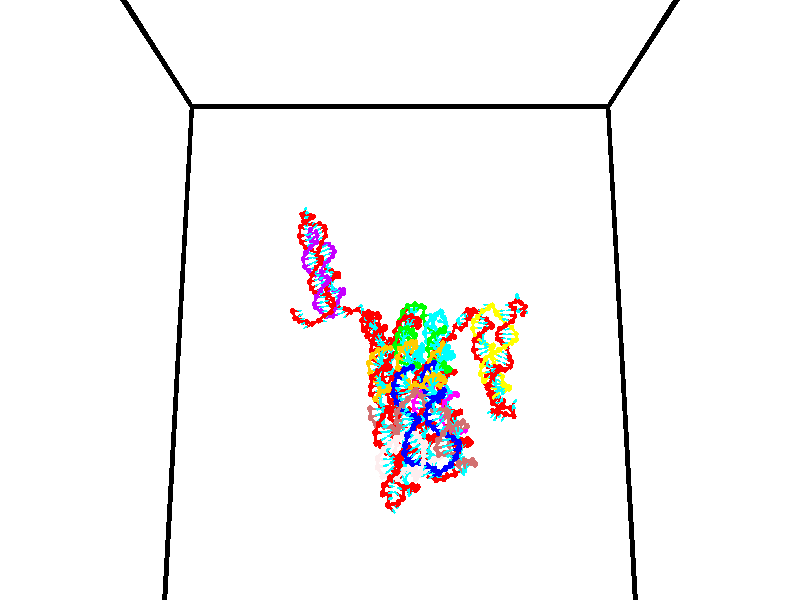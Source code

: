 // switches for output
#declare DRAW_BASES = 1; // possible values are 0, 1; only relevant for DNA ribbons
#declare DRAW_BASES_TYPE = 3; // possible values are 1, 2, 3; only relevant for DNA ribbons
#declare DRAW_FOG = 0; // set to 1 to enable fog

#include "colors.inc"

#include "transforms.inc"
background { rgb <1, 1, 1>}

#default {
   normal{
       ripples 0.25
       frequency 0.20
       turbulence 0.2
       lambda 5
   }
	finish {
		phong 0.1
		phong_size 40.
	}
}

// original window dimensions: 1024x640


// camera settings

camera {
	sky <0, 0.179814, -0.983701>
	up <0, 0.179814, -0.983701>
	right 1.6 * <1, 0, 0>
	location <35, 94.9851, 44.8844>
	look_at <35, 29.7336, 32.9568>
	direction <0, -65.2515, -11.9276>
	angle 67.0682
}


# declare cpy_camera_pos = <35, 94.9851, 44.8844>;
# if (DRAW_FOG = 1)
fog {
	fog_type 2
	up vnormalize(cpy_camera_pos)
	color rgbt<1,1,1,0.3>
	distance 1e-5
	fog_alt 3e-3
	fog_offset 56
}
# end


// LIGHTS

# declare lum = 6;
global_settings {
	ambient_light rgb lum * <0.05, 0.05, 0.05>
	max_trace_level 15
}# declare cpy_direct_light_amount = 0.25;
light_source
{	1000 * <-1, -1.16352, -0.803886>,
	rgb lum * cpy_direct_light_amount
	parallel
}

light_source
{	1000 * <1, 1.16352, 0.803886>,
	rgb lum * cpy_direct_light_amount
	parallel
}

// strand 0

// nucleotide -1

// particle -1
sphere {
	<24.232655, 35.363087, 34.934761> 0.250000
	pigment { color rgbt <1,0,0,0> }
	no_shadow
}
cylinder {
	<24.593580, 35.198448, 34.883514>,  <24.810135, 35.099663, 34.852768>, 0.100000
	pigment { color rgbt <1,0,0,0> }
	no_shadow
}
cylinder {
	<24.593580, 35.198448, 34.883514>,  <24.232655, 35.363087, 34.934761>, 0.100000
	pigment { color rgbt <1,0,0,0> }
	no_shadow
}

// particle -1
sphere {
	<24.593580, 35.198448, 34.883514> 0.100000
	pigment { color rgbt <1,0,0,0> }
	no_shadow
}
sphere {
	0, 1
	scale<0.080000,0.200000,0.300000>
	matrix <0.188250, 0.108865, 0.976069,
		-0.387801, -0.904839, 0.175714,
		0.902315, -0.411599, -0.128118,
		24.864275, 35.074970, 34.845078>
	pigment { color rgbt <0,1,1,0> }
	no_shadow
}
cylinder {
	<24.396927, 34.813198, 35.451027>,  <24.232655, 35.363087, 34.934761>, 0.130000
	pigment { color rgbt <1,0,0,0> }
	no_shadow
}

// nucleotide -1

// particle -1
sphere {
	<24.396927, 34.813198, 35.451027> 0.250000
	pigment { color rgbt <1,0,0,0> }
	no_shadow
}
cylinder {
	<24.749868, 34.944744, 35.316387>,  <24.961634, 35.023674, 35.235603>, 0.100000
	pigment { color rgbt <1,0,0,0> }
	no_shadow
}
cylinder {
	<24.749868, 34.944744, 35.316387>,  <24.396927, 34.813198, 35.451027>, 0.100000
	pigment { color rgbt <1,0,0,0> }
	no_shadow
}

// particle -1
sphere {
	<24.749868, 34.944744, 35.316387> 0.100000
	pigment { color rgbt <1,0,0,0> }
	no_shadow
}
sphere {
	0, 1
	scale<0.080000,0.200000,0.300000>
	matrix <0.394249, -0.126066, 0.910316,
		0.256943, -0.935923, -0.240891,
		0.882354, 0.328870, -0.336595,
		25.014574, 35.043404, 35.215408>
	pigment { color rgbt <0,1,1,0> }
	no_shadow
}
cylinder {
	<24.753502, 34.308296, 35.580536>,  <24.396927, 34.813198, 35.451027>, 0.130000
	pigment { color rgbt <1,0,0,0> }
	no_shadow
}

// nucleotide -1

// particle -1
sphere {
	<24.753502, 34.308296, 35.580536> 0.250000
	pigment { color rgbt <1,0,0,0> }
	no_shadow
}
cylinder {
	<24.990608, 34.629238, 35.552654>,  <25.132872, 34.821804, 35.535927>, 0.100000
	pigment { color rgbt <1,0,0,0> }
	no_shadow
}
cylinder {
	<24.990608, 34.629238, 35.552654>,  <24.753502, 34.308296, 35.580536>, 0.100000
	pigment { color rgbt <1,0,0,0> }
	no_shadow
}

// particle -1
sphere {
	<24.990608, 34.629238, 35.552654> 0.100000
	pigment { color rgbt <1,0,0,0> }
	no_shadow
}
sphere {
	0, 1
	scale<0.080000,0.200000,0.300000>
	matrix <0.330420, -0.163354, 0.929590,
		0.734472, -0.574062, -0.361944,
		0.592768, 0.802352, -0.069703,
		25.168438, 34.869942, 35.531742>
	pigment { color rgbt <0,1,1,0> }
	no_shadow
}
cylinder {
	<25.484570, 34.173008, 35.665916>,  <24.753502, 34.308296, 35.580536>, 0.130000
	pigment { color rgbt <1,0,0,0> }
	no_shadow
}

// nucleotide -1

// particle -1
sphere {
	<25.484570, 34.173008, 35.665916> 0.250000
	pigment { color rgbt <1,0,0,0> }
	no_shadow
}
cylinder {
	<25.332478, 34.518829, 35.797348>,  <25.241222, 34.726322, 35.876209>, 0.100000
	pigment { color rgbt <1,0,0,0> }
	no_shadow
}
cylinder {
	<25.332478, 34.518829, 35.797348>,  <25.484570, 34.173008, 35.665916>, 0.100000
	pigment { color rgbt <1,0,0,0> }
	no_shadow
}

// particle -1
sphere {
	<25.332478, 34.518829, 35.797348> 0.100000
	pigment { color rgbt <1,0,0,0> }
	no_shadow
}
sphere {
	0, 1
	scale<0.080000,0.200000,0.300000>
	matrix <0.339633, -0.199929, 0.919064,
		0.860276, 0.461053, -0.217613,
		-0.380230, 0.864557, 0.328583,
		25.218409, 34.778198, 35.895924>
	pigment { color rgbt <0,1,1,0> }
	no_shadow
}
cylinder {
	<26.146591, 34.620224, 35.888138>,  <25.484570, 34.173008, 35.665916>, 0.130000
	pigment { color rgbt <1,0,0,0> }
	no_shadow
}

// nucleotide -1

// particle -1
sphere {
	<26.146591, 34.620224, 35.888138> 0.250000
	pigment { color rgbt <1,0,0,0> }
	no_shadow
}
cylinder {
	<25.790667, 34.686508, 36.058208>,  <25.577112, 34.726276, 36.160252>, 0.100000
	pigment { color rgbt <1,0,0,0> }
	no_shadow
}
cylinder {
	<25.790667, 34.686508, 36.058208>,  <26.146591, 34.620224, 35.888138>, 0.100000
	pigment { color rgbt <1,0,0,0> }
	no_shadow
}

// particle -1
sphere {
	<25.790667, 34.686508, 36.058208> 0.100000
	pigment { color rgbt <1,0,0,0> }
	no_shadow
}
sphere {
	0, 1
	scale<0.080000,0.200000,0.300000>
	matrix <0.388802, -0.212468, 0.896488,
		0.238892, 0.963015, 0.124629,
		-0.889811, 0.165708, 0.425179,
		25.523724, 34.736221, 36.185760>
	pigment { color rgbt <0,1,1,0> }
	no_shadow
}
cylinder {
	<26.740454, 34.314266, 35.572964>,  <26.146591, 34.620224, 35.888138>, 0.130000
	pigment { color rgbt <1,0,0,0> }
	no_shadow
}

// nucleotide -1

// particle -1
sphere {
	<26.740454, 34.314266, 35.572964> 0.250000
	pigment { color rgbt <1,0,0,0> }
	no_shadow
}
cylinder {
	<27.023117, 34.031506, 35.560772>,  <27.192715, 33.861851, 35.553455>, 0.100000
	pigment { color rgbt <1,0,0,0> }
	no_shadow
}
cylinder {
	<27.023117, 34.031506, 35.560772>,  <26.740454, 34.314266, 35.572964>, 0.100000
	pigment { color rgbt <1,0,0,0> }
	no_shadow
}

// particle -1
sphere {
	<27.023117, 34.031506, 35.560772> 0.100000
	pigment { color rgbt <1,0,0,0> }
	no_shadow
}
sphere {
	0, 1
	scale<0.080000,0.200000,0.300000>
	matrix <0.050468, 0.093331, -0.994355,
		0.705754, 0.701130, 0.101629,
		0.706657, -0.706899, -0.030484,
		27.235115, 33.819435, 35.551628>
	pigment { color rgbt <0,1,1,0> }
	no_shadow
}
cylinder {
	<27.343262, 34.557800, 35.191444>,  <26.740454, 34.314266, 35.572964>, 0.130000
	pigment { color rgbt <1,0,0,0> }
	no_shadow
}

// nucleotide -1

// particle -1
sphere {
	<27.343262, 34.557800, 35.191444> 0.250000
	pigment { color rgbt <1,0,0,0> }
	no_shadow
}
cylinder {
	<27.330830, 34.159992, 35.151508>,  <27.323370, 33.921307, 35.127548>, 0.100000
	pigment { color rgbt <1,0,0,0> }
	no_shadow
}
cylinder {
	<27.330830, 34.159992, 35.151508>,  <27.343262, 34.557800, 35.191444>, 0.100000
	pigment { color rgbt <1,0,0,0> }
	no_shadow
}

// particle -1
sphere {
	<27.330830, 34.159992, 35.151508> 0.100000
	pigment { color rgbt <1,0,0,0> }
	no_shadow
}
sphere {
	0, 1
	scale<0.080000,0.200000,0.300000>
	matrix <0.041646, 0.098509, -0.994264,
		0.998649, -0.035062, 0.038356,
		-0.031082, -0.994518, -0.099836,
		27.321505, 33.861637, 35.121559>
	pigment { color rgbt <0,1,1,0> }
	no_shadow
}
cylinder {
	<27.999153, 34.402546, 34.834511>,  <27.343262, 34.557800, 35.191444>, 0.130000
	pigment { color rgbt <1,0,0,0> }
	no_shadow
}

// nucleotide -1

// particle -1
sphere {
	<27.999153, 34.402546, 34.834511> 0.250000
	pigment { color rgbt <1,0,0,0> }
	no_shadow
}
cylinder {
	<27.737602, 34.106102, 34.773582>,  <27.580671, 33.928234, 34.737026>, 0.100000
	pigment { color rgbt <1,0,0,0> }
	no_shadow
}
cylinder {
	<27.737602, 34.106102, 34.773582>,  <27.999153, 34.402546, 34.834511>, 0.100000
	pigment { color rgbt <1,0,0,0> }
	no_shadow
}

// particle -1
sphere {
	<27.737602, 34.106102, 34.773582> 0.100000
	pigment { color rgbt <1,0,0,0> }
	no_shadow
}
sphere {
	0, 1
	scale<0.080000,0.200000,0.300000>
	matrix <0.064732, 0.145784, -0.987196,
		0.753826, -0.655365, -0.047351,
		-0.653877, -0.741109, -0.152319,
		27.541439, 33.883770, 34.727886>
	pigment { color rgbt <0,1,1,0> }
	no_shadow
}
cylinder {
	<28.212019, 34.092587, 34.142574>,  <27.999153, 34.402546, 34.834511>, 0.130000
	pigment { color rgbt <1,0,0,0> }
	no_shadow
}

// nucleotide -1

// particle -1
sphere {
	<28.212019, 34.092587, 34.142574> 0.250000
	pigment { color rgbt <1,0,0,0> }
	no_shadow
}
cylinder {
	<27.836805, 33.963497, 34.193073>,  <27.611677, 33.886044, 34.223373>, 0.100000
	pigment { color rgbt <1,0,0,0> }
	no_shadow
}
cylinder {
	<27.836805, 33.963497, 34.193073>,  <28.212019, 34.092587, 34.142574>, 0.100000
	pigment { color rgbt <1,0,0,0> }
	no_shadow
}

// particle -1
sphere {
	<27.836805, 33.963497, 34.193073> 0.100000
	pigment { color rgbt <1,0,0,0> }
	no_shadow
}
sphere {
	0, 1
	scale<0.080000,0.200000,0.300000>
	matrix <-0.243669, 0.355212, -0.902469,
		0.246404, -0.877310, -0.411840,
		-0.938035, -0.322725, 0.126248,
		27.555395, 33.866680, 34.230946>
	pigment { color rgbt <0,1,1,0> }
	no_shadow
}
cylinder {
	<28.066006, 33.588524, 33.632034>,  <28.212019, 34.092587, 34.142574>, 0.130000
	pigment { color rgbt <1,0,0,0> }
	no_shadow
}

// nucleotide -1

// particle -1
sphere {
	<28.066006, 33.588524, 33.632034> 0.250000
	pigment { color rgbt <1,0,0,0> }
	no_shadow
}
cylinder {
	<27.712263, 33.747013, 33.730766>,  <27.500017, 33.842106, 33.790005>, 0.100000
	pigment { color rgbt <1,0,0,0> }
	no_shadow
}
cylinder {
	<27.712263, 33.747013, 33.730766>,  <28.066006, 33.588524, 33.632034>, 0.100000
	pigment { color rgbt <1,0,0,0> }
	no_shadow
}

// particle -1
sphere {
	<27.712263, 33.747013, 33.730766> 0.100000
	pigment { color rgbt <1,0,0,0> }
	no_shadow
}
sphere {
	0, 1
	scale<0.080000,0.200000,0.300000>
	matrix <-0.191491, 0.174308, -0.965892,
		-0.425734, -0.901457, -0.078277,
		-0.884354, 0.396223, 0.246829,
		27.446957, 33.865879, 33.804813>
	pigment { color rgbt <0,1,1,0> }
	no_shadow
}
cylinder {
	<27.548820, 33.174206, 33.140896>,  <28.066006, 33.588524, 33.632034>, 0.130000
	pigment { color rgbt <1,0,0,0> }
	no_shadow
}

// nucleotide -1

// particle -1
sphere {
	<27.548820, 33.174206, 33.140896> 0.250000
	pigment { color rgbt <1,0,0,0> }
	no_shadow
}
cylinder {
	<27.339193, 33.477570, 33.295902>,  <27.213417, 33.659588, 33.388905>, 0.100000
	pigment { color rgbt <1,0,0,0> }
	no_shadow
}
cylinder {
	<27.339193, 33.477570, 33.295902>,  <27.548820, 33.174206, 33.140896>, 0.100000
	pigment { color rgbt <1,0,0,0> }
	no_shadow
}

// particle -1
sphere {
	<27.339193, 33.477570, 33.295902> 0.100000
	pigment { color rgbt <1,0,0,0> }
	no_shadow
}
sphere {
	0, 1
	scale<0.080000,0.200000,0.300000>
	matrix <-0.428495, 0.158428, -0.889546,
		-0.736032, -0.632233, 0.241946,
		-0.524069, 0.758407, 0.387517,
		27.181973, 33.705093, 33.412159>
	pigment { color rgbt <0,1,1,0> }
	no_shadow
}
cylinder {
	<26.817974, 32.961048, 32.989021>,  <27.548820, 33.174206, 33.140896>, 0.130000
	pigment { color rgbt <1,0,0,0> }
	no_shadow
}

// nucleotide -1

// particle -1
sphere {
	<26.817974, 32.961048, 32.989021> 0.250000
	pigment { color rgbt <1,0,0,0> }
	no_shadow
}
cylinder {
	<26.857794, 33.354164, 33.051262>,  <26.881685, 33.590034, 33.088608>, 0.100000
	pigment { color rgbt <1,0,0,0> }
	no_shadow
}
cylinder {
	<26.857794, 33.354164, 33.051262>,  <26.817974, 32.961048, 32.989021>, 0.100000
	pigment { color rgbt <1,0,0,0> }
	no_shadow
}

// particle -1
sphere {
	<26.857794, 33.354164, 33.051262> 0.100000
	pigment { color rgbt <1,0,0,0> }
	no_shadow
}
sphere {
	0, 1
	scale<0.080000,0.200000,0.300000>
	matrix <-0.474311, 0.184338, -0.860842,
		-0.874711, 0.011893, 0.484499,
		0.099550, 0.982791, 0.155601,
		26.887659, 33.649002, 33.097942>
	pigment { color rgbt <0,1,1,0> }
	no_shadow
}
cylinder {
	<26.102644, 33.360275, 32.961044>,  <26.817974, 32.961048, 32.989021>, 0.130000
	pigment { color rgbt <1,0,0,0> }
	no_shadow
}

// nucleotide -1

// particle -1
sphere {
	<26.102644, 33.360275, 32.961044> 0.250000
	pigment { color rgbt <1,0,0,0> }
	no_shadow
}
cylinder {
	<26.395060, 33.615250, 32.863678>,  <26.570509, 33.768234, 32.805260>, 0.100000
	pigment { color rgbt <1,0,0,0> }
	no_shadow
}
cylinder {
	<26.395060, 33.615250, 32.863678>,  <26.102644, 33.360275, 32.961044>, 0.100000
	pigment { color rgbt <1,0,0,0> }
	no_shadow
}

// particle -1
sphere {
	<26.395060, 33.615250, 32.863678> 0.100000
	pigment { color rgbt <1,0,0,0> }
	no_shadow
}
sphere {
	0, 1
	scale<0.080000,0.200000,0.300000>
	matrix <-0.499421, 0.256795, -0.827427,
		-0.464928, 0.726448, 0.506078,
		0.731041, 0.637440, -0.243412,
		26.614372, 33.806480, 32.790653>
	pigment { color rgbt <0,1,1,0> }
	no_shadow
}
cylinder {
	<25.850822, 34.051758, 32.744827>,  <26.102644, 33.360275, 32.961044>, 0.130000
	pigment { color rgbt <1,0,0,0> }
	no_shadow
}

// nucleotide -1

// particle -1
sphere {
	<25.850822, 34.051758, 32.744827> 0.250000
	pigment { color rgbt <1,0,0,0> }
	no_shadow
}
cylinder {
	<26.210316, 34.046783, 32.569500>,  <26.426012, 34.043800, 32.464302>, 0.100000
	pigment { color rgbt <1,0,0,0> }
	no_shadow
}
cylinder {
	<26.210316, 34.046783, 32.569500>,  <25.850822, 34.051758, 32.744827>, 0.100000
	pigment { color rgbt <1,0,0,0> }
	no_shadow
}

// particle -1
sphere {
	<26.210316, 34.046783, 32.569500> 0.100000
	pigment { color rgbt <1,0,0,0> }
	no_shadow
}
sphere {
	0, 1
	scale<0.080000,0.200000,0.300000>
	matrix <-0.424113, 0.229242, -0.876114,
		0.111375, 0.973290, 0.200754,
		0.898734, -0.012434, -0.438317,
		26.479937, 34.043053, 32.438004>
	pigment { color rgbt <0,1,1,0> }
	no_shadow
}
cylinder {
	<25.738585, 34.527039, 32.268005>,  <25.850822, 34.051758, 32.744827>, 0.130000
	pigment { color rgbt <1,0,0,0> }
	no_shadow
}

// nucleotide -1

// particle -1
sphere {
	<25.738585, 34.527039, 32.268005> 0.250000
	pigment { color rgbt <1,0,0,0> }
	no_shadow
}
cylinder {
	<26.080660, 34.362988, 32.141232>,  <26.285904, 34.264557, 32.065166>, 0.100000
	pigment { color rgbt <1,0,0,0> }
	no_shadow
}
cylinder {
	<26.080660, 34.362988, 32.141232>,  <25.738585, 34.527039, 32.268005>, 0.100000
	pigment { color rgbt <1,0,0,0> }
	no_shadow
}

// particle -1
sphere {
	<26.080660, 34.362988, 32.141232> 0.100000
	pigment { color rgbt <1,0,0,0> }
	no_shadow
}
sphere {
	0, 1
	scale<0.080000,0.200000,0.300000>
	matrix <-0.235145, 0.237936, -0.942387,
		0.461913, 0.880443, 0.107040,
		0.855186, -0.410131, -0.316937,
		26.337215, 34.239948, 32.046150>
	pigment { color rgbt <0,1,1,0> }
	no_shadow
}
cylinder {
	<26.023550, 34.959564, 31.762987>,  <25.738585, 34.527039, 32.268005>, 0.130000
	pigment { color rgbt <1,0,0,0> }
	no_shadow
}

// nucleotide -1

// particle -1
sphere {
	<26.023550, 34.959564, 31.762987> 0.250000
	pigment { color rgbt <1,0,0,0> }
	no_shadow
}
cylinder {
	<26.200304, 34.610218, 31.681047>,  <26.306356, 34.400608, 31.631884>, 0.100000
	pigment { color rgbt <1,0,0,0> }
	no_shadow
}
cylinder {
	<26.200304, 34.610218, 31.681047>,  <26.023550, 34.959564, 31.762987>, 0.100000
	pigment { color rgbt <1,0,0,0> }
	no_shadow
}

// particle -1
sphere {
	<26.200304, 34.610218, 31.681047> 0.100000
	pigment { color rgbt <1,0,0,0> }
	no_shadow
}
sphere {
	0, 1
	scale<0.080000,0.200000,0.300000>
	matrix <-0.241518, 0.104098, -0.964797,
		0.863949, 0.475804, -0.164935,
		0.441884, -0.873370, -0.204851,
		26.332869, 34.348206, 31.619593>
	pigment { color rgbt <0,1,1,0> }
	no_shadow
}
cylinder {
	<26.449852, 34.994564, 31.118547>,  <26.023550, 34.959564, 31.762987>, 0.130000
	pigment { color rgbt <1,0,0,0> }
	no_shadow
}

// nucleotide -1

// particle -1
sphere {
	<26.449852, 34.994564, 31.118547> 0.250000
	pigment { color rgbt <1,0,0,0> }
	no_shadow
}
cylinder {
	<26.422394, 34.598137, 31.164286>,  <26.405918, 34.360279, 31.191729>, 0.100000
	pigment { color rgbt <1,0,0,0> }
	no_shadow
}
cylinder {
	<26.422394, 34.598137, 31.164286>,  <26.449852, 34.994564, 31.118547>, 0.100000
	pigment { color rgbt <1,0,0,0> }
	no_shadow
}

// particle -1
sphere {
	<26.422394, 34.598137, 31.164286> 0.100000
	pigment { color rgbt <1,0,0,0> }
	no_shadow
}
sphere {
	0, 1
	scale<0.080000,0.200000,0.300000>
	matrix <-0.234231, -0.095401, -0.967489,
		0.969754, -0.093196, -0.225590,
		-0.068645, -0.991067, 0.114345,
		26.401800, 34.300816, 31.198589>
	pigment { color rgbt <0,1,1,0> }
	no_shadow
}
cylinder {
	<26.874117, 34.692890, 30.667019>,  <26.449852, 34.994564, 31.118547>, 0.130000
	pigment { color rgbt <1,0,0,0> }
	no_shadow
}

// nucleotide -1

// particle -1
sphere {
	<26.874117, 34.692890, 30.667019> 0.250000
	pigment { color rgbt <1,0,0,0> }
	no_shadow
}
cylinder {
	<26.596395, 34.414135, 30.738888>,  <26.429762, 34.246880, 30.782009>, 0.100000
	pigment { color rgbt <1,0,0,0> }
	no_shadow
}
cylinder {
	<26.596395, 34.414135, 30.738888>,  <26.874117, 34.692890, 30.667019>, 0.100000
	pigment { color rgbt <1,0,0,0> }
	no_shadow
}

// particle -1
sphere {
	<26.596395, 34.414135, 30.738888> 0.100000
	pigment { color rgbt <1,0,0,0> }
	no_shadow
}
sphere {
	0, 1
	scale<0.080000,0.200000,0.300000>
	matrix <-0.246222, -0.004575, -0.969203,
		0.676252, -0.717161, -0.168414,
		-0.694304, -0.696893, 0.179674,
		26.388103, 34.205067, 30.792789>
	pigment { color rgbt <0,1,1,0> }
	no_shadow
}
cylinder {
	<26.917065, 34.139050, 30.166922>,  <26.874117, 34.692890, 30.667019>, 0.130000
	pigment { color rgbt <1,0,0,0> }
	no_shadow
}

// nucleotide -1

// particle -1
sphere {
	<26.917065, 34.139050, 30.166922> 0.250000
	pigment { color rgbt <1,0,0,0> }
	no_shadow
}
cylinder {
	<26.552353, 34.036575, 30.295313>,  <26.333527, 33.975090, 30.372349>, 0.100000
	pigment { color rgbt <1,0,0,0> }
	no_shadow
}
cylinder {
	<26.552353, 34.036575, 30.295313>,  <26.917065, 34.139050, 30.166922>, 0.100000
	pigment { color rgbt <1,0,0,0> }
	no_shadow
}

// particle -1
sphere {
	<26.552353, 34.036575, 30.295313> 0.100000
	pigment { color rgbt <1,0,0,0> }
	no_shadow
}
sphere {
	0, 1
	scale<0.080000,0.200000,0.300000>
	matrix <-0.233948, -0.318356, -0.918650,
		0.337533, -0.912698, 0.230336,
		-0.911779, -0.256188, 0.320980,
		26.278820, 33.959721, 30.391607>
	pigment { color rgbt <0,1,1,0> }
	no_shadow
}
cylinder {
	<26.820663, 33.538914, 29.908617>,  <26.917065, 34.139050, 30.166922>, 0.130000
	pigment { color rgbt <1,0,0,0> }
	no_shadow
}

// nucleotide -1

// particle -1
sphere {
	<26.820663, 33.538914, 29.908617> 0.250000
	pigment { color rgbt <1,0,0,0> }
	no_shadow
}
cylinder {
	<26.480701, 33.741592, 29.966471>,  <26.276724, 33.863197, 30.001183>, 0.100000
	pigment { color rgbt <1,0,0,0> }
	no_shadow
}
cylinder {
	<26.480701, 33.741592, 29.966471>,  <26.820663, 33.538914, 29.908617>, 0.100000
	pigment { color rgbt <1,0,0,0> }
	no_shadow
}

// particle -1
sphere {
	<26.480701, 33.741592, 29.966471> 0.100000
	pigment { color rgbt <1,0,0,0> }
	no_shadow
}
sphere {
	0, 1
	scale<0.080000,0.200000,0.300000>
	matrix <-0.193080, -0.044075, -0.980193,
		-0.490284, -0.860998, 0.135292,
		-0.849907, 0.506695, 0.144632,
		26.225729, 33.893600, 30.009861>
	pigment { color rgbt <0,1,1,0> }
	no_shadow
}
cylinder {
	<26.230822, 33.078545, 29.559883>,  <26.820663, 33.538914, 29.908617>, 0.130000
	pigment { color rgbt <1,0,0,0> }
	no_shadow
}

// nucleotide -1

// particle -1
sphere {
	<26.230822, 33.078545, 29.559883> 0.250000
	pigment { color rgbt <1,0,0,0> }
	no_shadow
}
cylinder {
	<26.080839, 33.447617, 29.595833>,  <25.990850, 33.669060, 29.617403>, 0.100000
	pigment { color rgbt <1,0,0,0> }
	no_shadow
}
cylinder {
	<26.080839, 33.447617, 29.595833>,  <26.230822, 33.078545, 29.559883>, 0.100000
	pigment { color rgbt <1,0,0,0> }
	no_shadow
}

// particle -1
sphere {
	<26.080839, 33.447617, 29.595833> 0.100000
	pigment { color rgbt <1,0,0,0> }
	no_shadow
}
sphere {
	0, 1
	scale<0.080000,0.200000,0.300000>
	matrix <-0.233109, -0.000006, -0.972451,
		-0.897256, -0.385577, 0.215086,
		-0.374956, 0.922676, 0.089876,
		25.968353, 33.724419, 29.622795>
	pigment { color rgbt <0,1,1,0> }
	no_shadow
}
cylinder {
	<25.674770, 33.074745, 29.058287>,  <26.230822, 33.078545, 29.559883>, 0.130000
	pigment { color rgbt <1,0,0,0> }
	no_shadow
}

// nucleotide -1

// particle -1
sphere {
	<25.674770, 33.074745, 29.058287> 0.250000
	pigment { color rgbt <1,0,0,0> }
	no_shadow
}
cylinder {
	<25.672533, 33.469429, 29.123245>,  <25.671190, 33.706238, 29.162220>, 0.100000
	pigment { color rgbt <1,0,0,0> }
	no_shadow
}
cylinder {
	<25.672533, 33.469429, 29.123245>,  <25.674770, 33.074745, 29.058287>, 0.100000
	pigment { color rgbt <1,0,0,0> }
	no_shadow
}

// particle -1
sphere {
	<25.672533, 33.469429, 29.123245> 0.100000
	pigment { color rgbt <1,0,0,0> }
	no_shadow
}
sphere {
	0, 1
	scale<0.080000,0.200000,0.300000>
	matrix <-0.348152, 0.150315, -0.925308,
		-0.937422, -0.061713, 0.342684,
		-0.005593, 0.986710, 0.162394,
		25.670855, 33.765442, 29.171963>
	pigment { color rgbt <0,1,1,0> }
	no_shadow
}
cylinder {
	<25.069490, 33.335125, 28.957888>,  <25.674770, 33.074745, 29.058287>, 0.130000
	pigment { color rgbt <1,0,0,0> }
	no_shadow
}

// nucleotide -1

// particle -1
sphere {
	<25.069490, 33.335125, 28.957888> 0.250000
	pigment { color rgbt <1,0,0,0> }
	no_shadow
}
cylinder {
	<25.292618, 33.664566, 28.916862>,  <25.426495, 33.862232, 28.892248>, 0.100000
	pigment { color rgbt <1,0,0,0> }
	no_shadow
}
cylinder {
	<25.292618, 33.664566, 28.916862>,  <25.069490, 33.335125, 28.957888>, 0.100000
	pigment { color rgbt <1,0,0,0> }
	no_shadow
}

// particle -1
sphere {
	<25.292618, 33.664566, 28.916862> 0.100000
	pigment { color rgbt <1,0,0,0> }
	no_shadow
}
sphere {
	0, 1
	scale<0.080000,0.200000,0.300000>
	matrix <-0.477811, 0.217632, -0.851077,
		-0.678628, 0.523752, 0.514925,
		0.557818, 0.823602, -0.102563,
		25.459963, 33.911648, 28.886093>
	pigment { color rgbt <0,1,1,0> }
	no_shadow
}
cylinder {
	<24.662066, 33.821815, 28.576393>,  <25.069490, 33.335125, 28.957888>, 0.130000
	pigment { color rgbt <1,0,0,0> }
	no_shadow
}

// nucleotide -1

// particle -1
sphere {
	<24.662066, 33.821815, 28.576393> 0.250000
	pigment { color rgbt <1,0,0,0> }
	no_shadow
}
cylinder {
	<25.034882, 33.951748, 28.512159>,  <25.258572, 34.029705, 28.473619>, 0.100000
	pigment { color rgbt <1,0,0,0> }
	no_shadow
}
cylinder {
	<25.034882, 33.951748, 28.512159>,  <24.662066, 33.821815, 28.576393>, 0.100000
	pigment { color rgbt <1,0,0,0> }
	no_shadow
}

// particle -1
sphere {
	<25.034882, 33.951748, 28.512159> 0.100000
	pigment { color rgbt <1,0,0,0> }
	no_shadow
}
sphere {
	0, 1
	scale<0.080000,0.200000,0.300000>
	matrix <-0.232581, 0.196446, -0.952531,
		-0.277862, 0.925146, 0.258644,
		0.932040, 0.324828, -0.160587,
		25.314493, 34.049198, 28.463984>
	pigment { color rgbt <0,1,1,0> }
	no_shadow
}
cylinder {
	<24.601255, 34.522057, 28.225964>,  <24.662066, 33.821815, 28.576393>, 0.130000
	pigment { color rgbt <1,0,0,0> }
	no_shadow
}

// nucleotide -1

// particle -1
sphere {
	<24.601255, 34.522057, 28.225964> 0.250000
	pigment { color rgbt <1,0,0,0> }
	no_shadow
}
cylinder {
	<24.935467, 34.328785, 28.121321>,  <25.135994, 34.212822, 28.058535>, 0.100000
	pigment { color rgbt <1,0,0,0> }
	no_shadow
}
cylinder {
	<24.935467, 34.328785, 28.121321>,  <24.601255, 34.522057, 28.225964>, 0.100000
	pigment { color rgbt <1,0,0,0> }
	no_shadow
}

// particle -1
sphere {
	<24.935467, 34.328785, 28.121321> 0.100000
	pigment { color rgbt <1,0,0,0> }
	no_shadow
}
sphere {
	0, 1
	scale<0.080000,0.200000,0.300000>
	matrix <-0.322445, -0.045669, -0.945486,
		0.444888, 0.874332, -0.193955,
		0.835526, -0.483175, -0.261607,
		25.186125, 34.183834, 28.042839>
	pigment { color rgbt <0,1,1,0> }
	no_shadow
}
cylinder {
	<24.700056, 34.732594, 27.460957>,  <24.601255, 34.522057, 28.225964>, 0.130000
	pigment { color rgbt <1,0,0,0> }
	no_shadow
}

// nucleotide -1

// particle -1
sphere {
	<24.700056, 34.732594, 27.460957> 0.250000
	pigment { color rgbt <1,0,0,0> }
	no_shadow
}
cylinder {
	<24.930243, 34.406239, 27.483484>,  <25.068354, 34.210426, 27.497000>, 0.100000
	pigment { color rgbt <1,0,0,0> }
	no_shadow
}
cylinder {
	<24.930243, 34.406239, 27.483484>,  <24.700056, 34.732594, 27.460957>, 0.100000
	pigment { color rgbt <1,0,0,0> }
	no_shadow
}

// particle -1
sphere {
	<24.930243, 34.406239, 27.483484> 0.100000
	pigment { color rgbt <1,0,0,0> }
	no_shadow
}
sphere {
	0, 1
	scale<0.080000,0.200000,0.300000>
	matrix <-0.026525, -0.087447, -0.995816,
		0.817396, 0.571564, -0.071964,
		0.575465, -0.815885, 0.056318,
		25.102882, 34.161472, 27.500380>
	pigment { color rgbt <0,1,1,0> }
	no_shadow
}
cylinder {
	<25.276253, 34.723900, 27.006346>,  <24.700056, 34.732594, 27.460957>, 0.130000
	pigment { color rgbt <1,0,0,0> }
	no_shadow
}

// nucleotide -1

// particle -1
sphere {
	<25.276253, 34.723900, 27.006346> 0.250000
	pigment { color rgbt <1,0,0,0> }
	no_shadow
}
cylinder {
	<25.233019, 34.331123, 27.068445>,  <25.207079, 34.095455, 27.105705>, 0.100000
	pigment { color rgbt <1,0,0,0> }
	no_shadow
}
cylinder {
	<25.233019, 34.331123, 27.068445>,  <25.276253, 34.723900, 27.006346>, 0.100000
	pigment { color rgbt <1,0,0,0> }
	no_shadow
}

// particle -1
sphere {
	<25.233019, 34.331123, 27.068445> 0.100000
	pigment { color rgbt <1,0,0,0> }
	no_shadow
}
sphere {
	0, 1
	scale<0.080000,0.200000,0.300000>
	matrix <-0.028106, -0.153084, -0.987814,
		0.993745, -0.111129, -0.011052,
		-0.108083, -0.981945, 0.155249,
		25.200594, 34.036541, 27.115021>
	pigment { color rgbt <0,1,1,0> }
	no_shadow
}
cylinder {
	<25.793575, 34.342571, 26.519474>,  <25.276253, 34.723900, 27.006346>, 0.130000
	pigment { color rgbt <1,0,0,0> }
	no_shadow
}

// nucleotide -1

// particle -1
sphere {
	<25.793575, 34.342571, 26.519474> 0.250000
	pigment { color rgbt <1,0,0,0> }
	no_shadow
}
cylinder {
	<25.504583, 34.095539, 26.643805>,  <25.331188, 33.947319, 26.718403>, 0.100000
	pigment { color rgbt <1,0,0,0> }
	no_shadow
}
cylinder {
	<25.504583, 34.095539, 26.643805>,  <25.793575, 34.342571, 26.519474>, 0.100000
	pigment { color rgbt <1,0,0,0> }
	no_shadow
}

// particle -1
sphere {
	<25.504583, 34.095539, 26.643805> 0.100000
	pigment { color rgbt <1,0,0,0> }
	no_shadow
}
sphere {
	0, 1
	scale<0.080000,0.200000,0.300000>
	matrix <-0.108086, -0.343150, -0.933041,
		0.682890, -0.707700, 0.181167,
		-0.722480, -0.617583, 0.310827,
		25.287840, 33.910263, 26.737053>
	pigment { color rgbt <0,1,1,0> }
	no_shadow
}
cylinder {
	<25.886305, 33.661045, 26.198980>,  <25.793575, 34.342571, 26.519474>, 0.130000
	pigment { color rgbt <1,0,0,0> }
	no_shadow
}

// nucleotide -1

// particle -1
sphere {
	<25.886305, 33.661045, 26.198980> 0.250000
	pigment { color rgbt <1,0,0,0> }
	no_shadow
}
cylinder {
	<25.510710, 33.769588, 26.283514>,  <25.285353, 33.834717, 26.334234>, 0.100000
	pigment { color rgbt <1,0,0,0> }
	no_shadow
}
cylinder {
	<25.510710, 33.769588, 26.283514>,  <25.886305, 33.661045, 26.198980>, 0.100000
	pigment { color rgbt <1,0,0,0> }
	no_shadow
}

// particle -1
sphere {
	<25.510710, 33.769588, 26.283514> 0.100000
	pigment { color rgbt <1,0,0,0> }
	no_shadow
}
sphere {
	0, 1
	scale<0.080000,0.200000,0.300000>
	matrix <-0.278223, -0.238024, -0.930557,
		-0.202215, -0.932581, 0.299001,
		-0.938989, 0.271361, 0.211334,
		25.229013, 33.850998, 26.346914>
	pigment { color rgbt <0,1,1,0> }
	no_shadow
}
cylinder {
	<25.495541, 33.126526, 25.986818>,  <25.886305, 33.661045, 26.198980>, 0.130000
	pigment { color rgbt <1,0,0,0> }
	no_shadow
}

// nucleotide -1

// particle -1
sphere {
	<25.495541, 33.126526, 25.986818> 0.250000
	pigment { color rgbt <1,0,0,0> }
	no_shadow
}
cylinder {
	<25.336386, 33.491859, 25.952141>,  <25.240892, 33.711060, 25.931334>, 0.100000
	pigment { color rgbt <1,0,0,0> }
	no_shadow
}
cylinder {
	<25.336386, 33.491859, 25.952141>,  <25.495541, 33.126526, 25.986818>, 0.100000
	pigment { color rgbt <1,0,0,0> }
	no_shadow
}

// particle -1
sphere {
	<25.336386, 33.491859, 25.952141> 0.100000
	pigment { color rgbt <1,0,0,0> }
	no_shadow
}
sphere {
	0, 1
	scale<0.080000,0.200000,0.300000>
	matrix <-0.423672, -0.266739, -0.865651,
		-0.813749, -0.307701, 0.493084,
		-0.397887, 0.913329, -0.086694,
		25.217020, 33.765858, 25.926132>
	pigment { color rgbt <0,1,1,0> }
	no_shadow
}
cylinder {
	<24.772652, 33.087955, 25.785524>,  <25.495541, 33.126526, 25.986818>, 0.130000
	pigment { color rgbt <1,0,0,0> }
	no_shadow
}

// nucleotide -1

// particle -1
sphere {
	<24.772652, 33.087955, 25.785524> 0.250000
	pigment { color rgbt <1,0,0,0> }
	no_shadow
}
cylinder {
	<24.910589, 33.436642, 25.646269>,  <24.993353, 33.645851, 25.562716>, 0.100000
	pigment { color rgbt <1,0,0,0> }
	no_shadow
}
cylinder {
	<24.910589, 33.436642, 25.646269>,  <24.772652, 33.087955, 25.785524>, 0.100000
	pigment { color rgbt <1,0,0,0> }
	no_shadow
}

// particle -1
sphere {
	<24.910589, 33.436642, 25.646269> 0.100000
	pigment { color rgbt <1,0,0,0> }
	no_shadow
}
sphere {
	0, 1
	scale<0.080000,0.200000,0.300000>
	matrix <-0.580980, -0.093090, -0.808577,
		-0.737254, 0.481095, 0.474345,
		0.344846, 0.871712, -0.348138,
		25.014044, 33.698154, 25.541828>
	pigment { color rgbt <0,1,1,0> }
	no_shadow
}
cylinder {
	<24.425156, 32.496189, 25.663239>,  <24.772652, 33.087955, 25.785524>, 0.130000
	pigment { color rgbt <1,0,0,0> }
	no_shadow
}

// nucleotide -1

// particle -1
sphere {
	<24.425156, 32.496189, 25.663239> 0.250000
	pigment { color rgbt <1,0,0,0> }
	no_shadow
}
cylinder {
	<24.577948, 32.179176, 25.473089>,  <24.669622, 31.988968, 25.358999>, 0.100000
	pigment { color rgbt <1,0,0,0> }
	no_shadow
}
cylinder {
	<24.577948, 32.179176, 25.473089>,  <24.425156, 32.496189, 25.663239>, 0.100000
	pigment { color rgbt <1,0,0,0> }
	no_shadow
}

// particle -1
sphere {
	<24.577948, 32.179176, 25.473089> 0.100000
	pigment { color rgbt <1,0,0,0> }
	no_shadow
}
sphere {
	0, 1
	scale<0.080000,0.200000,0.300000>
	matrix <0.681362, -0.106007, 0.724230,
		-0.624371, -0.600542, 0.499511,
		0.381979, -0.792535, -0.475374,
		24.692541, 31.941416, 25.330477>
	pigment { color rgbt <0,1,1,0> }
	no_shadow
}
cylinder {
	<24.547033, 31.972572, 26.195896>,  <24.425156, 32.496189, 25.663239>, 0.130000
	pigment { color rgbt <1,0,0,0> }
	no_shadow
}

// nucleotide -1

// particle -1
sphere {
	<24.547033, 31.972572, 26.195896> 0.250000
	pigment { color rgbt <1,0,0,0> }
	no_shadow
}
cylinder {
	<24.790760, 31.871649, 25.895210>,  <24.936996, 31.811094, 25.714798>, 0.100000
	pigment { color rgbt <1,0,0,0> }
	no_shadow
}
cylinder {
	<24.790760, 31.871649, 25.895210>,  <24.547033, 31.972572, 26.195896>, 0.100000
	pigment { color rgbt <1,0,0,0> }
	no_shadow
}

// particle -1
sphere {
	<24.790760, 31.871649, 25.895210> 0.100000
	pigment { color rgbt <1,0,0,0> }
	no_shadow
}
sphere {
	0, 1
	scale<0.080000,0.200000,0.300000>
	matrix <0.754326, -0.107753, 0.647597,
		-0.244394, -0.961629, 0.124668,
		0.609315, -0.252309, -0.751716,
		24.973555, 31.795956, 25.669695>
	pigment { color rgbt <0,1,1,0> }
	no_shadow
}
cylinder {
	<24.771601, 31.210461, 26.206173>,  <24.547033, 31.972572, 26.195896>, 0.130000
	pigment { color rgbt <1,0,0,0> }
	no_shadow
}

// nucleotide -1

// particle -1
sphere {
	<24.771601, 31.210461, 26.206173> 0.250000
	pigment { color rgbt <1,0,0,0> }
	no_shadow
}
cylinder {
	<25.019318, 31.466698, 26.024570>,  <25.167948, 31.620440, 25.915609>, 0.100000
	pigment { color rgbt <1,0,0,0> }
	no_shadow
}
cylinder {
	<25.019318, 31.466698, 26.024570>,  <24.771601, 31.210461, 26.206173>, 0.100000
	pigment { color rgbt <1,0,0,0> }
	no_shadow
}

// particle -1
sphere {
	<25.019318, 31.466698, 26.024570> 0.100000
	pigment { color rgbt <1,0,0,0> }
	no_shadow
}
sphere {
	0, 1
	scale<0.080000,0.200000,0.300000>
	matrix <0.745990, -0.299696, 0.594711,
		0.244904, -0.706982, -0.663475,
		0.619290, 0.640593, -0.454005,
		25.205105, 31.658876, 25.888369>
	pigment { color rgbt <0,1,1,0> }
	no_shadow
}
cylinder {
	<25.427513, 30.822117, 26.098339>,  <24.771601, 31.210461, 26.206173>, 0.130000
	pigment { color rgbt <1,0,0,0> }
	no_shadow
}

// nucleotide -1

// particle -1
sphere {
	<25.427513, 30.822117, 26.098339> 0.250000
	pigment { color rgbt <1,0,0,0> }
	no_shadow
}
cylinder {
	<25.505610, 31.212343, 26.138639>,  <25.552467, 31.446480, 26.162819>, 0.100000
	pigment { color rgbt <1,0,0,0> }
	no_shadow
}
cylinder {
	<25.505610, 31.212343, 26.138639>,  <25.427513, 30.822117, 26.098339>, 0.100000
	pigment { color rgbt <1,0,0,0> }
	no_shadow
}

// particle -1
sphere {
	<25.505610, 31.212343, 26.138639> 0.100000
	pigment { color rgbt <1,0,0,0> }
	no_shadow
}
sphere {
	0, 1
	scale<0.080000,0.200000,0.300000>
	matrix <0.555724, -0.194688, 0.808249,
		0.808116, -0.101814, -0.580157,
		0.195241, 0.975567, 0.100750,
		25.564182, 31.505013, 26.168865>
	pigment { color rgbt <0,1,1,0> }
	no_shadow
}
cylinder {
	<26.173742, 30.990017, 26.077654>,  <25.427513, 30.822117, 26.098339>, 0.130000
	pigment { color rgbt <1,0,0,0> }
	no_shadow
}

// nucleotide -1

// particle -1
sphere {
	<26.173742, 30.990017, 26.077654> 0.250000
	pigment { color rgbt <1,0,0,0> }
	no_shadow
}
cylinder {
	<25.989498, 31.278404, 26.284744>,  <25.878952, 31.451437, 26.408998>, 0.100000
	pigment { color rgbt <1,0,0,0> }
	no_shadow
}
cylinder {
	<25.989498, 31.278404, 26.284744>,  <26.173742, 30.990017, 26.077654>, 0.100000
	pigment { color rgbt <1,0,0,0> }
	no_shadow
}

// particle -1
sphere {
	<25.989498, 31.278404, 26.284744> 0.100000
	pigment { color rgbt <1,0,0,0> }
	no_shadow
}
sphere {
	0, 1
	scale<0.080000,0.200000,0.300000>
	matrix <0.693987, -0.071122, 0.716466,
		0.553372, 0.689307, -0.467585,
		-0.460610, 0.720970, 0.517727,
		25.851315, 31.494696, 26.440062>
	pigment { color rgbt <0,1,1,0> }
	no_shadow
}
cylinder {
	<26.752996, 31.190704, 26.408504>,  <26.173742, 30.990017, 26.077654>, 0.130000
	pigment { color rgbt <1,0,0,0> }
	no_shadow
}

// nucleotide -1

// particle -1
sphere {
	<26.752996, 31.190704, 26.408504> 0.250000
	pigment { color rgbt <1,0,0,0> }
	no_shadow
}
cylinder {
	<26.438520, 31.352127, 26.595713>,  <26.249834, 31.448980, 26.708038>, 0.100000
	pigment { color rgbt <1,0,0,0> }
	no_shadow
}
cylinder {
	<26.438520, 31.352127, 26.595713>,  <26.752996, 31.190704, 26.408504>, 0.100000
	pigment { color rgbt <1,0,0,0> }
	no_shadow
}

// particle -1
sphere {
	<26.438520, 31.352127, 26.595713> 0.100000
	pigment { color rgbt <1,0,0,0> }
	no_shadow
}
sphere {
	0, 1
	scale<0.080000,0.200000,0.300000>
	matrix <0.564750, 0.161677, 0.809270,
		0.250920, 0.900556, -0.355019,
		-0.786191, 0.403559, 0.468021,
		26.202663, 31.473194, 26.736118>
	pigment { color rgbt <0,1,1,0> }
	no_shadow
}
cylinder {
	<26.929401, 31.840153, 26.819233>,  <26.752996, 31.190704, 26.408504>, 0.130000
	pigment { color rgbt <1,0,0,0> }
	no_shadow
}

// nucleotide -1

// particle -1
sphere {
	<26.929401, 31.840153, 26.819233> 0.250000
	pigment { color rgbt <1,0,0,0> }
	no_shadow
}
cylinder {
	<26.606945, 31.665380, 26.978849>,  <26.413471, 31.560518, 27.074619>, 0.100000
	pigment { color rgbt <1,0,0,0> }
	no_shadow
}
cylinder {
	<26.606945, 31.665380, 26.978849>,  <26.929401, 31.840153, 26.819233>, 0.100000
	pigment { color rgbt <1,0,0,0> }
	no_shadow
}

// particle -1
sphere {
	<26.606945, 31.665380, 26.978849> 0.100000
	pigment { color rgbt <1,0,0,0> }
	no_shadow
}
sphere {
	0, 1
	scale<0.080000,0.200000,0.300000>
	matrix <0.481415, -0.092168, 0.871633,
		-0.344064, 0.894761, 0.284645,
		-0.806139, -0.436930, 0.399040,
		26.365103, 31.534302, 27.098562>
	pigment { color rgbt <0,1,1,0> }
	no_shadow
}
cylinder {
	<26.986654, 32.079842, 27.535147>,  <26.929401, 31.840153, 26.819233>, 0.130000
	pigment { color rgbt <1,0,0,0> }
	no_shadow
}

// nucleotide -1

// particle -1
sphere {
	<26.986654, 32.079842, 27.535147> 0.250000
	pigment { color rgbt <1,0,0,0> }
	no_shadow
}
cylinder {
	<26.733158, 31.770487, 27.541359>,  <26.581060, 31.584873, 27.545086>, 0.100000
	pigment { color rgbt <1,0,0,0> }
	no_shadow
}
cylinder {
	<26.733158, 31.770487, 27.541359>,  <26.986654, 32.079842, 27.535147>, 0.100000
	pigment { color rgbt <1,0,0,0> }
	no_shadow
}

// particle -1
sphere {
	<26.733158, 31.770487, 27.541359> 0.100000
	pigment { color rgbt <1,0,0,0> }
	no_shadow
}
sphere {
	0, 1
	scale<0.080000,0.200000,0.300000>
	matrix <0.214623, -0.156510, 0.964076,
		-0.743174, 0.614308, 0.265174,
		-0.633742, -0.773389, 0.015531,
		26.543036, 31.538469, 27.546019>
	pigment { color rgbt <0,1,1,0> }
	no_shadow
}
cylinder {
	<26.577709, 32.118729, 28.169266>,  <26.986654, 32.079842, 27.535147>, 0.130000
	pigment { color rgbt <1,0,0,0> }
	no_shadow
}

// nucleotide -1

// particle -1
sphere {
	<26.577709, 32.118729, 28.169266> 0.250000
	pigment { color rgbt <1,0,0,0> }
	no_shadow
}
cylinder {
	<26.554056, 31.738609, 28.046999>,  <26.539864, 31.510536, 27.973639>, 0.100000
	pigment { color rgbt <1,0,0,0> }
	no_shadow
}
cylinder {
	<26.554056, 31.738609, 28.046999>,  <26.577709, 32.118729, 28.169266>, 0.100000
	pigment { color rgbt <1,0,0,0> }
	no_shadow
}

// particle -1
sphere {
	<26.554056, 31.738609, 28.046999> 0.100000
	pigment { color rgbt <1,0,0,0> }
	no_shadow
}
sphere {
	0, 1
	scale<0.080000,0.200000,0.300000>
	matrix <0.311224, -0.308490, 0.898873,
		-0.948495, -0.041976, 0.313999,
		-0.059135, -0.950301, -0.305665,
		26.536316, 31.453520, 27.955299>
	pigment { color rgbt <0,1,1,0> }
	no_shadow
}
cylinder {
	<26.245867, 31.841148, 28.689539>,  <26.577709, 32.118729, 28.169266>, 0.130000
	pigment { color rgbt <1,0,0,0> }
	no_shadow
}

// nucleotide -1

// particle -1
sphere {
	<26.245867, 31.841148, 28.689539> 0.250000
	pigment { color rgbt <1,0,0,0> }
	no_shadow
}
cylinder {
	<26.416677, 31.524576, 28.514593>,  <26.519163, 31.334633, 28.409626>, 0.100000
	pigment { color rgbt <1,0,0,0> }
	no_shadow
}
cylinder {
	<26.416677, 31.524576, 28.514593>,  <26.245867, 31.841148, 28.689539>, 0.100000
	pigment { color rgbt <1,0,0,0> }
	no_shadow
}

// particle -1
sphere {
	<26.416677, 31.524576, 28.514593> 0.100000
	pigment { color rgbt <1,0,0,0> }
	no_shadow
}
sphere {
	0, 1
	scale<0.080000,0.200000,0.300000>
	matrix <0.230337, -0.372523, 0.898984,
		-0.874410, -0.484632, 0.023218,
		0.427027, -0.791428, -0.437367,
		26.544786, 31.287148, 28.383383>
	pigment { color rgbt <0,1,1,0> }
	no_shadow
}
cylinder {
	<25.905218, 31.174557, 28.935850>,  <26.245867, 31.841148, 28.689539>, 0.130000
	pigment { color rgbt <1,0,0,0> }
	no_shadow
}

// nucleotide -1

// particle -1
sphere {
	<25.905218, 31.174557, 28.935850> 0.250000
	pigment { color rgbt <1,0,0,0> }
	no_shadow
}
cylinder {
	<26.283218, 31.127487, 28.813782>,  <26.510017, 31.099245, 28.740541>, 0.100000
	pigment { color rgbt <1,0,0,0> }
	no_shadow
}
cylinder {
	<26.283218, 31.127487, 28.813782>,  <25.905218, 31.174557, 28.935850>, 0.100000
	pigment { color rgbt <1,0,0,0> }
	no_shadow
}

// particle -1
sphere {
	<26.283218, 31.127487, 28.813782> 0.100000
	pigment { color rgbt <1,0,0,0> }
	no_shadow
}
sphere {
	0, 1
	scale<0.080000,0.200000,0.300000>
	matrix <0.223003, -0.450721, 0.864361,
		-0.239258, -0.884875, -0.399690,
		0.945000, -0.117673, -0.305169,
		26.566719, 31.092184, 28.722231>
	pigment { color rgbt <0,1,1,0> }
	no_shadow
}
cylinder {
	<26.048506, 30.658714, 29.298584>,  <25.905218, 31.174557, 28.935850>, 0.130000
	pigment { color rgbt <1,0,0,0> }
	no_shadow
}

// nucleotide -1

// particle -1
sphere {
	<26.048506, 30.658714, 29.298584> 0.250000
	pigment { color rgbt <1,0,0,0> }
	no_shadow
}
cylinder {
	<26.418901, 30.714685, 29.158318>,  <26.641138, 30.748268, 29.074158>, 0.100000
	pigment { color rgbt <1,0,0,0> }
	no_shadow
}
cylinder {
	<26.418901, 30.714685, 29.158318>,  <26.048506, 30.658714, 29.298584>, 0.100000
	pigment { color rgbt <1,0,0,0> }
	no_shadow
}

// particle -1
sphere {
	<26.418901, 30.714685, 29.158318> 0.100000
	pigment { color rgbt <1,0,0,0> }
	no_shadow
}
sphere {
	0, 1
	scale<0.080000,0.200000,0.300000>
	matrix <0.375393, -0.440406, 0.815551,
		-0.040317, -0.886827, -0.460339,
		0.925989, 0.139927, -0.350664,
		26.696697, 30.756664, 29.053118>
	pigment { color rgbt <0,1,1,0> }
	no_shadow
}
cylinder {
	<26.278103, 29.991470, 29.551321>,  <26.048506, 30.658714, 29.298584>, 0.130000
	pigment { color rgbt <1,0,0,0> }
	no_shadow
}

// nucleotide -1

// particle -1
sphere {
	<26.278103, 29.991470, 29.551321> 0.250000
	pigment { color rgbt <1,0,0,0> }
	no_shadow
}
cylinder {
	<26.552229, 30.274269, 29.481468>,  <26.716705, 30.443949, 29.439556>, 0.100000
	pigment { color rgbt <1,0,0,0> }
	no_shadow
}
cylinder {
	<26.552229, 30.274269, 29.481468>,  <26.278103, 29.991470, 29.551321>, 0.100000
	pigment { color rgbt <1,0,0,0> }
	no_shadow
}

// particle -1
sphere {
	<26.552229, 30.274269, 29.481468> 0.100000
	pigment { color rgbt <1,0,0,0> }
	no_shadow
}
sphere {
	0, 1
	scale<0.080000,0.200000,0.300000>
	matrix <0.259646, -0.013174, 0.965614,
		0.680387, -0.707093, -0.192598,
		0.685316, 0.706998, -0.174630,
		26.757824, 30.486368, 29.429079>
	pigment { color rgbt <0,1,1,0> }
	no_shadow
}
cylinder {
	<26.801298, 29.798149, 30.013243>,  <26.278103, 29.991470, 29.551321>, 0.130000
	pigment { color rgbt <1,0,0,0> }
	no_shadow
}

// nucleotide -1

// particle -1
sphere {
	<26.801298, 29.798149, 30.013243> 0.250000
	pigment { color rgbt <1,0,0,0> }
	no_shadow
}
cylinder {
	<26.932276, 30.168468, 29.937687>,  <27.010862, 30.390659, 29.892353>, 0.100000
	pigment { color rgbt <1,0,0,0> }
	no_shadow
}
cylinder {
	<26.932276, 30.168468, 29.937687>,  <26.801298, 29.798149, 30.013243>, 0.100000
	pigment { color rgbt <1,0,0,0> }
	no_shadow
}

// particle -1
sphere {
	<26.932276, 30.168468, 29.937687> 0.100000
	pigment { color rgbt <1,0,0,0> }
	no_shadow
}
sphere {
	0, 1
	scale<0.080000,0.200000,0.300000>
	matrix <0.292883, 0.090614, 0.951845,
		0.898332, -0.366997, -0.241480,
		0.327443, 0.925798, -0.188888,
		27.030508, 30.446207, 29.881020>
	pigment { color rgbt <0,1,1,0> }
	no_shadow
}
cylinder {
	<27.449663, 29.953674, 30.280735>,  <26.801298, 29.798149, 30.013243>, 0.130000
	pigment { color rgbt <1,0,0,0> }
	no_shadow
}

// nucleotide -1

// particle -1
sphere {
	<27.449663, 29.953674, 30.280735> 0.250000
	pigment { color rgbt <1,0,0,0> }
	no_shadow
}
cylinder {
	<27.326830, 30.330986, 30.230261>,  <27.253130, 30.557373, 30.199976>, 0.100000
	pigment { color rgbt <1,0,0,0> }
	no_shadow
}
cylinder {
	<27.326830, 30.330986, 30.230261>,  <27.449663, 29.953674, 30.280735>, 0.100000
	pigment { color rgbt <1,0,0,0> }
	no_shadow
}

// particle -1
sphere {
	<27.326830, 30.330986, 30.230261> 0.100000
	pigment { color rgbt <1,0,0,0> }
	no_shadow
}
sphere {
	0, 1
	scale<0.080000,0.200000,0.300000>
	matrix <0.402147, 0.248788, 0.881125,
		0.862541, 0.219834, -0.455736,
		-0.307083, 0.943280, -0.126185,
		27.234705, 30.613970, 30.192406>
	pigment { color rgbt <0,1,1,0> }
	no_shadow
}
cylinder {
	<28.096283, 30.339987, 30.578909>,  <27.449663, 29.953674, 30.280735>, 0.130000
	pigment { color rgbt <1,0,0,0> }
	no_shadow
}

// nucleotide -1

// particle -1
sphere {
	<28.096283, 30.339987, 30.578909> 0.250000
	pigment { color rgbt <1,0,0,0> }
	no_shadow
}
cylinder {
	<27.767101, 30.566885, 30.591398>,  <27.569592, 30.703024, 30.598892>, 0.100000
	pigment { color rgbt <1,0,0,0> }
	no_shadow
}
cylinder {
	<27.767101, 30.566885, 30.591398>,  <28.096283, 30.339987, 30.578909>, 0.100000
	pigment { color rgbt <1,0,0,0> }
	no_shadow
}

// particle -1
sphere {
	<27.767101, 30.566885, 30.591398> 0.100000
	pigment { color rgbt <1,0,0,0> }
	no_shadow
}
sphere {
	0, 1
	scale<0.080000,0.200000,0.300000>
	matrix <0.203523, 0.243067, 0.948418,
		0.530398, 0.786860, -0.315481,
		-0.822955, 0.567247, 0.031222,
		27.520214, 30.737059, 30.600765>
	pigment { color rgbt <0,1,1,0> }
	no_shadow
}
cylinder {
	<28.380684, 31.022032, 30.802019>,  <28.096283, 30.339987, 30.578909>, 0.130000
	pigment { color rgbt <1,0,0,0> }
	no_shadow
}

// nucleotide -1

// particle -1
sphere {
	<28.380684, 31.022032, 30.802019> 0.250000
	pigment { color rgbt <1,0,0,0> }
	no_shadow
}
cylinder {
	<27.990187, 31.025681, 30.888613>,  <27.755888, 31.027870, 30.940569>, 0.100000
	pigment { color rgbt <1,0,0,0> }
	no_shadow
}
cylinder {
	<27.990187, 31.025681, 30.888613>,  <28.380684, 31.022032, 30.802019>, 0.100000
	pigment { color rgbt <1,0,0,0> }
	no_shadow
}

// particle -1
sphere {
	<27.990187, 31.025681, 30.888613> 0.100000
	pigment { color rgbt <1,0,0,0> }
	no_shadow
}
sphere {
	0, 1
	scale<0.080000,0.200000,0.300000>
	matrix <0.207092, 0.333113, 0.919863,
		-0.063722, 0.942843, -0.327089,
		-0.976244, 0.009122, 0.216482,
		27.697313, 31.028418, 30.953558>
	pigment { color rgbt <0,1,1,0> }
	no_shadow
}
cylinder {
	<28.443899, 31.486450, 31.152437>,  <28.380684, 31.022032, 30.802019>, 0.130000
	pigment { color rgbt <1,0,0,0> }
	no_shadow
}

// nucleotide -1

// particle -1
sphere {
	<28.443899, 31.486450, 31.152437> 0.250000
	pigment { color rgbt <1,0,0,0> }
	no_shadow
}
cylinder {
	<28.065556, 31.373590, 31.216612>,  <27.838549, 31.305874, 31.255117>, 0.100000
	pigment { color rgbt <1,0,0,0> }
	no_shadow
}
cylinder {
	<28.065556, 31.373590, 31.216612>,  <28.443899, 31.486450, 31.152437>, 0.100000
	pigment { color rgbt <1,0,0,0> }
	no_shadow
}

// particle -1
sphere {
	<28.065556, 31.373590, 31.216612> 0.100000
	pigment { color rgbt <1,0,0,0> }
	no_shadow
}
sphere {
	0, 1
	scale<0.080000,0.200000,0.300000>
	matrix <0.044354, 0.377302, 0.925027,
		-0.321529, 0.882063, -0.344361,
		-0.945860, -0.282149, 0.160437,
		27.781797, 31.288946, 31.264744>
	pigment { color rgbt <0,1,1,0> }
	no_shadow
}
cylinder {
	<27.980186, 32.078312, 31.283424>,  <28.443899, 31.486450, 31.152437>, 0.130000
	pigment { color rgbt <1,0,0,0> }
	no_shadow
}

// nucleotide -1

// particle -1
sphere {
	<27.980186, 32.078312, 31.283424> 0.250000
	pigment { color rgbt <1,0,0,0> }
	no_shadow
}
cylinder {
	<27.822519, 31.755079, 31.458529>,  <27.727919, 31.561138, 31.563591>, 0.100000
	pigment { color rgbt <1,0,0,0> }
	no_shadow
}
cylinder {
	<27.822519, 31.755079, 31.458529>,  <27.980186, 32.078312, 31.283424>, 0.100000
	pigment { color rgbt <1,0,0,0> }
	no_shadow
}

// particle -1
sphere {
	<27.822519, 31.755079, 31.458529> 0.100000
	pigment { color rgbt <1,0,0,0> }
	no_shadow
}
sphere {
	0, 1
	scale<0.080000,0.200000,0.300000>
	matrix <0.057258, 0.453804, 0.889260,
		-0.917253, 0.375582, -0.132605,
		-0.394167, -0.808084, 0.437758,
		27.704269, 31.512653, 31.589855>
	pigment { color rgbt <0,1,1,0> }
	no_shadow
}
cylinder {
	<27.467400, 32.313763, 31.708292>,  <27.980186, 32.078312, 31.283424>, 0.130000
	pigment { color rgbt <1,0,0,0> }
	no_shadow
}

// nucleotide -1

// particle -1
sphere {
	<27.467400, 32.313763, 31.708292> 0.250000
	pigment { color rgbt <1,0,0,0> }
	no_shadow
}
cylinder {
	<27.558168, 31.946226, 31.837433>,  <27.612629, 31.725704, 31.914917>, 0.100000
	pigment { color rgbt <1,0,0,0> }
	no_shadow
}
cylinder {
	<27.558168, 31.946226, 31.837433>,  <27.467400, 32.313763, 31.708292>, 0.100000
	pigment { color rgbt <1,0,0,0> }
	no_shadow
}

// particle -1
sphere {
	<27.558168, 31.946226, 31.837433> 0.100000
	pigment { color rgbt <1,0,0,0> }
	no_shadow
}
sphere {
	0, 1
	scale<0.080000,0.200000,0.300000>
	matrix <0.064189, 0.344888, 0.936447,
		-0.971796, -0.191776, 0.137242,
		0.226921, -0.918844, 0.322850,
		27.626245, 31.670572, 31.934288>
	pigment { color rgbt <0,1,1,0> }
	no_shadow
}
cylinder {
	<27.155626, 32.267075, 32.401600>,  <27.467400, 32.313763, 31.708292>, 0.130000
	pigment { color rgbt <1,0,0,0> }
	no_shadow
}

// nucleotide -1

// particle -1
sphere {
	<27.155626, 32.267075, 32.401600> 0.250000
	pigment { color rgbt <1,0,0,0> }
	no_shadow
}
cylinder {
	<27.438639, 31.985285, 32.379269>,  <27.608446, 31.816212, 32.365871>, 0.100000
	pigment { color rgbt <1,0,0,0> }
	no_shadow
}
cylinder {
	<27.438639, 31.985285, 32.379269>,  <27.155626, 32.267075, 32.401600>, 0.100000
	pigment { color rgbt <1,0,0,0> }
	no_shadow
}

// particle -1
sphere {
	<27.438639, 31.985285, 32.379269> 0.100000
	pigment { color rgbt <1,0,0,0> }
	no_shadow
}
sphere {
	0, 1
	scale<0.080000,0.200000,0.300000>
	matrix <0.257304, 0.183235, 0.948799,
		-0.658173, -0.685670, 0.310909,
		0.707533, -0.704472, -0.055825,
		27.650898, 31.773943, 32.362522>
	pigment { color rgbt <0,1,1,0> }
	no_shadow
}
cylinder {
	<27.096348, 31.807909, 32.943470>,  <27.155626, 32.267075, 32.401600>, 0.130000
	pigment { color rgbt <1,0,0,0> }
	no_shadow
}

// nucleotide -1

// particle -1
sphere {
	<27.096348, 31.807909, 32.943470> 0.250000
	pigment { color rgbt <1,0,0,0> }
	no_shadow
}
cylinder {
	<27.468477, 31.733170, 32.817242>,  <27.691755, 31.688326, 32.741505>, 0.100000
	pigment { color rgbt <1,0,0,0> }
	no_shadow
}
cylinder {
	<27.468477, 31.733170, 32.817242>,  <27.096348, 31.807909, 32.943470>, 0.100000
	pigment { color rgbt <1,0,0,0> }
	no_shadow
}

// particle -1
sphere {
	<27.468477, 31.733170, 32.817242> 0.100000
	pigment { color rgbt <1,0,0,0> }
	no_shadow
}
sphere {
	0, 1
	scale<0.080000,0.200000,0.300000>
	matrix <0.324074, 0.016064, 0.945895,
		-0.171669, -0.982258, 0.075497,
		0.930325, -0.186847, -0.315567,
		27.747576, 31.677116, 32.722572>
	pigment { color rgbt <0,1,1,0> }
	no_shadow
}
cylinder {
	<27.199499, 31.320799, 33.383652>,  <27.096348, 31.807909, 32.943470>, 0.130000
	pigment { color rgbt <1,0,0,0> }
	no_shadow
}

// nucleotide -1

// particle -1
sphere {
	<27.199499, 31.320799, 33.383652> 0.250000
	pigment { color rgbt <1,0,0,0> }
	no_shadow
}
cylinder {
	<27.566280, 31.416037, 33.255581>,  <27.786348, 31.473179, 33.178738>, 0.100000
	pigment { color rgbt <1,0,0,0> }
	no_shadow
}
cylinder {
	<27.566280, 31.416037, 33.255581>,  <27.199499, 31.320799, 33.383652>, 0.100000
	pigment { color rgbt <1,0,0,0> }
	no_shadow
}

// particle -1
sphere {
	<27.566280, 31.416037, 33.255581> 0.100000
	pigment { color rgbt <1,0,0,0> }
	no_shadow
}
sphere {
	0, 1
	scale<0.080000,0.200000,0.300000>
	matrix <0.357255, -0.132600, 0.924546,
		0.177674, -0.962148, -0.206648,
		0.916952, 0.238094, -0.320173,
		27.841366, 31.487465, 33.159531>
	pigment { color rgbt <0,1,1,0> }
	no_shadow
}
cylinder {
	<27.610838, 30.919746, 33.678921>,  <27.199499, 31.320799, 33.383652>, 0.130000
	pigment { color rgbt <1,0,0,0> }
	no_shadow
}

// nucleotide -1

// particle -1
sphere {
	<27.610838, 30.919746, 33.678921> 0.250000
	pigment { color rgbt <1,0,0,0> }
	no_shadow
}
cylinder {
	<27.845261, 31.228333, 33.579823>,  <27.985914, 31.413485, 33.520363>, 0.100000
	pigment { color rgbt <1,0,0,0> }
	no_shadow
}
cylinder {
	<27.845261, 31.228333, 33.579823>,  <27.610838, 30.919746, 33.678921>, 0.100000
	pigment { color rgbt <1,0,0,0> }
	no_shadow
}

// particle -1
sphere {
	<27.845261, 31.228333, 33.579823> 0.100000
	pigment { color rgbt <1,0,0,0> }
	no_shadow
}
sphere {
	0, 1
	scale<0.080000,0.200000,0.300000>
	matrix <0.377553, 0.010540, 0.925928,
		0.716932, -0.636184, -0.285093,
		0.586056, 0.771465, -0.247749,
		28.021078, 31.459772, 33.505497>
	pigment { color rgbt <0,1,1,0> }
	no_shadow
}
cylinder {
	<28.328157, 30.708817, 33.830406>,  <27.610838, 30.919746, 33.678921>, 0.130000
	pigment { color rgbt <1,0,0,0> }
	no_shadow
}

// nucleotide -1

// particle -1
sphere {
	<28.328157, 30.708817, 33.830406> 0.250000
	pigment { color rgbt <1,0,0,0> }
	no_shadow
}
cylinder {
	<28.330738, 31.107491, 33.797962>,  <28.332287, 31.346695, 33.778496>, 0.100000
	pigment { color rgbt <1,0,0,0> }
	no_shadow
}
cylinder {
	<28.330738, 31.107491, 33.797962>,  <28.328157, 30.708817, 33.830406>, 0.100000
	pigment { color rgbt <1,0,0,0> }
	no_shadow
}

// particle -1
sphere {
	<28.330738, 31.107491, 33.797962> 0.100000
	pigment { color rgbt <1,0,0,0> }
	no_shadow
}
sphere {
	0, 1
	scale<0.080000,0.200000,0.300000>
	matrix <0.576905, 0.062541, 0.814413,
		0.816786, -0.052044, -0.574589,
		0.006449, 0.996685, -0.081107,
		28.332672, 31.406496, 33.773628>
	pigment { color rgbt <0,1,1,0> }
	no_shadow
}
cylinder {
	<29.035620, 30.842407, 33.929497>,  <28.328157, 30.708817, 33.830406>, 0.130000
	pigment { color rgbt <1,0,0,0> }
	no_shadow
}

// nucleotide -1

// particle -1
sphere {
	<29.035620, 30.842407, 33.929497> 0.250000
	pigment { color rgbt <1,0,0,0> }
	no_shadow
}
cylinder {
	<28.841221, 31.184811, 33.999989>,  <28.724581, 31.390253, 34.042282>, 0.100000
	pigment { color rgbt <1,0,0,0> }
	no_shadow
}
cylinder {
	<28.841221, 31.184811, 33.999989>,  <29.035620, 30.842407, 33.929497>, 0.100000
	pigment { color rgbt <1,0,0,0> }
	no_shadow
}

// particle -1
sphere {
	<28.841221, 31.184811, 33.999989> 0.100000
	pigment { color rgbt <1,0,0,0> }
	no_shadow
}
sphere {
	0, 1
	scale<0.080000,0.200000,0.300000>
	matrix <0.598527, 0.179065, 0.780833,
		0.636844, 0.484961, -0.599369,
		-0.485999, 0.856008, 0.176226,
		28.695421, 31.441612, 34.052856>
	pigment { color rgbt <0,1,1,0> }
	no_shadow
}
cylinder {
	<29.540865, 31.309219, 34.120270>,  <29.035620, 30.842407, 33.929497>, 0.130000
	pigment { color rgbt <1,0,0,0> }
	no_shadow
}

// nucleotide -1

// particle -1
sphere {
	<29.540865, 31.309219, 34.120270> 0.250000
	pigment { color rgbt <1,0,0,0> }
	no_shadow
}
cylinder {
	<29.218269, 31.486326, 34.277004>,  <29.024712, 31.592590, 34.371044>, 0.100000
	pigment { color rgbt <1,0,0,0> }
	no_shadow
}
cylinder {
	<29.218269, 31.486326, 34.277004>,  <29.540865, 31.309219, 34.120270>, 0.100000
	pigment { color rgbt <1,0,0,0> }
	no_shadow
}

// particle -1
sphere {
	<29.218269, 31.486326, 34.277004> 0.100000
	pigment { color rgbt <1,0,0,0> }
	no_shadow
}
sphere {
	0, 1
	scale<0.080000,0.200000,0.300000>
	matrix <0.480512, 0.104678, 0.870718,
		0.344508, 0.890506, -0.297176,
		-0.806488, 0.442766, 0.391837,
		28.976322, 31.619156, 34.394554>
	pigment { color rgbt <0,1,1,0> }
	no_shadow
}
cylinder {
	<29.774948, 31.960588, 34.435131>,  <29.540865, 31.309219, 34.120270>, 0.130000
	pigment { color rgbt <1,0,0,0> }
	no_shadow
}

// nucleotide -1

// particle -1
sphere {
	<29.774948, 31.960588, 34.435131> 0.250000
	pigment { color rgbt <1,0,0,0> }
	no_shadow
}
cylinder {
	<29.463276, 31.807310, 34.633541>,  <29.276274, 31.715343, 34.752586>, 0.100000
	pigment { color rgbt <1,0,0,0> }
	no_shadow
}
cylinder {
	<29.463276, 31.807310, 34.633541>,  <29.774948, 31.960588, 34.435131>, 0.100000
	pigment { color rgbt <1,0,0,0> }
	no_shadow
}

// particle -1
sphere {
	<29.463276, 31.807310, 34.633541> 0.100000
	pigment { color rgbt <1,0,0,0> }
	no_shadow
}
sphere {
	0, 1
	scale<0.080000,0.200000,0.300000>
	matrix <0.544401, -0.021512, 0.838549,
		-0.310658, 0.923417, 0.225374,
		-0.779179, -0.383196, 0.496026,
		29.229523, 31.692352, 34.782349>
	pigment { color rgbt <0,1,1,0> }
	no_shadow
}
cylinder {
	<30.481421, 32.146420, 34.257912>,  <29.774948, 31.960588, 34.435131>, 0.130000
	pigment { color rgbt <1,0,0,0> }
	no_shadow
}

// nucleotide -1

// particle -1
sphere {
	<30.481421, 32.146420, 34.257912> 0.250000
	pigment { color rgbt <1,0,0,0> }
	no_shadow
}
cylinder {
	<30.708832, 32.451145, 34.133713>,  <30.845280, 32.633980, 34.059193>, 0.100000
	pigment { color rgbt <1,0,0,0> }
	no_shadow
}
cylinder {
	<30.708832, 32.451145, 34.133713>,  <30.481421, 32.146420, 34.257912>, 0.100000
	pigment { color rgbt <1,0,0,0> }
	no_shadow
}

// particle -1
sphere {
	<30.708832, 32.451145, 34.133713> 0.100000
	pigment { color rgbt <1,0,0,0> }
	no_shadow
}
sphere {
	0, 1
	scale<0.080000,0.200000,0.300000>
	matrix <0.020014, 0.364508, 0.930985,
		0.822419, -0.535507, 0.191987,
		0.568530, 0.761817, -0.310497,
		30.879391, 32.679691, 34.040565>
	pigment { color rgbt <0,1,1,0> }
	no_shadow
}
cylinder {
	<31.102066, 32.133049, 34.672886>,  <30.481421, 32.146420, 34.257912>, 0.130000
	pigment { color rgbt <1,0,0,0> }
	no_shadow
}

// nucleotide -1

// particle -1
sphere {
	<31.102066, 32.133049, 34.672886> 0.250000
	pigment { color rgbt <1,0,0,0> }
	no_shadow
}
cylinder {
	<31.087278, 32.502174, 34.519497>,  <31.078405, 32.723648, 34.427464>, 0.100000
	pigment { color rgbt <1,0,0,0> }
	no_shadow
}
cylinder {
	<31.087278, 32.502174, 34.519497>,  <31.102066, 32.133049, 34.672886>, 0.100000
	pigment { color rgbt <1,0,0,0> }
	no_shadow
}

// particle -1
sphere {
	<31.087278, 32.502174, 34.519497> 0.100000
	pigment { color rgbt <1,0,0,0> }
	no_shadow
}
sphere {
	0, 1
	scale<0.080000,0.200000,0.300000>
	matrix <0.290376, 0.377101, 0.879475,
		0.956198, -0.078838, -0.281903,
		-0.036970, 0.922810, -0.383476,
		31.076187, 32.779018, 34.404453>
	pigment { color rgbt <0,1,1,0> }
	no_shadow
}
cylinder {
	<31.620943, 32.456142, 34.945805>,  <31.102066, 32.133049, 34.672886>, 0.130000
	pigment { color rgbt <1,0,0,0> }
	no_shadow
}

// nucleotide -1

// particle -1
sphere {
	<31.620943, 32.456142, 34.945805> 0.250000
	pigment { color rgbt <1,0,0,0> }
	no_shadow
}
cylinder {
	<31.378897, 32.752380, 34.828941>,  <31.233669, 32.930122, 34.758823>, 0.100000
	pigment { color rgbt <1,0,0,0> }
	no_shadow
}
cylinder {
	<31.378897, 32.752380, 34.828941>,  <31.620943, 32.456142, 34.945805>, 0.100000
	pigment { color rgbt <1,0,0,0> }
	no_shadow
}

// particle -1
sphere {
	<31.378897, 32.752380, 34.828941> 0.100000
	pigment { color rgbt <1,0,0,0> }
	no_shadow
}
sphere {
	0, 1
	scale<0.080000,0.200000,0.300000>
	matrix <0.077937, 0.420311, 0.904027,
		0.792312, 0.524273, -0.312057,
		-0.605118, 0.740592, -0.292157,
		31.197361, 32.974560, 34.741295>
	pigment { color rgbt <0,1,1,0> }
	no_shadow
}
cylinder {
	<31.993759, 33.033905, 34.979465>,  <31.620943, 32.456142, 34.945805>, 0.130000
	pigment { color rgbt <1,0,0,0> }
	no_shadow
}

// nucleotide -1

// particle -1
sphere {
	<31.993759, 33.033905, 34.979465> 0.250000
	pigment { color rgbt <1,0,0,0> }
	no_shadow
}
cylinder {
	<31.609634, 33.126732, 35.041355>,  <31.379158, 33.182430, 35.078487>, 0.100000
	pigment { color rgbt <1,0,0,0> }
	no_shadow
}
cylinder {
	<31.609634, 33.126732, 35.041355>,  <31.993759, 33.033905, 34.979465>, 0.100000
	pigment { color rgbt <1,0,0,0> }
	no_shadow
}

// particle -1
sphere {
	<31.609634, 33.126732, 35.041355> 0.100000
	pigment { color rgbt <1,0,0,0> }
	no_shadow
}
sphere {
	0, 1
	scale<0.080000,0.200000,0.300000>
	matrix <0.254922, 0.505163, 0.824515,
		0.113187, 0.831236, -0.544275,
		-0.960314, 0.232072, 0.154723,
		31.321541, 33.196354, 35.087772>
	pigment { color rgbt <0,1,1,0> }
	no_shadow
}
cylinder {
	<31.746422, 33.674236, 34.690716>,  <31.993759, 33.033905, 34.979465>, 0.130000
	pigment { color rgbt <1,0,0,0> }
	no_shadow
}

// nucleotide -1

// particle -1
sphere {
	<31.746422, 33.674236, 34.690716> 0.250000
	pigment { color rgbt <1,0,0,0> }
	no_shadow
}
cylinder {
	<31.626266, 33.541656, 35.048466>,  <31.554173, 33.462109, 35.263115>, 0.100000
	pigment { color rgbt <1,0,0,0> }
	no_shadow
}
cylinder {
	<31.626266, 33.541656, 35.048466>,  <31.746422, 33.674236, 34.690716>, 0.100000
	pigment { color rgbt <1,0,0,0> }
	no_shadow
}

// particle -1
sphere {
	<31.626266, 33.541656, 35.048466> 0.100000
	pigment { color rgbt <1,0,0,0> }
	no_shadow
}
sphere {
	0, 1
	scale<0.080000,0.200000,0.300000>
	matrix <0.357761, 0.830070, 0.427774,
		-0.884179, 0.448472, -0.130765,
		-0.300389, -0.331446, 0.894377,
		31.536150, 33.442223, 35.316780>
	pigment { color rgbt <0,1,1,0> }
	no_shadow
}
cylinder {
	<31.354280, 34.226871, 34.960258>,  <31.746422, 33.674236, 34.690716>, 0.130000
	pigment { color rgbt <1,0,0,0> }
	no_shadow
}

// nucleotide -1

// particle -1
sphere {
	<31.354280, 34.226871, 34.960258> 0.250000
	pigment { color rgbt <1,0,0,0> }
	no_shadow
}
cylinder {
	<31.494715, 33.995350, 35.254665>,  <31.578976, 33.856438, 35.431309>, 0.100000
	pigment { color rgbt <1,0,0,0> }
	no_shadow
}
cylinder {
	<31.494715, 33.995350, 35.254665>,  <31.354280, 34.226871, 34.960258>, 0.100000
	pigment { color rgbt <1,0,0,0> }
	no_shadow
}

// particle -1
sphere {
	<31.494715, 33.995350, 35.254665> 0.100000
	pigment { color rgbt <1,0,0,0> }
	no_shadow
}
sphere {
	0, 1
	scale<0.080000,0.200000,0.300000>
	matrix <0.502322, 0.779795, 0.373621,
		-0.790198, 0.238547, 0.564520,
		0.351084, -0.578805, 0.736020,
		31.600040, 33.821709, 35.475471>
	pigment { color rgbt <0,1,1,0> }
	no_shadow
}
cylinder {
	<31.112513, 34.499870, 35.606464>,  <31.354280, 34.226871, 34.960258>, 0.130000
	pigment { color rgbt <1,0,0,0> }
	no_shadow
}

// nucleotide -1

// particle -1
sphere {
	<31.112513, 34.499870, 35.606464> 0.250000
	pigment { color rgbt <1,0,0,0> }
	no_shadow
}
cylinder {
	<31.449808, 34.294121, 35.668907>,  <31.652185, 34.170673, 35.706375>, 0.100000
	pigment { color rgbt <1,0,0,0> }
	no_shadow
}
cylinder {
	<31.449808, 34.294121, 35.668907>,  <31.112513, 34.499870, 35.606464>, 0.100000
	pigment { color rgbt <1,0,0,0> }
	no_shadow
}

// particle -1
sphere {
	<31.449808, 34.294121, 35.668907> 0.100000
	pigment { color rgbt <1,0,0,0> }
	no_shadow
}
sphere {
	0, 1
	scale<0.080000,0.200000,0.300000>
	matrix <0.467875, 0.845307, 0.257969,
		-0.264654, -0.144490, 0.953458,
		0.843239, -0.514372, 0.156110,
		31.702780, 34.139809, 35.715740>
	pigment { color rgbt <0,1,1,0> }
	no_shadow
}
cylinder {
	<31.264200, 34.500343, 36.370754>,  <31.112513, 34.499870, 35.606464>, 0.130000
	pigment { color rgbt <1,0,0,0> }
	no_shadow
}

// nucleotide -1

// particle -1
sphere {
	<31.264200, 34.500343, 36.370754> 0.250000
	pigment { color rgbt <1,0,0,0> }
	no_shadow
}
cylinder {
	<31.592363, 34.464252, 36.144909>,  <31.789261, 34.442600, 36.009403>, 0.100000
	pigment { color rgbt <1,0,0,0> }
	no_shadow
}
cylinder {
	<31.592363, 34.464252, 36.144909>,  <31.264200, 34.500343, 36.370754>, 0.100000
	pigment { color rgbt <1,0,0,0> }
	no_shadow
}

// particle -1
sphere {
	<31.592363, 34.464252, 36.144909> 0.100000
	pigment { color rgbt <1,0,0,0> }
	no_shadow
}
sphere {
	0, 1
	scale<0.080000,0.200000,0.300000>
	matrix <0.317935, 0.892722, 0.319319,
		0.475231, -0.441482, 0.761084,
		0.820410, -0.090225, -0.564612,
		31.838486, 34.437183, 35.975525>
	pigment { color rgbt <0,1,1,0> }
	no_shadow
}
cylinder {
	<31.785563, 34.546474, 36.776237>,  <31.264200, 34.500343, 36.370754>, 0.130000
	pigment { color rgbt <1,0,0,0> }
	no_shadow
}

// nucleotide -1

// particle -1
sphere {
	<31.785563, 34.546474, 36.776237> 0.250000
	pigment { color rgbt <1,0,0,0> }
	no_shadow
}
cylinder {
	<31.962240, 34.630726, 36.427402>,  <32.068249, 34.681278, 36.218102>, 0.100000
	pigment { color rgbt <1,0,0,0> }
	no_shadow
}
cylinder {
	<31.962240, 34.630726, 36.427402>,  <31.785563, 34.546474, 36.776237>, 0.100000
	pigment { color rgbt <1,0,0,0> }
	no_shadow
}

// particle -1
sphere {
	<31.962240, 34.630726, 36.427402> 0.100000
	pigment { color rgbt <1,0,0,0> }
	no_shadow
}
sphere {
	0, 1
	scale<0.080000,0.200000,0.300000>
	matrix <0.451618, 0.787712, 0.418988,
		0.775207, -0.578916, 0.252806,
		0.441697, 0.210630, -0.872089,
		32.094749, 34.693916, 36.165775>
	pigment { color rgbt <0,1,1,0> }
	no_shadow
}
cylinder {
	<32.413300, 34.607964, 36.918839>,  <31.785563, 34.546474, 36.776237>, 0.130000
	pigment { color rgbt <1,0,0,0> }
	no_shadow
}

// nucleotide -1

// particle -1
sphere {
	<32.413300, 34.607964, 36.918839> 0.250000
	pigment { color rgbt <1,0,0,0> }
	no_shadow
}
cylinder {
	<32.380951, 34.823547, 36.583462>,  <32.361542, 34.952900, 36.382236>, 0.100000
	pigment { color rgbt <1,0,0,0> }
	no_shadow
}
cylinder {
	<32.380951, 34.823547, 36.583462>,  <32.413300, 34.607964, 36.918839>, 0.100000
	pigment { color rgbt <1,0,0,0> }
	no_shadow
}

// particle -1
sphere {
	<32.380951, 34.823547, 36.583462> 0.100000
	pigment { color rgbt <1,0,0,0> }
	no_shadow
}
sphere {
	0, 1
	scale<0.080000,0.200000,0.300000>
	matrix <0.512080, 0.744153, 0.428964,
		0.855122, -0.394657, -0.336173,
		-0.080871, 0.538964, -0.838438,
		32.356689, 34.985237, 36.331932>
	pigment { color rgbt <0,1,1,0> }
	no_shadow
}
cylinder {
	<33.110584, 34.914055, 36.867039>,  <32.413300, 34.607964, 36.918839>, 0.130000
	pigment { color rgbt <1,0,0,0> }
	no_shadow
}

// nucleotide -1

// particle -1
sphere {
	<33.110584, 34.914055, 36.867039> 0.250000
	pigment { color rgbt <1,0,0,0> }
	no_shadow
}
cylinder {
	<32.867634, 35.117210, 36.622696>,  <32.721863, 35.239105, 36.476089>, 0.100000
	pigment { color rgbt <1,0,0,0> }
	no_shadow
}
cylinder {
	<32.867634, 35.117210, 36.622696>,  <33.110584, 34.914055, 36.867039>, 0.100000
	pigment { color rgbt <1,0,0,0> }
	no_shadow
}

// particle -1
sphere {
	<32.867634, 35.117210, 36.622696> 0.100000
	pigment { color rgbt <1,0,0,0> }
	no_shadow
}
sphere {
	0, 1
	scale<0.080000,0.200000,0.300000>
	matrix <0.350995, 0.861379, 0.367191,
		0.712669, 0.008616, -0.701447,
		-0.607376, 0.507890, -0.610854,
		32.685421, 35.269577, 36.439442>
	pigment { color rgbt <0,1,1,0> }
	no_shadow
}
cylinder {
	<33.524906, 35.382568, 36.422726>,  <33.110584, 34.914055, 36.867039>, 0.130000
	pigment { color rgbt <1,0,0,0> }
	no_shadow
}

// nucleotide -1

// particle -1
sphere {
	<33.524906, 35.382568, 36.422726> 0.250000
	pigment { color rgbt <1,0,0,0> }
	no_shadow
}
cylinder {
	<33.168789, 35.559692, 36.465248>,  <32.955120, 35.665966, 36.490761>, 0.100000
	pigment { color rgbt <1,0,0,0> }
	no_shadow
}
cylinder {
	<33.168789, 35.559692, 36.465248>,  <33.524906, 35.382568, 36.422726>, 0.100000
	pigment { color rgbt <1,0,0,0> }
	no_shadow
}

// particle -1
sphere {
	<33.168789, 35.559692, 36.465248> 0.100000
	pigment { color rgbt <1,0,0,0> }
	no_shadow
}
sphere {
	0, 1
	scale<0.080000,0.200000,0.300000>
	matrix <0.422874, 0.717265, 0.553813,
		0.168986, 0.538008, -0.825827,
		-0.890293, 0.442808, 0.106302,
		32.901703, 35.692535, 36.497139>
	pigment { color rgbt <0,1,1,0> }
	no_shadow
}
cylinder {
	<33.617985, 36.075962, 36.376366>,  <33.524906, 35.382568, 36.422726>, 0.130000
	pigment { color rgbt <1,0,0,0> }
	no_shadow
}

// nucleotide -1

// particle -1
sphere {
	<33.617985, 36.075962, 36.376366> 0.250000
	pigment { color rgbt <1,0,0,0> }
	no_shadow
}
cylinder {
	<33.262516, 36.050465, 36.558002>,  <33.049236, 36.035168, 36.666985>, 0.100000
	pigment { color rgbt <1,0,0,0> }
	no_shadow
}
cylinder {
	<33.262516, 36.050465, 36.558002>,  <33.617985, 36.075962, 36.376366>, 0.100000
	pigment { color rgbt <1,0,0,0> }
	no_shadow
}

// particle -1
sphere {
	<33.262516, 36.050465, 36.558002> 0.100000
	pigment { color rgbt <1,0,0,0> }
	no_shadow
}
sphere {
	0, 1
	scale<0.080000,0.200000,0.300000>
	matrix <0.280199, 0.708413, 0.647796,
		-0.362982, 0.702914, -0.611683,
		-0.888669, -0.063745, 0.454097,
		32.995914, 36.031342, 36.694233>
	pigment { color rgbt <0,1,1,0> }
	no_shadow
}
cylinder {
	<33.499954, 36.820702, 36.469845>,  <33.617985, 36.075962, 36.376366>, 0.130000
	pigment { color rgbt <1,0,0,0> }
	no_shadow
}

// nucleotide -1

// particle -1
sphere {
	<33.499954, 36.820702, 36.469845> 0.250000
	pigment { color rgbt <1,0,0,0> }
	no_shadow
}
cylinder {
	<33.202259, 36.672977, 36.692451>,  <33.023640, 36.584343, 36.826015>, 0.100000
	pigment { color rgbt <1,0,0,0> }
	no_shadow
}
cylinder {
	<33.202259, 36.672977, 36.692451>,  <33.499954, 36.820702, 36.469845>, 0.100000
	pigment { color rgbt <1,0,0,0> }
	no_shadow
}

// particle -1
sphere {
	<33.202259, 36.672977, 36.692451> 0.100000
	pigment { color rgbt <1,0,0,0> }
	no_shadow
}
sphere {
	0, 1
	scale<0.080000,0.200000,0.300000>
	matrix <0.138981, 0.729356, 0.669868,
		-0.653291, 0.575889, -0.491490,
		-0.744241, -0.369311, 0.556520,
		32.978985, 36.562183, 36.859406>
	pigment { color rgbt <0,1,1,0> }
	no_shadow
}
cylinder {
	<33.087494, 37.395237, 36.682278>,  <33.499954, 36.820702, 36.469845>, 0.130000
	pigment { color rgbt <1,0,0,0> }
	no_shadow
}

// nucleotide -1

// particle -1
sphere {
	<33.087494, 37.395237, 36.682278> 0.250000
	pigment { color rgbt <1,0,0,0> }
	no_shadow
}
cylinder {
	<33.053341, 37.093655, 36.942818>,  <33.032848, 36.912704, 37.099144>, 0.100000
	pigment { color rgbt <1,0,0,0> }
	no_shadow
}
cylinder {
	<33.053341, 37.093655, 36.942818>,  <33.087494, 37.395237, 36.682278>, 0.100000
	pigment { color rgbt <1,0,0,0> }
	no_shadow
}

// particle -1
sphere {
	<33.053341, 37.093655, 36.942818> 0.100000
	pigment { color rgbt <1,0,0,0> }
	no_shadow
}
sphere {
	0, 1
	scale<0.080000,0.200000,0.300000>
	matrix <0.130755, 0.639608, 0.757499,
		-0.987731, 0.149842, 0.043975,
		-0.085379, -0.753956, 0.651353,
		33.027729, 36.867470, 37.138226>
	pigment { color rgbt <0,1,1,0> }
	no_shadow
}
cylinder {
	<32.614059, 37.648865, 37.183567>,  <33.087494, 37.395237, 36.682278>, 0.130000
	pigment { color rgbt <1,0,0,0> }
	no_shadow
}

// nucleotide -1

// particle -1
sphere {
	<32.614059, 37.648865, 37.183567> 0.250000
	pigment { color rgbt <1,0,0,0> }
	no_shadow
}
cylinder {
	<32.804455, 37.351509, 37.371532>,  <32.918690, 37.173096, 37.484310>, 0.100000
	pigment { color rgbt <1,0,0,0> }
	no_shadow
}
cylinder {
	<32.804455, 37.351509, 37.371532>,  <32.614059, 37.648865, 37.183567>, 0.100000
	pigment { color rgbt <1,0,0,0> }
	no_shadow
}

// particle -1
sphere {
	<32.804455, 37.351509, 37.371532> 0.100000
	pigment { color rgbt <1,0,0,0> }
	no_shadow
}
sphere {
	0, 1
	scale<0.080000,0.200000,0.300000>
	matrix <0.081890, 0.569463, 0.817928,
		-0.875633, -0.350839, 0.331931,
		0.475984, -0.743387, 0.469911,
		32.947250, 37.128494, 37.512505>
	pigment { color rgbt <0,1,1,0> }
	no_shadow
}
cylinder {
	<32.348656, 37.706974, 37.763428>,  <32.614059, 37.648865, 37.183567>, 0.130000
	pigment { color rgbt <1,0,0,0> }
	no_shadow
}

// nucleotide -1

// particle -1
sphere {
	<32.348656, 37.706974, 37.763428> 0.250000
	pigment { color rgbt <1,0,0,0> }
	no_shadow
}
cylinder {
	<32.665524, 37.484268, 37.863415>,  <32.855644, 37.350643, 37.923405>, 0.100000
	pigment { color rgbt <1,0,0,0> }
	no_shadow
}
cylinder {
	<32.665524, 37.484268, 37.863415>,  <32.348656, 37.706974, 37.763428>, 0.100000
	pigment { color rgbt <1,0,0,0> }
	no_shadow
}

// particle -1
sphere {
	<32.665524, 37.484268, 37.863415> 0.100000
	pigment { color rgbt <1,0,0,0> }
	no_shadow
}
sphere {
	0, 1
	scale<0.080000,0.200000,0.300000>
	matrix <0.107566, 0.530535, 0.840811,
		-0.600749, -0.639176, 0.480162,
		0.792168, -0.556765, 0.249965,
		32.903175, 37.317238, 37.938404>
	pigment { color rgbt <0,1,1,0> }
	no_shadow
}
cylinder {
	<32.243988, 37.441166, 38.430988>,  <32.348656, 37.706974, 37.763428>, 0.130000
	pigment { color rgbt <1,0,0,0> }
	no_shadow
}

// nucleotide -1

// particle -1
sphere {
	<32.243988, 37.441166, 38.430988> 0.250000
	pigment { color rgbt <1,0,0,0> }
	no_shadow
}
cylinder {
	<32.642124, 37.452347, 38.394085>,  <32.881008, 37.459057, 38.371944>, 0.100000
	pigment { color rgbt <1,0,0,0> }
	no_shadow
}
cylinder {
	<32.642124, 37.452347, 38.394085>,  <32.243988, 37.441166, 38.430988>, 0.100000
	pigment { color rgbt <1,0,0,0> }
	no_shadow
}

// particle -1
sphere {
	<32.642124, 37.452347, 38.394085> 0.100000
	pigment { color rgbt <1,0,0,0> }
	no_shadow
}
sphere {
	0, 1
	scale<0.080000,0.200000,0.300000>
	matrix <0.064984, 0.512308, 0.856340,
		0.071197, -0.858347, 0.508106,
		0.995343, 0.027950, -0.092254,
		32.940727, 37.460732, 38.366409>
	pigment { color rgbt <0,1,1,0> }
	no_shadow
}
cylinder {
	<32.442822, 37.343086, 39.084869>,  <32.243988, 37.441166, 38.430988>, 0.130000
	pigment { color rgbt <1,0,0,0> }
	no_shadow
}

// nucleotide -1

// particle -1
sphere {
	<32.442822, 37.343086, 39.084869> 0.250000
	pigment { color rgbt <1,0,0,0> }
	no_shadow
}
cylinder {
	<32.785389, 37.444481, 38.904961>,  <32.990929, 37.505318, 38.797016>, 0.100000
	pigment { color rgbt <1,0,0,0> }
	no_shadow
}
cylinder {
	<32.785389, 37.444481, 38.904961>,  <32.442822, 37.343086, 39.084869>, 0.100000
	pigment { color rgbt <1,0,0,0> }
	no_shadow
}

// particle -1
sphere {
	<32.785389, 37.444481, 38.904961> 0.100000
	pigment { color rgbt <1,0,0,0> }
	no_shadow
}
sphere {
	0, 1
	scale<0.080000,0.200000,0.300000>
	matrix <0.284033, 0.496154, 0.820461,
		0.431125, -0.830409, 0.352920,
		0.856421, 0.253481, -0.449768,
		33.042316, 37.520527, 38.770031>
	pigment { color rgbt <0,1,1,0> }
	no_shadow
}
cylinder {
	<32.979847, 37.092991, 39.498856>,  <32.442822, 37.343086, 39.084869>, 0.130000
	pigment { color rgbt <1,0,0,0> }
	no_shadow
}

// nucleotide -1

// particle -1
sphere {
	<32.979847, 37.092991, 39.498856> 0.250000
	pigment { color rgbt <1,0,0,0> }
	no_shadow
}
cylinder {
	<33.119385, 37.404278, 39.289982>,  <33.203110, 37.591049, 39.164658>, 0.100000
	pigment { color rgbt <1,0,0,0> }
	no_shadow
}
cylinder {
	<33.119385, 37.404278, 39.289982>,  <32.979847, 37.092991, 39.498856>, 0.100000
	pigment { color rgbt <1,0,0,0> }
	no_shadow
}

// particle -1
sphere {
	<33.119385, 37.404278, 39.289982> 0.100000
	pigment { color rgbt <1,0,0,0> }
	no_shadow
}
sphere {
	0, 1
	scale<0.080000,0.200000,0.300000>
	matrix <0.022825, 0.549968, 0.834874,
		0.936901, -0.303163, 0.174092,
		0.348848, 0.778221, -0.522186,
		33.224041, 37.637745, 39.133327>
	pigment { color rgbt <0,1,1,0> }
	no_shadow
}
cylinder {
	<33.459171, 37.502483, 39.940063>,  <32.979847, 37.092991, 39.498856>, 0.130000
	pigment { color rgbt <1,0,0,0> }
	no_shadow
}

// nucleotide -1

// particle -1
sphere {
	<33.459171, 37.502483, 39.940063> 0.250000
	pigment { color rgbt <1,0,0,0> }
	no_shadow
}
cylinder {
	<33.336086, 37.758820, 39.658745>,  <33.262234, 37.912621, 39.489952>, 0.100000
	pigment { color rgbt <1,0,0,0> }
	no_shadow
}
cylinder {
	<33.336086, 37.758820, 39.658745>,  <33.459171, 37.502483, 39.940063>, 0.100000
	pigment { color rgbt <1,0,0,0> }
	no_shadow
}

// particle -1
sphere {
	<33.336086, 37.758820, 39.658745> 0.100000
	pigment { color rgbt <1,0,0,0> }
	no_shadow
}
sphere {
	0, 1
	scale<0.080000,0.200000,0.300000>
	matrix <0.064894, 0.751580, 0.656442,
		0.949263, 0.156357, -0.272859,
		-0.307714, 0.640843, -0.703301,
		33.243771, 37.951073, 39.447754>
	pigment { color rgbt <0,1,1,0> }
	no_shadow
}
cylinder {
	<33.943508, 38.117859, 39.930828>,  <33.459171, 37.502483, 39.940063>, 0.130000
	pigment { color rgbt <1,0,0,0> }
	no_shadow
}

// nucleotide -1

// particle -1
sphere {
	<33.943508, 38.117859, 39.930828> 0.250000
	pigment { color rgbt <1,0,0,0> }
	no_shadow
}
cylinder {
	<33.601360, 38.243351, 39.765945>,  <33.396072, 38.318645, 39.667015>, 0.100000
	pigment { color rgbt <1,0,0,0> }
	no_shadow
}
cylinder {
	<33.601360, 38.243351, 39.765945>,  <33.943508, 38.117859, 39.930828>, 0.100000
	pigment { color rgbt <1,0,0,0> }
	no_shadow
}

// particle -1
sphere {
	<33.601360, 38.243351, 39.765945> 0.100000
	pigment { color rgbt <1,0,0,0> }
	no_shadow
}
sphere {
	0, 1
	scale<0.080000,0.200000,0.300000>
	matrix <0.055920, 0.847014, 0.528622,
		0.514993, 0.429115, -0.742052,
		-0.855368, 0.313733, -0.412210,
		33.344749, 38.337471, 39.642281>
	pigment { color rgbt <0,1,1,0> }
	no_shadow
}
cylinder {
	<34.070648, 38.805462, 39.897255>,  <33.943508, 38.117859, 39.930828>, 0.130000
	pigment { color rgbt <1,0,0,0> }
	no_shadow
}

// nucleotide -1

// particle -1
sphere {
	<34.070648, 38.805462, 39.897255> 0.250000
	pigment { color rgbt <1,0,0,0> }
	no_shadow
}
cylinder {
	<33.675320, 38.800465, 39.836502>,  <33.438122, 38.797466, 39.800049>, 0.100000
	pigment { color rgbt <1,0,0,0> }
	no_shadow
}
cylinder {
	<33.675320, 38.800465, 39.836502>,  <34.070648, 38.805462, 39.897255>, 0.100000
	pigment { color rgbt <1,0,0,0> }
	no_shadow
}

// particle -1
sphere {
	<33.675320, 38.800465, 39.836502> 0.100000
	pigment { color rgbt <1,0,0,0> }
	no_shadow
}
sphere {
	0, 1
	scale<0.080000,0.200000,0.300000>
	matrix <-0.102408, 0.792530, 0.601173,
		0.112858, 0.609705, -0.784553,
		-0.988320, -0.012497, -0.151882,
		33.378822, 38.796715, 39.790939>
	pigment { color rgbt <0,1,1,0> }
	no_shadow
}
cylinder {
	<33.813942, 39.427181, 39.735352>,  <34.070648, 38.805462, 39.897255>, 0.130000
	pigment { color rgbt <1,0,0,0> }
	no_shadow
}

// nucleotide -1

// particle -1
sphere {
	<33.813942, 39.427181, 39.735352> 0.250000
	pigment { color rgbt <1,0,0,0> }
	no_shadow
}
cylinder {
	<33.489014, 39.243862, 39.879631>,  <33.294056, 39.133869, 39.966198>, 0.100000
	pigment { color rgbt <1,0,0,0> }
	no_shadow
}
cylinder {
	<33.489014, 39.243862, 39.879631>,  <33.813942, 39.427181, 39.735352>, 0.100000
	pigment { color rgbt <1,0,0,0> }
	no_shadow
}

// particle -1
sphere {
	<33.489014, 39.243862, 39.879631> 0.100000
	pigment { color rgbt <1,0,0,0> }
	no_shadow
}
sphere {
	0, 1
	scale<0.080000,0.200000,0.300000>
	matrix <-0.060828, 0.681664, 0.729132,
		-0.580037, 0.570345, -0.581604,
		-0.812316, -0.458301, 0.360697,
		33.245319, 39.106373, 39.987839>
	pigment { color rgbt <0,1,1,0> }
	no_shadow
}
cylinder {
	<33.463486, 39.962002, 40.055279>,  <33.813942, 39.427181, 39.735352>, 0.130000
	pigment { color rgbt <1,0,0,0> }
	no_shadow
}

// nucleotide -1

// particle -1
sphere {
	<33.463486, 39.962002, 40.055279> 0.250000
	pigment { color rgbt <1,0,0,0> }
	no_shadow
}
cylinder {
	<33.280209, 39.635025, 40.194908>,  <33.170242, 39.438839, 40.278687>, 0.100000
	pigment { color rgbt <1,0,0,0> }
	no_shadow
}
cylinder {
	<33.280209, 39.635025, 40.194908>,  <33.463486, 39.962002, 40.055279>, 0.100000
	pigment { color rgbt <1,0,0,0> }
	no_shadow
}

// particle -1
sphere {
	<33.280209, 39.635025, 40.194908> 0.100000
	pigment { color rgbt <1,0,0,0> }
	no_shadow
}
sphere {
	0, 1
	scale<0.080000,0.200000,0.300000>
	matrix <-0.030043, 0.406739, 0.913050,
		-0.888346, 0.407864, -0.210923,
		-0.458191, -0.817441, 0.349071,
		33.142750, 39.389793, 40.299629>
	pigment { color rgbt <0,1,1,0> }
	no_shadow
}
cylinder {
	<32.944645, 40.251404, 40.373360>,  <33.463486, 39.962002, 40.055279>, 0.130000
	pigment { color rgbt <1,0,0,0> }
	no_shadow
}

// nucleotide -1

// particle -1
sphere {
	<32.944645, 40.251404, 40.373360> 0.250000
	pigment { color rgbt <1,0,0,0> }
	no_shadow
}
cylinder {
	<32.982246, 39.882156, 40.522503>,  <33.004807, 39.660610, 40.611988>, 0.100000
	pigment { color rgbt <1,0,0,0> }
	no_shadow
}
cylinder {
	<32.982246, 39.882156, 40.522503>,  <32.944645, 40.251404, 40.373360>, 0.100000
	pigment { color rgbt <1,0,0,0> }
	no_shadow
}

// particle -1
sphere {
	<32.982246, 39.882156, 40.522503> 0.100000
	pigment { color rgbt <1,0,0,0> }
	no_shadow
}
sphere {
	0, 1
	scale<0.080000,0.200000,0.300000>
	matrix <0.005884, 0.375022, 0.926997,
		-0.995555, -0.084944, 0.040683,
		0.094000, -0.923116, 0.372855,
		33.010445, 39.605221, 40.634361>
	pigment { color rgbt <0,1,1,0> }
	no_shadow
}
cylinder {
	<32.423592, 40.236477, 40.817627>,  <32.944645, 40.251404, 40.373360>, 0.130000
	pigment { color rgbt <1,0,0,0> }
	no_shadow
}

// nucleotide -1

// particle -1
sphere {
	<32.423592, 40.236477, 40.817627> 0.250000
	pigment { color rgbt <1,0,0,0> }
	no_shadow
}
cylinder {
	<32.704796, 39.972420, 40.923447>,  <32.873516, 39.813984, 40.986938>, 0.100000
	pigment { color rgbt <1,0,0,0> }
	no_shadow
}
cylinder {
	<32.704796, 39.972420, 40.923447>,  <32.423592, 40.236477, 40.817627>, 0.100000
	pigment { color rgbt <1,0,0,0> }
	no_shadow
}

// particle -1
sphere {
	<32.704796, 39.972420, 40.923447> 0.100000
	pigment { color rgbt <1,0,0,0> }
	no_shadow
}
sphere {
	0, 1
	scale<0.080000,0.200000,0.300000>
	matrix <0.071432, 0.435653, 0.897276,
		-0.707587, -0.611894, 0.353423,
		0.703007, -0.660146, 0.264553,
		32.915699, 39.774376, 41.002811>
	pigment { color rgbt <0,1,1,0> }
	no_shadow
}
cylinder {
	<32.390362, 40.422600, 41.485344>,  <32.423592, 40.236477, 40.817627>, 0.130000
	pigment { color rgbt <1,0,0,0> }
	no_shadow
}

// nucleotide -1

// particle -1
sphere {
	<32.390362, 40.422600, 41.485344> 0.250000
	pigment { color rgbt <1,0,0,0> }
	no_shadow
}
cylinder {
	<32.687595, 40.158916, 41.439259>,  <32.865936, 40.000706, 41.411610>, 0.100000
	pigment { color rgbt <1,0,0,0> }
	no_shadow
}
cylinder {
	<32.687595, 40.158916, 41.439259>,  <32.390362, 40.422600, 41.485344>, 0.100000
	pigment { color rgbt <1,0,0,0> }
	no_shadow
}

// particle -1
sphere {
	<32.687595, 40.158916, 41.439259> 0.100000
	pigment { color rgbt <1,0,0,0> }
	no_shadow
}
sphere {
	0, 1
	scale<0.080000,0.200000,0.300000>
	matrix <0.325136, 0.205168, 0.923143,
		-0.584903, -0.723432, 0.366789,
		0.743085, -0.659205, -0.115210,
		32.910522, 39.961155, 41.404694>
	pigment { color rgbt <0,1,1,0> }
	no_shadow
}
cylinder {
	<32.354454, 39.901127, 42.045460>,  <32.390362, 40.422600, 41.485344>, 0.130000
	pigment { color rgbt <1,0,0,0> }
	no_shadow
}

// nucleotide -1

// particle -1
sphere {
	<32.354454, 39.901127, 42.045460> 0.250000
	pigment { color rgbt <1,0,0,0> }
	no_shadow
}
cylinder {
	<32.727600, 39.939930, 41.906696>,  <32.951488, 39.963211, 41.823437>, 0.100000
	pigment { color rgbt <1,0,0,0> }
	no_shadow
}
cylinder {
	<32.727600, 39.939930, 41.906696>,  <32.354454, 39.901127, 42.045460>, 0.100000
	pigment { color rgbt <1,0,0,0> }
	no_shadow
}

// particle -1
sphere {
	<32.727600, 39.939930, 41.906696> 0.100000
	pigment { color rgbt <1,0,0,0> }
	no_shadow
}
sphere {
	0, 1
	scale<0.080000,0.200000,0.300000>
	matrix <0.334017, 0.127616, 0.933888,
		0.134886, -0.987066, 0.086639,
		0.932866, 0.097029, -0.346911,
		33.007462, 39.969032, 41.802624>
	pigment { color rgbt <0,1,1,0> }
	no_shadow
}
cylinder {
	<32.762798, 39.428020, 42.438942>,  <32.354454, 39.901127, 42.045460>, 0.130000
	pigment { color rgbt <1,0,0,0> }
	no_shadow
}

// nucleotide -1

// particle -1
sphere {
	<32.762798, 39.428020, 42.438942> 0.250000
	pigment { color rgbt <1,0,0,0> }
	no_shadow
}
cylinder {
	<32.982147, 39.731983, 42.299328>,  <33.113754, 39.914360, 42.215557>, 0.100000
	pigment { color rgbt <1,0,0,0> }
	no_shadow
}
cylinder {
	<32.982147, 39.731983, 42.299328>,  <32.762798, 39.428020, 42.438942>, 0.100000
	pigment { color rgbt <1,0,0,0> }
	no_shadow
}

// particle -1
sphere {
	<32.982147, 39.731983, 42.299328> 0.100000
	pigment { color rgbt <1,0,0,0> }
	no_shadow
}
sphere {
	0, 1
	scale<0.080000,0.200000,0.300000>
	matrix <0.136176, 0.330671, 0.933870,
		0.825074, -0.559636, 0.077848,
		0.548369, 0.759911, -0.349038,
		33.146660, 39.959957, 42.194618>
	pigment { color rgbt <0,1,1,0> }
	no_shadow
}
cylinder {
	<33.237904, 39.466530, 42.937920>,  <32.762798, 39.428020, 42.438942>, 0.130000
	pigment { color rgbt <1,0,0,0> }
	no_shadow
}

// nucleotide -1

// particle -1
sphere {
	<33.237904, 39.466530, 42.937920> 0.250000
	pigment { color rgbt <1,0,0,0> }
	no_shadow
}
cylinder {
	<33.211781, 39.809105, 42.733078>,  <33.196106, 40.014648, 42.610172>, 0.100000
	pigment { color rgbt <1,0,0,0> }
	no_shadow
}
cylinder {
	<33.211781, 39.809105, 42.733078>,  <33.237904, 39.466530, 42.937920>, 0.100000
	pigment { color rgbt <1,0,0,0> }
	no_shadow
}

// particle -1
sphere {
	<33.211781, 39.809105, 42.733078> 0.100000
	pigment { color rgbt <1,0,0,0> }
	no_shadow
}
sphere {
	0, 1
	scale<0.080000,0.200000,0.300000>
	matrix <0.315913, 0.504544, 0.803513,
		0.946538, -0.109305, -0.303510,
		-0.065307, 0.856439, -0.512101,
		33.192188, 40.066036, 42.579449>
	pigment { color rgbt <0,1,1,0> }
	no_shadow
}
cylinder {
	<33.882488, 39.776089, 43.078835>,  <33.237904, 39.466530, 42.937920>, 0.130000
	pigment { color rgbt <1,0,0,0> }
	no_shadow
}

// nucleotide -1

// particle -1
sphere {
	<33.882488, 39.776089, 43.078835> 0.250000
	pigment { color rgbt <1,0,0,0> }
	no_shadow
}
cylinder {
	<33.630768, 40.069607, 42.976444>,  <33.479736, 40.245720, 42.915012>, 0.100000
	pigment { color rgbt <1,0,0,0> }
	no_shadow
}
cylinder {
	<33.630768, 40.069607, 42.976444>,  <33.882488, 39.776089, 43.078835>, 0.100000
	pigment { color rgbt <1,0,0,0> }
	no_shadow
}

// particle -1
sphere {
	<33.630768, 40.069607, 42.976444> 0.100000
	pigment { color rgbt <1,0,0,0> }
	no_shadow
}
sphere {
	0, 1
	scale<0.080000,0.200000,0.300000>
	matrix <0.403222, 0.589854, 0.699631,
		0.664374, 0.337064, -0.667079,
		-0.629300, 0.733798, -0.255972,
		33.441978, 40.289745, 42.899654>
	pigment { color rgbt <0,1,1,0> }
	no_shadow
}
cylinder {
	<34.188812, 40.337315, 43.374592>,  <33.882488, 39.776089, 43.078835>, 0.130000
	pigment { color rgbt <1,0,0,0> }
	no_shadow
}

// nucleotide -1

// particle -1
sphere {
	<34.188812, 40.337315, 43.374592> 0.250000
	pigment { color rgbt <1,0,0,0> }
	no_shadow
}
cylinder {
	<33.834293, 40.497272, 43.281155>,  <33.621582, 40.593246, 43.225090>, 0.100000
	pigment { color rgbt <1,0,0,0> }
	no_shadow
}
cylinder {
	<33.834293, 40.497272, 43.281155>,  <34.188812, 40.337315, 43.374592>, 0.100000
	pigment { color rgbt <1,0,0,0> }
	no_shadow
}

// particle -1
sphere {
	<33.834293, 40.497272, 43.281155> 0.100000
	pigment { color rgbt <1,0,0,0> }
	no_shadow
}
sphere {
	0, 1
	scale<0.080000,0.200000,0.300000>
	matrix <0.150983, 0.726327, 0.670562,
		0.437821, 0.559046, -0.704116,
		-0.886294, 0.399896, -0.233595,
		33.568405, 40.617241, 43.211075>
	pigment { color rgbt <0,1,1,0> }
	no_shadow
}
cylinder {
	<34.260838, 41.138885, 43.218136>,  <34.188812, 40.337315, 43.374592>, 0.130000
	pigment { color rgbt <1,0,0,0> }
	no_shadow
}

// nucleotide -1

// particle -1
sphere {
	<34.260838, 41.138885, 43.218136> 0.250000
	pigment { color rgbt <1,0,0,0> }
	no_shadow
}
cylinder {
	<33.894028, 41.035004, 43.339211>,  <33.673943, 40.972675, 43.411858>, 0.100000
	pigment { color rgbt <1,0,0,0> }
	no_shadow
}
cylinder {
	<33.894028, 41.035004, 43.339211>,  <34.260838, 41.138885, 43.218136>, 0.100000
	pigment { color rgbt <1,0,0,0> }
	no_shadow
}

// particle -1
sphere {
	<33.894028, 41.035004, 43.339211> 0.100000
	pigment { color rgbt <1,0,0,0> }
	no_shadow
}
sphere {
	0, 1
	scale<0.080000,0.200000,0.300000>
	matrix <0.023532, 0.722386, 0.691090,
		-0.398135, 0.640870, -0.656334,
		-0.917025, -0.259702, 0.302688,
		33.618919, 40.957092, 43.430016>
	pigment { color rgbt <0,1,1,0> }
	no_shadow
}
cylinder {
	<33.853909, 41.815601, 43.346043>,  <34.260838, 41.138885, 43.218136>, 0.130000
	pigment { color rgbt <1,0,0,0> }
	no_shadow
}

// nucleotide -1

// particle -1
sphere {
	<33.853909, 41.815601, 43.346043> 0.250000
	pigment { color rgbt <1,0,0,0> }
	no_shadow
}
cylinder {
	<33.671764, 41.521046, 43.546192>,  <33.562477, 41.344311, 43.666283>, 0.100000
	pigment { color rgbt <1,0,0,0> }
	no_shadow
}
cylinder {
	<33.671764, 41.521046, 43.546192>,  <33.853909, 41.815601, 43.346043>, 0.100000
	pigment { color rgbt <1,0,0,0> }
	no_shadow
}

// particle -1
sphere {
	<33.671764, 41.521046, 43.546192> 0.100000
	pigment { color rgbt <1,0,0,0> }
	no_shadow
}
sphere {
	0, 1
	scale<0.080000,0.200000,0.300000>
	matrix <-0.094383, 0.598782, 0.795332,
		-0.885289, 0.314938, -0.342166,
		-0.455363, -0.736393, 0.500370,
		33.535156, 41.300129, 43.696304>
	pigment { color rgbt <0,1,1,0> }
	no_shadow
}
cylinder {
	<33.517666, 42.283913, 43.741734>,  <33.853909, 41.815601, 43.346043>, 0.130000
	pigment { color rgbt <1,0,0,0> }
	no_shadow
}

// nucleotide -1

// particle -1
sphere {
	<33.517666, 42.283913, 43.741734> 0.250000
	pigment { color rgbt <1,0,0,0> }
	no_shadow
}
cylinder {
	<33.496403, 41.911522, 43.886211>,  <33.483646, 41.688087, 43.972897>, 0.100000
	pigment { color rgbt <1,0,0,0> }
	no_shadow
}
cylinder {
	<33.496403, 41.911522, 43.886211>,  <33.517666, 42.283913, 43.741734>, 0.100000
	pigment { color rgbt <1,0,0,0> }
	no_shadow
}

// particle -1
sphere {
	<33.496403, 41.911522, 43.886211> 0.100000
	pigment { color rgbt <1,0,0,0> }
	no_shadow
}
sphere {
	0, 1
	scale<0.080000,0.200000,0.300000>
	matrix <0.151604, 0.349990, 0.924404,
		-0.987011, 0.103898, 0.122535,
		-0.053158, -0.930974, 0.361195,
		33.480457, 41.632229, 43.994572>
	pigment { color rgbt <0,1,1,0> }
	no_shadow
}
cylinder {
	<33.159355, 42.349728, 44.304268>,  <33.517666, 42.283913, 43.741734>, 0.130000
	pigment { color rgbt <1,0,0,0> }
	no_shadow
}

// nucleotide -1

// particle -1
sphere {
	<33.159355, 42.349728, 44.304268> 0.250000
	pigment { color rgbt <1,0,0,0> }
	no_shadow
}
cylinder {
	<33.337715, 42.000015, 44.381012>,  <33.444729, 41.790188, 44.427059>, 0.100000
	pigment { color rgbt <1,0,0,0> }
	no_shadow
}
cylinder {
	<33.337715, 42.000015, 44.381012>,  <33.159355, 42.349728, 44.304268>, 0.100000
	pigment { color rgbt <1,0,0,0> }
	no_shadow
}

// particle -1
sphere {
	<33.337715, 42.000015, 44.381012> 0.100000
	pigment { color rgbt <1,0,0,0> }
	no_shadow
}
sphere {
	0, 1
	scale<0.080000,0.200000,0.300000>
	matrix <0.143692, 0.281484, 0.948746,
		-0.883475, -0.395475, 0.251140,
		0.445897, -0.874280, 0.191857,
		33.471485, 41.737732, 44.438568>
	pigment { color rgbt <0,1,1,0> }
	no_shadow
}
cylinder {
	<32.851662, 42.010948, 44.903038>,  <33.159355, 42.349728, 44.304268>, 0.130000
	pigment { color rgbt <1,0,0,0> }
	no_shadow
}

// nucleotide -1

// particle -1
sphere {
	<32.851662, 42.010948, 44.903038> 0.250000
	pigment { color rgbt <1,0,0,0> }
	no_shadow
}
cylinder {
	<33.225952, 41.871712, 44.880226>,  <33.450527, 41.788170, 44.866539>, 0.100000
	pigment { color rgbt <1,0,0,0> }
	no_shadow
}
cylinder {
	<33.225952, 41.871712, 44.880226>,  <32.851662, 42.010948, 44.903038>, 0.100000
	pigment { color rgbt <1,0,0,0> }
	no_shadow
}

// particle -1
sphere {
	<33.225952, 41.871712, 44.880226> 0.100000
	pigment { color rgbt <1,0,0,0> }
	no_shadow
}
sphere {
	0, 1
	scale<0.080000,0.200000,0.300000>
	matrix <0.150930, 0.248984, 0.956675,
		-0.318812, -0.903791, 0.285517,
		0.935724, -0.348092, -0.057031,
		33.506668, 41.767284, 44.863117>
	pigment { color rgbt <0,1,1,0> }
	no_shadow
}
cylinder {
	<32.956829, 41.893703, 45.648930>,  <32.851662, 42.010948, 44.903038>, 0.130000
	pigment { color rgbt <1,0,0,0> }
	no_shadow
}

// nucleotide -1

// particle -1
sphere {
	<32.956829, 41.893703, 45.648930> 0.250000
	pigment { color rgbt <1,0,0,0> }
	no_shadow
}
cylinder {
	<33.312706, 41.837093, 45.475300>,  <33.526234, 41.803127, 45.371120>, 0.100000
	pigment { color rgbt <1,0,0,0> }
	no_shadow
}
cylinder {
	<33.312706, 41.837093, 45.475300>,  <32.956829, 41.893703, 45.648930>, 0.100000
	pigment { color rgbt <1,0,0,0> }
	no_shadow
}

// particle -1
sphere {
	<33.312706, 41.837093, 45.475300> 0.100000
	pigment { color rgbt <1,0,0,0> }
	no_shadow
}
sphere {
	0, 1
	scale<0.080000,0.200000,0.300000>
	matrix <0.429551, -0.062703, 0.900863,
		-0.154713, -0.987947, 0.005006,
		0.889691, -0.141525, -0.434075,
		33.579613, 41.794636, 45.345078>
	pigment { color rgbt <0,1,1,0> }
	no_shadow
}
cylinder {
	<33.319668, 41.206047, 45.826599>,  <32.956829, 41.893703, 45.648930>, 0.130000
	pigment { color rgbt <1,0,0,0> }
	no_shadow
}

// nucleotide -1

// particle -1
sphere {
	<33.319668, 41.206047, 45.826599> 0.250000
	pigment { color rgbt <1,0,0,0> }
	no_shadow
}
cylinder {
	<33.595791, 41.485355, 45.750805>,  <33.761463, 41.652939, 45.705330>, 0.100000
	pigment { color rgbt <1,0,0,0> }
	no_shadow
}
cylinder {
	<33.595791, 41.485355, 45.750805>,  <33.319668, 41.206047, 45.826599>, 0.100000
	pigment { color rgbt <1,0,0,0> }
	no_shadow
}

// particle -1
sphere {
	<33.595791, 41.485355, 45.750805> 0.100000
	pigment { color rgbt <1,0,0,0> }
	no_shadow
}
sphere {
	0, 1
	scale<0.080000,0.200000,0.300000>
	matrix <0.321210, -0.061103, 0.945035,
		0.648310, -0.713224, -0.266470,
		0.690303, 0.698268, -0.189481,
		33.802883, 41.694836, 45.693962>
	pigment { color rgbt <0,1,1,0> }
	no_shadow
}
cylinder {
	<33.796375, 41.037540, 46.304657>,  <33.319668, 41.206047, 45.826599>, 0.130000
	pigment { color rgbt <1,0,0,0> }
	no_shadow
}

// nucleotide -1

// particle -1
sphere {
	<33.796375, 41.037540, 46.304657> 0.250000
	pigment { color rgbt <1,0,0,0> }
	no_shadow
}
cylinder {
	<33.897926, 41.403980, 46.180527>,  <33.958858, 41.623844, 46.106049>, 0.100000
	pigment { color rgbt <1,0,0,0> }
	no_shadow
}
cylinder {
	<33.897926, 41.403980, 46.180527>,  <33.796375, 41.037540, 46.304657>, 0.100000
	pigment { color rgbt <1,0,0,0> }
	no_shadow
}

// particle -1
sphere {
	<33.897926, 41.403980, 46.180527> 0.100000
	pigment { color rgbt <1,0,0,0> }
	no_shadow
}
sphere {
	0, 1
	scale<0.080000,0.200000,0.300000>
	matrix <0.291160, 0.233577, 0.927722,
		0.922373, -0.325886, -0.207431,
		0.253880, 0.916101, -0.310330,
		33.974091, 41.678810, 46.087429>
	pigment { color rgbt <0,1,1,0> }
	no_shadow
}
cylinder {
	<34.395321, 41.162922, 46.641777>,  <33.796375, 41.037540, 46.304657>, 0.130000
	pigment { color rgbt <1,0,0,0> }
	no_shadow
}

// nucleotide -1

// particle -1
sphere {
	<34.395321, 41.162922, 46.641777> 0.250000
	pigment { color rgbt <1,0,0,0> }
	no_shadow
}
cylinder {
	<34.248863, 41.516872, 46.526585>,  <34.160988, 41.729244, 46.457470>, 0.100000
	pigment { color rgbt <1,0,0,0> }
	no_shadow
}
cylinder {
	<34.248863, 41.516872, 46.526585>,  <34.395321, 41.162922, 46.641777>, 0.100000
	pigment { color rgbt <1,0,0,0> }
	no_shadow
}

// particle -1
sphere {
	<34.248863, 41.516872, 46.526585> 0.100000
	pigment { color rgbt <1,0,0,0> }
	no_shadow
}
sphere {
	0, 1
	scale<0.080000,0.200000,0.300000>
	matrix <0.259382, 0.394255, 0.881637,
		0.893678, 0.248109, -0.373875,
		-0.366144, 0.884876, -0.287982,
		34.139019, 41.782333, 46.440189>
	pigment { color rgbt <0,1,1,0> }
	no_shadow
}
cylinder {
	<34.952686, 41.697346, 46.613342>,  <34.395321, 41.162922, 46.641777>, 0.130000
	pigment { color rgbt <1,0,0,0> }
	no_shadow
}

// nucleotide -1

// particle -1
sphere {
	<34.952686, 41.697346, 46.613342> 0.250000
	pigment { color rgbt <1,0,0,0> }
	no_shadow
}
cylinder {
	<34.585548, 41.847115, 46.666065>,  <34.365265, 41.936974, 46.697701>, 0.100000
	pigment { color rgbt <1,0,0,0> }
	no_shadow
}
cylinder {
	<34.585548, 41.847115, 46.666065>,  <34.952686, 41.697346, 46.613342>, 0.100000
	pigment { color rgbt <1,0,0,0> }
	no_shadow
}

// particle -1
sphere {
	<34.585548, 41.847115, 46.666065> 0.100000
	pigment { color rgbt <1,0,0,0> }
	no_shadow
}
sphere {
	0, 1
	scale<0.080000,0.200000,0.300000>
	matrix <0.312143, 0.475683, 0.822370,
		0.245212, 0.795951, -0.553475,
		-0.917844, 0.374418, 0.131807,
		34.310196, 41.959438, 46.705608>
	pigment { color rgbt <0,1,1,0> }
	no_shadow
}
cylinder {
	<35.028896, 42.366943, 46.744190>,  <34.952686, 41.697346, 46.613342>, 0.130000
	pigment { color rgbt <1,0,0,0> }
	no_shadow
}

// nucleotide -1

// particle -1
sphere {
	<35.028896, 42.366943, 46.744190> 0.250000
	pigment { color rgbt <1,0,0,0> }
	no_shadow
}
cylinder {
	<34.654789, 42.315891, 46.876236>,  <34.430325, 42.285259, 46.955463>, 0.100000
	pigment { color rgbt <1,0,0,0> }
	no_shadow
}
cylinder {
	<34.654789, 42.315891, 46.876236>,  <35.028896, 42.366943, 46.744190>, 0.100000
	pigment { color rgbt <1,0,0,0> }
	no_shadow
}

// particle -1
sphere {
	<34.654789, 42.315891, 46.876236> 0.100000
	pigment { color rgbt <1,0,0,0> }
	no_shadow
}
sphere {
	0, 1
	scale<0.080000,0.200000,0.300000>
	matrix <0.189699, 0.606659, 0.771997,
		-0.298798, 0.784650, -0.543179,
		-0.935272, -0.127631, 0.330116,
		34.374207, 42.277603, 46.975269>
	pigment { color rgbt <0,1,1,0> }
	no_shadow
}
cylinder {
	<34.984791, 42.918449, 47.147598>,  <35.028896, 42.366943, 46.744190>, 0.130000
	pigment { color rgbt <1,0,0,0> }
	no_shadow
}

// nucleotide -1

// particle -1
sphere {
	<34.984791, 42.918449, 47.147598> 0.250000
	pigment { color rgbt <1,0,0,0> }
	no_shadow
}
cylinder {
	<34.666451, 42.708809, 47.268875>,  <34.475445, 42.583023, 47.341640>, 0.100000
	pigment { color rgbt <1,0,0,0> }
	no_shadow
}
cylinder {
	<34.666451, 42.708809, 47.268875>,  <34.984791, 42.918449, 47.147598>, 0.100000
	pigment { color rgbt <1,0,0,0> }
	no_shadow
}

// particle -1
sphere {
	<34.666451, 42.708809, 47.268875> 0.100000
	pigment { color rgbt <1,0,0,0> }
	no_shadow
}
sphere {
	0, 1
	scale<0.080000,0.200000,0.300000>
	matrix <-0.006372, 0.507969, 0.861352,
		-0.605453, 0.683580, -0.407609,
		-0.795855, -0.524106, 0.303196,
		34.427692, 42.551579, 47.359833>
	pigment { color rgbt <0,1,1,0> }
	no_shadow
}
cylinder {
	<34.727524, 43.325741, 47.615524>,  <34.984791, 42.918449, 47.147598>, 0.130000
	pigment { color rgbt <1,0,0,0> }
	no_shadow
}

// nucleotide -1

// particle -1
sphere {
	<34.727524, 43.325741, 47.615524> 0.250000
	pigment { color rgbt <1,0,0,0> }
	no_shadow
}
cylinder {
	<34.519871, 43.009930, 47.746460>,  <34.395279, 42.820442, 47.825024>, 0.100000
	pigment { color rgbt <1,0,0,0> }
	no_shadow
}
cylinder {
	<34.519871, 43.009930, 47.746460>,  <34.727524, 43.325741, 47.615524>, 0.100000
	pigment { color rgbt <1,0,0,0> }
	no_shadow
}

// particle -1
sphere {
	<34.519871, 43.009930, 47.746460> 0.100000
	pigment { color rgbt <1,0,0,0> }
	no_shadow
}
sphere {
	0, 1
	scale<0.080000,0.200000,0.300000>
	matrix <-0.182626, 0.476614, 0.859934,
		-0.834955, 0.386638, -0.391613,
		-0.519132, -0.789525, 0.327341,
		34.364132, 42.773071, 47.844662>
	pigment { color rgbt <0,1,1,0> }
	no_shadow
}
cylinder {
	<34.190712, 43.547325, 47.985073>,  <34.727524, 43.325741, 47.615524>, 0.130000
	pigment { color rgbt <1,0,0,0> }
	no_shadow
}

// nucleotide -1

// particle -1
sphere {
	<34.190712, 43.547325, 47.985073> 0.250000
	pigment { color rgbt <1,0,0,0> }
	no_shadow
}
cylinder {
	<34.275539, 43.194187, 48.152695>,  <34.326435, 42.982304, 48.253269>, 0.100000
	pigment { color rgbt <1,0,0,0> }
	no_shadow
}
cylinder {
	<34.275539, 43.194187, 48.152695>,  <34.190712, 43.547325, 47.985073>, 0.100000
	pigment { color rgbt <1,0,0,0> }
	no_shadow
}

// particle -1
sphere {
	<34.275539, 43.194187, 48.152695> 0.100000
	pigment { color rgbt <1,0,0,0> }
	no_shadow
}
sphere {
	0, 1
	scale<0.080000,0.200000,0.300000>
	matrix <-0.014345, 0.425952, 0.904632,
		-0.977149, -0.197855, 0.077667,
		0.212069, -0.882846, 0.419057,
		34.339161, 42.929333, 48.278412>
	pigment { color rgbt <0,1,1,0> }
	no_shadow
}
cylinder {
	<33.645294, 43.401863, 48.495598>,  <34.190712, 43.547325, 47.985073>, 0.130000
	pigment { color rgbt <1,0,0,0> }
	no_shadow
}

// nucleotide -1

// particle -1
sphere {
	<33.645294, 43.401863, 48.495598> 0.250000
	pigment { color rgbt <1,0,0,0> }
	no_shadow
}
cylinder {
	<34.000263, 43.223816, 48.543518>,  <34.213245, 43.116985, 48.572269>, 0.100000
	pigment { color rgbt <1,0,0,0> }
	no_shadow
}
cylinder {
	<34.000263, 43.223816, 48.543518>,  <33.645294, 43.401863, 48.495598>, 0.100000
	pigment { color rgbt <1,0,0,0> }
	no_shadow
}

// particle -1
sphere {
	<34.000263, 43.223816, 48.543518> 0.100000
	pigment { color rgbt <1,0,0,0> }
	no_shadow
}
sphere {
	0, 1
	scale<0.080000,0.200000,0.300000>
	matrix <-0.023620, 0.215636, 0.976188,
		-0.460355, -0.869119, 0.180846,
		0.887420, -0.445122, 0.119798,
		34.266491, 43.090279, 48.579456>
	pigment { color rgbt <0,1,1,0> }
	no_shadow
}
cylinder {
	<33.541283, 43.016891, 49.084385>,  <33.645294, 43.401863, 48.495598>, 0.130000
	pigment { color rgbt <1,0,0,0> }
	no_shadow
}

// nucleotide -1

// particle -1
sphere {
	<33.541283, 43.016891, 49.084385> 0.250000
	pigment { color rgbt <1,0,0,0> }
	no_shadow
}
cylinder {
	<33.929188, 43.099735, 49.032745>,  <34.161930, 43.149441, 49.001762>, 0.100000
	pigment { color rgbt <1,0,0,0> }
	no_shadow
}
cylinder {
	<33.929188, 43.099735, 49.032745>,  <33.541283, 43.016891, 49.084385>, 0.100000
	pigment { color rgbt <1,0,0,0> }
	no_shadow
}

// particle -1
sphere {
	<33.929188, 43.099735, 49.032745> 0.100000
	pigment { color rgbt <1,0,0,0> }
	no_shadow
}
sphere {
	0, 1
	scale<0.080000,0.200000,0.300000>
	matrix <0.098521, 0.151717, 0.983502,
		0.223285, -0.966480, 0.126724,
		0.969761, 0.207116, -0.129095,
		34.220116, 43.161869, 48.994019>
	pigment { color rgbt <0,1,1,0> }
	no_shadow
}
cylinder {
	<34.109497, 42.469269, 49.209206>,  <33.541283, 43.016891, 49.084385>, 0.130000
	pigment { color rgbt <1,0,0,0> }
	no_shadow
}

// nucleotide -1

// particle -1
sphere {
	<34.109497, 42.469269, 49.209206> 0.250000
	pigment { color rgbt <1,0,0,0> }
	no_shadow
}
cylinder {
	<34.166374, 42.852165, 49.309986>,  <34.200500, 43.081902, 49.370453>, 0.100000
	pigment { color rgbt <1,0,0,0> }
	no_shadow
}
cylinder {
	<34.166374, 42.852165, 49.309986>,  <34.109497, 42.469269, 49.209206>, 0.100000
	pigment { color rgbt <1,0,0,0> }
	no_shadow
}

// particle -1
sphere {
	<34.166374, 42.852165, 49.309986> 0.100000
	pigment { color rgbt <1,0,0,0> }
	no_shadow
}
sphere {
	0, 1
	scale<0.080000,0.200000,0.300000>
	matrix <0.185850, -0.275829, 0.943069,
		0.972236, -0.087269, -0.217122,
		0.142190, 0.957237, 0.251952,
		34.209030, 43.139336, 49.385571>
	pigment { color rgbt <0,1,1,0> }
	no_shadow
}
cylinder {
	<33.990067, 42.166386, 49.926941>,  <34.109497, 42.469269, 49.209206>, 0.130000
	pigment { color rgbt <1,0,0,0> }
	no_shadow
}

// nucleotide -1

// particle -1
sphere {
	<33.990067, 42.166386, 49.926941> 0.250000
	pigment { color rgbt <1,0,0,0> }
	no_shadow
}
cylinder {
	<34.227951, 41.959534, 50.173157>,  <34.370682, 41.835423, 50.320889>, 0.100000
	pigment { color rgbt <1,0,0,0> }
	no_shadow
}
cylinder {
	<34.227951, 41.959534, 50.173157>,  <33.990067, 42.166386, 49.926941>, 0.100000
	pigment { color rgbt <1,0,0,0> }
	no_shadow
}

// particle -1
sphere {
	<34.227951, 41.959534, 50.173157> 0.100000
	pigment { color rgbt <1,0,0,0> }
	no_shadow
}
sphere {
	0, 1
	scale<0.080000,0.200000,0.300000>
	matrix <0.389499, -0.484457, -0.783321,
		0.703284, 0.705604, -0.086690,
		0.594712, -0.517131, 0.615543,
		34.406364, 41.804394, 50.357819>
	pigment { color rgbt <0,1,1,0> }
	no_shadow
}
cylinder {
	<34.860344, 42.171814, 49.778408>,  <33.990067, 42.166386, 49.926941>, 0.130000
	pigment { color rgbt <1,0,0,0> }
	no_shadow
}

// nucleotide -1

// particle -1
sphere {
	<34.860344, 42.171814, 49.778408> 0.250000
	pigment { color rgbt <1,0,0,0> }
	no_shadow
}
cylinder {
	<34.764694, 41.824364, 49.951988>,  <34.707302, 41.615894, 50.056137>, 0.100000
	pigment { color rgbt <1,0,0,0> }
	no_shadow
}
cylinder {
	<34.764694, 41.824364, 49.951988>,  <34.860344, 42.171814, 49.778408>, 0.100000
	pigment { color rgbt <1,0,0,0> }
	no_shadow
}

// particle -1
sphere {
	<34.764694, 41.824364, 49.951988> 0.100000
	pigment { color rgbt <1,0,0,0> }
	no_shadow
}
sphere {
	0, 1
	scale<0.080000,0.200000,0.300000>
	matrix <0.559125, -0.488562, -0.669841,
		0.793850, 0.082454, 0.602498,
		-0.239127, -0.868625, 0.433947,
		34.692955, 41.563778, 50.082172>
	pigment { color rgbt <0,1,1,0> }
	no_shadow
}
cylinder {
	<35.261387, 42.730911, 49.385807>,  <34.860344, 42.171814, 49.778408>, 0.130000
	pigment { color rgbt <1,0,0,0> }
	no_shadow
}

// nucleotide -1

// particle -1
sphere {
	<35.261387, 42.730911, 49.385807> 0.250000
	pigment { color rgbt <1,0,0,0> }
	no_shadow
}
cylinder {
	<34.948055, 42.891518, 49.195992>,  <34.760056, 42.987881, 49.082104>, 0.100000
	pigment { color rgbt <1,0,0,0> }
	no_shadow
}
cylinder {
	<34.948055, 42.891518, 49.195992>,  <35.261387, 42.730911, 49.385807>, 0.100000
	pigment { color rgbt <1,0,0,0> }
	no_shadow
}

// particle -1
sphere {
	<34.948055, 42.891518, 49.195992> 0.100000
	pigment { color rgbt <1,0,0,0> }
	no_shadow
}
sphere {
	0, 1
	scale<0.080000,0.200000,0.300000>
	matrix <0.534599, 0.045615, -0.843874,
		-0.317179, -0.914717, -0.250379,
		-0.783327, 0.401511, -0.474539,
		34.713058, 43.011971, 49.053631>
	pigment { color rgbt <0,1,1,0> }
	no_shadow
}
cylinder {
	<35.350735, 42.463989, 48.731453>,  <35.261387, 42.730911, 49.385807>, 0.130000
	pigment { color rgbt <1,0,0,0> }
	no_shadow
}

// nucleotide -1

// particle -1
sphere {
	<35.350735, 42.463989, 48.731453> 0.250000
	pigment { color rgbt <1,0,0,0> }
	no_shadow
}
cylinder {
	<35.122391, 42.792194, 48.719585>,  <34.985386, 42.989117, 48.712463>, 0.100000
	pigment { color rgbt <1,0,0,0> }
	no_shadow
}
cylinder {
	<35.122391, 42.792194, 48.719585>,  <35.350735, 42.463989, 48.731453>, 0.100000
	pigment { color rgbt <1,0,0,0> }
	no_shadow
}

// particle -1
sphere {
	<35.122391, 42.792194, 48.719585> 0.100000
	pigment { color rgbt <1,0,0,0> }
	no_shadow
}
sphere {
	0, 1
	scale<0.080000,0.200000,0.300000>
	matrix <0.252746, 0.141229, -0.957170,
		-0.781181, -0.553904, -0.288003,
		-0.570855, 0.820515, -0.029672,
		34.951134, 43.038349, 48.710686>
	pigment { color rgbt <0,1,1,0> }
	no_shadow
}
cylinder {
	<36.037758, 42.249779, 48.575863>,  <35.350735, 42.463989, 48.731453>, 0.130000
	pigment { color rgbt <1,0,0,0> }
	no_shadow
}

// nucleotide -1

// particle -1
sphere {
	<36.037758, 42.249779, 48.575863> 0.250000
	pigment { color rgbt <1,0,0,0> }
	no_shadow
}
cylinder {
	<35.926239, 42.049957, 48.903942>,  <35.859325, 41.930065, 49.100788>, 0.100000
	pigment { color rgbt <1,0,0,0> }
	no_shadow
}
cylinder {
	<35.926239, 42.049957, 48.903942>,  <36.037758, 42.249779, 48.575863>, 0.100000
	pigment { color rgbt <1,0,0,0> }
	no_shadow
}

// particle -1
sphere {
	<35.926239, 42.049957, 48.903942> 0.100000
	pigment { color rgbt <1,0,0,0> }
	no_shadow
}
sphere {
	0, 1
	scale<0.080000,0.200000,0.300000>
	matrix <-0.124566, -0.828033, -0.546668,
		0.952236, -0.254579, 0.168629,
		-0.278800, -0.499551, 0.820195,
		35.842598, 41.900093, 49.150002>
	pigment { color rgbt <0,1,1,0> }
	no_shadow
}
cylinder {
	<36.517632, 41.723682, 48.722244>,  <36.037758, 42.249779, 48.575863>, 0.130000
	pigment { color rgbt <1,0,0,0> }
	no_shadow
}

// nucleotide -1

// particle -1
sphere {
	<36.517632, 41.723682, 48.722244> 0.250000
	pigment { color rgbt <1,0,0,0> }
	no_shadow
}
cylinder {
	<36.138138, 41.670895, 48.837128>,  <35.910442, 41.639221, 48.906055>, 0.100000
	pigment { color rgbt <1,0,0,0> }
	no_shadow
}
cylinder {
	<36.138138, 41.670895, 48.837128>,  <36.517632, 41.723682, 48.722244>, 0.100000
	pigment { color rgbt <1,0,0,0> }
	no_shadow
}

// particle -1
sphere {
	<36.138138, 41.670895, 48.837128> 0.100000
	pigment { color rgbt <1,0,0,0> }
	no_shadow
}
sphere {
	0, 1
	scale<0.080000,0.200000,0.300000>
	matrix <-0.087329, -0.763851, -0.639457,
		0.303770, -0.631757, 0.713167,
		-0.948735, -0.131968, 0.287205,
		35.853516, 41.631306, 48.923290>
	pigment { color rgbt <0,1,1,0> }
	no_shadow
}
cylinder {
	<36.352489, 40.988216, 48.930958>,  <36.517632, 41.723682, 48.722244>, 0.130000
	pigment { color rgbt <1,0,0,0> }
	no_shadow
}

// nucleotide -1

// particle -1
sphere {
	<36.352489, 40.988216, 48.930958> 0.250000
	pigment { color rgbt <1,0,0,0> }
	no_shadow
}
cylinder {
	<36.014694, 41.164131, 48.808693>,  <35.812019, 41.269680, 48.735332>, 0.100000
	pigment { color rgbt <1,0,0,0> }
	no_shadow
}
cylinder {
	<36.014694, 41.164131, 48.808693>,  <36.352489, 40.988216, 48.930958>, 0.100000
	pigment { color rgbt <1,0,0,0> }
	no_shadow
}

// particle -1
sphere {
	<36.014694, 41.164131, 48.808693> 0.100000
	pigment { color rgbt <1,0,0,0> }
	no_shadow
}
sphere {
	0, 1
	scale<0.080000,0.200000,0.300000>
	matrix <-0.217505, -0.803152, -0.554651,
		-0.489427, -0.401910, 0.773906,
		-0.844484, 0.439790, -0.305667,
		35.761349, 41.296066, 48.716991>
	pigment { color rgbt <0,1,1,0> }
	no_shadow
}
cylinder {
	<35.822788, 40.570286, 49.054596>,  <36.352489, 40.988216, 48.930958>, 0.130000
	pigment { color rgbt <1,0,0,0> }
	no_shadow
}

// nucleotide -1

// particle -1
sphere {
	<35.822788, 40.570286, 49.054596> 0.250000
	pigment { color rgbt <1,0,0,0> }
	no_shadow
}
cylinder {
	<35.690369, 40.805862, 48.759693>,  <35.610916, 40.947208, 48.582752>, 0.100000
	pigment { color rgbt <1,0,0,0> }
	no_shadow
}
cylinder {
	<35.690369, 40.805862, 48.759693>,  <35.822788, 40.570286, 49.054596>, 0.100000
	pigment { color rgbt <1,0,0,0> }
	no_shadow
}

// particle -1
sphere {
	<35.690369, 40.805862, 48.759693> 0.100000
	pigment { color rgbt <1,0,0,0> }
	no_shadow
}
sphere {
	0, 1
	scale<0.080000,0.200000,0.300000>
	matrix <-0.182255, -0.806509, -0.562429,
		-0.925847, -0.051820, 0.374329,
		-0.331044, 0.588946, -0.737260,
		35.591057, 40.982548, 48.538517>
	pigment { color rgbt <0,1,1,0> }
	no_shadow
}
cylinder {
	<35.173710, 40.266747, 48.883915>,  <35.822788, 40.570286, 49.054596>, 0.130000
	pigment { color rgbt <1,0,0,0> }
	no_shadow
}

// nucleotide -1

// particle -1
sphere {
	<35.173710, 40.266747, 48.883915> 0.250000
	pigment { color rgbt <1,0,0,0> }
	no_shadow
}
cylinder {
	<35.312984, 40.479389, 48.575069>,  <35.396549, 40.606976, 48.389763>, 0.100000
	pigment { color rgbt <1,0,0,0> }
	no_shadow
}
cylinder {
	<35.312984, 40.479389, 48.575069>,  <35.173710, 40.266747, 48.883915>, 0.100000
	pigment { color rgbt <1,0,0,0> }
	no_shadow
}

// particle -1
sphere {
	<35.312984, 40.479389, 48.575069> 0.100000
	pigment { color rgbt <1,0,0,0> }
	no_shadow
}
sphere {
	0, 1
	scale<0.080000,0.200000,0.300000>
	matrix <-0.356910, -0.686443, -0.633570,
		-0.866822, 0.496176, -0.049275,
		0.348187, 0.531606, -0.772115,
		35.417442, 40.638870, 48.343433>
	pigment { color rgbt <0,1,1,0> }
	no_shadow
}
cylinder {
	<34.674854, 40.198803, 48.387432>,  <35.173710, 40.266747, 48.883915>, 0.130000
	pigment { color rgbt <1,0,0,0> }
	no_shadow
}

// nucleotide -1

// particle -1
sphere {
	<34.674854, 40.198803, 48.387432> 0.250000
	pigment { color rgbt <1,0,0,0> }
	no_shadow
}
cylinder {
	<34.991642, 40.315208, 48.172737>,  <35.181717, 40.385052, 48.043919>, 0.100000
	pigment { color rgbt <1,0,0,0> }
	no_shadow
}
cylinder {
	<34.991642, 40.315208, 48.172737>,  <34.674854, 40.198803, 48.387432>, 0.100000
	pigment { color rgbt <1,0,0,0> }
	no_shadow
}

// particle -1
sphere {
	<34.991642, 40.315208, 48.172737> 0.100000
	pigment { color rgbt <1,0,0,0> }
	no_shadow
}
sphere {
	0, 1
	scale<0.080000,0.200000,0.300000>
	matrix <-0.086369, -0.816859, -0.570334,
		-0.604419, 0.498046, -0.621794,
		0.791971, 0.291017, -0.536741,
		35.229233, 40.402515, 48.011715>
	pigment { color rgbt <0,1,1,0> }
	no_shadow
}
cylinder {
	<34.476078, 40.239853, 47.652142>,  <34.674854, 40.198803, 48.387432>, 0.130000
	pigment { color rgbt <1,0,0,0> }
	no_shadow
}

// nucleotide -1

// particle -1
sphere {
	<34.476078, 40.239853, 47.652142> 0.250000
	pigment { color rgbt <1,0,0,0> }
	no_shadow
}
cylinder {
	<34.872368, 40.189873, 47.673500>,  <35.110142, 40.159885, 47.686314>, 0.100000
	pigment { color rgbt <1,0,0,0> }
	no_shadow
}
cylinder {
	<34.872368, 40.189873, 47.673500>,  <34.476078, 40.239853, 47.652142>, 0.100000
	pigment { color rgbt <1,0,0,0> }
	no_shadow
}

// particle -1
sphere {
	<34.872368, 40.189873, 47.673500> 0.100000
	pigment { color rgbt <1,0,0,0> }
	no_shadow
}
sphere {
	0, 1
	scale<0.080000,0.200000,0.300000>
	matrix <-0.048156, -0.690319, -0.721901,
		0.127063, 0.712634, -0.689933,
		0.990725, -0.124951, 0.053396,
		35.169586, 40.152386, 47.689518>
	pigment { color rgbt <0,1,1,0> }
	no_shadow
}
cylinder {
	<34.686569, 40.250767, 46.935417>,  <34.476078, 40.239853, 47.652142>, 0.130000
	pigment { color rgbt <1,0,0,0> }
	no_shadow
}

// nucleotide -1

// particle -1
sphere {
	<34.686569, 40.250767, 46.935417> 0.250000
	pigment { color rgbt <1,0,0,0> }
	no_shadow
}
cylinder {
	<34.997993, 40.088570, 47.127003>,  <35.184849, 39.991249, 47.241955>, 0.100000
	pigment { color rgbt <1,0,0,0> }
	no_shadow
}
cylinder {
	<34.997993, 40.088570, 47.127003>,  <34.686569, 40.250767, 46.935417>, 0.100000
	pigment { color rgbt <1,0,0,0> }
	no_shadow
}

// particle -1
sphere {
	<34.997993, 40.088570, 47.127003> 0.100000
	pigment { color rgbt <1,0,0,0> }
	no_shadow
}
sphere {
	0, 1
	scale<0.080000,0.200000,0.300000>
	matrix <-0.096505, -0.831498, -0.547081,
		0.620099, 0.379716, -0.686508,
		0.778565, -0.405496, 0.478967,
		35.231564, 39.966919, 47.270691>
	pigment { color rgbt <0,1,1,0> }
	no_shadow
}
cylinder {
	<35.157684, 40.151463, 46.403259>,  <34.686569, 40.250767, 46.935417>, 0.130000
	pigment { color rgbt <1,0,0,0> }
	no_shadow
}

// nucleotide -1

// particle -1
sphere {
	<35.157684, 40.151463, 46.403259> 0.250000
	pigment { color rgbt <1,0,0,0> }
	no_shadow
}
cylinder {
	<35.255493, 39.903038, 46.701115>,  <35.314178, 39.753983, 46.879829>, 0.100000
	pigment { color rgbt <1,0,0,0> }
	no_shadow
}
cylinder {
	<35.255493, 39.903038, 46.701115>,  <35.157684, 40.151463, 46.403259>, 0.100000
	pigment { color rgbt <1,0,0,0> }
	no_shadow
}

// particle -1
sphere {
	<35.255493, 39.903038, 46.701115> 0.100000
	pigment { color rgbt <1,0,0,0> }
	no_shadow
}
sphere {
	0, 1
	scale<0.080000,0.200000,0.300000>
	matrix <-0.077212, -0.777987, -0.623517,
		0.966564, 0.094970, -0.238191,
		0.244525, -0.621061, 0.744642,
		35.328850, 39.716721, 46.924507>
	pigment { color rgbt <0,1,1,0> }
	no_shadow
}
cylinder {
	<35.802742, 39.874447, 46.144325>,  <35.157684, 40.151463, 46.403259>, 0.130000
	pigment { color rgbt <1,0,0,0> }
	no_shadow
}

// nucleotide -1

// particle -1
sphere {
	<35.802742, 39.874447, 46.144325> 0.250000
	pigment { color rgbt <1,0,0,0> }
	no_shadow
}
cylinder {
	<35.668587, 39.615852, 46.418427>,  <35.588093, 39.460693, 46.582886>, 0.100000
	pigment { color rgbt <1,0,0,0> }
	no_shadow
}
cylinder {
	<35.668587, 39.615852, 46.418427>,  <35.802742, 39.874447, 46.144325>, 0.100000
	pigment { color rgbt <1,0,0,0> }
	no_shadow
}

// particle -1
sphere {
	<35.668587, 39.615852, 46.418427> 0.100000
	pigment { color rgbt <1,0,0,0> }
	no_shadow
}
sphere {
	0, 1
	scale<0.080000,0.200000,0.300000>
	matrix <0.174166, -0.757392, -0.629305,
		0.925842, -0.091712, 0.366615,
		-0.335386, -0.646488, 0.685251,
		35.567970, 39.421906, 46.624001>
	pigment { color rgbt <0,1,1,0> }
	no_shadow
}
cylinder {
	<36.242706, 39.349167, 46.190639>,  <35.802742, 39.874447, 46.144325>, 0.130000
	pigment { color rgbt <1,0,0,0> }
	no_shadow
}

// nucleotide -1

// particle -1
sphere {
	<36.242706, 39.349167, 46.190639> 0.250000
	pigment { color rgbt <1,0,0,0> }
	no_shadow
}
cylinder {
	<35.928883, 39.164494, 46.356197>,  <35.740589, 39.053688, 46.455532>, 0.100000
	pigment { color rgbt <1,0,0,0> }
	no_shadow
}
cylinder {
	<35.928883, 39.164494, 46.356197>,  <36.242706, 39.349167, 46.190639>, 0.100000
	pigment { color rgbt <1,0,0,0> }
	no_shadow
}

// particle -1
sphere {
	<35.928883, 39.164494, 46.356197> 0.100000
	pigment { color rgbt <1,0,0,0> }
	no_shadow
}
sphere {
	0, 1
	scale<0.080000,0.200000,0.300000>
	matrix <0.134083, -0.778049, -0.613728,
		0.605379, -0.426012, 0.672332,
		-0.784563, -0.461686, 0.413893,
		35.693512, 39.025990, 46.480366>
	pigment { color rgbt <0,1,1,0> }
	no_shadow
}
cylinder {
	<36.490181, 38.651821, 46.277756>,  <36.242706, 39.349167, 46.190639>, 0.130000
	pigment { color rgbt <1,0,0,0> }
	no_shadow
}

// nucleotide -1

// particle -1
sphere {
	<36.490181, 38.651821, 46.277756> 0.250000
	pigment { color rgbt <1,0,0,0> }
	no_shadow
}
cylinder {
	<36.090267, 38.644009, 46.280632>,  <35.850319, 38.639320, 46.282356>, 0.100000
	pigment { color rgbt <1,0,0,0> }
	no_shadow
}
cylinder {
	<36.090267, 38.644009, 46.280632>,  <36.490181, 38.651821, 46.277756>, 0.100000
	pigment { color rgbt <1,0,0,0> }
	no_shadow
}

// particle -1
sphere {
	<36.090267, 38.644009, 46.280632> 0.100000
	pigment { color rgbt <1,0,0,0> }
	no_shadow
}
sphere {
	0, 1
	scale<0.080000,0.200000,0.300000>
	matrix <0.011051, -0.790888, -0.611862,
		0.017637, -0.611650, 0.790932,
		-0.999784, -0.019532, 0.007189,
		35.790333, 38.638149, 46.282787>
	pigment { color rgbt <0,1,1,0> }
	no_shadow
}
cylinder {
	<36.336712, 37.921417, 46.314156>,  <36.490181, 38.651821, 46.277756>, 0.130000
	pigment { color rgbt <1,0,0,0> }
	no_shadow
}

// nucleotide -1

// particle -1
sphere {
	<36.336712, 37.921417, 46.314156> 0.250000
	pigment { color rgbt <1,0,0,0> }
	no_shadow
}
cylinder {
	<36.000854, 38.096573, 46.185619>,  <35.799339, 38.201664, 46.108498>, 0.100000
	pigment { color rgbt <1,0,0,0> }
	no_shadow
}
cylinder {
	<36.000854, 38.096573, 46.185619>,  <36.336712, 37.921417, 46.314156>, 0.100000
	pigment { color rgbt <1,0,0,0> }
	no_shadow
}

// particle -1
sphere {
	<36.000854, 38.096573, 46.185619> 0.100000
	pigment { color rgbt <1,0,0,0> }
	no_shadow
}
sphere {
	0, 1
	scale<0.080000,0.200000,0.300000>
	matrix <-0.176838, -0.779794, -0.600541,
		-0.513550, -0.447412, 0.732180,
		-0.839640, 0.437885, -0.321344,
		35.748962, 38.227940, 46.089214>
	pigment { color rgbt <0,1,1,0> }
	no_shadow
}
cylinder {
	<35.971596, 37.278751, 46.125416>,  <36.336712, 37.921417, 46.314156>, 0.130000
	pigment { color rgbt <1,0,0,0> }
	no_shadow
}

// nucleotide -1

// particle -1
sphere {
	<35.971596, 37.278751, 46.125416> 0.250000
	pigment { color rgbt <1,0,0,0> }
	no_shadow
}
cylinder {
	<35.796234, 37.595306, 45.955002>,  <35.691017, 37.785240, 45.852753>, 0.100000
	pigment { color rgbt <1,0,0,0> }
	no_shadow
}
cylinder {
	<35.796234, 37.595306, 45.955002>,  <35.971596, 37.278751, 46.125416>, 0.100000
	pigment { color rgbt <1,0,0,0> }
	no_shadow
}

// particle -1
sphere {
	<35.796234, 37.595306, 45.955002> 0.100000
	pigment { color rgbt <1,0,0,0> }
	no_shadow
}
sphere {
	0, 1
	scale<0.080000,0.200000,0.300000>
	matrix <-0.355833, -0.588114, -0.726295,
		-0.825341, -0.166811, 0.539432,
		-0.438401, 0.791389, -0.426037,
		35.664715, 37.832722, 45.827190>
	pigment { color rgbt <0,1,1,0> }
	no_shadow
}
cylinder {
	<35.313171, 37.087242, 46.030388>,  <35.971596, 37.278751, 46.125416>, 0.130000
	pigment { color rgbt <1,0,0,0> }
	no_shadow
}

// nucleotide -1

// particle -1
sphere {
	<35.313171, 37.087242, 46.030388> 0.250000
	pigment { color rgbt <1,0,0,0> }
	no_shadow
}
cylinder {
	<35.360859, 37.396660, 45.781418>,  <35.389469, 37.582310, 45.632034>, 0.100000
	pigment { color rgbt <1,0,0,0> }
	no_shadow
}
cylinder {
	<35.360859, 37.396660, 45.781418>,  <35.313171, 37.087242, 46.030388>, 0.100000
	pigment { color rgbt <1,0,0,0> }
	no_shadow
}

// particle -1
sphere {
	<35.360859, 37.396660, 45.781418> 0.100000
	pigment { color rgbt <1,0,0,0> }
	no_shadow
}
sphere {
	0, 1
	scale<0.080000,0.200000,0.300000>
	matrix <-0.372713, -0.546184, -0.750179,
		-0.920257, 0.321419, 0.223197,
		0.119215, 0.773545, -0.622427,
		35.396622, 37.628723, 45.594688>
	pigment { color rgbt <0,1,1,0> }
	no_shadow
}
cylinder {
	<34.673859, 37.098541, 45.641346>,  <35.313171, 37.087242, 46.030388>, 0.130000
	pigment { color rgbt <1,0,0,0> }
	no_shadow
}

// nucleotide -1

// particle -1
sphere {
	<34.673859, 37.098541, 45.641346> 0.250000
	pigment { color rgbt <1,0,0,0> }
	no_shadow
}
cylinder {
	<34.932648, 37.301537, 45.413704>,  <35.087921, 37.423332, 45.277119>, 0.100000
	pigment { color rgbt <1,0,0,0> }
	no_shadow
}
cylinder {
	<34.932648, 37.301537, 45.413704>,  <34.673859, 37.098541, 45.641346>, 0.100000
	pigment { color rgbt <1,0,0,0> }
	no_shadow
}

// particle -1
sphere {
	<34.932648, 37.301537, 45.413704> 0.100000
	pigment { color rgbt <1,0,0,0> }
	no_shadow
}
sphere {
	0, 1
	scale<0.080000,0.200000,0.300000>
	matrix <-0.461835, -0.333087, -0.822047,
		-0.606741, 0.794676, 0.018878,
		0.646973, 0.507488, -0.569106,
		35.126740, 37.453781, 45.242973>
	pigment { color rgbt <0,1,1,0> }
	no_shadow
}
cylinder {
	<34.284149, 37.506138, 45.113853>,  <34.673859, 37.098541, 45.641346>, 0.130000
	pigment { color rgbt <1,0,0,0> }
	no_shadow
}

// nucleotide -1

// particle -1
sphere {
	<34.284149, 37.506138, 45.113853> 0.250000
	pigment { color rgbt <1,0,0,0> }
	no_shadow
}
cylinder {
	<34.647167, 37.429825, 44.964203>,  <34.864979, 37.384037, 44.874413>, 0.100000
	pigment { color rgbt <1,0,0,0> }
	no_shadow
}
cylinder {
	<34.647167, 37.429825, 44.964203>,  <34.284149, 37.506138, 45.113853>, 0.100000
	pigment { color rgbt <1,0,0,0> }
	no_shadow
}

// particle -1
sphere {
	<34.647167, 37.429825, 44.964203> 0.100000
	pigment { color rgbt <1,0,0,0> }
	no_shadow
}
sphere {
	0, 1
	scale<0.080000,0.200000,0.300000>
	matrix <-0.410863, -0.218929, -0.885021,
		0.086939, 0.956908, -0.277073,
		0.907543, -0.190781, -0.374124,
		34.919430, 37.372589, 44.851967>
	pigment { color rgbt <0,1,1,0> }
	no_shadow
}
cylinder {
	<34.443027, 37.861504, 44.436153>,  <34.284149, 37.506138, 45.113853>, 0.130000
	pigment { color rgbt <1,0,0,0> }
	no_shadow
}

// nucleotide -1

// particle -1
sphere {
	<34.443027, 37.861504, 44.436153> 0.250000
	pigment { color rgbt <1,0,0,0> }
	no_shadow
}
cylinder {
	<34.730915, 37.585331, 44.407021>,  <34.903648, 37.419628, 44.389542>, 0.100000
	pigment { color rgbt <1,0,0,0> }
	no_shadow
}
cylinder {
	<34.730915, 37.585331, 44.407021>,  <34.443027, 37.861504, 44.436153>, 0.100000
	pigment { color rgbt <1,0,0,0> }
	no_shadow
}

// particle -1
sphere {
	<34.730915, 37.585331, 44.407021> 0.100000
	pigment { color rgbt <1,0,0,0> }
	no_shadow
}
sphere {
	0, 1
	scale<0.080000,0.200000,0.300000>
	matrix <-0.283899, -0.196951, -0.938409,
		0.633564, 0.696069, -0.337763,
		0.719721, -0.690433, -0.072832,
		34.946831, 37.378201, 44.385170>
	pigment { color rgbt <0,1,1,0> }
	no_shadow
}
cylinder {
	<34.797768, 37.919308, 43.737896>,  <34.443027, 37.861504, 44.436153>, 0.130000
	pigment { color rgbt <1,0,0,0> }
	no_shadow
}

// nucleotide -1

// particle -1
sphere {
	<34.797768, 37.919308, 43.737896> 0.250000
	pigment { color rgbt <1,0,0,0> }
	no_shadow
}
cylinder {
	<34.889458, 37.551842, 43.866581>,  <34.944473, 37.331360, 43.943794>, 0.100000
	pigment { color rgbt <1,0,0,0> }
	no_shadow
}
cylinder {
	<34.889458, 37.551842, 43.866581>,  <34.797768, 37.919308, 43.737896>, 0.100000
	pigment { color rgbt <1,0,0,0> }
	no_shadow
}

// particle -1
sphere {
	<34.889458, 37.551842, 43.866581> 0.100000
	pigment { color rgbt <1,0,0,0> }
	no_shadow
}
sphere {
	0, 1
	scale<0.080000,0.200000,0.300000>
	matrix <-0.038240, -0.338762, -0.940095,
		0.972621, 0.203194, -0.112784,
		0.229229, -0.918669, 0.321717,
		34.958225, 37.276241, 43.963097>
	pigment { color rgbt <0,1,1,0> }
	no_shadow
}
cylinder {
	<35.311699, 37.660603, 43.292088>,  <34.797768, 37.919308, 43.737896>, 0.130000
	pigment { color rgbt <1,0,0,0> }
	no_shadow
}

// nucleotide -1

// particle -1
sphere {
	<35.311699, 37.660603, 43.292088> 0.250000
	pigment { color rgbt <1,0,0,0> }
	no_shadow
}
cylinder {
	<35.152088, 37.340050, 43.470325>,  <35.056320, 37.147717, 43.577271>, 0.100000
	pigment { color rgbt <1,0,0,0> }
	no_shadow
}
cylinder {
	<35.152088, 37.340050, 43.470325>,  <35.311699, 37.660603, 43.292088>, 0.100000
	pigment { color rgbt <1,0,0,0> }
	no_shadow
}

// particle -1
sphere {
	<35.152088, 37.340050, 43.470325> 0.100000
	pigment { color rgbt <1,0,0,0> }
	no_shadow
}
sphere {
	0, 1
	scale<0.080000,0.200000,0.300000>
	matrix <0.161962, -0.539921, -0.825986,
		0.902522, -0.257420, 0.345237,
		-0.399026, -0.801387, 0.445598,
		35.032379, 37.099632, 43.604004>
	pigment { color rgbt <0,1,1,0> }
	no_shadow
}
cylinder {
	<35.802410, 37.043041, 43.220737>,  <35.311699, 37.660603, 43.292088>, 0.130000
	pigment { color rgbt <1,0,0,0> }
	no_shadow
}

// nucleotide -1

// particle -1
sphere {
	<35.802410, 37.043041, 43.220737> 0.250000
	pigment { color rgbt <1,0,0,0> }
	no_shadow
}
cylinder {
	<35.450214, 36.872597, 43.303837>,  <35.238895, 36.770329, 43.353699>, 0.100000
	pigment { color rgbt <1,0,0,0> }
	no_shadow
}
cylinder {
	<35.450214, 36.872597, 43.303837>,  <35.802410, 37.043041, 43.220737>, 0.100000
	pigment { color rgbt <1,0,0,0> }
	no_shadow
}

// particle -1
sphere {
	<35.450214, 36.872597, 43.303837> 0.100000
	pigment { color rgbt <1,0,0,0> }
	no_shadow
}
sphere {
	0, 1
	scale<0.080000,0.200000,0.300000>
	matrix <0.093647, -0.585947, -0.804920,
		0.464720, -0.689270, 0.555825,
		-0.880492, -0.426114, 0.207753,
		35.186066, 36.744762, 43.366161>
	pigment { color rgbt <0,1,1,0> }
	no_shadow
}
cylinder {
	<35.870888, 36.276661, 43.070480>,  <35.802410, 37.043041, 43.220737>, 0.130000
	pigment { color rgbt <1,0,0,0> }
	no_shadow
}

// nucleotide -1

// particle -1
sphere {
	<35.870888, 36.276661, 43.070480> 0.250000
	pigment { color rgbt <1,0,0,0> }
	no_shadow
}
cylinder {
	<35.472187, 36.301811, 43.090618>,  <35.232967, 36.316902, 43.102703>, 0.100000
	pigment { color rgbt <1,0,0,0> }
	no_shadow
}
cylinder {
	<35.472187, 36.301811, 43.090618>,  <35.870888, 36.276661, 43.070480>, 0.100000
	pigment { color rgbt <1,0,0,0> }
	no_shadow
}

// particle -1
sphere {
	<35.472187, 36.301811, 43.090618> 0.100000
	pigment { color rgbt <1,0,0,0> }
	no_shadow
}
sphere {
	0, 1
	scale<0.080000,0.200000,0.300000>
	matrix <-0.080519, -0.761320, -0.643357,
		-0.002119, -0.645321, 0.763909,
		-0.996751, 0.062873, 0.050348,
		35.173161, 36.320675, 43.105721>
	pigment { color rgbt <0,1,1,0> }
	no_shadow
}
cylinder {
	<35.649090, 35.543823, 43.156990>,  <35.870888, 36.276661, 43.070480>, 0.130000
	pigment { color rgbt <1,0,0,0> }
	no_shadow
}

// nucleotide -1

// particle -1
sphere {
	<35.649090, 35.543823, 43.156990> 0.250000
	pigment { color rgbt <1,0,0,0> }
	no_shadow
}
cylinder {
	<35.342968, 35.766636, 43.027973>,  <35.159294, 35.900322, 42.950562>, 0.100000
	pigment { color rgbt <1,0,0,0> }
	no_shadow
}
cylinder {
	<35.342968, 35.766636, 43.027973>,  <35.649090, 35.543823, 43.156990>, 0.100000
	pigment { color rgbt <1,0,0,0> }
	no_shadow
}

// particle -1
sphere {
	<35.342968, 35.766636, 43.027973> 0.100000
	pigment { color rgbt <1,0,0,0> }
	no_shadow
}
sphere {
	0, 1
	scale<0.080000,0.200000,0.300000>
	matrix <-0.251155, -0.719794, -0.647161,
		-0.592652, -0.414264, 0.690760,
		-0.765301, 0.557029, -0.322542,
		35.113377, 35.933746, 42.931210>
	pigment { color rgbt <0,1,1,0> }
	no_shadow
}
cylinder {
	<35.059082, 35.089947, 43.262802>,  <35.649090, 35.543823, 43.156990>, 0.130000
	pigment { color rgbt <1,0,0,0> }
	no_shadow
}

// nucleotide -1

// particle -1
sphere {
	<35.059082, 35.089947, 43.262802> 0.250000
	pigment { color rgbt <1,0,0,0> }
	no_shadow
}
cylinder {
	<34.986629, 35.357685, 42.974590>,  <34.943157, 35.518330, 42.801662>, 0.100000
	pigment { color rgbt <1,0,0,0> }
	no_shadow
}
cylinder {
	<34.986629, 35.357685, 42.974590>,  <35.059082, 35.089947, 43.262802>, 0.100000
	pigment { color rgbt <1,0,0,0> }
	no_shadow
}

// particle -1
sphere {
	<34.986629, 35.357685, 42.974590> 0.100000
	pigment { color rgbt <1,0,0,0> }
	no_shadow
}
sphere {
	0, 1
	scale<0.080000,0.200000,0.300000>
	matrix <-0.244921, -0.740266, -0.626115,
		-0.952472, 0.063061, 0.298026,
		-0.181135, 0.669350, -0.720528,
		34.932289, 35.558491, 42.758430>
	pigment { color rgbt <0,1,1,0> }
	no_shadow
}
cylinder {
	<34.564518, 34.786259, 42.800526>,  <35.059082, 35.089947, 43.262802>, 0.130000
	pigment { color rgbt <1,0,0,0> }
	no_shadow
}

// nucleotide -1

// particle -1
sphere {
	<34.564518, 34.786259, 42.800526> 0.250000
	pigment { color rgbt <1,0,0,0> }
	no_shadow
}
cylinder {
	<34.683495, 35.086517, 42.564537>,  <34.754879, 35.266670, 42.422943>, 0.100000
	pigment { color rgbt <1,0,0,0> }
	no_shadow
}
cylinder {
	<34.683495, 35.086517, 42.564537>,  <34.564518, 34.786259, 42.800526>, 0.100000
	pigment { color rgbt <1,0,0,0> }
	no_shadow
}

// particle -1
sphere {
	<34.683495, 35.086517, 42.564537> 0.100000
	pigment { color rgbt <1,0,0,0> }
	no_shadow
}
sphere {
	0, 1
	scale<0.080000,0.200000,0.300000>
	matrix <-0.102892, -0.589136, -0.801456,
		-0.949181, 0.299086, -0.097996,
		0.297437, 0.750644, -0.589970,
		34.772724, 35.311710, 42.387547>
	pigment { color rgbt <0,1,1,0> }
	no_shadow
}
cylinder {
	<33.945232, 34.996414, 42.332729>,  <34.564518, 34.786259, 42.800526>, 0.130000
	pigment { color rgbt <1,0,0,0> }
	no_shadow
}

// nucleotide -1

// particle -1
sphere {
	<33.945232, 34.996414, 42.332729> 0.250000
	pigment { color rgbt <1,0,0,0> }
	no_shadow
}
cylinder {
	<34.292999, 35.122097, 42.180214>,  <34.501659, 35.197506, 42.088703>, 0.100000
	pigment { color rgbt <1,0,0,0> }
	no_shadow
}
cylinder {
	<34.292999, 35.122097, 42.180214>,  <33.945232, 34.996414, 42.332729>, 0.100000
	pigment { color rgbt <1,0,0,0> }
	no_shadow
}

// particle -1
sphere {
	<34.292999, 35.122097, 42.180214> 0.100000
	pigment { color rgbt <1,0,0,0> }
	no_shadow
}
sphere {
	0, 1
	scale<0.080000,0.200000,0.300000>
	matrix <-0.205264, -0.472262, -0.857225,
		-0.449413, 0.823555, -0.346100,
		0.869422, 0.314207, -0.381287,
		34.553825, 35.216358, 42.065826>
	pigment { color rgbt <0,1,1,0> }
	no_shadow
}
cylinder {
	<33.755795, 35.319683, 41.753494>,  <33.945232, 34.996414, 42.332729>, 0.130000
	pigment { color rgbt <1,0,0,0> }
	no_shadow
}

// nucleotide -1

// particle -1
sphere {
	<33.755795, 35.319683, 41.753494> 0.250000
	pigment { color rgbt <1,0,0,0> }
	no_shadow
}
cylinder {
	<34.140846, 35.217598, 41.717232>,  <34.371876, 35.156349, 41.695477>, 0.100000
	pigment { color rgbt <1,0,0,0> }
	no_shadow
}
cylinder {
	<34.140846, 35.217598, 41.717232>,  <33.755795, 35.319683, 41.753494>, 0.100000
	pigment { color rgbt <1,0,0,0> }
	no_shadow
}

// particle -1
sphere {
	<34.140846, 35.217598, 41.717232> 0.100000
	pigment { color rgbt <1,0,0,0> }
	no_shadow
}
sphere {
	0, 1
	scale<0.080000,0.200000,0.300000>
	matrix <-0.203610, -0.461243, -0.863596,
		0.178585, 0.849778, -0.495968,
		0.962627, -0.255210, -0.090652,
		34.429634, 35.141037, 41.690037>
	pigment { color rgbt <0,1,1,0> }
	no_shadow
}
cylinder {
	<33.835144, 35.434605, 41.075417>,  <33.755795, 35.319683, 41.753494>, 0.130000
	pigment { color rgbt <1,0,0,0> }
	no_shadow
}

// nucleotide -1

// particle -1
sphere {
	<33.835144, 35.434605, 41.075417> 0.250000
	pigment { color rgbt <1,0,0,0> }
	no_shadow
}
cylinder {
	<34.146687, 35.203182, 41.172295>,  <34.333611, 35.064327, 41.230419>, 0.100000
	pigment { color rgbt <1,0,0,0> }
	no_shadow
}
cylinder {
	<34.146687, 35.203182, 41.172295>,  <33.835144, 35.434605, 41.075417>, 0.100000
	pigment { color rgbt <1,0,0,0> }
	no_shadow
}

// particle -1
sphere {
	<34.146687, 35.203182, 41.172295> 0.100000
	pigment { color rgbt <1,0,0,0> }
	no_shadow
}
sphere {
	0, 1
	scale<0.080000,0.200000,0.300000>
	matrix <-0.120362, -0.516838, -0.847580,
		0.615547, 0.630992, -0.472178,
		0.778855, -0.578557, 0.242191,
		34.380344, 35.029613, 41.244953>
	pigment { color rgbt <0,1,1,0> }
	no_shadow
}
cylinder {
	<34.138115, 35.381939, 40.519173>,  <33.835144, 35.434605, 41.075417>, 0.130000
	pigment { color rgbt <1,0,0,0> }
	no_shadow
}

// nucleotide -1

// particle -1
sphere {
	<34.138115, 35.381939, 40.519173> 0.250000
	pigment { color rgbt <1,0,0,0> }
	no_shadow
}
cylinder {
	<34.319153, 35.079456, 40.708191>,  <34.427776, 34.897964, 40.821602>, 0.100000
	pigment { color rgbt <1,0,0,0> }
	no_shadow
}
cylinder {
	<34.319153, 35.079456, 40.708191>,  <34.138115, 35.381939, 40.519173>, 0.100000
	pigment { color rgbt <1,0,0,0> }
	no_shadow
}

// particle -1
sphere {
	<34.319153, 35.079456, 40.708191> 0.100000
	pigment { color rgbt <1,0,0,0> }
	no_shadow
}
sphere {
	0, 1
	scale<0.080000,0.200000,0.300000>
	matrix <-0.057036, -0.553398, -0.830962,
		0.889890, 0.349137, -0.293596,
		0.452596, -0.756210, 0.472550,
		34.454933, 34.852592, 40.849957>
	pigment { color rgbt <0,1,1,0> }
	no_shadow
}
cylinder {
	<34.579006, 35.121235, 40.067463>,  <34.138115, 35.381939, 40.519173>, 0.130000
	pigment { color rgbt <1,0,0,0> }
	no_shadow
}

// nucleotide -1

// particle -1
sphere {
	<34.579006, 35.121235, 40.067463> 0.250000
	pigment { color rgbt <1,0,0,0> }
	no_shadow
}
cylinder {
	<34.489437, 34.820873, 40.315979>,  <34.435696, 34.640656, 40.465088>, 0.100000
	pigment { color rgbt <1,0,0,0> }
	no_shadow
}
cylinder {
	<34.489437, 34.820873, 40.315979>,  <34.579006, 35.121235, 40.067463>, 0.100000
	pigment { color rgbt <1,0,0,0> }
	no_shadow
}

// particle -1
sphere {
	<34.489437, 34.820873, 40.315979> 0.100000
	pigment { color rgbt <1,0,0,0> }
	no_shadow
}
sphere {
	0, 1
	scale<0.080000,0.200000,0.300000>
	matrix <-0.294918, -0.555381, -0.777544,
		0.928913, -0.357342, -0.097091,
		-0.223927, -0.750905, 0.621287,
		34.422260, 34.595600, 40.502365>
	pigment { color rgbt <0,1,1,0> }
	no_shadow
}
cylinder {
	<34.944073, 34.500202, 39.708057>,  <34.579006, 35.121235, 40.067463>, 0.130000
	pigment { color rgbt <1,0,0,0> }
	no_shadow
}

// nucleotide -1

// particle -1
sphere {
	<34.944073, 34.500202, 39.708057> 0.250000
	pigment { color rgbt <1,0,0,0> }
	no_shadow
}
cylinder {
	<34.678364, 34.349316, 39.966187>,  <34.518936, 34.258781, 40.121063>, 0.100000
	pigment { color rgbt <1,0,0,0> }
	no_shadow
}
cylinder {
	<34.678364, 34.349316, 39.966187>,  <34.944073, 34.500202, 39.708057>, 0.100000
	pigment { color rgbt <1,0,0,0> }
	no_shadow
}

// particle -1
sphere {
	<34.678364, 34.349316, 39.966187> 0.100000
	pigment { color rgbt <1,0,0,0> }
	no_shadow
}
sphere {
	0, 1
	scale<0.080000,0.200000,0.300000>
	matrix <-0.206117, -0.737419, -0.643218,
		0.718510, -0.560286, 0.412097,
		-0.664274, -0.377218, 0.645327,
		34.479080, 34.236149, 40.159786>
	pigment { color rgbt <0,1,1,0> }
	no_shadow
}
cylinder {
	<35.125198, 33.816559, 39.674080>,  <34.944073, 34.500202, 39.708057>, 0.130000
	pigment { color rgbt <1,0,0,0> }
	no_shadow
}

// nucleotide -1

// particle -1
sphere {
	<35.125198, 33.816559, 39.674080> 0.250000
	pigment { color rgbt <1,0,0,0> }
	no_shadow
}
cylinder {
	<34.757523, 33.808697, 39.831413>,  <34.536919, 33.803978, 39.925812>, 0.100000
	pigment { color rgbt <1,0,0,0> }
	no_shadow
}
cylinder {
	<34.757523, 33.808697, 39.831413>,  <35.125198, 33.816559, 39.674080>, 0.100000
	pigment { color rgbt <1,0,0,0> }
	no_shadow
}

// particle -1
sphere {
	<34.757523, 33.808697, 39.831413> 0.100000
	pigment { color rgbt <1,0,0,0> }
	no_shadow
}
sphere {
	0, 1
	scale<0.080000,0.200000,0.300000>
	matrix <-0.228598, -0.786638, -0.573536,
		0.320684, -0.617102, 0.718573,
		-0.919187, -0.019659, 0.393330,
		34.481766, 33.802799, 39.949413>
	pigment { color rgbt <0,1,1,0> }
	no_shadow
}
cylinder {
	<35.001034, 33.141407, 39.858486>,  <35.125198, 33.816559, 39.674080>, 0.130000
	pigment { color rgbt <1,0,0,0> }
	no_shadow
}

// nucleotide -1

// particle -1
sphere {
	<35.001034, 33.141407, 39.858486> 0.250000
	pigment { color rgbt <1,0,0,0> }
	no_shadow
}
cylinder {
	<34.625683, 33.279312, 39.868210>,  <34.400475, 33.362057, 39.874043>, 0.100000
	pigment { color rgbt <1,0,0,0> }
	no_shadow
}
cylinder {
	<34.625683, 33.279312, 39.868210>,  <35.001034, 33.141407, 39.858486>, 0.100000
	pigment { color rgbt <1,0,0,0> }
	no_shadow
}

// particle -1
sphere {
	<34.625683, 33.279312, 39.868210> 0.100000
	pigment { color rgbt <1,0,0,0> }
	no_shadow
}
sphere {
	0, 1
	scale<0.080000,0.200000,0.300000>
	matrix <-0.306351, -0.797149, -0.520291,
		-0.160001, -0.495674, 0.853643,
		-0.938376, 0.344761, 0.024306,
		34.344170, 33.382740, 39.875500>
	pigment { color rgbt <0,1,1,0> }
	no_shadow
}
cylinder {
	<34.669941, 32.531242, 39.955383>,  <35.001034, 33.141407, 39.858486>, 0.130000
	pigment { color rgbt <1,0,0,0> }
	no_shadow
}

// nucleotide -1

// particle -1
sphere {
	<34.669941, 32.531242, 39.955383> 0.250000
	pigment { color rgbt <1,0,0,0> }
	no_shadow
}
cylinder {
	<34.435234, 32.808838, 39.788490>,  <34.294411, 32.975395, 39.688354>, 0.100000
	pigment { color rgbt <1,0,0,0> }
	no_shadow
}
cylinder {
	<34.435234, 32.808838, 39.788490>,  <34.669941, 32.531242, 39.955383>, 0.100000
	pigment { color rgbt <1,0,0,0> }
	no_shadow
}

// particle -1
sphere {
	<34.435234, 32.808838, 39.788490> 0.100000
	pigment { color rgbt <1,0,0,0> }
	no_shadow
}
sphere {
	0, 1
	scale<0.080000,0.200000,0.300000>
	matrix <-0.203624, -0.625160, -0.753467,
		-0.783734, -0.357153, 0.508137,
		-0.586770, 0.693986, -0.417235,
		34.259201, 33.017033, 39.663319>
	pigment { color rgbt <0,1,1,0> }
	no_shadow
}
cylinder {
	<33.964207, 32.306858, 39.825764>,  <34.669941, 32.531242, 39.955383>, 0.130000
	pigment { color rgbt <1,0,0,0> }
	no_shadow
}

// nucleotide -1

// particle -1
sphere {
	<33.964207, 32.306858, 39.825764> 0.250000
	pigment { color rgbt <1,0,0,0> }
	no_shadow
}
cylinder {
	<33.998417, 32.596481, 39.551998>,  <34.018944, 32.770256, 39.387737>, 0.100000
	pigment { color rgbt <1,0,0,0> }
	no_shadow
}
cylinder {
	<33.998417, 32.596481, 39.551998>,  <33.964207, 32.306858, 39.825764>, 0.100000
	pigment { color rgbt <1,0,0,0> }
	no_shadow
}

// particle -1
sphere {
	<33.998417, 32.596481, 39.551998> 0.100000
	pigment { color rgbt <1,0,0,0> }
	no_shadow
}
sphere {
	0, 1
	scale<0.080000,0.200000,0.300000>
	matrix <-0.250102, -0.649339, -0.718198,
		-0.964435, 0.232599, 0.125553,
		0.085526, 0.724056, -0.684418,
		34.024075, 32.813698, 39.346672>
	pigment { color rgbt <0,1,1,0> }
	no_shadow
}
cylinder {
	<33.558784, 32.053905, 39.392136>,  <33.964207, 32.306858, 39.825764>, 0.130000
	pigment { color rgbt <1,0,0,0> }
	no_shadow
}

// nucleotide -1

// particle -1
sphere {
	<33.558784, 32.053905, 39.392136> 0.250000
	pigment { color rgbt <1,0,0,0> }
	no_shadow
}
cylinder {
	<33.747810, 32.331841, 39.175293>,  <33.861225, 32.498600, 39.045185>, 0.100000
	pigment { color rgbt <1,0,0,0> }
	no_shadow
}
cylinder {
	<33.747810, 32.331841, 39.175293>,  <33.558784, 32.053905, 39.392136>, 0.100000
	pigment { color rgbt <1,0,0,0> }
	no_shadow
}

// particle -1
sphere {
	<33.747810, 32.331841, 39.175293> 0.100000
	pigment { color rgbt <1,0,0,0> }
	no_shadow
}
sphere {
	0, 1
	scale<0.080000,0.200000,0.300000>
	matrix <-0.148674, -0.543458, -0.826166,
		-0.868664, 0.471016, -0.153515,
		0.472566, 0.694836, -0.542111,
		33.889580, 32.540291, 39.012661>
	pigment { color rgbt <0,1,1,0> }
	no_shadow
}
cylinder {
	<33.143883, 32.209805, 38.797482>,  <33.558784, 32.053905, 39.392136>, 0.130000
	pigment { color rgbt <1,0,0,0> }
	no_shadow
}

// nucleotide -1

// particle -1
sphere {
	<33.143883, 32.209805, 38.797482> 0.250000
	pigment { color rgbt <1,0,0,0> }
	no_shadow
}
cylinder {
	<33.502949, 32.351734, 38.692951>,  <33.718388, 32.436890, 38.630234>, 0.100000
	pigment { color rgbt <1,0,0,0> }
	no_shadow
}
cylinder {
	<33.502949, 32.351734, 38.692951>,  <33.143883, 32.209805, 38.797482>, 0.100000
	pigment { color rgbt <1,0,0,0> }
	no_shadow
}

// particle -1
sphere {
	<33.502949, 32.351734, 38.692951> 0.100000
	pigment { color rgbt <1,0,0,0> }
	no_shadow
}
sphere {
	0, 1
	scale<0.080000,0.200000,0.300000>
	matrix <-0.041769, -0.521840, -0.852020,
		-0.438686, 0.775748, -0.453619,
		0.897669, 0.354822, -0.261326,
		33.772251, 32.458179, 38.614552>
	pigment { color rgbt <0,1,1,0> }
	no_shadow
}
cylinder {
	<33.076202, 32.368370, 38.122250>,  <33.143883, 32.209805, 38.797482>, 0.130000
	pigment { color rgbt <1,0,0,0> }
	no_shadow
}

// nucleotide -1

// particle -1
sphere {
	<33.076202, 32.368370, 38.122250> 0.250000
	pigment { color rgbt <1,0,0,0> }
	no_shadow
}
cylinder {
	<33.470711, 32.336720, 38.180225>,  <33.707417, 32.317730, 38.215012>, 0.100000
	pigment { color rgbt <1,0,0,0> }
	no_shadow
}
cylinder {
	<33.470711, 32.336720, 38.180225>,  <33.076202, 32.368370, 38.122250>, 0.100000
	pigment { color rgbt <1,0,0,0> }
	no_shadow
}

// particle -1
sphere {
	<33.470711, 32.336720, 38.180225> 0.100000
	pigment { color rgbt <1,0,0,0> }
	no_shadow
}
sphere {
	0, 1
	scale<0.080000,0.200000,0.300000>
	matrix <0.094013, -0.452505, -0.886793,
		0.135755, 0.888244, -0.438854,
		0.986272, -0.079129, 0.144936,
		33.766594, 32.312981, 38.223705>
	pigment { color rgbt <0,1,1,0> }
	no_shadow
}
cylinder {
	<33.467705, 32.693516, 37.459602>,  <33.076202, 32.368370, 38.122250>, 0.130000
	pigment { color rgbt <1,0,0,0> }
	no_shadow
}

// nucleotide -1

// particle -1
sphere {
	<33.467705, 32.693516, 37.459602> 0.250000
	pigment { color rgbt <1,0,0,0> }
	no_shadow
}
cylinder {
	<33.684429, 32.424099, 37.660713>,  <33.814465, 32.262451, 37.781380>, 0.100000
	pigment { color rgbt <1,0,0,0> }
	no_shadow
}
cylinder {
	<33.684429, 32.424099, 37.660713>,  <33.467705, 32.693516, 37.459602>, 0.100000
	pigment { color rgbt <1,0,0,0> }
	no_shadow
}

// particle -1
sphere {
	<33.684429, 32.424099, 37.660713> 0.100000
	pigment { color rgbt <1,0,0,0> }
	no_shadow
}
sphere {
	0, 1
	scale<0.080000,0.200000,0.300000>
	matrix <0.219019, -0.464380, -0.858127,
		0.811462, 0.575061, -0.104089,
		0.541813, -0.673539, 0.502776,
		33.846973, 32.222038, 37.811546>
	pigment { color rgbt <0,1,1,0> }
	no_shadow
}
cylinder {
	<33.961910, 32.486958, 36.939762>,  <33.467705, 32.693516, 37.459602>, 0.130000
	pigment { color rgbt <1,0,0,0> }
	no_shadow
}

// nucleotide -1

// particle -1
sphere {
	<33.961910, 32.486958, 36.939762> 0.250000
	pigment { color rgbt <1,0,0,0> }
	no_shadow
}
cylinder {
	<34.020912, 32.208199, 37.220497>,  <34.056313, 32.040943, 37.388939>, 0.100000
	pigment { color rgbt <1,0,0,0> }
	no_shadow
}
cylinder {
	<34.020912, 32.208199, 37.220497>,  <33.961910, 32.486958, 36.939762>, 0.100000
	pigment { color rgbt <1,0,0,0> }
	no_shadow
}

// particle -1
sphere {
	<34.020912, 32.208199, 37.220497> 0.100000
	pigment { color rgbt <1,0,0,0> }
	no_shadow
}
sphere {
	0, 1
	scale<0.080000,0.200000,0.300000>
	matrix <0.154311, -0.684691, -0.712311,
		0.976949, 0.213372, 0.006542,
		0.147508, -0.696901, 0.701833,
		34.065166, 31.999128, 37.431046>
	pigment { color rgbt <0,1,1,0> }
	no_shadow
}
cylinder {
	<34.550598, 32.033390, 36.808681>,  <33.961910, 32.486958, 36.939762>, 0.130000
	pigment { color rgbt <1,0,0,0> }
	no_shadow
}

// nucleotide -1

// particle -1
sphere {
	<34.550598, 32.033390, 36.808681> 0.250000
	pigment { color rgbt <1,0,0,0> }
	no_shadow
}
cylinder {
	<34.326565, 31.803391, 37.047237>,  <34.192146, 31.665392, 37.190372>, 0.100000
	pigment { color rgbt <1,0,0,0> }
	no_shadow
}
cylinder {
	<34.326565, 31.803391, 37.047237>,  <34.550598, 32.033390, 36.808681>, 0.100000
	pigment { color rgbt <1,0,0,0> }
	no_shadow
}

// particle -1
sphere {
	<34.326565, 31.803391, 37.047237> 0.100000
	pigment { color rgbt <1,0,0,0> }
	no_shadow
}
sphere {
	0, 1
	scale<0.080000,0.200000,0.300000>
	matrix <0.200252, -0.792523, -0.576027,
		0.803869, -0.203194, 0.559023,
		-0.560083, -0.574996, 0.596395,
		34.158539, 31.630892, 37.226154>
	pigment { color rgbt <0,1,1,0> }
	no_shadow
}
cylinder {
	<34.995083, 31.426994, 37.077950>,  <34.550598, 32.033390, 36.808681>, 0.130000
	pigment { color rgbt <1,0,0,0> }
	no_shadow
}

// nucleotide -1

// particle -1
sphere {
	<34.995083, 31.426994, 37.077950> 0.250000
	pigment { color rgbt <1,0,0,0> }
	no_shadow
}
cylinder {
	<34.611668, 31.315319, 37.100765>,  <34.381618, 31.248314, 37.114456>, 0.100000
	pigment { color rgbt <1,0,0,0> }
	no_shadow
}
cylinder {
	<34.611668, 31.315319, 37.100765>,  <34.995083, 31.426994, 37.077950>, 0.100000
	pigment { color rgbt <1,0,0,0> }
	no_shadow
}

// particle -1
sphere {
	<34.611668, 31.315319, 37.100765> 0.100000
	pigment { color rgbt <1,0,0,0> }
	no_shadow
}
sphere {
	0, 1
	scale<0.080000,0.200000,0.300000>
	matrix <0.158618, -0.689066, -0.707127,
		0.236726, -0.668763, 0.704782,
		-0.958541, -0.279186, 0.057042,
		34.324104, 31.231564, 37.117878>
	pigment { color rgbt <0,1,1,0> }
	no_shadow
}
cylinder {
	<35.713188, 31.085567, 37.170574>,  <34.995083, 31.426994, 37.077950>, 0.130000
	pigment { color rgbt <1,0,0,0> }
	no_shadow
}

// nucleotide -1

// particle -1
sphere {
	<35.713188, 31.085567, 37.170574> 0.250000
	pigment { color rgbt <1,0,0,0> }
	no_shadow
}
cylinder {
	<35.890667, 30.981522, 37.513615>,  <35.997154, 30.919094, 37.719437>, 0.100000
	pigment { color rgbt <1,0,0,0> }
	no_shadow
}
cylinder {
	<35.890667, 30.981522, 37.513615>,  <35.713188, 31.085567, 37.170574>, 0.100000
	pigment { color rgbt <1,0,0,0> }
	no_shadow
}

// particle -1
sphere {
	<35.890667, 30.981522, 37.513615> 0.100000
	pigment { color rgbt <1,0,0,0> }
	no_shadow
}
sphere {
	0, 1
	scale<0.080000,0.200000,0.300000>
	matrix <0.226217, 0.958469, 0.173674,
		-0.867158, 0.116946, 0.484108,
		0.443693, -0.260116, 0.857599,
		36.023773, 30.903486, 37.770893>
	pigment { color rgbt <0,1,1,0> }
	no_shadow
}
cylinder {
	<35.630062, 31.703419, 37.595745>,  <35.713188, 31.085567, 37.170574>, 0.130000
	pigment { color rgbt <1,0,0,0> }
	no_shadow
}

// nucleotide -1

// particle -1
sphere {
	<35.630062, 31.703419, 37.595745> 0.250000
	pigment { color rgbt <1,0,0,0> }
	no_shadow
}
cylinder {
	<35.932369, 31.481520, 37.734924>,  <36.113754, 31.348381, 37.818432>, 0.100000
	pigment { color rgbt <1,0,0,0> }
	no_shadow
}
cylinder {
	<35.932369, 31.481520, 37.734924>,  <35.630062, 31.703419, 37.595745>, 0.100000
	pigment { color rgbt <1,0,0,0> }
	no_shadow
}

// particle -1
sphere {
	<35.932369, 31.481520, 37.734924> 0.100000
	pigment { color rgbt <1,0,0,0> }
	no_shadow
}
sphere {
	0, 1
	scale<0.080000,0.200000,0.300000>
	matrix <0.406425, 0.813996, 0.415004,
		-0.513449, -0.172234, 0.840658,
		0.755770, -0.554748, 0.347946,
		36.159100, 31.315096, 37.839310>
	pigment { color rgbt <0,1,1,0> }
	no_shadow
}
cylinder {
	<35.710758, 31.950506, 38.246914>,  <35.630062, 31.703419, 37.595745>, 0.130000
	pigment { color rgbt <1,0,0,0> }
	no_shadow
}

// nucleotide -1

// particle -1
sphere {
	<35.710758, 31.950506, 38.246914> 0.250000
	pigment { color rgbt <1,0,0,0> }
	no_shadow
}
cylinder {
	<36.057446, 31.763620, 38.177048>,  <36.265457, 31.651489, 38.135128>, 0.100000
	pigment { color rgbt <1,0,0,0> }
	no_shadow
}
cylinder {
	<36.057446, 31.763620, 38.177048>,  <35.710758, 31.950506, 38.246914>, 0.100000
	pigment { color rgbt <1,0,0,0> }
	no_shadow
}

// particle -1
sphere {
	<36.057446, 31.763620, 38.177048> 0.100000
	pigment { color rgbt <1,0,0,0> }
	no_shadow
}
sphere {
	0, 1
	scale<0.080000,0.200000,0.300000>
	matrix <0.488141, 0.722510, 0.489590,
		-0.102542, -0.509600, 0.854279,
		0.866720, -0.467212, -0.174669,
		36.317463, 31.623457, 38.124645>
	pigment { color rgbt <0,1,1,0> }
	no_shadow
}
cylinder {
	<36.122894, 31.912149, 38.902565>,  <35.710758, 31.950506, 38.246914>, 0.130000
	pigment { color rgbt <1,0,0,0> }
	no_shadow
}

// nucleotide -1

// particle -1
sphere {
	<36.122894, 31.912149, 38.902565> 0.250000
	pigment { color rgbt <1,0,0,0> }
	no_shadow
}
cylinder {
	<36.409378, 31.886665, 38.624577>,  <36.581268, 31.871374, 38.457783>, 0.100000
	pigment { color rgbt <1,0,0,0> }
	no_shadow
}
cylinder {
	<36.409378, 31.886665, 38.624577>,  <36.122894, 31.912149, 38.902565>, 0.100000
	pigment { color rgbt <1,0,0,0> }
	no_shadow
}

// particle -1
sphere {
	<36.409378, 31.886665, 38.624577> 0.100000
	pigment { color rgbt <1,0,0,0> }
	no_shadow
}
sphere {
	0, 1
	scale<0.080000,0.200000,0.300000>
	matrix <0.497752, 0.744641, 0.444693,
		0.489175, -0.664417, 0.565029,
		0.716206, -0.063712, -0.694975,
		36.624241, 31.867552, 38.416084>
	pigment { color rgbt <0,1,1,0> }
	no_shadow
}
cylinder {
	<36.794056, 31.626911, 39.173824>,  <36.122894, 31.912149, 38.902565>, 0.130000
	pigment { color rgbt <1,0,0,0> }
	no_shadow
}

// nucleotide -1

// particle -1
sphere {
	<36.794056, 31.626911, 39.173824> 0.250000
	pigment { color rgbt <1,0,0,0> }
	no_shadow
}
cylinder {
	<36.860447, 31.838840, 38.841141>,  <36.900284, 31.965998, 38.641529>, 0.100000
	pigment { color rgbt <1,0,0,0> }
	no_shadow
}
cylinder {
	<36.860447, 31.838840, 38.841141>,  <36.794056, 31.626911, 39.173824>, 0.100000
	pigment { color rgbt <1,0,0,0> }
	no_shadow
}

// particle -1
sphere {
	<36.860447, 31.838840, 38.841141> 0.100000
	pigment { color rgbt <1,0,0,0> }
	no_shadow
}
sphere {
	0, 1
	scale<0.080000,0.200000,0.300000>
	matrix <0.421989, 0.724122, 0.545502,
		0.891278, -0.441514, -0.103390,
		0.165980, 0.529823, -0.831708,
		36.910240, 31.997787, 38.591629>
	pigment { color rgbt <0,1,1,0> }
	no_shadow
}
cylinder {
	<37.471558, 31.813244, 39.229271>,  <36.794056, 31.626911, 39.173824>, 0.130000
	pigment { color rgbt <1,0,0,0> }
	no_shadow
}

// nucleotide -1

// particle -1
sphere {
	<37.471558, 31.813244, 39.229271> 0.250000
	pigment { color rgbt <1,0,0,0> }
	no_shadow
}
cylinder {
	<37.372063, 32.067139, 38.936630>,  <37.312366, 32.219475, 38.761047>, 0.100000
	pigment { color rgbt <1,0,0,0> }
	no_shadow
}
cylinder {
	<37.372063, 32.067139, 38.936630>,  <37.471558, 31.813244, 39.229271>, 0.100000
	pigment { color rgbt <1,0,0,0> }
	no_shadow
}

// particle -1
sphere {
	<37.372063, 32.067139, 38.936630> 0.100000
	pigment { color rgbt <1,0,0,0> }
	no_shadow
}
sphere {
	0, 1
	scale<0.080000,0.200000,0.300000>
	matrix <0.349091, 0.763326, 0.543571,
		0.903473, -0.120186, -0.411451,
		-0.248741, 0.634736, -0.731600,
		37.297440, 32.257561, 38.717152>
	pigment { color rgbt <0,1,1,0> }
	no_shadow
}
cylinder {
	<37.956348, 32.341919, 39.256908>,  <37.471558, 31.813244, 39.229271>, 0.130000
	pigment { color rgbt <1,0,0,0> }
	no_shadow
}

// nucleotide -1

// particle -1
sphere {
	<37.956348, 32.341919, 39.256908> 0.250000
	pigment { color rgbt <1,0,0,0> }
	no_shadow
}
cylinder {
	<37.674450, 32.519375, 39.035454>,  <37.505310, 32.625847, 38.902580>, 0.100000
	pigment { color rgbt <1,0,0,0> }
	no_shadow
}
cylinder {
	<37.674450, 32.519375, 39.035454>,  <37.956348, 32.341919, 39.256908>, 0.100000
	pigment { color rgbt <1,0,0,0> }
	no_shadow
}

// particle -1
sphere {
	<37.674450, 32.519375, 39.035454> 0.100000
	pigment { color rgbt <1,0,0,0> }
	no_shadow
}
sphere {
	0, 1
	scale<0.080000,0.200000,0.300000>
	matrix <0.231357, 0.881422, 0.411788,
		0.670676, 0.162117, -0.723818,
		-0.704747, 0.443637, -0.553641,
		37.463024, 32.652466, 38.869362>
	pigment { color rgbt <0,1,1,0> }
	no_shadow
}
cylinder {
	<38.222485, 32.976006, 39.020699>,  <37.956348, 32.341919, 39.256908>, 0.130000
	pigment { color rgbt <1,0,0,0> }
	no_shadow
}

// nucleotide -1

// particle -1
sphere {
	<38.222485, 32.976006, 39.020699> 0.250000
	pigment { color rgbt <1,0,0,0> }
	no_shadow
}
cylinder {
	<37.825863, 33.026600, 39.009209>,  <37.587891, 33.056957, 39.002316>, 0.100000
	pigment { color rgbt <1,0,0,0> }
	no_shadow
}
cylinder {
	<37.825863, 33.026600, 39.009209>,  <38.222485, 32.976006, 39.020699>, 0.100000
	pigment { color rgbt <1,0,0,0> }
	no_shadow
}

// particle -1
sphere {
	<37.825863, 33.026600, 39.009209> 0.100000
	pigment { color rgbt <1,0,0,0> }
	no_shadow
}
sphere {
	0, 1
	scale<0.080000,0.200000,0.300000>
	matrix <0.095333, 0.860837, 0.499872,
		0.087955, 0.492910, -0.865623,
		-0.991552, 0.126488, -0.028724,
		37.528397, 33.064545, 39.000591>
	pigment { color rgbt <0,1,1,0> }
	no_shadow
}
cylinder {
	<38.075600, 33.752110, 38.937855>,  <38.222485, 32.976006, 39.020699>, 0.130000
	pigment { color rgbt <1,0,0,0> }
	no_shadow
}

// nucleotide -1

// particle -1
sphere {
	<38.075600, 33.752110, 38.937855> 0.250000
	pigment { color rgbt <1,0,0,0> }
	no_shadow
}
cylinder {
	<37.764023, 33.598339, 39.136032>,  <37.577076, 33.506077, 39.254936>, 0.100000
	pigment { color rgbt <1,0,0,0> }
	no_shadow
}
cylinder {
	<37.764023, 33.598339, 39.136032>,  <38.075600, 33.752110, 38.937855>, 0.100000
	pigment { color rgbt <1,0,0,0> }
	no_shadow
}

// particle -1
sphere {
	<37.764023, 33.598339, 39.136032> 0.100000
	pigment { color rgbt <1,0,0,0> }
	no_shadow
}
sphere {
	0, 1
	scale<0.080000,0.200000,0.300000>
	matrix <0.014769, 0.778595, 0.627353,
		-0.626918, 0.495991, -0.600805,
		-0.778945, -0.384426, 0.495440,
		37.530338, 33.483013, 39.284664>
	pigment { color rgbt <0,1,1,0> }
	no_shadow
}
cylinder {
	<37.825394, 34.332436, 39.185711>,  <38.075600, 33.752110, 38.937855>, 0.130000
	pigment { color rgbt <1,0,0,0> }
	no_shadow
}

// nucleotide -1

// particle -1
sphere {
	<37.825394, 34.332436, 39.185711> 0.250000
	pigment { color rgbt <1,0,0,0> }
	no_shadow
}
cylinder {
	<37.609127, 34.060417, 39.383789>,  <37.479366, 33.897205, 39.502636>, 0.100000
	pigment { color rgbt <1,0,0,0> }
	no_shadow
}
cylinder {
	<37.609127, 34.060417, 39.383789>,  <37.825394, 34.332436, 39.185711>, 0.100000
	pigment { color rgbt <1,0,0,0> }
	no_shadow
}

// particle -1
sphere {
	<37.609127, 34.060417, 39.383789> 0.100000
	pigment { color rgbt <1,0,0,0> }
	no_shadow
}
sphere {
	0, 1
	scale<0.080000,0.200000,0.300000>
	matrix <-0.138252, 0.652477, 0.745090,
		-0.829801, 0.334381, -0.446788,
		-0.540663, -0.680046, 0.495197,
		37.446930, 33.856403, 39.532349>
	pigment { color rgbt <0,1,1,0> }
	no_shadow
}
cylinder {
	<37.289352, 34.756802, 39.535263>,  <37.825394, 34.332436, 39.185711>, 0.130000
	pigment { color rgbt <1,0,0,0> }
	no_shadow
}

// nucleotide -1

// particle -1
sphere {
	<37.289352, 34.756802, 39.535263> 0.250000
	pigment { color rgbt <1,0,0,0> }
	no_shadow
}
cylinder {
	<37.305740, 34.413612, 39.740082>,  <37.315575, 34.207699, 39.862972>, 0.100000
	pigment { color rgbt <1,0,0,0> }
	no_shadow
}
cylinder {
	<37.305740, 34.413612, 39.740082>,  <37.289352, 34.756802, 39.535263>, 0.100000
	pigment { color rgbt <1,0,0,0> }
	no_shadow
}

// particle -1
sphere {
	<37.305740, 34.413612, 39.740082> 0.100000
	pigment { color rgbt <1,0,0,0> }
	no_shadow
}
sphere {
	0, 1
	scale<0.080000,0.200000,0.300000>
	matrix <-0.201453, 0.494864, 0.845297,
		-0.978641, -0.137786, -0.152567,
		0.040970, -0.857977, 0.512051,
		37.318031, 34.156219, 39.893696>
	pigment { color rgbt <0,1,1,0> }
	no_shadow
}
cylinder {
	<36.683308, 34.790367, 40.055763>,  <37.289352, 34.756802, 39.535263>, 0.130000
	pigment { color rgbt <1,0,0,0> }
	no_shadow
}

// nucleotide -1

// particle -1
sphere {
	<36.683308, 34.790367, 40.055763> 0.250000
	pigment { color rgbt <1,0,0,0> }
	no_shadow
}
cylinder {
	<36.963795, 34.534477, 40.181648>,  <37.132088, 34.380943, 40.257179>, 0.100000
	pigment { color rgbt <1,0,0,0> }
	no_shadow
}
cylinder {
	<36.963795, 34.534477, 40.181648>,  <36.683308, 34.790367, 40.055763>, 0.100000
	pigment { color rgbt <1,0,0,0> }
	no_shadow
}

// particle -1
sphere {
	<36.963795, 34.534477, 40.181648> 0.100000
	pigment { color rgbt <1,0,0,0> }
	no_shadow
}
sphere {
	0, 1
	scale<0.080000,0.200000,0.300000>
	matrix <-0.076616, 0.371251, 0.925367,
		-0.708817, -0.672997, 0.211315,
		0.701219, -0.639725, 0.314711,
		37.174160, 34.342560, 40.276062>
	pigment { color rgbt <0,1,1,0> }
	no_shadow
}
cylinder {
	<36.426613, 34.600441, 40.698479>,  <36.683308, 34.790367, 40.055763>, 0.130000
	pigment { color rgbt <1,0,0,0> }
	no_shadow
}

// nucleotide -1

// particle -1
sphere {
	<36.426613, 34.600441, 40.698479> 0.250000
	pigment { color rgbt <1,0,0,0> }
	no_shadow
}
cylinder {
	<36.792313, 34.440929, 40.727093>,  <37.011734, 34.345222, 40.744259>, 0.100000
	pigment { color rgbt <1,0,0,0> }
	no_shadow
}
cylinder {
	<36.792313, 34.440929, 40.727093>,  <36.426613, 34.600441, 40.698479>, 0.100000
	pigment { color rgbt <1,0,0,0> }
	no_shadow
}

// particle -1
sphere {
	<36.792313, 34.440929, 40.727093> 0.100000
	pigment { color rgbt <1,0,0,0> }
	no_shadow
}
sphere {
	0, 1
	scale<0.080000,0.200000,0.300000>
	matrix <0.092845, 0.378089, 0.921102,
		-0.394360, -0.835479, 0.382693,
		0.914253, -0.398777, 0.071533,
		37.066589, 34.321297, 40.748554>
	pigment { color rgbt <0,1,1,0> }
	no_shadow
}
cylinder {
	<36.473782, 34.105011, 41.313904>,  <36.426613, 34.600441, 40.698479>, 0.130000
	pigment { color rgbt <1,0,0,0> }
	no_shadow
}

// nucleotide -1

// particle -1
sphere {
	<36.473782, 34.105011, 41.313904> 0.250000
	pigment { color rgbt <1,0,0,0> }
	no_shadow
}
cylinder {
	<36.843838, 34.233044, 41.232269>,  <37.065872, 34.309864, 41.183289>, 0.100000
	pigment { color rgbt <1,0,0,0> }
	no_shadow
}
cylinder {
	<36.843838, 34.233044, 41.232269>,  <36.473782, 34.105011, 41.313904>, 0.100000
	pigment { color rgbt <1,0,0,0> }
	no_shadow
}

// particle -1
sphere {
	<36.843838, 34.233044, 41.232269> 0.100000
	pigment { color rgbt <1,0,0,0> }
	no_shadow
}
sphere {
	0, 1
	scale<0.080000,0.200000,0.300000>
	matrix <0.104321, 0.302548, 0.947408,
		0.364998, -0.897780, 0.246510,
		0.925145, 0.320086, -0.204087,
		37.121380, 34.329071, 41.171043>
	pigment { color rgbt <0,1,1,0> }
	no_shadow
}
cylinder {
	<36.914272, 33.785267, 41.798687>,  <36.473782, 34.105011, 41.313904>, 0.130000
	pigment { color rgbt <1,0,0,0> }
	no_shadow
}

// nucleotide -1

// particle -1
sphere {
	<36.914272, 33.785267, 41.798687> 0.250000
	pigment { color rgbt <1,0,0,0> }
	no_shadow
}
cylinder {
	<37.097328, 34.115162, 41.665802>,  <37.207161, 34.313099, 41.586071>, 0.100000
	pigment { color rgbt <1,0,0,0> }
	no_shadow
}
cylinder {
	<37.097328, 34.115162, 41.665802>,  <36.914272, 33.785267, 41.798687>, 0.100000
	pigment { color rgbt <1,0,0,0> }
	no_shadow
}

// particle -1
sphere {
	<37.097328, 34.115162, 41.665802> 0.100000
	pigment { color rgbt <1,0,0,0> }
	no_shadow
}
sphere {
	0, 1
	scale<0.080000,0.200000,0.300000>
	matrix <0.231716, 0.250098, 0.940085,
		0.858411, -0.507203, -0.076650,
		0.457644, 0.824740, -0.332214,
		37.234623, 34.362583, 41.566139>
	pigment { color rgbt <0,1,1,0> }
	no_shadow
}
cylinder {
	<37.512070, 33.837120, 42.267941>,  <36.914272, 33.785267, 41.798687>, 0.130000
	pigment { color rgbt <1,0,0,0> }
	no_shadow
}

// nucleotide -1

// particle -1
sphere {
	<37.512070, 33.837120, 42.267941> 0.250000
	pigment { color rgbt <1,0,0,0> }
	no_shadow
}
cylinder {
	<37.472614, 34.206970, 42.120785>,  <37.448940, 34.428879, 42.032494>, 0.100000
	pigment { color rgbt <1,0,0,0> }
	no_shadow
}
cylinder {
	<37.472614, 34.206970, 42.120785>,  <37.512070, 33.837120, 42.267941>, 0.100000
	pigment { color rgbt <1,0,0,0> }
	no_shadow
}

// particle -1
sphere {
	<37.472614, 34.206970, 42.120785> 0.100000
	pigment { color rgbt <1,0,0,0> }
	no_shadow
}
sphere {
	0, 1
	scale<0.080000,0.200000,0.300000>
	matrix <0.210996, 0.380716, 0.900298,
		0.972497, 0.011183, -0.232646,
		-0.098640, 0.924624, -0.367886,
		37.443024, 34.484356, 42.010418>
	pigment { color rgbt <0,1,1,0> }
	no_shadow
}
cylinder {
	<37.975063, 34.251434, 42.657997>,  <37.512070, 33.837120, 42.267941>, 0.130000
	pigment { color rgbt <1,0,0,0> }
	no_shadow
}

// nucleotide -1

// particle -1
sphere {
	<37.975063, 34.251434, 42.657997> 0.250000
	pigment { color rgbt <1,0,0,0> }
	no_shadow
}
cylinder {
	<37.732201, 34.513329, 42.477921>,  <37.586483, 34.670467, 42.369873>, 0.100000
	pigment { color rgbt <1,0,0,0> }
	no_shadow
}
cylinder {
	<37.732201, 34.513329, 42.477921>,  <37.975063, 34.251434, 42.657997>, 0.100000
	pigment { color rgbt <1,0,0,0> }
	no_shadow
}

// particle -1
sphere {
	<37.732201, 34.513329, 42.477921> 0.100000
	pigment { color rgbt <1,0,0,0> }
	no_shadow
}
sphere {
	0, 1
	scale<0.080000,0.200000,0.300000>
	matrix <0.152870, 0.652248, 0.742431,
		0.779736, 0.381953, -0.496108,
		-0.607159, 0.654740, -0.450192,
		37.550053, 34.709751, 42.342861>
	pigment { color rgbt <0,1,1,0> }
	no_shadow
}
cylinder {
	<38.244911, 34.936646, 42.785732>,  <37.975063, 34.251434, 42.657997>, 0.130000
	pigment { color rgbt <1,0,0,0> }
	no_shadow
}

// nucleotide -1

// particle -1
sphere {
	<38.244911, 34.936646, 42.785732> 0.250000
	pigment { color rgbt <1,0,0,0> }
	no_shadow
}
cylinder {
	<37.862915, 34.982994, 42.676510>,  <37.633717, 35.010803, 42.610977>, 0.100000
	pigment { color rgbt <1,0,0,0> }
	no_shadow
}
cylinder {
	<37.862915, 34.982994, 42.676510>,  <38.244911, 34.936646, 42.785732>, 0.100000
	pigment { color rgbt <1,0,0,0> }
	no_shadow
}

// particle -1
sphere {
	<37.862915, 34.982994, 42.676510> 0.100000
	pigment { color rgbt <1,0,0,0> }
	no_shadow
}
sphere {
	0, 1
	scale<0.080000,0.200000,0.300000>
	matrix <-0.162358, 0.566227, 0.808101,
		0.248250, 0.816064, -0.521931,
		-0.954993, 0.115872, -0.273060,
		37.576416, 35.017757, 42.594593>
	pigment { color rgbt <0,1,1,0> }
	no_shadow
}
cylinder {
	<38.218971, 35.604282, 42.825069>,  <38.244911, 34.936646, 42.785732>, 0.130000
	pigment { color rgbt <1,0,0,0> }
	no_shadow
}

// nucleotide -1

// particle -1
sphere {
	<38.218971, 35.604282, 42.825069> 0.250000
	pigment { color rgbt <1,0,0,0> }
	no_shadow
}
cylinder {
	<37.857449, 35.436668, 42.859818>,  <37.640537, 35.336098, 42.880665>, 0.100000
	pigment { color rgbt <1,0,0,0> }
	no_shadow
}
cylinder {
	<37.857449, 35.436668, 42.859818>,  <38.218971, 35.604282, 42.825069>, 0.100000
	pigment { color rgbt <1,0,0,0> }
	no_shadow
}

// particle -1
sphere {
	<37.857449, 35.436668, 42.859818> 0.100000
	pigment { color rgbt <1,0,0,0> }
	no_shadow
}
sphere {
	0, 1
	scale<0.080000,0.200000,0.300000>
	matrix <-0.171229, 0.540135, 0.823975,
		-0.392198, 0.729837, -0.559927,
		-0.903804, -0.419037, 0.086871,
		37.586308, 35.310959, 42.885880>
	pigment { color rgbt <0,1,1,0> }
	no_shadow
}
cylinder {
	<37.729736, 36.137466, 42.789841>,  <38.218971, 35.604282, 42.825069>, 0.130000
	pigment { color rgbt <1,0,0,0> }
	no_shadow
}

// nucleotide -1

// particle -1
sphere {
	<37.729736, 36.137466, 42.789841> 0.250000
	pigment { color rgbt <1,0,0,0> }
	no_shadow
}
cylinder {
	<37.530273, 35.841808, 42.970951>,  <37.410595, 35.664413, 43.079617>, 0.100000
	pigment { color rgbt <1,0,0,0> }
	no_shadow
}
cylinder {
	<37.530273, 35.841808, 42.970951>,  <37.729736, 36.137466, 42.789841>, 0.100000
	pigment { color rgbt <1,0,0,0> }
	no_shadow
}

// particle -1
sphere {
	<37.530273, 35.841808, 42.970951> 0.100000
	pigment { color rgbt <1,0,0,0> }
	no_shadow
}
sphere {
	0, 1
	scale<0.080000,0.200000,0.300000>
	matrix <-0.221533, 0.613681, 0.757838,
		-0.838009, 0.277601, -0.469764,
		-0.498662, -0.739144, 0.452772,
		37.380676, 35.620064, 43.106781>
	pigment { color rgbt <0,1,1,0> }
	no_shadow
}
cylinder {
	<37.091705, 36.398781, 43.217842>,  <37.729736, 36.137466, 42.789841>, 0.130000
	pigment { color rgbt <1,0,0,0> }
	no_shadow
}

// nucleotide -1

// particle -1
sphere {
	<37.091705, 36.398781, 43.217842> 0.250000
	pigment { color rgbt <1,0,0,0> }
	no_shadow
}
cylinder {
	<37.134178, 36.041599, 43.392818>,  <37.159664, 35.827290, 43.497807>, 0.100000
	pigment { color rgbt <1,0,0,0> }
	no_shadow
}
cylinder {
	<37.134178, 36.041599, 43.392818>,  <37.091705, 36.398781, 43.217842>, 0.100000
	pigment { color rgbt <1,0,0,0> }
	no_shadow
}

// particle -1
sphere {
	<37.134178, 36.041599, 43.392818> 0.100000
	pigment { color rgbt <1,0,0,0> }
	no_shadow
}
sphere {
	0, 1
	scale<0.080000,0.200000,0.300000>
	matrix <0.062232, 0.445036, 0.893348,
		-0.992397, -0.067636, 0.102826,
		0.106184, -0.892955, 0.437443,
		37.166035, 35.773712, 43.524052>
	pigment { color rgbt <0,1,1,0> }
	no_shadow
}
cylinder {
	<36.546932, 36.221905, 43.706821>,  <37.091705, 36.398781, 43.217842>, 0.130000
	pigment { color rgbt <1,0,0,0> }
	no_shadow
}

// nucleotide -1

// particle -1
sphere {
	<36.546932, 36.221905, 43.706821> 0.250000
	pigment { color rgbt <1,0,0,0> }
	no_shadow
}
cylinder {
	<36.890919, 36.055408, 43.824947>,  <37.097309, 35.955513, 43.895824>, 0.100000
	pigment { color rgbt <1,0,0,0> }
	no_shadow
}
cylinder {
	<36.890919, 36.055408, 43.824947>,  <36.546932, 36.221905, 43.706821>, 0.100000
	pigment { color rgbt <1,0,0,0> }
	no_shadow
}

// particle -1
sphere {
	<36.890919, 36.055408, 43.824947> 0.100000
	pigment { color rgbt <1,0,0,0> }
	no_shadow
}
sphere {
	0, 1
	scale<0.080000,0.200000,0.300000>
	matrix <-0.001432, 0.576678, 0.816970,
		-0.510356, -0.702986, 0.495325,
		0.859962, -0.416237, 0.295318,
		37.148907, 35.930538, 43.913544>
	pigment { color rgbt <0,1,1,0> }
	no_shadow
}
cylinder {
	<36.422184, 35.908760, 44.331703>,  <36.546932, 36.221905, 43.706821>, 0.130000
	pigment { color rgbt <1,0,0,0> }
	no_shadow
}

// nucleotide -1

// particle -1
sphere {
	<36.422184, 35.908760, 44.331703> 0.250000
	pigment { color rgbt <1,0,0,0> }
	no_shadow
}
cylinder {
	<36.815590, 35.981049, 44.333950>,  <37.051636, 36.024422, 44.335297>, 0.100000
	pigment { color rgbt <1,0,0,0> }
	no_shadow
}
cylinder {
	<36.815590, 35.981049, 44.333950>,  <36.422184, 35.908760, 44.331703>, 0.100000
	pigment { color rgbt <1,0,0,0> }
	no_shadow
}

// particle -1
sphere {
	<36.815590, 35.981049, 44.333950> 0.100000
	pigment { color rgbt <1,0,0,0> }
	no_shadow
}
sphere {
	0, 1
	scale<0.080000,0.200000,0.300000>
	matrix <-0.077925, 0.395653, 0.915088,
		0.163158, -0.900443, 0.403214,
		0.983518, 0.180724, 0.005614,
		37.110645, 36.035267, 44.335632>
	pigment { color rgbt <0,1,1,0> }
	no_shadow
}
cylinder {
	<36.640564, 35.773018, 45.031643>,  <36.422184, 35.908760, 44.331703>, 0.130000
	pigment { color rgbt <1,0,0,0> }
	no_shadow
}

// nucleotide -1

// particle -1
sphere {
	<36.640564, 35.773018, 45.031643> 0.250000
	pigment { color rgbt <1,0,0,0> }
	no_shadow
}
cylinder {
	<36.932964, 35.999695, 44.879597>,  <37.108406, 36.135700, 44.788368>, 0.100000
	pigment { color rgbt <1,0,0,0> }
	no_shadow
}
cylinder {
	<36.932964, 35.999695, 44.879597>,  <36.640564, 35.773018, 45.031643>, 0.100000
	pigment { color rgbt <1,0,0,0> }
	no_shadow
}

// particle -1
sphere {
	<36.932964, 35.999695, 44.879597> 0.100000
	pigment { color rgbt <1,0,0,0> }
	no_shadow
}
sphere {
	0, 1
	scale<0.080000,0.200000,0.300000>
	matrix <-0.054836, 0.604037, 0.795068,
		0.680166, -0.560354, 0.472628,
		0.731004, 0.566695, -0.380118,
		37.152267, 36.169704, 44.765560>
	pigment { color rgbt <0,1,1,0> }
	no_shadow
}
cylinder {
	<37.066360, 36.045856, 45.672825>,  <36.640564, 35.773018, 45.031643>, 0.130000
	pigment { color rgbt <1,0,0,0> }
	no_shadow
}

// nucleotide -1

// particle -1
sphere {
	<37.066360, 36.045856, 45.672825> 0.250000
	pigment { color rgbt <1,0,0,0> }
	no_shadow
}
cylinder {
	<37.167110, 36.272373, 45.358917>,  <37.227562, 36.408283, 45.170570>, 0.100000
	pigment { color rgbt <1,0,0,0> }
	no_shadow
}
cylinder {
	<37.167110, 36.272373, 45.358917>,  <37.066360, 36.045856, 45.672825>, 0.100000
	pigment { color rgbt <1,0,0,0> }
	no_shadow
}

// particle -1
sphere {
	<37.167110, 36.272373, 45.358917> 0.100000
	pigment { color rgbt <1,0,0,0> }
	no_shadow
}
sphere {
	0, 1
	scale<0.080000,0.200000,0.300000>
	matrix <0.035443, 0.804975, 0.592249,
		0.967110, -0.176989, 0.182684,
		0.251877, 0.566295, -0.784772,
		37.242672, 36.442261, 45.123486>
	pigment { color rgbt <0,1,1,0> }
	no_shadow
}
cylinder {
	<37.728279, 36.505268, 45.863197>,  <37.066360, 36.045856, 45.672825>, 0.130000
	pigment { color rgbt <1,0,0,0> }
	no_shadow
}

// nucleotide -1

// particle -1
sphere {
	<37.728279, 36.505268, 45.863197> 0.250000
	pigment { color rgbt <1,0,0,0> }
	no_shadow
}
cylinder {
	<37.570446, 36.688431, 45.544544>,  <37.475746, 36.798328, 45.353352>, 0.100000
	pigment { color rgbt <1,0,0,0> }
	no_shadow
}
cylinder {
	<37.570446, 36.688431, 45.544544>,  <37.728279, 36.505268, 45.863197>, 0.100000
	pigment { color rgbt <1,0,0,0> }
	no_shadow
}

// particle -1
sphere {
	<37.570446, 36.688431, 45.544544> 0.100000
	pigment { color rgbt <1,0,0,0> }
	no_shadow
}
sphere {
	0, 1
	scale<0.080000,0.200000,0.300000>
	matrix <0.229736, 0.888608, 0.396985,
		0.889677, -0.026372, -0.455827,
		-0.394582, 0.457908, -0.796633,
		37.452072, 36.825802, 45.305553>
	pigment { color rgbt <0,1,1,0> }
	no_shadow
}
cylinder {
	<38.302544, 36.987576, 45.496693>,  <37.728279, 36.505268, 45.863197>, 0.130000
	pigment { color rgbt <1,0,0,0> }
	no_shadow
}

// nucleotide -1

// particle -1
sphere {
	<38.302544, 36.987576, 45.496693> 0.250000
	pigment { color rgbt <1,0,0,0> }
	no_shadow
}
cylinder {
	<37.928436, 37.116016, 45.437138>,  <37.703972, 37.193081, 45.401405>, 0.100000
	pigment { color rgbt <1,0,0,0> }
	no_shadow
}
cylinder {
	<37.928436, 37.116016, 45.437138>,  <38.302544, 36.987576, 45.496693>, 0.100000
	pigment { color rgbt <1,0,0,0> }
	no_shadow
}

// particle -1
sphere {
	<37.928436, 37.116016, 45.437138> 0.100000
	pigment { color rgbt <1,0,0,0> }
	no_shadow
}
sphere {
	0, 1
	scale<0.080000,0.200000,0.300000>
	matrix <0.229622, 0.870589, 0.435141,
		0.269342, 0.372786, -0.887967,
		-0.935269, 0.321099, -0.148886,
		37.647854, 37.212345, 45.392471>
	pigment { color rgbt <0,1,1,0> }
	no_shadow
}
cylinder {
	<38.426384, 37.711540, 45.212719>,  <38.302544, 36.987576, 45.496693>, 0.130000
	pigment { color rgbt <1,0,0,0> }
	no_shadow
}

// nucleotide -1

// particle -1
sphere {
	<38.426384, 37.711540, 45.212719> 0.250000
	pigment { color rgbt <1,0,0,0> }
	no_shadow
}
cylinder {
	<38.042168, 37.686825, 45.321190>,  <37.811638, 37.671997, 45.386272>, 0.100000
	pigment { color rgbt <1,0,0,0> }
	no_shadow
}
cylinder {
	<38.042168, 37.686825, 45.321190>,  <38.426384, 37.711540, 45.212719>, 0.100000
	pigment { color rgbt <1,0,0,0> }
	no_shadow
}

// particle -1
sphere {
	<38.042168, 37.686825, 45.321190> 0.100000
	pigment { color rgbt <1,0,0,0> }
	no_shadow
}
sphere {
	0, 1
	scale<0.080000,0.200000,0.300000>
	matrix <0.071450, 0.887475, 0.455284,
		-0.268798, 0.456696, -0.848043,
		-0.960543, -0.061787, 0.271182,
		37.754005, 37.668289, 45.402546>
	pigment { color rgbt <0,1,1,0> }
	no_shadow
}
cylinder {
	<38.203716, 38.417942, 45.172634>,  <38.426384, 37.711540, 45.212719>, 0.130000
	pigment { color rgbt <1,0,0,0> }
	no_shadow
}

// nucleotide -1

// particle -1
sphere {
	<38.203716, 38.417942, 45.172634> 0.250000
	pigment { color rgbt <1,0,0,0> }
	no_shadow
}
cylinder {
	<37.915089, 38.242657, 45.387035>,  <37.741913, 38.137486, 45.515678>, 0.100000
	pigment { color rgbt <1,0,0,0> }
	no_shadow
}
cylinder {
	<37.915089, 38.242657, 45.387035>,  <38.203716, 38.417942, 45.172634>, 0.100000
	pigment { color rgbt <1,0,0,0> }
	no_shadow
}

// particle -1
sphere {
	<37.915089, 38.242657, 45.387035> 0.100000
	pigment { color rgbt <1,0,0,0> }
	no_shadow
}
sphere {
	0, 1
	scale<0.080000,0.200000,0.300000>
	matrix <-0.036646, 0.797284, 0.602491,
		-0.691369, 0.415098, -0.591357,
		-0.721572, -0.438215, 0.536006,
		37.698616, 38.111191, 45.547836>
	pigment { color rgbt <0,1,1,0> }
	no_shadow
}
cylinder {
	<37.603344, 38.822857, 45.208923>,  <38.203716, 38.417942, 45.172634>, 0.130000
	pigment { color rgbt <1,0,0,0> }
	no_shadow
}

// nucleotide -1

// particle -1
sphere {
	<37.603344, 38.822857, 45.208923> 0.250000
	pigment { color rgbt <1,0,0,0> }
	no_shadow
}
cylinder {
	<37.610043, 38.593079, 45.536274>,  <37.614063, 38.455212, 45.732685>, 0.100000
	pigment { color rgbt <1,0,0,0> }
	no_shadow
}
cylinder {
	<37.610043, 38.593079, 45.536274>,  <37.603344, 38.822857, 45.208923>, 0.100000
	pigment { color rgbt <1,0,0,0> }
	no_shadow
}

// particle -1
sphere {
	<37.610043, 38.593079, 45.536274> 0.100000
	pigment { color rgbt <1,0,0,0> }
	no_shadow
}
sphere {
	0, 1
	scale<0.080000,0.200000,0.300000>
	matrix <-0.083747, 0.814805, 0.573655,
		-0.996346, -0.078144, -0.034461,
		0.016749, -0.574445, 0.818372,
		37.615067, 38.420746, 45.781784>
	pigment { color rgbt <0,1,1,0> }
	no_shadow
}
cylinder {
	<37.189857, 39.159386, 45.695244>,  <37.603344, 38.822857, 45.208923>, 0.130000
	pigment { color rgbt <1,0,0,0> }
	no_shadow
}

// nucleotide -1

// particle -1
sphere {
	<37.189857, 39.159386, 45.695244> 0.250000
	pigment { color rgbt <1,0,0,0> }
	no_shadow
}
cylinder {
	<37.400299, 38.906944, 45.923252>,  <37.526566, 38.755478, 46.060055>, 0.100000
	pigment { color rgbt <1,0,0,0> }
	no_shadow
}
cylinder {
	<37.400299, 38.906944, 45.923252>,  <37.189857, 39.159386, 45.695244>, 0.100000
	pigment { color rgbt <1,0,0,0> }
	no_shadow
}

// particle -1
sphere {
	<37.400299, 38.906944, 45.923252> 0.100000
	pigment { color rgbt <1,0,0,0> }
	no_shadow
}
sphere {
	0, 1
	scale<0.080000,0.200000,0.300000>
	matrix <0.062554, 0.697183, 0.714159,
		-0.848114, -0.340068, 0.406272,
		0.526108, -0.631102, 0.570018,
		37.558132, 38.717613, 46.094257>
	pigment { color rgbt <0,1,1,0> }
	no_shadow
}
cylinder {
	<37.012558, 39.422894, 46.272423>,  <37.189857, 39.159386, 45.695244>, 0.130000
	pigment { color rgbt <1,0,0,0> }
	no_shadow
}

// nucleotide -1

// particle -1
sphere {
	<37.012558, 39.422894, 46.272423> 0.250000
	pigment { color rgbt <1,0,0,0> }
	no_shadow
}
cylinder {
	<37.322830, 39.188015, 46.364971>,  <37.508991, 39.047089, 46.420498>, 0.100000
	pigment { color rgbt <1,0,0,0> }
	no_shadow
}
cylinder {
	<37.322830, 39.188015, 46.364971>,  <37.012558, 39.422894, 46.272423>, 0.100000
	pigment { color rgbt <1,0,0,0> }
	no_shadow
}

// particle -1
sphere {
	<37.322830, 39.188015, 46.364971> 0.100000
	pigment { color rgbt <1,0,0,0> }
	no_shadow
}
sphere {
	0, 1
	scale<0.080000,0.200000,0.300000>
	matrix <0.292578, 0.659374, 0.692549,
		-0.559217, -0.469501, 0.683261,
		0.775677, -0.587192, 0.231367,
		37.555534, 39.011856, 46.434380>
	pigment { color rgbt <0,1,1,0> }
	no_shadow
}
cylinder {
	<36.911243, 39.449501, 46.921768>,  <37.012558, 39.422894, 46.272423>, 0.130000
	pigment { color rgbt <1,0,0,0> }
	no_shadow
}

// nucleotide -1

// particle -1
sphere {
	<36.911243, 39.449501, 46.921768> 0.250000
	pigment { color rgbt <1,0,0,0> }
	no_shadow
}
cylinder {
	<37.287598, 39.329662, 46.858551>,  <37.513409, 39.257759, 46.820621>, 0.100000
	pigment { color rgbt <1,0,0,0> }
	no_shadow
}
cylinder {
	<37.287598, 39.329662, 46.858551>,  <36.911243, 39.449501, 46.921768>, 0.100000
	pigment { color rgbt <1,0,0,0> }
	no_shadow
}

// particle -1
sphere {
	<37.287598, 39.329662, 46.858551> 0.100000
	pigment { color rgbt <1,0,0,0> }
	no_shadow
}
sphere {
	0, 1
	scale<0.080000,0.200000,0.300000>
	matrix <0.322984, 0.652946, 0.685086,
		-0.102060, -0.695631, 0.711112,
		0.940885, -0.299598, -0.158038,
		37.569862, 39.239784, 46.811138>
	pigment { color rgbt <0,1,1,0> }
	no_shadow
}
cylinder {
	<37.052727, 39.387539, 47.575626>,  <36.911243, 39.449501, 46.921768>, 0.130000
	pigment { color rgbt <1,0,0,0> }
	no_shadow
}

// nucleotide -1

// particle -1
sphere {
	<37.052727, 39.387539, 47.575626> 0.250000
	pigment { color rgbt <1,0,0,0> }
	no_shadow
}
cylinder {
	<37.386093, 39.389336, 47.354576>,  <37.586113, 39.390415, 47.221947>, 0.100000
	pigment { color rgbt <1,0,0,0> }
	no_shadow
}
cylinder {
	<37.386093, 39.389336, 47.354576>,  <37.052727, 39.387539, 47.575626>, 0.100000
	pigment { color rgbt <1,0,0,0> }
	no_shadow
}

// particle -1
sphere {
	<37.386093, 39.389336, 47.354576> 0.100000
	pigment { color rgbt <1,0,0,0> }
	no_shadow
}
sphere {
	0, 1
	scale<0.080000,0.200000,0.300000>
	matrix <0.393361, 0.697552, 0.598906,
		0.388172, -0.716520, 0.579588,
		0.833421, 0.004491, -0.552621,
		37.636120, 39.390682, 47.188789>
	pigment { color rgbt <0,1,1,0> }
	no_shadow
}
cylinder {
	<37.565041, 39.245770, 48.072971>,  <37.052727, 39.387539, 47.575626>, 0.130000
	pigment { color rgbt <1,0,0,0> }
	no_shadow
}

// nucleotide -1

// particle -1
sphere {
	<37.565041, 39.245770, 48.072971> 0.250000
	pigment { color rgbt <1,0,0,0> }
	no_shadow
}
cylinder {
	<37.755623, 39.430836, 47.773926>,  <37.869972, 39.541874, 47.594498>, 0.100000
	pigment { color rgbt <1,0,0,0> }
	no_shadow
}
cylinder {
	<37.755623, 39.430836, 47.773926>,  <37.565041, 39.245770, 48.072971>, 0.100000
	pigment { color rgbt <1,0,0,0> }
	no_shadow
}

// particle -1
sphere {
	<37.755623, 39.430836, 47.773926> 0.100000
	pigment { color rgbt <1,0,0,0> }
	no_shadow
}
sphere {
	0, 1
	scale<0.080000,0.200000,0.300000>
	matrix <0.380233, 0.658272, 0.649693,
		0.792724, -0.593820, 0.137719,
		0.476457, 0.462662, -0.747619,
		37.898560, 39.569633, 47.549641>
	pigment { color rgbt <0,1,1,0> }
	no_shadow
}
cylinder {
	<38.238693, 39.512665, 48.362198>,  <37.565041, 39.245770, 48.072971>, 0.130000
	pigment { color rgbt <1,0,0,0> }
	no_shadow
}

// nucleotide -1

// particle -1
sphere {
	<38.238693, 39.512665, 48.362198> 0.250000
	pigment { color rgbt <1,0,0,0> }
	no_shadow
}
cylinder {
	<38.186401, 39.723576, 48.026367>,  <38.155025, 39.850121, 47.824867>, 0.100000
	pigment { color rgbt <1,0,0,0> }
	no_shadow
}
cylinder {
	<38.186401, 39.723576, 48.026367>,  <38.238693, 39.512665, 48.362198>, 0.100000
	pigment { color rgbt <1,0,0,0> }
	no_shadow
}

// particle -1
sphere {
	<38.186401, 39.723576, 48.026367> 0.100000
	pigment { color rgbt <1,0,0,0> }
	no_shadow
}
sphere {
	0, 1
	scale<0.080000,0.200000,0.300000>
	matrix <0.383236, 0.807894, 0.447703,
		0.914352, -0.263226, -0.307690,
		-0.130734, 0.527276, -0.839577,
		38.147182, 39.881760, 47.774494>
	pigment { color rgbt <0,1,1,0> }
	no_shadow
}
cylinder {
	<38.881668, 39.921230, 48.255848>,  <38.238693, 39.512665, 48.362198>, 0.130000
	pigment { color rgbt <1,0,0,0> }
	no_shadow
}

// nucleotide -1

// particle -1
sphere {
	<38.881668, 39.921230, 48.255848> 0.250000
	pigment { color rgbt <1,0,0,0> }
	no_shadow
}
cylinder {
	<38.602562, 40.110401, 48.040638>,  <38.435101, 40.223904, 47.911514>, 0.100000
	pigment { color rgbt <1,0,0,0> }
	no_shadow
}
cylinder {
	<38.602562, 40.110401, 48.040638>,  <38.881668, 39.921230, 48.255848>, 0.100000
	pigment { color rgbt <1,0,0,0> }
	no_shadow
}

// particle -1
sphere {
	<38.602562, 40.110401, 48.040638> 0.100000
	pigment { color rgbt <1,0,0,0> }
	no_shadow
}
sphere {
	0, 1
	scale<0.080000,0.200000,0.300000>
	matrix <0.321754, 0.877968, 0.354466,
		0.640002, 0.074223, -0.764780,
		-0.697762, 0.472930, -0.538020,
		38.393234, 40.252281, 47.879230>
	pigment { color rgbt <0,1,1,0> }
	no_shadow
}
cylinder {
	<39.144939, 40.525009, 48.013569>,  <38.881668, 39.921230, 48.255848>, 0.130000
	pigment { color rgbt <1,0,0,0> }
	no_shadow
}

// nucleotide -1

// particle -1
sphere {
	<39.144939, 40.525009, 48.013569> 0.250000
	pigment { color rgbt <1,0,0,0> }
	no_shadow
}
cylinder {
	<38.750477, 40.591038, 48.019928>,  <38.513802, 40.630653, 48.023743>, 0.100000
	pigment { color rgbt <1,0,0,0> }
	no_shadow
}
cylinder {
	<38.750477, 40.591038, 48.019928>,  <39.144939, 40.525009, 48.013569>, 0.100000
	pigment { color rgbt <1,0,0,0> }
	no_shadow
}

// particle -1
sphere {
	<38.750477, 40.591038, 48.019928> 0.100000
	pigment { color rgbt <1,0,0,0> }
	no_shadow
}
sphere {
	0, 1
	scale<0.080000,0.200000,0.300000>
	matrix <0.148480, 0.836217, 0.527916,
		0.073851, 0.522966, -0.849148,
		-0.986154, 0.165068, 0.015895,
		38.454632, 40.640556, 48.024696>
	pigment { color rgbt <0,1,1,0> }
	no_shadow
}
cylinder {
	<39.824074, 40.687782, 47.891598>,  <39.144939, 40.525009, 48.013569>, 0.130000
	pigment { color rgbt <1,0,0,0> }
	no_shadow
}

// nucleotide -1

// particle -1
sphere {
	<39.824074, 40.687782, 47.891598> 0.250000
	pigment { color rgbt <1,0,0,0> }
	no_shadow
}
cylinder {
	<40.106834, 40.899738, 47.704193>,  <40.276489, 41.026913, 47.591751>, 0.100000
	pigment { color rgbt <1,0,0,0> }
	no_shadow
}
cylinder {
	<40.106834, 40.899738, 47.704193>,  <39.824074, 40.687782, 47.891598>, 0.100000
	pigment { color rgbt <1,0,0,0> }
	no_shadow
}

// particle -1
sphere {
	<40.106834, 40.899738, 47.704193> 0.100000
	pigment { color rgbt <1,0,0,0> }
	no_shadow
}
sphere {
	0, 1
	scale<0.080000,0.200000,0.300000>
	matrix <-0.045618, -0.626852, -0.777802,
		-0.705840, 0.571201, -0.418950,
		0.706901, 0.529892, -0.468514,
		40.318905, 41.058704, 47.563641>
	pigment { color rgbt <0,1,1,0> }
	no_shadow
}
cylinder {
	<39.593117, 40.839245, 47.258453>,  <39.824074, 40.687782, 47.891598>, 0.130000
	pigment { color rgbt <1,0,0,0> }
	no_shadow
}

// nucleotide -1

// particle -1
sphere {
	<39.593117, 40.839245, 47.258453> 0.250000
	pigment { color rgbt <1,0,0,0> }
	no_shadow
}
cylinder {
	<39.988113, 40.864208, 47.200527>,  <40.225109, 40.879185, 47.165771>, 0.100000
	pigment { color rgbt <1,0,0,0> }
	no_shadow
}
cylinder {
	<39.988113, 40.864208, 47.200527>,  <39.593117, 40.839245, 47.258453>, 0.100000
	pigment { color rgbt <1,0,0,0> }
	no_shadow
}

// particle -1
sphere {
	<39.988113, 40.864208, 47.200527> 0.100000
	pigment { color rgbt <1,0,0,0> }
	no_shadow
}
sphere {
	0, 1
	scale<0.080000,0.200000,0.300000>
	matrix <-0.085320, -0.560880, -0.823489,
		-0.132615, 0.825542, -0.548538,
		0.987489, 0.062406, -0.144816,
		40.284359, 40.882931, 47.157082>
	pigment { color rgbt <0,1,1,0> }
	no_shadow
}
cylinder {
	<39.661388, 41.015965, 46.575653>,  <39.593117, 40.839245, 47.258453>, 0.130000
	pigment { color rgbt <1,0,0,0> }
	no_shadow
}

// nucleotide -1

// particle -1
sphere {
	<39.661388, 41.015965, 46.575653> 0.250000
	pigment { color rgbt <1,0,0,0> }
	no_shadow
}
cylinder {
	<40.017597, 40.858925, 46.667591>,  <40.231323, 40.764702, 46.722755>, 0.100000
	pigment { color rgbt <1,0,0,0> }
	no_shadow
}
cylinder {
	<40.017597, 40.858925, 46.667591>,  <39.661388, 41.015965, 46.575653>, 0.100000
	pigment { color rgbt <1,0,0,0> }
	no_shadow
}

// particle -1
sphere {
	<40.017597, 40.858925, 46.667591> 0.100000
	pigment { color rgbt <1,0,0,0> }
	no_shadow
}
sphere {
	0, 1
	scale<0.080000,0.200000,0.300000>
	matrix <-0.025839, -0.548070, -0.836034,
		0.454199, 0.738570, -0.498215,
		0.890525, -0.392599, 0.229849,
		40.284756, 40.741146, 46.736546>
	pigment { color rgbt <0,1,1,0> }
	no_shadow
}
cylinder {
	<40.071846, 41.019577, 45.963543>,  <39.661388, 41.015965, 46.575653>, 0.130000
	pigment { color rgbt <1,0,0,0> }
	no_shadow
}

// nucleotide -1

// particle -1
sphere {
	<40.071846, 41.019577, 45.963543> 0.250000
	pigment { color rgbt <1,0,0,0> }
	no_shadow
}
cylinder {
	<40.212936, 40.744255, 46.217098>,  <40.297592, 40.579060, 46.369232>, 0.100000
	pigment { color rgbt <1,0,0,0> }
	no_shadow
}
cylinder {
	<40.212936, 40.744255, 46.217098>,  <40.071846, 41.019577, 45.963543>, 0.100000
	pigment { color rgbt <1,0,0,0> }
	no_shadow
}

// particle -1
sphere {
	<40.212936, 40.744255, 46.217098> 0.100000
	pigment { color rgbt <1,0,0,0> }
	no_shadow
}
sphere {
	0, 1
	scale<0.080000,0.200000,0.300000>
	matrix <-0.072854, -0.695574, -0.714751,
		0.932885, 0.205933, -0.295496,
		0.352731, -0.688308, 0.633888,
		40.318756, 40.537762, 46.407265>
	pigment { color rgbt <0,1,1,0> }
	no_shadow
}
cylinder {
	<40.433346, 40.595352, 45.476627>,  <40.071846, 41.019577, 45.963543>, 0.130000
	pigment { color rgbt <1,0,0,0> }
	no_shadow
}

// nucleotide -1

// particle -1
sphere {
	<40.433346, 40.595352, 45.476627> 0.250000
	pigment { color rgbt <1,0,0,0> }
	no_shadow
}
cylinder {
	<40.412514, 40.387924, 45.818005>,  <40.400013, 40.263466, 46.022831>, 0.100000
	pigment { color rgbt <1,0,0,0> }
	no_shadow
}
cylinder {
	<40.412514, 40.387924, 45.818005>,  <40.433346, 40.595352, 45.476627>, 0.100000
	pigment { color rgbt <1,0,0,0> }
	no_shadow
}

// particle -1
sphere {
	<40.412514, 40.387924, 45.818005> 0.100000
	pigment { color rgbt <1,0,0,0> }
	no_shadow
}
sphere {
	0, 1
	scale<0.080000,0.200000,0.300000>
	matrix <0.033780, -0.855032, -0.517474,
		0.998071, 0.001877, 0.062052,
		-0.052085, -0.518572, 0.853446,
		40.396889, 40.232353, 46.074039>
	pigment { color rgbt <0,1,1,0> }
	no_shadow
}
cylinder {
	<41.047184, 40.190434, 45.395836>,  <40.433346, 40.595352, 45.476627>, 0.130000
	pigment { color rgbt <1,0,0,0> }
	no_shadow
}

// nucleotide -1

// particle -1
sphere {
	<41.047184, 40.190434, 45.395836> 0.250000
	pigment { color rgbt <1,0,0,0> }
	no_shadow
}
cylinder {
	<40.793819, 40.002228, 45.641571>,  <40.641800, 39.889305, 45.789013>, 0.100000
	pigment { color rgbt <1,0,0,0> }
	no_shadow
}
cylinder {
	<40.793819, 40.002228, 45.641571>,  <41.047184, 40.190434, 45.395836>, 0.100000
	pigment { color rgbt <1,0,0,0> }
	no_shadow
}

// particle -1
sphere {
	<40.793819, 40.002228, 45.641571> 0.100000
	pigment { color rgbt <1,0,0,0> }
	no_shadow
}
sphere {
	0, 1
	scale<0.080000,0.200000,0.300000>
	matrix <0.073289, -0.826813, -0.557682,
		0.770337, -0.308218, 0.558196,
		-0.633411, -0.470513, 0.614336,
		40.603798, 39.861073, 45.825871>
	pigment { color rgbt <0,1,1,0> }
	no_shadow
}
cylinder {
	<41.393940, 39.560242, 45.630714>,  <41.047184, 40.190434, 45.395836>, 0.130000
	pigment { color rgbt <1,0,0,0> }
	no_shadow
}

// nucleotide -1

// particle -1
sphere {
	<41.393940, 39.560242, 45.630714> 0.250000
	pigment { color rgbt <1,0,0,0> }
	no_shadow
}
cylinder {
	<41.004269, 39.474312, 45.658482>,  <40.770466, 39.422752, 45.675144>, 0.100000
	pigment { color rgbt <1,0,0,0> }
	no_shadow
}
cylinder {
	<41.004269, 39.474312, 45.658482>,  <41.393940, 39.560242, 45.630714>, 0.100000
	pigment { color rgbt <1,0,0,0> }
	no_shadow
}

// particle -1
sphere {
	<41.004269, 39.474312, 45.658482> 0.100000
	pigment { color rgbt <1,0,0,0> }
	no_shadow
}
sphere {
	0, 1
	scale<0.080000,0.200000,0.300000>
	matrix <0.131844, -0.790966, -0.597486,
		0.183265, -0.572907, 0.798868,
		-0.974182, -0.214824, 0.069423,
		40.712013, 39.409866, 45.679310>
	pigment { color rgbt <0,1,1,0> }
	no_shadow
}
cylinder {
	<41.359486, 38.902840, 45.724270>,  <41.393940, 39.560242, 45.630714>, 0.130000
	pigment { color rgbt <1,0,0,0> }
	no_shadow
}

// nucleotide -1

// particle -1
sphere {
	<41.359486, 38.902840, 45.724270> 0.250000
	pigment { color rgbt <1,0,0,0> }
	no_shadow
}
cylinder {
	<40.984661, 38.965870, 45.599640>,  <40.759766, 39.003689, 45.524860>, 0.100000
	pigment { color rgbt <1,0,0,0> }
	no_shadow
}
cylinder {
	<40.984661, 38.965870, 45.599640>,  <41.359486, 38.902840, 45.724270>, 0.100000
	pigment { color rgbt <1,0,0,0> }
	no_shadow
}

// particle -1
sphere {
	<40.984661, 38.965870, 45.599640> 0.100000
	pigment { color rgbt <1,0,0,0> }
	no_shadow
}
sphere {
	0, 1
	scale<0.080000,0.200000,0.300000>
	matrix <0.036964, -0.842585, -0.537294,
		-0.347191, -0.514997, 0.783732,
		-0.937066, 0.157574, -0.311574,
		40.703541, 39.013142, 45.506168>
	pigment { color rgbt <0,1,1,0> }
	no_shadow
}
cylinder {
	<41.209728, 38.305664, 45.838207>,  <41.359486, 38.902840, 45.724270>, 0.130000
	pigment { color rgbt <1,0,0,0> }
	no_shadow
}

// nucleotide -1

// particle -1
sphere {
	<41.209728, 38.305664, 45.838207> 0.250000
	pigment { color rgbt <1,0,0,0> }
	no_shadow
}
cylinder {
	<40.906525, 38.428581, 45.608078>,  <40.724602, 38.502331, 45.470001>, 0.100000
	pigment { color rgbt <1,0,0,0> }
	no_shadow
}
cylinder {
	<40.906525, 38.428581, 45.608078>,  <41.209728, 38.305664, 45.838207>, 0.100000
	pigment { color rgbt <1,0,0,0> }
	no_shadow
}

// particle -1
sphere {
	<40.906525, 38.428581, 45.608078> 0.100000
	pigment { color rgbt <1,0,0,0> }
	no_shadow
}
sphere {
	0, 1
	scale<0.080000,0.200000,0.300000>
	matrix <-0.037493, -0.901135, -0.431913,
		-0.651169, -0.305822, 0.694587,
		-0.758006, 0.307291, -0.575325,
		40.679123, 38.520767, 45.435482>
	pigment { color rgbt <0,1,1,0> }
	no_shadow
}
cylinder {
	<40.657291, 37.838634, 45.997337>,  <41.209728, 38.305664, 45.838207>, 0.130000
	pigment { color rgbt <1,0,0,0> }
	no_shadow
}

// nucleotide -1

// particle -1
sphere {
	<40.657291, 37.838634, 45.997337> 0.250000
	pigment { color rgbt <1,0,0,0> }
	no_shadow
}
cylinder {
	<40.555717, 38.003559, 45.647362>,  <40.494774, 38.102512, 45.437378>, 0.100000
	pigment { color rgbt <1,0,0,0> }
	no_shadow
}
cylinder {
	<40.555717, 38.003559, 45.647362>,  <40.657291, 37.838634, 45.997337>, 0.100000
	pigment { color rgbt <1,0,0,0> }
	no_shadow
}

// particle -1
sphere {
	<40.555717, 38.003559, 45.647362> 0.100000
	pigment { color rgbt <1,0,0,0> }
	no_shadow
}
sphere {
	0, 1
	scale<0.080000,0.200000,0.300000>
	matrix <-0.293680, -0.894751, -0.336411,
		-0.921557, 0.171524, 0.348299,
		-0.253938, 0.412310, -0.874937,
		40.479538, 38.127251, 45.384880>
	pigment { color rgbt <0,1,1,0> }
	no_shadow
}
cylinder {
	<39.981266, 37.505459, 45.795944>,  <40.657291, 37.838634, 45.997337>, 0.130000
	pigment { color rgbt <1,0,0,0> }
	no_shadow
}

// nucleotide -1

// particle -1
sphere {
	<39.981266, 37.505459, 45.795944> 0.250000
	pigment { color rgbt <1,0,0,0> }
	no_shadow
}
cylinder {
	<40.141373, 37.668629, 45.467705>,  <40.237438, 37.766529, 45.270760>, 0.100000
	pigment { color rgbt <1,0,0,0> }
	no_shadow
}
cylinder {
	<40.141373, 37.668629, 45.467705>,  <39.981266, 37.505459, 45.795944>, 0.100000
	pigment { color rgbt <1,0,0,0> }
	no_shadow
}

// particle -1
sphere {
	<40.141373, 37.668629, 45.467705> 0.100000
	pigment { color rgbt <1,0,0,0> }
	no_shadow
}
sphere {
	0, 1
	scale<0.080000,0.200000,0.300000>
	matrix <-0.248343, -0.813667, -0.525615,
		-0.882107, 0.414176, -0.224378,
		0.400266, 0.407925, -0.820600,
		40.261452, 37.791008, 45.221523>
	pigment { color rgbt <0,1,1,0> }
	no_shadow
}
cylinder {
	<39.501160, 37.497562, 45.198879>,  <39.981266, 37.505459, 45.795944>, 0.130000
	pigment { color rgbt <1,0,0,0> }
	no_shadow
}

// nucleotide -1

// particle -1
sphere {
	<39.501160, 37.497562, 45.198879> 0.250000
	pigment { color rgbt <1,0,0,0> }
	no_shadow
}
cylinder {
	<39.873077, 37.515259, 45.052719>,  <40.096230, 37.525879, 44.965023>, 0.100000
	pigment { color rgbt <1,0,0,0> }
	no_shadow
}
cylinder {
	<39.873077, 37.515259, 45.052719>,  <39.501160, 37.497562, 45.198879>, 0.100000
	pigment { color rgbt <1,0,0,0> }
	no_shadow
}

// particle -1
sphere {
	<39.873077, 37.515259, 45.052719> 0.100000
	pigment { color rgbt <1,0,0,0> }
	no_shadow
}
sphere {
	0, 1
	scale<0.080000,0.200000,0.300000>
	matrix <-0.231409, -0.701735, -0.673809,
		-0.286226, 0.711063, -0.642233,
		0.929798, 0.044243, -0.365401,
		40.152016, 37.528530, 44.943100>
	pigment { color rgbt <0,1,1,0> }
	no_shadow
}
cylinder {
	<39.398296, 37.595909, 44.468456>,  <39.501160, 37.497562, 45.198879>, 0.130000
	pigment { color rgbt <1,0,0,0> }
	no_shadow
}

// nucleotide -1

// particle -1
sphere {
	<39.398296, 37.595909, 44.468456> 0.250000
	pigment { color rgbt <1,0,0,0> }
	no_shadow
}
cylinder {
	<39.763107, 37.444817, 44.532356>,  <39.981995, 37.354160, 44.570698>, 0.100000
	pigment { color rgbt <1,0,0,0> }
	no_shadow
}
cylinder {
	<39.763107, 37.444817, 44.532356>,  <39.398296, 37.595909, 44.468456>, 0.100000
	pigment { color rgbt <1,0,0,0> }
	no_shadow
}

// particle -1
sphere {
	<39.763107, 37.444817, 44.532356> 0.100000
	pigment { color rgbt <1,0,0,0> }
	no_shadow
}
sphere {
	0, 1
	scale<0.080000,0.200000,0.300000>
	matrix <-0.198773, -0.747829, -0.633436,
		0.358739, 0.545957, -0.757124,
		0.912028, -0.377734, 0.159754,
		40.036716, 37.331497, 44.580284>
	pigment { color rgbt <0,1,1,0> }
	no_shadow
}
cylinder {
	<39.685772, 37.457634, 43.753712>,  <39.398296, 37.595909, 44.468456>, 0.130000
	pigment { color rgbt <1,0,0,0> }
	no_shadow
}

// nucleotide -1

// particle -1
sphere {
	<39.685772, 37.457634, 43.753712> 0.250000
	pigment { color rgbt <1,0,0,0> }
	no_shadow
}
cylinder {
	<39.909187, 37.231281, 43.996304>,  <40.043236, 37.095470, 44.141857>, 0.100000
	pigment { color rgbt <1,0,0,0> }
	no_shadow
}
cylinder {
	<39.909187, 37.231281, 43.996304>,  <39.685772, 37.457634, 43.753712>, 0.100000
	pigment { color rgbt <1,0,0,0> }
	no_shadow
}

// particle -1
sphere {
	<39.909187, 37.231281, 43.996304> 0.100000
	pigment { color rgbt <1,0,0,0> }
	no_shadow
}
sphere {
	0, 1
	scale<0.080000,0.200000,0.300000>
	matrix <-0.085098, -0.766386, -0.636719,
		0.825103, 0.304021, -0.476210,
		0.558537, -0.565883, 0.606476,
		40.076748, 37.061516, 44.178246>
	pigment { color rgbt <0,1,1,0> }
	no_shadow
}
cylinder {
	<40.223450, 37.303459, 43.375084>,  <39.685772, 37.457634, 43.753712>, 0.130000
	pigment { color rgbt <1,0,0,0> }
	no_shadow
}

// nucleotide -1

// particle -1
sphere {
	<40.223450, 37.303459, 43.375084> 0.250000
	pigment { color rgbt <1,0,0,0> }
	no_shadow
}
cylinder {
	<40.218781, 37.039822, 43.675873>,  <40.215981, 36.881638, 43.856346>, 0.100000
	pigment { color rgbt <1,0,0,0> }
	no_shadow
}
cylinder {
	<40.218781, 37.039822, 43.675873>,  <40.223450, 37.303459, 43.375084>, 0.100000
	pigment { color rgbt <1,0,0,0> }
	no_shadow
}

// particle -1
sphere {
	<40.218781, 37.039822, 43.675873> 0.100000
	pigment { color rgbt <1,0,0,0> }
	no_shadow
}
sphere {
	0, 1
	scale<0.080000,0.200000,0.300000>
	matrix <-0.001095, -0.752011, -0.659149,
		0.999931, -0.008518, 0.008056,
		-0.011673, -0.659095, 0.751969,
		40.215279, 36.842094, 43.901463>
	pigment { color rgbt <0,1,1,0> }
	no_shadow
}
cylinder {
	<40.798531, 36.758133, 43.297562>,  <40.223450, 37.303459, 43.375084>, 0.130000
	pigment { color rgbt <1,0,0,0> }
	no_shadow
}

// nucleotide -1

// particle -1
sphere {
	<40.798531, 36.758133, 43.297562> 0.250000
	pigment { color rgbt <1,0,0,0> }
	no_shadow
}
cylinder {
	<40.490585, 36.589596, 43.489304>,  <40.305817, 36.488476, 43.604347>, 0.100000
	pigment { color rgbt <1,0,0,0> }
	no_shadow
}
cylinder {
	<40.490585, 36.589596, 43.489304>,  <40.798531, 36.758133, 43.297562>, 0.100000
	pigment { color rgbt <1,0,0,0> }
	no_shadow
}

// particle -1
sphere {
	<40.490585, 36.589596, 43.489304> 0.100000
	pigment { color rgbt <1,0,0,0> }
	no_shadow
}
sphere {
	0, 1
	scale<0.080000,0.200000,0.300000>
	matrix <-0.108407, -0.653845, -0.748822,
		0.628932, -0.628457, 0.457697,
		-0.769865, -0.421341, 0.479353,
		40.259624, 36.463192, 43.633110>
	pigment { color rgbt <0,1,1,0> }
	no_shadow
}
cylinder {
	<40.852707, 36.019112, 43.226440>,  <40.798531, 36.758133, 43.297562>, 0.130000
	pigment { color rgbt <1,0,0,0> }
	no_shadow
}

// nucleotide -1

// particle -1
sphere {
	<40.852707, 36.019112, 43.226440> 0.250000
	pigment { color rgbt <1,0,0,0> }
	no_shadow
}
cylinder {
	<40.466198, 36.019993, 43.329445>,  <40.234291, 36.020523, 43.391247>, 0.100000
	pigment { color rgbt <1,0,0,0> }
	no_shadow
}
cylinder {
	<40.466198, 36.019993, 43.329445>,  <40.852707, 36.019112, 43.226440>, 0.100000
	pigment { color rgbt <1,0,0,0> }
	no_shadow
}

// particle -1
sphere {
	<40.466198, 36.019993, 43.329445> 0.100000
	pigment { color rgbt <1,0,0,0> }
	no_shadow
}
sphere {
	0, 1
	scale<0.080000,0.200000,0.300000>
	matrix <-0.197905, -0.646183, -0.737076,
		0.164773, -0.763180, 0.624825,
		-0.966273, 0.002206, 0.257511,
		40.176315, 36.020653, 43.406696>
	pigment { color rgbt <0,1,1,0> }
	no_shadow
}
cylinder {
	<40.723133, 35.375118, 43.300129>,  <40.852707, 36.019112, 43.226440>, 0.130000
	pigment { color rgbt <1,0,0,0> }
	no_shadow
}

// nucleotide -1

// particle -1
sphere {
	<40.723133, 35.375118, 43.300129> 0.250000
	pigment { color rgbt <1,0,0,0> }
	no_shadow
}
cylinder {
	<40.337719, 35.478939, 43.274139>,  <40.106468, 35.541233, 43.258545>, 0.100000
	pigment { color rgbt <1,0,0,0> }
	no_shadow
}
cylinder {
	<40.337719, 35.478939, 43.274139>,  <40.723133, 35.375118, 43.300129>, 0.100000
	pigment { color rgbt <1,0,0,0> }
	no_shadow
}

// particle -1
sphere {
	<40.337719, 35.478939, 43.274139> 0.100000
	pigment { color rgbt <1,0,0,0> }
	no_shadow
}
sphere {
	0, 1
	scale<0.080000,0.200000,0.300000>
	matrix <-0.126997, -0.657381, -0.742780,
		-0.235505, -0.707447, 0.666376,
		-0.963540, 0.259556, -0.064973,
		40.048656, 35.556805, 43.254646>
	pigment { color rgbt <0,1,1,0> }
	no_shadow
}
cylinder {
	<40.250244, 34.775101, 43.236423>,  <40.723133, 35.375118, 43.300129>, 0.130000
	pigment { color rgbt <1,0,0,0> }
	no_shadow
}

// nucleotide -1

// particle -1
sphere {
	<40.250244, 34.775101, 43.236423> 0.250000
	pigment { color rgbt <1,0,0,0> }
	no_shadow
}
cylinder {
	<40.053471, 35.087807, 43.083145>,  <39.935406, 35.275433, 42.991177>, 0.100000
	pigment { color rgbt <1,0,0,0> }
	no_shadow
}
cylinder {
	<40.053471, 35.087807, 43.083145>,  <40.250244, 34.775101, 43.236423>, 0.100000
	pigment { color rgbt <1,0,0,0> }
	no_shadow
}

// particle -1
sphere {
	<40.053471, 35.087807, 43.083145> 0.100000
	pigment { color rgbt <1,0,0,0> }
	no_shadow
}
sphere {
	0, 1
	scale<0.080000,0.200000,0.300000>
	matrix <-0.230484, -0.541371, -0.808575,
		-0.839568, -0.309448, 0.446506,
		-0.491938, 0.781767, -0.383195,
		39.905888, 35.322338, 42.968185>
	pigment { color rgbt <0,1,1,0> }
	no_shadow
}
cylinder {
	<39.678089, 34.393822, 42.794323>,  <40.250244, 34.775101, 43.236423>, 0.130000
	pigment { color rgbt <1,0,0,0> }
	no_shadow
}

// nucleotide -1

// particle -1
sphere {
	<39.678089, 34.393822, 42.794323> 0.250000
	pigment { color rgbt <1,0,0,0> }
	no_shadow
}
cylinder {
	<39.664749, 34.767334, 42.651810>,  <39.656746, 34.991440, 42.566299>, 0.100000
	pigment { color rgbt <1,0,0,0> }
	no_shadow
}
cylinder {
	<39.664749, 34.767334, 42.651810>,  <39.678089, 34.393822, 42.794323>, 0.100000
	pigment { color rgbt <1,0,0,0> }
	no_shadow
}

// particle -1
sphere {
	<39.664749, 34.767334, 42.651810> 0.100000
	pigment { color rgbt <1,0,0,0> }
	no_shadow
}
sphere {
	0, 1
	scale<0.080000,0.200000,0.300000>
	matrix <-0.256581, -0.352536, -0.899936,
		-0.965947, 0.061405, 0.251347,
		-0.033349, 0.933781, -0.356286,
		39.654743, 35.047470, 42.544922>
	pigment { color rgbt <0,1,1,0> }
	no_shadow
}
cylinder {
	<39.020908, 34.494396, 42.421661>,  <39.678089, 34.393822, 42.794323>, 0.130000
	pigment { color rgbt <1,0,0,0> }
	no_shadow
}

// nucleotide -1

// particle -1
sphere {
	<39.020908, 34.494396, 42.421661> 0.250000
	pigment { color rgbt <1,0,0,0> }
	no_shadow
}
cylinder {
	<39.269802, 34.770653, 42.274239>,  <39.419140, 34.936409, 42.185783>, 0.100000
	pigment { color rgbt <1,0,0,0> }
	no_shadow
}
cylinder {
	<39.269802, 34.770653, 42.274239>,  <39.020908, 34.494396, 42.421661>, 0.100000
	pigment { color rgbt <1,0,0,0> }
	no_shadow
}

// particle -1
sphere {
	<39.269802, 34.770653, 42.274239> 0.100000
	pigment { color rgbt <1,0,0,0> }
	no_shadow
}
sphere {
	0, 1
	scale<0.080000,0.200000,0.300000>
	matrix <-0.268344, -0.254104, -0.929206,
		-0.735402, 0.677085, 0.027217,
		0.622235, 0.690643, -0.368560,
		39.456474, 34.977844, 42.163670>
	pigment { color rgbt <0,1,1,0> }
	no_shadow
}
cylinder {
	<38.700470, 34.768444, 41.842937>,  <39.020908, 34.494396, 42.421661>, 0.130000
	pigment { color rgbt <1,0,0,0> }
	no_shadow
}

// nucleotide -1

// particle -1
sphere {
	<38.700470, 34.768444, 41.842937> 0.250000
	pigment { color rgbt <1,0,0,0> }
	no_shadow
}
cylinder {
	<39.090443, 34.849545, 41.806290>,  <39.324429, 34.898205, 41.784302>, 0.100000
	pigment { color rgbt <1,0,0,0> }
	no_shadow
}
cylinder {
	<39.090443, 34.849545, 41.806290>,  <38.700470, 34.768444, 41.842937>, 0.100000
	pigment { color rgbt <1,0,0,0> }
	no_shadow
}

// particle -1
sphere {
	<39.090443, 34.849545, 41.806290> 0.100000
	pigment { color rgbt <1,0,0,0> }
	no_shadow
}
sphere {
	0, 1
	scale<0.080000,0.200000,0.300000>
	matrix <0.018676, -0.484910, -0.874364,
		-0.221704, 0.850738, -0.476543,
		0.974935, 0.202750, -0.091618,
		39.382923, 34.910370, 41.778805>
	pigment { color rgbt <0,1,1,0> }
	no_shadow
}
cylinder {
	<38.811241, 35.239868, 41.267529>,  <38.700470, 34.768444, 41.842937>, 0.130000
	pigment { color rgbt <1,0,0,0> }
	no_shadow
}

// nucleotide -1

// particle -1
sphere {
	<38.811241, 35.239868, 41.267529> 0.250000
	pigment { color rgbt <1,0,0,0> }
	no_shadow
}
cylinder {
	<39.160210, 35.056309, 41.334816>,  <39.369591, 34.946175, 41.375187>, 0.100000
	pigment { color rgbt <1,0,0,0> }
	no_shadow
}
cylinder {
	<39.160210, 35.056309, 41.334816>,  <38.811241, 35.239868, 41.267529>, 0.100000
	pigment { color rgbt <1,0,0,0> }
	no_shadow
}

// particle -1
sphere {
	<39.160210, 35.056309, 41.334816> 0.100000
	pigment { color rgbt <1,0,0,0> }
	no_shadow
}
sphere {
	0, 1
	scale<0.080000,0.200000,0.300000>
	matrix <-0.058981, -0.440506, -0.895810,
		0.485186, 0.771601, -0.411372,
		0.872420, -0.458897, 0.168218,
		39.421936, 34.918640, 41.385281>
	pigment { color rgbt <0,1,1,0> }
	no_shadow
}
cylinder {
	<39.240593, 35.339760, 40.685974>,  <38.811241, 35.239868, 41.267529>, 0.130000
	pigment { color rgbt <1,0,0,0> }
	no_shadow
}

// nucleotide -1

// particle -1
sphere {
	<39.240593, 35.339760, 40.685974> 0.250000
	pigment { color rgbt <1,0,0,0> }
	no_shadow
}
cylinder {
	<39.394787, 35.019131, 40.868790>,  <39.487301, 34.826752, 40.978477>, 0.100000
	pigment { color rgbt <1,0,0,0> }
	no_shadow
}
cylinder {
	<39.394787, 35.019131, 40.868790>,  <39.240593, 35.339760, 40.685974>, 0.100000
	pigment { color rgbt <1,0,0,0> }
	no_shadow
}

// particle -1
sphere {
	<39.394787, 35.019131, 40.868790> 0.100000
	pigment { color rgbt <1,0,0,0> }
	no_shadow
}
sphere {
	0, 1
	scale<0.080000,0.200000,0.300000>
	matrix <0.250791, -0.385657, -0.887903,
		0.887980, 0.456891, 0.052364,
		0.385480, -0.801573, 0.457040,
		39.510429, 34.778660, 41.005901>
	pigment { color rgbt <0,1,1,0> }
	no_shadow
}
cylinder {
	<39.717804, 35.089863, 40.192726>,  <39.240593, 35.339760, 40.685974>, 0.130000
	pigment { color rgbt <1,0,0,0> }
	no_shadow
}

// nucleotide -1

// particle -1
sphere {
	<39.717804, 35.089863, 40.192726> 0.250000
	pigment { color rgbt <1,0,0,0> }
	no_shadow
}
cylinder {
	<39.669083, 34.762920, 40.417973>,  <39.639851, 34.566757, 40.553120>, 0.100000
	pigment { color rgbt <1,0,0,0> }
	no_shadow
}
cylinder {
	<39.669083, 34.762920, 40.417973>,  <39.717804, 35.089863, 40.192726>, 0.100000
	pigment { color rgbt <1,0,0,0> }
	no_shadow
}

// particle -1
sphere {
	<39.669083, 34.762920, 40.417973> 0.100000
	pigment { color rgbt <1,0,0,0> }
	no_shadow
}
sphere {
	0, 1
	scale<0.080000,0.200000,0.300000>
	matrix <0.010485, -0.568366, -0.822709,
		0.992498, -0.094308, 0.077801,
		-0.121808, -0.817353, 0.563114,
		39.632542, 34.517715, 40.586906>
	pigment { color rgbt <0,1,1,0> }
	no_shadow
}
cylinder {
	<40.251858, 34.616348, 39.945629>,  <39.717804, 35.089863, 40.192726>, 0.130000
	pigment { color rgbt <1,0,0,0> }
	no_shadow
}

// nucleotide -1

// particle -1
sphere {
	<40.251858, 34.616348, 39.945629> 0.250000
	pigment { color rgbt <1,0,0,0> }
	no_shadow
}
cylinder {
	<39.989738, 34.383648, 40.138355>,  <39.832466, 34.244026, 40.253990>, 0.100000
	pigment { color rgbt <1,0,0,0> }
	no_shadow
}
cylinder {
	<39.989738, 34.383648, 40.138355>,  <40.251858, 34.616348, 39.945629>, 0.100000
	pigment { color rgbt <1,0,0,0> }
	no_shadow
}

// particle -1
sphere {
	<39.989738, 34.383648, 40.138355> 0.100000
	pigment { color rgbt <1,0,0,0> }
	no_shadow
}
sphere {
	0, 1
	scale<0.080000,0.200000,0.300000>
	matrix <0.127326, -0.713796, -0.688683,
		0.744560, -0.389947, 0.541823,
		-0.655300, -0.581754, 0.481813,
		39.793148, 34.209122, 40.282898>
	pigment { color rgbt <0,1,1,0> }
	no_shadow
}
cylinder {
	<40.566902, 34.008678, 39.874317>,  <40.251858, 34.616348, 39.945629>, 0.130000
	pigment { color rgbt <1,0,0,0> }
	no_shadow
}

// nucleotide -1

// particle -1
sphere {
	<40.566902, 34.008678, 39.874317> 0.250000
	pigment { color rgbt <1,0,0,0> }
	no_shadow
}
cylinder {
	<40.180801, 33.937923, 39.951260>,  <39.949142, 33.895470, 39.997425>, 0.100000
	pigment { color rgbt <1,0,0,0> }
	no_shadow
}
cylinder {
	<40.180801, 33.937923, 39.951260>,  <40.566902, 34.008678, 39.874317>, 0.100000
	pigment { color rgbt <1,0,0,0> }
	no_shadow
}

// particle -1
sphere {
	<40.180801, 33.937923, 39.951260> 0.100000
	pigment { color rgbt <1,0,0,0> }
	no_shadow
}
sphere {
	0, 1
	scale<0.080000,0.200000,0.300000>
	matrix <-0.021116, -0.680879, -0.732091,
		0.260475, -0.710713, 0.653483,
		-0.965250, -0.176892, 0.192360,
		39.891228, 33.884857, 40.008968>
	pigment { color rgbt <0,1,1,0> }
	no_shadow
}
cylinder {
	<40.504200, 33.317421, 39.897568>,  <40.566902, 34.008678, 39.874317>, 0.130000
	pigment { color rgbt <1,0,0,0> }
	no_shadow
}

// nucleotide -1

// particle -1
sphere {
	<40.504200, 33.317421, 39.897568> 0.250000
	pigment { color rgbt <1,0,0,0> }
	no_shadow
}
cylinder {
	<40.136341, 33.448769, 39.811378>,  <39.915627, 33.527576, 39.759666>, 0.100000
	pigment { color rgbt <1,0,0,0> }
	no_shadow
}
cylinder {
	<40.136341, 33.448769, 39.811378>,  <40.504200, 33.317421, 39.897568>, 0.100000
	pigment { color rgbt <1,0,0,0> }
	no_shadow
}

// particle -1
sphere {
	<40.136341, 33.448769, 39.811378> 0.100000
	pigment { color rgbt <1,0,0,0> }
	no_shadow
}
sphere {
	0, 1
	scale<0.080000,0.200000,0.300000>
	matrix <-0.069868, -0.676642, -0.732989,
		-0.386489, -0.659035, 0.645213,
		-0.919644, 0.328372, -0.215469,
		39.860447, 33.547279, 39.746738>
	pigment { color rgbt <0,1,1,0> }
	no_shadow
}
cylinder {
	<40.064968, 32.739338, 39.753548>,  <40.504200, 33.317421, 39.897568>, 0.130000
	pigment { color rgbt <1,0,0,0> }
	no_shadow
}

// nucleotide -1

// particle -1
sphere {
	<40.064968, 32.739338, 39.753548> 0.250000
	pigment { color rgbt <1,0,0,0> }
	no_shadow
}
cylinder {
	<39.838684, 33.038361, 39.614330>,  <39.702915, 33.217773, 39.530800>, 0.100000
	pigment { color rgbt <1,0,0,0> }
	no_shadow
}
cylinder {
	<39.838684, 33.038361, 39.614330>,  <40.064968, 32.739338, 39.753548>, 0.100000
	pigment { color rgbt <1,0,0,0> }
	no_shadow
}

// particle -1
sphere {
	<39.838684, 33.038361, 39.614330> 0.100000
	pigment { color rgbt <1,0,0,0> }
	no_shadow
}
sphere {
	0, 1
	scale<0.080000,0.200000,0.300000>
	matrix <-0.206478, -0.537039, -0.817897,
		-0.798337, -0.390828, 0.458161,
		-0.565708, 0.747557, -0.348041,
		39.668972, 33.262627, 39.509918>
	pigment { color rgbt <0,1,1,0> }
	no_shadow
}
cylinder {
	<39.438793, 32.368675, 39.734596>,  <40.064968, 32.739338, 39.753548>, 0.130000
	pigment { color rgbt <1,0,0,0> }
	no_shadow
}

// nucleotide -1

// particle -1
sphere {
	<39.438793, 32.368675, 39.734596> 0.250000
	pigment { color rgbt <1,0,0,0> }
	no_shadow
}
cylinder {
	<39.443588, 32.702534, 39.514336>,  <39.446465, 32.902847, 39.382179>, 0.100000
	pigment { color rgbt <1,0,0,0> }
	no_shadow
}
cylinder {
	<39.443588, 32.702534, 39.514336>,  <39.438793, 32.368675, 39.734596>, 0.100000
	pigment { color rgbt <1,0,0,0> }
	no_shadow
}

// particle -1
sphere {
	<39.443588, 32.702534, 39.514336> 0.100000
	pigment { color rgbt <1,0,0,0> }
	no_shadow
}
sphere {
	0, 1
	scale<0.080000,0.200000,0.300000>
	matrix <0.056928, -0.550371, -0.832977,
		-0.998306, -0.021358, -0.054115,
		0.011992, 0.834647, -0.550655,
		39.447186, 32.952927, 39.349140>
	pigment { color rgbt <0,1,1,0> }
	no_shadow
}
cylinder {
	<39.009159, 32.251007, 39.188965>,  <39.438793, 32.368675, 39.734596>, 0.130000
	pigment { color rgbt <1,0,0,0> }
	no_shadow
}

// nucleotide -1

// particle -1
sphere {
	<39.009159, 32.251007, 39.188965> 0.250000
	pigment { color rgbt <1,0,0,0> }
	no_shadow
}
cylinder {
	<39.229095, 32.555264, 39.050919>,  <39.361057, 32.737816, 38.968090>, 0.100000
	pigment { color rgbt <1,0,0,0> }
	no_shadow
}
cylinder {
	<39.229095, 32.555264, 39.050919>,  <39.009159, 32.251007, 39.188965>, 0.100000
	pigment { color rgbt <1,0,0,0> }
	no_shadow
}

// particle -1
sphere {
	<39.229095, 32.555264, 39.050919> 0.100000
	pigment { color rgbt <1,0,0,0> }
	no_shadow
}
sphere {
	0, 1
	scale<0.080000,0.200000,0.300000>
	matrix <0.069253, -0.453274, -0.888677,
		-0.832394, 0.464731, -0.301905,
		0.549841, 0.760637, -0.345118,
		39.394047, 32.783455, 38.947384>
	pigment { color rgbt <0,1,1,0> }
	no_shadow
}
cylinder {
	<38.697594, 32.465618, 38.615349>,  <39.009159, 32.251007, 39.188965>, 0.130000
	pigment { color rgbt <1,0,0,0> }
	no_shadow
}

// nucleotide -1

// particle -1
sphere {
	<38.697594, 32.465618, 38.615349> 0.250000
	pigment { color rgbt <1,0,0,0> }
	no_shadow
}
cylinder {
	<39.068813, 32.606304, 38.566338>,  <39.291546, 32.690716, 38.536930>, 0.100000
	pigment { color rgbt <1,0,0,0> }
	no_shadow
}
cylinder {
	<39.068813, 32.606304, 38.566338>,  <38.697594, 32.465618, 38.615349>, 0.100000
	pigment { color rgbt <1,0,0,0> }
	no_shadow
}

// particle -1
sphere {
	<39.068813, 32.606304, 38.566338> 0.100000
	pigment { color rgbt <1,0,0,0> }
	no_shadow
}
sphere {
	0, 1
	scale<0.080000,0.200000,0.300000>
	matrix <-0.004613, -0.318094, -0.948048,
		-0.372419, 0.880404, -0.293586,
		0.928053, 0.351717, -0.122525,
		39.347229, 32.711819, 38.529579>
	pigment { color rgbt <0,1,1,0> }
	no_shadow
}
cylinder {
	<38.720108, 32.601379, 37.958099>,  <38.697594, 32.465618, 38.615349>, 0.130000
	pigment { color rgbt <1,0,0,0> }
	no_shadow
}

// nucleotide -1

// particle -1
sphere {
	<38.720108, 32.601379, 37.958099> 0.250000
	pigment { color rgbt <1,0,0,0> }
	no_shadow
}
cylinder {
	<39.112415, 32.600113, 38.036167>,  <39.347797, 32.599354, 38.083008>, 0.100000
	pigment { color rgbt <1,0,0,0> }
	no_shadow
}
cylinder {
	<39.112415, 32.600113, 38.036167>,  <38.720108, 32.601379, 37.958099>, 0.100000
	pigment { color rgbt <1,0,0,0> }
	no_shadow
}

// particle -1
sphere {
	<39.112415, 32.600113, 38.036167> 0.100000
	pigment { color rgbt <1,0,0,0> }
	no_shadow
}
sphere {
	0, 1
	scale<0.080000,0.200000,0.300000>
	matrix <0.174745, -0.431305, -0.885121,
		0.086982, 0.902200, -0.422455,
		0.980764, -0.003167, 0.195171,
		39.406643, 32.599163, 38.094719>
	pigment { color rgbt <0,1,1,0> }
	no_shadow
}
cylinder {
	<38.991924, 33.079308, 37.460644>,  <38.720108, 32.601379, 37.958099>, 0.130000
	pigment { color rgbt <1,0,0,0> }
	no_shadow
}

// nucleotide -1

// particle -1
sphere {
	<38.991924, 33.079308, 37.460644> 0.250000
	pigment { color rgbt <1,0,0,0> }
	no_shadow
}
cylinder {
	<39.275616, 32.825397, 37.583317>,  <39.445831, 32.673054, 37.656921>, 0.100000
	pigment { color rgbt <1,0,0,0> }
	no_shadow
}
cylinder {
	<39.275616, 32.825397, 37.583317>,  <38.991924, 33.079308, 37.460644>, 0.100000
	pigment { color rgbt <1,0,0,0> }
	no_shadow
}

// particle -1
sphere {
	<39.275616, 32.825397, 37.583317> 0.100000
	pigment { color rgbt <1,0,0,0> }
	no_shadow
}
sphere {
	0, 1
	scale<0.080000,0.200000,0.300000>
	matrix <0.183495, -0.253815, -0.949688,
		0.680676, 0.729824, -0.063536,
		0.709232, -0.634771, 0.306685,
		39.488384, 32.634968, 37.675323>
	pigment { color rgbt <0,1,1,0> }
	no_shadow
}
cylinder {
	<39.514744, 33.092022, 37.065453>,  <38.991924, 33.079308, 37.460644>, 0.130000
	pigment { color rgbt <1,0,0,0> }
	no_shadow
}

// nucleotide -1

// particle -1
sphere {
	<39.514744, 33.092022, 37.065453> 0.250000
	pigment { color rgbt <1,0,0,0> }
	no_shadow
}
cylinder {
	<39.611660, 32.740192, 37.229229>,  <39.669811, 32.529095, 37.327496>, 0.100000
	pigment { color rgbt <1,0,0,0> }
	no_shadow
}
cylinder {
	<39.611660, 32.740192, 37.229229>,  <39.514744, 33.092022, 37.065453>, 0.100000
	pigment { color rgbt <1,0,0,0> }
	no_shadow
}

// particle -1
sphere {
	<39.611660, 32.740192, 37.229229> 0.100000
	pigment { color rgbt <1,0,0,0> }
	no_shadow
}
sphere {
	0, 1
	scale<0.080000,0.200000,0.300000>
	matrix <0.214217, -0.363100, -0.906790,
		0.946258, 0.307419, 0.100443,
		0.242294, -0.879575, 0.409441,
		39.684349, 32.476318, 37.352062>
	pigment { color rgbt <0,1,1,0> }
	no_shadow
}
cylinder {
	<40.218845, 32.843655, 36.876263>,  <39.514744, 33.092022, 37.065453>, 0.130000
	pigment { color rgbt <1,0,0,0> }
	no_shadow
}

// nucleotide -1

// particle -1
sphere {
	<40.218845, 32.843655, 36.876263> 0.250000
	pigment { color rgbt <1,0,0,0> }
	no_shadow
}
cylinder {
	<40.041298, 32.500248, 36.978970>,  <39.934769, 32.294205, 37.040596>, 0.100000
	pigment { color rgbt <1,0,0,0> }
	no_shadow
}
cylinder {
	<40.041298, 32.500248, 36.978970>,  <40.218845, 32.843655, 36.876263>, 0.100000
	pigment { color rgbt <1,0,0,0> }
	no_shadow
}

// particle -1
sphere {
	<40.041298, 32.500248, 36.978970> 0.100000
	pigment { color rgbt <1,0,0,0> }
	no_shadow
}
sphere {
	0, 1
	scale<0.080000,0.200000,0.300000>
	matrix <0.239695, -0.389854, -0.889134,
		0.863440, -0.333110, 0.378826,
		-0.443866, -0.858517, 0.256771,
		39.908138, 32.242691, 37.056000>
	pigment { color rgbt <0,1,1,0> }
	no_shadow
}
cylinder {
	<40.706314, 32.266857, 36.745483>,  <40.218845, 32.843655, 36.876263>, 0.130000
	pigment { color rgbt <1,0,0,0> }
	no_shadow
}

// nucleotide -1

// particle -1
sphere {
	<40.706314, 32.266857, 36.745483> 0.250000
	pigment { color rgbt <1,0,0,0> }
	no_shadow
}
cylinder {
	<40.331184, 32.129543, 36.766018>,  <40.106106, 32.047153, 36.778339>, 0.100000
	pigment { color rgbt <1,0,0,0> }
	no_shadow
}
cylinder {
	<40.331184, 32.129543, 36.766018>,  <40.706314, 32.266857, 36.745483>, 0.100000
	pigment { color rgbt <1,0,0,0> }
	no_shadow
}

// particle -1
sphere {
	<40.331184, 32.129543, 36.766018> 0.100000
	pigment { color rgbt <1,0,0,0> }
	no_shadow
}
sphere {
	0, 1
	scale<0.080000,0.200000,0.300000>
	matrix <0.065776, -0.320978, -0.944800,
		0.340815, -0.882681, 0.323602,
		-0.937826, -0.343288, 0.051335,
		40.049835, 32.026558, 36.781418>
	pigment { color rgbt <0,1,1,0> }
	no_shadow
}
cylinder {
	<40.790012, 31.495390, 36.548031>,  <40.706314, 32.266857, 36.745483>, 0.130000
	pigment { color rgbt <1,0,0,0> }
	no_shadow
}

// nucleotide -1

// particle -1
sphere {
	<40.790012, 31.495390, 36.548031> 0.250000
	pigment { color rgbt <1,0,0,0> }
	no_shadow
}
cylinder {
	<40.408375, 31.614111, 36.531967>,  <40.179394, 31.685343, 36.522327>, 0.100000
	pigment { color rgbt <1,0,0,0> }
	no_shadow
}
cylinder {
	<40.408375, 31.614111, 36.531967>,  <40.790012, 31.495390, 36.548031>, 0.100000
	pigment { color rgbt <1,0,0,0> }
	no_shadow
}

// particle -1
sphere {
	<40.408375, 31.614111, 36.531967> 0.100000
	pigment { color rgbt <1,0,0,0> }
	no_shadow
}
sphere {
	0, 1
	scale<0.080000,0.200000,0.300000>
	matrix <-0.105914, -0.459775, -0.881697,
		-0.280154, -0.836968, 0.470104,
		-0.954094, 0.296802, -0.040161,
		40.122147, 31.703152, 36.519920>
	pigment { color rgbt <0,1,1,0> }
	no_shadow
}
cylinder {
	<40.554329, 30.889534, 36.397434>,  <40.790012, 31.495390, 36.548031>, 0.130000
	pigment { color rgbt <1,0,0,0> }
	no_shadow
}

// nucleotide -1

// particle -1
sphere {
	<40.554329, 30.889534, 36.397434> 0.250000
	pigment { color rgbt <1,0,0,0> }
	no_shadow
}
cylinder {
	<40.341957, 31.207899, 36.281063>,  <40.214535, 31.398918, 36.211243>, 0.100000
	pigment { color rgbt <1,0,0,0> }
	no_shadow
}
cylinder {
	<40.341957, 31.207899, 36.281063>,  <40.554329, 30.889534, 36.397434>, 0.100000
	pigment { color rgbt <1,0,0,0> }
	no_shadow
}

// particle -1
sphere {
	<40.341957, 31.207899, 36.281063> 0.100000
	pigment { color rgbt <1,0,0,0> }
	no_shadow
}
sphere {
	0, 1
	scale<0.080000,0.200000,0.300000>
	matrix <-0.236981, -0.469060, -0.850778,
		-0.813607, -0.382757, 0.437653,
		-0.530927, 0.795915, -0.290924,
		40.182678, 31.446674, 36.193787>
	pigment { color rgbt <0,1,1,0> }
	no_shadow
}
cylinder {
	<40.849361, 31.156494, 35.636879>,  <40.554329, 30.889534, 36.397434>, 0.130000
	pigment { color rgbt <1,0,0,0> }
	no_shadow
}

// nucleotide -1

// particle -1
sphere {
	<40.849361, 31.156494, 35.636879> 0.250000
	pigment { color rgbt <1,0,0,0> }
	no_shadow
}
cylinder {
	<41.043213, 31.290485, 35.313663>,  <41.159523, 31.370880, 35.119736>, 0.100000
	pigment { color rgbt <1,0,0,0> }
	no_shadow
}
cylinder {
	<41.043213, 31.290485, 35.313663>,  <40.849361, 31.156494, 35.636879>, 0.100000
	pigment { color rgbt <1,0,0,0> }
	no_shadow
}

// particle -1
sphere {
	<41.043213, 31.290485, 35.313663> 0.100000
	pigment { color rgbt <1,0,0,0> }
	no_shadow
}
sphere {
	0, 1
	scale<0.080000,0.200000,0.300000>
	matrix <0.116810, 0.890710, 0.439307,
		0.866884, -0.307288, 0.392537,
		0.484631, 0.334976, -0.808037,
		41.188602, 31.390978, 35.071251>
	pigment { color rgbt <0,1,1,0> }
	no_shadow
}
cylinder {
	<41.492023, 31.374979, 35.873199>,  <40.849361, 31.156494, 35.636879>, 0.130000
	pigment { color rgbt <1,0,0,0> }
	no_shadow
}

// nucleotide -1

// particle -1
sphere {
	<41.492023, 31.374979, 35.873199> 0.250000
	pigment { color rgbt <1,0,0,0> }
	no_shadow
}
cylinder {
	<41.338249, 31.593172, 35.575298>,  <41.245983, 31.724089, 35.396557>, 0.100000
	pigment { color rgbt <1,0,0,0> }
	no_shadow
}
cylinder {
	<41.338249, 31.593172, 35.575298>,  <41.492023, 31.374979, 35.873199>, 0.100000
	pigment { color rgbt <1,0,0,0> }
	no_shadow
}

// particle -1
sphere {
	<41.338249, 31.593172, 35.575298> 0.100000
	pigment { color rgbt <1,0,0,0> }
	no_shadow
}
sphere {
	0, 1
	scale<0.080000,0.200000,0.300000>
	matrix <0.125813, 0.830181, 0.543112,
		0.914539, 0.115092, -0.387780,
		-0.384436, 0.545484, -0.744752,
		41.222919, 31.756817, 35.351871>
	pigment { color rgbt <0,1,1,0> }
	no_shadow
}
cylinder {
	<41.996792, 31.773430, 35.515301>,  <41.492023, 31.374979, 35.873199>, 0.130000
	pigment { color rgbt <1,0,0,0> }
	no_shadow
}

// nucleotide -1

// particle -1
sphere {
	<41.996792, 31.773430, 35.515301> 0.250000
	pigment { color rgbt <1,0,0,0> }
	no_shadow
}
cylinder {
	<41.634678, 31.942993, 35.504242>,  <41.417412, 32.044731, 35.497608>, 0.100000
	pigment { color rgbt <1,0,0,0> }
	no_shadow
}
cylinder {
	<41.634678, 31.942993, 35.504242>,  <41.996792, 31.773430, 35.515301>, 0.100000
	pigment { color rgbt <1,0,0,0> }
	no_shadow
}

// particle -1
sphere {
	<41.634678, 31.942993, 35.504242> 0.100000
	pigment { color rgbt <1,0,0,0> }
	no_shadow
}
sphere {
	0, 1
	scale<0.080000,0.200000,0.300000>
	matrix <0.295856, 0.675836, 0.675067,
		0.304849, 0.602948, -0.737239,
		-0.905282, 0.423910, -0.027642,
		41.363094, 32.070168, 35.495949>
	pigment { color rgbt <0,1,1,0> }
	no_shadow
}
cylinder {
	<42.209251, 32.154743, 34.969486>,  <41.996792, 31.773430, 35.515301>, 0.130000
	pigment { color rgbt <1,0,0,0> }
	no_shadow
}

// nucleotide -1

// particle -1
sphere {
	<42.209251, 32.154743, 34.969486> 0.250000
	pigment { color rgbt <1,0,0,0> }
	no_shadow
}
cylinder {
	<41.998768, 32.492893, 34.932724>,  <41.872478, 32.695786, 34.910667>, 0.100000
	pigment { color rgbt <1,0,0,0> }
	no_shadow
}
cylinder {
	<41.998768, 32.492893, 34.932724>,  <42.209251, 32.154743, 34.969486>, 0.100000
	pigment { color rgbt <1,0,0,0> }
	no_shadow
}

// particle -1
sphere {
	<41.998768, 32.492893, 34.932724> 0.100000
	pigment { color rgbt <1,0,0,0> }
	no_shadow
}
sphere {
	0, 1
	scale<0.080000,0.200000,0.300000>
	matrix <0.848679, 0.528878, 0.005676,
		0.053403, -0.075008, -0.995752,
		-0.526206, 0.845377, -0.091902,
		41.840908, 32.746506, 34.905155>
	pigment { color rgbt <0,1,1,0> }
	no_shadow
}
cylinder {
	<42.457878, 32.688217, 34.557106>,  <42.209251, 32.154743, 34.969486>, 0.130000
	pigment { color rgbt <1,0,0,0> }
	no_shadow
}

// nucleotide -1

// particle -1
sphere {
	<42.457878, 32.688217, 34.557106> 0.250000
	pigment { color rgbt <1,0,0,0> }
	no_shadow
}
cylinder {
	<42.248714, 32.873371, 34.843407>,  <42.123215, 32.984463, 35.015186>, 0.100000
	pigment { color rgbt <1,0,0,0> }
	no_shadow
}
cylinder {
	<42.248714, 32.873371, 34.843407>,  <42.457878, 32.688217, 34.557106>, 0.100000
	pigment { color rgbt <1,0,0,0> }
	no_shadow
}

// particle -1
sphere {
	<42.248714, 32.873371, 34.843407> 0.100000
	pigment { color rgbt <1,0,0,0> }
	no_shadow
}
sphere {
	0, 1
	scale<0.080000,0.200000,0.300000>
	matrix <0.753414, 0.643723, 0.134124,
		-0.398660, 0.609391, -0.685356,
		-0.522913, 0.462886, 0.715750,
		42.091839, 33.012238, 35.058132>
	pigment { color rgbt <0,1,1,0> }
	no_shadow
}
cylinder {
	<42.566513, 33.396542, 34.489819>,  <42.457878, 32.688217, 34.557106>, 0.130000
	pigment { color rgbt <1,0,0,0> }
	no_shadow
}

// nucleotide -1

// particle -1
sphere {
	<42.566513, 33.396542, 34.489819> 0.250000
	pigment { color rgbt <1,0,0,0> }
	no_shadow
}
cylinder {
	<42.473476, 33.331512, 34.873375>,  <42.417656, 33.292496, 35.103508>, 0.100000
	pigment { color rgbt <1,0,0,0> }
	no_shadow
}
cylinder {
	<42.473476, 33.331512, 34.873375>,  <42.566513, 33.396542, 34.489819>, 0.100000
	pigment { color rgbt <1,0,0,0> }
	no_shadow
}

// particle -1
sphere {
	<42.473476, 33.331512, 34.873375> 0.100000
	pigment { color rgbt <1,0,0,0> }
	no_shadow
}
sphere {
	0, 1
	scale<0.080000,0.200000,0.300000>
	matrix <0.669259, 0.688622, 0.279092,
		-0.705686, 0.706660, -0.051364,
		-0.232593, -0.162576, 0.958890,
		42.403698, 33.282742, 35.161041>
	pigment { color rgbt <0,1,1,0> }
	no_shadow
}
cylinder {
	<41.921303, 33.919792, 34.576885>,  <42.566513, 33.396542, 34.489819>, 0.130000
	pigment { color rgbt <1,0,0,0> }
	no_shadow
}

// nucleotide -1

// particle -1
sphere {
	<41.921303, 33.919792, 34.576885> 0.250000
	pigment { color rgbt <1,0,0,0> }
	no_shadow
}
cylinder {
	<41.612293, 33.836334, 34.816772>,  <41.426888, 33.786259, 34.960705>, 0.100000
	pigment { color rgbt <1,0,0,0> }
	no_shadow
}
cylinder {
	<41.612293, 33.836334, 34.816772>,  <41.921303, 33.919792, 34.576885>, 0.100000
	pigment { color rgbt <1,0,0,0> }
	no_shadow
}

// particle -1
sphere {
	<41.612293, 33.836334, 34.816772> 0.100000
	pigment { color rgbt <1,0,0,0> }
	no_shadow
}
sphere {
	0, 1
	scale<0.080000,0.200000,0.300000>
	matrix <0.628338, -0.387439, 0.674598,
		0.091603, 0.897974, 0.430408,
		-0.772529, -0.208646, 0.599722,
		41.380535, 33.773739, 34.996689>
	pigment { color rgbt <0,1,1,0> }
	no_shadow
}
cylinder {
	<42.109875, 34.075005, 35.313629>,  <41.921303, 33.919792, 34.576885>, 0.130000
	pigment { color rgbt <1,0,0,0> }
	no_shadow
}

// nucleotide -1

// particle -1
sphere {
	<42.109875, 34.075005, 35.313629> 0.250000
	pigment { color rgbt <1,0,0,0> }
	no_shadow
}
cylinder {
	<41.774651, 33.857121, 35.325928>,  <41.573517, 33.726391, 35.333305>, 0.100000
	pigment { color rgbt <1,0,0,0> }
	no_shadow
}
cylinder {
	<41.774651, 33.857121, 35.325928>,  <42.109875, 34.075005, 35.313629>, 0.100000
	pigment { color rgbt <1,0,0,0> }
	no_shadow
}

// particle -1
sphere {
	<41.774651, 33.857121, 35.325928> 0.100000
	pigment { color rgbt <1,0,0,0> }
	no_shadow
}
sphere {
	0, 1
	scale<0.080000,0.200000,0.300000>
	matrix <0.336787, -0.472179, 0.814630,
		-0.429221, 0.693063, 0.579166,
		-0.838060, -0.544711, 0.030745,
		41.523232, 33.693707, 35.335152>
	pigment { color rgbt <0,1,1,0> }
	no_shadow
}
cylinder {
	<42.700684, 34.113701, 34.723892>,  <42.109875, 34.075005, 35.313629>, 0.130000
	pigment { color rgbt <1,0,0,0> }
	no_shadow
}

// nucleotide -1

// particle -1
sphere {
	<42.700684, 34.113701, 34.723892> 0.250000
	pigment { color rgbt <1,0,0,0> }
	no_shadow
}
cylinder {
	<42.961266, 34.417042, 34.732830>,  <43.117615, 34.599049, 34.738194>, 0.100000
	pigment { color rgbt <1,0,0,0> }
	no_shadow
}
cylinder {
	<42.961266, 34.417042, 34.732830>,  <42.700684, 34.113701, 34.723892>, 0.100000
	pigment { color rgbt <1,0,0,0> }
	no_shadow
}

// particle -1
sphere {
	<42.961266, 34.417042, 34.732830> 0.100000
	pigment { color rgbt <1,0,0,0> }
	no_shadow
}
sphere {
	0, 1
	scale<0.080000,0.200000,0.300000>
	matrix <-0.015123, -0.016470, 0.999750,
		0.758535, -0.651632, 0.000739,
		0.651457, 0.758357, 0.022348,
		43.156704, 34.644550, 34.739536>
	pigment { color rgbt <0,1,1,0> }
	no_shadow
}
cylinder {
	<43.165249, 33.967407, 35.258595>,  <42.700684, 34.113701, 34.723892>, 0.130000
	pigment { color rgbt <1,0,0,0> }
	no_shadow
}

// nucleotide -1

// particle -1
sphere {
	<43.165249, 33.967407, 35.258595> 0.250000
	pigment { color rgbt <1,0,0,0> }
	no_shadow
}
cylinder {
	<43.193417, 34.359596, 35.185143>,  <43.210316, 34.594910, 35.141071>, 0.100000
	pigment { color rgbt <1,0,0,0> }
	no_shadow
}
cylinder {
	<43.193417, 34.359596, 35.185143>,  <43.165249, 33.967407, 35.258595>, 0.100000
	pigment { color rgbt <1,0,0,0> }
	no_shadow
}

// particle -1
sphere {
	<43.193417, 34.359596, 35.185143> 0.100000
	pigment { color rgbt <1,0,0,0> }
	no_shadow
}
sphere {
	0, 1
	scale<0.080000,0.200000,0.300000>
	matrix <0.174557, 0.169139, 0.970011,
		0.982126, -0.100363, -0.159237,
		0.070420, 0.980469, -0.183635,
		43.214542, 34.653736, 35.130051>
	pigment { color rgbt <0,1,1,0> }
	no_shadow
}
cylinder {
	<43.820599, 34.187477, 35.432671>,  <43.165249, 33.967407, 35.258595>, 0.130000
	pigment { color rgbt <1,0,0,0> }
	no_shadow
}

// nucleotide -1

// particle -1
sphere {
	<43.820599, 34.187477, 35.432671> 0.250000
	pigment { color rgbt <1,0,0,0> }
	no_shadow
}
cylinder {
	<43.574799, 34.501575, 35.463078>,  <43.427319, 34.690033, 35.481319>, 0.100000
	pigment { color rgbt <1,0,0,0> }
	no_shadow
}
cylinder {
	<43.574799, 34.501575, 35.463078>,  <43.820599, 34.187477, 35.432671>, 0.100000
	pigment { color rgbt <1,0,0,0> }
	no_shadow
}

// particle -1
sphere {
	<43.574799, 34.501575, 35.463078> 0.100000
	pigment { color rgbt <1,0,0,0> }
	no_shadow
}
sphere {
	0, 1
	scale<0.080000,0.200000,0.300000>
	matrix <0.188633, 0.052688, 0.980633,
		0.766031, 0.616940, -0.180500,
		-0.614503, 0.785244, 0.076015,
		43.390450, 34.737148, 35.485882>
	pigment { color rgbt <0,1,1,0> }
	no_shadow
}
cylinder {
	<44.190228, 34.683231, 35.922359>,  <43.820599, 34.187477, 35.432671>, 0.130000
	pigment { color rgbt <1,0,0,0> }
	no_shadow
}

// nucleotide -1

// particle -1
sphere {
	<44.190228, 34.683231, 35.922359> 0.250000
	pigment { color rgbt <1,0,0,0> }
	no_shadow
}
cylinder {
	<43.822395, 34.839466, 35.905293>,  <43.601696, 34.933208, 35.895050>, 0.100000
	pigment { color rgbt <1,0,0,0> }
	no_shadow
}
cylinder {
	<43.822395, 34.839466, 35.905293>,  <44.190228, 34.683231, 35.922359>, 0.100000
	pigment { color rgbt <1,0,0,0> }
	no_shadow
}

// particle -1
sphere {
	<43.822395, 34.839466, 35.905293> 0.100000
	pigment { color rgbt <1,0,0,0> }
	no_shadow
}
sphere {
	0, 1
	scale<0.080000,0.200000,0.300000>
	matrix <0.140697, 0.428740, 0.892405,
		0.366857, 0.814631, -0.449214,
		-0.919576, 0.390588, -0.042670,
		43.546524, 34.956642, 35.892490>
	pigment { color rgbt <0,1,1,0> }
	no_shadow
}
cylinder {
	<44.251808, 35.322495, 36.179981>,  <44.190228, 34.683231, 35.922359>, 0.130000
	pigment { color rgbt <1,0,0,0> }
	no_shadow
}

// nucleotide -1

// particle -1
sphere {
	<44.251808, 35.322495, 36.179981> 0.250000
	pigment { color rgbt <1,0,0,0> }
	no_shadow
}
cylinder {
	<43.859024, 35.266304, 36.230606>,  <43.623352, 35.232590, 36.260979>, 0.100000
	pigment { color rgbt <1,0,0,0> }
	no_shadow
}
cylinder {
	<43.859024, 35.266304, 36.230606>,  <44.251808, 35.322495, 36.179981>, 0.100000
	pigment { color rgbt <1,0,0,0> }
	no_shadow
}

// particle -1
sphere {
	<43.859024, 35.266304, 36.230606> 0.100000
	pigment { color rgbt <1,0,0,0> }
	no_shadow
}
sphere {
	0, 1
	scale<0.080000,0.200000,0.300000>
	matrix <0.033026, 0.531633, 0.846331,
		-0.186171, 0.835244, -0.517404,
		-0.981962, -0.140474, 0.126559,
		43.564434, 35.224163, 36.268574>
	pigment { color rgbt <0,1,1,0> }
	no_shadow
}
cylinder {
	<44.013512, 35.881599, 36.352623>,  <44.251808, 35.322495, 36.179981>, 0.130000
	pigment { color rgbt <1,0,0,0> }
	no_shadow
}

// nucleotide -1

// particle -1
sphere {
	<44.013512, 35.881599, 36.352623> 0.250000
	pigment { color rgbt <1,0,0,0> }
	no_shadow
}
cylinder {
	<43.716496, 35.638771, 36.465824>,  <43.538284, 35.493073, 36.533745>, 0.100000
	pigment { color rgbt <1,0,0,0> }
	no_shadow
}
cylinder {
	<43.716496, 35.638771, 36.465824>,  <44.013512, 35.881599, 36.352623>, 0.100000
	pigment { color rgbt <1,0,0,0> }
	no_shadow
}

// particle -1
sphere {
	<43.716496, 35.638771, 36.465824> 0.100000
	pigment { color rgbt <1,0,0,0> }
	no_shadow
}
sphere {
	0, 1
	scale<0.080000,0.200000,0.300000>
	matrix <-0.079147, 0.499091, 0.862927,
		-0.665107, 0.618361, -0.418644,
		-0.742542, -0.607073, 0.283007,
		43.493732, 35.456650, 36.550728>
	pigment { color rgbt <0,1,1,0> }
	no_shadow
}
cylinder {
	<43.345844, 36.288219, 36.601509>,  <44.013512, 35.881599, 36.352623>, 0.130000
	pigment { color rgbt <1,0,0,0> }
	no_shadow
}

// nucleotide -1

// particle -1
sphere {
	<43.345844, 36.288219, 36.601509> 0.250000
	pigment { color rgbt <1,0,0,0> }
	no_shadow
}
cylinder {
	<43.276878, 35.926880, 36.758598>,  <43.235497, 35.710075, 36.852852>, 0.100000
	pigment { color rgbt <1,0,0,0> }
	no_shadow
}
cylinder {
	<43.276878, 35.926880, 36.758598>,  <43.345844, 36.288219, 36.601509>, 0.100000
	pigment { color rgbt <1,0,0,0> }
	no_shadow
}

// particle -1
sphere {
	<43.276878, 35.926880, 36.758598> 0.100000
	pigment { color rgbt <1,0,0,0> }
	no_shadow
}
sphere {
	0, 1
	scale<0.080000,0.200000,0.300000>
	matrix <-0.183744, 0.421193, 0.888164,
		-0.967735, 0.080974, -0.238606,
		-0.172417, -0.903349, 0.392725,
		43.225155, 35.655876, 36.876415>
	pigment { color rgbt <0,1,1,0> }
	no_shadow
}
cylinder {
	<42.766315, 36.390129, 37.036240>,  <43.345844, 36.288219, 36.601509>, 0.130000
	pigment { color rgbt <1,0,0,0> }
	no_shadow
}

// nucleotide -1

// particle -1
sphere {
	<42.766315, 36.390129, 37.036240> 0.250000
	pigment { color rgbt <1,0,0,0> }
	no_shadow
}
cylinder {
	<42.950684, 36.062073, 37.171844>,  <43.061302, 35.865238, 37.253208>, 0.100000
	pigment { color rgbt <1,0,0,0> }
	no_shadow
}
cylinder {
	<42.950684, 36.062073, 37.171844>,  <42.766315, 36.390129, 37.036240>, 0.100000
	pigment { color rgbt <1,0,0,0> }
	no_shadow
}

// particle -1
sphere {
	<42.950684, 36.062073, 37.171844> 0.100000
	pigment { color rgbt <1,0,0,0> }
	no_shadow
}
sphere {
	0, 1
	scale<0.080000,0.200000,0.300000>
	matrix <-0.129824, 0.315585, 0.939974,
		-0.877895, -0.477263, 0.038985,
		0.460918, -0.820138, 0.339011,
		43.088959, 35.816032, 37.273548>
	pigment { color rgbt <0,1,1,0> }
	no_shadow
}
cylinder {
	<42.276844, 36.049145, 37.475418>,  <42.766315, 36.390129, 37.036240>, 0.130000
	pigment { color rgbt <1,0,0,0> }
	no_shadow
}

// nucleotide -1

// particle -1
sphere {
	<42.276844, 36.049145, 37.475418> 0.250000
	pigment { color rgbt <1,0,0,0> }
	no_shadow
}
cylinder {
	<42.643475, 35.926792, 37.578430>,  <42.863453, 35.853382, 37.640236>, 0.100000
	pigment { color rgbt <1,0,0,0> }
	no_shadow
}
cylinder {
	<42.643475, 35.926792, 37.578430>,  <42.276844, 36.049145, 37.475418>, 0.100000
	pigment { color rgbt <1,0,0,0> }
	no_shadow
}

// particle -1
sphere {
	<42.643475, 35.926792, 37.578430> 0.100000
	pigment { color rgbt <1,0,0,0> }
	no_shadow
}
sphere {
	0, 1
	scale<0.080000,0.200000,0.300000>
	matrix <-0.100114, 0.447982, 0.888420,
		-0.387120, -0.840088, 0.379987,
		0.916578, -0.305883, 0.257527,
		42.918449, 35.835026, 37.655689>
	pigment { color rgbt <0,1,1,0> }
	no_shadow
}
cylinder {
	<42.250637, 35.827335, 38.240372>,  <42.276844, 36.049145, 37.475418>, 0.130000
	pigment { color rgbt <1,0,0,0> }
	no_shadow
}

// nucleotide -1

// particle -1
sphere {
	<42.250637, 35.827335, 38.240372> 0.250000
	pigment { color rgbt <1,0,0,0> }
	no_shadow
}
cylinder {
	<42.645920, 35.824959, 38.179169>,  <42.883091, 35.823532, 38.142448>, 0.100000
	pigment { color rgbt <1,0,0,0> }
	no_shadow
}
cylinder {
	<42.645920, 35.824959, 38.179169>,  <42.250637, 35.827335, 38.240372>, 0.100000
	pigment { color rgbt <1,0,0,0> }
	no_shadow
}

// particle -1
sphere {
	<42.645920, 35.824959, 38.179169> 0.100000
	pigment { color rgbt <1,0,0,0> }
	no_shadow
}
sphere {
	0, 1
	scale<0.080000,0.200000,0.300000>
	matrix <0.152628, 0.118117, 0.981200,
		0.012240, -0.992982, 0.117631,
		0.988208, -0.005944, -0.153003,
		42.942383, 35.823177, 38.133266>
	pigment { color rgbt <0,1,1,0> }
	no_shadow
}
cylinder {
	<42.522579, 35.421722, 38.789871>,  <42.250637, 35.827335, 38.240372>, 0.130000
	pigment { color rgbt <1,0,0,0> }
	no_shadow
}

// nucleotide -1

// particle -1
sphere {
	<42.522579, 35.421722, 38.789871> 0.250000
	pigment { color rgbt <1,0,0,0> }
	no_shadow
}
cylinder {
	<42.807919, 35.661415, 38.644512>,  <42.979122, 35.805229, 38.557297>, 0.100000
	pigment { color rgbt <1,0,0,0> }
	no_shadow
}
cylinder {
	<42.807919, 35.661415, 38.644512>,  <42.522579, 35.421722, 38.789871>, 0.100000
	pigment { color rgbt <1,0,0,0> }
	no_shadow
}

// particle -1
sphere {
	<42.807919, 35.661415, 38.644512> 0.100000
	pigment { color rgbt <1,0,0,0> }
	no_shadow
}
sphere {
	0, 1
	scale<0.080000,0.200000,0.300000>
	matrix <0.367322, 0.121904, 0.922070,
		0.596832, -0.791241, -0.133150,
		0.713349, 0.599230, -0.363396,
		43.021923, 35.841183, 38.535492>
	pigment { color rgbt <0,1,1,0> }
	no_shadow
}
cylinder {
	<43.189316, 35.164295, 39.054443>,  <42.522579, 35.421722, 38.789871>, 0.130000
	pigment { color rgbt <1,0,0,0> }
	no_shadow
}

// nucleotide -1

// particle -1
sphere {
	<43.189316, 35.164295, 39.054443> 0.250000
	pigment { color rgbt <1,0,0,0> }
	no_shadow
}
cylinder {
	<43.251091, 35.554024, 38.988907>,  <43.288155, 35.787861, 38.949585>, 0.100000
	pigment { color rgbt <1,0,0,0> }
	no_shadow
}
cylinder {
	<43.251091, 35.554024, 38.988907>,  <43.189316, 35.164295, 39.054443>, 0.100000
	pigment { color rgbt <1,0,0,0> }
	no_shadow
}

// particle -1
sphere {
	<43.251091, 35.554024, 38.988907> 0.100000
	pigment { color rgbt <1,0,0,0> }
	no_shadow
}
sphere {
	0, 1
	scale<0.080000,0.200000,0.300000>
	matrix <0.373105, 0.096037, 0.922805,
		0.914845, -0.203647, -0.348693,
		0.154439, 0.974323, -0.163841,
		43.297424, 35.846321, 38.939754>
	pigment { color rgbt <0,1,1,0> }
	no_shadow
}
cylinder {
	<43.697556, 35.300385, 39.525085>,  <43.189316, 35.164295, 39.054443>, 0.130000
	pigment { color rgbt <1,0,0,0> }
	no_shadow
}

// nucleotide -1

// particle -1
sphere {
	<43.697556, 35.300385, 39.525085> 0.250000
	pigment { color rgbt <1,0,0,0> }
	no_shadow
}
cylinder {
	<43.622334, 35.680508, 39.425850>,  <43.577198, 35.908581, 39.366310>, 0.100000
	pigment { color rgbt <1,0,0,0> }
	no_shadow
}
cylinder {
	<43.622334, 35.680508, 39.425850>,  <43.697556, 35.300385, 39.525085>, 0.100000
	pigment { color rgbt <1,0,0,0> }
	no_shadow
}

// particle -1
sphere {
	<43.622334, 35.680508, 39.425850> 0.100000
	pigment { color rgbt <1,0,0,0> }
	no_shadow
}
sphere {
	0, 1
	scale<0.080000,0.200000,0.300000>
	matrix <0.335387, 0.299545, 0.893190,
		0.923119, 0.084766, -0.375053,
		-0.188058, 0.950309, -0.248086,
		43.565918, 35.965599, 39.351425>
	pigment { color rgbt <0,1,1,0> }
	no_shadow
}
cylinder {
	<44.322235, 35.659794, 39.609196>,  <43.697556, 35.300385, 39.525085>, 0.130000
	pigment { color rgbt <1,0,0,0> }
	no_shadow
}

// nucleotide -1

// particle -1
sphere {
	<44.322235, 35.659794, 39.609196> 0.250000
	pigment { color rgbt <1,0,0,0> }
	no_shadow
}
cylinder {
	<44.047077, 35.949741, 39.623981>,  <43.881985, 36.123711, 39.632854>, 0.100000
	pigment { color rgbt <1,0,0,0> }
	no_shadow
}
cylinder {
	<44.047077, 35.949741, 39.623981>,  <44.322235, 35.659794, 39.609196>, 0.100000
	pigment { color rgbt <1,0,0,0> }
	no_shadow
}

// particle -1
sphere {
	<44.047077, 35.949741, 39.623981> 0.100000
	pigment { color rgbt <1,0,0,0> }
	no_shadow
}
sphere {
	0, 1
	scale<0.080000,0.200000,0.300000>
	matrix <0.445754, 0.381718, 0.809688,
		0.572809, 0.573455, -0.585695,
		-0.687890, 0.724873, 0.036968,
		43.840710, 36.167202, 39.635071>
	pigment { color rgbt <0,1,1,0> }
	no_shadow
}
cylinder {
	<44.702251, 36.314445, 39.679111>,  <44.322235, 35.659794, 39.609196>, 0.130000
	pigment { color rgbt <1,0,0,0> }
	no_shadow
}

// nucleotide -1

// particle -1
sphere {
	<44.702251, 36.314445, 39.679111> 0.250000
	pigment { color rgbt <1,0,0,0> }
	no_shadow
}
cylinder {
	<44.329453, 36.365681, 39.814739>,  <44.105774, 36.396420, 39.896114>, 0.100000
	pigment { color rgbt <1,0,0,0> }
	no_shadow
}
cylinder {
	<44.329453, 36.365681, 39.814739>,  <44.702251, 36.314445, 39.679111>, 0.100000
	pigment { color rgbt <1,0,0,0> }
	no_shadow
}

// particle -1
sphere {
	<44.329453, 36.365681, 39.814739> 0.100000
	pigment { color rgbt <1,0,0,0> }
	no_shadow
}
sphere {
	0, 1
	scale<0.080000,0.200000,0.300000>
	matrix <0.359505, 0.445792, 0.819772,
		-0.046155, 0.885925, -0.461526,
		-0.932001, 0.128084, 0.339070,
		44.049850, 36.404106, 39.916462>
	pigment { color rgbt <0,1,1,0> }
	no_shadow
}
cylinder {
	<44.676403, 36.981998, 39.855709>,  <44.702251, 36.314445, 39.679111>, 0.130000
	pigment { color rgbt <1,0,0,0> }
	no_shadow
}

// nucleotide -1

// particle -1
sphere {
	<44.676403, 36.981998, 39.855709> 0.250000
	pigment { color rgbt <1,0,0,0> }
	no_shadow
}
cylinder {
	<44.367764, 36.822060, 40.053600>,  <44.182579, 36.726097, 40.172337>, 0.100000
	pigment { color rgbt <1,0,0,0> }
	no_shadow
}
cylinder {
	<44.367764, 36.822060, 40.053600>,  <44.676403, 36.981998, 39.855709>, 0.100000
	pigment { color rgbt <1,0,0,0> }
	no_shadow
}

// particle -1
sphere {
	<44.367764, 36.822060, 40.053600> 0.100000
	pigment { color rgbt <1,0,0,0> }
	no_shadow
}
sphere {
	0, 1
	scale<0.080000,0.200000,0.300000>
	matrix <0.231093, 0.548405, 0.803647,
		-0.592652, 0.734419, -0.330744,
		-0.771595, -0.399851, 0.494732,
		44.136284, 36.702103, 40.202019>
	pigment { color rgbt <0,1,1,0> }
	no_shadow
}
cylinder {
	<44.303528, 37.471424, 40.099533>,  <44.676403, 36.981998, 39.855709>, 0.130000
	pigment { color rgbt <1,0,0,0> }
	no_shadow
}

// nucleotide -1

// particle -1
sphere {
	<44.303528, 37.471424, 40.099533> 0.250000
	pigment { color rgbt <1,0,0,0> }
	no_shadow
}
cylinder {
	<44.169445, 37.180359, 40.338913>,  <44.088993, 37.005718, 40.482540>, 0.100000
	pigment { color rgbt <1,0,0,0> }
	no_shadow
}
cylinder {
	<44.169445, 37.180359, 40.338913>,  <44.303528, 37.471424, 40.099533>, 0.100000
	pigment { color rgbt <1,0,0,0> }
	no_shadow
}

// particle -1
sphere {
	<44.169445, 37.180359, 40.338913> 0.100000
	pigment { color rgbt <1,0,0,0> }
	no_shadow
}
sphere {
	0, 1
	scale<0.080000,0.200000,0.300000>
	matrix <0.082793, 0.609987, 0.788074,
		-0.938498, 0.313718, -0.144229,
		-0.335211, -0.727666, 0.598445,
		44.068882, 36.962059, 40.518448>
	pigment { color rgbt <0,1,1,0> }
	no_shadow
}
cylinder {
	<43.750187, 37.791046, 40.564182>,  <44.303528, 37.471424, 40.099533>, 0.130000
	pigment { color rgbt <1,0,0,0> }
	no_shadow
}

// nucleotide -1

// particle -1
sphere {
	<43.750187, 37.791046, 40.564182> 0.250000
	pigment { color rgbt <1,0,0,0> }
	no_shadow
}
cylinder {
	<43.905399, 37.476009, 40.755650>,  <43.998528, 37.286987, 40.870529>, 0.100000
	pigment { color rgbt <1,0,0,0> }
	no_shadow
}
cylinder {
	<43.905399, 37.476009, 40.755650>,  <43.750187, 37.791046, 40.564182>, 0.100000
	pigment { color rgbt <1,0,0,0> }
	no_shadow
}

// particle -1
sphere {
	<43.905399, 37.476009, 40.755650> 0.100000
	pigment { color rgbt <1,0,0,0> }
	no_shadow
}
sphere {
	0, 1
	scale<0.080000,0.200000,0.300000>
	matrix <0.136934, 0.562867, 0.815125,
		-0.911416, -0.250751, 0.326260,
		0.388034, -0.787594, 0.478670,
		44.021809, 37.239731, 40.899250>
	pigment { color rgbt <0,1,1,0> }
	no_shadow
}
cylinder {
	<43.379936, 37.669666, 41.228851>,  <43.750187, 37.791046, 40.564182>, 0.130000
	pigment { color rgbt <1,0,0,0> }
	no_shadow
}

// nucleotide -1

// particle -1
sphere {
	<43.379936, 37.669666, 41.228851> 0.250000
	pigment { color rgbt <1,0,0,0> }
	no_shadow
}
cylinder {
	<43.734314, 37.488918, 41.270641>,  <43.946941, 37.380470, 41.295715>, 0.100000
	pigment { color rgbt <1,0,0,0> }
	no_shadow
}
cylinder {
	<43.734314, 37.488918, 41.270641>,  <43.379936, 37.669666, 41.228851>, 0.100000
	pigment { color rgbt <1,0,0,0> }
	no_shadow
}

// particle -1
sphere {
	<43.734314, 37.488918, 41.270641> 0.100000
	pigment { color rgbt <1,0,0,0> }
	no_shadow
}
sphere {
	0, 1
	scale<0.080000,0.200000,0.300000>
	matrix <0.171970, 0.529264, 0.830847,
		-0.430729, -0.718118, 0.546607,
		0.885945, -0.451870, 0.104475,
		44.000099, 37.353359, 41.301983>
	pigment { color rgbt <0,1,1,0> }
	no_shadow
}
cylinder {
	<43.407707, 37.619850, 41.927177>,  <43.379936, 37.669666, 41.228851>, 0.130000
	pigment { color rgbt <1,0,0,0> }
	no_shadow
}

// nucleotide -1

// particle -1
sphere {
	<43.407707, 37.619850, 41.927177> 0.250000
	pigment { color rgbt <1,0,0,0> }
	no_shadow
}
cylinder {
	<43.788654, 37.553940, 41.824535>,  <44.017223, 37.514393, 41.762951>, 0.100000
	pigment { color rgbt <1,0,0,0> }
	no_shadow
}
cylinder {
	<43.788654, 37.553940, 41.824535>,  <43.407707, 37.619850, 41.927177>, 0.100000
	pigment { color rgbt <1,0,0,0> }
	no_shadow
}

// particle -1
sphere {
	<43.788654, 37.553940, 41.824535> 0.100000
	pigment { color rgbt <1,0,0,0> }
	no_shadow
}
sphere {
	0, 1
	scale<0.080000,0.200000,0.300000>
	matrix <0.304714, 0.547781, 0.779157,
		0.012180, -0.820235, 0.571897,
		0.952366, -0.164775, -0.256609,
		44.074364, 37.504509, 41.747551>
	pigment { color rgbt <0,1,1,0> }
	no_shadow
}
cylinder {
	<43.731308, 37.574409, 42.620365>,  <43.407707, 37.619850, 41.927177>, 0.130000
	pigment { color rgbt <1,0,0,0> }
	no_shadow
}

// nucleotide -1

// particle -1
sphere {
	<43.731308, 37.574409, 42.620365> 0.250000
	pigment { color rgbt <1,0,0,0> }
	no_shadow
}
cylinder {
	<44.033707, 37.596970, 42.359509>,  <44.215145, 37.610504, 42.202995>, 0.100000
	pigment { color rgbt <1,0,0,0> }
	no_shadow
}
cylinder {
	<44.033707, 37.596970, 42.359509>,  <43.731308, 37.574409, 42.620365>, 0.100000
	pigment { color rgbt <1,0,0,0> }
	no_shadow
}

// particle -1
sphere {
	<44.033707, 37.596970, 42.359509> 0.100000
	pigment { color rgbt <1,0,0,0> }
	no_shadow
}
sphere {
	0, 1
	scale<0.080000,0.200000,0.300000>
	matrix <0.501433, 0.590493, 0.632362,
		0.420749, -0.805069, 0.418131,
		0.755999, 0.056401, -0.652139,
		44.260506, 37.613892, 42.163868>
	pigment { color rgbt <0,1,1,0> }
	no_shadow
}
cylinder {
	<44.427685, 37.421638, 42.962097>,  <43.731308, 37.574409, 42.620365>, 0.130000
	pigment { color rgbt <1,0,0,0> }
	no_shadow
}

// nucleotide -1

// particle -1
sphere {
	<44.427685, 37.421638, 42.962097> 0.250000
	pigment { color rgbt <1,0,0,0> }
	no_shadow
}
cylinder {
	<44.480507, 37.678715, 42.660233>,  <44.512199, 37.832958, 42.479115>, 0.100000
	pigment { color rgbt <1,0,0,0> }
	no_shadow
}
cylinder {
	<44.480507, 37.678715, 42.660233>,  <44.427685, 37.421638, 42.962097>, 0.100000
	pigment { color rgbt <1,0,0,0> }
	no_shadow
}

// particle -1
sphere {
	<44.480507, 37.678715, 42.660233> 0.100000
	pigment { color rgbt <1,0,0,0> }
	no_shadow
}
sphere {
	0, 1
	scale<0.080000,0.200000,0.300000>
	matrix <0.525816, 0.599965, 0.602960,
		0.840285, -0.476438, -0.258705,
		0.132059, 0.642689, -0.754660,
		44.520126, 37.871521, 42.433834>
	pigment { color rgbt <0,1,1,0> }
	no_shadow
}
cylinder {
	<44.379341, 36.702877, 43.317326>,  <44.427685, 37.421638, 42.962097>, 0.130000
	pigment { color rgbt <1,0,0,0> }
	no_shadow
}

// nucleotide -1

// particle -1
sphere {
	<44.379341, 36.702877, 43.317326> 0.250000
	pigment { color rgbt <1,0,0,0> }
	no_shadow
}
cylinder {
	<44.241104, 36.455879, 43.599960>,  <44.158161, 36.307678, 43.769539>, 0.100000
	pigment { color rgbt <1,0,0,0> }
	no_shadow
}
cylinder {
	<44.241104, 36.455879, 43.599960>,  <44.379341, 36.702877, 43.317326>, 0.100000
	pigment { color rgbt <1,0,0,0> }
	no_shadow
}

// particle -1
sphere {
	<44.241104, 36.455879, 43.599960> 0.100000
	pigment { color rgbt <1,0,0,0> }
	no_shadow
}
sphere {
	0, 1
	scale<0.080000,0.200000,0.300000>
	matrix <-0.486004, -0.526341, -0.697685,
		0.802725, -0.584517, -0.118209,
		-0.345591, -0.617499, 0.706585,
		44.137428, 36.270630, 43.811935>
	pigment { color rgbt <0,1,1,0> }
	no_shadow
}
cylinder {
	<44.452621, 35.891018, 43.087582>,  <44.379341, 36.702877, 43.317326>, 0.130000
	pigment { color rgbt <1,0,0,0> }
	no_shadow
}

// nucleotide -1

// particle -1
sphere {
	<44.452621, 35.891018, 43.087582> 0.250000
	pigment { color rgbt <1,0,0,0> }
	no_shadow
}
cylinder {
	<44.160896, 35.932800, 43.358047>,  <43.985863, 35.957870, 43.520325>, 0.100000
	pigment { color rgbt <1,0,0,0> }
	no_shadow
}
cylinder {
	<44.160896, 35.932800, 43.358047>,  <44.452621, 35.891018, 43.087582>, 0.100000
	pigment { color rgbt <1,0,0,0> }
	no_shadow
}

// particle -1
sphere {
	<44.160896, 35.932800, 43.358047> 0.100000
	pigment { color rgbt <1,0,0,0> }
	no_shadow
}
sphere {
	0, 1
	scale<0.080000,0.200000,0.300000>
	matrix <-0.656468, -0.385269, -0.648551,
		0.192761, -0.916874, 0.349551,
		-0.729310, 0.104454, 0.676162,
		43.942104, 35.964138, 43.560898>
	pigment { color rgbt <0,1,1,0> }
	no_shadow
}
cylinder {
	<44.074310, 35.249809, 43.153736>,  <44.452621, 35.891018, 43.087582>, 0.130000
	pigment { color rgbt <1,0,0,0> }
	no_shadow
}

// nucleotide -1

// particle -1
sphere {
	<44.074310, 35.249809, 43.153736> 0.250000
	pigment { color rgbt <1,0,0,0> }
	no_shadow
}
cylinder {
	<43.826508, 35.556973, 43.218891>,  <43.677826, 35.741268, 43.257984>, 0.100000
	pigment { color rgbt <1,0,0,0> }
	no_shadow
}
cylinder {
	<43.826508, 35.556973, 43.218891>,  <44.074310, 35.249809, 43.153736>, 0.100000
	pigment { color rgbt <1,0,0,0> }
	no_shadow
}

// particle -1
sphere {
	<43.826508, 35.556973, 43.218891> 0.100000
	pigment { color rgbt <1,0,0,0> }
	no_shadow
}
sphere {
	0, 1
	scale<0.080000,0.200000,0.300000>
	matrix <-0.474543, -0.201061, -0.856962,
		-0.625314, -0.608192, 0.488963,
		-0.619508, 0.767904, 0.162887,
		43.640656, 35.787342, 43.267757>
	pigment { color rgbt <0,1,1,0> }
	no_shadow
}
cylinder {
	<44.662075, 34.843060, 43.201134>,  <44.074310, 35.249809, 43.153736>, 0.130000
	pigment { color rgbt <1,0,0,0> }
	no_shadow
}

// nucleotide -1

// particle -1
sphere {
	<44.662075, 34.843060, 43.201134> 0.250000
	pigment { color rgbt <1,0,0,0> }
	no_shadow
}
cylinder {
	<44.658916, 35.184582, 43.409348>,  <44.657021, 35.389496, 43.534275>, 0.100000
	pigment { color rgbt <1,0,0,0> }
	no_shadow
}
cylinder {
	<44.658916, 35.184582, 43.409348>,  <44.662075, 34.843060, 43.201134>, 0.100000
	pigment { color rgbt <1,0,0,0> }
	no_shadow
}

// particle -1
sphere {
	<44.658916, 35.184582, 43.409348> 0.100000
	pigment { color rgbt <1,0,0,0> }
	no_shadow
}
sphere {
	0, 1
	scale<0.080000,0.200000,0.300000>
	matrix <0.741614, -0.344184, 0.575800,
		0.670781, 0.390578, -0.630478,
		-0.007894, 0.853807, 0.520530,
		44.656548, 35.440723, 43.565506>
	pigment { color rgbt <0,1,1,0> }
	no_shadow
}
cylinder {
	<45.350758, 34.993683, 43.405792>,  <44.662075, 34.843060, 43.201134>, 0.130000
	pigment { color rgbt <1,0,0,0> }
	no_shadow
}

// nucleotide -1

// particle -1
sphere {
	<45.350758, 34.993683, 43.405792> 0.250000
	pigment { color rgbt <1,0,0,0> }
	no_shadow
}
cylinder {
	<45.146454, 35.231804, 43.653900>,  <45.023872, 35.374676, 43.802765>, 0.100000
	pigment { color rgbt <1,0,0,0> }
	no_shadow
}
cylinder {
	<45.146454, 35.231804, 43.653900>,  <45.350758, 34.993683, 43.405792>, 0.100000
	pigment { color rgbt <1,0,0,0> }
	no_shadow
}

// particle -1
sphere {
	<45.146454, 35.231804, 43.653900> 0.100000
	pigment { color rgbt <1,0,0,0> }
	no_shadow
}
sphere {
	0, 1
	scale<0.080000,0.200000,0.300000>
	matrix <0.579456, -0.294597, 0.759897,
		0.635100, 0.747546, -0.194483,
		-0.510764, 0.595305, 0.620268,
		44.993225, 35.410397, 43.839981>
	pigment { color rgbt <0,1,1,0> }
	no_shadow
}
cylinder {
	<46.223373, 34.838165, 43.597775>,  <45.350758, 34.993683, 43.405792>, 0.130000
	pigment { color rgbt <1,0,0,0> }
	no_shadow
}

// nucleotide -1

// particle -1
sphere {
	<46.223373, 34.838165, 43.597775> 0.250000
	pigment { color rgbt <1,0,0,0> }
	no_shadow
}
cylinder {
	<46.206711, 34.911312, 43.204872>,  <46.196712, 34.955200, 42.969131>, 0.100000
	pigment { color rgbt <1,0,0,0> }
	no_shadow
}
cylinder {
	<46.206711, 34.911312, 43.204872>,  <46.223373, 34.838165, 43.597775>, 0.100000
	pigment { color rgbt <1,0,0,0> }
	no_shadow
}

// particle -1
sphere {
	<46.206711, 34.911312, 43.204872> 0.100000
	pigment { color rgbt <1,0,0,0> }
	no_shadow
}
sphere {
	0, 1
	scale<0.080000,0.200000,0.300000>
	matrix <-0.268695, -0.948941, -0.165271,
		-0.962324, 0.257042, 0.088668,
		-0.041659, 0.182869, -0.982254,
		46.194214, 34.966171, 42.910194>
	pigment { color rgbt <0,1,1,0> }
	no_shadow
}
cylinder {
	<45.945076, 34.473698, 42.909740>,  <46.223373, 34.838165, 43.597775>, 0.130000
	pigment { color rgbt <1,0,0,0> }
	no_shadow
}

// nucleotide -1

// particle -1
sphere {
	<45.945076, 34.473698, 42.909740> 0.250000
	pigment { color rgbt <1,0,0,0> }
	no_shadow
}
cylinder {
	<46.211819, 34.489285, 42.612072>,  <46.371864, 34.498634, 42.433472>, 0.100000
	pigment { color rgbt <1,0,0,0> }
	no_shadow
}
cylinder {
	<46.211819, 34.489285, 42.612072>,  <45.945076, 34.473698, 42.909740>, 0.100000
	pigment { color rgbt <1,0,0,0> }
	no_shadow
}

// particle -1
sphere {
	<46.211819, 34.489285, 42.612072> 0.100000
	pigment { color rgbt <1,0,0,0> }
	no_shadow
}
sphere {
	0, 1
	scale<0.080000,0.200000,0.300000>
	matrix <-0.541919, -0.660102, -0.520181,
		-0.511494, 0.750165, -0.419078,
		0.666856, 0.038963, -0.744167,
		46.411877, 34.500973, 42.388821>
	pigment { color rgbt <0,1,1,0> }
	no_shadow
}
cylinder {
	<45.377117, 33.899239, 42.830067>,  <45.945076, 34.473698, 42.909740>, 0.130000
	pigment { color rgbt <1,0,0,0> }
	no_shadow
}

// nucleotide -1

// particle -1
sphere {
	<45.377117, 33.899239, 42.830067> 0.250000
	pigment { color rgbt <1,0,0,0> }
	no_shadow
}
cylinder {
	<45.131733, 33.583477, 42.839031>,  <44.984501, 33.394020, 42.844410>, 0.100000
	pigment { color rgbt <1,0,0,0> }
	no_shadow
}
cylinder {
	<45.131733, 33.583477, 42.839031>,  <45.377117, 33.899239, 42.830067>, 0.100000
	pigment { color rgbt <1,0,0,0> }
	no_shadow
}

// particle -1
sphere {
	<45.131733, 33.583477, 42.839031> 0.100000
	pigment { color rgbt <1,0,0,0> }
	no_shadow
}
sphere {
	0, 1
	scale<0.080000,0.200000,0.300000>
	matrix <-0.329633, 0.230169, -0.915623,
		0.717638, -0.569090, -0.401414,
		-0.613464, -0.789405, 0.022413,
		44.947693, 33.346657, 42.845757>
	pigment { color rgbt <0,1,1,0> }
	no_shadow
}
cylinder {
	<45.504025, 33.299538, 42.275837>,  <45.377117, 33.899239, 42.830067>, 0.130000
	pigment { color rgbt <1,0,0,0> }
	no_shadow
}

// nucleotide -1

// particle -1
sphere {
	<45.504025, 33.299538, 42.275837> 0.250000
	pigment { color rgbt <1,0,0,0> }
	no_shadow
}
cylinder {
	<45.115417, 33.343967, 42.359558>,  <44.882252, 33.370625, 42.409790>, 0.100000
	pigment { color rgbt <1,0,0,0> }
	no_shadow
}
cylinder {
	<45.115417, 33.343967, 42.359558>,  <45.504025, 33.299538, 42.275837>, 0.100000
	pigment { color rgbt <1,0,0,0> }
	no_shadow
}

// particle -1
sphere {
	<45.115417, 33.343967, 42.359558> 0.100000
	pigment { color rgbt <1,0,0,0> }
	no_shadow
}
sphere {
	0, 1
	scale<0.080000,0.200000,0.300000>
	matrix <-0.214006, -0.032113, -0.976304,
		-0.101728, -0.993292, 0.054970,
		-0.971521, 0.111081, 0.209304,
		44.823959, 33.377293, 42.422348>
	pigment { color rgbt <0,1,1,0> }
	no_shadow
}
cylinder {
	<45.120762, 32.779514, 41.981243>,  <45.504025, 33.299538, 42.275837>, 0.130000
	pigment { color rgbt <1,0,0,0> }
	no_shadow
}

// nucleotide -1

// particle -1
sphere {
	<45.120762, 32.779514, 41.981243> 0.250000
	pigment { color rgbt <1,0,0,0> }
	no_shadow
}
cylinder {
	<44.882557, 33.099663, 42.008869>,  <44.739635, 33.291752, 42.025444>, 0.100000
	pigment { color rgbt <1,0,0,0> }
	no_shadow
}
cylinder {
	<44.882557, 33.099663, 42.008869>,  <45.120762, 32.779514, 41.981243>, 0.100000
	pigment { color rgbt <1,0,0,0> }
	no_shadow
}

// particle -1
sphere {
	<44.882557, 33.099663, 42.008869> 0.100000
	pigment { color rgbt <1,0,0,0> }
	no_shadow
}
sphere {
	0, 1
	scale<0.080000,0.200000,0.300000>
	matrix <-0.194442, -0.060186, -0.979066,
		-0.779461, -0.596473, 0.191468,
		-0.595510, 0.800373, 0.069066,
		44.703903, 33.339775, 42.029591>
	pigment { color rgbt <0,1,1,0> }
	no_shadow
}
cylinder {
	<44.532848, 32.582642, 41.547138>,  <45.120762, 32.779514, 41.981243>, 0.130000
	pigment { color rgbt <1,0,0,0> }
	no_shadow
}

// nucleotide -1

// particle -1
sphere {
	<44.532848, 32.582642, 41.547138> 0.250000
	pigment { color rgbt <1,0,0,0> }
	no_shadow
}
cylinder {
	<44.534206, 32.980778, 41.585670>,  <44.535023, 33.219662, 41.608791>, 0.100000
	pigment { color rgbt <1,0,0,0> }
	no_shadow
}
cylinder {
	<44.534206, 32.980778, 41.585670>,  <44.532848, 32.582642, 41.547138>, 0.100000
	pigment { color rgbt <1,0,0,0> }
	no_shadow
}

// particle -1
sphere {
	<44.534206, 32.980778, 41.585670> 0.100000
	pigment { color rgbt <1,0,0,0> }
	no_shadow
}
sphere {
	0, 1
	scale<0.080000,0.200000,0.300000>
	matrix <0.001622, 0.096327, -0.995348,
		-0.999993, 0.003536, -0.001287,
		0.003396, 0.995344, 0.096332,
		44.535225, 33.279381, 41.614571>
	pigment { color rgbt <0,1,1,0> }
	no_shadow
}
cylinder {
	<43.899967, 32.835125, 41.127151>,  <44.532848, 32.582642, 41.547138>, 0.130000
	pigment { color rgbt <1,0,0,0> }
	no_shadow
}

// nucleotide -1

// particle -1
sphere {
	<43.899967, 32.835125, 41.127151> 0.250000
	pigment { color rgbt <1,0,0,0> }
	no_shadow
}
cylinder {
	<44.172020, 33.125000, 41.171432>,  <44.335251, 33.298923, 41.198002>, 0.100000
	pigment { color rgbt <1,0,0,0> }
	no_shadow
}
cylinder {
	<44.172020, 33.125000, 41.171432>,  <43.899967, 32.835125, 41.127151>, 0.100000
	pigment { color rgbt <1,0,0,0> }
	no_shadow
}

// particle -1
sphere {
	<44.172020, 33.125000, 41.171432> 0.100000
	pigment { color rgbt <1,0,0,0> }
	no_shadow
}
sphere {
	0, 1
	scale<0.080000,0.200000,0.300000>
	matrix <0.128556, 0.030766, -0.991225,
		-0.721731, 0.688394, -0.072237,
		0.680131, 0.724684, 0.110702,
		44.376060, 33.342403, 41.204643>
	pigment { color rgbt <0,1,1,0> }
	no_shadow
}
cylinder {
	<43.649300, 33.362617, 40.782536>,  <43.899967, 32.835125, 41.127151>, 0.130000
	pigment { color rgbt <1,0,0,0> }
	no_shadow
}

// nucleotide -1

// particle -1
sphere {
	<43.649300, 33.362617, 40.782536> 0.250000
	pigment { color rgbt <1,0,0,0> }
	no_shadow
}
cylinder {
	<44.043110, 33.430645, 40.799404>,  <44.279396, 33.471462, 40.809525>, 0.100000
	pigment { color rgbt <1,0,0,0> }
	no_shadow
}
cylinder {
	<44.043110, 33.430645, 40.799404>,  <43.649300, 33.362617, 40.782536>, 0.100000
	pigment { color rgbt <1,0,0,0> }
	no_shadow
}

// particle -1
sphere {
	<44.043110, 33.430645, 40.799404> 0.100000
	pigment { color rgbt <1,0,0,0> }
	no_shadow
}
sphere {
	0, 1
	scale<0.080000,0.200000,0.300000>
	matrix <0.044758, -0.011390, -0.998933,
		-0.169411, 0.985366, -0.018826,
		0.984529, 0.170072, 0.042174,
		44.338467, 33.481667, 40.812057>
	pigment { color rgbt <0,1,1,0> }
	no_shadow
}
cylinder {
	<43.733700, 33.754566, 40.234978>,  <43.649300, 33.362617, 40.782536>, 0.130000
	pigment { color rgbt <1,0,0,0> }
	no_shadow
}

// nucleotide -1

// particle -1
sphere {
	<43.733700, 33.754566, 40.234978> 0.250000
	pigment { color rgbt <1,0,0,0> }
	no_shadow
}
cylinder {
	<44.117901, 33.689075, 40.324986>,  <44.348419, 33.649780, 40.378990>, 0.100000
	pigment { color rgbt <1,0,0,0> }
	no_shadow
}
cylinder {
	<44.117901, 33.689075, 40.324986>,  <43.733700, 33.754566, 40.234978>, 0.100000
	pigment { color rgbt <1,0,0,0> }
	no_shadow
}

// particle -1
sphere {
	<44.117901, 33.689075, 40.324986> 0.100000
	pigment { color rgbt <1,0,0,0> }
	no_shadow
}
sphere {
	0, 1
	scale<0.080000,0.200000,0.300000>
	matrix <0.258555, 0.226016, -0.939184,
		0.102907, 0.960266, 0.259420,
		0.960499, -0.163723, 0.225023,
		44.406052, 33.639957, 40.392494>
	pigment { color rgbt <0,1,1,0> }
	no_shadow
}
cylinder {
	<44.133324, 34.209217, 39.914135>,  <43.733700, 33.754566, 40.234978>, 0.130000
	pigment { color rgbt <1,0,0,0> }
	no_shadow
}

// nucleotide -1

// particle -1
sphere {
	<44.133324, 34.209217, 39.914135> 0.250000
	pigment { color rgbt <1,0,0,0> }
	no_shadow
}
cylinder {
	<44.441013, 33.970512, 40.005505>,  <44.625626, 33.827290, 40.060326>, 0.100000
	pigment { color rgbt <1,0,0,0> }
	no_shadow
}
cylinder {
	<44.441013, 33.970512, 40.005505>,  <44.133324, 34.209217, 39.914135>, 0.100000
	pigment { color rgbt <1,0,0,0> }
	no_shadow
}

// particle -1
sphere {
	<44.441013, 33.970512, 40.005505> 0.100000
	pigment { color rgbt <1,0,0,0> }
	no_shadow
}
sphere {
	0, 1
	scale<0.080000,0.200000,0.300000>
	matrix <0.541494, 0.419005, -0.728848,
		0.339236, 0.684335, 0.645449,
		0.769223, -0.596758, 0.228422,
		44.671780, 33.791485, 40.074032>
	pigment { color rgbt <0,1,1,0> }
	no_shadow
}
cylinder {
	<44.745510, 34.645844, 39.847855>,  <44.133324, 34.209217, 39.914135>, 0.130000
	pigment { color rgbt <1,0,0,0> }
	no_shadow
}

// nucleotide -1

// particle -1
sphere {
	<44.745510, 34.645844, 39.847855> 0.250000
	pigment { color rgbt <1,0,0,0> }
	no_shadow
}
cylinder {
	<44.856304, 34.262150, 39.825405>,  <44.922783, 34.031933, 39.811935>, 0.100000
	pigment { color rgbt <1,0,0,0> }
	no_shadow
}
cylinder {
	<44.856304, 34.262150, 39.825405>,  <44.745510, 34.645844, 39.847855>, 0.100000
	pigment { color rgbt <1,0,0,0> }
	no_shadow
}

// particle -1
sphere {
	<44.856304, 34.262150, 39.825405> 0.100000
	pigment { color rgbt <1,0,0,0> }
	no_shadow
}
sphere {
	0, 1
	scale<0.080000,0.200000,0.300000>
	matrix <0.631442, 0.225736, -0.741838,
		0.724264, 0.170044, 0.668227,
		0.276988, -0.959233, -0.056119,
		44.939400, 33.974380, 39.808571>
	pigment { color rgbt <0,1,1,0> }
	no_shadow
}
cylinder {
	<45.503441, 34.593952, 39.757748>,  <44.745510, 34.645844, 39.847855>, 0.130000
	pigment { color rgbt <1,0,0,0> }
	no_shadow
}

// nucleotide -1

// particle -1
sphere {
	<45.503441, 34.593952, 39.757748> 0.250000
	pigment { color rgbt <1,0,0,0> }
	no_shadow
}
cylinder {
	<45.362602, 34.246960, 39.617176>,  <45.278099, 34.038765, 39.532833>, 0.100000
	pigment { color rgbt <1,0,0,0> }
	no_shadow
}
cylinder {
	<45.362602, 34.246960, 39.617176>,  <45.503441, 34.593952, 39.757748>, 0.100000
	pigment { color rgbt <1,0,0,0> }
	no_shadow
}

// particle -1
sphere {
	<45.362602, 34.246960, 39.617176> 0.100000
	pigment { color rgbt <1,0,0,0> }
	no_shadow
}
sphere {
	0, 1
	scale<0.080000,0.200000,0.300000>
	matrix <0.658736, 0.037059, -0.751461,
		0.664904, -0.496083, 0.558394,
		-0.352093, -0.867484, -0.351428,
		45.256973, 33.986713, 39.511749>
	pigment { color rgbt <0,1,1,0> }
	no_shadow
}
cylinder {
	<46.116901, 34.229229, 39.461426>,  <45.503441, 34.593952, 39.757748>, 0.130000
	pigment { color rgbt <1,0,0,0> }
	no_shadow
}

// nucleotide -1

// particle -1
sphere {
	<46.116901, 34.229229, 39.461426> 0.250000
	pigment { color rgbt <1,0,0,0> }
	no_shadow
}
cylinder {
	<45.789925, 34.071976, 39.293026>,  <45.593739, 33.977623, 39.191986>, 0.100000
	pigment { color rgbt <1,0,0,0> }
	no_shadow
}
cylinder {
	<45.789925, 34.071976, 39.293026>,  <46.116901, 34.229229, 39.461426>, 0.100000
	pigment { color rgbt <1,0,0,0> }
	no_shadow
}

// particle -1
sphere {
	<45.789925, 34.071976, 39.293026> 0.100000
	pigment { color rgbt <1,0,0,0> }
	no_shadow
}
sphere {
	0, 1
	scale<0.080000,0.200000,0.300000>
	matrix <0.476705, -0.051456, -0.877556,
		0.323331, -0.918042, 0.229469,
		-0.817441, -0.393130, -0.420998,
		45.544693, 33.954037, 39.166725>
	pigment { color rgbt <0,1,1,0> }
	no_shadow
}
cylinder {
	<46.376114, 33.745209, 39.026272>,  <46.116901, 34.229229, 39.461426>, 0.130000
	pigment { color rgbt <1,0,0,0> }
	no_shadow
}

// nucleotide -1

// particle -1
sphere {
	<46.376114, 33.745209, 39.026272> 0.250000
	pigment { color rgbt <1,0,0,0> }
	no_shadow
}
cylinder {
	<46.011276, 33.823009, 38.881912>,  <45.792374, 33.869690, 38.795296>, 0.100000
	pigment { color rgbt <1,0,0,0> }
	no_shadow
}
cylinder {
	<46.011276, 33.823009, 38.881912>,  <46.376114, 33.745209, 39.026272>, 0.100000
	pigment { color rgbt <1,0,0,0> }
	no_shadow
}

// particle -1
sphere {
	<46.011276, 33.823009, 38.881912> 0.100000
	pigment { color rgbt <1,0,0,0> }
	no_shadow
}
sphere {
	0, 1
	scale<0.080000,0.200000,0.300000>
	matrix <0.357062, -0.055683, -0.932420,
		-0.201454, -0.979320, -0.018661,
		-0.912098, 0.194503, -0.360895,
		45.737648, 33.881359, 38.773643>
	pigment { color rgbt <0,1,1,0> }
	no_shadow
}
cylinder {
	<46.226280, 33.188004, 38.490231>,  <46.376114, 33.745209, 39.026272>, 0.130000
	pigment { color rgbt <1,0,0,0> }
	no_shadow
}

// nucleotide -1

// particle -1
sphere {
	<46.226280, 33.188004, 38.490231> 0.250000
	pigment { color rgbt <1,0,0,0> }
	no_shadow
}
cylinder {
	<45.974850, 33.488365, 38.409206>,  <45.823990, 33.668583, 38.360592>, 0.100000
	pigment { color rgbt <1,0,0,0> }
	no_shadow
}
cylinder {
	<45.974850, 33.488365, 38.409206>,  <46.226280, 33.188004, 38.490231>, 0.100000
	pigment { color rgbt <1,0,0,0> }
	no_shadow
}

// particle -1
sphere {
	<45.974850, 33.488365, 38.409206> 0.100000
	pigment { color rgbt <1,0,0,0> }
	no_shadow
}
sphere {
	0, 1
	scale<0.080000,0.200000,0.300000>
	matrix <0.334340, 0.025736, -0.942101,
		-0.702218, -0.659906, -0.267235,
		-0.628575, 0.750908, -0.202561,
		45.786278, 33.713638, 38.348438>
	pigment { color rgbt <0,1,1,0> }
	no_shadow
}
cylinder {
	<46.041660, 33.004936, 37.804867>,  <46.226280, 33.188004, 38.490231>, 0.130000
	pigment { color rgbt <1,0,0,0> }
	no_shadow
}

// nucleotide -1

// particle -1
sphere {
	<46.041660, 33.004936, 37.804867> 0.250000
	pigment { color rgbt <1,0,0,0> }
	no_shadow
}
cylinder {
	<45.907516, 33.380688, 37.833462>,  <45.827030, 33.606136, 37.850616>, 0.100000
	pigment { color rgbt <1,0,0,0> }
	no_shadow
}
cylinder {
	<45.907516, 33.380688, 37.833462>,  <46.041660, 33.004936, 37.804867>, 0.100000
	pigment { color rgbt <1,0,0,0> }
	no_shadow
}

// particle -1
sphere {
	<45.907516, 33.380688, 37.833462> 0.100000
	pigment { color rgbt <1,0,0,0> }
	no_shadow
}
sphere {
	0, 1
	scale<0.080000,0.200000,0.300000>
	matrix <0.036725, 0.088855, -0.995367,
		-0.941374, -0.331181, -0.064297,
		-0.335360, 0.939375, 0.071483,
		45.806908, 33.662498, 37.854908>
	pigment { color rgbt <0,1,1,0> }
	no_shadow
}
cylinder {
	<45.540367, 33.047714, 37.335770>,  <46.041660, 33.004936, 37.804867>, 0.130000
	pigment { color rgbt <1,0,0,0> }
	no_shadow
}

// nucleotide -1

// particle -1
sphere {
	<45.540367, 33.047714, 37.335770> 0.250000
	pigment { color rgbt <1,0,0,0> }
	no_shadow
}
cylinder {
	<45.615479, 33.435169, 37.400860>,  <45.660545, 33.667641, 37.439915>, 0.100000
	pigment { color rgbt <1,0,0,0> }
	no_shadow
}
cylinder {
	<45.615479, 33.435169, 37.400860>,  <45.540367, 33.047714, 37.335770>, 0.100000
	pigment { color rgbt <1,0,0,0> }
	no_shadow
}

// particle -1
sphere {
	<45.615479, 33.435169, 37.400860> 0.100000
	pigment { color rgbt <1,0,0,0> }
	no_shadow
}
sphere {
	0, 1
	scale<0.080000,0.200000,0.300000>
	matrix <-0.065888, 0.177721, -0.981873,
		-0.979999, 0.173653, 0.097194,
		0.187778, 0.968638, 0.162724,
		45.671810, 33.725761, 37.449677>
	pigment { color rgbt <0,1,1,0> }
	no_shadow
}
cylinder {
	<44.986782, 33.505489, 37.005291>,  <45.540367, 33.047714, 37.335770>, 0.130000
	pigment { color rgbt <1,0,0,0> }
	no_shadow
}

// nucleotide -1

// particle -1
sphere {
	<44.986782, 33.505489, 37.005291> 0.250000
	pigment { color rgbt <1,0,0,0> }
	no_shadow
}
cylinder {
	<45.321995, 33.723373, 37.017876>,  <45.523125, 33.854103, 37.025425>, 0.100000
	pigment { color rgbt <1,0,0,0> }
	no_shadow
}
cylinder {
	<45.321995, 33.723373, 37.017876>,  <44.986782, 33.505489, 37.005291>, 0.100000
	pigment { color rgbt <1,0,0,0> }
	no_shadow
}

// particle -1
sphere {
	<45.321995, 33.723373, 37.017876> 0.100000
	pigment { color rgbt <1,0,0,0> }
	no_shadow
}
sphere {
	0, 1
	scale<0.080000,0.200000,0.300000>
	matrix <-0.041226, 0.120710, -0.991831,
		-0.544058, 0.829892, 0.123616,
		0.838035, 0.544710, 0.031460,
		45.573406, 33.886787, 37.027313>
	pigment { color rgbt <0,1,1,0> }
	no_shadow
}
cylinder {
	<44.849674, 34.201813, 36.693916>,  <44.986782, 33.505489, 37.005291>, 0.130000
	pigment { color rgbt <1,0,0,0> }
	no_shadow
}

// nucleotide -1

// particle -1
sphere {
	<44.849674, 34.201813, 36.693916> 0.250000
	pigment { color rgbt <1,0,0,0> }
	no_shadow
}
cylinder {
	<45.248695, 34.174667, 36.700634>,  <45.488110, 34.158379, 36.704666>, 0.100000
	pigment { color rgbt <1,0,0,0> }
	no_shadow
}
cylinder {
	<45.248695, 34.174667, 36.700634>,  <44.849674, 34.201813, 36.693916>, 0.100000
	pigment { color rgbt <1,0,0,0> }
	no_shadow
}

// particle -1
sphere {
	<45.248695, 34.174667, 36.700634> 0.100000
	pigment { color rgbt <1,0,0,0> }
	no_shadow
}
sphere {
	0, 1
	scale<0.080000,0.200000,0.300000>
	matrix <0.036193, 0.295758, -0.954577,
		0.059816, 0.952849, 0.297491,
		0.997553, -0.067866, 0.016796,
		45.547962, 34.154308, 36.705673>
	pigment { color rgbt <0,1,1,0> }
	no_shadow
}
cylinder {
	<45.036438, 34.804356, 36.321762>,  <44.849674, 34.201813, 36.693916>, 0.130000
	pigment { color rgbt <1,0,0,0> }
	no_shadow
}

// nucleotide -1

// particle -1
sphere {
	<45.036438, 34.804356, 36.321762> 0.250000
	pigment { color rgbt <1,0,0,0> }
	no_shadow
}
cylinder {
	<45.354496, 34.561951, 36.330696>,  <45.545330, 34.416508, 36.336056>, 0.100000
	pigment { color rgbt <1,0,0,0> }
	no_shadow
}
cylinder {
	<45.354496, 34.561951, 36.330696>,  <45.036438, 34.804356, 36.321762>, 0.100000
	pigment { color rgbt <1,0,0,0> }
	no_shadow
}

// particle -1
sphere {
	<45.354496, 34.561951, 36.330696> 0.100000
	pigment { color rgbt <1,0,0,0> }
	no_shadow
}
sphere {
	0, 1
	scale<0.080000,0.200000,0.300000>
	matrix <0.188221, 0.211611, -0.959059,
		0.576471, 0.766794, 0.282325,
		0.795144, -0.606009, 0.022339,
		45.593040, 34.380146, 36.337399>
	pigment { color rgbt <0,1,1,0> }
	no_shadow
}
cylinder {
	<45.570522, 35.238705, 36.109184>,  <45.036438, 34.804356, 36.321762>, 0.130000
	pigment { color rgbt <1,0,0,0> }
	no_shadow
}

// nucleotide -1

// particle -1
sphere {
	<45.570522, 35.238705, 36.109184> 0.250000
	pigment { color rgbt <1,0,0,0> }
	no_shadow
}
cylinder {
	<45.670586, 34.858002, 36.038101>,  <45.730625, 34.629581, 35.995453>, 0.100000
	pigment { color rgbt <1,0,0,0> }
	no_shadow
}
cylinder {
	<45.670586, 34.858002, 36.038101>,  <45.570522, 35.238705, 36.109184>, 0.100000
	pigment { color rgbt <1,0,0,0> }
	no_shadow
}

// particle -1
sphere {
	<45.670586, 34.858002, 36.038101> 0.100000
	pigment { color rgbt <1,0,0,0> }
	no_shadow
}
sphere {
	0, 1
	scale<0.080000,0.200000,0.300000>
	matrix <0.126637, 0.214127, -0.968562,
		0.959888, 0.219789, 0.174093,
		0.250158, -0.951757, -0.177704,
		45.745632, 34.572475, 35.984791>
	pigment { color rgbt <0,1,1,0> }
	no_shadow
}
cylinder {
	<46.216915, 35.300587, 35.794434>,  <45.570522, 35.238705, 36.109184>, 0.130000
	pigment { color rgbt <1,0,0,0> }
	no_shadow
}

// nucleotide -1

// particle -1
sphere {
	<46.216915, 35.300587, 35.794434> 0.250000
	pigment { color rgbt <1,0,0,0> }
	no_shadow
}
cylinder {
	<46.022453, 34.967705, 35.687782>,  <45.905777, 34.767975, 35.623791>, 0.100000
	pigment { color rgbt <1,0,0,0> }
	no_shadow
}
cylinder {
	<46.022453, 34.967705, 35.687782>,  <46.216915, 35.300587, 35.794434>, 0.100000
	pigment { color rgbt <1,0,0,0> }
	no_shadow
}

// particle -1
sphere {
	<46.022453, 34.967705, 35.687782> 0.100000
	pigment { color rgbt <1,0,0,0> }
	no_shadow
}
sphere {
	0, 1
	scale<0.080000,0.200000,0.300000>
	matrix <0.055819, 0.274919, -0.959846,
		0.872087, -0.481519, -0.087201,
		-0.486157, -0.832201, -0.266631,
		45.876606, 34.718044, 35.607792>
	pigment { color rgbt <0,1,1,0> }
	no_shadow
}
cylinder {
	<46.558838, 35.030636, 35.287479>,  <46.216915, 35.300587, 35.794434>, 0.130000
	pigment { color rgbt <1,0,0,0> }
	no_shadow
}

// nucleotide -1

// particle -1
sphere {
	<46.558838, 35.030636, 35.287479> 0.250000
	pigment { color rgbt <1,0,0,0> }
	no_shadow
}
cylinder {
	<46.219913, 34.831127, 35.214497>,  <46.016560, 34.711422, 35.170708>, 0.100000
	pigment { color rgbt <1,0,0,0> }
	no_shadow
}
cylinder {
	<46.219913, 34.831127, 35.214497>,  <46.558838, 35.030636, 35.287479>, 0.100000
	pigment { color rgbt <1,0,0,0> }
	no_shadow
}

// particle -1
sphere {
	<46.219913, 34.831127, 35.214497> 0.100000
	pigment { color rgbt <1,0,0,0> }
	no_shadow
}
sphere {
	0, 1
	scale<0.080000,0.200000,0.300000>
	matrix <0.044928, 0.274994, -0.960396,
		0.529194, -0.821951, -0.210596,
		-0.847311, -0.498774, -0.182454,
		45.965721, 34.681496, 35.159760>
	pigment { color rgbt <0,1,1,0> }
	no_shadow
}
cylinder {
	<46.661598, 34.636269, 34.610840>,  <46.558838, 35.030636, 35.287479>, 0.130000
	pigment { color rgbt <1,0,0,0> }
	no_shadow
}

// nucleotide -1

// particle -1
sphere {
	<46.661598, 34.636269, 34.610840> 0.250000
	pigment { color rgbt <1,0,0,0> }
	no_shadow
}
cylinder {
	<46.272167, 34.678303, 34.691929>,  <46.038509, 34.703522, 34.740582>, 0.100000
	pigment { color rgbt <1,0,0,0> }
	no_shadow
}
cylinder {
	<46.272167, 34.678303, 34.691929>,  <46.661598, 34.636269, 34.610840>, 0.100000
	pigment { color rgbt <1,0,0,0> }
	no_shadow
}

// particle -1
sphere {
	<46.272167, 34.678303, 34.691929> 0.100000
	pigment { color rgbt <1,0,0,0> }
	no_shadow
}
sphere {
	0, 1
	scale<0.080000,0.200000,0.300000>
	matrix <-0.177780, 0.208323, -0.961767,
		-0.143297, -0.972398, -0.184138,
		-0.973581, 0.105083, 0.202725,
		45.980091, 34.709827, 34.752747>
	pigment { color rgbt <0,1,1,0> }
	no_shadow
}
cylinder {
	<46.232624, 34.260979, 34.199234>,  <46.661598, 34.636269, 34.610840>, 0.130000
	pigment { color rgbt <1,0,0,0> }
	no_shadow
}

// nucleotide -1

// particle -1
sphere {
	<46.232624, 34.260979, 34.199234> 0.250000
	pigment { color rgbt <1,0,0,0> }
	no_shadow
}
cylinder {
	<45.994213, 34.574379, 34.269527>,  <45.851166, 34.762421, 34.311703>, 0.100000
	pigment { color rgbt <1,0,0,0> }
	no_shadow
}
cylinder {
	<45.994213, 34.574379, 34.269527>,  <46.232624, 34.260979, 34.199234>, 0.100000
	pigment { color rgbt <1,0,0,0> }
	no_shadow
}

// particle -1
sphere {
	<45.994213, 34.574379, 34.269527> 0.100000
	pigment { color rgbt <1,0,0,0> }
	no_shadow
}
sphere {
	0, 1
	scale<0.080000,0.200000,0.300000>
	matrix <-0.014311, 0.208457, -0.977927,
		-0.802838, -0.585384, -0.113033,
		-0.596025, 0.783499, 0.175735,
		45.815407, 34.809429, 34.322247>
	pigment { color rgbt <0,1,1,0> }
	no_shadow
}
cylinder {
	<46.809258, 34.621265, 33.912437>,  <46.232624, 34.260979, 34.199234>, 0.130000
	pigment { color rgbt <1,0,0,0> }
	no_shadow
}

// nucleotide -1

// particle -1
sphere {
	<46.809258, 34.621265, 33.912437> 0.250000
	pigment { color rgbt <1,0,0,0> }
	no_shadow
}
cylinder {
	<46.781700, 34.974808, 33.727371>,  <46.765163, 35.186932, 33.616333>, 0.100000
	pigment { color rgbt <1,0,0,0> }
	no_shadow
}
cylinder {
	<46.781700, 34.974808, 33.727371>,  <46.809258, 34.621265, 33.912437>, 0.100000
	pigment { color rgbt <1,0,0,0> }
	no_shadow
}

// particle -1
sphere {
	<46.781700, 34.974808, 33.727371> 0.100000
	pigment { color rgbt <1,0,0,0> }
	no_shadow
}
sphere {
	0, 1
	scale<0.080000,0.200000,0.300000>
	matrix <0.085987, 0.467304, 0.879905,
		0.993911, 0.020838, -0.108195,
		-0.068896, 0.883851, -0.462666,
		46.761032, 35.239964, 33.588570>
	pigment { color rgbt <0,1,1,0> }
	no_shadow
}
cylinder {
	<47.215782, 35.110138, 34.216221>,  <46.809258, 34.621265, 33.912437>, 0.130000
	pigment { color rgbt <1,0,0,0> }
	no_shadow
}

// nucleotide -1

// particle -1
sphere {
	<47.215782, 35.110138, 34.216221> 0.250000
	pigment { color rgbt <1,0,0,0> }
	no_shadow
}
cylinder {
	<46.976120, 35.343140, 33.996510>,  <46.832325, 35.482941, 33.864685>, 0.100000
	pigment { color rgbt <1,0,0,0> }
	no_shadow
}
cylinder {
	<46.976120, 35.343140, 33.996510>,  <47.215782, 35.110138, 34.216221>, 0.100000
	pigment { color rgbt <1,0,0,0> }
	no_shadow
}

// particle -1
sphere {
	<46.976120, 35.343140, 33.996510> 0.100000
	pigment { color rgbt <1,0,0,0> }
	no_shadow
}
sphere {
	0, 1
	scale<0.080000,0.200000,0.300000>
	matrix <-0.131209, 0.605334, 0.785083,
		0.789812, 0.542453, -0.286256,
		-0.599151, 0.582508, -0.549274,
		46.796375, 35.517891, 33.831726>
	pigment { color rgbt <0,1,1,0> }
	no_shadow
}
cylinder {
	<47.486935, 35.712276, 34.619389>,  <47.215782, 35.110138, 34.216221>, 0.130000
	pigment { color rgbt <1,0,0,0> }
	no_shadow
}

// nucleotide -1

// particle -1
sphere {
	<47.486935, 35.712276, 34.619389> 0.250000
	pigment { color rgbt <1,0,0,0> }
	no_shadow
}
cylinder {
	<47.127316, 35.684200, 34.792259>,  <46.911545, 35.667355, 34.895981>, 0.100000
	pigment { color rgbt <1,0,0,0> }
	no_shadow
}
cylinder {
	<47.127316, 35.684200, 34.792259>,  <47.486935, 35.712276, 34.619389>, 0.100000
	pigment { color rgbt <1,0,0,0> }
	no_shadow
}

// particle -1
sphere {
	<47.127316, 35.684200, 34.792259> 0.100000
	pigment { color rgbt <1,0,0,0> }
	no_shadow
}
sphere {
	0, 1
	scale<0.080000,0.200000,0.300000>
	matrix <0.010417, -0.990217, -0.139148,
		0.437719, -0.120600, 0.890987,
		-0.899052, -0.070189, 0.432180,
		46.857601, 35.663143, 34.921913>
	pigment { color rgbt <0,1,1,0> }
	no_shadow
}
cylinder {
	<47.287796, 35.322037, 35.196190>,  <47.486935, 35.712276, 34.619389>, 0.130000
	pigment { color rgbt <1,0,0,0> }
	no_shadow
}

// nucleotide -1

// particle -1
sphere {
	<47.287796, 35.322037, 35.196190> 0.250000
	pigment { color rgbt <1,0,0,0> }
	no_shadow
}
cylinder {
	<47.548229, 35.062511, 35.038639>,  <47.704491, 34.906796, 34.944111>, 0.100000
	pigment { color rgbt <1,0,0,0> }
	no_shadow
}
cylinder {
	<47.548229, 35.062511, 35.038639>,  <47.287796, 35.322037, 35.196190>, 0.100000
	pigment { color rgbt <1,0,0,0> }
	no_shadow
}

// particle -1
sphere {
	<47.548229, 35.062511, 35.038639> 0.100000
	pigment { color rgbt <1,0,0,0> }
	no_shadow
}
sphere {
	0, 1
	scale<0.080000,0.200000,0.300000>
	matrix <-0.384537, -0.729373, 0.565815,
		-0.654386, -0.216934, -0.724374,
		0.651083, -0.648811, -0.393872,
		47.743553, 34.867867, 34.920479>
	pigment { color rgbt <0,1,1,0> }
	no_shadow
}
// strand 1

// nucleotide -1

// particle -1
sphere {
	<36.544640, 41.809631, 40.007290> 0.250000
	pigment { color rgbt <0,1,0,0> }
	no_shadow
}
cylinder {
	<36.183308, 41.641415, 40.041115>,  <35.966511, 41.540485, 40.061409>, 0.100000
	pigment { color rgbt <0,1,0,0> }
	no_shadow
}
cylinder {
	<36.183308, 41.641415, 40.041115>,  <36.544640, 41.809631, 40.007290>, 0.100000
	pigment { color rgbt <0,1,0,0> }
	no_shadow
}

// particle -1
sphere {
	<36.183308, 41.641415, 40.041115> 0.100000
	pigment { color rgbt <0,1,0,0> }
	no_shadow
}
sphere {
	0, 1
	scale<0.080000,0.200000,0.300000>
	matrix <0.152578, -0.499253, -0.852916,
		0.400903, -0.757558, 0.515153,
		-0.903325, -0.420538, 0.084566,
		35.912312, 41.515255, 40.066486>
	pigment { color rgbt <0,1,1,0> }
	no_shadow
}
cylinder {
	<36.682236, 40.954422, 39.989857>,  <36.544640, 41.809631, 40.007290>, 0.130000
	pigment { color rgbt <0,1,0,0> }
	no_shadow
}

// nucleotide -1

// particle -1
sphere {
	<36.682236, 40.954422, 39.989857> 0.250000
	pigment { color rgbt <0,1,0,0> }
	no_shadow
}
cylinder {
	<36.304752, 41.037121, 39.886581>,  <36.078262, 41.086742, 39.824615>, 0.100000
	pigment { color rgbt <0,1,0,0> }
	no_shadow
}
cylinder {
	<36.304752, 41.037121, 39.886581>,  <36.682236, 40.954422, 39.989857>, 0.100000
	pigment { color rgbt <0,1,0,0> }
	no_shadow
}

// particle -1
sphere {
	<36.304752, 41.037121, 39.886581> 0.100000
	pigment { color rgbt <0,1,0,0> }
	no_shadow
}
sphere {
	0, 1
	scale<0.080000,0.200000,0.300000>
	matrix <0.054621, -0.672455, -0.738119,
		-0.326228, -0.710675, 0.623311,
		-0.943712, 0.206750, -0.258192,
		36.021641, 41.099144, 39.809124>
	pigment { color rgbt <0,1,1,0> }
	no_shadow
}
cylinder {
	<36.390568, 40.291050, 39.847637>,  <36.682236, 40.954422, 39.989857>, 0.130000
	pigment { color rgbt <0,1,0,0> }
	no_shadow
}

// nucleotide -1

// particle -1
sphere {
	<36.390568, 40.291050, 39.847637> 0.250000
	pigment { color rgbt <0,1,0,0> }
	no_shadow
}
cylinder {
	<36.119904, 40.526112, 39.670189>,  <35.957504, 40.667149, 39.563721>, 0.100000
	pigment { color rgbt <0,1,0,0> }
	no_shadow
}
cylinder {
	<36.119904, 40.526112, 39.670189>,  <36.390568, 40.291050, 39.847637>, 0.100000
	pigment { color rgbt <0,1,0,0> }
	no_shadow
}

// particle -1
sphere {
	<36.119904, 40.526112, 39.670189> 0.100000
	pigment { color rgbt <0,1,0,0> }
	no_shadow
}
sphere {
	0, 1
	scale<0.080000,0.200000,0.300000>
	matrix <-0.242624, -0.746806, -0.619204,
		-0.695175, -0.311357, 0.647911,
		-0.676658, 0.587654, -0.443618,
		35.916908, 40.702408, 39.537102>
	pigment { color rgbt <0,1,1,0> }
	no_shadow
}
cylinder {
	<35.706512, 39.993664, 39.909676>,  <36.390568, 40.291050, 39.847637>, 0.130000
	pigment { color rgbt <0,1,0,0> }
	no_shadow
}

// nucleotide -1

// particle -1
sphere {
	<35.706512, 39.993664, 39.909676> 0.250000
	pigment { color rgbt <0,1,0,0> }
	no_shadow
}
cylinder {
	<35.707062, 40.227859, 39.585403>,  <35.707390, 40.368378, 39.390839>, 0.100000
	pigment { color rgbt <0,1,0,0> }
	no_shadow
}
cylinder {
	<35.707062, 40.227859, 39.585403>,  <35.706512, 39.993664, 39.909676>, 0.100000
	pigment { color rgbt <0,1,0,0> }
	no_shadow
}

// particle -1
sphere {
	<35.707062, 40.227859, 39.585403> 0.100000
	pigment { color rgbt <0,1,0,0> }
	no_shadow
}
sphere {
	0, 1
	scale<0.080000,0.200000,0.300000>
	matrix <-0.361129, -0.755682, -0.546380,
		-0.932515, 0.293510, 0.210400,
		0.001373, 0.585489, -0.810679,
		35.707474, 40.403507, 39.342201>
	pigment { color rgbt <0,1,1,0> }
	no_shadow
}
cylinder {
	<35.126781, 39.778236, 39.553051>,  <35.706512, 39.993664, 39.909676>, 0.130000
	pigment { color rgbt <0,1,0,0> }
	no_shadow
}

// nucleotide -1

// particle -1
sphere {
	<35.126781, 39.778236, 39.553051> 0.250000
	pigment { color rgbt <0,1,0,0> }
	no_shadow
}
cylinder {
	<35.349487, 39.966812, 39.279480>,  <35.483109, 40.079956, 39.115337>, 0.100000
	pigment { color rgbt <0,1,0,0> }
	no_shadow
}
cylinder {
	<35.349487, 39.966812, 39.279480>,  <35.126781, 39.778236, 39.553051>, 0.100000
	pigment { color rgbt <0,1,0,0> }
	no_shadow
}

// particle -1
sphere {
	<35.349487, 39.966812, 39.279480> 0.100000
	pigment { color rgbt <0,1,0,0> }
	no_shadow
}
sphere {
	0, 1
	scale<0.080000,0.200000,0.300000>
	matrix <-0.374856, -0.592149, -0.713332,
		-0.741282, 0.653531, -0.152964,
		0.556762, 0.471441, -0.683929,
		35.516518, 40.108246, 39.074303>
	pigment { color rgbt <0,1,1,0> }
	no_shadow
}
cylinder {
	<34.696659, 39.809208, 39.008453>,  <35.126781, 39.778236, 39.553051>, 0.130000
	pigment { color rgbt <0,1,0,0> }
	no_shadow
}

// nucleotide -1

// particle -1
sphere {
	<34.696659, 39.809208, 39.008453> 0.250000
	pigment { color rgbt <0,1,0,0> }
	no_shadow
}
cylinder {
	<35.044003, 39.883812, 38.824642>,  <35.252407, 39.928574, 38.714355>, 0.100000
	pigment { color rgbt <0,1,0,0> }
	no_shadow
}
cylinder {
	<35.044003, 39.883812, 38.824642>,  <34.696659, 39.809208, 39.008453>, 0.100000
	pigment { color rgbt <0,1,0,0> }
	no_shadow
}

// particle -1
sphere {
	<35.044003, 39.883812, 38.824642> 0.100000
	pigment { color rgbt <0,1,0,0> }
	no_shadow
}
sphere {
	0, 1
	scale<0.080000,0.200000,0.300000>
	matrix <-0.299851, -0.540594, -0.786033,
		-0.395024, 0.820348, -0.413504,
		0.868358, 0.186512, -0.459530,
		35.304508, 39.939766, 38.686783>
	pigment { color rgbt <0,1,1,0> }
	no_shadow
}
cylinder {
	<34.537529, 39.766735, 38.304852>,  <34.696659, 39.809208, 39.008453>, 0.130000
	pigment { color rgbt <0,1,0,0> }
	no_shadow
}

// nucleotide -1

// particle -1
sphere {
	<34.537529, 39.766735, 38.304852> 0.250000
	pigment { color rgbt <0,1,0,0> }
	no_shadow
}
cylinder {
	<34.936043, 39.772530, 38.270912>,  <35.175152, 39.776005, 38.250549>, 0.100000
	pigment { color rgbt <0,1,0,0> }
	no_shadow
}
cylinder {
	<34.936043, 39.772530, 38.270912>,  <34.537529, 39.766735, 38.304852>, 0.100000
	pigment { color rgbt <0,1,0,0> }
	no_shadow
}

// particle -1
sphere {
	<34.936043, 39.772530, 38.270912> 0.100000
	pigment { color rgbt <0,1,0,0> }
	no_shadow
}
sphere {
	0, 1
	scale<0.080000,0.200000,0.300000>
	matrix <-0.054070, -0.661671, -0.747842,
		-0.066970, 0.749655, -0.658432,
		0.996289, 0.014482, -0.084846,
		35.234928, 39.776875, 38.245457>
	pigment { color rgbt <0,1,1,0> }
	no_shadow
}
cylinder {
	<34.739204, 39.917850, 37.592289>,  <34.537529, 39.766735, 38.304852>, 0.130000
	pigment { color rgbt <0,1,0,0> }
	no_shadow
}

// nucleotide -1

// particle -1
sphere {
	<34.739204, 39.917850, 37.592289> 0.250000
	pigment { color rgbt <0,1,0,0> }
	no_shadow
}
cylinder {
	<35.028332, 39.713818, 37.778770>,  <35.201809, 39.591400, 37.890659>, 0.100000
	pigment { color rgbt <0,1,0,0> }
	no_shadow
}
cylinder {
	<35.028332, 39.713818, 37.778770>,  <34.739204, 39.917850, 37.592289>, 0.100000
	pigment { color rgbt <0,1,0,0> }
	no_shadow
}

// particle -1
sphere {
	<35.028332, 39.713818, 37.778770> 0.100000
	pigment { color rgbt <0,1,0,0> }
	no_shadow
}
sphere {
	0, 1
	scale<0.080000,0.200000,0.300000>
	matrix <-0.013438, -0.684897, -0.728516,
		0.690906, 0.520321, -0.501912,
		0.722820, -0.510080, 0.466207,
		35.245178, 39.560795, 37.918633>
	pigment { color rgbt <0,1,1,0> }
	no_shadow
}
cylinder {
	<35.062019, 39.589352, 37.032604>,  <34.739204, 39.917850, 37.592289>, 0.130000
	pigment { color rgbt <0,1,0,0> }
	no_shadow
}

// nucleotide -1

// particle -1
sphere {
	<35.062019, 39.589352, 37.032604> 0.250000
	pigment { color rgbt <0,1,0,0> }
	no_shadow
}
cylinder {
	<35.178783, 39.393360, 37.361164>,  <35.248844, 39.275764, 37.558300>, 0.100000
	pigment { color rgbt <0,1,0,0> }
	no_shadow
}
cylinder {
	<35.178783, 39.393360, 37.361164>,  <35.062019, 39.589352, 37.032604>, 0.100000
	pigment { color rgbt <0,1,0,0> }
	no_shadow
}

// particle -1
sphere {
	<35.178783, 39.393360, 37.361164> 0.100000
	pigment { color rgbt <0,1,0,0> }
	no_shadow
}
sphere {
	0, 1
	scale<0.080000,0.200000,0.300000>
	matrix <0.243740, -0.792344, -0.559269,
		0.924867, 0.363466, -0.111866,
		0.291912, -0.489983, 0.821404,
		35.266357, 39.246365, 37.607586>
	pigment { color rgbt <0,1,1,0> }
	no_shadow
}
cylinder {
	<35.721996, 39.294998, 36.917942>,  <35.062019, 39.589352, 37.032604>, 0.130000
	pigment { color rgbt <0,1,0,0> }
	no_shadow
}

// nucleotide -1

// particle -1
sphere {
	<35.721996, 39.294998, 36.917942> 0.250000
	pigment { color rgbt <0,1,0,0> }
	no_shadow
}
cylinder {
	<35.547035, 39.075130, 37.202629>,  <35.442059, 38.943211, 37.373444>, 0.100000
	pigment { color rgbt <0,1,0,0> }
	no_shadow
}
cylinder {
	<35.547035, 39.075130, 37.202629>,  <35.721996, 39.294998, 36.917942>, 0.100000
	pigment { color rgbt <0,1,0,0> }
	no_shadow
}

// particle -1
sphere {
	<35.547035, 39.075130, 37.202629> 0.100000
	pigment { color rgbt <0,1,0,0> }
	no_shadow
}
sphere {
	0, 1
	scale<0.080000,0.200000,0.300000>
	matrix <0.317613, -0.834868, -0.449575,
		0.841308, 0.029405, 0.539755,
		-0.437405, -0.549665, 0.711720,
		35.415813, 38.910233, 37.416145>
	pigment { color rgbt <0,1,1,0> }
	no_shadow
}
cylinder {
	<36.195641, 38.836517, 37.047218>,  <35.721996, 39.294998, 36.917942>, 0.130000
	pigment { color rgbt <0,1,0,0> }
	no_shadow
}

// nucleotide -1

// particle -1
sphere {
	<36.195641, 38.836517, 37.047218> 0.250000
	pigment { color rgbt <0,1,0,0> }
	no_shadow
}
cylinder {
	<35.856781, 38.670921, 37.180450>,  <35.653465, 38.571564, 37.260391>, 0.100000
	pigment { color rgbt <0,1,0,0> }
	no_shadow
}
cylinder {
	<35.856781, 38.670921, 37.180450>,  <36.195641, 38.836517, 37.047218>, 0.100000
	pigment { color rgbt <0,1,0,0> }
	no_shadow
}

// particle -1
sphere {
	<35.856781, 38.670921, 37.180450> 0.100000
	pigment { color rgbt <0,1,0,0> }
	no_shadow
}
sphere {
	0, 1
	scale<0.080000,0.200000,0.300000>
	matrix <0.239978, -0.857383, -0.455307,
		0.474071, -0.305782, 0.825684,
		-0.847152, -0.413994, 0.333080,
		35.602634, 38.546722, 37.280373>
	pigment { color rgbt <0,1,1,0> }
	no_shadow
}
cylinder {
	<36.467567, 38.195175, 37.293129>,  <36.195641, 38.836517, 37.047218>, 0.130000
	pigment { color rgbt <0,1,0,0> }
	no_shadow
}

// nucleotide -1

// particle -1
sphere {
	<36.467567, 38.195175, 37.293129> 0.250000
	pigment { color rgbt <0,1,0,0> }
	no_shadow
}
cylinder {
	<36.076523, 38.149536, 37.222416>,  <35.841896, 38.122150, 37.179989>, 0.100000
	pigment { color rgbt <0,1,0,0> }
	no_shadow
}
cylinder {
	<36.076523, 38.149536, 37.222416>,  <36.467567, 38.195175, 37.293129>, 0.100000
	pigment { color rgbt <0,1,0,0> }
	no_shadow
}

// particle -1
sphere {
	<36.076523, 38.149536, 37.222416> 0.100000
	pigment { color rgbt <0,1,0,0> }
	no_shadow
}
sphere {
	0, 1
	scale<0.080000,0.200000,0.300000>
	matrix <0.169048, -0.926178, -0.337072,
		-0.125269, -0.359411, 0.924733,
		-0.977614, -0.114099, -0.176779,
		35.783237, 38.115307, 37.169384>
	pigment { color rgbt <0,1,1,0> }
	no_shadow
}
cylinder {
	<36.415848, 37.532188, 37.521404>,  <36.467567, 38.195175, 37.293129>, 0.130000
	pigment { color rgbt <0,1,0,0> }
	no_shadow
}

// nucleotide -1

// particle -1
sphere {
	<36.415848, 37.532188, 37.521404> 0.250000
	pigment { color rgbt <0,1,0,0> }
	no_shadow
}
cylinder {
	<36.103733, 37.594387, 37.279091>,  <35.916462, 37.631706, 37.133705>, 0.100000
	pigment { color rgbt <0,1,0,0> }
	no_shadow
}
cylinder {
	<36.103733, 37.594387, 37.279091>,  <36.415848, 37.532188, 37.521404>, 0.100000
	pigment { color rgbt <0,1,0,0> }
	no_shadow
}

// particle -1
sphere {
	<36.103733, 37.594387, 37.279091> 0.100000
	pigment { color rgbt <0,1,0,0> }
	no_shadow
}
sphere {
	0, 1
	scale<0.080000,0.200000,0.300000>
	matrix <0.125923, -0.909702, -0.395709,
		-0.612610, -0.385049, 0.690250,
		-0.780290, 0.155497, -0.605779,
		35.869648, 37.641037, 37.097359>
	pigment { color rgbt <0,1,1,0> }
	no_shadow
}
cylinder {
	<35.934853, 36.987114, 37.545788>,  <36.415848, 37.532188, 37.521404>, 0.130000
	pigment { color rgbt <0,1,0,0> }
	no_shadow
}

// nucleotide -1

// particle -1
sphere {
	<35.934853, 36.987114, 37.545788> 0.250000
	pigment { color rgbt <0,1,0,0> }
	no_shadow
}
cylinder {
	<35.828087, 37.138943, 37.191460>,  <35.764027, 37.230042, 36.978863>, 0.100000
	pigment { color rgbt <0,1,0,0> }
	no_shadow
}
cylinder {
	<35.828087, 37.138943, 37.191460>,  <35.934853, 36.987114, 37.545788>, 0.100000
	pigment { color rgbt <0,1,0,0> }
	no_shadow
}

// particle -1
sphere {
	<35.828087, 37.138943, 37.191460> 0.100000
	pigment { color rgbt <0,1,0,0> }
	no_shadow
}
sphere {
	0, 1
	scale<0.080000,0.200000,0.300000>
	matrix <0.144964, -0.892898, -0.426284,
		-0.952756, -0.242192, 0.183300,
		-0.266911, 0.379573, -0.885824,
		35.748013, 37.252815, 36.925713>
	pigment { color rgbt <0,1,1,0> }
	no_shadow
}
cylinder {
	<35.591564, 36.421787, 37.149948>,  <35.934853, 36.987114, 37.545788>, 0.130000
	pigment { color rgbt <0,1,0,0> }
	no_shadow
}

// nucleotide -1

// particle -1
sphere {
	<35.591564, 36.421787, 37.149948> 0.250000
	pigment { color rgbt <0,1,0,0> }
	no_shadow
}
cylinder {
	<35.654827, 36.690388, 36.860378>,  <35.692783, 36.851547, 36.686638>, 0.100000
	pigment { color rgbt <0,1,0,0> }
	no_shadow
}
cylinder {
	<35.654827, 36.690388, 36.860378>,  <35.591564, 36.421787, 37.149948>, 0.100000
	pigment { color rgbt <0,1,0,0> }
	no_shadow
}

// particle -1
sphere {
	<35.654827, 36.690388, 36.860378> 0.100000
	pigment { color rgbt <0,1,0,0> }
	no_shadow
}
sphere {
	0, 1
	scale<0.080000,0.200000,0.300000>
	matrix <0.176575, -0.740569, -0.648367,
		-0.971497, -0.025282, -0.235698,
		0.158158, 0.671505, -0.723925,
		35.702274, 36.891838, 36.643200>
	pigment { color rgbt <0,1,1,0> }
	no_shadow
}
cylinder {
	<35.136963, 36.187332, 36.553520>,  <35.591564, 36.421787, 37.149948>, 0.130000
	pigment { color rgbt <0,1,0,0> }
	no_shadow
}

// nucleotide -1

// particle -1
sphere {
	<35.136963, 36.187332, 36.553520> 0.250000
	pigment { color rgbt <0,1,0,0> }
	no_shadow
}
cylinder {
	<35.440655, 36.414288, 36.425999>,  <35.622871, 36.550461, 36.349487>, 0.100000
	pigment { color rgbt <0,1,0,0> }
	no_shadow
}
cylinder {
	<35.440655, 36.414288, 36.425999>,  <35.136963, 36.187332, 36.553520>, 0.100000
	pigment { color rgbt <0,1,0,0> }
	no_shadow
}

// particle -1
sphere {
	<35.440655, 36.414288, 36.425999> 0.100000
	pigment { color rgbt <0,1,0,0> }
	no_shadow
}
sphere {
	0, 1
	scale<0.080000,0.200000,0.300000>
	matrix <0.169883, -0.645639, -0.744507,
		-0.628258, 0.511094, -0.586579,
		0.759231, 0.567392, -0.318801,
		35.668423, 36.584507, 36.330357>
	pigment { color rgbt <0,1,1,0> }
	no_shadow
}
cylinder {
	<34.973675, 36.276772, 35.857384>,  <35.136963, 36.187332, 36.553520>, 0.130000
	pigment { color rgbt <0,1,0,0> }
	no_shadow
}

// nucleotide -1

// particle -1
sphere {
	<34.973675, 36.276772, 35.857384> 0.250000
	pigment { color rgbt <0,1,0,0> }
	no_shadow
}
cylinder {
	<35.365349, 36.350807, 35.890697>,  <35.600353, 36.395229, 35.910686>, 0.100000
	pigment { color rgbt <0,1,0,0> }
	no_shadow
}
cylinder {
	<35.365349, 36.350807, 35.890697>,  <34.973675, 36.276772, 35.857384>, 0.100000
	pigment { color rgbt <0,1,0,0> }
	no_shadow
}

// particle -1
sphere {
	<35.365349, 36.350807, 35.890697> 0.100000
	pigment { color rgbt <0,1,0,0> }
	no_shadow
}
sphere {
	0, 1
	scale<0.080000,0.200000,0.300000>
	matrix <0.181950, -0.618676, -0.764287,
		-0.089932, 0.763533, -0.639476,
		0.979187, 0.185086, 0.083286,
		35.659103, 36.406334, 35.915684>
	pigment { color rgbt <0,1,1,0> }
	no_shadow
}
cylinder {
	<35.222301, 36.215706, 35.155209>,  <34.973675, 36.276772, 35.857384>, 0.130000
	pigment { color rgbt <0,1,0,0> }
	no_shadow
}

// nucleotide -1

// particle -1
sphere {
	<35.222301, 36.215706, 35.155209> 0.250000
	pigment { color rgbt <0,1,0,0> }
	no_shadow
}
cylinder {
	<35.561451, 36.203388, 35.366932>,  <35.764938, 36.195999, 35.493965>, 0.100000
	pigment { color rgbt <0,1,0,0> }
	no_shadow
}
cylinder {
	<35.561451, 36.203388, 35.366932>,  <35.222301, 36.215706, 35.155209>, 0.100000
	pigment { color rgbt <0,1,0,0> }
	no_shadow
}

// particle -1
sphere {
	<35.561451, 36.203388, 35.366932> 0.100000
	pigment { color rgbt <0,1,0,0> }
	no_shadow
}
sphere {
	0, 1
	scale<0.080000,0.200000,0.300000>
	matrix <0.348855, -0.719376, -0.600665,
		0.399268, 0.693938, -0.599195,
		0.847871, -0.030794, 0.529308,
		35.815811, 36.194149, 35.525723>
	pigment { color rgbt <0,1,1,0> }
	no_shadow
}
cylinder {
	<35.740795, 36.259415, 34.661938>,  <35.222301, 36.215706, 35.155209>, 0.130000
	pigment { color rgbt <0,1,0,0> }
	no_shadow
}

// nucleotide -1

// particle -1
sphere {
	<35.740795, 36.259415, 34.661938> 0.250000
	pigment { color rgbt <0,1,0,0> }
	no_shadow
}
cylinder {
	<35.910179, 36.096302, 34.985516>,  <36.011810, 35.998436, 35.179665>, 0.100000
	pigment { color rgbt <0,1,0,0> }
	no_shadow
}
cylinder {
	<35.910179, 36.096302, 34.985516>,  <35.740795, 36.259415, 34.661938>, 0.100000
	pigment { color rgbt <0,1,0,0> }
	no_shadow
}

// particle -1
sphere {
	<35.910179, 36.096302, 34.985516> 0.100000
	pigment { color rgbt <0,1,0,0> }
	no_shadow
}
sphere {
	0, 1
	scale<0.080000,0.200000,0.300000>
	matrix <0.333563, -0.760042, -0.557738,
		0.842271, 0.506013, -0.185823,
		0.423456, -0.407783, 0.808949,
		36.037216, 35.973969, 35.228199>
	pigment { color rgbt <0,1,1,0> }
	no_shadow
}
cylinder {
	<36.465950, 36.228188, 34.512348>,  <35.740795, 36.259415, 34.661938>, 0.130000
	pigment { color rgbt <0,1,0,0> }
	no_shadow
}

// nucleotide -1

// particle -1
sphere {
	<36.465950, 36.228188, 34.512348> 0.250000
	pigment { color rgbt <0,1,0,0> }
	no_shadow
}
cylinder {
	<36.414871, 35.955753, 34.800739>,  <36.384224, 35.792294, 34.973774>, 0.100000
	pigment { color rgbt <0,1,0,0> }
	no_shadow
}
cylinder {
	<36.414871, 35.955753, 34.800739>,  <36.465950, 36.228188, 34.512348>, 0.100000
	pigment { color rgbt <0,1,0,0> }
	no_shadow
}

// particle -1
sphere {
	<36.414871, 35.955753, 34.800739> 0.100000
	pigment { color rgbt <0,1,0,0> }
	no_shadow
}
sphere {
	0, 1
	scale<0.080000,0.200000,0.300000>
	matrix <0.448958, -0.687884, -0.570309,
		0.884381, 0.250862, 0.393622,
		-0.127698, -0.681090, 0.720979,
		36.376560, 35.751427, 35.017033>
	pigment { color rgbt <0,1,1,0> }
	no_shadow
}
cylinder {
	<37.146515, 35.812527, 34.580212>,  <36.465950, 36.228188, 34.512348>, 0.130000
	pigment { color rgbt <0,1,0,0> }
	no_shadow
}

// nucleotide -1

// particle -1
sphere {
	<37.146515, 35.812527, 34.580212> 0.250000
	pigment { color rgbt <0,1,0,0> }
	no_shadow
}
cylinder {
	<36.873344, 35.565323, 34.735989>,  <36.709442, 35.417000, 34.829456>, 0.100000
	pigment { color rgbt <0,1,0,0> }
	no_shadow
}
cylinder {
	<36.873344, 35.565323, 34.735989>,  <37.146515, 35.812527, 34.580212>, 0.100000
	pigment { color rgbt <0,1,0,0> }
	no_shadow
}

// particle -1
sphere {
	<36.873344, 35.565323, 34.735989> 0.100000
	pigment { color rgbt <0,1,0,0> }
	no_shadow
}
sphere {
	0, 1
	scale<0.080000,0.200000,0.300000>
	matrix <0.417974, -0.767834, -0.485519,
		0.599085, -0.168798, 0.782690,
		-0.682931, -0.618011, 0.389445,
		36.668465, 35.379921, 34.852821>
	pigment { color rgbt <0,1,1,0> }
	no_shadow
}
cylinder {
	<37.453686, 35.085953, 34.601234>,  <37.146515, 35.812527, 34.580212>, 0.130000
	pigment { color rgbt <0,1,0,0> }
	no_shadow
}

// nucleotide -1

// particle -1
sphere {
	<37.453686, 35.085953, 34.601234> 0.250000
	pigment { color rgbt <0,1,0,0> }
	no_shadow
}
cylinder {
	<37.055222, 35.051895, 34.593014>,  <36.816143, 35.031460, 34.588081>, 0.100000
	pigment { color rgbt <0,1,0,0> }
	no_shadow
}
cylinder {
	<37.055222, 35.051895, 34.593014>,  <37.453686, 35.085953, 34.601234>, 0.100000
	pigment { color rgbt <0,1,0,0> }
	no_shadow
}

// particle -1
sphere {
	<37.055222, 35.051895, 34.593014> 0.100000
	pigment { color rgbt <0,1,0,0> }
	no_shadow
}
sphere {
	0, 1
	scale<0.080000,0.200000,0.300000>
	matrix <0.083530, -0.852823, -0.515476,
		0.026359, -0.515212, 0.856658,
		-0.996157, -0.085144, -0.020556,
		36.756374, 35.026352, 34.586845>
	pigment { color rgbt <0,1,1,0> }
	no_shadow
}
cylinder {
	<37.280964, 35.051662, 35.319962>,  <37.453686, 35.085953, 34.601234>, 0.130000
	pigment { color rgbt <0,1,0,0> }
	no_shadow
}

// nucleotide -1

// particle -1
sphere {
	<37.280964, 35.051662, 35.319962> 0.250000
	pigment { color rgbt <0,1,0,0> }
	no_shadow
}
cylinder {
	<37.670971, 35.111904, 35.254658>,  <37.904976, 35.148048, 35.215477>, 0.100000
	pigment { color rgbt <0,1,0,0> }
	no_shadow
}
cylinder {
	<37.670971, 35.111904, 35.254658>,  <37.280964, 35.051662, 35.319962>, 0.100000
	pigment { color rgbt <0,1,0,0> }
	no_shadow
}

// particle -1
sphere {
	<37.670971, 35.111904, 35.254658> 0.100000
	pigment { color rgbt <0,1,0,0> }
	no_shadow
}
sphere {
	0, 1
	scale<0.080000,0.200000,0.300000>
	matrix <0.093971, 0.386302, 0.917573,
		0.201259, -0.909994, 0.362500,
		0.975020, 0.150606, -0.163260,
		37.963478, 35.157085, 35.205681>
	pigment { color rgbt <0,1,1,0> }
	no_shadow
}
cylinder {
	<37.580555, 34.868088, 36.009346>,  <37.280964, 35.051662, 35.319962>, 0.130000
	pigment { color rgbt <0,1,0,0> }
	no_shadow
}

// nucleotide -1

// particle -1
sphere {
	<37.580555, 34.868088, 36.009346> 0.250000
	pigment { color rgbt <0,1,0,0> }
	no_shadow
}
cylinder {
	<37.864349, 35.085361, 35.829758>,  <38.034626, 35.215725, 35.722004>, 0.100000
	pigment { color rgbt <0,1,0,0> }
	no_shadow
}
cylinder {
	<37.864349, 35.085361, 35.829758>,  <37.580555, 34.868088, 36.009346>, 0.100000
	pigment { color rgbt <0,1,0,0> }
	no_shadow
}

// particle -1
sphere {
	<37.864349, 35.085361, 35.829758> 0.100000
	pigment { color rgbt <0,1,0,0> }
	no_shadow
}
sphere {
	0, 1
	scale<0.080000,0.200000,0.300000>
	matrix <0.211057, 0.444073, 0.870778,
		0.672370, -0.712566, 0.200421,
		0.709488, 0.543185, -0.448973,
		38.077194, 35.248318, 35.695065>
	pigment { color rgbt <0,1,1,0> }
	no_shadow
}
cylinder {
	<38.118359, 34.830357, 36.492599>,  <37.580555, 34.868088, 36.009346>, 0.130000
	pigment { color rgbt <0,1,0,0> }
	no_shadow
}

// nucleotide -1

// particle -1
sphere {
	<38.118359, 34.830357, 36.492599> 0.250000
	pigment { color rgbt <0,1,0,0> }
	no_shadow
}
cylinder {
	<38.200691, 35.146782, 36.262173>,  <38.250092, 35.336636, 36.123917>, 0.100000
	pigment { color rgbt <0,1,0,0> }
	no_shadow
}
cylinder {
	<38.200691, 35.146782, 36.262173>,  <38.118359, 34.830357, 36.492599>, 0.100000
	pigment { color rgbt <0,1,0,0> }
	no_shadow
}

// particle -1
sphere {
	<38.200691, 35.146782, 36.262173> 0.100000
	pigment { color rgbt <0,1,0,0> }
	no_shadow
}
sphere {
	0, 1
	scale<0.080000,0.200000,0.300000>
	matrix <0.447216, 0.447565, 0.774392,
		0.870421, -0.417019, -0.261654,
		0.205829, 0.791063, -0.576068,
		38.262440, 35.384102, 36.089352>
	pigment { color rgbt <0,1,1,0> }
	no_shadow
}
cylinder {
	<38.766552, 35.045910, 36.641041>,  <38.118359, 34.830357, 36.492599>, 0.130000
	pigment { color rgbt <0,1,0,0> }
	no_shadow
}

// nucleotide -1

// particle -1
sphere {
	<38.766552, 35.045910, 36.641041> 0.250000
	pigment { color rgbt <0,1,0,0> }
	no_shadow
}
cylinder {
	<38.603165, 35.369263, 36.471485>,  <38.505131, 35.563274, 36.369751>, 0.100000
	pigment { color rgbt <0,1,0,0> }
	no_shadow
}
cylinder {
	<38.603165, 35.369263, 36.471485>,  <38.766552, 35.045910, 36.641041>, 0.100000
	pigment { color rgbt <0,1,0,0> }
	no_shadow
}

// particle -1
sphere {
	<38.603165, 35.369263, 36.471485> 0.100000
	pigment { color rgbt <0,1,0,0> }
	no_shadow
}
sphere {
	0, 1
	scale<0.080000,0.200000,0.300000>
	matrix <0.413000, 0.577818, 0.703959,
		0.813994, 0.112479, -0.569880,
		-0.408467, 0.808378, -0.423886,
		38.480625, 35.611774, 36.344318>
	pigment { color rgbt <0,1,1,0> }
	no_shadow
}
cylinder {
	<39.227062, 35.564880, 36.653801>,  <38.766552, 35.045910, 36.641041>, 0.130000
	pigment { color rgbt <0,1,0,0> }
	no_shadow
}

// nucleotide -1

// particle -1
sphere {
	<39.227062, 35.564880, 36.653801> 0.250000
	pigment { color rgbt <0,1,0,0> }
	no_shadow
}
cylinder {
	<38.891602, 35.778671, 36.611858>,  <38.690327, 35.906948, 36.586693>, 0.100000
	pigment { color rgbt <0,1,0,0> }
	no_shadow
}
cylinder {
	<38.891602, 35.778671, 36.611858>,  <39.227062, 35.564880, 36.653801>, 0.100000
	pigment { color rgbt <0,1,0,0> }
	no_shadow
}

// particle -1
sphere {
	<38.891602, 35.778671, 36.611858> 0.100000
	pigment { color rgbt <0,1,0,0> }
	no_shadow
}
sphere {
	0, 1
	scale<0.080000,0.200000,0.300000>
	matrix <0.321144, 0.640716, 0.697388,
		0.439921, 0.551193, -0.708982,
		-0.838652, 0.534481, -0.104852,
		38.640007, 35.939014, 36.580402>
	pigment { color rgbt <0,1,1,0> }
	no_shadow
}
cylinder {
	<39.387356, 36.245693, 36.467316>,  <39.227062, 35.564880, 36.653801>, 0.130000
	pigment { color rgbt <0,1,0,0> }
	no_shadow
}

// nucleotide -1

// particle -1
sphere {
	<39.387356, 36.245693, 36.467316> 0.250000
	pigment { color rgbt <0,1,0,0> }
	no_shadow
}
cylinder {
	<39.023899, 36.244812, 36.634342>,  <38.805824, 36.244282, 36.734558>, 0.100000
	pigment { color rgbt <0,1,0,0> }
	no_shadow
}
cylinder {
	<39.023899, 36.244812, 36.634342>,  <39.387356, 36.245693, 36.467316>, 0.100000
	pigment { color rgbt <0,1,0,0> }
	no_shadow
}

// particle -1
sphere {
	<39.023899, 36.244812, 36.634342> 0.100000
	pigment { color rgbt <0,1,0,0> }
	no_shadow
}
sphere {
	0, 1
	scale<0.080000,0.200000,0.300000>
	matrix <0.324988, 0.624171, 0.710488,
		-0.262199, 0.781285, -0.566432,
		-0.908644, -0.002206, 0.417565,
		38.751305, 36.244152, 36.759613>
	pigment { color rgbt <0,1,1,0> }
	no_shadow
}
cylinder {
	<39.331177, 36.890202, 36.800022>,  <39.387356, 36.245693, 36.467316>, 0.130000
	pigment { color rgbt <0,1,0,0> }
	no_shadow
}

// nucleotide -1

// particle -1
sphere {
	<39.331177, 36.890202, 36.800022> 0.250000
	pigment { color rgbt <0,1,0,0> }
	no_shadow
}
cylinder {
	<38.990643, 36.733795, 36.939926>,  <38.786324, 36.639950, 37.023869>, 0.100000
	pigment { color rgbt <0,1,0,0> }
	no_shadow
}
cylinder {
	<38.990643, 36.733795, 36.939926>,  <39.331177, 36.890202, 36.800022>, 0.100000
	pigment { color rgbt <0,1,0,0> }
	no_shadow
}

// particle -1
sphere {
	<38.990643, 36.733795, 36.939926> 0.100000
	pigment { color rgbt <0,1,0,0> }
	no_shadow
}
sphere {
	0, 1
	scale<0.080000,0.200000,0.300000>
	matrix <-0.075181, 0.750741, 0.656305,
		-0.519207, 0.532440, -0.668529,
		-0.851335, -0.391019, 0.349761,
		38.735241, 36.616489, 37.044853>
	pigment { color rgbt <0,1,1,0> }
	no_shadow
}
cylinder {
	<38.856365, 37.440437, 36.849213>,  <39.331177, 36.890202, 36.800022>, 0.130000
	pigment { color rgbt <0,1,0,0> }
	no_shadow
}

// nucleotide -1

// particle -1
sphere {
	<38.856365, 37.440437, 36.849213> 0.250000
	pigment { color rgbt <0,1,0,0> }
	no_shadow
}
cylinder {
	<38.709869, 37.161167, 37.095276>,  <38.621971, 36.993607, 37.242912>, 0.100000
	pigment { color rgbt <0,1,0,0> }
	no_shadow
}
cylinder {
	<38.709869, 37.161167, 37.095276>,  <38.856365, 37.440437, 36.849213>, 0.100000
	pigment { color rgbt <0,1,0,0> }
	no_shadow
}

// particle -1
sphere {
	<38.709869, 37.161167, 37.095276> 0.100000
	pigment { color rgbt <0,1,0,0> }
	no_shadow
}
sphere {
	0, 1
	scale<0.080000,0.200000,0.300000>
	matrix <-0.079558, 0.682163, 0.726859,
		-0.927113, 0.217264, -0.305380,
		-0.366239, -0.698177, 0.615157,
		38.599998, 36.951714, 37.279823>
	pigment { color rgbt <0,1,1,0> }
	no_shadow
}
cylinder {
	<38.220600, 37.674839, 37.218472>,  <38.856365, 37.440437, 36.849213>, 0.130000
	pigment { color rgbt <0,1,0,0> }
	no_shadow
}

// nucleotide -1

// particle -1
sphere {
	<38.220600, 37.674839, 37.218472> 0.250000
	pigment { color rgbt <0,1,0,0> }
	no_shadow
}
cylinder {
	<38.390591, 37.397282, 37.450989>,  <38.492584, 37.230747, 37.590500>, 0.100000
	pigment { color rgbt <0,1,0,0> }
	no_shadow
}
cylinder {
	<38.390591, 37.397282, 37.450989>,  <38.220600, 37.674839, 37.218472>, 0.100000
	pigment { color rgbt <0,1,0,0> }
	no_shadow
}

// particle -1
sphere {
	<38.390591, 37.397282, 37.450989> 0.100000
	pigment { color rgbt <0,1,0,0> }
	no_shadow
}
sphere {
	0, 1
	scale<0.080000,0.200000,0.300000>
	matrix <-0.134270, 0.586740, 0.798566,
		-0.895189, -0.417425, 0.156184,
		0.424980, -0.693897, 0.581291,
		38.518085, 37.189114, 37.625378>
	pigment { color rgbt <0,1,1,0> }
	no_shadow
}
cylinder {
	<37.783825, 37.730179, 37.694027>,  <38.220600, 37.674839, 37.218472>, 0.130000
	pigment { color rgbt <0,1,0,0> }
	no_shadow
}

// nucleotide -1

// particle -1
sphere {
	<37.783825, 37.730179, 37.694027> 0.250000
	pigment { color rgbt <0,1,0,0> }
	no_shadow
}
cylinder {
	<38.110165, 37.535946, 37.819630>,  <38.305969, 37.419407, 37.894993>, 0.100000
	pigment { color rgbt <0,1,0,0> }
	no_shadow
}
cylinder {
	<38.110165, 37.535946, 37.819630>,  <37.783825, 37.730179, 37.694027>, 0.100000
	pigment { color rgbt <0,1,0,0> }
	no_shadow
}

// particle -1
sphere {
	<38.110165, 37.535946, 37.819630> 0.100000
	pigment { color rgbt <0,1,0,0> }
	no_shadow
}
sphere {
	0, 1
	scale<0.080000,0.200000,0.300000>
	matrix <-0.029595, 0.507241, 0.861296,
		-0.577508, -0.711980, 0.399461,
		0.815848, -0.485583, 0.314007,
		38.354919, 37.390270, 37.913834>
	pigment { color rgbt <0,1,1,0> }
	no_shadow
}
cylinder {
	<37.648930, 37.385136, 38.316582>,  <37.783825, 37.730179, 37.694027>, 0.130000
	pigment { color rgbt <0,1,0,0> }
	no_shadow
}

// nucleotide -1

// particle -1
sphere {
	<37.648930, 37.385136, 38.316582> 0.250000
	pigment { color rgbt <0,1,0,0> }
	no_shadow
}
cylinder {
	<38.045380, 37.438305, 38.315979>,  <38.283249, 37.470207, 38.315617>, 0.100000
	pigment { color rgbt <0,1,0,0> }
	no_shadow
}
cylinder {
	<38.045380, 37.438305, 38.315979>,  <37.648930, 37.385136, 38.316582>, 0.100000
	pigment { color rgbt <0,1,0,0> }
	no_shadow
}

// particle -1
sphere {
	<38.045380, 37.438305, 38.315979> 0.100000
	pigment { color rgbt <0,1,0,0> }
	no_shadow
}
sphere {
	0, 1
	scale<0.080000,0.200000,0.300000>
	matrix <-0.070940, 0.538502, 0.839633,
		0.112419, -0.832074, 0.543152,
		0.991126, 0.132922, -0.001510,
		38.342716, 37.478180, 38.315525>
	pigment { color rgbt <0,1,1,0> }
	no_shadow
}
cylinder {
	<37.874081, 37.381485, 38.984280>,  <37.648930, 37.385136, 38.316582>, 0.130000
	pigment { color rgbt <0,1,0,0> }
	no_shadow
}

// nucleotide -1

// particle -1
sphere {
	<37.874081, 37.381485, 38.984280> 0.250000
	pigment { color rgbt <0,1,0,0> }
	no_shadow
}
cylinder {
	<38.189392, 37.550888, 38.805729>,  <38.378578, 37.652531, 38.698597>, 0.100000
	pigment { color rgbt <0,1,0,0> }
	no_shadow
}
cylinder {
	<38.189392, 37.550888, 38.805729>,  <37.874081, 37.381485, 38.984280>, 0.100000
	pigment { color rgbt <0,1,0,0> }
	no_shadow
}

// particle -1
sphere {
	<38.189392, 37.550888, 38.805729> 0.100000
	pigment { color rgbt <0,1,0,0> }
	no_shadow
}
sphere {
	0, 1
	scale<0.080000,0.200000,0.300000>
	matrix <0.062391, 0.666697, 0.742713,
		0.612148, -0.613315, 0.499120,
		0.788279, 0.423510, -0.446382,
		38.425877, 37.677940, 38.671814>
	pigment { color rgbt <0,1,1,0> }
	no_shadow
}
cylinder {
	<38.399864, 37.439941, 39.408066>,  <37.874081, 37.381485, 38.984280>, 0.130000
	pigment { color rgbt <0,1,0,0> }
	no_shadow
}

// nucleotide -1

// particle -1
sphere {
	<38.399864, 37.439941, 39.408066> 0.250000
	pigment { color rgbt <0,1,0,0> }
	no_shadow
}
cylinder {
	<38.538731, 37.707932, 39.145584>,  <38.622051, 37.868729, 38.988094>, 0.100000
	pigment { color rgbt <0,1,0,0> }
	no_shadow
}
cylinder {
	<38.538731, 37.707932, 39.145584>,  <38.399864, 37.439941, 39.408066>, 0.100000
	pigment { color rgbt <0,1,0,0> }
	no_shadow
}

// particle -1
sphere {
	<38.538731, 37.707932, 39.145584> 0.100000
	pigment { color rgbt <0,1,0,0> }
	no_shadow
}
sphere {
	0, 1
	scale<0.080000,0.200000,0.300000>
	matrix <0.340408, 0.561972, 0.753863,
		0.873842, -0.485092, -0.032970,
		0.347164, 0.669980, -0.656204,
		38.642879, 37.908924, 38.948723>
	pigment { color rgbt <0,1,1,0> }
	no_shadow
}
cylinder {
	<39.060371, 37.619362, 39.671146>,  <38.399864, 37.439941, 39.408066>, 0.130000
	pigment { color rgbt <0,1,0,0> }
	no_shadow
}

// nucleotide -1

// particle -1
sphere {
	<39.060371, 37.619362, 39.671146> 0.250000
	pigment { color rgbt <0,1,0,0> }
	no_shadow
}
cylinder {
	<38.942825, 37.933678, 39.453457>,  <38.872299, 38.122269, 39.322842>, 0.100000
	pigment { color rgbt <0,1,0,0> }
	no_shadow
}
cylinder {
	<38.942825, 37.933678, 39.453457>,  <39.060371, 37.619362, 39.671146>, 0.100000
	pigment { color rgbt <0,1,0,0> }
	no_shadow
}

// particle -1
sphere {
	<38.942825, 37.933678, 39.453457> 0.100000
	pigment { color rgbt <0,1,0,0> }
	no_shadow
}
sphere {
	0, 1
	scale<0.080000,0.200000,0.300000>
	matrix <0.228507, 0.610607, 0.758250,
		0.928132, 0.098464, -0.358994,
		-0.293865, 0.785789, -0.544224,
		38.854668, 38.169415, 39.290188>
	pigment { color rgbt <0,1,1,0> }
	no_shadow
}
cylinder {
	<39.367329, 38.201992, 40.121670>,  <39.060371, 37.619362, 39.671146>, 0.130000
	pigment { color rgbt <0,1,0,0> }
	no_shadow
}

// nucleotide -1

// particle -1
sphere {
	<39.367329, 38.201992, 40.121670> 0.250000
	pigment { color rgbt <0,1,0,0> }
	no_shadow
}
cylinder {
	<39.167847, 38.376270, 39.821945>,  <39.048157, 38.480835, 39.642109>, 0.100000
	pigment { color rgbt <0,1,0,0> }
	no_shadow
}
cylinder {
	<39.167847, 38.376270, 39.821945>,  <39.367329, 38.201992, 40.121670>, 0.100000
	pigment { color rgbt <0,1,0,0> }
	no_shadow
}

// particle -1
sphere {
	<39.167847, 38.376270, 39.821945> 0.100000
	pigment { color rgbt <0,1,0,0> }
	no_shadow
}
sphere {
	0, 1
	scale<0.080000,0.200000,0.300000>
	matrix <0.007915, 0.866738, 0.498701,
		0.866738, 0.242773, -0.435692,
		-0.498701, 0.435692, -0.749313,
		39.018238, 38.506977, 39.597153>
	pigment { color rgbt <0,1,1,0> }
	no_shadow
}
cylinder {
	<39.641163, 38.842098, 40.082119>,  <39.367329, 38.201992, 40.121670>, 0.130000
	pigment { color rgbt <0,1,0,0> }
	no_shadow
}

// nucleotide -1

// particle -1
sphere {
	<39.641163, 38.842098, 40.082119> 0.250000
	pigment { color rgbt <0,1,0,0> }
	no_shadow
}
cylinder {
	<39.271091, 38.844917, 39.930332>,  <39.049049, 38.846607, 39.839260>, 0.100000
	pigment { color rgbt <0,1,0,0> }
	no_shadow
}
cylinder {
	<39.271091, 38.844917, 39.930332>,  <39.641163, 38.842098, 40.082119>, 0.100000
	pigment { color rgbt <0,1,0,0> }
	no_shadow
}

// particle -1
sphere {
	<39.271091, 38.844917, 39.930332> 0.100000
	pigment { color rgbt <0,1,0,0> }
	no_shadow
}
sphere {
	0, 1
	scale<0.080000,0.200000,0.300000>
	matrix <-0.182805, 0.867931, 0.461820,
		0.332606, 0.496634, -0.801703,
		-0.925179, 0.007049, -0.379466,
		38.993538, 38.847031, 39.816494>
	pigment { color rgbt <0,1,1,0> }
	no_shadow
}
cylinder {
	<39.456333, 39.597889, 40.036167>,  <39.641163, 38.842098, 40.082119>, 0.130000
	pigment { color rgbt <0,1,0,0> }
	no_shadow
}

// nucleotide -1

// particle -1
sphere {
	<39.456333, 39.597889, 40.036167> 0.250000
	pigment { color rgbt <0,1,0,0> }
	no_shadow
}
cylinder {
	<39.086853, 39.449131, 39.999363>,  <38.865166, 39.359875, 39.977280>, 0.100000
	pigment { color rgbt <0,1,0,0> }
	no_shadow
}
cylinder {
	<39.086853, 39.449131, 39.999363>,  <39.456333, 39.597889, 40.036167>, 0.100000
	pigment { color rgbt <0,1,0,0> }
	no_shadow
}

// particle -1
sphere {
	<39.086853, 39.449131, 39.999363> 0.100000
	pigment { color rgbt <0,1,0,0> }
	no_shadow
}
sphere {
	0, 1
	scale<0.080000,0.200000,0.300000>
	matrix <-0.371966, 0.813078, 0.447823,
		-0.091734, 0.447880, -0.889376,
		-0.923702, -0.371898, -0.092009,
		38.809742, 39.337563, 39.971760>
	pigment { color rgbt <0,1,1,0> }
	no_shadow
}
cylinder {
	<38.983444, 40.200073, 39.751186>,  <39.456333, 39.597889, 40.036167>, 0.130000
	pigment { color rgbt <0,1,0,0> }
	no_shadow
}

// nucleotide -1

// particle -1
sphere {
	<38.983444, 40.200073, 39.751186> 0.250000
	pigment { color rgbt <0,1,0,0> }
	no_shadow
}
cylinder {
	<38.755775, 39.922516, 39.927620>,  <38.619175, 39.755981, 40.033482>, 0.100000
	pigment { color rgbt <0,1,0,0> }
	no_shadow
}
cylinder {
	<38.755775, 39.922516, 39.927620>,  <38.983444, 40.200073, 39.751186>, 0.100000
	pigment { color rgbt <0,1,0,0> }
	no_shadow
}

// particle -1
sphere {
	<38.755775, 39.922516, 39.927620> 0.100000
	pigment { color rgbt <0,1,0,0> }
	no_shadow
}
sphere {
	0, 1
	scale<0.080000,0.200000,0.300000>
	matrix <-0.437783, 0.709845, 0.551784,
		-0.695980, 0.120963, -0.707799,
		-0.569173, -0.693893, 0.441083,
		38.585022, 39.714348, 40.059944>
	pigment { color rgbt <0,1,1,0> }
	no_shadow
}
// strand 2

// nucleotide -1

// particle -1
sphere {
	<38.073456, 40.427692, 39.727341> 0.250000
	pigment { color rgbt <0,0,1,0> }
	no_shadow
}
cylinder {
	<38.101131, 40.151501, 40.015354>,  <38.117737, 39.985786, 40.188164>, 0.100000
	pigment { color rgbt <0,0,1,0> }
	no_shadow
}
cylinder {
	<38.101131, 40.151501, 40.015354>,  <38.073456, 40.427692, 39.727341>, 0.100000
	pigment { color rgbt <0,0,1,0> }
	no_shadow
}

// particle -1
sphere {
	<38.101131, 40.151501, 40.015354> 0.100000
	pigment { color rgbt <0,0,1,0> }
	no_shadow
}
sphere {
	0, 1
	scale<0.080000,0.200000,0.300000>
	matrix <-0.462316, 0.617387, 0.636473,
		-0.884012, -0.376920, -0.276505,
		0.069189, -0.690482, 0.720033,
		38.121887, 39.944355, 40.231365>
	pigment { color rgbt <0,1,1,0> }
	no_shadow
}
cylinder {
	<37.433636, 40.326851, 40.024693>,  <38.073456, 40.427692, 39.727341>, 0.130000
	pigment { color rgbt <0,0,1,0> }
	no_shadow
}

// nucleotide -1

// particle -1
sphere {
	<37.433636, 40.326851, 40.024693> 0.250000
	pigment { color rgbt <0,0,1,0> }
	no_shadow
}
cylinder {
	<37.696259, 40.217339, 40.305828>,  <37.853832, 40.151630, 40.474510>, 0.100000
	pigment { color rgbt <0,0,1,0> }
	no_shadow
}
cylinder {
	<37.696259, 40.217339, 40.305828>,  <37.433636, 40.326851, 40.024693>, 0.100000
	pigment { color rgbt <0,0,1,0> }
	no_shadow
}

// particle -1
sphere {
	<37.696259, 40.217339, 40.305828> 0.100000
	pigment { color rgbt <0,0,1,0> }
	no_shadow
}
sphere {
	0, 1
	scale<0.080000,0.200000,0.300000>
	matrix <-0.443024, 0.614165, 0.653093,
		-0.610462, -0.740165, 0.281942,
		0.656556, -0.273781, 0.702836,
		37.893227, 40.135204, 40.516678>
	pigment { color rgbt <0,1,1,0> }
	no_shadow
}
cylinder {
	<37.047310, 40.236889, 40.676476>,  <37.433636, 40.326851, 40.024693>, 0.130000
	pigment { color rgbt <0,0,1,0> }
	no_shadow
}

// nucleotide -1

// particle -1
sphere {
	<37.047310, 40.236889, 40.676476> 0.250000
	pigment { color rgbt <0,0,1,0> }
	no_shadow
}
cylinder {
	<37.430889, 40.307098, 40.765564>,  <37.661037, 40.349224, 40.819016>, 0.100000
	pigment { color rgbt <0,0,1,0> }
	no_shadow
}
cylinder {
	<37.430889, 40.307098, 40.765564>,  <37.047310, 40.236889, 40.676476>, 0.100000
	pigment { color rgbt <0,0,1,0> }
	no_shadow
}

// particle -1
sphere {
	<37.430889, 40.307098, 40.765564> 0.100000
	pigment { color rgbt <0,0,1,0> }
	no_shadow
}
sphere {
	0, 1
	scale<0.080000,0.200000,0.300000>
	matrix <-0.282614, 0.655885, 0.699960,
		-0.023220, -0.734172, 0.678567,
		0.958953, 0.175519, 0.222717,
		37.718575, 40.359753, 40.832378>
	pigment { color rgbt <0,1,1,0> }
	no_shadow
}
cylinder {
	<36.962997, 40.521721, 41.385033>,  <37.047310, 40.236889, 40.676476>, 0.130000
	pigment { color rgbt <0,0,1,0> }
	no_shadow
}

// nucleotide -1

// particle -1
sphere {
	<36.962997, 40.521721, 41.385033> 0.250000
	pigment { color rgbt <0,0,1,0> }
	no_shadow
}
cylinder {
	<37.339500, 40.589260, 41.268059>,  <37.565403, 40.629784, 41.197872>, 0.100000
	pigment { color rgbt <0,0,1,0> }
	no_shadow
}
cylinder {
	<37.339500, 40.589260, 41.268059>,  <36.962997, 40.521721, 41.385033>, 0.100000
	pigment { color rgbt <0,0,1,0> }
	no_shadow
}

// particle -1
sphere {
	<37.339500, 40.589260, 41.268059> 0.100000
	pigment { color rgbt <0,0,1,0> }
	no_shadow
}
sphere {
	0, 1
	scale<0.080000,0.200000,0.300000>
	matrix <0.058756, 0.770917, 0.634219,
		0.332529, -0.614148, 0.715714,
		0.941261, 0.168844, -0.292438,
		37.621880, 40.639912, 41.180328>
	pigment { color rgbt <0,1,1,0> }
	no_shadow
}
cylinder {
	<37.266838, 40.569725, 42.038670>,  <36.962997, 40.521721, 41.385033>, 0.130000
	pigment { color rgbt <0,0,1,0> }
	no_shadow
}

// nucleotide -1

// particle -1
sphere {
	<37.266838, 40.569725, 42.038670> 0.250000
	pigment { color rgbt <0,0,1,0> }
	no_shadow
}
cylinder {
	<37.545414, 40.739132, 41.806946>,  <37.712559, 40.840778, 41.667912>, 0.100000
	pigment { color rgbt <0,0,1,0> }
	no_shadow
}
cylinder {
	<37.545414, 40.739132, 41.806946>,  <37.266838, 40.569725, 42.038670>, 0.100000
	pigment { color rgbt <0,0,1,0> }
	no_shadow
}

// particle -1
sphere {
	<37.545414, 40.739132, 41.806946> 0.100000
	pigment { color rgbt <0,0,1,0> }
	no_shadow
}
sphere {
	0, 1
	scale<0.080000,0.200000,0.300000>
	matrix <-0.003787, 0.809432, 0.587202,
		0.717603, -0.406758, 0.565326,
		0.696442, 0.423519, -0.579311,
		37.754345, 40.866188, 41.633152>
	pigment { color rgbt <0,1,1,0> }
	no_shadow
}
cylinder {
	<37.877033, 40.773312, 42.440243>,  <37.266838, 40.569725, 42.038670>, 0.130000
	pigment { color rgbt <0,0,1,0> }
	no_shadow
}

// nucleotide -1

// particle -1
sphere {
	<37.877033, 40.773312, 42.440243> 0.250000
	pigment { color rgbt <0,0,1,0> }
	no_shadow
}
cylinder {
	<37.888309, 41.000801, 42.111423>,  <37.895073, 41.137295, 41.914131>, 0.100000
	pigment { color rgbt <0,0,1,0> }
	no_shadow
}
cylinder {
	<37.888309, 41.000801, 42.111423>,  <37.877033, 40.773312, 42.440243>, 0.100000
	pigment { color rgbt <0,0,1,0> }
	no_shadow
}

// particle -1
sphere {
	<37.888309, 41.000801, 42.111423> 0.100000
	pigment { color rgbt <0,0,1,0> }
	no_shadow
}
sphere {
	0, 1
	scale<0.080000,0.200000,0.300000>
	matrix <-0.229420, 0.804100, 0.548443,
		0.972919, 0.173135, 0.153142,
		0.028187, 0.568724, -0.822045,
		37.896767, 41.171417, 41.864811>
	pigment { color rgbt <0,1,1,0> }
	no_shadow
}
cylinder {
	<38.379875, 41.273914, 42.566406>,  <37.877033, 40.773312, 42.440243>, 0.130000
	pigment { color rgbt <0,0,1,0> }
	no_shadow
}

// nucleotide -1

// particle -1
sphere {
	<38.379875, 41.273914, 42.566406> 0.250000
	pigment { color rgbt <0,0,1,0> }
	no_shadow
}
cylinder {
	<38.163589, 41.422237, 42.264378>,  <38.033817, 41.511230, 42.083160>, 0.100000
	pigment { color rgbt <0,0,1,0> }
	no_shadow
}
cylinder {
	<38.163589, 41.422237, 42.264378>,  <38.379875, 41.273914, 42.566406>, 0.100000
	pigment { color rgbt <0,0,1,0> }
	no_shadow
}

// particle -1
sphere {
	<38.163589, 41.422237, 42.264378> 0.100000
	pigment { color rgbt <0,0,1,0> }
	no_shadow
}
sphere {
	0, 1
	scale<0.080000,0.200000,0.300000>
	matrix <0.079671, 0.916145, 0.392850,
		0.837428, 0.152261, -0.524911,
		-0.540710, 0.370803, -0.755074,
		38.001377, 41.533478, 42.037857>
	pigment { color rgbt <0,1,1,0> }
	no_shadow
}
cylinder {
	<38.745533, 41.785305, 42.218857>,  <38.379875, 41.273914, 42.566406>, 0.130000
	pigment { color rgbt <0,0,1,0> }
	no_shadow
}

// nucleotide -1

// particle -1
sphere {
	<38.745533, 41.785305, 42.218857> 0.250000
	pigment { color rgbt <0,0,1,0> }
	no_shadow
}
cylinder {
	<38.368057, 41.882847, 42.129421>,  <38.141571, 41.941372, 42.075760>, 0.100000
	pigment { color rgbt <0,0,1,0> }
	no_shadow
}
cylinder {
	<38.368057, 41.882847, 42.129421>,  <38.745533, 41.785305, 42.218857>, 0.100000
	pigment { color rgbt <0,0,1,0> }
	no_shadow
}

// particle -1
sphere {
	<38.368057, 41.882847, 42.129421> 0.100000
	pigment { color rgbt <0,0,1,0> }
	no_shadow
}
sphere {
	0, 1
	scale<0.080000,0.200000,0.300000>
	matrix <0.171081, 0.938126, 0.301084,
		0.283176, 0.245877, -0.927015,
		-0.943686, 0.243854, -0.223590,
		38.084953, 41.956001, 42.062344>
	pigment { color rgbt <0,1,1,0> }
	no_shadow
}
cylinder {
	<38.792118, 42.478840, 41.919823>,  <38.745533, 41.785305, 42.218857>, 0.130000
	pigment { color rgbt <0,0,1,0> }
	no_shadow
}

// nucleotide -1

// particle -1
sphere {
	<38.792118, 42.478840, 41.919823> 0.250000
	pigment { color rgbt <0,0,1,0> }
	no_shadow
}
cylinder {
	<38.416019, 42.399155, 42.030273>,  <38.190361, 42.351341, 42.096546>, 0.100000
	pigment { color rgbt <0,0,1,0> }
	no_shadow
}
cylinder {
	<38.416019, 42.399155, 42.030273>,  <38.792118, 42.478840, 41.919823>, 0.100000
	pigment { color rgbt <0,0,1,0> }
	no_shadow
}

// particle -1
sphere {
	<38.416019, 42.399155, 42.030273> 0.100000
	pigment { color rgbt <0,0,1,0> }
	no_shadow
}
sphere {
	0, 1
	scale<0.080000,0.200000,0.300000>
	matrix <-0.036532, 0.865318, 0.499890,
		-0.338527, 0.459933, -0.820891,
		-0.940247, -0.199215, 0.276131,
		38.133945, 42.339390, 42.113113>
	pigment { color rgbt <0,1,1,0> }
	no_shadow
}
cylinder {
	<38.437050, 43.175476, 42.141922>,  <38.792118, 42.478840, 41.919823>, 0.130000
	pigment { color rgbt <0,0,1,0> }
	no_shadow
}

// nucleotide -1

// particle -1
sphere {
	<38.437050, 43.175476, 42.141922> 0.250000
	pigment { color rgbt <0,0,1,0> }
	no_shadow
}
cylinder {
	<38.216858, 42.872166, 42.281628>,  <38.084743, 42.690178, 42.365452>, 0.100000
	pigment { color rgbt <0,0,1,0> }
	no_shadow
}
cylinder {
	<38.216858, 42.872166, 42.281628>,  <38.437050, 43.175476, 42.141922>, 0.100000
	pigment { color rgbt <0,0,1,0> }
	no_shadow
}

// particle -1
sphere {
	<38.216858, 42.872166, 42.281628> 0.100000
	pigment { color rgbt <0,0,1,0> }
	no_shadow
}
sphere {
	0, 1
	scale<0.080000,0.200000,0.300000>
	matrix <-0.124209, 0.488091, 0.863910,
		-0.825556, 0.432184, -0.362869,
		-0.550481, -0.758278, 0.349265,
		38.051712, 42.644684, 42.386406>
	pigment { color rgbt <0,1,1,0> }
	no_shadow
}
cylinder {
	<37.877186, 43.507446, 42.514126>,  <38.437050, 43.175476, 42.141922>, 0.130000
	pigment { color rgbt <0,0,1,0> }
	no_shadow
}

// nucleotide -1

// particle -1
sphere {
	<37.877186, 43.507446, 42.514126> 0.250000
	pigment { color rgbt <0,0,1,0> }
	no_shadow
}
cylinder {
	<37.874790, 43.134220, 42.657990>,  <37.873352, 42.910286, 42.744308>, 0.100000
	pigment { color rgbt <0,0,1,0> }
	no_shadow
}
cylinder {
	<37.874790, 43.134220, 42.657990>,  <37.877186, 43.507446, 42.514126>, 0.100000
	pigment { color rgbt <0,0,1,0> }
	no_shadow
}

// particle -1
sphere {
	<37.874790, 43.134220, 42.657990> 0.100000
	pigment { color rgbt <0,0,1,0> }
	no_shadow
}
sphere {
	0, 1
	scale<0.080000,0.200000,0.300000>
	matrix <-0.099175, 0.358443, 0.928269,
		-0.995052, -0.030111, -0.094683,
		-0.005987, -0.933066, 0.359655,
		37.872993, 42.854301, 42.765884>
	pigment { color rgbt <0,1,1,0> }
	no_shadow
}
cylinder {
	<37.369884, 43.565041, 43.034393>,  <37.877186, 43.507446, 42.514126>, 0.130000
	pigment { color rgbt <0,0,1,0> }
	no_shadow
}

// nucleotide -1

// particle -1
sphere {
	<37.369884, 43.565041, 43.034393> 0.250000
	pigment { color rgbt <0,0,1,0> }
	no_shadow
}
cylinder {
	<37.602531, 43.245182, 43.094116>,  <37.742119, 43.053268, 43.129951>, 0.100000
	pigment { color rgbt <0,0,1,0> }
	no_shadow
}
cylinder {
	<37.602531, 43.245182, 43.094116>,  <37.369884, 43.565041, 43.034393>, 0.100000
	pigment { color rgbt <0,0,1,0> }
	no_shadow
}

// particle -1
sphere {
	<37.602531, 43.245182, 43.094116> 0.100000
	pigment { color rgbt <0,0,1,0> }
	no_shadow
}
sphere {
	0, 1
	scale<0.080000,0.200000,0.300000>
	matrix <0.136998, 0.277212, 0.950992,
		-0.801843, -0.532659, 0.270780,
		0.581618, -0.799642, 0.149307,
		37.777016, 43.005291, 43.138908>
	pigment { color rgbt <0,1,1,0> }
	no_shadow
}
cylinder {
	<37.177349, 43.272652, 43.675148>,  <37.369884, 43.565041, 43.034393>, 0.130000
	pigment { color rgbt <0,0,1,0> }
	no_shadow
}

// nucleotide -1

// particle -1
sphere {
	<37.177349, 43.272652, 43.675148> 0.250000
	pigment { color rgbt <0,0,1,0> }
	no_shadow
}
cylinder {
	<37.541939, 43.116913, 43.622036>,  <37.760693, 43.023468, 43.590168>, 0.100000
	pigment { color rgbt <0,0,1,0> }
	no_shadow
}
cylinder {
	<37.541939, 43.116913, 43.622036>,  <37.177349, 43.272652, 43.675148>, 0.100000
	pigment { color rgbt <0,0,1,0> }
	no_shadow
}

// particle -1
sphere {
	<37.541939, 43.116913, 43.622036> 0.100000
	pigment { color rgbt <0,0,1,0> }
	no_shadow
}
sphere {
	0, 1
	scale<0.080000,0.200000,0.300000>
	matrix <0.202985, 0.144934, 0.968396,
		-0.357798, -0.909617, 0.211135,
		0.911470, -0.389347, -0.132781,
		37.815380, 43.000111, 43.582203>
	pigment { color rgbt <0,1,1,0> }
	no_shadow
}
cylinder {
	<37.368656, 42.757366, 44.228779>,  <37.177349, 43.272652, 43.675148>, 0.130000
	pigment { color rgbt <0,0,1,0> }
	no_shadow
}

// nucleotide -1

// particle -1
sphere {
	<37.368656, 42.757366, 44.228779> 0.250000
	pigment { color rgbt <0,0,1,0> }
	no_shadow
}
cylinder {
	<37.735935, 42.834229, 44.090225>,  <37.956303, 42.880344, 44.007092>, 0.100000
	pigment { color rgbt <0,0,1,0> }
	no_shadow
}
cylinder {
	<37.735935, 42.834229, 44.090225>,  <37.368656, 42.757366, 44.228779>, 0.100000
	pigment { color rgbt <0,0,1,0> }
	no_shadow
}

// particle -1
sphere {
	<37.735935, 42.834229, 44.090225> 0.100000
	pigment { color rgbt <0,0,1,0> }
	no_shadow
}
sphere {
	0, 1
	scale<0.080000,0.200000,0.300000>
	matrix <0.304215, 0.217967, 0.927332,
		0.253694, -0.956852, 0.141681,
		0.918201, 0.192157, -0.346385,
		38.011395, 42.891876, 43.986309>
	pigment { color rgbt <0,1,1,0> }
	no_shadow
}
cylinder {
	<37.883629, 42.331341, 44.575947>,  <37.368656, 42.757366, 44.228779>, 0.130000
	pigment { color rgbt <0,0,1,0> }
	no_shadow
}

// nucleotide -1

// particle -1
sphere {
	<37.883629, 42.331341, 44.575947> 0.250000
	pigment { color rgbt <0,0,1,0> }
	no_shadow
}
cylinder {
	<38.118923, 42.613297, 44.417397>,  <38.260101, 42.782471, 44.322266>, 0.100000
	pigment { color rgbt <0,0,1,0> }
	no_shadow
}
cylinder {
	<38.118923, 42.613297, 44.417397>,  <37.883629, 42.331341, 44.575947>, 0.100000
	pigment { color rgbt <0,0,1,0> }
	no_shadow
}

// particle -1
sphere {
	<38.118923, 42.613297, 44.417397> 0.100000
	pigment { color rgbt <0,0,1,0> }
	no_shadow
}
sphere {
	0, 1
	scale<0.080000,0.200000,0.300000>
	matrix <0.426405, 0.146117, 0.892653,
		0.687138, -0.694105, -0.214618,
		0.588235, 0.704889, -0.396372,
		38.295395, 42.824764, 44.298485>
	pigment { color rgbt <0,1,1,0> }
	no_shadow
}
cylinder {
	<38.331367, 42.066647, 44.898911>,  <37.883629, 42.331341, 44.575947>, 0.130000
	pigment { color rgbt <0,0,1,0> }
	no_shadow
}

// nucleotide -1

// particle -1
sphere {
	<38.331367, 42.066647, 44.898911> 0.250000
	pigment { color rgbt <0,0,1,0> }
	no_shadow
}
cylinder {
	<38.445850, 42.435856, 44.796062>,  <38.514542, 42.657383, 44.734352>, 0.100000
	pigment { color rgbt <0,0,1,0> }
	no_shadow
}
cylinder {
	<38.445850, 42.435856, 44.796062>,  <38.331367, 42.066647, 44.898911>, 0.100000
	pigment { color rgbt <0,0,1,0> }
	no_shadow
}

// particle -1
sphere {
	<38.445850, 42.435856, 44.796062> 0.100000
	pigment { color rgbt <0,0,1,0> }
	no_shadow
}
sphere {
	0, 1
	scale<0.080000,0.200000,0.300000>
	matrix <0.424802, 0.118299, 0.897523,
		0.858852, -0.366108, -0.358244,
		0.286211, 0.923022, -0.257125,
		38.531715, 42.712761, 44.718925>
	pigment { color rgbt <0,1,1,0> }
	no_shadow
}
cylinder {
	<39.011570, 42.030594, 45.059109>,  <38.331367, 42.066647, 44.898911>, 0.130000
	pigment { color rgbt <0,0,1,0> }
	no_shadow
}

// nucleotide -1

// particle -1
sphere {
	<39.011570, 42.030594, 45.059109> 0.250000
	pigment { color rgbt <0,0,1,0> }
	no_shadow
}
cylinder {
	<38.918789, 42.418869, 45.033916>,  <38.863121, 42.651833, 45.018799>, 0.100000
	pigment { color rgbt <0,0,1,0> }
	no_shadow
}
cylinder {
	<38.918789, 42.418869, 45.033916>,  <39.011570, 42.030594, 45.059109>, 0.100000
	pigment { color rgbt <0,0,1,0> }
	no_shadow
}

// particle -1
sphere {
	<38.918789, 42.418869, 45.033916> 0.100000
	pigment { color rgbt <0,0,1,0> }
	no_shadow
}
sphere {
	0, 1
	scale<0.080000,0.200000,0.300000>
	matrix <0.518029, 0.178073, 0.836622,
		0.823312, 0.161433, -0.544148,
		-0.231956, 0.970685, -0.062983,
		38.849201, 42.710075, 45.015022>
	pigment { color rgbt <0,1,1,0> }
	no_shadow
}
cylinder {
	<39.567646, 42.325188, 45.289829>,  <39.011570, 42.030594, 45.059109>, 0.130000
	pigment { color rgbt <0,0,1,0> }
	no_shadow
}

// nucleotide -1

// particle -1
sphere {
	<39.567646, 42.325188, 45.289829> 0.250000
	pigment { color rgbt <0,0,1,0> }
	no_shadow
}
cylinder {
	<39.313614, 42.630741, 45.335693>,  <39.161194, 42.814075, 45.363213>, 0.100000
	pigment { color rgbt <0,0,1,0> }
	no_shadow
}
cylinder {
	<39.313614, 42.630741, 45.335693>,  <39.567646, 42.325188, 45.289829>, 0.100000
	pigment { color rgbt <0,0,1,0> }
	no_shadow
}

// particle -1
sphere {
	<39.313614, 42.630741, 45.335693> 0.100000
	pigment { color rgbt <0,0,1,0> }
	no_shadow
}
sphere {
	0, 1
	scale<0.080000,0.200000,0.300000>
	matrix <0.342844, 0.145740, 0.928018,
		0.692191, 0.628677, -0.354451,
		-0.635082, 0.763888, 0.114658,
		39.123089, 42.859909, 45.370090>
	pigment { color rgbt <0,1,1,0> }
	no_shadow
}
cylinder {
	<40.001442, 42.925907, 45.592030>,  <39.567646, 42.325188, 45.289829>, 0.130000
	pigment { color rgbt <0,0,1,0> }
	no_shadow
}

// nucleotide -1

// particle -1
sphere {
	<40.001442, 42.925907, 45.592030> 0.250000
	pigment { color rgbt <0,0,1,0> }
	no_shadow
}
cylinder {
	<39.616493, 42.999470, 45.672039>,  <39.385525, 43.043610, 45.720047>, 0.100000
	pigment { color rgbt <0,0,1,0> }
	no_shadow
}
cylinder {
	<39.616493, 42.999470, 45.672039>,  <40.001442, 42.925907, 45.592030>, 0.100000
	pigment { color rgbt <0,0,1,0> }
	no_shadow
}

// particle -1
sphere {
	<39.616493, 42.999470, 45.672039> 0.100000
	pigment { color rgbt <0,0,1,0> }
	no_shadow
}
sphere {
	0, 1
	scale<0.080000,0.200000,0.300000>
	matrix <0.214316, 0.061215, 0.974844,
		0.167037, 0.981035, -0.098326,
		-0.962376, 0.183908, 0.200027,
		39.327782, 43.054642, 45.732048>
	pigment { color rgbt <0,1,1,0> }
	no_shadow
}
cylinder {
	<39.899181, 43.554005, 45.993896>,  <40.001442, 42.925907, 45.592030>, 0.130000
	pigment { color rgbt <0,0,1,0> }
	no_shadow
}

// nucleotide -1

// particle -1
sphere {
	<39.899181, 43.554005, 45.993896> 0.250000
	pigment { color rgbt <0,0,1,0> }
	no_shadow
}
cylinder {
	<39.585056, 43.315544, 46.060688>,  <39.396580, 43.172466, 46.100761>, 0.100000
	pigment { color rgbt <0,0,1,0> }
	no_shadow
}
cylinder {
	<39.585056, 43.315544, 46.060688>,  <39.899181, 43.554005, 45.993896>, 0.100000
	pigment { color rgbt <0,0,1,0> }
	no_shadow
}

// particle -1
sphere {
	<39.585056, 43.315544, 46.060688> 0.100000
	pigment { color rgbt <0,0,1,0> }
	no_shadow
}
sphere {
	0, 1
	scale<0.080000,0.200000,0.300000>
	matrix <0.180661, 0.037300, 0.982838,
		-0.592150, 0.802004, 0.078409,
		-0.785315, -0.596153, 0.166978,
		39.349461, 43.136700, 46.110783>
	pigment { color rgbt <0,1,1,0> }
	no_shadow
}
cylinder {
	<39.650826, 43.875305, 46.549046>,  <39.899181, 43.554005, 45.993896>, 0.130000
	pigment { color rgbt <0,0,1,0> }
	no_shadow
}

// nucleotide -1

// particle -1
sphere {
	<39.650826, 43.875305, 46.549046> 0.250000
	pigment { color rgbt <0,0,1,0> }
	no_shadow
}
cylinder {
	<39.501888, 43.504570, 46.529713>,  <39.412525, 43.282127, 46.518112>, 0.100000
	pigment { color rgbt <0,0,1,0> }
	no_shadow
}
cylinder {
	<39.501888, 43.504570, 46.529713>,  <39.650826, 43.875305, 46.549046>, 0.100000
	pigment { color rgbt <0,0,1,0> }
	no_shadow
}

// particle -1
sphere {
	<39.501888, 43.504570, 46.529713> 0.100000
	pigment { color rgbt <0,0,1,0> }
	no_shadow
}
sphere {
	0, 1
	scale<0.080000,0.200000,0.300000>
	matrix <0.227974, -0.141820, 0.963283,
		-0.899661, 0.347650, 0.264100,
		-0.372340, -0.926837, -0.048335,
		39.390186, 43.226521, 46.515213>
	pigment { color rgbt <0,1,1,0> }
	no_shadow
}
cylinder {
	<39.191360, 43.849194, 47.081940>,  <39.650826, 43.875305, 46.549046>, 0.130000
	pigment { color rgbt <0,0,1,0> }
	no_shadow
}

// nucleotide -1

// particle -1
sphere {
	<39.191360, 43.849194, 47.081940> 0.250000
	pigment { color rgbt <0,0,1,0> }
	no_shadow
}
cylinder {
	<39.273117, 43.466461, 46.999283>,  <39.322170, 43.236820, 46.949688>, 0.100000
	pigment { color rgbt <0,0,1,0> }
	no_shadow
}
cylinder {
	<39.273117, 43.466461, 46.999283>,  <39.191360, 43.849194, 47.081940>, 0.100000
	pigment { color rgbt <0,0,1,0> }
	no_shadow
}

// particle -1
sphere {
	<39.273117, 43.466461, 46.999283> 0.100000
	pigment { color rgbt <0,0,1,0> }
	no_shadow
}
sphere {
	0, 1
	scale<0.080000,0.200000,0.300000>
	matrix <0.058663, -0.198742, 0.978294,
		-0.977130, -0.212077, 0.015509,
		0.204392, -0.956830, -0.206638,
		39.334435, 43.179413, 46.937290>
	pigment { color rgbt <0,1,1,0> }
	no_shadow
}
cylinder {
	<38.799408, 43.389435, 47.340294>,  <39.191360, 43.849194, 47.081940>, 0.130000
	pigment { color rgbt <0,0,1,0> }
	no_shadow
}

// nucleotide -1

// particle -1
sphere {
	<38.799408, 43.389435, 47.340294> 0.250000
	pigment { color rgbt <0,0,1,0> }
	no_shadow
}
cylinder {
	<39.117813, 43.149712, 47.306355>,  <39.308857, 43.005878, 47.285992>, 0.100000
	pigment { color rgbt <0,0,1,0> }
	no_shadow
}
cylinder {
	<39.117813, 43.149712, 47.306355>,  <38.799408, 43.389435, 47.340294>, 0.100000
	pigment { color rgbt <0,0,1,0> }
	no_shadow
}

// particle -1
sphere {
	<39.117813, 43.149712, 47.306355> 0.100000
	pigment { color rgbt <0,0,1,0> }
	no_shadow
}
sphere {
	0, 1
	scale<0.080000,0.200000,0.300000>
	matrix <-0.142436, -0.321705, 0.936065,
		-0.588289, -0.733030, -0.341443,
		0.796008, -0.599311, -0.084846,
		39.356617, 42.969917, 47.280899>
	pigment { color rgbt <0,1,1,0> }
	no_shadow
}
cylinder {
	<38.219955, 43.803047, 47.637981>,  <38.799408, 43.389435, 47.340294>, 0.130000
	pigment { color rgbt <0,0,1,0> }
	no_shadow
}

// nucleotide -1

// particle -1
sphere {
	<38.219955, 43.803047, 47.637981> 0.250000
	pigment { color rgbt <0,0,1,0> }
	no_shadow
}
cylinder {
	<37.873112, 43.682491, 47.796623>,  <37.665005, 43.610157, 47.891808>, 0.100000
	pigment { color rgbt <0,0,1,0> }
	no_shadow
}
cylinder {
	<37.873112, 43.682491, 47.796623>,  <38.219955, 43.803047, 47.637981>, 0.100000
	pigment { color rgbt <0,0,1,0> }
	no_shadow
}

// particle -1
sphere {
	<37.873112, 43.682491, 47.796623> 0.100000
	pigment { color rgbt <0,0,1,0> }
	no_shadow
}
sphere {
	0, 1
	scale<0.080000,0.200000,0.300000>
	matrix <-0.435625, 0.072688, -0.897189,
		0.241578, -0.950726, -0.194322,
		-0.867106, -0.301392, 0.396600,
		37.612980, 43.592075, 47.915604>
	pigment { color rgbt <0,1,1,0> }
	no_shadow
}
cylinder {
	<37.895657, 43.094719, 47.411682>,  <38.219955, 43.803047, 47.637981>, 0.130000
	pigment { color rgbt <0,0,1,0> }
	no_shadow
}

// nucleotide -1

// particle -1
sphere {
	<37.895657, 43.094719, 47.411682> 0.250000
	pigment { color rgbt <0,0,1,0> }
	no_shadow
}
cylinder {
	<37.581646, 43.299335, 47.551434>,  <37.393238, 43.422104, 47.635284>, 0.100000
	pigment { color rgbt <0,0,1,0> }
	no_shadow
}
cylinder {
	<37.581646, 43.299335, 47.551434>,  <37.895657, 43.094719, 47.411682>, 0.100000
	pigment { color rgbt <0,0,1,0> }
	no_shadow
}

// particle -1
sphere {
	<37.581646, 43.299335, 47.551434> 0.100000
	pigment { color rgbt <0,0,1,0> }
	no_shadow
}
sphere {
	0, 1
	scale<0.080000,0.200000,0.300000>
	matrix <-0.478660, -0.142900, -0.866293,
		-0.393215, -0.847295, 0.357033,
		-0.785026, 0.511537, 0.349376,
		37.346138, 43.452797, 47.656246>
	pigment { color rgbt <0,1,1,0> }
	no_shadow
}
cylinder {
	<37.292870, 42.737507, 47.195950>,  <37.895657, 43.094719, 47.411682>, 0.130000
	pigment { color rgbt <0,0,1,0> }
	no_shadow
}

// nucleotide -1

// particle -1
sphere {
	<37.292870, 42.737507, 47.195950> 0.250000
	pigment { color rgbt <0,0,1,0> }
	no_shadow
}
cylinder {
	<37.160999, 43.111309, 47.249638>,  <37.081879, 43.335590, 47.281853>, 0.100000
	pigment { color rgbt <0,0,1,0> }
	no_shadow
}
cylinder {
	<37.160999, 43.111309, 47.249638>,  <37.292870, 42.737507, 47.195950>, 0.100000
	pigment { color rgbt <0,0,1,0> }
	no_shadow
}

// particle -1
sphere {
	<37.160999, 43.111309, 47.249638> 0.100000
	pigment { color rgbt <0,0,1,0> }
	no_shadow
}
sphere {
	0, 1
	scale<0.080000,0.200000,0.300000>
	matrix <-0.507940, -0.055727, -0.859588,
		-0.795810, -0.351560, 0.493044,
		-0.329672, 0.934505, 0.134224,
		37.062096, 43.391659, 47.289906>
	pigment { color rgbt <0,1,1,0> }
	no_shadow
}
cylinder {
	<36.681797, 42.637905, 46.964981>,  <37.292870, 42.737507, 47.195950>, 0.130000
	pigment { color rgbt <0,0,1,0> }
	no_shadow
}

// nucleotide -1

// particle -1
sphere {
	<36.681797, 42.637905, 46.964981> 0.250000
	pigment { color rgbt <0,0,1,0> }
	no_shadow
}
cylinder {
	<36.716274, 43.036098, 46.980865>,  <36.736961, 43.275017, 46.990398>, 0.100000
	pigment { color rgbt <0,0,1,0> }
	no_shadow
}
cylinder {
	<36.716274, 43.036098, 46.980865>,  <36.681797, 42.637905, 46.964981>, 0.100000
	pigment { color rgbt <0,0,1,0> }
	no_shadow
}

// particle -1
sphere {
	<36.716274, 43.036098, 46.980865> 0.100000
	pigment { color rgbt <0,0,1,0> }
	no_shadow
}
sphere {
	0, 1
	scale<0.080000,0.200000,0.300000>
	matrix <-0.659003, 0.086868, -0.747107,
		-0.747184, 0.038225, 0.663517,
		0.086197, 0.995486, 0.039716,
		36.742134, 43.334743, 46.992779>
	pigment { color rgbt <0,1,1,0> }
	no_shadow
}
cylinder {
	<36.026199, 42.825886, 47.032185>,  <36.681797, 42.637905, 46.964981>, 0.130000
	pigment { color rgbt <0,0,1,0> }
	no_shadow
}

// nucleotide -1

// particle -1
sphere {
	<36.026199, 42.825886, 47.032185> 0.250000
	pigment { color rgbt <0,0,1,0> }
	no_shadow
}
cylinder {
	<36.231869, 43.141068, 46.896683>,  <36.355270, 43.330177, 46.815380>, 0.100000
	pigment { color rgbt <0,0,1,0> }
	no_shadow
}
cylinder {
	<36.231869, 43.141068, 46.896683>,  <36.026199, 42.825886, 47.032185>, 0.100000
	pigment { color rgbt <0,0,1,0> }
	no_shadow
}

// particle -1
sphere {
	<36.231869, 43.141068, 46.896683> 0.100000
	pigment { color rgbt <0,0,1,0> }
	no_shadow
}
sphere {
	0, 1
	scale<0.080000,0.200000,0.300000>
	matrix <-0.706813, 0.165547, -0.687757,
		-0.485840, 0.593065, 0.642055,
		0.514175, 0.787952, -0.338756,
		36.386120, 43.377453, 46.795055>
	pigment { color rgbt <0,1,1,0> }
	no_shadow
}
cylinder {
	<35.602592, 43.340073, 46.822239>,  <36.026199, 42.825886, 47.032185>, 0.130000
	pigment { color rgbt <0,0,1,0> }
	no_shadow
}

// nucleotide -1

// particle -1
sphere {
	<35.602592, 43.340073, 46.822239> 0.250000
	pigment { color rgbt <0,0,1,0> }
	no_shadow
}
cylinder {
	<35.914501, 43.439823, 46.592537>,  <36.101646, 43.499676, 46.454716>, 0.100000
	pigment { color rgbt <0,0,1,0> }
	no_shadow
}
cylinder {
	<35.914501, 43.439823, 46.592537>,  <35.602592, 43.340073, 46.822239>, 0.100000
	pigment { color rgbt <0,0,1,0> }
	no_shadow
}

// particle -1
sphere {
	<35.914501, 43.439823, 46.592537> 0.100000
	pigment { color rgbt <0,0,1,0> }
	no_shadow
}
sphere {
	0, 1
	scale<0.080000,0.200000,0.300000>
	matrix <-0.624297, 0.240844, -0.743134,
		-0.047016, 0.937979, 0.343490,
		0.779771, 0.249379, -0.574253,
		36.148434, 43.514637, 46.420261>
	pigment { color rgbt <0,1,1,0> }
	no_shadow
}
cylinder {
	<35.336372, 43.719685, 46.309921>,  <35.602592, 43.340073, 46.822239>, 0.130000
	pigment { color rgbt <0,0,1,0> }
	no_shadow
}

// nucleotide -1

// particle -1
sphere {
	<35.336372, 43.719685, 46.309921> 0.250000
	pigment { color rgbt <0,0,1,0> }
	no_shadow
}
cylinder {
	<35.697250, 43.650398, 46.151909>,  <35.913776, 43.608826, 46.057102>, 0.100000
	pigment { color rgbt <0,0,1,0> }
	no_shadow
}
cylinder {
	<35.697250, 43.650398, 46.151909>,  <35.336372, 43.719685, 46.309921>, 0.100000
	pigment { color rgbt <0,0,1,0> }
	no_shadow
}

// particle -1
sphere {
	<35.697250, 43.650398, 46.151909> 0.100000
	pigment { color rgbt <0,0,1,0> }
	no_shadow
}
sphere {
	0, 1
	scale<0.080000,0.200000,0.300000>
	matrix <-0.368244, 0.167582, -0.914501,
		0.224609, 0.970521, 0.087404,
		0.902190, -0.173219, -0.395029,
		35.967907, 43.598434, 46.033401>
	pigment { color rgbt <0,1,1,0> }
	no_shadow
}
cylinder {
	<35.420330, 44.183754, 45.770573>,  <35.336372, 43.719685, 46.309921>, 0.130000
	pigment { color rgbt <0,0,1,0> }
	no_shadow
}

// nucleotide -1

// particle -1
sphere {
	<35.420330, 44.183754, 45.770573> 0.250000
	pigment { color rgbt <0,0,1,0> }
	no_shadow
}
cylinder {
	<35.695560, 43.911747, 45.669281>,  <35.860699, 43.748543, 45.608505>, 0.100000
	pigment { color rgbt <0,0,1,0> }
	no_shadow
}
cylinder {
	<35.695560, 43.911747, 45.669281>,  <35.420330, 44.183754, 45.770573>, 0.100000
	pigment { color rgbt <0,0,1,0> }
	no_shadow
}

// particle -1
sphere {
	<35.695560, 43.911747, 45.669281> 0.100000
	pigment { color rgbt <0,0,1,0> }
	no_shadow
}
sphere {
	0, 1
	scale<0.080000,0.200000,0.300000>
	matrix <-0.259048, 0.095789, -0.961103,
		0.677825, 0.726910, -0.110248,
		0.688075, -0.680019, -0.253233,
		35.901981, 43.707741, 45.593311>
	pigment { color rgbt <0,1,1,0> }
	no_shadow
}
cylinder {
	<35.593708, 44.324909, 45.087936>,  <35.420330, 44.183754, 45.770573>, 0.130000
	pigment { color rgbt <0,0,1,0> }
	no_shadow
}

// nucleotide -1

// particle -1
sphere {
	<35.593708, 44.324909, 45.087936> 0.250000
	pigment { color rgbt <0,0,1,0> }
	no_shadow
}
cylinder {
	<35.755650, 43.959175, 45.091629>,  <35.852814, 43.739735, 45.093845>, 0.100000
	pigment { color rgbt <0,0,1,0> }
	no_shadow
}
cylinder {
	<35.755650, 43.959175, 45.091629>,  <35.593708, 44.324909, 45.087936>, 0.100000
	pigment { color rgbt <0,0,1,0> }
	no_shadow
}

// particle -1
sphere {
	<35.755650, 43.959175, 45.091629> 0.100000
	pigment { color rgbt <0,0,1,0> }
	no_shadow
}
sphere {
	0, 1
	scale<0.080000,0.200000,0.300000>
	matrix <-0.190806, -0.094355, -0.977083,
		0.894251, 0.393815, -0.212661,
		0.404855, -0.914334, 0.009235,
		35.877106, 43.684875, 45.094398>
	pigment { color rgbt <0,1,1,0> }
	no_shadow
}
cylinder {
	<36.115177, 44.230488, 44.533455>,  <35.593708, 44.324909, 45.087936>, 0.130000
	pigment { color rgbt <0,0,1,0> }
	no_shadow
}

// nucleotide -1

// particle -1
sphere {
	<36.115177, 44.230488, 44.533455> 0.250000
	pigment { color rgbt <0,0,1,0> }
	no_shadow
}
cylinder {
	<35.965279, 43.870651, 44.623173>,  <35.875340, 43.654751, 44.677002>, 0.100000
	pigment { color rgbt <0,0,1,0> }
	no_shadow
}
cylinder {
	<35.965279, 43.870651, 44.623173>,  <36.115177, 44.230488, 44.533455>, 0.100000
	pigment { color rgbt <0,0,1,0> }
	no_shadow
}

// particle -1
sphere {
	<35.965279, 43.870651, 44.623173> 0.100000
	pigment { color rgbt <0,0,1,0> }
	no_shadow
}
sphere {
	0, 1
	scale<0.080000,0.200000,0.300000>
	matrix <-0.199115, -0.158184, -0.967125,
		0.905495, -0.407084, -0.119844,
		-0.374743, -0.899589, 0.224291,
		35.852856, 43.600773, 44.690460>
	pigment { color rgbt <0,1,1,0> }
	no_shadow
}
cylinder {
	<36.534409, 43.666286, 44.079075>,  <36.115177, 44.230488, 44.533455>, 0.130000
	pigment { color rgbt <0,0,1,0> }
	no_shadow
}

// nucleotide -1

// particle -1
sphere {
	<36.534409, 43.666286, 44.079075> 0.250000
	pigment { color rgbt <0,0,1,0> }
	no_shadow
}
cylinder {
	<36.181019, 43.514252, 44.188625>,  <35.968987, 43.423031, 44.254356>, 0.100000
	pigment { color rgbt <0,0,1,0> }
	no_shadow
}
cylinder {
	<36.181019, 43.514252, 44.188625>,  <36.534409, 43.666286, 44.079075>, 0.100000
	pigment { color rgbt <0,0,1,0> }
	no_shadow
}

// particle -1
sphere {
	<36.181019, 43.514252, 44.188625> 0.100000
	pigment { color rgbt <0,0,1,0> }
	no_shadow
}
sphere {
	0, 1
	scale<0.080000,0.200000,0.300000>
	matrix <-0.049684, -0.505282, -0.861523,
		0.465838, -0.774740, 0.427519,
		-0.883474, -0.380089, 0.273872,
		35.915977, 43.400227, 44.270786>
	pigment { color rgbt <0,1,1,0> }
	no_shadow
}
cylinder {
	<36.586113, 42.924824, 43.950665>,  <36.534409, 43.666286, 44.079075>, 0.130000
	pigment { color rgbt <0,0,1,0> }
	no_shadow
}

// nucleotide -1

// particle -1
sphere {
	<36.586113, 42.924824, 43.950665> 0.250000
	pigment { color rgbt <0,0,1,0> }
	no_shadow
}
cylinder {
	<36.188583, 42.969143, 43.952980>,  <35.950066, 42.995735, 43.954369>, 0.100000
	pigment { color rgbt <0,0,1,0> }
	no_shadow
}
cylinder {
	<36.188583, 42.969143, 43.952980>,  <36.586113, 42.924824, 43.950665>, 0.100000
	pigment { color rgbt <0,0,1,0> }
	no_shadow
}

// particle -1
sphere {
	<36.188583, 42.969143, 43.952980> 0.100000
	pigment { color rgbt <0,0,1,0> }
	no_shadow
}
sphere {
	0, 1
	scale<0.080000,0.200000,0.300000>
	matrix <-0.067222, -0.559837, -0.825871,
		-0.088268, -0.821161, 0.563829,
		-0.993826, 0.110800, 0.005785,
		35.890434, 43.002384, 43.954716>
	pigment { color rgbt <0,1,1,0> }
	no_shadow
}
cylinder {
	<36.258499, 42.231956, 43.708969>,  <36.586113, 42.924824, 43.950665>, 0.130000
	pigment { color rgbt <0,0,1,0> }
	no_shadow
}

// nucleotide -1

// particle -1
sphere {
	<36.258499, 42.231956, 43.708969> 0.250000
	pigment { color rgbt <0,0,1,0> }
	no_shadow
}
cylinder {
	<35.951488, 42.487095, 43.683506>,  <35.767281, 42.640179, 43.668228>, 0.100000
	pigment { color rgbt <0,0,1,0> }
	no_shadow
}
cylinder {
	<35.951488, 42.487095, 43.683506>,  <36.258499, 42.231956, 43.708969>, 0.100000
	pigment { color rgbt <0,0,1,0> }
	no_shadow
}

// particle -1
sphere {
	<35.951488, 42.487095, 43.683506> 0.100000
	pigment { color rgbt <0,0,1,0> }
	no_shadow
}
sphere {
	0, 1
	scale<0.080000,0.200000,0.300000>
	matrix <-0.324533, -0.472296, -0.819521,
		-0.552797, -0.608344, 0.569503,
		-0.767525, 0.637851, -0.063656,
		35.721230, 42.678452, 43.664410>
	pigment { color rgbt <0,1,1,0> }
	no_shadow
}
cylinder {
	<35.706882, 41.833771, 43.551800>,  <36.258499, 42.231956, 43.708969>, 0.130000
	pigment { color rgbt <0,0,1,0> }
	no_shadow
}

// nucleotide -1

// particle -1
sphere {
	<35.706882, 41.833771, 43.551800> 0.250000
	pigment { color rgbt <0,0,1,0> }
	no_shadow
}
cylinder {
	<35.612911, 42.202332, 43.427971>,  <35.556530, 42.423466, 43.353676>, 0.100000
	pigment { color rgbt <0,0,1,0> }
	no_shadow
}
cylinder {
	<35.612911, 42.202332, 43.427971>,  <35.706882, 41.833771, 43.551800>, 0.100000
	pigment { color rgbt <0,0,1,0> }
	no_shadow
}

// particle -1
sphere {
	<35.612911, 42.202332, 43.427971> 0.100000
	pigment { color rgbt <0,0,1,0> }
	no_shadow
}
sphere {
	0, 1
	scale<0.080000,0.200000,0.300000>
	matrix <-0.332264, -0.375422, -0.865251,
		-0.913461, -0.100411, 0.394343,
		-0.234926, 0.921399, -0.309571,
		35.542435, 42.478752, 43.335098>
	pigment { color rgbt <0,1,1,0> }
	no_shadow
}
cylinder {
	<35.103405, 41.687939, 43.199234>,  <35.706882, 41.833771, 43.551800>, 0.130000
	pigment { color rgbt <0,0,1,0> }
	no_shadow
}

// nucleotide -1

// particle -1
sphere {
	<35.103405, 41.687939, 43.199234> 0.250000
	pigment { color rgbt <0,0,1,0> }
	no_shadow
}
cylinder {
	<35.247982, 42.033642, 43.059284>,  <35.334728, 42.241066, 42.975315>, 0.100000
	pigment { color rgbt <0,0,1,0> }
	no_shadow
}
cylinder {
	<35.247982, 42.033642, 43.059284>,  <35.103405, 41.687939, 43.199234>, 0.100000
	pigment { color rgbt <0,0,1,0> }
	no_shadow
}

// particle -1
sphere {
	<35.247982, 42.033642, 43.059284> 0.100000
	pigment { color rgbt <0,0,1,0> }
	no_shadow
}
sphere {
	0, 1
	scale<0.080000,0.200000,0.300000>
	matrix <-0.224732, -0.283434, -0.932288,
		-0.904906, 0.415597, 0.091782,
		0.361442, 0.864259, -0.349879,
		35.356415, 42.292919, 42.954319>
	pigment { color rgbt <0,1,1,0> }
	no_shadow
}
cylinder {
	<34.679852, 41.846104, 42.703190>,  <35.103405, 41.687939, 43.199234>, 0.130000
	pigment { color rgbt <0,0,1,0> }
	no_shadow
}

// nucleotide -1

// particle -1
sphere {
	<34.679852, 41.846104, 42.703190> 0.250000
	pigment { color rgbt <0,0,1,0> }
	no_shadow
}
cylinder {
	<34.983238, 42.089638, 42.610195>,  <35.165272, 42.235760, 42.554398>, 0.100000
	pigment { color rgbt <0,0,1,0> }
	no_shadow
}
cylinder {
	<34.983238, 42.089638, 42.610195>,  <34.679852, 41.846104, 42.703190>, 0.100000
	pigment { color rgbt <0,0,1,0> }
	no_shadow
}

// particle -1
sphere {
	<34.983238, 42.089638, 42.610195> 0.100000
	pigment { color rgbt <0,0,1,0> }
	no_shadow
}
sphere {
	0, 1
	scale<0.080000,0.200000,0.300000>
	matrix <-0.141613, -0.194239, -0.970679,
		-0.636140, 0.769150, -0.061105,
		0.758467, 0.608835, -0.232484,
		35.210777, 42.272289, 42.540451>
	pigment { color rgbt <0,1,1,0> }
	no_shadow
}
cylinder {
	<34.410614, 42.265842, 42.168255>,  <34.679852, 41.846104, 42.703190>, 0.130000
	pigment { color rgbt <0,0,1,0> }
	no_shadow
}

// nucleotide -1

// particle -1
sphere {
	<34.410614, 42.265842, 42.168255> 0.250000
	pigment { color rgbt <0,0,1,0> }
	no_shadow
}
cylinder {
	<34.807522, 42.249634, 42.121338>,  <35.045666, 42.239910, 42.093189>, 0.100000
	pigment { color rgbt <0,0,1,0> }
	no_shadow
}
cylinder {
	<34.807522, 42.249634, 42.121338>,  <34.410614, 42.265842, 42.168255>, 0.100000
	pigment { color rgbt <0,0,1,0> }
	no_shadow
}

// particle -1
sphere {
	<34.807522, 42.249634, 42.121338> 0.100000
	pigment { color rgbt <0,0,1,0> }
	no_shadow
}
sphere {
	0, 1
	scale<0.080000,0.200000,0.300000>
	matrix <-0.119866, -0.068459, -0.990427,
		0.032100, 0.996831, -0.072787,
		0.992271, -0.040517, -0.117289,
		35.105202, 42.237480, 42.086151>
	pigment { color rgbt <0,1,1,0> }
	no_shadow
}
cylinder {
	<34.439774, 42.489857, 41.515312>,  <34.410614, 42.265842, 42.168255>, 0.130000
	pigment { color rgbt <0,0,1,0> }
	no_shadow
}

// nucleotide -1

// particle -1
sphere {
	<34.439774, 42.489857, 41.515312> 0.250000
	pigment { color rgbt <0,0,1,0> }
	no_shadow
}
cylinder {
	<34.817242, 42.363544, 41.554836>,  <35.043724, 42.287758, 41.578552>, 0.100000
	pigment { color rgbt <0,0,1,0> }
	no_shadow
}
cylinder {
	<34.817242, 42.363544, 41.554836>,  <34.439774, 42.489857, 41.515312>, 0.100000
	pigment { color rgbt <0,0,1,0> }
	no_shadow
}

// particle -1
sphere {
	<34.817242, 42.363544, 41.554836> 0.100000
	pigment { color rgbt <0,0,1,0> }
	no_shadow
}
sphere {
	0, 1
	scale<0.080000,0.200000,0.300000>
	matrix <0.059877, -0.130723, -0.989609,
		0.325414, 0.939785, -0.104452,
		0.943674, -0.315779, 0.098811,
		35.100346, 42.268810, 41.584480>
	pigment { color rgbt <0,1,1,0> }
	no_shadow
}
cylinder {
	<34.746799, 42.632324, 40.871727>,  <34.439774, 42.489857, 41.515312>, 0.130000
	pigment { color rgbt <0,0,1,0> }
	no_shadow
}

// nucleotide -1

// particle -1
sphere {
	<34.746799, 42.632324, 40.871727> 0.250000
	pigment { color rgbt <0,0,1,0> }
	no_shadow
}
cylinder {
	<35.027889, 42.381584, 41.006329>,  <35.196545, 42.231140, 41.087090>, 0.100000
	pigment { color rgbt <0,0,1,0> }
	no_shadow
}
cylinder {
	<35.027889, 42.381584, 41.006329>,  <34.746799, 42.632324, 40.871727>, 0.100000
	pigment { color rgbt <0,0,1,0> }
	no_shadow
}

// particle -1
sphere {
	<35.027889, 42.381584, 41.006329> 0.100000
	pigment { color rgbt <0,0,1,0> }
	no_shadow
}
sphere {
	0, 1
	scale<0.080000,0.200000,0.300000>
	matrix <0.122878, -0.358934, -0.925239,
		0.700770, 0.691538, -0.175206,
		0.702725, -0.626851, 0.336504,
		35.238708, 42.193527, 41.107281>
	pigment { color rgbt <0,1,1,0> }
	no_shadow
}
cylinder {
	<35.372009, 42.633739, 40.440353>,  <34.746799, 42.632324, 40.871727>, 0.130000
	pigment { color rgbt <0,0,1,0> }
	no_shadow
}

// nucleotide -1

// particle -1
sphere {
	<35.372009, 42.633739, 40.440353> 0.250000
	pigment { color rgbt <0,0,1,0> }
	no_shadow
}
cylinder {
	<35.410389, 42.263405, 40.586571>,  <35.433418, 42.041203, 40.674301>, 0.100000
	pigment { color rgbt <0,0,1,0> }
	no_shadow
}
cylinder {
	<35.410389, 42.263405, 40.586571>,  <35.372009, 42.633739, 40.440353>, 0.100000
	pigment { color rgbt <0,0,1,0> }
	no_shadow
}

// particle -1
sphere {
	<35.410389, 42.263405, 40.586571> 0.100000
	pigment { color rgbt <0,0,1,0> }
	no_shadow
}
sphere {
	0, 1
	scale<0.080000,0.200000,0.300000>
	matrix <0.146566, -0.350089, -0.925179,
		0.984536, 0.142350, 0.102104,
		0.095954, -0.925837, 0.365539,
		35.439175, 41.985653, 40.696232>
	pigment { color rgbt <0,1,1,0> }
	no_shadow
}
cylinder {
	<36.045753, 42.360554, 40.220573>,  <35.372009, 42.633739, 40.440353>, 0.130000
	pigment { color rgbt <0,0,1,0> }
	no_shadow
}

// nucleotide -1

// particle -1
sphere {
	<36.045753, 42.360554, 40.220573> 0.250000
	pigment { color rgbt <0,0,1,0> }
	no_shadow
}
cylinder {
	<35.830437, 42.036015, 40.311741>,  <35.701244, 41.841290, 40.366440>, 0.100000
	pigment { color rgbt <0,0,1,0> }
	no_shadow
}
cylinder {
	<35.830437, 42.036015, 40.311741>,  <36.045753, 42.360554, 40.220573>, 0.100000
	pigment { color rgbt <0,0,1,0> }
	no_shadow
}

// particle -1
sphere {
	<35.830437, 42.036015, 40.311741> 0.100000
	pigment { color rgbt <0,0,1,0> }
	no_shadow
}
sphere {
	0, 1
	scale<0.080000,0.200000,0.300000>
	matrix <0.318397, -0.446191, -0.836383,
		0.780295, -0.377654, 0.498515,
		-0.538296, -0.811352, 0.227917,
		35.668949, 41.792610, 40.380116>
	pigment { color rgbt <0,1,1,0> }
	no_shadow
}
// strand 3

// nucleotide -1

// particle -1
sphere {
	<45.314140, 37.833290, 41.417007> 0.250000
	pigment { color rgbt <1,1,0,0> }
	no_shadow
}
cylinder {
	<45.001083, 37.737507, 41.646839>,  <44.813251, 37.680035, 41.784737>, 0.100000
	pigment { color rgbt <1,1,0,0> }
	no_shadow
}
cylinder {
	<45.001083, 37.737507, 41.646839>,  <45.314140, 37.833290, 41.417007>, 0.100000
	pigment { color rgbt <1,1,0,0> }
	no_shadow
}

// particle -1
sphere {
	<45.001083, 37.737507, 41.646839> 0.100000
	pigment { color rgbt <1,1,0,0> }
	no_shadow
}
sphere {
	0, 1
	scale<0.080000,0.200000,0.300000>
	matrix <-0.262927, -0.709493, -0.653826,
		0.564222, -0.662781, 0.492316,
		-0.782638, -0.239460, 0.574575,
		44.766293, 37.665668, 41.819210>
	pigment { color rgbt <0,1,1,0> }
	no_shadow
}
cylinder {
	<45.381226, 37.191296, 41.460949>,  <45.314140, 37.833290, 41.417007>, 0.130000
	pigment { color rgbt <1,1,0,0> }
	no_shadow
}

// nucleotide -1

// particle -1
sphere {
	<45.381226, 37.191296, 41.460949> 0.250000
	pigment { color rgbt <1,1,0,0> }
	no_shadow
}
cylinder {
	<44.996380, 37.269260, 41.537205>,  <44.765472, 37.316040, 41.582958>, 0.100000
	pigment { color rgbt <1,1,0,0> }
	no_shadow
}
cylinder {
	<44.996380, 37.269260, 41.537205>,  <45.381226, 37.191296, 41.460949>, 0.100000
	pigment { color rgbt <1,1,0,0> }
	no_shadow
}

// particle -1
sphere {
	<44.996380, 37.269260, 41.537205> 0.100000
	pigment { color rgbt <1,1,0,0> }
	no_shadow
}
sphere {
	0, 1
	scale<0.080000,0.200000,0.300000>
	matrix <-0.272598, -0.700559, -0.659475,
		0.005019, -0.686460, 0.727151,
		-0.962115, 0.194910, 0.190644,
		44.707745, 37.327732, 41.594398>
	pigment { color rgbt <0,1,1,0> }
	no_shadow
}
cylinder {
	<45.022907, 36.568760, 41.528847>,  <45.381226, 37.191296, 41.460949>, 0.130000
	pigment { color rgbt <1,1,0,0> }
	no_shadow
}

// nucleotide -1

// particle -1
sphere {
	<45.022907, 36.568760, 41.528847> 0.250000
	pigment { color rgbt <1,1,0,0> }
	no_shadow
}
cylinder {
	<44.716877, 36.818691, 41.466560>,  <44.533260, 36.968651, 41.429188>, 0.100000
	pigment { color rgbt <1,1,0,0> }
	no_shadow
}
cylinder {
	<44.716877, 36.818691, 41.466560>,  <45.022907, 36.568760, 41.528847>, 0.100000
	pigment { color rgbt <1,1,0,0> }
	no_shadow
}

// particle -1
sphere {
	<44.716877, 36.818691, 41.466560> 0.100000
	pigment { color rgbt <1,1,0,0> }
	no_shadow
}
sphere {
	0, 1
	scale<0.080000,0.200000,0.300000>
	matrix <-0.382071, -0.635123, -0.671297,
		-0.518347, -0.454097, 0.724646,
		-0.765074, 0.624831, -0.155717,
		44.487354, 37.006142, 41.419846>
	pigment { color rgbt <0,1,1,0> }
	no_shadow
}
cylinder {
	<44.403450, 36.148300, 41.488525>,  <45.022907, 36.568760, 41.528847>, 0.130000
	pigment { color rgbt <1,1,0,0> }
	no_shadow
}

// nucleotide -1

// particle -1
sphere {
	<44.403450, 36.148300, 41.488525> 0.250000
	pigment { color rgbt <1,1,0,0> }
	no_shadow
}
cylinder {
	<44.285046, 36.487209, 41.312111>,  <44.214005, 36.690556, 41.206261>, 0.100000
	pigment { color rgbt <1,1,0,0> }
	no_shadow
}
cylinder {
	<44.285046, 36.487209, 41.312111>,  <44.403450, 36.148300, 41.488525>, 0.100000
	pigment { color rgbt <1,1,0,0> }
	no_shadow
}

// particle -1
sphere {
	<44.285046, 36.487209, 41.312111> 0.100000
	pigment { color rgbt <1,1,0,0> }
	no_shadow
}
sphere {
	0, 1
	scale<0.080000,0.200000,0.300000>
	matrix <-0.512569, -0.530518, -0.675147,
		-0.806010, 0.026215, 0.591321,
		-0.296007, 0.847268, -0.441040,
		44.196243, 36.741390, 41.179798>
	pigment { color rgbt <0,1,1,0> }
	no_shadow
}
cylinder {
	<43.704048, 35.950150, 41.157921>,  <44.403450, 36.148300, 41.488525>, 0.130000
	pigment { color rgbt <1,1,0,0> }
	no_shadow
}

// nucleotide -1

// particle -1
sphere {
	<43.704048, 35.950150, 41.157921> 0.250000
	pigment { color rgbt <1,1,0,0> }
	no_shadow
}
cylinder {
	<43.826599, 36.282146, 40.971485>,  <43.900131, 36.481346, 40.859623>, 0.100000
	pigment { color rgbt <1,1,0,0> }
	no_shadow
}
cylinder {
	<43.826599, 36.282146, 40.971485>,  <43.704048, 35.950150, 41.157921>, 0.100000
	pigment { color rgbt <1,1,0,0> }
	no_shadow
}

// particle -1
sphere {
	<43.826599, 36.282146, 40.971485> 0.100000
	pigment { color rgbt <1,1,0,0> }
	no_shadow
}
sphere {
	0, 1
	scale<0.080000,0.200000,0.300000>
	matrix <-0.462993, -0.297883, -0.834807,
		-0.831726, 0.471564, 0.293017,
		0.306380, 0.829996, -0.466088,
		43.918514, 36.531147, 40.831657>
	pigment { color rgbt <0,1,1,0> }
	no_shadow
}
cylinder {
	<43.115292, 36.282711, 40.807953>,  <43.704048, 35.950150, 41.157921>, 0.130000
	pigment { color rgbt <1,1,0,0> }
	no_shadow
}

// nucleotide -1

// particle -1
sphere {
	<43.115292, 36.282711, 40.807953> 0.250000
	pigment { color rgbt <1,1,0,0> }
	no_shadow
}
cylinder {
	<43.444569, 36.406406, 40.617485>,  <43.642136, 36.480621, 40.503204>, 0.100000
	pigment { color rgbt <1,1,0,0> }
	no_shadow
}
cylinder {
	<43.444569, 36.406406, 40.617485>,  <43.115292, 36.282711, 40.807953>, 0.100000
	pigment { color rgbt <1,1,0,0> }
	no_shadow
}

// particle -1
sphere {
	<43.444569, 36.406406, 40.617485> 0.100000
	pigment { color rgbt <1,1,0,0> }
	no_shadow
}
sphere {
	0, 1
	scale<0.080000,0.200000,0.300000>
	matrix <-0.432881, -0.200846, -0.878792,
		-0.367391, 0.929534, -0.031472,
		0.823188, 0.309236, -0.476166,
		43.691525, 36.499176, 40.474636>
	pigment { color rgbt <0,1,1,0> }
	no_shadow
}
cylinder {
	<42.766663, 36.582928, 40.240906>,  <43.115292, 36.282711, 40.807953>, 0.130000
	pigment { color rgbt <1,1,0,0> }
	no_shadow
}

// nucleotide -1

// particle -1
sphere {
	<42.766663, 36.582928, 40.240906> 0.250000
	pigment { color rgbt <1,1,0,0> }
	no_shadow
}
cylinder {
	<43.157799, 36.540440, 40.168736>,  <43.392479, 36.514946, 40.125435>, 0.100000
	pigment { color rgbt <1,1,0,0> }
	no_shadow
}
cylinder {
	<43.157799, 36.540440, 40.168736>,  <42.766663, 36.582928, 40.240906>, 0.100000
	pigment { color rgbt <1,1,0,0> }
	no_shadow
}

// particle -1
sphere {
	<43.157799, 36.540440, 40.168736> 0.100000
	pigment { color rgbt <1,1,0,0> }
	no_shadow
}
sphere {
	0, 1
	scale<0.080000,0.200000,0.300000>
	matrix <-0.187625, -0.062170, -0.980271,
		0.092909, 0.992397, -0.080721,
		0.977837, -0.106221, -0.180423,
		43.451149, 36.508572, 40.114609>
	pigment { color rgbt <0,1,1,0> }
	no_shadow
}
cylinder {
	<42.824913, 37.007370, 39.679268>,  <42.766663, 36.582928, 40.240906>, 0.130000
	pigment { color rgbt <1,1,0,0> }
	no_shadow
}

// nucleotide -1

// particle -1
sphere {
	<42.824913, 37.007370, 39.679268> 0.250000
	pigment { color rgbt <1,1,0,0> }
	no_shadow
}
cylinder {
	<43.139065, 36.761211, 39.652557>,  <43.327557, 36.613518, 39.636532>, 0.100000
	pigment { color rgbt <1,1,0,0> }
	no_shadow
}
cylinder {
	<43.139065, 36.761211, 39.652557>,  <42.824913, 37.007370, 39.679268>, 0.100000
	pigment { color rgbt <1,1,0,0> }
	no_shadow
}

// particle -1
sphere {
	<43.139065, 36.761211, 39.652557> 0.100000
	pigment { color rgbt <1,1,0,0> }
	no_shadow
}
sphere {
	0, 1
	scale<0.080000,0.200000,0.300000>
	matrix <-0.058293, 0.033867, -0.997725,
		0.616259, 0.787489, -0.009275,
		0.785383, -0.615397, -0.066775,
		43.374680, 36.576591, 39.632526>
	pigment { color rgbt <0,1,1,0> }
	no_shadow
}
cylinder {
	<43.230564, 37.217747, 39.074306>,  <42.824913, 37.007370, 39.679268>, 0.130000
	pigment { color rgbt <1,1,0,0> }
	no_shadow
}

// nucleotide -1

// particle -1
sphere {
	<43.230564, 37.217747, 39.074306> 0.250000
	pigment { color rgbt <1,1,0,0> }
	no_shadow
}
cylinder {
	<43.322956, 36.837280, 39.156223>,  <43.378391, 36.609001, 39.205372>, 0.100000
	pigment { color rgbt <1,1,0,0> }
	no_shadow
}
cylinder {
	<43.322956, 36.837280, 39.156223>,  <43.230564, 37.217747, 39.074306>, 0.100000
	pigment { color rgbt <1,1,0,0> }
	no_shadow
}

// particle -1
sphere {
	<43.322956, 36.837280, 39.156223> 0.100000
	pigment { color rgbt <1,1,0,0> }
	no_shadow
}
sphere {
	0, 1
	scale<0.080000,0.200000,0.300000>
	matrix <-0.076642, -0.227616, -0.970730,
		0.969935, 0.208524, -0.125474,
		0.230980, -0.951162, 0.204791,
		43.392250, 36.551933, 39.217659>
	pigment { color rgbt <0,1,1,0> }
	no_shadow
}
cylinder {
	<43.804546, 36.996590, 38.694714>,  <43.230564, 37.217747, 39.074306>, 0.130000
	pigment { color rgbt <1,1,0,0> }
	no_shadow
}

// nucleotide -1

// particle -1
sphere {
	<43.804546, 36.996590, 38.694714> 0.250000
	pigment { color rgbt <1,1,0,0> }
	no_shadow
}
cylinder {
	<43.624435, 36.649727, 38.779842>,  <43.516369, 36.441608, 38.830917>, 0.100000
	pigment { color rgbt <1,1,0,0> }
	no_shadow
}
cylinder {
	<43.624435, 36.649727, 38.779842>,  <43.804546, 36.996590, 38.694714>, 0.100000
	pigment { color rgbt <1,1,0,0> }
	no_shadow
}

// particle -1
sphere {
	<43.624435, 36.649727, 38.779842> 0.100000
	pigment { color rgbt <1,1,0,0> }
	no_shadow
}
sphere {
	0, 1
	scale<0.080000,0.200000,0.300000>
	matrix <0.022724, -0.249401, -0.968134,
		0.892598, -0.431095, 0.132005,
		-0.450280, -0.867154, 0.212819,
		43.489353, 36.389580, 38.843689>
	pigment { color rgbt <0,1,1,0> }
	no_shadow
}
cylinder {
	<43.951271, 36.661240, 38.136429>,  <43.804546, 36.996590, 38.694714>, 0.130000
	pigment { color rgbt <1,1,0,0> }
	no_shadow
}

// nucleotide -1

// particle -1
sphere {
	<43.951271, 36.661240, 38.136429> 0.250000
	pigment { color rgbt <1,1,0,0> }
	no_shadow
}
cylinder {
	<43.686218, 36.391945, 38.267677>,  <43.527187, 36.230366, 38.346424>, 0.100000
	pigment { color rgbt <1,1,0,0> }
	no_shadow
}
cylinder {
	<43.686218, 36.391945, 38.267677>,  <43.951271, 36.661240, 38.136429>, 0.100000
	pigment { color rgbt <1,1,0,0> }
	no_shadow
}

// particle -1
sphere {
	<43.686218, 36.391945, 38.267677> 0.100000
	pigment { color rgbt <1,1,0,0> }
	no_shadow
}
sphere {
	0, 1
	scale<0.080000,0.200000,0.300000>
	matrix <-0.194793, -0.268107, -0.943491,
		0.723167, -0.689105, 0.046515,
		-0.662635, -0.673241, 0.328119,
		43.487427, 36.189972, 38.366112>
	pigment { color rgbt <0,1,1,0> }
	no_shadow
}
cylinder {
	<44.171356, 36.102108, 37.898590>,  <43.951271, 36.661240, 38.136429>, 0.130000
	pigment { color rgbt <1,1,0,0> }
	no_shadow
}

// nucleotide -1

// particle -1
sphere {
	<44.171356, 36.102108, 37.898590> 0.250000
	pigment { color rgbt <1,1,0,0> }
	no_shadow
}
cylinder {
	<43.793758, 35.994991, 37.975693>,  <43.567200, 35.930721, 38.021954>, 0.100000
	pigment { color rgbt <1,1,0,0> }
	no_shadow
}
cylinder {
	<43.793758, 35.994991, 37.975693>,  <44.171356, 36.102108, 37.898590>, 0.100000
	pigment { color rgbt <1,1,0,0> }
	no_shadow
}

// particle -1
sphere {
	<43.793758, 35.994991, 37.975693> 0.100000
	pigment { color rgbt <1,1,0,0> }
	no_shadow
}
sphere {
	0, 1
	scale<0.080000,0.200000,0.300000>
	matrix <-0.117323, -0.273591, -0.954664,
		0.308389, -0.923815, 0.226851,
		-0.943997, -0.267793, 0.192757,
		43.510559, 35.914654, 38.033520>
	pigment { color rgbt <0,1,1,0> }
	no_shadow
}
cylinder {
	<44.175217, 35.425713, 37.837631>,  <44.171356, 36.102108, 37.898590>, 0.130000
	pigment { color rgbt <1,1,0,0> }
	no_shadow
}

// nucleotide -1

// particle -1
sphere {
	<44.175217, 35.425713, 37.837631> 0.250000
	pigment { color rgbt <1,1,0,0> }
	no_shadow
}
cylinder {
	<43.796398, 35.548084, 37.798622>,  <43.569107, 35.621510, 37.775215>, 0.100000
	pigment { color rgbt <1,1,0,0> }
	no_shadow
}
cylinder {
	<43.796398, 35.548084, 37.798622>,  <44.175217, 35.425713, 37.837631>, 0.100000
	pigment { color rgbt <1,1,0,0> }
	no_shadow
}

// particle -1
sphere {
	<43.796398, 35.548084, 37.798622> 0.100000
	pigment { color rgbt <1,1,0,0> }
	no_shadow
}
sphere {
	0, 1
	scale<0.080000,0.200000,0.300000>
	matrix <-0.049417, -0.438962, -0.897146,
		-0.317274, -0.844819, 0.430836,
		-0.947045, 0.305931, -0.097523,
		43.512283, 35.639862, 37.769363>
	pigment { color rgbt <0,1,1,0> }
	no_shadow
}
cylinder {
	<43.693974, 34.767021, 37.709549>,  <44.175217, 35.425713, 37.837631>, 0.130000
	pigment { color rgbt <1,1,0,0> }
	no_shadow
}

// nucleotide -1

// particle -1
sphere {
	<43.693974, 34.767021, 37.709549> 0.250000
	pigment { color rgbt <1,1,0,0> }
	no_shadow
}
cylinder {
	<43.494354, 35.085754, 37.573307>,  <43.374584, 35.276993, 37.491562>, 0.100000
	pigment { color rgbt <1,1,0,0> }
	no_shadow
}
cylinder {
	<43.494354, 35.085754, 37.573307>,  <43.693974, 34.767021, 37.709549>, 0.100000
	pigment { color rgbt <1,1,0,0> }
	no_shadow
}

// particle -1
sphere {
	<43.494354, 35.085754, 37.573307> 0.100000
	pigment { color rgbt <1,1,0,0> }
	no_shadow
}
sphere {
	0, 1
	scale<0.080000,0.200000,0.300000>
	matrix <-0.132409, -0.458550, -0.878749,
		-0.856400, -0.393437, 0.334345,
		-0.499046, 0.796831, -0.340607,
		43.344639, 35.324802, 37.471127>
	pigment { color rgbt <0,1,1,0> }
	no_shadow
}
cylinder {
	<43.108986, 34.465565, 37.411106>,  <43.693974, 34.767021, 37.709549>, 0.130000
	pigment { color rgbt <1,1,0,0> }
	no_shadow
}

// nucleotide -1

// particle -1
sphere {
	<43.108986, 34.465565, 37.411106> 0.250000
	pigment { color rgbt <1,1,0,0> }
	no_shadow
}
cylinder {
	<43.145599, 34.823826, 37.237011>,  <43.167568, 35.038780, 37.132553>, 0.100000
	pigment { color rgbt <1,1,0,0> }
	no_shadow
}
cylinder {
	<43.145599, 34.823826, 37.237011>,  <43.108986, 34.465565, 37.411106>, 0.100000
	pigment { color rgbt <1,1,0,0> }
	no_shadow
}

// particle -1
sphere {
	<43.145599, 34.823826, 37.237011> 0.100000
	pigment { color rgbt <1,1,0,0> }
	no_shadow
}
sphere {
	0, 1
	scale<0.080000,0.200000,0.300000>
	matrix <-0.230249, -0.406194, -0.884303,
		-0.968817, 0.181161, 0.169040,
		0.091538, 0.895649, -0.435240,
		43.173061, 35.092522, 37.106438>
	pigment { color rgbt <0,1,1,0> }
	no_shadow
}
cylinder {
	<42.560604, 34.656204, 36.995579>,  <43.108986, 34.465565, 37.411106>, 0.130000
	pigment { color rgbt <1,1,0,0> }
	no_shadow
}

// nucleotide -1

// particle -1
sphere {
	<42.560604, 34.656204, 36.995579> 0.250000
	pigment { color rgbt <1,1,0,0> }
	no_shadow
}
cylinder {
	<42.859921, 34.880077, 36.853130>,  <43.039509, 35.014400, 36.767662>, 0.100000
	pigment { color rgbt <1,1,0,0> }
	no_shadow
}
cylinder {
	<42.859921, 34.880077, 36.853130>,  <42.560604, 34.656204, 36.995579>, 0.100000
	pigment { color rgbt <1,1,0,0> }
	no_shadow
}

// particle -1
sphere {
	<42.859921, 34.880077, 36.853130> 0.100000
	pigment { color rgbt <1,1,0,0> }
	no_shadow
}
sphere {
	0, 1
	scale<0.080000,0.200000,0.300000>
	matrix <-0.375260, -0.085559, -0.922963,
		-0.547034, 0.824280, 0.146003,
		0.748288, 0.559681, -0.356122,
		43.084408, 35.047981, 36.746292>
	pigment { color rgbt <0,1,1,0> }
	no_shadow
}
cylinder {
	<42.300385, 34.910877, 36.323872>,  <42.560604, 34.656204, 36.995579>, 0.130000
	pigment { color rgbt <1,1,0,0> }
	no_shadow
}

// nucleotide -1

// particle -1
sphere {
	<42.300385, 34.910877, 36.323872> 0.250000
	pigment { color rgbt <1,1,0,0> }
	no_shadow
}
cylinder {
	<42.684067, 35.023659, 36.315578>,  <42.914276, 35.091328, 36.310600>, 0.100000
	pigment { color rgbt <1,1,0,0> }
	no_shadow
}
cylinder {
	<42.684067, 35.023659, 36.315578>,  <42.300385, 34.910877, 36.323872>, 0.100000
	pigment { color rgbt <1,1,0,0> }
	no_shadow
}

// particle -1
sphere {
	<42.684067, 35.023659, 36.315578> 0.100000
	pigment { color rgbt <1,1,0,0> }
	no_shadow
}
sphere {
	0, 1
	scale<0.080000,0.200000,0.300000>
	matrix <0.018122, -0.134517, -0.990745,
		-0.282129, 0.949952, -0.134139,
		0.959205, 0.281949, -0.020736,
		42.971828, 35.108242, 36.309357>
	pigment { color rgbt <0,1,1,0> }
	no_shadow
}
cylinder {
	<42.306728, 35.259323, 35.764408>,  <42.300385, 34.910877, 36.323872>, 0.130000
	pigment { color rgbt <1,1,0,0> }
	no_shadow
}

// nucleotide -1

// particle -1
sphere {
	<42.306728, 35.259323, 35.764408> 0.250000
	pigment { color rgbt <1,1,0,0> }
	no_shadow
}
cylinder {
	<42.695591, 35.190769, 35.828342>,  <42.928909, 35.149635, 35.866703>, 0.100000
	pigment { color rgbt <1,1,0,0> }
	no_shadow
}
cylinder {
	<42.695591, 35.190769, 35.828342>,  <42.306728, 35.259323, 35.764408>, 0.100000
	pigment { color rgbt <1,1,0,0> }
	no_shadow
}

// particle -1
sphere {
	<42.695591, 35.190769, 35.828342> 0.100000
	pigment { color rgbt <1,1,0,0> }
	no_shadow
}
sphere {
	0, 1
	scale<0.080000,0.200000,0.300000>
	matrix <0.156199, -0.034584, -0.987120,
		0.174707, 0.984597, -0.006850,
		0.972152, -0.171387, 0.159835,
		42.987236, 35.139355, 35.876293>
	pigment { color rgbt <0,1,1,0> }
	no_shadow
}
cylinder {
	<42.673046, 35.795658, 35.520115>,  <42.306728, 35.259323, 35.764408>, 0.130000
	pigment { color rgbt <1,1,0,0> }
	no_shadow
}

// nucleotide -1

// particle -1
sphere {
	<42.673046, 35.795658, 35.520115> 0.250000
	pigment { color rgbt <1,1,0,0> }
	no_shadow
}
cylinder {
	<42.903824, 35.468975, 35.515751>,  <43.042290, 35.272964, 35.513130>, 0.100000
	pigment { color rgbt <1,1,0,0> }
	no_shadow
}
cylinder {
	<42.903824, 35.468975, 35.515751>,  <42.673046, 35.795658, 35.520115>, 0.100000
	pigment { color rgbt <1,1,0,0> }
	no_shadow
}

// particle -1
sphere {
	<42.903824, 35.468975, 35.515751> 0.100000
	pigment { color rgbt <1,1,0,0> }
	no_shadow
}
sphere {
	0, 1
	scale<0.080000,0.200000,0.300000>
	matrix <-0.004844, 0.009942, -0.999939,
		0.816769, 0.576962, 0.001780,
		0.576944, -0.816711, -0.010915,
		43.076908, 35.223961, 35.512478>
	pigment { color rgbt <0,1,1,0> }
	no_shadow
}
cylinder {
	<43.154339, 35.910019, 35.044033>,  <42.673046, 35.795658, 35.520115>, 0.130000
	pigment { color rgbt <1,1,0,0> }
	no_shadow
}

// nucleotide -1

// particle -1
sphere {
	<43.154339, 35.910019, 35.044033> 0.250000
	pigment { color rgbt <1,1,0,0> }
	no_shadow
}
cylinder {
	<43.195801, 35.512978, 35.069324>,  <43.220676, 35.274754, 35.084499>, 0.100000
	pigment { color rgbt <1,1,0,0> }
	no_shadow
}
cylinder {
	<43.195801, 35.512978, 35.069324>,  <43.154339, 35.910019, 35.044033>, 0.100000
	pigment { color rgbt <1,1,0,0> }
	no_shadow
}

// particle -1
sphere {
	<43.195801, 35.512978, 35.069324> 0.100000
	pigment { color rgbt <1,1,0,0> }
	no_shadow
}
sphere {
	0, 1
	scale<0.080000,0.200000,0.300000>
	matrix <0.141211, -0.048243, -0.988803,
		0.984538, 0.111422, 0.135165,
		0.103654, -0.992602, 0.063232,
		43.226898, 35.215199, 35.088295>
	pigment { color rgbt <0,1,1,0> }
	no_shadow
}
cylinder {
	<43.832119, 35.704151, 34.757603>,  <43.154339, 35.910019, 35.044033>, 0.130000
	pigment { color rgbt <1,1,0,0> }
	no_shadow
}

// nucleotide -1

// particle -1
sphere {
	<43.832119, 35.704151, 34.757603> 0.250000
	pigment { color rgbt <1,1,0,0> }
	no_shadow
}
cylinder {
	<43.597023, 35.382229, 34.724472>,  <43.455967, 35.189075, 34.704594>, 0.100000
	pigment { color rgbt <1,1,0,0> }
	no_shadow
}
cylinder {
	<43.597023, 35.382229, 34.724472>,  <43.832119, 35.704151, 34.757603>, 0.100000
	pigment { color rgbt <1,1,0,0> }
	no_shadow
}

// particle -1
sphere {
	<43.597023, 35.382229, 34.724472> 0.100000
	pigment { color rgbt <1,1,0,0> }
	no_shadow
}
sphere {
	0, 1
	scale<0.080000,0.200000,0.300000>
	matrix <0.082195, 0.042442, -0.995712,
		0.804866, -0.592025, 0.041206,
		-0.587738, -0.804801, -0.082822,
		43.420700, 35.140789, 34.699627>
	pigment { color rgbt <0,1,1,0> }
	no_shadow
}
cylinder {
	<44.278702, 35.307922, 34.428467>,  <43.832119, 35.704151, 34.757603>, 0.130000
	pigment { color rgbt <1,1,0,0> }
	no_shadow
}

// nucleotide -1

// particle -1
sphere {
	<44.278702, 35.307922, 34.428467> 0.250000
	pigment { color rgbt <1,1,0,0> }
	no_shadow
}
cylinder {
	<43.892902, 35.214935, 34.378342>,  <43.661423, 35.159145, 34.348267>, 0.100000
	pigment { color rgbt <1,1,0,0> }
	no_shadow
}
cylinder {
	<43.892902, 35.214935, 34.378342>,  <44.278702, 35.307922, 34.428467>, 0.100000
	pigment { color rgbt <1,1,0,0> }
	no_shadow
}

// particle -1
sphere {
	<43.892902, 35.214935, 34.378342> 0.100000
	pigment { color rgbt <1,1,0,0> }
	no_shadow
}
sphere {
	0, 1
	scale<0.080000,0.200000,0.300000>
	matrix <0.125489, 0.014084, -0.991995,
		0.232370, -0.972503, 0.015588,
		-0.964498, -0.232466, -0.125311,
		43.603554, 35.145195, 34.340748>
	pigment { color rgbt <0,1,1,0> }
	no_shadow
}
cylinder {
	<44.658955, 34.674053, 34.822006>,  <44.278702, 35.307922, 34.428467>, 0.130000
	pigment { color rgbt <1,1,0,0> }
	no_shadow
}

// nucleotide -1

// particle -1
sphere {
	<44.658955, 34.674053, 34.822006> 0.250000
	pigment { color rgbt <1,1,0,0> }
	no_shadow
}
cylinder {
	<45.056744, 34.649757, 34.787750>,  <45.295418, 34.635178, 34.767197>, 0.100000
	pigment { color rgbt <1,1,0,0> }
	no_shadow
}
cylinder {
	<45.056744, 34.649757, 34.787750>,  <44.658955, 34.674053, 34.822006>, 0.100000
	pigment { color rgbt <1,1,0,0> }
	no_shadow
}

// particle -1
sphere {
	<45.056744, 34.649757, 34.787750> 0.100000
	pigment { color rgbt <1,1,0,0> }
	no_shadow
}
sphere {
	0, 1
	scale<0.080000,0.200000,0.300000>
	matrix <0.057059, -0.371991, 0.926481,
		-0.088133, -0.926247, -0.366469,
		0.994473, -0.060743, -0.085635,
		45.355087, 34.631535, 34.762058>
	pigment { color rgbt <0,1,1,0> }
	no_shadow
}
cylinder {
	<44.870831, 34.021385, 34.967251>,  <44.658955, 34.674053, 34.822006>, 0.130000
	pigment { color rgbt <1,1,0,0> }
	no_shadow
}

// nucleotide -1

// particle -1
sphere {
	<44.870831, 34.021385, 34.967251> 0.250000
	pigment { color rgbt <1,1,0,0> }
	no_shadow
}
cylinder {
	<45.205654, 34.231800, 35.027401>,  <45.406548, 34.358047, 35.063492>, 0.100000
	pigment { color rgbt <1,1,0,0> }
	no_shadow
}
cylinder {
	<45.205654, 34.231800, 35.027401>,  <44.870831, 34.021385, 34.967251>, 0.100000
	pigment { color rgbt <1,1,0,0> }
	no_shadow
}

// particle -1
sphere {
	<45.205654, 34.231800, 35.027401> 0.100000
	pigment { color rgbt <1,1,0,0> }
	no_shadow
}
sphere {
	0, 1
	scale<0.080000,0.200000,0.300000>
	matrix <0.127638, -0.455038, 0.881277,
		0.532010, -0.718490, -0.448037,
		0.837063, 0.526035, 0.150378,
		45.456772, 34.389610, 35.072514>
	pigment { color rgbt <0,1,1,0> }
	no_shadow
}
cylinder {
	<45.366692, 33.574306, 35.142132>,  <44.870831, 34.021385, 34.967251>, 0.130000
	pigment { color rgbt <1,1,0,0> }
	no_shadow
}

// nucleotide -1

// particle -1
sphere {
	<45.366692, 33.574306, 35.142132> 0.250000
	pigment { color rgbt <1,1,0,0> }
	no_shadow
}
cylinder {
	<45.503288, 33.912468, 35.306412>,  <45.585247, 34.115364, 35.404980>, 0.100000
	pigment { color rgbt <1,1,0,0> }
	no_shadow
}
cylinder {
	<45.503288, 33.912468, 35.306412>,  <45.366692, 33.574306, 35.142132>, 0.100000
	pigment { color rgbt <1,1,0,0> }
	no_shadow
}

// particle -1
sphere {
	<45.503288, 33.912468, 35.306412> 0.100000
	pigment { color rgbt <1,1,0,0> }
	no_shadow
}
sphere {
	0, 1
	scale<0.080000,0.200000,0.300000>
	matrix <0.189875, -0.490017, 0.850783,
		0.920505, -0.212555, -0.327859,
		0.341495, 0.845402, 0.410704,
		45.605736, 34.166088, 35.429623>
	pigment { color rgbt <0,1,1,0> }
	no_shadow
}
cylinder {
	<45.850407, 33.307877, 35.667091>,  <45.366692, 33.574306, 35.142132>, 0.130000
	pigment { color rgbt <1,1,0,0> }
	no_shadow
}

// nucleotide -1

// particle -1
sphere {
	<45.850407, 33.307877, 35.667091> 0.250000
	pigment { color rgbt <1,1,0,0> }
	no_shadow
}
cylinder {
	<45.811630, 33.691532, 35.773415>,  <45.788364, 33.921726, 35.837208>, 0.100000
	pigment { color rgbt <1,1,0,0> }
	no_shadow
}
cylinder {
	<45.811630, 33.691532, 35.773415>,  <45.850407, 33.307877, 35.667091>, 0.100000
	pigment { color rgbt <1,1,0,0> }
	no_shadow
}

// particle -1
sphere {
	<45.811630, 33.691532, 35.773415> 0.100000
	pigment { color rgbt <1,1,0,0> }
	no_shadow
}
sphere {
	0, 1
	scale<0.080000,0.200000,0.300000>
	matrix <0.034390, -0.263677, 0.963998,
		0.994696, 0.102594, -0.007423,
		-0.096943, 0.959140, 0.265807,
		45.782547, 33.979275, 35.853157>
	pigment { color rgbt <0,1,1,0> }
	no_shadow
}
cylinder {
	<46.510674, 33.541798, 36.051739>,  <45.850407, 33.307877, 35.667091>, 0.130000
	pigment { color rgbt <1,1,0,0> }
	no_shadow
}

// nucleotide -1

// particle -1
sphere {
	<46.510674, 33.541798, 36.051739> 0.250000
	pigment { color rgbt <1,1,0,0> }
	no_shadow
}
cylinder {
	<46.229027, 33.805130, 36.158184>,  <46.060040, 33.963131, 36.222050>, 0.100000
	pigment { color rgbt <1,1,0,0> }
	no_shadow
}
cylinder {
	<46.229027, 33.805130, 36.158184>,  <46.510674, 33.541798, 36.051739>, 0.100000
	pigment { color rgbt <1,1,0,0> }
	no_shadow
}

// particle -1
sphere {
	<46.229027, 33.805130, 36.158184> 0.100000
	pigment { color rgbt <1,1,0,0> }
	no_shadow
}
sphere {
	0, 1
	scale<0.080000,0.200000,0.300000>
	matrix <0.160103, -0.217925, 0.962744,
		0.691797, 0.720492, 0.048044,
		-0.704119, 0.658331, 0.266113,
		46.017792, 34.002628, 36.238018>
	pigment { color rgbt <0,1,1,0> }
	no_shadow
}
cylinder {
	<46.841091, 33.913784, 36.664196>,  <46.510674, 33.541798, 36.051739>, 0.130000
	pigment { color rgbt <1,1,0,0> }
	no_shadow
}

// nucleotide -1

// particle -1
sphere {
	<46.841091, 33.913784, 36.664196> 0.250000
	pigment { color rgbt <1,1,0,0> }
	no_shadow
}
cylinder {
	<46.445431, 33.969772, 36.682041>,  <46.208035, 34.003365, 36.692749>, 0.100000
	pigment { color rgbt <1,1,0,0> }
	no_shadow
}
cylinder {
	<46.445431, 33.969772, 36.682041>,  <46.841091, 33.913784, 36.664196>, 0.100000
	pigment { color rgbt <1,1,0,0> }
	no_shadow
}

// particle -1
sphere {
	<46.445431, 33.969772, 36.682041> 0.100000
	pigment { color rgbt <1,1,0,0> }
	no_shadow
}
sphere {
	0, 1
	scale<0.080000,0.200000,0.300000>
	matrix <0.026255, -0.130363, 0.991119,
		0.144541, 0.981537, 0.125274,
		-0.989150, 0.139968, 0.044613,
		46.148685, 34.011765, 36.695427>
	pigment { color rgbt <0,1,1,0> }
	no_shadow
}
cylinder {
	<46.747917, 34.420986, 37.219891>,  <46.841091, 33.913784, 36.664196>, 0.130000
	pigment { color rgbt <1,1,0,0> }
	no_shadow
}

// nucleotide -1

// particle -1
sphere {
	<46.747917, 34.420986, 37.219891> 0.250000
	pigment { color rgbt <1,1,0,0> }
	no_shadow
}
cylinder {
	<46.383892, 34.263977, 37.166649>,  <46.165478, 34.169773, 37.134705>, 0.100000
	pigment { color rgbt <1,1,0,0> }
	no_shadow
}
cylinder {
	<46.383892, 34.263977, 37.166649>,  <46.747917, 34.420986, 37.219891>, 0.100000
	pigment { color rgbt <1,1,0,0> }
	no_shadow
}

// particle -1
sphere {
	<46.383892, 34.263977, 37.166649> 0.100000
	pigment { color rgbt <1,1,0,0> }
	no_shadow
}
sphere {
	0, 1
	scale<0.080000,0.200000,0.300000>
	matrix <-0.194938, 0.121949, 0.973205,
		-0.365769, 0.911624, -0.187498,
		-0.910062, -0.392518, -0.133105,
		46.110874, 34.146221, 37.126717>
	pigment { color rgbt <0,1,1,0> }
	no_shadow
}
cylinder {
	<46.198357, 34.871799, 37.538284>,  <46.747917, 34.420986, 37.219891>, 0.130000
	pigment { color rgbt <1,1,0,0> }
	no_shadow
}

// nucleotide -1

// particle -1
sphere {
	<46.198357, 34.871799, 37.538284> 0.250000
	pigment { color rgbt <1,1,0,0> }
	no_shadow
}
cylinder {
	<46.023232, 34.512779, 37.517387>,  <45.918156, 34.297367, 37.504848>, 0.100000
	pigment { color rgbt <1,1,0,0> }
	no_shadow
}
cylinder {
	<46.023232, 34.512779, 37.517387>,  <46.198357, 34.871799, 37.538284>, 0.100000
	pigment { color rgbt <1,1,0,0> }
	no_shadow
}

// particle -1
sphere {
	<46.023232, 34.512779, 37.517387> 0.100000
	pigment { color rgbt <1,1,0,0> }
	no_shadow
}
sphere {
	0, 1
	scale<0.080000,0.200000,0.300000>
	matrix <-0.440485, 0.163485, 0.882749,
		-0.783768, 0.409489, -0.466932,
		-0.437813, -0.897547, -0.052239,
		45.891888, 34.243515, 37.501717>
	pigment { color rgbt <0,1,1,0> }
	no_shadow
}
cylinder {
	<45.466881, 34.927589, 37.868607>,  <46.198357, 34.871799, 37.538284>, 0.130000
	pigment { color rgbt <1,1,0,0> }
	no_shadow
}

// nucleotide -1

// particle -1
sphere {
	<45.466881, 34.927589, 37.868607> 0.250000
	pigment { color rgbt <1,1,0,0> }
	no_shadow
}
cylinder {
	<45.560452, 34.538815, 37.858650>,  <45.616592, 34.305550, 37.852676>, 0.100000
	pigment { color rgbt <1,1,0,0> }
	no_shadow
}
cylinder {
	<45.560452, 34.538815, 37.858650>,  <45.466881, 34.927589, 37.868607>, 0.100000
	pigment { color rgbt <1,1,0,0> }
	no_shadow
}

// particle -1
sphere {
	<45.560452, 34.538815, 37.858650> 0.100000
	pigment { color rgbt <1,1,0,0> }
	no_shadow
}
sphere {
	0, 1
	scale<0.080000,0.200000,0.300000>
	matrix <-0.450934, -0.131143, 0.882870,
		-0.861358, -0.195302, -0.468956,
		0.233927, -0.971936, -0.024893,
		45.630630, 34.247234, 37.851181>
	pigment { color rgbt <0,1,1,0> }
	no_shadow
}
cylinder {
	<44.871063, 34.693665, 38.113071>,  <45.466881, 34.927589, 37.868607>, 0.130000
	pigment { color rgbt <1,1,0,0> }
	no_shadow
}

// nucleotide -1

// particle -1
sphere {
	<44.871063, 34.693665, 38.113071> 0.250000
	pigment { color rgbt <1,1,0,0> }
	no_shadow
}
cylinder {
	<45.148205, 34.411602, 38.173351>,  <45.314491, 34.242367, 38.209518>, 0.100000
	pigment { color rgbt <1,1,0,0> }
	no_shadow
}
cylinder {
	<45.148205, 34.411602, 38.173351>,  <44.871063, 34.693665, 38.113071>, 0.100000
	pigment { color rgbt <1,1,0,0> }
	no_shadow
}

// particle -1
sphere {
	<45.148205, 34.411602, 38.173351> 0.100000
	pigment { color rgbt <1,1,0,0> }
	no_shadow
}
sphere {
	0, 1
	scale<0.080000,0.200000,0.300000>
	matrix <-0.488053, -0.304748, 0.817883,
		-0.530808, -0.640224, -0.555299,
		0.692854, -0.705154, 0.150700,
		45.356060, 34.200054, 38.218563>
	pigment { color rgbt <0,1,1,0> }
	no_shadow
}
cylinder {
	<44.428810, 34.071251, 38.278358>,  <44.871063, 34.693665, 38.113071>, 0.130000
	pigment { color rgbt <1,1,0,0> }
	no_shadow
}

// nucleotide -1

// particle -1
sphere {
	<44.428810, 34.071251, 38.278358> 0.250000
	pigment { color rgbt <1,1,0,0> }
	no_shadow
}
cylinder {
	<44.794197, 34.001362, 38.425354>,  <45.013428, 33.959427, 38.513554>, 0.100000
	pigment { color rgbt <1,1,0,0> }
	no_shadow
}
cylinder {
	<44.794197, 34.001362, 38.425354>,  <44.428810, 34.071251, 38.278358>, 0.100000
	pigment { color rgbt <1,1,0,0> }
	no_shadow
}

// particle -1
sphere {
	<44.794197, 34.001362, 38.425354> 0.100000
	pigment { color rgbt <1,1,0,0> }
	no_shadow
}
sphere {
	0, 1
	scale<0.080000,0.200000,0.300000>
	matrix <-0.405269, -0.309541, 0.860198,
		-0.036543, -0.934695, -0.353566,
		0.913467, -0.174724, 0.367492,
		45.068237, 33.948944, 38.535603>
	pigment { color rgbt <0,1,1,0> }
	no_shadow
}
cylinder {
	<44.425148, 33.498882, 38.684731>,  <44.428810, 34.071251, 38.278358>, 0.130000
	pigment { color rgbt <1,1,0,0> }
	no_shadow
}

// nucleotide -1

// particle -1
sphere {
	<44.425148, 33.498882, 38.684731> 0.250000
	pigment { color rgbt <1,1,0,0> }
	no_shadow
}
cylinder {
	<44.776318, 33.625347, 38.828556>,  <44.987019, 33.701225, 38.914852>, 0.100000
	pigment { color rgbt <1,1,0,0> }
	no_shadow
}
cylinder {
	<44.776318, 33.625347, 38.828556>,  <44.425148, 33.498882, 38.684731>, 0.100000
	pigment { color rgbt <1,1,0,0> }
	no_shadow
}

// particle -1
sphere {
	<44.776318, 33.625347, 38.828556> 0.100000
	pigment { color rgbt <1,1,0,0> }
	no_shadow
}
sphere {
	0, 1
	scale<0.080000,0.200000,0.300000>
	matrix <-0.256507, -0.323532, 0.910786,
		0.404286, -0.891834, -0.202940,
		0.877928, 0.316162, 0.359561,
		45.039696, 33.720196, 38.936424>
	pigment { color rgbt <0,1,1,0> }
	no_shadow
}
cylinder {
	<44.652466, 32.933887, 39.080605>,  <44.425148, 33.498882, 38.684731>, 0.130000
	pigment { color rgbt <1,1,0,0> }
	no_shadow
}

// nucleotide -1

// particle -1
sphere {
	<44.652466, 32.933887, 39.080605> 0.250000
	pigment { color rgbt <1,1,0,0> }
	no_shadow
}
cylinder {
	<44.849380, 33.249096, 39.228481>,  <44.967529, 33.438221, 39.317207>, 0.100000
	pigment { color rgbt <1,1,0,0> }
	no_shadow
}
cylinder {
	<44.849380, 33.249096, 39.228481>,  <44.652466, 32.933887, 39.080605>, 0.100000
	pigment { color rgbt <1,1,0,0> }
	no_shadow
}

// particle -1
sphere {
	<44.849380, 33.249096, 39.228481> 0.100000
	pigment { color rgbt <1,1,0,0> }
	no_shadow
}
sphere {
	0, 1
	scale<0.080000,0.200000,0.300000>
	matrix <-0.191165, -0.316475, 0.929139,
		0.849185, -0.528071, -0.005152,
		0.492282, 0.788026, 0.369694,
		44.997066, 33.485504, 39.339390>
	pigment { color rgbt <0,1,1,0> }
	no_shadow
}
cylinder {
	<45.062531, 32.663971, 39.568485>,  <44.652466, 32.933887, 39.080605>, 0.130000
	pigment { color rgbt <1,1,0,0> }
	no_shadow
}

// nucleotide -1

// particle -1
sphere {
	<45.062531, 32.663971, 39.568485> 0.250000
	pigment { color rgbt <1,1,0,0> }
	no_shadow
}
cylinder {
	<45.030777, 33.054249, 39.650177>,  <45.011726, 33.288418, 39.699192>, 0.100000
	pigment { color rgbt <1,1,0,0> }
	no_shadow
}
cylinder {
	<45.030777, 33.054249, 39.650177>,  <45.062531, 32.663971, 39.568485>, 0.100000
	pigment { color rgbt <1,1,0,0> }
	no_shadow
}

// particle -1
sphere {
	<45.030777, 33.054249, 39.650177> 0.100000
	pigment { color rgbt <1,1,0,0> }
	no_shadow
}
sphere {
	0, 1
	scale<0.080000,0.200000,0.300000>
	matrix <-0.142147, -0.213866, 0.966466,
		0.986657, 0.047688, 0.155670,
		-0.079381, 0.975698, 0.204234,
		45.006962, 33.346958, 39.711449>
	pigment { color rgbt <0,1,1,0> }
	no_shadow
}
cylinder {
	<45.506046, 32.844124, 40.188133>,  <45.062531, 32.663971, 39.568485>, 0.130000
	pigment { color rgbt <1,1,0,0> }
	no_shadow
}

// nucleotide -1

// particle -1
sphere {
	<45.506046, 32.844124, 40.188133> 0.250000
	pigment { color rgbt <1,1,0,0> }
	no_shadow
}
cylinder {
	<45.233963, 33.134373, 40.146587>,  <45.070713, 33.308521, 40.121658>, 0.100000
	pigment { color rgbt <1,1,0,0> }
	no_shadow
}
cylinder {
	<45.233963, 33.134373, 40.146587>,  <45.506046, 32.844124, 40.188133>, 0.100000
	pigment { color rgbt <1,1,0,0> }
	no_shadow
}

// particle -1
sphere {
	<45.233963, 33.134373, 40.146587> 0.100000
	pigment { color rgbt <1,1,0,0> }
	no_shadow
}
sphere {
	0, 1
	scale<0.080000,0.200000,0.300000>
	matrix <-0.246584, -0.093075, 0.964642,
		0.690295, 0.681773, 0.242236,
		-0.680212, 0.725619, -0.103865,
		45.029900, 33.352058, 40.115429>
	pigment { color rgbt <0,1,1,0> }
	no_shadow
}
cylinder {
	<45.520187, 33.111294, 40.819511>,  <45.506046, 32.844124, 40.188133>, 0.130000
	pigment { color rgbt <1,1,0,0> }
	no_shadow
}

// nucleotide -1

// particle -1
sphere {
	<45.520187, 33.111294, 40.819511> 0.250000
	pigment { color rgbt <1,1,0,0> }
	no_shadow
}
cylinder {
	<45.208248, 33.306988, 40.663315>,  <45.021084, 33.424404, 40.569595>, 0.100000
	pigment { color rgbt <1,1,0,0> }
	no_shadow
}
cylinder {
	<45.208248, 33.306988, 40.663315>,  <45.520187, 33.111294, 40.819511>, 0.100000
	pigment { color rgbt <1,1,0,0> }
	no_shadow
}

// particle -1
sphere {
	<45.208248, 33.306988, 40.663315> 0.100000
	pigment { color rgbt <1,1,0,0> }
	no_shadow
}
sphere {
	0, 1
	scale<0.080000,0.200000,0.300000>
	matrix <-0.299495, 0.256168, 0.919065,
		0.549667, 0.833685, -0.053251,
		-0.779852, 0.489231, -0.390492,
		44.974293, 33.453758, 40.546165>
	pigment { color rgbt <0,1,1,0> }
	no_shadow
}
cylinder {
	<45.605366, 33.835281, 40.981750>,  <45.520187, 33.111294, 40.819511>, 0.130000
	pigment { color rgbt <1,1,0,0> }
	no_shadow
}

// nucleotide -1

// particle -1
sphere {
	<45.605366, 33.835281, 40.981750> 0.250000
	pigment { color rgbt <1,1,0,0> }
	no_shadow
}
cylinder {
	<45.225006, 33.730427, 40.915932>,  <44.996792, 33.667515, 40.876442>, 0.100000
	pigment { color rgbt <1,1,0,0> }
	no_shadow
}
cylinder {
	<45.225006, 33.730427, 40.915932>,  <45.605366, 33.835281, 40.981750>, 0.100000
	pigment { color rgbt <1,1,0,0> }
	no_shadow
}

// particle -1
sphere {
	<45.225006, 33.730427, 40.915932> 0.100000
	pigment { color rgbt <1,1,0,0> }
	no_shadow
}
sphere {
	0, 1
	scale<0.080000,0.200000,0.300000>
	matrix <-0.241667, 0.296726, 0.923878,
		-0.193358, 0.918280, -0.345507,
		-0.950899, -0.262137, -0.164544,
		44.939735, 33.651787, 40.866570>
	pigment { color rgbt <0,1,1,0> }
	no_shadow
}
cylinder {
	<45.199665, 34.402988, 41.301483>,  <45.605366, 33.835281, 40.981750>, 0.130000
	pigment { color rgbt <1,1,0,0> }
	no_shadow
}

// nucleotide -1

// particle -1
sphere {
	<45.199665, 34.402988, 41.301483> 0.250000
	pigment { color rgbt <1,1,0,0> }
	no_shadow
}
cylinder {
	<44.944359, 34.095718, 41.281403>,  <44.791176, 33.911354, 41.269352>, 0.100000
	pigment { color rgbt <1,1,0,0> }
	no_shadow
}
cylinder {
	<44.944359, 34.095718, 41.281403>,  <45.199665, 34.402988, 41.301483>, 0.100000
	pigment { color rgbt <1,1,0,0> }
	no_shadow
}

// particle -1
sphere {
	<44.944359, 34.095718, 41.281403> 0.100000
	pigment { color rgbt <1,1,0,0> }
	no_shadow
}
sphere {
	0, 1
	scale<0.080000,0.200000,0.300000>
	matrix <-0.285822, 0.175921, 0.941996,
		-0.714790, 0.615592, -0.331846,
		-0.638264, -0.768179, -0.050203,
		44.752880, 33.865265, 41.266342>
	pigment { color rgbt <0,1,1,0> }
	no_shadow
}
cylinder {
	<44.662357, 34.569160, 41.668186>,  <45.199665, 34.402988, 41.301483>, 0.130000
	pigment { color rgbt <1,1,0,0> }
	no_shadow
}

// nucleotide -1

// particle -1
sphere {
	<44.662357, 34.569160, 41.668186> 0.250000
	pigment { color rgbt <1,1,0,0> }
	no_shadow
}
cylinder {
	<44.600761, 34.174118, 41.656101>,  <44.563805, 33.937092, 41.648849>, 0.100000
	pigment { color rgbt <1,1,0,0> }
	no_shadow
}
cylinder {
	<44.600761, 34.174118, 41.656101>,  <44.662357, 34.569160, 41.668186>, 0.100000
	pigment { color rgbt <1,1,0,0> }
	no_shadow
}

// particle -1
sphere {
	<44.600761, 34.174118, 41.656101> 0.100000
	pigment { color rgbt <1,1,0,0> }
	no_shadow
}
sphere {
	0, 1
	scale<0.080000,0.200000,0.300000>
	matrix <-0.290509, 0.016029, 0.956738,
		-0.944400, 0.156107, -0.289378,
		-0.153992, -0.987610, -0.030212,
		44.554565, 33.877834, 41.647038>
	pigment { color rgbt <0,1,1,0> }
	no_shadow
}
cylinder {
	<44.112309, 34.493866, 42.137730>,  <44.662357, 34.569160, 41.668186>, 0.130000
	pigment { color rgbt <1,1,0,0> }
	no_shadow
}

// nucleotide -1

// particle -1
sphere {
	<44.112309, 34.493866, 42.137730> 0.250000
	pigment { color rgbt <1,1,0,0> }
	no_shadow
}
cylinder {
	<44.276947, 34.132664, 42.088459>,  <44.375729, 33.915943, 42.058895>, 0.100000
	pigment { color rgbt <1,1,0,0> }
	no_shadow
}
cylinder {
	<44.276947, 34.132664, 42.088459>,  <44.112309, 34.493866, 42.137730>, 0.100000
	pigment { color rgbt <1,1,0,0> }
	no_shadow
}

// particle -1
sphere {
	<44.276947, 34.132664, 42.088459> 0.100000
	pigment { color rgbt <1,1,0,0> }
	no_shadow
}
sphere {
	0, 1
	scale<0.080000,0.200000,0.300000>
	matrix <0.057915, -0.108970, 0.992356,
		-0.909526, -0.415580, 0.007447,
		0.411592, -0.903005, -0.123179,
		44.400425, 33.861763, 42.051506>
	pigment { color rgbt <0,1,1,0> }
	no_shadow
}
// strand 4

// nucleotide -1

// particle -1
sphere {
	<39.595291, 38.081978, 38.261753> 0.250000
	pigment { color rgbt <0,1,1,0> }
	no_shadow
}
cylinder {
	<39.233791, 37.963993, 38.385845>,  <39.016891, 37.893204, 38.460300>, 0.100000
	pigment { color rgbt <0,1,1,0> }
	no_shadow
}
cylinder {
	<39.233791, 37.963993, 38.385845>,  <39.595291, 38.081978, 38.261753>, 0.100000
	pigment { color rgbt <0,1,1,0> }
	no_shadow
}

// particle -1
sphere {
	<39.233791, 37.963993, 38.385845> 0.100000
	pigment { color rgbt <0,1,1,0> }
	no_shadow
}
sphere {
	0, 1
	scale<0.080000,0.200000,0.300000>
	matrix <0.076811, -0.824692, -0.560342,
		0.421124, -0.482577, 0.767968,
		-0.903745, -0.294962, 0.310230,
		38.962669, 37.875504, 38.478912>
	pigment { color rgbt <0,1,1,0> }
	no_shadow
}
cylinder {
	<39.644230, 37.421844, 38.582325>,  <39.595291, 38.081978, 38.261753>, 0.130000
	pigment { color rgbt <0,1,1,0> }
	no_shadow
}

// nucleotide -1

// particle -1
sphere {
	<39.644230, 37.421844, 38.582325> 0.250000
	pigment { color rgbt <0,1,1,0> }
	no_shadow
}
cylinder {
	<39.261372, 37.457424, 38.472088>,  <39.031654, 37.478771, 38.405945>, 0.100000
	pigment { color rgbt <0,1,1,0> }
	no_shadow
}
cylinder {
	<39.261372, 37.457424, 38.472088>,  <39.644230, 37.421844, 38.582325>, 0.100000
	pigment { color rgbt <0,1,1,0> }
	no_shadow
}

// particle -1
sphere {
	<39.261372, 37.457424, 38.472088> 0.100000
	pigment { color rgbt <0,1,1,0> }
	no_shadow
}
sphere {
	0, 1
	scale<0.080000,0.200000,0.300000>
	matrix <0.048382, -0.889160, -0.455031,
		-0.285522, -0.448866, 0.846756,
		-0.957150, 0.088954, -0.275592,
		38.974228, 37.484112, 38.389412>
	pigment { color rgbt <0,1,1,0> }
	no_shadow
}
cylinder {
	<39.424500, 36.705166, 38.379559>,  <39.644230, 37.421844, 38.582325>, 0.130000
	pigment { color rgbt <0,1,1,0> }
	no_shadow
}

// nucleotide -1

// particle -1
sphere {
	<39.424500, 36.705166, 38.379559> 0.250000
	pigment { color rgbt <0,1,1,0> }
	no_shadow
}
cylinder {
	<39.122028, 36.931633, 38.248318>,  <38.940548, 37.067513, 38.169571>, 0.100000
	pigment { color rgbt <0,1,1,0> }
	no_shadow
}
cylinder {
	<39.122028, 36.931633, 38.248318>,  <39.424500, 36.705166, 38.379559>, 0.100000
	pigment { color rgbt <0,1,1,0> }
	no_shadow
}

// particle -1
sphere {
	<39.122028, 36.931633, 38.248318> 0.100000
	pigment { color rgbt <0,1,1,0> }
	no_shadow
}
sphere {
	0, 1
	scale<0.080000,0.200000,0.300000>
	matrix <-0.305794, -0.749027, -0.587748,
		-0.578524, -0.344108, 0.739527,
		-0.756175, 0.566169, -0.328104,
		38.895176, 37.101482, 38.149887>
	pigment { color rgbt <0,1,1,0> }
	no_shadow
}
cylinder {
	<38.877514, 36.144306, 38.278553>,  <39.424500, 36.705166, 38.379559>, 0.130000
	pigment { color rgbt <0,1,1,0> }
	no_shadow
}

// nucleotide -1

// particle -1
sphere {
	<38.877514, 36.144306, 38.278553> 0.250000
	pigment { color rgbt <0,1,1,0> }
	no_shadow
}
cylinder {
	<38.784691, 36.470779, 38.066895>,  <38.728996, 36.666664, 37.939899>, 0.100000
	pigment { color rgbt <0,1,1,0> }
	no_shadow
}
cylinder {
	<38.784691, 36.470779, 38.066895>,  <38.877514, 36.144306, 38.278553>, 0.100000
	pigment { color rgbt <0,1,1,0> }
	no_shadow
}

// particle -1
sphere {
	<38.784691, 36.470779, 38.066895> 0.100000
	pigment { color rgbt <0,1,1,0> }
	no_shadow
}
sphere {
	0, 1
	scale<0.080000,0.200000,0.300000>
	matrix <-0.265404, -0.576481, -0.772807,
		-0.935794, -0.038897, 0.350394,
		-0.232055, 0.816184, -0.529144,
		38.715073, 36.715633, 37.908150>
	pigment { color rgbt <0,1,1,0> }
	no_shadow
}
cylinder {
	<38.223541, 35.891487, 37.939606>,  <38.877514, 36.144306, 38.278553>, 0.130000
	pigment { color rgbt <0,1,1,0> }
	no_shadow
}

// nucleotide -1

// particle -1
sphere {
	<38.223541, 35.891487, 37.939606> 0.250000
	pigment { color rgbt <0,1,1,0> }
	no_shadow
}
cylinder {
	<38.313366, 36.228996, 37.744617>,  <38.367260, 36.431499, 37.627625>, 0.100000
	pigment { color rgbt <0,1,1,0> }
	no_shadow
}
cylinder {
	<38.313366, 36.228996, 37.744617>,  <38.223541, 35.891487, 37.939606>, 0.100000
	pigment { color rgbt <0,1,1,0> }
	no_shadow
}

// particle -1
sphere {
	<38.313366, 36.228996, 37.744617> 0.100000
	pigment { color rgbt <0,1,1,0> }
	no_shadow
}
sphere {
	0, 1
	scale<0.080000,0.200000,0.300000>
	matrix <-0.084294, -0.481548, -0.872356,
		-0.970807, 0.236989, -0.037013,
		0.224563, 0.843770, -0.487467,
		38.380733, 36.482128, 37.598377>
	pigment { color rgbt <0,1,1,0> }
	no_shadow
}
cylinder {
	<37.623280, 36.149174, 37.598507>,  <38.223541, 35.891487, 37.939606>, 0.130000
	pigment { color rgbt <0,1,1,0> }
	no_shadow
}

// nucleotide -1

// particle -1
sphere {
	<37.623280, 36.149174, 37.598507> 0.250000
	pigment { color rgbt <0,1,1,0> }
	no_shadow
}
cylinder {
	<37.948574, 36.282242, 37.407516>,  <38.143749, 36.362083, 37.292923>, 0.100000
	pigment { color rgbt <0,1,1,0> }
	no_shadow
}
cylinder {
	<37.948574, 36.282242, 37.407516>,  <37.623280, 36.149174, 37.598507>, 0.100000
	pigment { color rgbt <0,1,1,0> }
	no_shadow
}

// particle -1
sphere {
	<37.948574, 36.282242, 37.407516> 0.100000
	pigment { color rgbt <0,1,1,0> }
	no_shadow
}
sphere {
	0, 1
	scale<0.080000,0.200000,0.300000>
	matrix <-0.230048, -0.569885, -0.788865,
		-0.534535, 0.751375, -0.386921,
		0.813234, 0.332666, -0.477477,
		38.192543, 36.382042, 37.264275>
	pigment { color rgbt <0,1,1,0> }
	no_shadow
}
cylinder {
	<37.410637, 36.373676, 36.898891>,  <37.623280, 36.149174, 37.598507>, 0.130000
	pigment { color rgbt <0,1,1,0> }
	no_shadow
}

// nucleotide -1

// particle -1
sphere {
	<37.410637, 36.373676, 36.898891> 0.250000
	pigment { color rgbt <0,1,1,0> }
	no_shadow
}
cylinder {
	<37.807945, 36.327862, 36.892033>,  <38.046329, 36.300373, 36.887917>, 0.100000
	pigment { color rgbt <0,1,1,0> }
	no_shadow
}
cylinder {
	<37.807945, 36.327862, 36.892033>,  <37.410637, 36.373676, 36.898891>, 0.100000
	pigment { color rgbt <0,1,1,0> }
	no_shadow
}

// particle -1
sphere {
	<37.807945, 36.327862, 36.892033> 0.100000
	pigment { color rgbt <0,1,1,0> }
	no_shadow
}
sphere {
	0, 1
	scale<0.080000,0.200000,0.300000>
	matrix <-0.065944, -0.437635, -0.896731,
		0.095206, 0.891827, -0.442244,
		0.993271, -0.114538, -0.017146,
		38.105927, 36.293499, 36.886890>
	pigment { color rgbt <0,1,1,0> }
	no_shadow
}
cylinder {
	<37.594624, 36.641212, 36.248837>,  <37.410637, 36.373676, 36.898891>, 0.130000
	pigment { color rgbt <0,1,1,0> }
	no_shadow
}

// nucleotide -1

// particle -1
sphere {
	<37.594624, 36.641212, 36.248837> 0.250000
	pigment { color rgbt <0,1,1,0> }
	no_shadow
}
cylinder {
	<37.903233, 36.413483, 36.362415>,  <38.088398, 36.276844, 36.430561>, 0.100000
	pigment { color rgbt <0,1,1,0> }
	no_shadow
}
cylinder {
	<37.903233, 36.413483, 36.362415>,  <37.594624, 36.641212, 36.248837>, 0.100000
	pigment { color rgbt <0,1,1,0> }
	no_shadow
}

// particle -1
sphere {
	<37.903233, 36.413483, 36.362415> 0.100000
	pigment { color rgbt <0,1,1,0> }
	no_shadow
}
sphere {
	0, 1
	scale<0.080000,0.200000,0.300000>
	matrix <-0.066787, -0.516326, -0.853784,
		0.632691, 0.639746, -0.436379,
		0.771519, -0.569326, 0.283948,
		38.134689, 36.242683, 36.447601>
	pigment { color rgbt <0,1,1,0> }
	no_shadow
}
cylinder {
	<38.094223, 36.685852, 35.679176>,  <37.594624, 36.641212, 36.248837>, 0.130000
	pigment { color rgbt <0,1,1,0> }
	no_shadow
}

// nucleotide -1

// particle -1
sphere {
	<38.094223, 36.685852, 35.679176> 0.250000
	pigment { color rgbt <0,1,1,0> }
	no_shadow
}
cylinder {
	<38.201611, 36.357399, 35.880634>,  <38.266041, 36.160328, 36.001511>, 0.100000
	pigment { color rgbt <0,1,1,0> }
	no_shadow
}
cylinder {
	<38.201611, 36.357399, 35.880634>,  <38.094223, 36.685852, 35.679176>, 0.100000
	pigment { color rgbt <0,1,1,0> }
	no_shadow
}

// particle -1
sphere {
	<38.201611, 36.357399, 35.880634> 0.100000
	pigment { color rgbt <0,1,1,0> }
	no_shadow
}
sphere {
	0, 1
	scale<0.080000,0.200000,0.300000>
	matrix <0.069429, -0.504988, -0.860329,
		0.960784, 0.265936, -0.078561,
		0.268465, -0.821136, 0.503648,
		38.282150, 36.111057, 36.031731>
	pigment { color rgbt <0,1,1,0> }
	no_shadow
}
cylinder {
	<38.646896, 36.373657, 35.348175>,  <38.094223, 36.685852, 35.679176>, 0.130000
	pigment { color rgbt <0,1,1,0> }
	no_shadow
}

// nucleotide -1

// particle -1
sphere {
	<38.646896, 36.373657, 35.348175> 0.250000
	pigment { color rgbt <0,1,1,0> }
	no_shadow
}
cylinder {
	<38.517792, 36.056782, 35.555351>,  <38.440331, 35.866657, 35.679657>, 0.100000
	pigment { color rgbt <0,1,1,0> }
	no_shadow
}
cylinder {
	<38.517792, 36.056782, 35.555351>,  <38.646896, 36.373657, 35.348175>, 0.100000
	pigment { color rgbt <0,1,1,0> }
	no_shadow
}

// particle -1
sphere {
	<38.517792, 36.056782, 35.555351> 0.100000
	pigment { color rgbt <0,1,1,0> }
	no_shadow
}
sphere {
	0, 1
	scale<0.080000,0.200000,0.300000>
	matrix <-0.043567, -0.534214, -0.844226,
		0.945478, -0.295047, 0.137910,
		-0.322760, -0.792189, 0.517942,
		38.420963, 35.819126, 35.710735>
	pigment { color rgbt <0,1,1,0> }
	no_shadow
}
cylinder {
	<39.044411, 35.841949, 35.040920>,  <38.646896, 36.373657, 35.348175>, 0.130000
	pigment { color rgbt <0,1,1,0> }
	no_shadow
}

// nucleotide -1

// particle -1
sphere {
	<39.044411, 35.841949, 35.040920> 0.250000
	pigment { color rgbt <0,1,1,0> }
	no_shadow
}
cylinder {
	<38.727161, 35.679295, 35.222294>,  <38.536812, 35.581699, 35.331120>, 0.100000
	pigment { color rgbt <0,1,1,0> }
	no_shadow
}
cylinder {
	<38.727161, 35.679295, 35.222294>,  <39.044411, 35.841949, 35.040920>, 0.100000
	pigment { color rgbt <0,1,1,0> }
	no_shadow
}

// particle -1
sphere {
	<38.727161, 35.679295, 35.222294> 0.100000
	pigment { color rgbt <0,1,1,0> }
	no_shadow
}
sphere {
	0, 1
	scale<0.080000,0.200000,0.300000>
	matrix <-0.164081, -0.574297, -0.802035,
		0.586545, -0.710511, 0.388766,
		-0.793122, -0.406641, 0.453433,
		38.489223, 35.557301, 35.358322>
	pigment { color rgbt <0,1,1,0> }
	no_shadow
}
cylinder {
	<39.234531, 35.069244, 34.999889>,  <39.044411, 35.841949, 35.040920>, 0.130000
	pigment { color rgbt <0,1,1,0> }
	no_shadow
}

// nucleotide -1

// particle -1
sphere {
	<39.234531, 35.069244, 34.999889> 0.250000
	pigment { color rgbt <0,1,1,0> }
	no_shadow
}
cylinder {
	<38.842400, 35.104080, 35.070740>,  <38.607121, 35.124981, 35.113251>, 0.100000
	pigment { color rgbt <0,1,1,0> }
	no_shadow
}
cylinder {
	<38.842400, 35.104080, 35.070740>,  <39.234531, 35.069244, 34.999889>, 0.100000
	pigment { color rgbt <0,1,1,0> }
	no_shadow
}

// particle -1
sphere {
	<38.842400, 35.104080, 35.070740> 0.100000
	pigment { color rgbt <0,1,1,0> }
	no_shadow
}
sphere {
	0, 1
	scale<0.080000,0.200000,0.300000>
	matrix <-0.197236, -0.466035, -0.862502,
		0.007434, -0.880470, 0.474043,
		-0.980328, 0.087087, 0.177125,
		38.548302, 35.130207, 35.123878>
	pigment { color rgbt <0,1,1,0> }
	no_shadow
}
cylinder {
	<39.321674, 34.419857, 35.237602>,  <39.234531, 35.069244, 34.999889>, 0.130000
	pigment { color rgbt <0,1,1,0> }
	no_shadow
}

// nucleotide -1

// particle -1
sphere {
	<39.321674, 34.419857, 35.237602> 0.250000
	pigment { color rgbt <0,1,1,0> }
	no_shadow
}
cylinder {
	<39.161510, 34.108925, 35.043514>,  <39.065414, 33.922367, 34.927063>, 0.100000
	pigment { color rgbt <0,1,1,0> }
	no_shadow
}
cylinder {
	<39.161510, 34.108925, 35.043514>,  <39.321674, 34.419857, 35.237602>, 0.100000
	pigment { color rgbt <0,1,1,0> }
	no_shadow
}

// particle -1
sphere {
	<39.161510, 34.108925, 35.043514> 0.100000
	pigment { color rgbt <0,1,1,0> }
	no_shadow
}
sphere {
	0, 1
	scale<0.080000,0.200000,0.300000>
	matrix <-0.849955, 0.117187, 0.513657,
		-0.342418, 0.618085, -0.707616,
		-0.400407, -0.777327, -0.485218,
		39.041389, 33.875725, 34.897949>
	pigment { color rgbt <0,1,1,0> }
	no_shadow
}
cylinder {
	<39.716911, 33.815651, 35.706688>,  <39.321674, 34.419857, 35.237602>, 0.130000
	pigment { color rgbt <0,1,1,0> }
	no_shadow
}

// nucleotide -1

// particle -1
sphere {
	<39.716911, 33.815651, 35.706688> 0.250000
	pigment { color rgbt <0,1,1,0> }
	no_shadow
}
cylinder {
	<39.372013, 33.645023, 35.597458>,  <39.165073, 33.542648, 35.531921>, 0.100000
	pigment { color rgbt <0,1,1,0> }
	no_shadow
}
cylinder {
	<39.372013, 33.645023, 35.597458>,  <39.716911, 33.815651, 35.706688>, 0.100000
	pigment { color rgbt <0,1,1,0> }
	no_shadow
}

// particle -1
sphere {
	<39.372013, 33.645023, 35.597458> 0.100000
	pigment { color rgbt <0,1,1,0> }
	no_shadow
}
sphere {
	0, 1
	scale<0.080000,0.200000,0.300000>
	matrix <-0.295499, 0.861562, -0.412785,
		0.411351, -0.275230, -0.868930,
		-0.862247, -0.426567, -0.273075,
		39.113338, 33.517052, 35.515537>
	pigment { color rgbt <0,1,1,0> }
	no_shadow
}
cylinder {
	<39.785503, 33.116772, 35.871300>,  <39.716911, 33.815651, 35.706688>, 0.130000
	pigment { color rgbt <0,1,1,0> }
	no_shadow
}

// nucleotide -1

// particle -1
sphere {
	<39.785503, 33.116772, 35.871300> 0.250000
	pigment { color rgbt <0,1,1,0> }
	no_shadow
}
cylinder {
	<39.757767, 33.233784, 35.489803>,  <39.741123, 33.303993, 35.260906>, 0.100000
	pigment { color rgbt <0,1,1,0> }
	no_shadow
}
cylinder {
	<39.757767, 33.233784, 35.489803>,  <39.785503, 33.116772, 35.871300>, 0.100000
	pigment { color rgbt <0,1,1,0> }
	no_shadow
}

// particle -1
sphere {
	<39.757767, 33.233784, 35.489803> 0.100000
	pigment { color rgbt <0,1,1,0> }
	no_shadow
}
sphere {
	0, 1
	scale<0.080000,0.200000,0.300000>
	matrix <0.997314, -0.002261, -0.073208,
		-0.023572, -0.956253, -0.291590,
		-0.069346, 0.292532, -0.953738,
		39.736961, 33.321545, 35.203682>
	pigment { color rgbt <0,1,1,0> }
	no_shadow
}
cylinder {
	<39.320068, 32.533360, 36.114212>,  <39.785503, 33.116772, 35.871300>, 0.130000
	pigment { color rgbt <0,1,1,0> }
	no_shadow
}

// nucleotide -1

// particle -1
sphere {
	<39.320068, 32.533360, 36.114212> 0.250000
	pigment { color rgbt <0,1,1,0> }
	no_shadow
}
cylinder {
	<39.486366, 32.170082, 36.094852>,  <39.586143, 31.952116, 36.083237>, 0.100000
	pigment { color rgbt <0,1,1,0> }
	no_shadow
}
cylinder {
	<39.486366, 32.170082, 36.094852>,  <39.320068, 32.533360, 36.114212>, 0.100000
	pigment { color rgbt <0,1,1,0> }
	no_shadow
}

// particle -1
sphere {
	<39.486366, 32.170082, 36.094852> 0.100000
	pigment { color rgbt <0,1,1,0> }
	no_shadow
}
sphere {
	0, 1
	scale<0.080000,0.200000,0.300000>
	matrix <-0.048692, -0.075365, 0.995967,
		-0.908177, -0.411711, -0.075554,
		0.415745, -0.908193, -0.048398,
		39.611092, 31.897625, 36.080334>
	pigment { color rgbt <0,1,1,0> }
	no_shadow
}
cylinder {
	<38.851582, 31.989923, 36.373482>,  <39.320068, 32.533360, 36.114212>, 0.130000
	pigment { color rgbt <0,1,1,0> }
	no_shadow
}

// nucleotide -1

// particle -1
sphere {
	<38.851582, 31.989923, 36.373482> 0.250000
	pigment { color rgbt <0,1,1,0> }
	no_shadow
}
cylinder {
	<39.232948, 31.873857, 36.406452>,  <39.461769, 31.804218, 36.426235>, 0.100000
	pigment { color rgbt <0,1,1,0> }
	no_shadow
}
cylinder {
	<39.232948, 31.873857, 36.406452>,  <38.851582, 31.989923, 36.373482>, 0.100000
	pigment { color rgbt <0,1,1,0> }
	no_shadow
}

// particle -1
sphere {
	<39.232948, 31.873857, 36.406452> 0.100000
	pigment { color rgbt <0,1,1,0> }
	no_shadow
}
sphere {
	0, 1
	scale<0.080000,0.200000,0.300000>
	matrix <-0.060548, 0.083605, 0.994658,
		-0.295509, -0.953317, 0.062142,
		0.953420, -0.290167, 0.082427,
		39.518974, 31.786808, 36.431179>
	pigment { color rgbt <0,1,1,0> }
	no_shadow
}
cylinder {
	<38.827625, 31.577982, 36.886398>,  <38.851582, 31.989923, 36.373482>, 0.130000
	pigment { color rgbt <0,1,1,0> }
	no_shadow
}

// nucleotide -1

// particle -1
sphere {
	<38.827625, 31.577982, 36.886398> 0.250000
	pigment { color rgbt <0,1,1,0> }
	no_shadow
}
cylinder {
	<39.206245, 31.702358, 36.852062>,  <39.433418, 31.776983, 36.831463>, 0.100000
	pigment { color rgbt <0,1,1,0> }
	no_shadow
}
cylinder {
	<39.206245, 31.702358, 36.852062>,  <38.827625, 31.577982, 36.886398>, 0.100000
	pigment { color rgbt <0,1,1,0> }
	no_shadow
}

// particle -1
sphere {
	<39.206245, 31.702358, 36.852062> 0.100000
	pigment { color rgbt <0,1,1,0> }
	no_shadow
}
sphere {
	0, 1
	scale<0.080000,0.200000,0.300000>
	matrix <-0.026633, 0.340531, 0.939856,
		0.321459, -0.887334, 0.330610,
		0.946549, 0.310931, -0.085835,
		39.490208, 31.795639, 36.826309>
	pigment { color rgbt <0,1,1,0> }
	no_shadow
}
cylinder {
	<39.256096, 31.182791, 37.339985>,  <38.827625, 31.577982, 36.886398>, 0.130000
	pigment { color rgbt <0,1,1,0> }
	no_shadow
}

// nucleotide -1

// particle -1
sphere {
	<39.256096, 31.182791, 37.339985> 0.250000
	pigment { color rgbt <0,1,1,0> }
	no_shadow
}
cylinder {
	<39.461269, 31.518476, 37.267750>,  <39.584373, 31.719889, 37.224407>, 0.100000
	pigment { color rgbt <0,1,1,0> }
	no_shadow
}
cylinder {
	<39.461269, 31.518476, 37.267750>,  <39.256096, 31.182791, 37.339985>, 0.100000
	pigment { color rgbt <0,1,1,0> }
	no_shadow
}

// particle -1
sphere {
	<39.461269, 31.518476, 37.267750> 0.100000
	pigment { color rgbt <0,1,1,0> }
	no_shadow
}
sphere {
	0, 1
	scale<0.080000,0.200000,0.300000>
	matrix <-0.038152, 0.232455, 0.971859,
		0.857578, -0.491613, 0.151253,
		0.512938, 0.839215, -0.180592,
		39.615150, 31.770241, 37.213573>
	pigment { color rgbt <0,1,1,0> }
	no_shadow
}
cylinder {
	<39.847561, 31.309919, 37.833088>,  <39.256096, 31.182791, 37.339985>, 0.130000
	pigment { color rgbt <0,1,1,0> }
	no_shadow
}

// nucleotide -1

// particle -1
sphere {
	<39.847561, 31.309919, 37.833088> 0.250000
	pigment { color rgbt <0,1,1,0> }
	no_shadow
}
cylinder {
	<39.795494, 31.680212, 37.691059>,  <39.764252, 31.902388, 37.605843>, 0.100000
	pigment { color rgbt <0,1,1,0> }
	no_shadow
}
cylinder {
	<39.795494, 31.680212, 37.691059>,  <39.847561, 31.309919, 37.833088>, 0.100000
	pigment { color rgbt <0,1,1,0> }
	no_shadow
}

// particle -1
sphere {
	<39.795494, 31.680212, 37.691059> 0.100000
	pigment { color rgbt <0,1,1,0> }
	no_shadow
}
sphere {
	0, 1
	scale<0.080000,0.200000,0.300000>
	matrix <0.183904, 0.374452, 0.908826,
		0.974287, 0.053002, -0.218988,
		-0.130170, 0.925730, -0.355076,
		39.756443, 31.957932, 37.584538>
	pigment { color rgbt <0,1,1,0> }
	no_shadow
}
cylinder {
	<40.461697, 31.784687, 38.011536>,  <39.847561, 31.309919, 37.833088>, 0.130000
	pigment { color rgbt <0,1,1,0> }
	no_shadow
}

// nucleotide -1

// particle -1
sphere {
	<40.461697, 31.784687, 38.011536> 0.250000
	pigment { color rgbt <0,1,1,0> }
	no_shadow
}
cylinder {
	<40.152302, 32.021576, 37.921207>,  <39.966667, 32.163708, 37.867008>, 0.100000
	pigment { color rgbt <0,1,1,0> }
	no_shadow
}
cylinder {
	<40.152302, 32.021576, 37.921207>,  <40.461697, 31.784687, 38.011536>, 0.100000
	pigment { color rgbt <0,1,1,0> }
	no_shadow
}

// particle -1
sphere {
	<40.152302, 32.021576, 37.921207> 0.100000
	pigment { color rgbt <0,1,1,0> }
	no_shadow
}
sphere {
	0, 1
	scale<0.080000,0.200000,0.300000>
	matrix <0.088968, 0.454211, 0.886441,
		0.627541, 0.665556, -0.404013,
		-0.773483, 0.592223, -0.225823,
		39.920258, 32.199242, 37.853462>
	pigment { color rgbt <0,1,1,0> }
	no_shadow
}
cylinder {
	<40.600124, 32.411499, 38.391113>,  <40.461697, 31.784687, 38.011536>, 0.130000
	pigment { color rgbt <0,1,1,0> }
	no_shadow
}

// nucleotide -1

// particle -1
sphere {
	<40.600124, 32.411499, 38.391113> 0.250000
	pigment { color rgbt <0,1,1,0> }
	no_shadow
}
cylinder {
	<40.228703, 32.522564, 38.292568>,  <40.005852, 32.589203, 38.233440>, 0.100000
	pigment { color rgbt <0,1,1,0> }
	no_shadow
}
cylinder {
	<40.228703, 32.522564, 38.292568>,  <40.600124, 32.411499, 38.391113>, 0.100000
	pigment { color rgbt <0,1,1,0> }
	no_shadow
}

// particle -1
sphere {
	<40.228703, 32.522564, 38.292568> 0.100000
	pigment { color rgbt <0,1,1,0> }
	no_shadow
}
sphere {
	0, 1
	scale<0.080000,0.200000,0.300000>
	matrix <-0.036364, 0.592454, 0.804783,
		0.369419, 0.756241, -0.540027,
		-0.928551, 0.277665, -0.246363,
		39.950138, 32.605862, 38.218658>
	pigment { color rgbt <0,1,1,0> }
	no_shadow
}
cylinder {
	<40.550686, 33.139454, 38.450737>,  <40.600124, 32.411499, 38.391113>, 0.130000
	pigment { color rgbt <0,1,1,0> }
	no_shadow
}

// nucleotide -1

// particle -1
sphere {
	<40.550686, 33.139454, 38.450737> 0.250000
	pigment { color rgbt <0,1,1,0> }
	no_shadow
}
cylinder {
	<40.178719, 32.996353, 38.484848>,  <39.955540, 32.910492, 38.505314>, 0.100000
	pigment { color rgbt <0,1,1,0> }
	no_shadow
}
cylinder {
	<40.178719, 32.996353, 38.484848>,  <40.550686, 33.139454, 38.450737>, 0.100000
	pigment { color rgbt <0,1,1,0> }
	no_shadow
}

// particle -1
sphere {
	<40.178719, 32.996353, 38.484848> 0.100000
	pigment { color rgbt <0,1,1,0> }
	no_shadow
}
sphere {
	0, 1
	scale<0.080000,0.200000,0.300000>
	matrix <-0.092064, 0.450921, 0.887803,
		-0.356066, 0.817730, -0.452254,
		-0.929915, -0.357753, 0.085274,
		39.899746, 32.889027, 38.510429>
	pigment { color rgbt <0,1,1,0> }
	no_shadow
}
cylinder {
	<40.216152, 33.729282, 38.665443>,  <40.550686, 33.139454, 38.450737>, 0.130000
	pigment { color rgbt <0,1,1,0> }
	no_shadow
}

// nucleotide -1

// particle -1
sphere {
	<40.216152, 33.729282, 38.665443> 0.250000
	pigment { color rgbt <0,1,1,0> }
	no_shadow
}
cylinder {
	<39.945614, 33.441963, 38.730686>,  <39.783291, 33.269573, 38.769833>, 0.100000
	pigment { color rgbt <0,1,1,0> }
	no_shadow
}
cylinder {
	<39.945614, 33.441963, 38.730686>,  <40.216152, 33.729282, 38.665443>, 0.100000
	pigment { color rgbt <0,1,1,0> }
	no_shadow
}

// particle -1
sphere {
	<39.945614, 33.441963, 38.730686> 0.100000
	pigment { color rgbt <0,1,1,0> }
	no_shadow
}
sphere {
	0, 1
	scale<0.080000,0.200000,0.300000>
	matrix <-0.372412, 0.524514, 0.765633,
		-0.635502, 0.457093, -0.622256,
		-0.676348, -0.718297, 0.163103,
		39.742710, 33.226475, 38.779617>
	pigment { color rgbt <0,1,1,0> }
	no_shadow
}
cylinder {
	<39.505863, 34.033001, 38.578365>,  <40.216152, 33.729282, 38.665443>, 0.130000
	pigment { color rgbt <0,1,1,0> }
	no_shadow
}

// nucleotide -1

// particle -1
sphere {
	<39.505863, 34.033001, 38.578365> 0.250000
	pigment { color rgbt <0,1,1,0> }
	no_shadow
}
cylinder {
	<39.487534, 33.709366, 38.812729>,  <39.476536, 33.515186, 38.953346>, 0.100000
	pigment { color rgbt <0,1,1,0> }
	no_shadow
}
cylinder {
	<39.487534, 33.709366, 38.812729>,  <39.505863, 34.033001, 38.578365>, 0.100000
	pigment { color rgbt <0,1,1,0> }
	no_shadow
}

// particle -1
sphere {
	<39.487534, 33.709366, 38.812729> 0.100000
	pigment { color rgbt <0,1,1,0> }
	no_shadow
}
sphere {
	0, 1
	scale<0.080000,0.200000,0.300000>
	matrix <-0.252039, 0.576910, 0.776950,
		-0.966632, -0.112070, -0.230355,
		-0.045822, -0.809083, 0.585905,
		39.473785, 33.466640, 38.988499>
	pigment { color rgbt <0,1,1,0> }
	no_shadow
}
cylinder {
	<38.945007, 34.219193, 38.980114>,  <39.505863, 34.033001, 38.578365>, 0.130000
	pigment { color rgbt <0,1,1,0> }
	no_shadow
}

// nucleotide -1

// particle -1
sphere {
	<38.945007, 34.219193, 38.980114> 0.250000
	pigment { color rgbt <0,1,1,0> }
	no_shadow
}
cylinder {
	<39.157837, 33.925301, 39.148438>,  <39.285534, 33.748966, 39.249432>, 0.100000
	pigment { color rgbt <0,1,1,0> }
	no_shadow
}
cylinder {
	<39.157837, 33.925301, 39.148438>,  <38.945007, 34.219193, 38.980114>, 0.100000
	pigment { color rgbt <0,1,1,0> }
	no_shadow
}

// particle -1
sphere {
	<39.157837, 33.925301, 39.148438> 0.100000
	pigment { color rgbt <0,1,1,0> }
	no_shadow
}
sphere {
	0, 1
	scale<0.080000,0.200000,0.300000>
	matrix <-0.153087, 0.405325, 0.901264,
		-0.832746, -0.543956, 0.103184,
		0.532071, -0.734727, 0.420805,
		39.317459, 33.704884, 39.274677>
	pigment { color rgbt <0,1,1,0> }
	no_shadow
}
cylinder {
	<38.680508, 34.023930, 39.621193>,  <38.945007, 34.219193, 38.980114>, 0.130000
	pigment { color rgbt <0,1,1,0> }
	no_shadow
}

// nucleotide -1

// particle -1
sphere {
	<38.680508, 34.023930, 39.621193> 0.250000
	pigment { color rgbt <0,1,1,0> }
	no_shadow
}
cylinder {
	<39.047165, 33.867290, 39.653229>,  <39.267159, 33.773308, 39.672451>, 0.100000
	pigment { color rgbt <0,1,1,0> }
	no_shadow
}
cylinder {
	<39.047165, 33.867290, 39.653229>,  <38.680508, 34.023930, 39.621193>, 0.100000
	pigment { color rgbt <0,1,1,0> }
	no_shadow
}

// particle -1
sphere {
	<39.047165, 33.867290, 39.653229> 0.100000
	pigment { color rgbt <0,1,1,0> }
	no_shadow
}
sphere {
	0, 1
	scale<0.080000,0.200000,0.300000>
	matrix <0.084325, 0.385325, 0.918920,
		-0.390703, -0.835571, 0.386228,
		0.916646, -0.391594, 0.080088,
		39.322159, 33.749813, 39.677254>
	pigment { color rgbt <0,1,1,0> }
	no_shadow
}
cylinder {
	<38.588032, 33.603840, 40.242851>,  <38.680508, 34.023930, 39.621193>, 0.130000
	pigment { color rgbt <0,1,1,0> }
	no_shadow
}

// nucleotide -1

// particle -1
sphere {
	<38.588032, 33.603840, 40.242851> 0.250000
	pigment { color rgbt <0,1,1,0> }
	no_shadow
}
cylinder {
	<38.975159, 33.685841, 40.184460>,  <39.207436, 33.735043, 40.149426>, 0.100000
	pigment { color rgbt <0,1,1,0> }
	no_shadow
}
cylinder {
	<38.975159, 33.685841, 40.184460>,  <38.588032, 33.603840, 40.242851>, 0.100000
	pigment { color rgbt <0,1,1,0> }
	no_shadow
}

// particle -1
sphere {
	<38.975159, 33.685841, 40.184460> 0.100000
	pigment { color rgbt <0,1,1,0> }
	no_shadow
}
sphere {
	0, 1
	scale<0.080000,0.200000,0.300000>
	matrix <0.090103, 0.259351, 0.961571,
		0.234977, -0.943777, 0.232533,
		0.967816, 0.204995, -0.145979,
		39.265503, 33.747341, 40.140667>
	pigment { color rgbt <0,1,1,0> }
	no_shadow
}
cylinder {
	<37.934330, 33.408714, 40.740601>,  <38.588032, 33.603840, 40.242851>, 0.130000
	pigment { color rgbt <0,1,1,0> }
	no_shadow
}

// nucleotide -1

// particle -1
sphere {
	<37.934330, 33.408714, 40.740601> 0.250000
	pigment { color rgbt <0,1,1,0> }
	no_shadow
}
cylinder {
	<37.683353, 33.689571, 40.605957>,  <37.532768, 33.858086, 40.525169>, 0.100000
	pigment { color rgbt <0,1,1,0> }
	no_shadow
}
cylinder {
	<37.683353, 33.689571, 40.605957>,  <37.934330, 33.408714, 40.740601>, 0.100000
	pigment { color rgbt <0,1,1,0> }
	no_shadow
}

// particle -1
sphere {
	<37.683353, 33.689571, 40.605957> 0.100000
	pigment { color rgbt <0,1,1,0> }
	no_shadow
}
sphere {
	0, 1
	scale<0.080000,0.200000,0.300000>
	matrix <-0.192434, -0.558707, -0.806732,
		-0.754508, -0.441404, 0.485674,
		-0.627444, 0.702146, -0.336608,
		37.495121, 33.900215, 40.504974>
	pigment { color rgbt <0,1,1,0> }
	no_shadow
}
cylinder {
	<37.333221, 33.059605, 40.607525>,  <37.934330, 33.408714, 40.740601>, 0.130000
	pigment { color rgbt <0,1,1,0> }
	no_shadow
}

// nucleotide -1

// particle -1
sphere {
	<37.333221, 33.059605, 40.607525> 0.250000
	pigment { color rgbt <0,1,1,0> }
	no_shadow
}
cylinder {
	<37.346706, 33.393280, 40.387348>,  <37.354797, 33.593487, 40.255241>, 0.100000
	pigment { color rgbt <0,1,1,0> }
	no_shadow
}
cylinder {
	<37.346706, 33.393280, 40.387348>,  <37.333221, 33.059605, 40.607525>, 0.100000
	pigment { color rgbt <0,1,1,0> }
	no_shadow
}

// particle -1
sphere {
	<37.346706, 33.393280, 40.387348> 0.100000
	pigment { color rgbt <0,1,1,0> }
	no_shadow
}
sphere {
	0, 1
	scale<0.080000,0.200000,0.300000>
	matrix <-0.340455, -0.508233, -0.791069,
		-0.939656, 0.214072, 0.266870,
		0.033714, 0.834190, -0.550446,
		37.356819, 33.643536, 40.222214>
	pigment { color rgbt <0,1,1,0> }
	no_shadow
}
cylinder {
	<36.822975, 32.997417, 40.242142>,  <37.333221, 33.059605, 40.607525>, 0.130000
	pigment { color rgbt <0,1,1,0> }
	no_shadow
}

// nucleotide -1

// particle -1
sphere {
	<36.822975, 32.997417, 40.242142> 0.250000
	pigment { color rgbt <0,1,1,0> }
	no_shadow
}
cylinder {
	<37.027203, 33.263187, 40.023834>,  <37.149738, 33.422649, 39.892849>, 0.100000
	pigment { color rgbt <0,1,1,0> }
	no_shadow
}
cylinder {
	<37.027203, 33.263187, 40.023834>,  <36.822975, 32.997417, 40.242142>, 0.100000
	pigment { color rgbt <0,1,1,0> }
	no_shadow
}

// particle -1
sphere {
	<37.027203, 33.263187, 40.023834> 0.100000
	pigment { color rgbt <0,1,1,0> }
	no_shadow
}
sphere {
	0, 1
	scale<0.080000,0.200000,0.300000>
	matrix <-0.285067, -0.468029, -0.836472,
		-0.811208, 0.582654, -0.049553,
		0.510566, 0.664427, -0.545765,
		37.180374, 33.462517, 39.860104>
	pigment { color rgbt <0,1,1,0> }
	no_shadow
}
cylinder {
	<36.364216, 33.067635, 39.719791>,  <36.822975, 32.997417, 40.242142>, 0.130000
	pigment { color rgbt <0,1,1,0> }
	no_shadow
}

// nucleotide -1

// particle -1
sphere {
	<36.364216, 33.067635, 39.719791> 0.250000
	pigment { color rgbt <0,1,1,0> }
	no_shadow
}
cylinder {
	<36.706486, 33.203876, 39.563938>,  <36.911846, 33.285622, 39.470425>, 0.100000
	pigment { color rgbt <0,1,1,0> }
	no_shadow
}
cylinder {
	<36.706486, 33.203876, 39.563938>,  <36.364216, 33.067635, 39.719791>, 0.100000
	pigment { color rgbt <0,1,1,0> }
	no_shadow
}

// particle -1
sphere {
	<36.706486, 33.203876, 39.563938> 0.100000
	pigment { color rgbt <0,1,1,0> }
	no_shadow
}
sphere {
	0, 1
	scale<0.080000,0.200000,0.300000>
	matrix <-0.219325, -0.443267, -0.869143,
		-0.468748, 0.829157, -0.304587,
		0.855670, 0.340606, -0.389636,
		36.963188, 33.306057, 39.447048>
	pigment { color rgbt <0,1,1,0> }
	no_shadow
}
cylinder {
	<36.239655, 33.242203, 38.973278>,  <36.364216, 33.067635, 39.719791>, 0.130000
	pigment { color rgbt <0,1,1,0> }
	no_shadow
}

// nucleotide -1

// particle -1
sphere {
	<36.239655, 33.242203, 38.973278> 0.250000
	pigment { color rgbt <0,1,1,0> }
	no_shadow
}
cylinder {
	<36.637234, 33.199295, 38.963848>,  <36.875782, 33.173550, 38.958191>, 0.100000
	pigment { color rgbt <0,1,1,0> }
	no_shadow
}
cylinder {
	<36.637234, 33.199295, 38.963848>,  <36.239655, 33.242203, 38.973278>, 0.100000
	pigment { color rgbt <0,1,1,0> }
	no_shadow
}

// particle -1
sphere {
	<36.637234, 33.199295, 38.963848> 0.100000
	pigment { color rgbt <0,1,1,0> }
	no_shadow
}
sphere {
	0, 1
	scale<0.080000,0.200000,0.300000>
	matrix <-0.085769, -0.624047, -0.776665,
		0.068597, 0.773989, -0.629472,
		0.993951, -0.107266, -0.023577,
		36.935417, 33.167114, 38.956776>
	pigment { color rgbt <0,1,1,0> }
	no_shadow
}
cylinder {
	<36.450733, 33.284798, 38.260120>,  <36.239655, 33.242203, 38.973278>, 0.130000
	pigment { color rgbt <0,1,1,0> }
	no_shadow
}

// nucleotide -1

// particle -1
sphere {
	<36.450733, 33.284798, 38.260120> 0.250000
	pigment { color rgbt <0,1,1,0> }
	no_shadow
}
cylinder {
	<36.735390, 33.083019, 38.455711>,  <36.906181, 32.961952, 38.573067>, 0.100000
	pigment { color rgbt <0,1,1,0> }
	no_shadow
}
cylinder {
	<36.735390, 33.083019, 38.455711>,  <36.450733, 33.284798, 38.260120>, 0.100000
	pigment { color rgbt <0,1,1,0> }
	no_shadow
}

// particle -1
sphere {
	<36.735390, 33.083019, 38.455711> 0.100000
	pigment { color rgbt <0,1,1,0> }
	no_shadow
}
sphere {
	0, 1
	scale<0.080000,0.200000,0.300000>
	matrix <-0.014990, -0.706758, -0.707296,
		0.702386, 0.496010, -0.510518,
		0.711639, -0.504447, 0.488982,
		36.948883, 32.931686, 38.602406>
	pigment { color rgbt <0,1,1,0> }
	no_shadow
}
cylinder {
	<36.896698, 33.014149, 37.775162>,  <36.450733, 33.284798, 38.260120>, 0.130000
	pigment { color rgbt <0,1,1,0> }
	no_shadow
}

// nucleotide -1

// particle -1
sphere {
	<36.896698, 33.014149, 37.775162> 0.250000
	pigment { color rgbt <0,1,1,0> }
	no_shadow
}
cylinder {
	<37.028912, 32.777412, 38.069229>,  <37.108238, 32.635372, 38.245670>, 0.100000
	pigment { color rgbt <0,1,1,0> }
	no_shadow
}
cylinder {
	<37.028912, 32.777412, 38.069229>,  <36.896698, 33.014149, 37.775162>, 0.100000
	pigment { color rgbt <0,1,1,0> }
	no_shadow
}

// particle -1
sphere {
	<37.028912, 32.777412, 38.069229> 0.100000
	pigment { color rgbt <0,1,1,0> }
	no_shadow
}
sphere {
	0, 1
	scale<0.080000,0.200000,0.300000>
	matrix <-0.116641, -0.798598, -0.590455,
		0.936559, 0.109413, -0.332995,
		0.330533, -0.591837, 0.735172,
		37.128071, 32.599861, 38.289780>
	pigment { color rgbt <0,1,1,0> }
	no_shadow
}
cylinder {
	<37.305073, 32.507217, 37.428341>,  <36.896698, 33.014149, 37.775162>, 0.130000
	pigment { color rgbt <0,1,1,0> }
	no_shadow
}

// nucleotide -1

// particle -1
sphere {
	<37.305073, 32.507217, 37.428341> 0.250000
	pigment { color rgbt <0,1,1,0> }
	no_shadow
}
cylinder {
	<37.176804, 32.372421, 37.782425>,  <37.099842, 32.291542, 37.994877>, 0.100000
	pigment { color rgbt <0,1,1,0> }
	no_shadow
}
cylinder {
	<37.176804, 32.372421, 37.782425>,  <37.305073, 32.507217, 37.428341>, 0.100000
	pigment { color rgbt <0,1,1,0> }
	no_shadow
}

// particle -1
sphere {
	<37.176804, 32.372421, 37.782425> 0.100000
	pigment { color rgbt <0,1,1,0> }
	no_shadow
}
sphere {
	0, 1
	scale<0.080000,0.200000,0.300000>
	matrix <-0.377650, -0.811585, -0.445770,
		0.868647, -0.477248, 0.132989,
		-0.320675, -0.336993, 0.885213,
		37.080601, 32.271324, 38.047989>
	pigment { color rgbt <0,1,1,0> }
	no_shadow
}
cylinder {
	<37.410488, 31.790171, 37.406410>,  <37.305073, 32.507217, 37.428341>, 0.130000
	pigment { color rgbt <0,1,1,0> }
	no_shadow
}

// nucleotide -1

// particle -1
sphere {
	<37.410488, 31.790171, 37.406410> 0.250000
	pigment { color rgbt <0,1,1,0> }
	no_shadow
}
cylinder {
	<37.178074, 31.815388, 37.730984>,  <37.038628, 31.830517, 37.925728>, 0.100000
	pigment { color rgbt <0,1,1,0> }
	no_shadow
}
cylinder {
	<37.178074, 31.815388, 37.730984>,  <37.410488, 31.790171, 37.406410>, 0.100000
	pigment { color rgbt <0,1,1,0> }
	no_shadow
}

// particle -1
sphere {
	<37.178074, 31.815388, 37.730984> 0.100000
	pigment { color rgbt <0,1,1,0> }
	no_shadow
}
sphere {
	0, 1
	scale<0.080000,0.200000,0.300000>
	matrix <-0.315195, -0.936624, -0.152931,
		0.750368, -0.344618, 0.564080,
		-0.581033, 0.063040, 0.811435,
		37.003765, 31.834299, 37.974415>
	pigment { color rgbt <0,1,1,0> }
	no_shadow
}
cylinder {
	<37.441101, 31.137890, 37.746387>,  <37.410488, 31.790171, 37.406410>, 0.130000
	pigment { color rgbt <0,1,1,0> }
	no_shadow
}

// nucleotide -1

// particle -1
sphere {
	<37.441101, 31.137890, 37.746387> 0.250000
	pigment { color rgbt <0,1,1,0> }
	no_shadow
}
cylinder {
	<37.097935, 31.289700, 37.884914>,  <36.892036, 31.380785, 37.968033>, 0.100000
	pigment { color rgbt <0,1,1,0> }
	no_shadow
}
cylinder {
	<37.097935, 31.289700, 37.884914>,  <37.441101, 31.137890, 37.746387>, 0.100000
	pigment { color rgbt <0,1,1,0> }
	no_shadow
}

// particle -1
sphere {
	<37.097935, 31.289700, 37.884914> 0.100000
	pigment { color rgbt <0,1,1,0> }
	no_shadow
}
sphere {
	0, 1
	scale<0.080000,0.200000,0.300000>
	matrix <-0.447214, -0.883450, -0.139697,
		0.252940, -0.274728, 0.927656,
		-0.857917, 0.379526, 0.346322,
		36.840561, 31.403557, 37.988811>
	pigment { color rgbt <0,1,1,0> }
	no_shadow
}
cylinder {
	<37.194912, 30.650259, 38.284817>,  <37.441101, 31.137890, 37.746387>, 0.130000
	pigment { color rgbt <0,1,1,0> }
	no_shadow
}

// nucleotide -1

// particle -1
sphere {
	<37.194912, 30.650259, 38.284817> 0.250000
	pigment { color rgbt <0,1,1,0> }
	no_shadow
}
cylinder {
	<36.872177, 30.850891, 38.159958>,  <36.678535, 30.971270, 38.085041>, 0.100000
	pigment { color rgbt <0,1,1,0> }
	no_shadow
}
cylinder {
	<36.872177, 30.850891, 38.159958>,  <37.194912, 30.650259, 38.284817>, 0.100000
	pigment { color rgbt <0,1,1,0> }
	no_shadow
}

// particle -1
sphere {
	<36.872177, 30.850891, 38.159958> 0.100000
	pigment { color rgbt <0,1,1,0> }
	no_shadow
}
sphere {
	0, 1
	scale<0.080000,0.200000,0.300000>
	matrix <-0.468162, -0.865112, -0.180017,
		-0.360333, 0.000891, 0.932823,
		-0.806836, 0.501579, -0.312145,
		36.630127, 31.001366, 38.066315>
	pigment { color rgbt <0,1,1,0> }
	no_shadow
}
cylinder {
	<36.690731, 30.413982, 38.663895>,  <37.194912, 30.650259, 38.284817>, 0.130000
	pigment { color rgbt <0,1,1,0> }
	no_shadow
}

// nucleotide -1

// particle -1
sphere {
	<36.690731, 30.413982, 38.663895> 0.250000
	pigment { color rgbt <0,1,1,0> }
	no_shadow
}
cylinder {
	<36.517689, 30.576805, 38.342110>,  <36.413864, 30.674498, 38.149040>, 0.100000
	pigment { color rgbt <0,1,1,0> }
	no_shadow
}
cylinder {
	<36.517689, 30.576805, 38.342110>,  <36.690731, 30.413982, 38.663895>, 0.100000
	pigment { color rgbt <0,1,1,0> }
	no_shadow
}

// particle -1
sphere {
	<36.517689, 30.576805, 38.342110> 0.100000
	pigment { color rgbt <0,1,1,0> }
	no_shadow
}
sphere {
	0, 1
	scale<0.080000,0.200000,0.300000>
	matrix <-0.575863, -0.811303, -0.100844,
		-0.693712, 0.419634, 0.585382,
		-0.432604, 0.407056, -0.804462,
		36.387909, 30.698921, 38.100773>
	pigment { color rgbt <0,1,1,0> }
	no_shadow
}
// strand 5

// nucleotide -1

// particle -1
sphere {
	<37.390511, 34.590973, 43.977383> 0.250000
	pigment { color rgbt <1,0,1,0> }
	no_shadow
}
cylinder {
	<37.290554, 34.959682, 43.858799>,  <37.230579, 35.180908, 43.787651>, 0.100000
	pigment { color rgbt <1,0,1,0> }
	no_shadow
}
cylinder {
	<37.290554, 34.959682, 43.858799>,  <37.390511, 34.590973, 43.977383>, 0.100000
	pigment { color rgbt <1,0,1,0> }
	no_shadow
}

// particle -1
sphere {
	<37.290554, 34.959682, 43.858799> 0.100000
	pigment { color rgbt <1,0,1,0> }
	no_shadow
}
sphere {
	0, 1
	scale<0.080000,0.200000,0.300000>
	matrix <-0.216077, -0.351537, -0.910896,
		-0.943857, -0.163566, 0.287020,
		-0.249889, 0.921774, -0.296457,
		37.215588, 35.236214, 43.769863>
	pigment { color rgbt <0,1,1,0> }
	no_shadow
}
cylinder {
	<36.788910, 34.600502, 43.529388>,  <37.390511, 34.590973, 43.977383>, 0.130000
	pigment { color rgbt <1,0,1,0> }
	no_shadow
}

// nucleotide -1

// particle -1
sphere {
	<36.788910, 34.600502, 43.529388> 0.250000
	pigment { color rgbt <1,0,1,0> }
	no_shadow
}
cylinder {
	<36.988392, 34.929607, 43.420315>,  <37.108082, 35.127071, 43.354870>, 0.100000
	pigment { color rgbt <1,0,1,0> }
	no_shadow
}
cylinder {
	<36.988392, 34.929607, 43.420315>,  <36.788910, 34.600502, 43.529388>, 0.100000
	pigment { color rgbt <1,0,1,0> }
	no_shadow
}

// particle -1
sphere {
	<36.988392, 34.929607, 43.420315> 0.100000
	pigment { color rgbt <1,0,1,0> }
	no_shadow
}
sphere {
	0, 1
	scale<0.080000,0.200000,0.300000>
	matrix <-0.184383, -0.206699, -0.960874,
		-0.846934, 0.529471, 0.048621,
		0.498705, 0.822761, -0.272686,
		37.138004, 35.176437, 43.338509>
	pigment { color rgbt <0,1,1,0> }
	no_shadow
}
cylinder {
	<36.376461, 34.785938, 43.027821>,  <36.788910, 34.600502, 43.529388>, 0.130000
	pigment { color rgbt <1,0,1,0> }
	no_shadow
}

// nucleotide -1

// particle -1
sphere {
	<36.376461, 34.785938, 43.027821> 0.250000
	pigment { color rgbt <1,0,1,0> }
	no_shadow
}
cylinder {
	<36.728458, 34.968487, 42.975155>,  <36.939655, 35.078014, 42.943558>, 0.100000
	pigment { color rgbt <1,0,1,0> }
	no_shadow
}
cylinder {
	<36.728458, 34.968487, 42.975155>,  <36.376461, 34.785938, 43.027821>, 0.100000
	pigment { color rgbt <1,0,1,0> }
	no_shadow
}

// particle -1
sphere {
	<36.728458, 34.968487, 42.975155> 0.100000
	pigment { color rgbt <1,0,1,0> }
	no_shadow
}
sphere {
	0, 1
	scale<0.080000,0.200000,0.300000>
	matrix <0.031823, -0.333214, -0.942314,
		-0.473917, 0.825041, -0.307750,
		0.879994, 0.456372, -0.131660,
		36.992458, 35.105400, 42.935658>
	pigment { color rgbt <0,1,1,0> }
	no_shadow
}
cylinder {
	<36.334465, 35.160923, 42.413609>,  <36.376461, 34.785938, 43.027821>, 0.130000
	pigment { color rgbt <1,0,1,0> }
	no_shadow
}

// nucleotide -1

// particle -1
sphere {
	<36.334465, 35.160923, 42.413609> 0.250000
	pigment { color rgbt <1,0,1,0> }
	no_shadow
}
cylinder {
	<36.726326, 35.107468, 42.473515>,  <36.961441, 35.075394, 42.509457>, 0.100000
	pigment { color rgbt <1,0,1,0> }
	no_shadow
}
cylinder {
	<36.726326, 35.107468, 42.473515>,  <36.334465, 35.160923, 42.413609>, 0.100000
	pigment { color rgbt <1,0,1,0> }
	no_shadow
}

// particle -1
sphere {
	<36.726326, 35.107468, 42.473515> 0.100000
	pigment { color rgbt <1,0,1,0> }
	no_shadow
}
sphere {
	0, 1
	scale<0.080000,0.200000,0.300000>
	matrix <0.062764, -0.504771, -0.860969,
		0.190657, 0.852846, -0.486110,
		0.979648, -0.133639, 0.149766,
		37.020222, 35.067375, 42.518444>
	pigment { color rgbt <0,1,1,0> }
	no_shadow
}
cylinder {
	<36.695492, 35.572403, 41.857861>,  <36.334465, 35.160923, 42.413609>, 0.130000
	pigment { color rgbt <1,0,1,0> }
	no_shadow
}

// nucleotide -1

// particle -1
sphere {
	<36.695492, 35.572403, 41.857861> 0.250000
	pigment { color rgbt <1,0,1,0> }
	no_shadow
}
cylinder {
	<36.977020, 35.323833, 41.995537>,  <37.145939, 35.174694, 42.078144>, 0.100000
	pigment { color rgbt <1,0,1,0> }
	no_shadow
}
cylinder {
	<36.977020, 35.323833, 41.995537>,  <36.695492, 35.572403, 41.857861>, 0.100000
	pigment { color rgbt <1,0,1,0> }
	no_shadow
}

// particle -1
sphere {
	<36.977020, 35.323833, 41.995537> 0.100000
	pigment { color rgbt <1,0,1,0> }
	no_shadow
}
sphere {
	0, 1
	scale<0.080000,0.200000,0.300000>
	matrix <0.137240, -0.356445, -0.924182,
		0.696991, 0.697698, -0.165590,
		0.703824, -0.621421, 0.344191,
		37.188168, 35.137405, 42.098793>
	pigment { color rgbt <0,1,1,0> }
	no_shadow
}
cylinder {
	<37.215279, 35.598656, 41.403484>,  <36.695492, 35.572403, 41.857861>, 0.130000
	pigment { color rgbt <1,0,1,0> }
	no_shadow
}

// nucleotide -1

// particle -1
sphere {
	<37.215279, 35.598656, 41.403484> 0.250000
	pigment { color rgbt <1,0,1,0> }
	no_shadow
}
cylinder {
	<37.281757, 35.252533, 41.592636>,  <37.321644, 35.044857, 41.706127>, 0.100000
	pigment { color rgbt <1,0,1,0> }
	no_shadow
}
cylinder {
	<37.281757, 35.252533, 41.592636>,  <37.215279, 35.598656, 41.403484>, 0.100000
	pigment { color rgbt <1,0,1,0> }
	no_shadow
}

// particle -1
sphere {
	<37.281757, 35.252533, 41.592636> 0.100000
	pigment { color rgbt <1,0,1,0> }
	no_shadow
}
sphere {
	0, 1
	scale<0.080000,0.200000,0.300000>
	matrix <0.116864, -0.458889, -0.880775,
		0.979144, 0.201643, 0.024859,
		0.166195, -0.865310, 0.472883,
		37.331615, 34.992939, 41.734501>
	pigment { color rgbt <0,1,1,0> }
	no_shadow
}
cylinder {
	<37.943581, 35.305511, 41.096066>,  <37.215279, 35.598656, 41.403484>, 0.130000
	pigment { color rgbt <1,0,1,0> }
	no_shadow
}

// nucleotide -1

// particle -1
sphere {
	<37.943581, 35.305511, 41.096066> 0.250000
	pigment { color rgbt <1,0,1,0> }
	no_shadow
}
cylinder {
	<37.721340, 35.010876, 41.250336>,  <37.587997, 34.834095, 41.342899>, 0.100000
	pigment { color rgbt <1,0,1,0> }
	no_shadow
}
cylinder {
	<37.721340, 35.010876, 41.250336>,  <37.943581, 35.305511, 41.096066>, 0.100000
	pigment { color rgbt <1,0,1,0> }
	no_shadow
}

// particle -1
sphere {
	<37.721340, 35.010876, 41.250336> 0.100000
	pigment { color rgbt <1,0,1,0> }
	no_shadow
}
sphere {
	0, 1
	scale<0.080000,0.200000,0.300000>
	matrix <0.103331, -0.521434, -0.847012,
		0.825003, -0.430749, 0.365822,
		-0.555602, -0.736588, 0.385675,
		37.554661, 34.789898, 41.366039>
	pigment { color rgbt <0,1,1,0> }
	no_shadow
}
cylinder {
	<38.348141, 34.703613, 40.917343>,  <37.943581, 35.305511, 41.096066>, 0.130000
	pigment { color rgbt <1,0,1,0> }
	no_shadow
}

// nucleotide -1

// particle -1
sphere {
	<38.348141, 34.703613, 40.917343> 0.250000
	pigment { color rgbt <1,0,1,0> }
	no_shadow
}
cylinder {
	<37.978493, 34.582279, 41.010281>,  <37.756702, 34.509480, 41.066044>, 0.100000
	pigment { color rgbt <1,0,1,0> }
	no_shadow
}
cylinder {
	<37.978493, 34.582279, 41.010281>,  <38.348141, 34.703613, 40.917343>, 0.100000
	pigment { color rgbt <1,0,1,0> }
	no_shadow
}

// particle -1
sphere {
	<37.978493, 34.582279, 41.010281> 0.100000
	pigment { color rgbt <1,0,1,0> }
	no_shadow
}
sphere {
	0, 1
	scale<0.080000,0.200000,0.300000>
	matrix <-0.004499, -0.599406, -0.800433,
		0.382065, -0.740745, 0.552561,
		-0.924125, -0.303331, 0.232345,
		37.701256, 34.491280, 41.079983>
	pigment { color rgbt <0,1,1,0> }
	no_shadow
}
cylinder {
	<38.323303, 33.955101, 41.097095>,  <38.348141, 34.703613, 40.917343>, 0.130000
	pigment { color rgbt <1,0,1,0> }
	no_shadow
}

// nucleotide -1

// particle -1
sphere {
	<38.323303, 33.955101, 41.097095> 0.250000
	pigment { color rgbt <1,0,1,0> }
	no_shadow
}
cylinder {
	<37.969479, 34.072247, 40.951885>,  <37.757183, 34.142536, 40.864758>, 0.100000
	pigment { color rgbt <1,0,1,0> }
	no_shadow
}
cylinder {
	<37.969479, 34.072247, 40.951885>,  <38.323303, 33.955101, 41.097095>, 0.100000
	pigment { color rgbt <1,0,1,0> }
	no_shadow
}

// particle -1
sphere {
	<37.969479, 34.072247, 40.951885> 0.100000
	pigment { color rgbt <1,0,1,0> }
	no_shadow
}
sphere {
	0, 1
	scale<0.080000,0.200000,0.300000>
	matrix <0.026192, -0.745886, -0.665559,
		-0.465696, -0.598233, 0.652108,
		-0.884557, 0.292868, -0.363025,
		37.704113, 34.160107, 40.842979>
	pigment { color rgbt <0,1,1,0> }
	no_shadow
}
cylinder {
	<38.919186, 33.512966, 40.904716>,  <38.323303, 33.955101, 41.097095>, 0.130000
	pigment { color rgbt <1,0,1,0> }
	no_shadow
}

// nucleotide -1

// particle -1
sphere {
	<38.919186, 33.512966, 40.904716> 0.250000
	pigment { color rgbt <1,0,1,0> }
	no_shadow
}
cylinder {
	<39.195435, 33.727783, 40.710964>,  <39.361183, 33.856674, 40.594711>, 0.100000
	pigment { color rgbt <1,0,1,0> }
	no_shadow
}
cylinder {
	<39.195435, 33.727783, 40.710964>,  <38.919186, 33.512966, 40.904716>, 0.100000
	pigment { color rgbt <1,0,1,0> }
	no_shadow
}

// particle -1
sphere {
	<39.195435, 33.727783, 40.710964> 0.100000
	pigment { color rgbt <1,0,1,0> }
	no_shadow
}
sphere {
	0, 1
	scale<0.080000,0.200000,0.300000>
	matrix <0.214516, 0.487504, 0.846358,
		0.690668, -0.688423, 0.221478,
		0.690624, 0.537042, -0.484381,
		39.402622, 33.888897, 40.565651>
	pigment { color rgbt <0,1,1,0> }
	no_shadow
}
cylinder {
	<39.400169, 33.586304, 41.442329>,  <38.919186, 33.512966, 40.904716>, 0.130000
	pigment { color rgbt <1,0,1,0> }
	no_shadow
}

// nucleotide -1

// particle -1
sphere {
	<39.400169, 33.586304, 41.442329> 0.250000
	pigment { color rgbt <1,0,1,0> }
	no_shadow
}
cylinder {
	<39.493359, 33.854427, 41.160503>,  <39.549274, 34.015301, 40.991409>, 0.100000
	pigment { color rgbt <1,0,1,0> }
	no_shadow
}
cylinder {
	<39.493359, 33.854427, 41.160503>,  <39.400169, 33.586304, 41.442329>, 0.100000
	pigment { color rgbt <1,0,1,0> }
	no_shadow
}

// particle -1
sphere {
	<39.493359, 33.854427, 41.160503> 0.100000
	pigment { color rgbt <1,0,1,0> }
	no_shadow
}
sphere {
	0, 1
	scale<0.080000,0.200000,0.300000>
	matrix <0.188532, 0.679621, 0.708923,
		0.954032, -0.297995, 0.031962,
		0.232977, 0.670309, -0.704562,
		39.563251, 34.055519, 40.949135>
	pigment { color rgbt <0,1,1,0> }
	no_shadow
}
cylinder {
	<39.986092, 33.835697, 41.739532>,  <39.400169, 33.586304, 41.442329>, 0.130000
	pigment { color rgbt <1,0,1,0> }
	no_shadow
}

// nucleotide -1

// particle -1
sphere {
	<39.986092, 33.835697, 41.739532> 0.250000
	pigment { color rgbt <1,0,1,0> }
	no_shadow
}
cylinder {
	<39.855164, 34.120354, 41.490879>,  <39.776608, 34.291145, 41.341686>, 0.100000
	pigment { color rgbt <1,0,1,0> }
	no_shadow
}
cylinder {
	<39.855164, 34.120354, 41.490879>,  <39.986092, 33.835697, 41.739532>, 0.100000
	pigment { color rgbt <1,0,1,0> }
	no_shadow
}

// particle -1
sphere {
	<39.855164, 34.120354, 41.490879> 0.100000
	pigment { color rgbt <1,0,1,0> }
	no_shadow
}
sphere {
	0, 1
	scale<0.080000,0.200000,0.300000>
	matrix <0.163267, 0.690577, 0.704590,
		0.930702, 0.129133, -0.342226,
		-0.327319, 0.711638, -0.621638,
		39.756969, 34.333843, 41.304386>
	pigment { color rgbt <0,1,1,0> }
	no_shadow
}
cylinder {
	<40.570564, 34.381443, 41.717518>,  <39.986092, 33.835697, 41.739532>, 0.130000
	pigment { color rgbt <1,0,1,0> }
	no_shadow
}

// nucleotide -1

// particle -1
sphere {
	<40.570564, 34.381443, 41.717518> 0.250000
	pigment { color rgbt <1,0,1,0> }
	no_shadow
}
cylinder {
	<40.220051, 34.545601, 41.616554>,  <40.009743, 34.644096, 41.555977>, 0.100000
	pigment { color rgbt <1,0,1,0> }
	no_shadow
}
cylinder {
	<40.220051, 34.545601, 41.616554>,  <40.570564, 34.381443, 41.717518>, 0.100000
	pigment { color rgbt <1,0,1,0> }
	no_shadow
}

// particle -1
sphere {
	<40.220051, 34.545601, 41.616554> 0.100000
	pigment { color rgbt <1,0,1,0> }
	no_shadow
}
sphere {
	0, 1
	scale<0.080000,0.200000,0.300000>
	matrix <0.079108, 0.639331, 0.764851,
		0.475262, 0.650257, -0.592699,
		-0.876281, 0.410392, -0.252409,
		39.957165, 34.668720, 41.540833>
	pigment { color rgbt <0,1,1,0> }
	no_shadow
}
cylinder {
	<40.671410, 35.072266, 41.860569>,  <40.570564, 34.381443, 41.717518>, 0.130000
	pigment { color rgbt <1,0,1,0> }
	no_shadow
}

// nucleotide -1

// particle -1
sphere {
	<40.671410, 35.072266, 41.860569> 0.250000
	pigment { color rgbt <1,0,1,0> }
	no_shadow
}
cylinder {
	<40.274593, 35.067486, 41.810425>,  <40.036503, 35.064617, 41.780338>, 0.100000
	pigment { color rgbt <1,0,1,0> }
	no_shadow
}
cylinder {
	<40.274593, 35.067486, 41.810425>,  <40.671410, 35.072266, 41.860569>, 0.100000
	pigment { color rgbt <1,0,1,0> }
	no_shadow
}

// particle -1
sphere {
	<40.274593, 35.067486, 41.810425> 0.100000
	pigment { color rgbt <1,0,1,0> }
	no_shadow
}
sphere {
	0, 1
	scale<0.080000,0.200000,0.300000>
	matrix <-0.099805, 0.681661, 0.724829,
		0.076795, 0.731570, -0.677427,
		-0.992039, -0.011947, -0.125363,
		39.976982, 35.063900, 41.772816>
	pigment { color rgbt <0,1,1,0> }
	no_shadow
}
cylinder {
	<40.441483, 35.793247, 41.812920>,  <40.671410, 35.072266, 41.860569>, 0.130000
	pigment { color rgbt <1,0,1,0> }
	no_shadow
}

// nucleotide -1

// particle -1
sphere {
	<40.441483, 35.793247, 41.812920> 0.250000
	pigment { color rgbt <1,0,1,0> }
	no_shadow
}
cylinder {
	<40.124096, 35.568634, 41.906803>,  <39.933662, 35.433868, 41.963135>, 0.100000
	pigment { color rgbt <1,0,1,0> }
	no_shadow
}
cylinder {
	<40.124096, 35.568634, 41.906803>,  <40.441483, 35.793247, 41.812920>, 0.100000
	pigment { color rgbt <1,0,1,0> }
	no_shadow
}

// particle -1
sphere {
	<40.124096, 35.568634, 41.906803> 0.100000
	pigment { color rgbt <1,0,1,0> }
	no_shadow
}
sphere {
	0, 1
	scale<0.080000,0.200000,0.300000>
	matrix <-0.199026, 0.603857, 0.771845,
		-0.575147, 0.565722, -0.590902,
		-0.793470, -0.561529, 0.234713,
		39.886055, 35.400177, 41.977219>
	pigment { color rgbt <0,1,1,0> }
	no_shadow
}
cylinder {
	<39.872440, 36.205574, 42.056198>,  <40.441483, 35.793247, 41.812920>, 0.130000
	pigment { color rgbt <1,0,1,0> }
	no_shadow
}

// nucleotide -1

// particle -1
sphere {
	<39.872440, 36.205574, 42.056198> 0.250000
	pigment { color rgbt <1,0,1,0> }
	no_shadow
}
cylinder {
	<39.787163, 35.844666, 42.206104>,  <39.735996, 35.628120, 42.296047>, 0.100000
	pigment { color rgbt <1,0,1,0> }
	no_shadow
}
cylinder {
	<39.787163, 35.844666, 42.206104>,  <39.872440, 36.205574, 42.056198>, 0.100000
	pigment { color rgbt <1,0,1,0> }
	no_shadow
}

// particle -1
sphere {
	<39.787163, 35.844666, 42.206104> 0.100000
	pigment { color rgbt <1,0,1,0> }
	no_shadow
}
sphere {
	0, 1
	scale<0.080000,0.200000,0.300000>
	matrix <-0.094727, 0.400866, 0.911226,
		-0.972407, 0.158769, -0.170933,
		-0.213195, -0.902274, 0.374765,
		39.723206, 35.573982, 42.318535>
	pigment { color rgbt <0,1,1,0> }
	no_shadow
}
cylinder {
	<39.300404, 36.339371, 42.471874>,  <39.872440, 36.205574, 42.056198>, 0.130000
	pigment { color rgbt <1,0,1,0> }
	no_shadow
}

// nucleotide -1

// particle -1
sphere {
	<39.300404, 36.339371, 42.471874> 0.250000
	pigment { color rgbt <1,0,1,0> }
	no_shadow
}
cylinder {
	<39.446899, 36.004669, 42.634705>,  <39.534798, 35.803848, 42.732403>, 0.100000
	pigment { color rgbt <1,0,1,0> }
	no_shadow
}
cylinder {
	<39.446899, 36.004669, 42.634705>,  <39.300404, 36.339371, 42.471874>, 0.100000
	pigment { color rgbt <1,0,1,0> }
	no_shadow
}

// particle -1
sphere {
	<39.446899, 36.004669, 42.634705> 0.100000
	pigment { color rgbt <1,0,1,0> }
	no_shadow
}
sphere {
	0, 1
	scale<0.080000,0.200000,0.300000>
	matrix <0.003408, 0.438679, 0.898637,
		-0.930513, -0.327732, 0.163514,
		0.366242, -0.836751, 0.407080,
		39.556770, 35.753643, 42.756828>
	pigment { color rgbt <0,1,1,0> }
	no_shadow
}
cylinder {
	<38.939190, 36.208691, 43.091728>,  <39.300404, 36.339371, 42.471874>, 0.130000
	pigment { color rgbt <1,0,1,0> }
	no_shadow
}

// nucleotide -1

// particle -1
sphere {
	<38.939190, 36.208691, 43.091728> 0.250000
	pigment { color rgbt <1,0,1,0> }
	no_shadow
}
cylinder {
	<39.276028, 36.000801, 43.149380>,  <39.478130, 35.876068, 43.183971>, 0.100000
	pigment { color rgbt <1,0,1,0> }
	no_shadow
}
cylinder {
	<39.276028, 36.000801, 43.149380>,  <38.939190, 36.208691, 43.091728>, 0.100000
	pigment { color rgbt <1,0,1,0> }
	no_shadow
}

// particle -1
sphere {
	<39.276028, 36.000801, 43.149380> 0.100000
	pigment { color rgbt <1,0,1,0> }
	no_shadow
}
sphere {
	0, 1
	scale<0.080000,0.200000,0.300000>
	matrix <0.061372, 0.357844, 0.931762,
		-0.535833, -0.775782, 0.333233,
		0.842090, -0.519721, 0.144133,
		39.528656, 35.844887, 43.192619>
	pigment { color rgbt <0,1,1,0> }
	no_shadow
}
cylinder {
	<38.967258, 35.974449, 43.824577>,  <38.939190, 36.208691, 43.091728>, 0.130000
	pigment { color rgbt <1,0,1,0> }
	no_shadow
}

// nucleotide -1

// particle -1
sphere {
	<38.967258, 35.974449, 43.824577> 0.250000
	pigment { color rgbt <1,0,1,0> }
	no_shadow
}
cylinder {
	<39.348015, 35.963875, 43.702457>,  <39.576469, 35.957531, 43.629185>, 0.100000
	pigment { color rgbt <1,0,1,0> }
	no_shadow
}
cylinder {
	<39.348015, 35.963875, 43.702457>,  <38.967258, 35.974449, 43.824577>, 0.100000
	pigment { color rgbt <1,0,1,0> }
	no_shadow
}

// particle -1
sphere {
	<39.348015, 35.963875, 43.702457> 0.100000
	pigment { color rgbt <1,0,1,0> }
	no_shadow
}
sphere {
	0, 1
	scale<0.080000,0.200000,0.300000>
	matrix <0.272331, 0.529774, 0.803228,
		0.140501, -0.847727, 0.511487,
		0.951890, -0.026439, -0.305296,
		39.633583, 35.955944, 43.610867>
	pigment { color rgbt <0,1,1,0> }
	no_shadow
}
cylinder {
	<39.390617, 35.849766, 44.436340>,  <38.967258, 35.974449, 43.824577>, 0.130000
	pigment { color rgbt <1,0,1,0> }
	no_shadow
}

// nucleotide -1

// particle -1
sphere {
	<39.390617, 35.849766, 44.436340> 0.250000
	pigment { color rgbt <1,0,1,0> }
	no_shadow
}
cylinder {
	<39.638893, 36.026810, 44.177467>,  <39.787857, 36.133038, 44.022144>, 0.100000
	pigment { color rgbt <1,0,1,0> }
	no_shadow
}
cylinder {
	<39.638893, 36.026810, 44.177467>,  <39.390617, 35.849766, 44.436340>, 0.100000
	pigment { color rgbt <1,0,1,0> }
	no_shadow
}

// particle -1
sphere {
	<39.638893, 36.026810, 44.177467> 0.100000
	pigment { color rgbt <1,0,1,0> }
	no_shadow
}
sphere {
	0, 1
	scale<0.080000,0.200000,0.300000>
	matrix <0.429795, 0.498291, 0.752982,
		0.655763, -0.745522, 0.119051,
		0.620687, 0.442610, -0.647182,
		39.825100, 36.159592, 43.983315>
	pigment { color rgbt <0,1,1,0> }
	no_shadow
}
cylinder {
	<40.042690, 35.928059, 44.841721>,  <39.390617, 35.849766, 44.436340>, 0.130000
	pigment { color rgbt <1,0,1,0> }
	no_shadow
}

// nucleotide -1

// particle -1
sphere {
	<40.042690, 35.928059, 44.841721> 0.250000
	pigment { color rgbt <1,0,1,0> }
	no_shadow
}
cylinder {
	<40.103001, 36.204113, 44.558601>,  <40.139187, 36.369743, 44.388729>, 0.100000
	pigment { color rgbt <1,0,1,0> }
	no_shadow
}
cylinder {
	<40.103001, 36.204113, 44.558601>,  <40.042690, 35.928059, 44.841721>, 0.100000
	pigment { color rgbt <1,0,1,0> }
	no_shadow
}

// particle -1
sphere {
	<40.103001, 36.204113, 44.558601> 0.100000
	pigment { color rgbt <1,0,1,0> }
	no_shadow
}
sphere {
	0, 1
	scale<0.080000,0.200000,0.300000>
	matrix <0.351829, 0.631648, 0.690824,
		0.923842, -0.353182, -0.147573,
		0.150773, 0.690133, -0.707803,
		40.148232, 36.411152, 44.346260>
	pigment { color rgbt <0,1,1,0> }
	no_shadow
}
cylinder {
	<40.787701, 36.241714, 44.865021>,  <40.042690, 35.928059, 44.841721>, 0.130000
	pigment { color rgbt <1,0,1,0> }
	no_shadow
}

// nucleotide -1

// particle -1
sphere {
	<40.787701, 36.241714, 44.865021> 0.250000
	pigment { color rgbt <1,0,1,0> }
	no_shadow
}
cylinder {
	<40.548096, 36.509739, 44.689659>,  <40.404335, 36.670555, 44.584442>, 0.100000
	pigment { color rgbt <1,0,1,0> }
	no_shadow
}
cylinder {
	<40.548096, 36.509739, 44.689659>,  <40.787701, 36.241714, 44.865021>, 0.100000
	pigment { color rgbt <1,0,1,0> }
	no_shadow
}

// particle -1
sphere {
	<40.548096, 36.509739, 44.689659> 0.100000
	pigment { color rgbt <1,0,1,0> }
	no_shadow
}
sphere {
	0, 1
	scale<0.080000,0.200000,0.300000>
	matrix <0.372656, 0.717875, 0.588034,
		0.708743, 0.188862, -0.679716,
		-0.599008, 0.670065, -0.438408,
		40.368393, 36.710758, 44.558136>
	pigment { color rgbt <0,1,1,0> }
	no_shadow
}
cylinder {
	<41.210243, 36.815178, 44.726303>,  <40.787701, 36.241714, 44.865021>, 0.130000
	pigment { color rgbt <1,0,1,0> }
	no_shadow
}

// nucleotide -1

// particle -1
sphere {
	<41.210243, 36.815178, 44.726303> 0.250000
	pigment { color rgbt <1,0,1,0> }
	no_shadow
}
cylinder {
	<40.844872, 36.966721, 44.666805>,  <40.625648, 37.057644, 44.631107>, 0.100000
	pigment { color rgbt <1,0,1,0> }
	no_shadow
}
cylinder {
	<40.844872, 36.966721, 44.666805>,  <41.210243, 36.815178, 44.726303>, 0.100000
	pigment { color rgbt <1,0,1,0> }
	no_shadow
}

// particle -1
sphere {
	<40.844872, 36.966721, 44.666805> 0.100000
	pigment { color rgbt <1,0,1,0> }
	no_shadow
}
sphere {
	0, 1
	scale<0.080000,0.200000,0.300000>
	matrix <0.252779, 0.814483, 0.522226,
		0.318994, 0.439416, -0.839736,
		-0.913425, 0.378854, -0.148740,
		40.570843, 37.080376, 44.622185>
	pigment { color rgbt <0,1,1,0> }
	no_shadow
}
// strand 6

// nucleotide -1

// particle -1
sphere {
	<32.803368, 41.316036, 42.472725> 0.250000
	pigment { color rgbt <1,0.6,0,0> }
	no_shadow
}
cylinder {
	<33.006237, 40.999874, 42.610149>,  <33.127960, 40.810177, 42.692604>, 0.100000
	pigment { color rgbt <1,0.6,0,0> }
	no_shadow
}
cylinder {
	<33.006237, 40.999874, 42.610149>,  <32.803368, 41.316036, 42.472725>, 0.100000
	pigment { color rgbt <1,0.6,0,0> }
	no_shadow
}

// particle -1
sphere {
	<33.006237, 40.999874, 42.610149> 0.100000
	pigment { color rgbt <1,0.6,0,0> }
	no_shadow
}
sphere {
	0, 1
	scale<0.080000,0.200000,0.300000>
	matrix <-0.032888, -0.416099, -0.908724,
		0.861217, 0.449580, -0.237029,
		0.507172, -0.790404, 0.343566,
		33.158390, 40.762753, 42.713219>
	pigment { color rgbt <0,1,1,0> }
	no_shadow
}
cylinder {
	<33.231636, 41.172894, 41.911102>,  <32.803368, 41.316036, 42.472725>, 0.130000
	pigment { color rgbt <1,0.6,0,0> }
	no_shadow
}

// nucleotide -1

// particle -1
sphere {
	<33.231636, 41.172894, 41.911102> 0.250000
	pigment { color rgbt <1,0.6,0,0> }
	no_shadow
}
cylinder {
	<33.236942, 40.833790, 42.123192>,  <33.240124, 40.630329, 42.250446>, 0.100000
	pigment { color rgbt <1,0.6,0,0> }
	no_shadow
}
cylinder {
	<33.236942, 40.833790, 42.123192>,  <33.231636, 41.172894, 41.911102>, 0.100000
	pigment { color rgbt <1,0.6,0,0> }
	no_shadow
}

// particle -1
sphere {
	<33.236942, 40.833790, 42.123192> 0.100000
	pigment { color rgbt <1,0.6,0,0> }
	no_shadow
}
sphere {
	0, 1
	scale<0.080000,0.200000,0.300000>
	matrix <0.176406, -0.519965, -0.835773,
		0.984228, 0.104620, 0.142653,
		0.013264, -0.847756, 0.530220,
		33.240921, 40.579464, 42.282257>
	pigment { color rgbt <0,1,1,0> }
	no_shadow
}
cylinder {
	<33.931221, 40.863361, 41.784428>,  <33.231636, 41.172894, 41.911102>, 0.130000
	pigment { color rgbt <1,0.6,0,0> }
	no_shadow
}

// nucleotide -1

// particle -1
sphere {
	<33.931221, 40.863361, 41.784428> 0.250000
	pigment { color rgbt <1,0.6,0,0> }
	no_shadow
}
cylinder {
	<33.674580, 40.586357, 41.916348>,  <33.520596, 40.420155, 41.995499>, 0.100000
	pigment { color rgbt <1,0.6,0,0> }
	no_shadow
}
cylinder {
	<33.674580, 40.586357, 41.916348>,  <33.931221, 40.863361, 41.784428>, 0.100000
	pigment { color rgbt <1,0.6,0,0> }
	no_shadow
}

// particle -1
sphere {
	<33.674580, 40.586357, 41.916348> 0.100000
	pigment { color rgbt <1,0.6,0,0> }
	no_shadow
}
sphere {
	0, 1
	scale<0.080000,0.200000,0.300000>
	matrix <0.086624, -0.492634, -0.865915,
		0.762127, -0.527008, 0.376065,
		-0.641606, -0.692514, 0.329798,
		33.482098, 40.378605, 42.015285>
	pigment { color rgbt <0,1,1,0> }
	no_shadow
}
cylinder {
	<34.196331, 40.240524, 41.395290>,  <33.931221, 40.863361, 41.784428>, 0.130000
	pigment { color rgbt <1,0.6,0,0> }
	no_shadow
}

// nucleotide -1

// particle -1
sphere {
	<34.196331, 40.240524, 41.395290> 0.250000
	pigment { color rgbt <1,0.6,0,0> }
	no_shadow
}
cylinder {
	<33.835110, 40.123703, 41.521278>,  <33.618378, 40.053612, 41.596870>, 0.100000
	pigment { color rgbt <1,0.6,0,0> }
	no_shadow
}
cylinder {
	<33.835110, 40.123703, 41.521278>,  <34.196331, 40.240524, 41.395290>, 0.100000
	pigment { color rgbt <1,0.6,0,0> }
	no_shadow
}

// particle -1
sphere {
	<33.835110, 40.123703, 41.521278> 0.100000
	pigment { color rgbt <1,0.6,0,0> }
	no_shadow
}
sphere {
	0, 1
	scale<0.080000,0.200000,0.300000>
	matrix <-0.105228, -0.560507, -0.821437,
		0.416444, -0.774943, 0.475434,
		-0.903051, -0.292053, 0.314965,
		33.564194, 40.036087, 41.615768>
	pigment { color rgbt <0,1,1,0> }
	no_shadow
}
cylinder {
	<34.190502, 39.459072, 41.411335>,  <34.196331, 40.240524, 41.395290>, 0.130000
	pigment { color rgbt <1,0.6,0,0> }
	no_shadow
}

// nucleotide -1

// particle -1
sphere {
	<34.190502, 39.459072, 41.411335> 0.250000
	pigment { color rgbt <1,0.6,0,0> }
	no_shadow
}
cylinder {
	<33.814655, 39.594620, 41.392185>,  <33.589149, 39.675949, 41.380695>, 0.100000
	pigment { color rgbt <1,0.6,0,0> }
	no_shadow
}
cylinder {
	<33.814655, 39.594620, 41.392185>,  <34.190502, 39.459072, 41.411335>, 0.100000
	pigment { color rgbt <1,0.6,0,0> }
	no_shadow
}

// particle -1
sphere {
	<33.814655, 39.594620, 41.392185> 0.100000
	pigment { color rgbt <1,0.6,0,0> }
	no_shadow
}
sphere {
	0, 1
	scale<0.080000,0.200000,0.300000>
	matrix <-0.218203, -0.700957, -0.679005,
		-0.263649, -0.627558, 0.732571,
		-0.939616, 0.338868, -0.047872,
		33.532772, 39.696281, 41.377823>
	pigment { color rgbt <0,1,1,0> }
	no_shadow
}
cylinder {
	<33.712772, 38.883205, 41.482613>,  <34.190502, 39.459072, 41.411335>, 0.130000
	pigment { color rgbt <1,0.6,0,0> }
	no_shadow
}

// nucleotide -1

// particle -1
sphere {
	<33.712772, 38.883205, 41.482613> 0.250000
	pigment { color rgbt <1,0.6,0,0> }
	no_shadow
}
cylinder {
	<33.472507, 39.164486, 41.330452>,  <33.328350, 39.333256, 41.239155>, 0.100000
	pigment { color rgbt <1,0.6,0,0> }
	no_shadow
}
cylinder {
	<33.472507, 39.164486, 41.330452>,  <33.712772, 38.883205, 41.482613>, 0.100000
	pigment { color rgbt <1,0.6,0,0> }
	no_shadow
}

// particle -1
sphere {
	<33.472507, 39.164486, 41.330452> 0.100000
	pigment { color rgbt <1,0.6,0,0> }
	no_shadow
}
sphere {
	0, 1
	scale<0.080000,0.200000,0.300000>
	matrix <-0.421898, -0.682950, -0.596306,
		-0.679108, -0.197704, 0.706913,
		-0.600679, 0.703201, -0.380386,
		33.292309, 39.375446, 41.216331>
	pigment { color rgbt <0,1,1,0> }
	no_shadow
}
cylinder {
	<33.071201, 38.607800, 41.395340>,  <33.712772, 38.883205, 41.482613>, 0.130000
	pigment { color rgbt <1,0.6,0,0> }
	no_shadow
}

// nucleotide -1

// particle -1
sphere {
	<33.071201, 38.607800, 41.395340> 0.250000
	pigment { color rgbt <1,0.6,0,0> }
	no_shadow
}
cylinder {
	<33.086243, 38.892540, 41.114811>,  <33.095268, 39.063385, 40.946495>, 0.100000
	pigment { color rgbt <1,0.6,0,0> }
	no_shadow
}
cylinder {
	<33.086243, 38.892540, 41.114811>,  <33.071201, 38.607800, 41.395340>, 0.100000
	pigment { color rgbt <1,0.6,0,0> }
	no_shadow
}

// particle -1
sphere {
	<33.086243, 38.892540, 41.114811> 0.100000
	pigment { color rgbt <1,0.6,0,0> }
	no_shadow
}
sphere {
	0, 1
	scale<0.080000,0.200000,0.300000>
	matrix <-0.285763, -0.664848, -0.690157,
		-0.957562, 0.226366, 0.178419,
		0.037606, 0.711854, -0.701320,
		33.097523, 39.106094, 40.904415>
	pigment { color rgbt <0,1,1,0> }
	no_shadow
}
cylinder {
	<32.620575, 38.385479, 40.868164>,  <33.071201, 38.607800, 41.395340>, 0.130000
	pigment { color rgbt <1,0.6,0,0> }
	no_shadow
}

// nucleotide -1

// particle -1
sphere {
	<32.620575, 38.385479, 40.868164> 0.250000
	pigment { color rgbt <1,0.6,0,0> }
	no_shadow
}
cylinder {
	<32.787601, 38.697971, 40.682552>,  <32.887817, 38.885468, 40.571186>, 0.100000
	pigment { color rgbt <1,0.6,0,0> }
	no_shadow
}
cylinder {
	<32.787601, 38.697971, 40.682552>,  <32.620575, 38.385479, 40.868164>, 0.100000
	pigment { color rgbt <1,0.6,0,0> }
	no_shadow
}

// particle -1
sphere {
	<32.787601, 38.697971, 40.682552> 0.100000
	pigment { color rgbt <1,0.6,0,0> }
	no_shadow
}
sphere {
	0, 1
	scale<0.080000,0.200000,0.300000>
	matrix <-0.193172, -0.422683, -0.885451,
		-0.887875, 0.459372, -0.025587,
		0.417566, 0.781228, -0.464028,
		32.912872, 38.932339, 40.543343>
	pigment { color rgbt <0,1,1,0> }
	no_shadow
}
cylinder {
	<32.188560, 38.463791, 40.337460>,  <32.620575, 38.385479, 40.868164>, 0.130000
	pigment { color rgbt <1,0.6,0,0> }
	no_shadow
}

// nucleotide -1

// particle -1
sphere {
	<32.188560, 38.463791, 40.337460> 0.250000
	pigment { color rgbt <1,0.6,0,0> }
	no_shadow
}
cylinder {
	<32.499691, 38.683662, 40.215588>,  <32.686371, 38.815586, 40.142464>, 0.100000
	pigment { color rgbt <1,0.6,0,0> }
	no_shadow
}
cylinder {
	<32.499691, 38.683662, 40.215588>,  <32.188560, 38.463791, 40.337460>, 0.100000
	pigment { color rgbt <1,0.6,0,0> }
	no_shadow
}

// particle -1
sphere {
	<32.499691, 38.683662, 40.215588> 0.100000
	pigment { color rgbt <1,0.6,0,0> }
	no_shadow
}
sphere {
	0, 1
	scale<0.080000,0.200000,0.300000>
	matrix <-0.057514, -0.420498, -0.905469,
		-0.625837, 0.721824, -0.295461,
		0.777830, 0.549683, -0.304678,
		32.733040, 38.848568, 40.124184>
	pigment { color rgbt <0,1,1,0> }
	no_shadow
}
cylinder {
	<32.051136, 38.725368, 39.582367>,  <32.188560, 38.463791, 40.337460>, 0.130000
	pigment { color rgbt <1,0.6,0,0> }
	no_shadow
}

// nucleotide -1

// particle -1
sphere {
	<32.051136, 38.725368, 39.582367> 0.250000
	pigment { color rgbt <1,0.6,0,0> }
	no_shadow
}
cylinder {
	<32.444016, 38.747299, 39.654240>,  <32.679741, 38.760456, 39.697361>, 0.100000
	pigment { color rgbt <1,0.6,0,0> }
	no_shadow
}
cylinder {
	<32.444016, 38.747299, 39.654240>,  <32.051136, 38.725368, 39.582367>, 0.100000
	pigment { color rgbt <1,0.6,0,0> }
	no_shadow
}

// particle -1
sphere {
	<32.444016, 38.747299, 39.654240> 0.100000
	pigment { color rgbt <1,0.6,0,0> }
	no_shadow
}
sphere {
	0, 1
	scale<0.080000,0.200000,0.300000>
	matrix <0.185123, -0.445050, -0.876162,
		0.031931, 0.893826, -0.447276,
		0.982196, 0.054825, 0.179679,
		32.738674, 38.763748, 39.708145>
	pigment { color rgbt <0,1,1,0> }
	no_shadow
}
cylinder {
	<32.391132, 38.832458, 39.015545>,  <32.051136, 38.725368, 39.582367>, 0.130000
	pigment { color rgbt <1,0.6,0,0> }
	no_shadow
}

// nucleotide -1

// particle -1
sphere {
	<32.391132, 38.832458, 39.015545> 0.250000
	pigment { color rgbt <1,0.6,0,0> }
	no_shadow
}
cylinder {
	<32.673355, 38.654701, 39.236347>,  <32.842690, 38.548046, 39.368828>, 0.100000
	pigment { color rgbt <1,0.6,0,0> }
	no_shadow
}
cylinder {
	<32.673355, 38.654701, 39.236347>,  <32.391132, 38.832458, 39.015545>, 0.100000
	pigment { color rgbt <1,0.6,0,0> }
	no_shadow
}

// particle -1
sphere {
	<32.673355, 38.654701, 39.236347> 0.100000
	pigment { color rgbt <1,0.6,0,0> }
	no_shadow
}
sphere {
	0, 1
	scale<0.080000,0.200000,0.300000>
	matrix <0.266760, -0.555100, -0.787847,
		0.656532, 0.703120, -0.273106,
		0.705553, -0.444394, 0.552005,
		32.885021, 38.521381, 39.401947>
	pigment { color rgbt <0,1,1,0> }
	no_shadow
}
cylinder {
	<32.940815, 38.851719, 38.583378>,  <32.391132, 38.832458, 39.015545>, 0.130000
	pigment { color rgbt <1,0.6,0,0> }
	no_shadow
}

// nucleotide -1

// particle -1
sphere {
	<32.940815, 38.851719, 38.583378> 0.250000
	pigment { color rgbt <1,0.6,0,0> }
	no_shadow
}
cylinder {
	<33.038441, 38.565105, 38.844765>,  <33.097015, 38.393139, 39.001595>, 0.100000
	pigment { color rgbt <1,0.6,0,0> }
	no_shadow
}
cylinder {
	<33.038441, 38.565105, 38.844765>,  <32.940815, 38.851719, 38.583378>, 0.100000
	pigment { color rgbt <1,0.6,0,0> }
	no_shadow
}

// particle -1
sphere {
	<33.038441, 38.565105, 38.844765> 0.100000
	pigment { color rgbt <1,0.6,0,0> }
	no_shadow
}
sphere {
	0, 1
	scale<0.080000,0.200000,0.300000>
	matrix <0.274590, -0.595202, -0.755205,
		0.930071, 0.363756, 0.051482,
		0.244068, -0.716530, 0.653464,
		33.111660, 38.350147, 39.040802>
	pigment { color rgbt <0,1,1,0> }
	no_shadow
}
cylinder {
	<33.646702, 38.647682, 38.371155>,  <32.940815, 38.851719, 38.583378>, 0.130000
	pigment { color rgbt <1,0.6,0,0> }
	no_shadow
}

// nucleotide -1

// particle -1
sphere {
	<33.646702, 38.647682, 38.371155> 0.250000
	pigment { color rgbt <1,0.6,0,0> }
	no_shadow
}
cylinder {
	<33.496712, 38.351089, 38.593723>,  <33.406715, 38.173134, 38.727264>, 0.100000
	pigment { color rgbt <1,0.6,0,0> }
	no_shadow
}
cylinder {
	<33.496712, 38.351089, 38.593723>,  <33.646702, 38.647682, 38.371155>, 0.100000
	pigment { color rgbt <1,0.6,0,0> }
	no_shadow
}

// particle -1
sphere {
	<33.496712, 38.351089, 38.593723> 0.100000
	pigment { color rgbt <1,0.6,0,0> }
	no_shadow
}
sphere {
	0, 1
	scale<0.080000,0.200000,0.300000>
	matrix <0.266091, -0.661044, -0.701581,
		0.888025, -0.115019, 0.445177,
		-0.374977, -0.741479, 0.556418,
		33.384220, 38.128647, 38.760647>
	pigment { color rgbt <0,1,1,0> }
	no_shadow
}
cylinder {
	<34.131832, 38.145279, 38.314213>,  <33.646702, 38.647682, 38.371155>, 0.130000
	pigment { color rgbt <1,0.6,0,0> }
	no_shadow
}

// nucleotide -1

// particle -1
sphere {
	<34.131832, 38.145279, 38.314213> 0.250000
	pigment { color rgbt <1,0.6,0,0> }
	no_shadow
}
cylinder {
	<33.786060, 37.978558, 38.426674>,  <33.578598, 37.878525, 38.494152>, 0.100000
	pigment { color rgbt <1,0.6,0,0> }
	no_shadow
}
cylinder {
	<33.786060, 37.978558, 38.426674>,  <34.131832, 38.145279, 38.314213>, 0.100000
	pigment { color rgbt <1,0.6,0,0> }
	no_shadow
}

// particle -1
sphere {
	<33.786060, 37.978558, 38.426674> 0.100000
	pigment { color rgbt <1,0.6,0,0> }
	no_shadow
}
sphere {
	0, 1
	scale<0.080000,0.200000,0.300000>
	matrix <0.156296, -0.754290, -0.637666,
		0.477849, -0.507272, 0.717172,
		-0.864425, -0.416800, 0.281152,
		33.526733, 37.853519, 38.511021>
	pigment { color rgbt <0,1,1,0> }
	no_shadow
}
cylinder {
	<34.925095, 38.197216, 38.357914>,  <34.131832, 38.145279, 38.314213>, 0.130000
	pigment { color rgbt <1,0.6,0,0> }
	no_shadow
}

// nucleotide -1

// particle -1
sphere {
	<34.925095, 38.197216, 38.357914> 0.250000
	pigment { color rgbt <1,0.6,0,0> }
	no_shadow
}
cylinder {
	<35.070267, 38.422108, 38.060680>,  <35.157368, 38.557045, 37.882339>, 0.100000
	pigment { color rgbt <1,0.6,0,0> }
	no_shadow
}
cylinder {
	<35.070267, 38.422108, 38.060680>,  <34.925095, 38.197216, 38.357914>, 0.100000
	pigment { color rgbt <1,0.6,0,0> }
	no_shadow
}

// particle -1
sphere {
	<35.070267, 38.422108, 38.060680> 0.100000
	pigment { color rgbt <1,0.6,0,0> }
	no_shadow
}
sphere {
	0, 1
	scale<0.080000,0.200000,0.300000>
	matrix <0.053967, 0.783440, 0.619119,
		0.930254, -0.264797, 0.253990,
		0.362927, 0.562231, -0.743089,
		35.179146, 38.590778, 37.837753>
	pigment { color rgbt <0,1,1,0> }
	no_shadow
}
cylinder {
	<35.463440, 38.584000, 38.639633>,  <34.925095, 38.197216, 38.357914>, 0.130000
	pigment { color rgbt <1,0.6,0,0> }
	no_shadow
}

// nucleotide -1

// particle -1
sphere {
	<35.463440, 38.584000, 38.639633> 0.250000
	pigment { color rgbt <1,0.6,0,0> }
	no_shadow
}
cylinder {
	<35.434010, 38.787975, 38.296810>,  <35.416351, 38.910362, 38.091118>, 0.100000
	pigment { color rgbt <1,0.6,0,0> }
	no_shadow
}
cylinder {
	<35.434010, 38.787975, 38.296810>,  <35.463440, 38.584000, 38.639633>, 0.100000
	pigment { color rgbt <1,0.6,0,0> }
	no_shadow
}

// particle -1
sphere {
	<35.434010, 38.787975, 38.296810> 0.100000
	pigment { color rgbt <1,0.6,0,0> }
	no_shadow
}
sphere {
	0, 1
	scale<0.080000,0.200000,0.300000>
	matrix <0.144814, 0.855740, 0.496727,
		0.986720, -0.087567, -0.136807,
		-0.073575, 0.509942, -0.857057,
		35.411938, 38.940956, 38.039692>
	pigment { color rgbt <0,1,1,0> }
	no_shadow
}
cylinder {
	<36.095497, 38.891376, 38.639782>,  <35.463440, 38.584000, 38.639633>, 0.130000
	pigment { color rgbt <1,0.6,0,0> }
	no_shadow
}

// nucleotide -1

// particle -1
sphere {
	<36.095497, 38.891376, 38.639782> 0.250000
	pigment { color rgbt <1,0.6,0,0> }
	no_shadow
}
cylinder {
	<35.840710, 39.079594, 38.395531>,  <35.687836, 39.192524, 38.248981>, 0.100000
	pigment { color rgbt <1,0.6,0,0> }
	no_shadow
}
cylinder {
	<35.840710, 39.079594, 38.395531>,  <36.095497, 38.891376, 38.639782>, 0.100000
	pigment { color rgbt <1,0.6,0,0> }
	no_shadow
}

// particle -1
sphere {
	<35.840710, 39.079594, 38.395531> 0.100000
	pigment { color rgbt <1,0.6,0,0> }
	no_shadow
}
sphere {
	0, 1
	scale<0.080000,0.200000,0.300000>
	matrix <0.163782, 0.856625, 0.489255,
		0.753290, 0.211631, -0.622709,
		-0.636969, 0.470539, -0.610625,
		35.649620, 39.220757, 38.212341>
	pigment { color rgbt <0,1,1,0> }
	no_shadow
}
cylinder {
	<36.462742, 39.553169, 38.377602>,  <36.095497, 38.891376, 38.639782>, 0.130000
	pigment { color rgbt <1,0.6,0,0> }
	no_shadow
}

// nucleotide -1

// particle -1
sphere {
	<36.462742, 39.553169, 38.377602> 0.250000
	pigment { color rgbt <1,0.6,0,0> }
	no_shadow
}
cylinder {
	<36.068081, 39.617645, 38.368309>,  <35.831284, 39.656330, 38.362732>, 0.100000
	pigment { color rgbt <1,0.6,0,0> }
	no_shadow
}
cylinder {
	<36.068081, 39.617645, 38.368309>,  <36.462742, 39.553169, 38.377602>, 0.100000
	pigment { color rgbt <1,0.6,0,0> }
	no_shadow
}

// particle -1
sphere {
	<36.068081, 39.617645, 38.368309> 0.100000
	pigment { color rgbt <1,0.6,0,0> }
	no_shadow
}
sphere {
	0, 1
	scale<0.080000,0.200000,0.300000>
	matrix <0.122144, 0.826794, 0.549083,
		0.107713, 0.538916, -0.835445,
		-0.986650, 0.161188, -0.023231,
		35.772087, 39.666000, 38.361340>
	pigment { color rgbt <0,1,1,0> }
	no_shadow
}
cylinder {
	<36.423058, 40.290604, 38.175095>,  <36.462742, 39.553169, 38.377602>, 0.130000
	pigment { color rgbt <1,0.6,0,0> }
	no_shadow
}

// nucleotide -1

// particle -1
sphere {
	<36.423058, 40.290604, 38.175095> 0.250000
	pigment { color rgbt <1,0.6,0,0> }
	no_shadow
}
cylinder {
	<36.079193, 40.157635, 38.330261>,  <35.872875, 40.077854, 38.423359>, 0.100000
	pigment { color rgbt <1,0.6,0,0> }
	no_shadow
}
cylinder {
	<36.079193, 40.157635, 38.330261>,  <36.423058, 40.290604, 38.175095>, 0.100000
	pigment { color rgbt <1,0.6,0,0> }
	no_shadow
}

// particle -1
sphere {
	<36.079193, 40.157635, 38.330261> 0.100000
	pigment { color rgbt <1,0.6,0,0> }
	no_shadow
}
sphere {
	0, 1
	scale<0.080000,0.200000,0.300000>
	matrix <-0.087436, 0.843862, 0.529388,
		-0.503327, 0.421177, -0.754501,
		-0.859661, -0.332426, 0.387913,
		35.821297, 40.057907, 38.446636>
	pigment { color rgbt <0,1,1,0> }
	no_shadow
}
cylinder {
	<36.070866, 40.842041, 38.185127>,  <36.423058, 40.290604, 38.175095>, 0.130000
	pigment { color rgbt <1,0.6,0,0> }
	no_shadow
}

// nucleotide -1

// particle -1
sphere {
	<36.070866, 40.842041, 38.185127> 0.250000
	pigment { color rgbt <1,0.6,0,0> }
	no_shadow
}
cylinder {
	<35.906528, 40.612629, 38.468613>,  <35.807926, 40.474979, 38.638702>, 0.100000
	pigment { color rgbt <1,0.6,0,0> }
	no_shadow
}
cylinder {
	<35.906528, 40.612629, 38.468613>,  <36.070866, 40.842041, 38.185127>, 0.100000
	pigment { color rgbt <1,0.6,0,0> }
	no_shadow
}

// particle -1
sphere {
	<35.906528, 40.612629, 38.468613> 0.100000
	pigment { color rgbt <1,0.6,0,0> }
	no_shadow
}
sphere {
	0, 1
	scale<0.080000,0.200000,0.300000>
	matrix <-0.025665, 0.784312, 0.619836,
		-0.911346, 0.236465, -0.336947,
		-0.410841, -0.573533, 0.708710,
		35.783276, 40.440571, 38.681225>
	pigment { color rgbt <0,1,1,0> }
	no_shadow
}
cylinder {
	<35.591732, 41.245197, 38.389988>,  <36.070866, 40.842041, 38.185127>, 0.130000
	pigment { color rgbt <1,0.6,0,0> }
	no_shadow
}

// nucleotide -1

// particle -1
sphere {
	<35.591732, 41.245197, 38.389988> 0.250000
	pigment { color rgbt <1,0.6,0,0> }
	no_shadow
}
cylinder {
	<35.634037, 40.971813, 38.678902>,  <35.659420, 40.807781, 38.852249>, 0.100000
	pigment { color rgbt <1,0.6,0,0> }
	no_shadow
}
cylinder {
	<35.634037, 40.971813, 38.678902>,  <35.591732, 41.245197, 38.389988>, 0.100000
	pigment { color rgbt <1,0.6,0,0> }
	no_shadow
}

// particle -1
sphere {
	<35.634037, 40.971813, 38.678902> 0.100000
	pigment { color rgbt <1,0.6,0,0> }
	no_shadow
}
sphere {
	0, 1
	scale<0.080000,0.200000,0.300000>
	matrix <-0.065245, 0.720022, 0.690877,
		-0.992249, -0.120195, 0.031559,
		0.105764, -0.683463, 0.722283,
		35.665768, 40.766773, 38.895588>
	pigment { color rgbt <0,1,1,0> }
	no_shadow
}
cylinder {
	<35.116730, 41.423279, 38.836102>,  <35.591732, 41.245197, 38.389988>, 0.130000
	pigment { color rgbt <1,0.6,0,0> }
	no_shadow
}

// nucleotide -1

// particle -1
sphere {
	<35.116730, 41.423279, 38.836102> 0.250000
	pigment { color rgbt <1,0.6,0,0> }
	no_shadow
}
cylinder {
	<35.376373, 41.219296, 39.061878>,  <35.532162, 41.096905, 39.197346>, 0.100000
	pigment { color rgbt <1,0.6,0,0> }
	no_shadow
}
cylinder {
	<35.376373, 41.219296, 39.061878>,  <35.116730, 41.423279, 38.836102>, 0.100000
	pigment { color rgbt <1,0.6,0,0> }
	no_shadow
}

// particle -1
sphere {
	<35.376373, 41.219296, 39.061878> 0.100000
	pigment { color rgbt <1,0.6,0,0> }
	no_shadow
}
sphere {
	0, 1
	scale<0.080000,0.200000,0.300000>
	matrix <-0.153642, 0.638828, 0.753852,
		-0.745016, -0.576056, 0.336320,
		0.649112, -0.509958, 0.564444,
		35.571106, 41.066307, 39.231213>
	pigment { color rgbt <0,1,1,0> }
	no_shadow
}
cylinder {
	<34.757069, 41.218269, 39.412014>,  <35.116730, 41.423279, 38.836102>, 0.130000
	pigment { color rgbt <1,0.6,0,0> }
	no_shadow
}

// nucleotide -1

// particle -1
sphere {
	<34.757069, 41.218269, 39.412014> 0.250000
	pigment { color rgbt <1,0.6,0,0> }
	no_shadow
}
cylinder {
	<35.138142, 41.194969, 39.531342>,  <35.366787, 41.180988, 39.602940>, 0.100000
	pigment { color rgbt <1,0.6,0,0> }
	no_shadow
}
cylinder {
	<35.138142, 41.194969, 39.531342>,  <34.757069, 41.218269, 39.412014>, 0.100000
	pigment { color rgbt <1,0.6,0,0> }
	no_shadow
}

// particle -1
sphere {
	<35.138142, 41.194969, 39.531342> 0.100000
	pigment { color rgbt <1,0.6,0,0> }
	no_shadow
}
sphere {
	0, 1
	scale<0.080000,0.200000,0.300000>
	matrix <-0.253910, 0.387022, 0.886422,
		-0.167090, -0.920229, 0.353920,
		0.952686, -0.058249, 0.298323,
		35.423946, 41.177494, 39.620838>
	pigment { color rgbt <0,1,1,0> }
	no_shadow
}
cylinder {
	<34.796223, 40.869587, 40.120804>,  <34.757069, 41.218269, 39.412014>, 0.130000
	pigment { color rgbt <1,0.6,0,0> }
	no_shadow
}

// nucleotide -1

// particle -1
sphere {
	<34.796223, 40.869587, 40.120804> 0.250000
	pigment { color rgbt <1,0.6,0,0> }
	no_shadow
}
cylinder {
	<35.128952, 41.091156, 40.106693>,  <35.328590, 41.224098, 40.098228>, 0.100000
	pigment { color rgbt <1,0.6,0,0> }
	no_shadow
}
cylinder {
	<35.128952, 41.091156, 40.106693>,  <34.796223, 40.869587, 40.120804>, 0.100000
	pigment { color rgbt <1,0.6,0,0> }
	no_shadow
}

// particle -1
sphere {
	<35.128952, 41.091156, 40.106693> 0.100000
	pigment { color rgbt <1,0.6,0,0> }
	no_shadow
}
sphere {
	0, 1
	scale<0.080000,0.200000,0.300000>
	matrix <-0.110999, 0.228285, 0.967246,
		0.543833, -0.800659, 0.251377,
		0.831820, 0.553923, -0.035277,
		35.378498, 41.257332, 40.096111>
	pigment { color rgbt <0,1,1,0> }
	no_shadow
}
cylinder {
	<35.169338, 40.632484, 40.699993>,  <34.796223, 40.869587, 40.120804>, 0.130000
	pigment { color rgbt <1,0.6,0,0> }
	no_shadow
}

// nucleotide -1

// particle -1
sphere {
	<35.169338, 40.632484, 40.699993> 0.250000
	pigment { color rgbt <1,0.6,0,0> }
	no_shadow
}
cylinder {
	<35.326527, 40.991283, 40.619038>,  <35.420841, 41.206562, 40.570465>, 0.100000
	pigment { color rgbt <1,0.6,0,0> }
	no_shadow
}
cylinder {
	<35.326527, 40.991283, 40.619038>,  <35.169338, 40.632484, 40.699993>, 0.100000
	pigment { color rgbt <1,0.6,0,0> }
	no_shadow
}

// particle -1
sphere {
	<35.326527, 40.991283, 40.619038> 0.100000
	pigment { color rgbt <1,0.6,0,0> }
	no_shadow
}
sphere {
	0, 1
	scale<0.080000,0.200000,0.300000>
	matrix <0.028477, 0.208116, 0.977690,
		0.919108, -0.389972, 0.056240,
		0.392976, 0.897001, -0.202387,
		35.444420, 41.260384, 40.558323>
	pigment { color rgbt <0,1,1,0> }
	no_shadow
}
cylinder {
	<35.716232, 40.780422, 41.129044>,  <35.169338, 40.632484, 40.699993>, 0.130000
	pigment { color rgbt <1,0.6,0,0> }
	no_shadow
}

// nucleotide -1

// particle -1
sphere {
	<35.716232, 40.780422, 41.129044> 0.250000
	pigment { color rgbt <1,0.6,0,0> }
	no_shadow
}
cylinder {
	<35.609196, 41.148102, 41.013477>,  <35.544975, 41.368710, 40.944138>, 0.100000
	pigment { color rgbt <1,0.6,0,0> }
	no_shadow
}
cylinder {
	<35.609196, 41.148102, 41.013477>,  <35.716232, 40.780422, 41.129044>, 0.100000
	pigment { color rgbt <1,0.6,0,0> }
	no_shadow
}

// particle -1
sphere {
	<35.609196, 41.148102, 41.013477> 0.100000
	pigment { color rgbt <1,0.6,0,0> }
	no_shadow
}
sphere {
	0, 1
	scale<0.080000,0.200000,0.300000>
	matrix <0.079095, 0.319798, 0.944179,
		0.960281, 0.229799, -0.158278,
		-0.267589, 0.919196, -0.288920,
		35.528919, 41.423862, 40.926800>
	pigment { color rgbt <0,1,1,0> }
	no_shadow
}
cylinder {
	<35.940357, 41.270462, 41.623154>,  <35.716232, 40.780422, 41.129044>, 0.130000
	pigment { color rgbt <1,0.6,0,0> }
	no_shadow
}

// nucleotide -1

// particle -1
sphere {
	<35.940357, 41.270462, 41.623154> 0.250000
	pigment { color rgbt <1,0.6,0,0> }
	no_shadow
}
cylinder {
	<35.703705, 41.550190, 41.462696>,  <35.561714, 41.718029, 41.366421>, 0.100000
	pigment { color rgbt <1,0.6,0,0> }
	no_shadow
}
cylinder {
	<35.703705, 41.550190, 41.462696>,  <35.940357, 41.270462, 41.623154>, 0.100000
	pigment { color rgbt <1,0.6,0,0> }
	no_shadow
}

// particle -1
sphere {
	<35.703705, 41.550190, 41.462696> 0.100000
	pigment { color rgbt <1,0.6,0,0> }
	no_shadow
}
sphere {
	0, 1
	scale<0.080000,0.200000,0.300000>
	matrix <0.157522, 0.588252, 0.793187,
		0.790671, 0.406085, -0.458187,
		-0.591631, 0.699324, -0.401147,
		35.526215, 41.759987, 41.342354>
	pigment { color rgbt <0,1,1,0> }
	no_shadow
}
cylinder {
	<36.310051, 41.878242, 41.434837>,  <35.940357, 41.270462, 41.623154>, 0.130000
	pigment { color rgbt <1,0.6,0,0> }
	no_shadow
}

// nucleotide -1

// particle -1
sphere {
	<36.310051, 41.878242, 41.434837> 0.250000
	pigment { color rgbt <1,0.6,0,0> }
	no_shadow
}
cylinder {
	<35.931744, 41.965748, 41.530899>,  <35.704762, 42.018250, 41.588535>, 0.100000
	pigment { color rgbt <1,0.6,0,0> }
	no_shadow
}
cylinder {
	<35.931744, 41.965748, 41.530899>,  <36.310051, 41.878242, 41.434837>, 0.100000
	pigment { color rgbt <1,0.6,0,0> }
	no_shadow
}

// particle -1
sphere {
	<35.931744, 41.965748, 41.530899> 0.100000
	pigment { color rgbt <1,0.6,0,0> }
	no_shadow
}
sphere {
	0, 1
	scale<0.080000,0.200000,0.300000>
	matrix <0.323267, 0.560777, 0.762251,
		0.032078, 0.798544, -0.601081,
		-0.945764, 0.218761, 0.240154,
		35.648014, 42.031376, 41.602947>
	pigment { color rgbt <0,1,1,0> }
	no_shadow
}
cylinder {
	<36.899776, 42.164825, 41.574352>,  <36.310051, 41.878242, 41.434837>, 0.130000
	pigment { color rgbt <1,0.6,0,0> }
	no_shadow
}

// nucleotide -1

// particle -1
sphere {
	<36.899776, 42.164825, 41.574352> 0.250000
	pigment { color rgbt <1,0.6,0,0> }
	no_shadow
}
cylinder {
	<37.273697, 42.112694, 41.706509>,  <37.498051, 42.081413, 41.785805>, 0.100000
	pigment { color rgbt <1,0.6,0,0> }
	no_shadow
}
cylinder {
	<37.273697, 42.112694, 41.706509>,  <36.899776, 42.164825, 41.574352>, 0.100000
	pigment { color rgbt <1,0.6,0,0> }
	no_shadow
}

// particle -1
sphere {
	<37.273697, 42.112694, 41.706509> 0.100000
	pigment { color rgbt <1,0.6,0,0> }
	no_shadow
}
sphere {
	0, 1
	scale<0.080000,0.200000,0.300000>
	matrix <0.173464, -0.644214, -0.744915,
		0.309929, 0.753659, -0.579605,
		0.934802, -0.130330, 0.330393,
		37.554138, 42.073593, 41.805626>
	pigment { color rgbt <0,1,1,0> }
	no_shadow
}
cylinder {
	<37.295811, 42.002647, 41.024658>,  <36.899776, 42.164825, 41.574352>, 0.130000
	pigment { color rgbt <1,0.6,0,0> }
	no_shadow
}

// nucleotide -1

// particle -1
sphere {
	<37.295811, 42.002647, 41.024658> 0.250000
	pigment { color rgbt <1,0.6,0,0> }
	no_shadow
}
cylinder {
	<37.532555, 41.865864, 41.316620>,  <37.674603, 41.783794, 41.491798>, 0.100000
	pigment { color rgbt <1,0.6,0,0> }
	no_shadow
}
cylinder {
	<37.532555, 41.865864, 41.316620>,  <37.295811, 42.002647, 41.024658>, 0.100000
	pigment { color rgbt <1,0.6,0,0> }
	no_shadow
}

// particle -1
sphere {
	<37.532555, 41.865864, 41.316620> 0.100000
	pigment { color rgbt <1,0.6,0,0> }
	no_shadow
}
sphere {
	0, 1
	scale<0.080000,0.200000,0.300000>
	matrix <0.271212, -0.768261, -0.579844,
		0.759040, 0.541148, -0.361964,
		0.591864, -0.341956, 0.729906,
		37.710114, 41.763279, 41.535591>
	pigment { color rgbt <0,1,1,0> }
	no_shadow
}
cylinder {
	<37.921059, 41.872032, 40.760914>,  <37.295811, 42.002647, 41.024658>, 0.130000
	pigment { color rgbt <1,0.6,0,0> }
	no_shadow
}

// nucleotide -1

// particle -1
sphere {
	<37.921059, 41.872032, 40.760914> 0.250000
	pigment { color rgbt <1,0.6,0,0> }
	no_shadow
}
cylinder {
	<37.912296, 41.647289, 41.091690>,  <37.907040, 41.512444, 41.290157>, 0.100000
	pigment { color rgbt <1,0.6,0,0> }
	no_shadow
}
cylinder {
	<37.912296, 41.647289, 41.091690>,  <37.921059, 41.872032, 40.760914>, 0.100000
	pigment { color rgbt <1,0.6,0,0> }
	no_shadow
}

// particle -1
sphere {
	<37.912296, 41.647289, 41.091690> 0.100000
	pigment { color rgbt <1,0.6,0,0> }
	no_shadow
}
sphere {
	0, 1
	scale<0.080000,0.200000,0.300000>
	matrix <0.478992, -0.731926, -0.484613,
		0.877546, 0.385482, 0.285162,
		-0.021908, -0.561861, 0.826942,
		37.905724, 41.478729, 41.339771>
	pigment { color rgbt <0,1,1,0> }
	no_shadow
}
cylinder {
	<38.507030, 41.532234, 40.767841>,  <37.921059, 41.872032, 40.760914>, 0.130000
	pigment { color rgbt <1,0.6,0,0> }
	no_shadow
}

// nucleotide -1

// particle -1
sphere {
	<38.507030, 41.532234, 40.767841> 0.250000
	pigment { color rgbt <1,0.6,0,0> }
	no_shadow
}
cylinder {
	<38.296555, 41.311104, 41.026302>,  <38.170269, 41.178425, 41.181377>, 0.100000
	pigment { color rgbt <1,0.6,0,0> }
	no_shadow
}
cylinder {
	<38.296555, 41.311104, 41.026302>,  <38.507030, 41.532234, 40.767841>, 0.100000
	pigment { color rgbt <1,0.6,0,0> }
	no_shadow
}

// particle -1
sphere {
	<38.296555, 41.311104, 41.026302> 0.100000
	pigment { color rgbt <1,0.6,0,0> }
	no_shadow
}
sphere {
	0, 1
	scale<0.080000,0.200000,0.300000>
	matrix <0.164189, -0.811599, -0.560668,
		0.834369, -0.188924, 0.517819,
		-0.526185, -0.552824, 0.646154,
		38.138699, 41.145256, 41.220150>
	pigment { color rgbt <0,1,1,0> }
	no_shadow
}
cylinder {
	<38.907696, 40.963879, 40.965271>,  <38.507030, 41.532234, 40.767841>, 0.130000
	pigment { color rgbt <1,0.6,0,0> }
	no_shadow
}

// nucleotide -1

// particle -1
sphere {
	<38.907696, 40.963879, 40.965271> 0.250000
	pigment { color rgbt <1,0.6,0,0> }
	no_shadow
}
cylinder {
	<38.529495, 40.853374, 41.034206>,  <38.302574, 40.787071, 41.075565>, 0.100000
	pigment { color rgbt <1,0.6,0,0> }
	no_shadow
}
cylinder {
	<38.529495, 40.853374, 41.034206>,  <38.907696, 40.963879, 40.965271>, 0.100000
	pigment { color rgbt <1,0.6,0,0> }
	no_shadow
}

// particle -1
sphere {
	<38.529495, 40.853374, 41.034206> 0.100000
	pigment { color rgbt <1,0.6,0,0> }
	no_shadow
}
sphere {
	0, 1
	scale<0.080000,0.200000,0.300000>
	matrix <0.159917, -0.855036, -0.493294,
		0.283633, -0.438852, 0.852620,
		-0.945505, -0.276263, 0.172337,
		38.245842, 40.770496, 41.085907>
	pigment { color rgbt <0,1,1,0> }
	no_shadow
}
cylinder {
	<39.055336, 40.303970, 41.074852>,  <38.907696, 40.963879, 40.965271>, 0.130000
	pigment { color rgbt <1,0.6,0,0> }
	no_shadow
}

// nucleotide -1

// particle -1
sphere {
	<39.055336, 40.303970, 41.074852> 0.250000
	pigment { color rgbt <1,0.6,0,0> }
	no_shadow
}
cylinder {
	<38.656429, 40.308811, 41.045719>,  <38.417084, 40.311718, 41.028240>, 0.100000
	pigment { color rgbt <1,0.6,0,0> }
	no_shadow
}
cylinder {
	<38.656429, 40.308811, 41.045719>,  <39.055336, 40.303970, 41.074852>, 0.100000
	pigment { color rgbt <1,0.6,0,0> }
	no_shadow
}

// particle -1
sphere {
	<38.656429, 40.308811, 41.045719> 0.100000
	pigment { color rgbt <1,0.6,0,0> }
	no_shadow
}
sphere {
	0, 1
	scale<0.080000,0.200000,0.300000>
	matrix <0.032756, -0.811533, -0.583388,
		-0.066167, -0.584182, 0.808922,
		-0.997271, 0.012104, -0.072832,
		38.357246, 40.312443, 41.023869>
	pigment { color rgbt <0,1,1,0> }
	no_shadow
}
cylinder {
	<38.704731, 39.697292, 41.417946>,  <39.055336, 40.303970, 41.074852>, 0.130000
	pigment { color rgbt <1,0.6,0,0> }
	no_shadow
}

// nucleotide -1

// particle -1
sphere {
	<38.704731, 39.697292, 41.417946> 0.250000
	pigment { color rgbt <1,0.6,0,0> }
	no_shadow
}
cylinder {
	<38.437084, 39.824482, 41.149269>,  <38.276497, 39.900795, 40.988064>, 0.100000
	pigment { color rgbt <1,0.6,0,0> }
	no_shadow
}
cylinder {
	<38.437084, 39.824482, 41.149269>,  <38.704731, 39.697292, 41.417946>, 0.100000
	pigment { color rgbt <1,0.6,0,0> }
	no_shadow
}

// particle -1
sphere {
	<38.437084, 39.824482, 41.149269> 0.100000
	pigment { color rgbt <1,0.6,0,0> }
	no_shadow
}
sphere {
	0, 1
	scale<0.080000,0.200000,0.300000>
	matrix <0.236869, -0.765450, -0.598314,
		-0.704395, -0.559447, 0.436861,
		-0.669120, 0.317971, -0.671694,
		38.236347, 39.919872, 40.947762>
	pigment { color rgbt <0,1,1,0> }
	no_shadow
}
cylinder {
	<38.402782, 39.102371, 41.212543>,  <38.704731, 39.697292, 41.417946>, 0.130000
	pigment { color rgbt <1,0.6,0,0> }
	no_shadow
}

// nucleotide -1

// particle -1
sphere {
	<38.402782, 39.102371, 41.212543> 0.250000
	pigment { color rgbt <1,0.6,0,0> }
	no_shadow
}
cylinder {
	<38.346916, 39.376133, 40.926304>,  <38.313396, 39.540390, 40.754559>, 0.100000
	pigment { color rgbt <1,0.6,0,0> }
	no_shadow
}
cylinder {
	<38.346916, 39.376133, 40.926304>,  <38.402782, 39.102371, 41.212543>, 0.100000
	pigment { color rgbt <1,0.6,0,0> }
	no_shadow
}

// particle -1
sphere {
	<38.346916, 39.376133, 40.926304> 0.100000
	pigment { color rgbt <1,0.6,0,0> }
	no_shadow
}
sphere {
	0, 1
	scale<0.080000,0.200000,0.300000>
	matrix <0.092330, -0.710535, -0.697577,
		-0.985885, -0.163497, 0.036045,
		-0.139663, 0.684403, -0.715602,
		38.305016, 39.581455, 40.711624>
	pigment { color rgbt <0,1,1,0> }
	no_shadow
}
cylinder {
	<37.902508, 38.847050, 40.783371>,  <38.402782, 39.102371, 41.212543>, 0.130000
	pigment { color rgbt <1,0.6,0,0> }
	no_shadow
}

// nucleotide -1

// particle -1
sphere {
	<37.902508, 38.847050, 40.783371> 0.250000
	pigment { color rgbt <1,0.6,0,0> }
	no_shadow
}
cylinder {
	<38.121658, 39.101170, 40.565666>,  <38.253147, 39.253643, 40.435043>, 0.100000
	pigment { color rgbt <1,0.6,0,0> }
	no_shadow
}
cylinder {
	<38.121658, 39.101170, 40.565666>,  <37.902508, 38.847050, 40.783371>, 0.100000
	pigment { color rgbt <1,0.6,0,0> }
	no_shadow
}

// particle -1
sphere {
	<38.121658, 39.101170, 40.565666> 0.100000
	pigment { color rgbt <1,0.6,0,0> }
	no_shadow
}
sphere {
	0, 1
	scale<0.080000,0.200000,0.300000>
	matrix <0.287671, -0.753999, -0.590534,
		-0.785541, 0.166971, -0.595857,
		0.547878, 0.635300, -0.544265,
		38.286022, 39.291759, 40.402386>
	pigment { color rgbt <0,1,1,0> }
	no_shadow
}
cylinder {
	<37.763527, 38.686596, 40.157780>,  <37.902508, 38.847050, 40.783371>, 0.130000
	pigment { color rgbt <1,0.6,0,0> }
	no_shadow
}

// nucleotide -1

// particle -1
sphere {
	<37.763527, 38.686596, 40.157780> 0.250000
	pigment { color rgbt <1,0.6,0,0> }
	no_shadow
}
cylinder {
	<38.081627, 38.908772, 40.060566>,  <38.272488, 39.042076, 40.002235>, 0.100000
	pigment { color rgbt <1,0.6,0,0> }
	no_shadow
}
cylinder {
	<38.081627, 38.908772, 40.060566>,  <37.763527, 38.686596, 40.157780>, 0.100000
	pigment { color rgbt <1,0.6,0,0> }
	no_shadow
}

// particle -1
sphere {
	<38.081627, 38.908772, 40.060566> 0.100000
	pigment { color rgbt <1,0.6,0,0> }
	no_shadow
}
sphere {
	0, 1
	scale<0.080000,0.200000,0.300000>
	matrix <0.213809, -0.632044, -0.744853,
		-0.567328, 0.540382, -0.621391,
		0.795251, 0.555435, -0.243037,
		38.320202, 39.075401, 39.987656>
	pigment { color rgbt <0,1,1,0> }
	no_shadow
}
cylinder {
	<37.718681, 38.892746, 39.459068>,  <37.763527, 38.686596, 40.157780>, 0.130000
	pigment { color rgbt <1,0.6,0,0> }
	no_shadow
}

// nucleotide -1

// particle -1
sphere {
	<37.718681, 38.892746, 39.459068> 0.250000
	pigment { color rgbt <1,0.6,0,0> }
	no_shadow
}
cylinder {
	<38.105522, 38.864815, 39.556919>,  <38.337627, 38.848057, 39.615627>, 0.100000
	pigment { color rgbt <1,0.6,0,0> }
	no_shadow
}
cylinder {
	<38.105522, 38.864815, 39.556919>,  <37.718681, 38.892746, 39.459068>, 0.100000
	pigment { color rgbt <1,0.6,0,0> }
	no_shadow
}

// particle -1
sphere {
	<38.105522, 38.864815, 39.556919> 0.100000
	pigment { color rgbt <1,0.6,0,0> }
	no_shadow
}
sphere {
	0, 1
	scale<0.080000,0.200000,0.300000>
	matrix <0.171341, -0.531983, -0.829238,
		0.188043, 0.843871, -0.502516,
		0.967100, -0.069831, 0.244625,
		38.395653, 38.843864, 39.630306>
	pigment { color rgbt <0,1,1,0> }
	no_shadow
}
cylinder {
	<38.055988, 38.967957, 38.874432>,  <37.718681, 38.892746, 39.459068>, 0.130000
	pigment { color rgbt <1,0.6,0,0> }
	no_shadow
}

// nucleotide -1

// particle -1
sphere {
	<38.055988, 38.967957, 38.874432> 0.250000
	pigment { color rgbt <1,0.6,0,0> }
	no_shadow
}
cylinder {
	<38.345291, 38.830009, 39.113750>,  <38.518875, 38.747242, 39.257343>, 0.100000
	pigment { color rgbt <1,0.6,0,0> }
	no_shadow
}
cylinder {
	<38.345291, 38.830009, 39.113750>,  <38.055988, 38.967957, 38.874432>, 0.100000
	pigment { color rgbt <1,0.6,0,0> }
	no_shadow
}

// particle -1
sphere {
	<38.345291, 38.830009, 39.113750> 0.100000
	pigment { color rgbt <1,0.6,0,0> }
	no_shadow
}
sphere {
	0, 1
	scale<0.080000,0.200000,0.300000>
	matrix <0.438537, -0.439902, -0.783691,
		0.533462, 0.829189, -0.166927,
		0.723259, -0.344866, 0.598301,
		38.562267, 38.726551, 39.293240>
	pigment { color rgbt <0,1,1,0> }
	no_shadow
}
cylinder {
	<38.683376, 39.249046, 38.611649>,  <38.055988, 38.967957, 38.874432>, 0.130000
	pigment { color rgbt <1,0.6,0,0> }
	no_shadow
}

// nucleotide -1

// particle -1
sphere {
	<38.683376, 39.249046, 38.611649> 0.250000
	pigment { color rgbt <1,0.6,0,0> }
	no_shadow
}
cylinder {
	<38.731491, 38.903378, 38.807091>,  <38.760361, 38.695976, 38.924358>, 0.100000
	pigment { color rgbt <1,0.6,0,0> }
	no_shadow
}
cylinder {
	<38.731491, 38.903378, 38.807091>,  <38.683376, 39.249046, 38.611649>, 0.100000
	pigment { color rgbt <1,0.6,0,0> }
	no_shadow
}

// particle -1
sphere {
	<38.731491, 38.903378, 38.807091> 0.100000
	pigment { color rgbt <1,0.6,0,0> }
	no_shadow
}
sphere {
	0, 1
	scale<0.080000,0.200000,0.300000>
	matrix <0.293530, -0.439214, -0.849077,
		0.948351, 0.245555, 0.200828,
		0.120289, -0.864172, 0.488607,
		38.767578, 38.644127, 38.953674>
	pigment { color rgbt <0,1,1,0> }
	no_shadow
}
cylinder {
	<39.019184, 38.783752, 38.068390>,  <38.683376, 39.249046, 38.611649>, 0.130000
	pigment { color rgbt <1,0.6,0,0> }
	no_shadow
}

// nucleotide -1

// particle -1
sphere {
	<39.019184, 38.783752, 38.068390> 0.250000
	pigment { color rgbt <1,0.6,0,0> }
	no_shadow
}
cylinder {
	<38.944332, 38.504299, 38.344620>,  <38.899422, 38.336628, 38.510357>, 0.100000
	pigment { color rgbt <1,0.6,0,0> }
	no_shadow
}
cylinder {
	<38.944332, 38.504299, 38.344620>,  <39.019184, 38.783752, 38.068390>, 0.100000
	pigment { color rgbt <1,0.6,0,0> }
	no_shadow
}

// particle -1
sphere {
	<38.944332, 38.504299, 38.344620> 0.100000
	pigment { color rgbt <1,0.6,0,0> }
	no_shadow
}
sphere {
	0, 1
	scale<0.080000,0.200000,0.300000>
	matrix <0.470815, -0.680777, -0.561138,
		0.862157, 0.220128, 0.456320,
		-0.187130, -0.698632, 0.690576,
		38.888191, 38.294708, 38.551792>
	pigment { color rgbt <0,1,1,0> }
	no_shadow
}
// strand 7

// nucleotide -1

// particle -1
sphere {
	<26.225380, 34.032845, 27.719521> 0.250000
	pigment { color rgbt <0.56,0,1,0> }
	no_shadow
}
cylinder {
	<25.914385, 34.225861, 27.880848>,  <25.727789, 34.341671, 27.977644>, 0.100000
	pigment { color rgbt <0.56,0,1,0> }
	no_shadow
}
cylinder {
	<25.914385, 34.225861, 27.880848>,  <26.225380, 34.032845, 27.719521>, 0.100000
	pigment { color rgbt <0.56,0,1,0> }
	no_shadow
}

// particle -1
sphere {
	<25.914385, 34.225861, 27.880848> 0.100000
	pigment { color rgbt <0.56,0,1,0> }
	no_shadow
}
sphere {
	0, 1
	scale<0.080000,0.200000,0.300000>
	matrix <0.432308, -0.055698, 0.900004,
		0.456755, 0.874100, -0.165302,
		-0.777487, 0.482543, 0.403321,
		25.681139, 34.370625, 28.001844>
	pigment { color rgbt <0,1,1,0> }
	no_shadow
}
cylinder {
	<26.430529, 34.610912, 28.203341>,  <26.225380, 34.032845, 27.719521>, 0.130000
	pigment { color rgbt <0.56,0,1,0> }
	no_shadow
}

// nucleotide -1

// particle -1
sphere {
	<26.430529, 34.610912, 28.203341> 0.250000
	pigment { color rgbt <0.56,0,1,0> }
	no_shadow
}
cylinder {
	<26.076984, 34.449650, 28.298210>,  <25.864857, 34.352890, 28.355131>, 0.100000
	pigment { color rgbt <0.56,0,1,0> }
	no_shadow
}
cylinder {
	<26.076984, 34.449650, 28.298210>,  <26.430529, 34.610912, 28.203341>, 0.100000
	pigment { color rgbt <0.56,0,1,0> }
	no_shadow
}

// particle -1
sphere {
	<26.076984, 34.449650, 28.298210> 0.100000
	pigment { color rgbt <0.56,0,1,0> }
	no_shadow
}
sphere {
	0, 1
	scale<0.080000,0.200000,0.300000>
	matrix <0.282299, -0.055481, 0.957721,
		-0.372955, 0.913447, 0.162848,
		-0.883862, -0.403158, 0.237173,
		25.811827, 34.328701, 28.369362>
	pigment { color rgbt <0,1,1,0> }
	no_shadow
}
cylinder {
	<26.428518, 34.789093, 28.862444>,  <26.430529, 34.610912, 28.203341>, 0.130000
	pigment { color rgbt <0.56,0,1,0> }
	no_shadow
}

// nucleotide -1

// particle -1
sphere {
	<26.428518, 34.789093, 28.862444> 0.250000
	pigment { color rgbt <0.56,0,1,0> }
	no_shadow
}
cylinder {
	<26.110680, 34.546268, 28.858608>,  <25.919977, 34.400574, 28.856306>, 0.100000
	pigment { color rgbt <0.56,0,1,0> }
	no_shadow
}
cylinder {
	<26.110680, 34.546268, 28.858608>,  <26.428518, 34.789093, 28.862444>, 0.100000
	pigment { color rgbt <0.56,0,1,0> }
	no_shadow
}

// particle -1
sphere {
	<26.110680, 34.546268, 28.858608> 0.100000
	pigment { color rgbt <0.56,0,1,0> }
	no_shadow
}
sphere {
	0, 1
	scale<0.080000,0.200000,0.300000>
	matrix <0.105048, -0.153021, 0.982624,
		-0.597981, 0.779782, 0.185361,
		-0.794597, -0.607062, -0.009589,
		25.872301, 34.364151, 28.855732>
	pigment { color rgbt <0,1,1,0> }
	no_shadow
}
cylinder {
	<25.867743, 35.006138, 29.331198>,  <26.428518, 34.789093, 28.862444>, 0.130000
	pigment { color rgbt <0.56,0,1,0> }
	no_shadow
}

// nucleotide -1

// particle -1
sphere {
	<25.867743, 35.006138, 29.331198> 0.250000
	pigment { color rgbt <0.56,0,1,0> }
	no_shadow
}
cylinder {
	<25.835205, 34.609592, 29.290060>,  <25.815681, 34.371666, 29.265377>, 0.100000
	pigment { color rgbt <0.56,0,1,0> }
	no_shadow
}
cylinder {
	<25.835205, 34.609592, 29.290060>,  <25.867743, 35.006138, 29.331198>, 0.100000
	pigment { color rgbt <0.56,0,1,0> }
	no_shadow
}

// particle -1
sphere {
	<25.835205, 34.609592, 29.290060> 0.100000
	pigment { color rgbt <0.56,0,1,0> }
	no_shadow
}
sphere {
	0, 1
	scale<0.080000,0.200000,0.300000>
	matrix <0.181011, -0.116164, 0.976597,
		-0.980111, 0.060825, 0.188897,
		-0.081345, -0.991366, -0.102844,
		25.810802, 34.312183, 29.259207>
	pigment { color rgbt <0,1,1,0> }
	no_shadow
}
cylinder {
	<25.307766, 34.866314, 29.833538>,  <25.867743, 35.006138, 29.331198>, 0.130000
	pigment { color rgbt <0.56,0,1,0> }
	no_shadow
}

// nucleotide -1

// particle -1
sphere {
	<25.307766, 34.866314, 29.833538> 0.250000
	pigment { color rgbt <0.56,0,1,0> }
	no_shadow
}
cylinder {
	<25.502689, 34.527447, 29.748833>,  <25.619642, 34.324127, 29.698009>, 0.100000
	pigment { color rgbt <0.56,0,1,0> }
	no_shadow
}
cylinder {
	<25.502689, 34.527447, 29.748833>,  <25.307766, 34.866314, 29.833538>, 0.100000
	pigment { color rgbt <0.56,0,1,0> }
	no_shadow
}

// particle -1
sphere {
	<25.502689, 34.527447, 29.748833> 0.100000
	pigment { color rgbt <0.56,0,1,0> }
	no_shadow
}
sphere {
	0, 1
	scale<0.080000,0.200000,0.300000>
	matrix <0.016594, -0.233478, 0.972221,
		-0.873073, -0.477283, -0.099718,
		0.487306, -0.847165, -0.211763,
		25.648882, 34.273296, 29.685305>
	pigment { color rgbt <0,1,1,0> }
	no_shadow
}
cylinder {
	<24.991268, 34.265659, 30.220808>,  <25.307766, 34.866314, 29.833538>, 0.130000
	pigment { color rgbt <0.56,0,1,0> }
	no_shadow
}

// nucleotide -1

// particle -1
sphere {
	<24.991268, 34.265659, 30.220808> 0.250000
	pigment { color rgbt <0.56,0,1,0> }
	no_shadow
}
cylinder {
	<25.361372, 34.140770, 30.134640>,  <25.583435, 34.065834, 30.082939>, 0.100000
	pigment { color rgbt <0.56,0,1,0> }
	no_shadow
}
cylinder {
	<25.361372, 34.140770, 30.134640>,  <24.991268, 34.265659, 30.220808>, 0.100000
	pigment { color rgbt <0.56,0,1,0> }
	no_shadow
}

// particle -1
sphere {
	<25.361372, 34.140770, 30.134640> 0.100000
	pigment { color rgbt <0.56,0,1,0> }
	no_shadow
}
sphere {
	0, 1
	scale<0.080000,0.200000,0.300000>
	matrix <0.153076, -0.212278, 0.965145,
		-0.347074, -0.925987, -0.148618,
		0.925261, -0.312227, -0.215422,
		25.638950, 34.047104, 30.070013>
	pigment { color rgbt <0,1,1,0> }
	no_shadow
}
cylinder {
	<25.079231, 33.806419, 30.777987>,  <24.991268, 34.265659, 30.220808>, 0.130000
	pigment { color rgbt <0.56,0,1,0> }
	no_shadow
}

// nucleotide -1

// particle -1
sphere {
	<25.079231, 33.806419, 30.777987> 0.250000
	pigment { color rgbt <0.56,0,1,0> }
	no_shadow
}
cylinder {
	<25.452421, 33.864258, 30.646141>,  <25.676336, 33.898960, 30.567034>, 0.100000
	pigment { color rgbt <0.56,0,1,0> }
	no_shadow
}
cylinder {
	<25.452421, 33.864258, 30.646141>,  <25.079231, 33.806419, 30.777987>, 0.100000
	pigment { color rgbt <0.56,0,1,0> }
	no_shadow
}

// particle -1
sphere {
	<25.452421, 33.864258, 30.646141> 0.100000
	pigment { color rgbt <0.56,0,1,0> }
	no_shadow
}
sphere {
	0, 1
	scale<0.080000,0.200000,0.300000>
	matrix <0.346217, -0.110092, 0.931673,
		0.098427, -0.983347, -0.152775,
		0.932977, 0.144595, -0.329615,
		25.732315, 33.907635, 30.547256>
	pigment { color rgbt <0,1,1,0> }
	no_shadow
}
cylinder {
	<25.446133, 33.279522, 31.018208>,  <25.079231, 33.806419, 30.777987>, 0.130000
	pigment { color rgbt <0.56,0,1,0> }
	no_shadow
}

// nucleotide -1

// particle -1
sphere {
	<25.446133, 33.279522, 31.018208> 0.250000
	pigment { color rgbt <0.56,0,1,0> }
	no_shadow
}
cylinder {
	<25.718424, 33.562950, 30.943869>,  <25.881798, 33.733006, 30.899265>, 0.100000
	pigment { color rgbt <0.56,0,1,0> }
	no_shadow
}
cylinder {
	<25.718424, 33.562950, 30.943869>,  <25.446133, 33.279522, 31.018208>, 0.100000
	pigment { color rgbt <0.56,0,1,0> }
	no_shadow
}

// particle -1
sphere {
	<25.718424, 33.562950, 30.943869> 0.100000
	pigment { color rgbt <0.56,0,1,0> }
	no_shadow
}
sphere {
	0, 1
	scale<0.080000,0.200000,0.300000>
	matrix <0.461498, -0.217801, 0.859990,
		0.568884, -0.671188, -0.475266,
		0.680728, 0.708569, -0.185848,
		25.922642, 33.775520, 30.888115>
	pigment { color rgbt <0,1,1,0> }
	no_shadow
}
cylinder {
	<26.075724, 32.999596, 31.302990>,  <25.446133, 33.279522, 31.018208>, 0.130000
	pigment { color rgbt <0.56,0,1,0> }
	no_shadow
}

// nucleotide -1

// particle -1
sphere {
	<26.075724, 32.999596, 31.302990> 0.250000
	pigment { color rgbt <0.56,0,1,0> }
	no_shadow
}
cylinder {
	<26.199541, 33.375927, 31.247810>,  <26.273830, 33.601727, 31.214703>, 0.100000
	pigment { color rgbt <0.56,0,1,0> }
	no_shadow
}
cylinder {
	<26.199541, 33.375927, 31.247810>,  <26.075724, 32.999596, 31.302990>, 0.100000
	pigment { color rgbt <0.56,0,1,0> }
	no_shadow
}

// particle -1
sphere {
	<26.199541, 33.375927, 31.247810> 0.100000
	pigment { color rgbt <0.56,0,1,0> }
	no_shadow
}
sphere {
	0, 1
	scale<0.080000,0.200000,0.300000>
	matrix <0.459217, -0.020872, 0.888079,
		0.832649, -0.338246, -0.438504,
		0.309541, 0.940826, -0.137949,
		26.292404, 33.658176, 31.206425>
	pigment { color rgbt <0,1,1,0> }
	no_shadow
}
cylinder {
	<26.820879, 33.137951, 31.378246>,  <26.075724, 32.999596, 31.302990>, 0.130000
	pigment { color rgbt <0.56,0,1,0> }
	no_shadow
}

// nucleotide -1

// particle -1
sphere {
	<26.820879, 33.137951, 31.378246> 0.250000
	pigment { color rgbt <0.56,0,1,0> }
	no_shadow
}
cylinder {
	<26.693771, 33.507507, 31.463530>,  <26.617506, 33.729240, 31.514700>, 0.100000
	pigment { color rgbt <0.56,0,1,0> }
	no_shadow
}
cylinder {
	<26.693771, 33.507507, 31.463530>,  <26.820879, 33.137951, 31.378246>, 0.100000
	pigment { color rgbt <0.56,0,1,0> }
	no_shadow
}

// particle -1
sphere {
	<26.693771, 33.507507, 31.463530> 0.100000
	pigment { color rgbt <0.56,0,1,0> }
	no_shadow
}
sphere {
	0, 1
	scale<0.080000,0.200000,0.300000>
	matrix <0.610339, 0.027230, 0.791672,
		0.725609, 0.381697, -0.572537,
		-0.317769, 0.923886, 0.213207,
		26.598440, 33.784672, 31.527491>
	pigment { color rgbt <0,1,1,0> }
	no_shadow
}
cylinder {
	<27.421263, 33.587425, 31.637774>,  <26.820879, 33.137951, 31.378246>, 0.130000
	pigment { color rgbt <0.56,0,1,0> }
	no_shadow
}

// nucleotide -1

// particle -1
sphere {
	<27.421263, 33.587425, 31.637774> 0.250000
	pigment { color rgbt <0.56,0,1,0> }
	no_shadow
}
cylinder {
	<27.098339, 33.790749, 31.757687>,  <26.904585, 33.912743, 31.829636>, 0.100000
	pigment { color rgbt <0.56,0,1,0> }
	no_shadow
}
cylinder {
	<27.098339, 33.790749, 31.757687>,  <27.421263, 33.587425, 31.637774>, 0.100000
	pigment { color rgbt <0.56,0,1,0> }
	no_shadow
}

// particle -1
sphere {
	<27.098339, 33.790749, 31.757687> 0.100000
	pigment { color rgbt <0.56,0,1,0> }
	no_shadow
}
sphere {
	0, 1
	scale<0.080000,0.200000,0.300000>
	matrix <0.434270, 0.167758, 0.885024,
		0.399577, 0.844675, -0.356177,
		-0.807309, 0.508312, 0.299785,
		26.856146, 33.943241, 31.847622>
	pigment { color rgbt <0,1,1,0> }
	no_shadow
}
cylinder {
	<27.698469, 34.091782, 32.000210>,  <27.421263, 33.587425, 31.637774>, 0.130000
	pigment { color rgbt <0.56,0,1,0> }
	no_shadow
}

// nucleotide -1

// particle -1
sphere {
	<27.698469, 34.091782, 32.000210> 0.250000
	pigment { color rgbt <0.56,0,1,0> }
	no_shadow
}
cylinder {
	<27.319363, 34.069530, 32.125843>,  <27.091900, 34.056179, 32.201221>, 0.100000
	pigment { color rgbt <0.56,0,1,0> }
	no_shadow
}
cylinder {
	<27.319363, 34.069530, 32.125843>,  <27.698469, 34.091782, 32.000210>, 0.100000
	pigment { color rgbt <0.56,0,1,0> }
	no_shadow
}

// particle -1
sphere {
	<27.319363, 34.069530, 32.125843> 0.100000
	pigment { color rgbt <0.56,0,1,0> }
	no_shadow
}
sphere {
	0, 1
	scale<0.080000,0.200000,0.300000>
	matrix <0.306787, 0.110551, 0.945336,
		-0.087307, 0.992312, -0.087711,
		-0.947765, -0.055625, 0.314080,
		27.035032, 34.052841, 32.220066>
	pigment { color rgbt <0,1,1,0> }
	no_shadow
}
cylinder {
	<27.500084, 34.673691, 32.434082>,  <27.698469, 34.091782, 32.000210>, 0.130000
	pigment { color rgbt <0.56,0,1,0> }
	no_shadow
}

// nucleotide -1

// particle -1
sphere {
	<27.500084, 34.673691, 32.434082> 0.250000
	pigment { color rgbt <0.56,0,1,0> }
	no_shadow
}
cylinder {
	<27.264431, 34.369484, 32.543285>,  <27.123039, 34.186958, 32.608807>, 0.100000
	pigment { color rgbt <0.56,0,1,0> }
	no_shadow
}
cylinder {
	<27.264431, 34.369484, 32.543285>,  <27.500084, 34.673691, 32.434082>, 0.100000
	pigment { color rgbt <0.56,0,1,0> }
	no_shadow
}

// particle -1
sphere {
	<27.264431, 34.369484, 32.543285> 0.100000
	pigment { color rgbt <0.56,0,1,0> }
	no_shadow
}
sphere {
	0, 1
	scale<0.080000,0.200000,0.300000>
	matrix <0.224404, 0.170591, 0.959448,
		-0.776251, 0.626507, 0.070162,
		-0.589132, -0.760518, 0.273012,
		27.087690, 34.141327, 32.625191>
	pigment { color rgbt <0,1,1,0> }
	no_shadow
}
cylinder {
	<26.974804, 34.887165, 33.041344>,  <27.500084, 34.673691, 32.434082>, 0.130000
	pigment { color rgbt <0.56,0,1,0> }
	no_shadow
}

// nucleotide -1

// particle -1
sphere {
	<26.974804, 34.887165, 33.041344> 0.250000
	pigment { color rgbt <0.56,0,1,0> }
	no_shadow
}
cylinder {
	<26.996500, 34.488445, 33.064827>,  <27.009518, 34.249214, 33.078915>, 0.100000
	pigment { color rgbt <0.56,0,1,0> }
	no_shadow
}
cylinder {
	<26.996500, 34.488445, 33.064827>,  <26.974804, 34.887165, 33.041344>, 0.100000
	pigment { color rgbt <0.56,0,1,0> }
	no_shadow
}

// particle -1
sphere {
	<26.996500, 34.488445, 33.064827> 0.100000
	pigment { color rgbt <0.56,0,1,0> }
	no_shadow
}
sphere {
	0, 1
	scale<0.080000,0.200000,0.300000>
	matrix <0.004165, 0.059018, 0.998248,
		-0.998519, -0.053902, 0.007353,
		0.054241, -0.996801, 0.058706,
		27.012772, 34.189404, 33.082439>
	pigment { color rgbt <0,1,1,0> }
	no_shadow
}
cylinder {
	<26.480320, 34.731651, 33.576004>,  <26.974804, 34.887165, 33.041344>, 0.130000
	pigment { color rgbt <0.56,0,1,0> }
	no_shadow
}

// nucleotide -1

// particle -1
sphere {
	<26.480320, 34.731651, 33.576004> 0.250000
	pigment { color rgbt <0.56,0,1,0> }
	no_shadow
}
cylinder {
	<26.712513, 34.406784, 33.552593>,  <26.851830, 34.211864, 33.538548>, 0.100000
	pigment { color rgbt <0.56,0,1,0> }
	no_shadow
}
cylinder {
	<26.712513, 34.406784, 33.552593>,  <26.480320, 34.731651, 33.576004>, 0.100000
	pigment { color rgbt <0.56,0,1,0> }
	no_shadow
}

// particle -1
sphere {
	<26.712513, 34.406784, 33.552593> 0.100000
	pigment { color rgbt <0.56,0,1,0> }
	no_shadow
}
sphere {
	0, 1
	scale<0.080000,0.200000,0.300000>
	matrix <-0.053581, -0.109814, 0.992507,
		-0.812509, -0.572996, -0.107261,
		0.580481, -0.812168, -0.058523,
		26.886658, 34.163136, 33.535038>
	pigment { color rgbt <0,1,1,0> }
	no_shadow
}
cylinder {
	<26.252588, 34.272633, 34.125706>,  <26.480320, 34.731651, 33.576004>, 0.130000
	pigment { color rgbt <0.56,0,1,0> }
	no_shadow
}

// nucleotide -1

// particle -1
sphere {
	<26.252588, 34.272633, 34.125706> 0.250000
	pigment { color rgbt <0.56,0,1,0> }
	no_shadow
}
cylinder {
	<26.618256, 34.136906, 34.037018>,  <26.837656, 34.055470, 33.983807>, 0.100000
	pigment { color rgbt <0.56,0,1,0> }
	no_shadow
}
cylinder {
	<26.618256, 34.136906, 34.037018>,  <26.252588, 34.272633, 34.125706>, 0.100000
	pigment { color rgbt <0.56,0,1,0> }
	no_shadow
}

// particle -1
sphere {
	<26.618256, 34.136906, 34.037018> 0.100000
	pigment { color rgbt <0.56,0,1,0> }
	no_shadow
}
sphere {
	0, 1
	scale<0.080000,0.200000,0.300000>
	matrix <0.010616, -0.526771, 0.849941,
		-0.405192, -0.779344, -0.477956,
		0.914170, -0.339316, -0.221717,
		26.892506, 34.035110, 33.970501>
	pigment { color rgbt <0,1,1,0> }
	no_shadow
}
cylinder {
	<26.285917, 33.560978, 34.317532>,  <26.252588, 34.272633, 34.125706>, 0.130000
	pigment { color rgbt <0.56,0,1,0> }
	no_shadow
}

// nucleotide -1

// particle -1
sphere {
	<26.285917, 33.560978, 34.317532> 0.250000
	pigment { color rgbt <0.56,0,1,0> }
	no_shadow
}
cylinder {
	<26.677786, 33.637600, 34.293713>,  <26.912907, 33.683575, 34.279423>, 0.100000
	pigment { color rgbt <0.56,0,1,0> }
	no_shadow
}
cylinder {
	<26.677786, 33.637600, 34.293713>,  <26.285917, 33.560978, 34.317532>, 0.100000
	pigment { color rgbt <0.56,0,1,0> }
	no_shadow
}

// particle -1
sphere {
	<26.677786, 33.637600, 34.293713> 0.100000
	pigment { color rgbt <0.56,0,1,0> }
	no_shadow
}
sphere {
	0, 1
	scale<0.080000,0.200000,0.300000>
	matrix <0.143069, -0.459133, 0.876772,
		0.140612, -0.867469, -0.477206,
		0.979673, 0.191557, -0.059548,
		26.971687, 33.695068, 34.275848>
	pigment { color rgbt <0,1,1,0> }
	no_shadow
}
cylinder {
	<26.738844, 32.931496, 34.528057>,  <26.285917, 33.560978, 34.317532>, 0.130000
	pigment { color rgbt <0.56,0,1,0> }
	no_shadow
}

// nucleotide -1

// particle -1
sphere {
	<26.738844, 32.931496, 34.528057> 0.250000
	pigment { color rgbt <0.56,0,1,0> }
	no_shadow
}
cylinder {
	<27.001230, 33.228909, 34.580009>,  <27.158663, 33.407356, 34.611183>, 0.100000
	pigment { color rgbt <0.56,0,1,0> }
	no_shadow
}
cylinder {
	<27.001230, 33.228909, 34.580009>,  <26.738844, 32.931496, 34.528057>, 0.100000
	pigment { color rgbt <0.56,0,1,0> }
	no_shadow
}

// particle -1
sphere {
	<27.001230, 33.228909, 34.580009> 0.100000
	pigment { color rgbt <0.56,0,1,0> }
	no_shadow
}
sphere {
	0, 1
	scale<0.080000,0.200000,0.300000>
	matrix <0.203627, -0.340025, 0.918106,
		0.726803, -0.575800, -0.374448,
		0.655967, 0.743530, 0.129883,
		27.198021, 33.451969, 34.618973>
	pigment { color rgbt <0,1,1,0> }
	no_shadow
}
cylinder {
	<27.339815, 32.606781, 34.926678>,  <26.738844, 32.931496, 34.528057>, 0.130000
	pigment { color rgbt <0.56,0,1,0> }
	no_shadow
}

// nucleotide -1

// particle -1
sphere {
	<27.339815, 32.606781, 34.926678> 0.250000
	pigment { color rgbt <0.56,0,1,0> }
	no_shadow
}
cylinder {
	<27.358606, 32.997295, 35.011208>,  <27.369881, 33.231606, 35.061924>, 0.100000
	pigment { color rgbt <0.56,0,1,0> }
	no_shadow
}
cylinder {
	<27.358606, 32.997295, 35.011208>,  <27.339815, 32.606781, 34.926678>, 0.100000
	pigment { color rgbt <0.56,0,1,0> }
	no_shadow
}

// particle -1
sphere {
	<27.358606, 32.997295, 35.011208> 0.100000
	pigment { color rgbt <0.56,0,1,0> }
	no_shadow
}
sphere {
	0, 1
	scale<0.080000,0.200000,0.300000>
	matrix <0.318968, -0.215141, 0.923024,
		0.946600, 0.024043, -0.321511,
		0.046978, 0.976287, 0.211321,
		27.372700, 33.290180, 35.074604>
	pigment { color rgbt <0,1,1,0> }
	no_shadow
}
cylinder {
	<27.939409, 32.210030, 34.831696>,  <27.339815, 32.606781, 34.926678>, 0.130000
	pigment { color rgbt <0.56,0,1,0> }
	no_shadow
}

// nucleotide -1

// particle -1
sphere {
	<27.939409, 32.210030, 34.831696> 0.250000
	pigment { color rgbt <0.56,0,1,0> }
	no_shadow
}
cylinder {
	<28.268402, 32.022091, 34.703468>,  <28.465797, 31.909328, 34.626530>, 0.100000
	pigment { color rgbt <0.56,0,1,0> }
	no_shadow
}
cylinder {
	<28.268402, 32.022091, 34.703468>,  <27.939409, 32.210030, 34.831696>, 0.100000
	pigment { color rgbt <0.56,0,1,0> }
	no_shadow
}

// particle -1
sphere {
	<28.268402, 32.022091, 34.703468> 0.100000
	pigment { color rgbt <0.56,0,1,0> }
	no_shadow
}
sphere {
	0, 1
	scale<0.080000,0.200000,0.300000>
	matrix <-0.319585, 0.084488, -0.943783,
		0.470518, 0.878696, -0.080666,
		0.822483, -0.469847, -0.320571,
		28.515146, 31.881138, 34.607296>
	pigment { color rgbt <0,1,1,0> }
	no_shadow
}
cylinder {
	<28.119511, 32.590595, 34.282967>,  <27.939409, 32.210030, 34.831696>, 0.130000
	pigment { color rgbt <0.56,0,1,0> }
	no_shadow
}

// nucleotide -1

// particle -1
sphere {
	<28.119511, 32.590595, 34.282967> 0.250000
	pigment { color rgbt <0.56,0,1,0> }
	no_shadow
}
cylinder {
	<28.296671, 32.238144, 34.216686>,  <28.402967, 32.026672, 34.176918>, 0.100000
	pigment { color rgbt <0.56,0,1,0> }
	no_shadow
}
cylinder {
	<28.296671, 32.238144, 34.216686>,  <28.119511, 32.590595, 34.282967>, 0.100000
	pigment { color rgbt <0.56,0,1,0> }
	no_shadow
}

// particle -1
sphere {
	<28.296671, 32.238144, 34.216686> 0.100000
	pigment { color rgbt <0.56,0,1,0> }
	no_shadow
}
sphere {
	0, 1
	scale<0.080000,0.200000,0.300000>
	matrix <-0.278425, 0.040511, -0.959603,
		0.852244, 0.471144, -0.227385,
		0.442900, -0.881126, -0.165704,
		28.429541, 31.973806, 34.166977>
	pigment { color rgbt <0,1,1,0> }
	no_shadow
}
cylinder {
	<28.456045, 32.714638, 33.693478>,  <28.119511, 32.590595, 34.282967>, 0.130000
	pigment { color rgbt <0.56,0,1,0> }
	no_shadow
}

// nucleotide -1

// particle -1
sphere {
	<28.456045, 32.714638, 33.693478> 0.250000
	pigment { color rgbt <0.56,0,1,0> }
	no_shadow
}
cylinder {
	<28.438797, 32.316410, 33.726925>,  <28.428448, 32.077473, 33.746994>, 0.100000
	pigment { color rgbt <0.56,0,1,0> }
	no_shadow
}
cylinder {
	<28.438797, 32.316410, 33.726925>,  <28.456045, 32.714638, 33.693478>, 0.100000
	pigment { color rgbt <0.56,0,1,0> }
	no_shadow
}

// particle -1
sphere {
	<28.438797, 32.316410, 33.726925> 0.100000
	pigment { color rgbt <0.56,0,1,0> }
	no_shadow
}
sphere {
	0, 1
	scale<0.080000,0.200000,0.300000>
	matrix <-0.283441, -0.068065, -0.956571,
		0.958020, -0.064946, -0.279249,
		-0.043119, -0.995565, 0.083616,
		28.425861, 32.017742, 33.752010>
	pigment { color rgbt <0,1,1,0> }
	no_shadow
}
cylinder {
	<28.651680, 32.482197, 33.101498>,  <28.456045, 32.714638, 33.693478>, 0.130000
	pigment { color rgbt <0.56,0,1,0> }
	no_shadow
}

// nucleotide -1

// particle -1
sphere {
	<28.651680, 32.482197, 33.101498> 0.250000
	pigment { color rgbt <0.56,0,1,0> }
	no_shadow
}
cylinder {
	<28.490765, 32.140991, 33.234486>,  <28.394215, 31.936268, 33.314278>, 0.100000
	pigment { color rgbt <0.56,0,1,0> }
	no_shadow
}
cylinder {
	<28.490765, 32.140991, 33.234486>,  <28.651680, 32.482197, 33.101498>, 0.100000
	pigment { color rgbt <0.56,0,1,0> }
	no_shadow
}

// particle -1
sphere {
	<28.490765, 32.140991, 33.234486> 0.100000
	pigment { color rgbt <0.56,0,1,0> }
	no_shadow
}
sphere {
	0, 1
	scale<0.080000,0.200000,0.300000>
	matrix <-0.177672, -0.283506, -0.942368,
		0.898107, -0.438175, -0.037504,
		-0.402290, -0.853010, 0.332470,
		28.370077, 31.885088, 33.334229>
	pigment { color rgbt <0,1,1,0> }
	no_shadow
}
cylinder {
	<29.014076, 31.877356, 32.731102>,  <28.651680, 32.482197, 33.101498>, 0.130000
	pigment { color rgbt <0.56,0,1,0> }
	no_shadow
}

// nucleotide -1

// particle -1
sphere {
	<29.014076, 31.877356, 32.731102> 0.250000
	pigment { color rgbt <0.56,0,1,0> }
	no_shadow
}
cylinder {
	<28.653673, 31.763149, 32.861744>,  <28.437431, 31.694626, 32.940128>, 0.100000
	pigment { color rgbt <0.56,0,1,0> }
	no_shadow
}
cylinder {
	<28.653673, 31.763149, 32.861744>,  <29.014076, 31.877356, 32.731102>, 0.100000
	pigment { color rgbt <0.56,0,1,0> }
	no_shadow
}

// particle -1
sphere {
	<28.653673, 31.763149, 32.861744> 0.100000
	pigment { color rgbt <0.56,0,1,0> }
	no_shadow
}
sphere {
	0, 1
	scale<0.080000,0.200000,0.300000>
	matrix <-0.188386, -0.420659, -0.887444,
		0.390767, -0.861120, 0.325229,
		-0.901006, -0.285515, 0.326603,
		28.383371, 31.677494, 32.959724>
	pigment { color rgbt <0,1,1,0> }
	no_shadow
}
cylinder {
	<28.931751, 31.400677, 32.318192>,  <29.014076, 31.877356, 32.731102>, 0.130000
	pigment { color rgbt <0.56,0,1,0> }
	no_shadow
}

// nucleotide -1

// particle -1
sphere {
	<28.931751, 31.400677, 32.318192> 0.250000
	pigment { color rgbt <0.56,0,1,0> }
	no_shadow
}
cylinder {
	<28.567373, 31.491776, 32.455780>,  <28.348747, 31.546434, 32.538334>, 0.100000
	pigment { color rgbt <0.56,0,1,0> }
	no_shadow
}
cylinder {
	<28.567373, 31.491776, 32.455780>,  <28.931751, 31.400677, 32.318192>, 0.100000
	pigment { color rgbt <0.56,0,1,0> }
	no_shadow
}

// particle -1
sphere {
	<28.567373, 31.491776, 32.455780> 0.100000
	pigment { color rgbt <0.56,0,1,0> }
	no_shadow
}
sphere {
	0, 1
	scale<0.080000,0.200000,0.300000>
	matrix <-0.384010, -0.163499, -0.908738,
		-0.150673, -0.959908, 0.236376,
		-0.910952, 0.227693, 0.343980,
		28.294090, 31.560099, 32.558971>
	pigment { color rgbt <0,1,1,0> }
	no_shadow
}
cylinder {
	<28.492933, 30.807331, 32.251457>,  <28.931751, 31.400677, 32.318192>, 0.130000
	pigment { color rgbt <0.56,0,1,0> }
	no_shadow
}

// nucleotide -1

// particle -1
sphere {
	<28.492933, 30.807331, 32.251457> 0.250000
	pigment { color rgbt <0.56,0,1,0> }
	no_shadow
}
cylinder {
	<28.233624, 31.108528, 32.296608>,  <28.078037, 31.289248, 32.323696>, 0.100000
	pigment { color rgbt <0.56,0,1,0> }
	no_shadow
}
cylinder {
	<28.233624, 31.108528, 32.296608>,  <28.492933, 30.807331, 32.251457>, 0.100000
	pigment { color rgbt <0.56,0,1,0> }
	no_shadow
}

// particle -1
sphere {
	<28.233624, 31.108528, 32.296608> 0.100000
	pigment { color rgbt <0.56,0,1,0> }
	no_shadow
}
sphere {
	0, 1
	scale<0.080000,0.200000,0.300000>
	matrix <-0.449356, -0.258685, -0.855080,
		-0.614671, -0.605046, 0.506061,
		-0.648274, 0.752995, 0.112875,
		28.039141, 31.334427, 32.330471>
	pigment { color rgbt <0,1,1,0> }
	no_shadow
}
cylinder {
	<27.928257, 30.469696, 32.279655>,  <28.492933, 30.807331, 32.251457>, 0.130000
	pigment { color rgbt <0.56,0,1,0> }
	no_shadow
}

// nucleotide -1

// particle -1
sphere {
	<27.928257, 30.469696, 32.279655> 0.250000
	pigment { color rgbt <0.56,0,1,0> }
	no_shadow
}
cylinder {
	<27.831985, 30.842358, 32.170776>,  <27.774221, 31.065954, 32.105450>, 0.100000
	pigment { color rgbt <0.56,0,1,0> }
	no_shadow
}
cylinder {
	<27.831985, 30.842358, 32.170776>,  <27.928257, 30.469696, 32.279655>, 0.100000
	pigment { color rgbt <0.56,0,1,0> }
	no_shadow
}

// particle -1
sphere {
	<27.831985, 30.842358, 32.170776> 0.100000
	pigment { color rgbt <0.56,0,1,0> }
	no_shadow
}
sphere {
	0, 1
	scale<0.080000,0.200000,0.300000>
	matrix <-0.628799, -0.363300, -0.687477,
		-0.739382, 0.005697, 0.673263,
		-0.240680, 0.931655, -0.272199,
		27.759781, 31.121855, 32.089115>
	pigment { color rgbt <0,1,1,0> }
	no_shadow
}
cylinder {
	<27.219492, 30.426222, 32.107815>,  <27.928257, 30.469696, 32.279655>, 0.130000
	pigment { color rgbt <0.56,0,1,0> }
	no_shadow
}

// nucleotide -1

// particle -1
sphere {
	<27.219492, 30.426222, 32.107815> 0.250000
	pigment { color rgbt <0.56,0,1,0> }
	no_shadow
}
cylinder {
	<27.348261, 30.768845, 31.946482>,  <27.425522, 30.974419, 31.849682>, 0.100000
	pigment { color rgbt <0.56,0,1,0> }
	no_shadow
}
cylinder {
	<27.348261, 30.768845, 31.946482>,  <27.219492, 30.426222, 32.107815>, 0.100000
	pigment { color rgbt <0.56,0,1,0> }
	no_shadow
}

// particle -1
sphere {
	<27.348261, 30.768845, 31.946482> 0.100000
	pigment { color rgbt <0.56,0,1,0> }
	no_shadow
}
sphere {
	0, 1
	scale<0.080000,0.200000,0.300000>
	matrix <-0.501446, -0.207092, -0.840038,
		-0.803067, 0.472677, 0.362849,
		0.321924, 0.856557, -0.403331,
		27.444838, 31.025812, 31.825483>
	pigment { color rgbt <0,1,1,0> }
	no_shadow
}
cylinder {
	<26.655775, 30.674280, 31.706190>,  <27.219492, 30.426222, 32.107815>, 0.130000
	pigment { color rgbt <0.56,0,1,0> }
	no_shadow
}

// nucleotide -1

// particle -1
sphere {
	<26.655775, 30.674280, 31.706190> 0.250000
	pigment { color rgbt <0.56,0,1,0> }
	no_shadow
}
cylinder {
	<26.965208, 30.880053, 31.558174>,  <27.150867, 31.003515, 31.469364>, 0.100000
	pigment { color rgbt <0.56,0,1,0> }
	no_shadow
}
cylinder {
	<26.965208, 30.880053, 31.558174>,  <26.655775, 30.674280, 31.706190>, 0.100000
	pigment { color rgbt <0.56,0,1,0> }
	no_shadow
}

// particle -1
sphere {
	<26.965208, 30.880053, 31.558174> 0.100000
	pigment { color rgbt <0.56,0,1,0> }
	no_shadow
}
sphere {
	0, 1
	scale<0.080000,0.200000,0.300000>
	matrix <-0.336527, -0.161296, -0.927757,
		-0.536952, 0.842226, 0.048343,
		0.773584, 0.514430, -0.370040,
		27.197283, 31.034382, 31.447163>
	pigment { color rgbt <0,1,1,0> }
	no_shadow
}
cylinder {
	<26.398811, 30.957438, 31.211128>,  <26.655775, 30.674280, 31.706190>, 0.130000
	pigment { color rgbt <0.56,0,1,0> }
	no_shadow
}

// nucleotide -1

// particle -1
sphere {
	<26.398811, 30.957438, 31.211128> 0.250000
	pigment { color rgbt <0.56,0,1,0> }
	no_shadow
}
cylinder {
	<26.788465, 30.953268, 31.120842>,  <27.022259, 30.950768, 31.066669>, 0.100000
	pigment { color rgbt <0.56,0,1,0> }
	no_shadow
}
cylinder {
	<26.788465, 30.953268, 31.120842>,  <26.398811, 30.957438, 31.211128>, 0.100000
	pigment { color rgbt <0.56,0,1,0> }
	no_shadow
}

// particle -1
sphere {
	<26.788465, 30.953268, 31.120842> 0.100000
	pigment { color rgbt <0.56,0,1,0> }
	no_shadow
}
sphere {
	0, 1
	scale<0.080000,0.200000,0.300000>
	matrix <-0.223563, -0.189527, -0.956085,
		-0.032814, 0.981820, -0.186955,
		0.974137, -0.010423, -0.225718,
		27.080708, 30.950142, 31.053127>
	pigment { color rgbt <0,1,1,0> }
	no_shadow
}
cylinder {
	<26.491175, 31.561417, 30.678040>,  <26.398811, 30.957438, 31.211128>, 0.130000
	pigment { color rgbt <0.56,0,1,0> }
	no_shadow
}

// nucleotide -1

// particle -1
sphere {
	<26.491175, 31.561417, 30.678040> 0.250000
	pigment { color rgbt <0.56,0,1,0> }
	no_shadow
}
cylinder {
	<26.795612, 31.305546, 30.635046>,  <26.978275, 31.152023, 30.609249>, 0.100000
	pigment { color rgbt <0.56,0,1,0> }
	no_shadow
}
cylinder {
	<26.795612, 31.305546, 30.635046>,  <26.491175, 31.561417, 30.678040>, 0.100000
	pigment { color rgbt <0.56,0,1,0> }
	no_shadow
}

// particle -1
sphere {
	<26.795612, 31.305546, 30.635046> 0.100000
	pigment { color rgbt <0.56,0,1,0> }
	no_shadow
}
sphere {
	0, 1
	scale<0.080000,0.200000,0.300000>
	matrix <-0.242304, -0.126669, -0.961896,
		0.601686, 0.758137, -0.251402,
		0.761093, -0.639675, -0.107484,
		27.023941, 31.113644, 30.602800>
	pigment { color rgbt <0,1,1,0> }
	no_shadow
}
cylinder {
	<26.834572, 31.834482, 30.085808>,  <26.491175, 31.561417, 30.678040>, 0.130000
	pigment { color rgbt <0.56,0,1,0> }
	no_shadow
}

// nucleotide -1

// particle -1
sphere {
	<26.834572, 31.834482, 30.085808> 0.250000
	pigment { color rgbt <0.56,0,1,0> }
	no_shadow
}
cylinder {
	<26.936956, 31.450788, 30.133736>,  <26.998388, 31.220573, 30.162493>, 0.100000
	pigment { color rgbt <0.56,0,1,0> }
	no_shadow
}
cylinder {
	<26.936956, 31.450788, 30.133736>,  <26.834572, 31.834482, 30.085808>, 0.100000
	pigment { color rgbt <0.56,0,1,0> }
	no_shadow
}

// particle -1
sphere {
	<26.936956, 31.450788, 30.133736> 0.100000
	pigment { color rgbt <0.56,0,1,0> }
	no_shadow
}
sphere {
	0, 1
	scale<0.080000,0.200000,0.300000>
	matrix <-0.060356, -0.139565, -0.988372,
		0.964801, 0.245756, -0.093619,
		0.255964, -0.959232, 0.119819,
		27.013746, 31.163019, 30.169682>
	pigment { color rgbt <0,1,1,0> }
	no_shadow
}
cylinder {
	<27.342342, 31.681982, 29.685848>,  <26.834572, 31.834482, 30.085808>, 0.130000
	pigment { color rgbt <0.56,0,1,0> }
	no_shadow
}

// nucleotide -1

// particle -1
sphere {
	<27.342342, 31.681982, 29.685848> 0.250000
	pigment { color rgbt <0.56,0,1,0> }
	no_shadow
}
cylinder {
	<27.198229, 31.312307, 29.736568>,  <27.111761, 31.090504, 29.767000>, 0.100000
	pigment { color rgbt <0.56,0,1,0> }
	no_shadow
}
cylinder {
	<27.198229, 31.312307, 29.736568>,  <27.342342, 31.681982, 29.685848>, 0.100000
	pigment { color rgbt <0.56,0,1,0> }
	no_shadow
}

// particle -1
sphere {
	<27.198229, 31.312307, 29.736568> 0.100000
	pigment { color rgbt <0.56,0,1,0> }
	no_shadow
}
sphere {
	0, 1
	scale<0.080000,0.200000,0.300000>
	matrix <0.036232, -0.149688, -0.988069,
		0.932139, -0.351391, 0.087416,
		-0.360284, -0.924185, 0.126798,
		27.090143, 31.035051, 29.774609>
	pigment { color rgbt <0,1,1,0> }
	no_shadow
}
cylinder {
	<27.696877, 31.364922, 29.229851>,  <27.342342, 31.681982, 29.685848>, 0.130000
	pigment { color rgbt <0.56,0,1,0> }
	no_shadow
}

// nucleotide -1

// particle -1
sphere {
	<27.696877, 31.364922, 29.229851> 0.250000
	pigment { color rgbt <0.56,0,1,0> }
	no_shadow
}
cylinder {
	<27.402212, 31.103083, 29.297771>,  <27.225412, 30.945980, 29.338524>, 0.100000
	pigment { color rgbt <0.56,0,1,0> }
	no_shadow
}
cylinder {
	<27.402212, 31.103083, 29.297771>,  <27.696877, 31.364922, 29.229851>, 0.100000
	pigment { color rgbt <0.56,0,1,0> }
	no_shadow
}

// particle -1
sphere {
	<27.402212, 31.103083, 29.297771> 0.100000
	pigment { color rgbt <0.56,0,1,0> }
	no_shadow
}
sphere {
	0, 1
	scale<0.080000,0.200000,0.300000>
	matrix <-0.110269, -0.131457, -0.985170,
		0.667211, -0.744461, 0.024658,
		-0.736662, -0.654597, 0.169800,
		27.181213, 30.906704, 29.348711>
	pigment { color rgbt <0,1,1,0> }
	no_shadow
}
cylinder {
	<27.879364, 30.957132, 28.683767>,  <27.696877, 31.364922, 29.229851>, 0.130000
	pigment { color rgbt <0.56,0,1,0> }
	no_shadow
}

// nucleotide -1

// particle -1
sphere {
	<27.879364, 30.957132, 28.683767> 0.250000
	pigment { color rgbt <0.56,0,1,0> }
	no_shadow
}
cylinder {
	<27.503376, 30.894754, 28.805183>,  <27.277782, 30.857328, 28.878033>, 0.100000
	pigment { color rgbt <0.56,0,1,0> }
	no_shadow
}
cylinder {
	<27.503376, 30.894754, 28.805183>,  <27.879364, 30.957132, 28.683767>, 0.100000
	pigment { color rgbt <0.56,0,1,0> }
	no_shadow
}

// particle -1
sphere {
	<27.503376, 30.894754, 28.805183> 0.100000
	pigment { color rgbt <0.56,0,1,0> }
	no_shadow
}
sphere {
	0, 1
	scale<0.080000,0.200000,0.300000>
	matrix <-0.317388, 0.072695, -0.945505,
		0.125385, -0.985087, -0.117827,
		-0.939970, -0.155949, 0.303540,
		27.221384, 30.847971, 28.896246>
	pigment { color rgbt <0,1,1,0> }
	no_shadow
}
cylinder {
	<27.616735, 30.471214, 28.231842>,  <27.879364, 30.957132, 28.683767>, 0.130000
	pigment { color rgbt <0.56,0,1,0> }
	no_shadow
}

// nucleotide -1

// particle -1
sphere {
	<27.616735, 30.471214, 28.231842> 0.250000
	pigment { color rgbt <0.56,0,1,0> }
	no_shadow
}
cylinder {
	<27.290806, 30.659859, 28.366686>,  <27.095247, 30.773045, 28.447592>, 0.100000
	pigment { color rgbt <0.56,0,1,0> }
	no_shadow
}
cylinder {
	<27.290806, 30.659859, 28.366686>,  <27.616735, 30.471214, 28.231842>, 0.100000
	pigment { color rgbt <0.56,0,1,0> }
	no_shadow
}

// particle -1
sphere {
	<27.290806, 30.659859, 28.366686> 0.100000
	pigment { color rgbt <0.56,0,1,0> }
	no_shadow
}
sphere {
	0, 1
	scale<0.080000,0.200000,0.300000>
	matrix <-0.320323, 0.118391, -0.939881,
		-0.483168, -0.873824, 0.054599,
		-0.814826, 0.471610, 0.337109,
		27.046358, 30.801342, 28.467819>
	pigment { color rgbt <0,1,1,0> }
	no_shadow
}
cylinder {
	<27.166594, 30.256847, 27.825041>,  <27.616735, 30.471214, 28.231842>, 0.130000
	pigment { color rgbt <0.56,0,1,0> }
	no_shadow
}

// nucleotide -1

// particle -1
sphere {
	<27.166594, 30.256847, 27.825041> 0.250000
	pigment { color rgbt <0.56,0,1,0> }
	no_shadow
}
cylinder {
	<26.983294, 30.574795, 27.984133>,  <26.873314, 30.765564, 28.079588>, 0.100000
	pigment { color rgbt <0.56,0,1,0> }
	no_shadow
}
cylinder {
	<26.983294, 30.574795, 27.984133>,  <27.166594, 30.256847, 27.825041>, 0.100000
	pigment { color rgbt <0.56,0,1,0> }
	no_shadow
}

// particle -1
sphere {
	<26.983294, 30.574795, 27.984133> 0.100000
	pigment { color rgbt <0.56,0,1,0> }
	no_shadow
}
sphere {
	0, 1
	scale<0.080000,0.200000,0.300000>
	matrix <-0.472052, 0.161507, -0.866650,
		-0.753110, -0.584891, 0.301209,
		-0.458248, 0.794869, 0.397732,
		26.845819, 30.813255, 28.103453>
	pigment { color rgbt <0,1,1,0> }
	no_shadow
}
cylinder {
	<26.446371, 30.159058, 27.714415>,  <27.166594, 30.256847, 27.825041>, 0.130000
	pigment { color rgbt <0.56,0,1,0> }
	no_shadow
}

// nucleotide -1

// particle -1
sphere {
	<26.446371, 30.159058, 27.714415> 0.250000
	pigment { color rgbt <0.56,0,1,0> }
	no_shadow
}
cylinder {
	<26.477251, 30.551950, 27.782839>,  <26.495779, 30.787685, 27.823893>, 0.100000
	pigment { color rgbt <0.56,0,1,0> }
	no_shadow
}
cylinder {
	<26.477251, 30.551950, 27.782839>,  <26.446371, 30.159058, 27.714415>, 0.100000
	pigment { color rgbt <0.56,0,1,0> }
	no_shadow
}

// particle -1
sphere {
	<26.477251, 30.551950, 27.782839> 0.100000
	pigment { color rgbt <0.56,0,1,0> }
	no_shadow
}
sphere {
	0, 1
	scale<0.080000,0.200000,0.300000>
	matrix <-0.534997, 0.185590, -0.824218,
		-0.841319, -0.027885, 0.539819,
		0.077202, 0.982231, 0.171059,
		26.500412, 30.846621, 27.834156>
	pigment { color rgbt <0,1,1,0> }
	no_shadow
}
cylinder {
	<25.721783, 30.543974, 27.745646>,  <26.446371, 30.159058, 27.714415>, 0.130000
	pigment { color rgbt <0.56,0,1,0> }
	no_shadow
}

// nucleotide -1

// particle -1
sphere {
	<25.721783, 30.543974, 27.745646> 0.250000
	pigment { color rgbt <0.56,0,1,0> }
	no_shadow
}
cylinder {
	<25.961315, 30.857613, 27.680412>,  <26.105034, 31.045795, 27.641272>, 0.100000
	pigment { color rgbt <0.56,0,1,0> }
	no_shadow
}
cylinder {
	<25.961315, 30.857613, 27.680412>,  <25.721783, 30.543974, 27.745646>, 0.100000
	pigment { color rgbt <0.56,0,1,0> }
	no_shadow
}

// particle -1
sphere {
	<25.961315, 30.857613, 27.680412> 0.100000
	pigment { color rgbt <0.56,0,1,0> }
	no_shadow
}
sphere {
	0, 1
	scale<0.080000,0.200000,0.300000>
	matrix <-0.588488, 0.292686, -0.753669,
		-0.543216, 0.547293, 0.636700,
		0.598831, 0.784095, -0.163083,
		26.140965, 31.092842, 27.631487>
	pigment { color rgbt <0,1,1,0> }
	no_shadow
}
cylinder {
	<25.287315, 31.228981, 27.732624>,  <25.721783, 30.543974, 27.745646>, 0.130000
	pigment { color rgbt <0.56,0,1,0> }
	no_shadow
}

// nucleotide -1

// particle -1
sphere {
	<25.287315, 31.228981, 27.732624> 0.250000
	pigment { color rgbt <0.56,0,1,0> }
	no_shadow
}
cylinder {
	<25.625067, 31.320379, 27.538794>,  <25.827717, 31.375217, 27.422495>, 0.100000
	pigment { color rgbt <0.56,0,1,0> }
	no_shadow
}
cylinder {
	<25.625067, 31.320379, 27.538794>,  <25.287315, 31.228981, 27.732624>, 0.100000
	pigment { color rgbt <0.56,0,1,0> }
	no_shadow
}

// particle -1
sphere {
	<25.625067, 31.320379, 27.538794> 0.100000
	pigment { color rgbt <0.56,0,1,0> }
	no_shadow
}
sphere {
	0, 1
	scale<0.080000,0.200000,0.300000>
	matrix <-0.526062, 0.182406, -0.830654,
		-0.101411, 0.956304, 0.274223,
		0.844378, 0.228496, -0.484577,
		25.878380, 31.388927, 27.393421>
	pigment { color rgbt <0,1,1,0> }
	no_shadow
}
cylinder {
	<25.136747, 31.896238, 27.476257>,  <25.287315, 31.228981, 27.732624>, 0.130000
	pigment { color rgbt <0.56,0,1,0> }
	no_shadow
}

// nucleotide -1

// particle -1
sphere {
	<25.136747, 31.896238, 27.476257> 0.250000
	pigment { color rgbt <0.56,0,1,0> }
	no_shadow
}
cylinder {
	<25.455975, 31.791918, 27.258976>,  <25.647511, 31.729326, 27.128607>, 0.100000
	pigment { color rgbt <0.56,0,1,0> }
	no_shadow
}
cylinder {
	<25.455975, 31.791918, 27.258976>,  <25.136747, 31.896238, 27.476257>, 0.100000
	pigment { color rgbt <0.56,0,1,0> }
	no_shadow
}

// particle -1
sphere {
	<25.455975, 31.791918, 27.258976> 0.100000
	pigment { color rgbt <0.56,0,1,0> }
	no_shadow
}
sphere {
	0, 1
	scale<0.080000,0.200000,0.300000>
	matrix <-0.489058, 0.246280, -0.836761,
		0.352007, 0.933450, 0.069002,
		0.798069, -0.260800, -0.543204,
		25.695395, 31.713678, 27.096014>
	pigment { color rgbt <0,1,1,0> }
	no_shadow
}
cylinder {
	<25.394276, 32.515133, 27.103779>,  <25.136747, 31.896238, 27.476257>, 0.130000
	pigment { color rgbt <0.56,0,1,0> }
	no_shadow
}

// nucleotide -1

// particle -1
sphere {
	<25.394276, 32.515133, 27.103779> 0.250000
	pigment { color rgbt <0.56,0,1,0> }
	no_shadow
}
cylinder {
	<25.511683, 32.185886, 26.909325>,  <25.582127, 31.988338, 26.792652>, 0.100000
	pigment { color rgbt <0.56,0,1,0> }
	no_shadow
}
cylinder {
	<25.511683, 32.185886, 26.909325>,  <25.394276, 32.515133, 27.103779>, 0.100000
	pigment { color rgbt <0.56,0,1,0> }
	no_shadow
}

// particle -1
sphere {
	<25.511683, 32.185886, 26.909325> 0.100000
	pigment { color rgbt <0.56,0,1,0> }
	no_shadow
}
sphere {
	0, 1
	scale<0.080000,0.200000,0.300000>
	matrix <-0.361843, 0.375033, -0.853475,
		0.884826, 0.426413, -0.187761,
		0.293517, -0.823117, -0.486134,
		25.599737, 31.938951, 26.763485>
	pigment { color rgbt <0,1,1,0> }
	no_shadow
}
// strand 8

// nucleotide -1

// particle -1
sphere {
	<41.297329, 37.612217, 44.413029> 0.250000
	pigment { color rgbt <0.647,0.165,0.165,0> }
	no_shadow
}
cylinder {
	<40.939686, 37.562191, 44.585045>,  <40.725101, 37.532177, 44.688255>, 0.100000
	pigment { color rgbt <0.647,0.165,0.165,0> }
	no_shadow
}
cylinder {
	<40.939686, 37.562191, 44.585045>,  <41.297329, 37.612217, 44.413029>, 0.100000
	pigment { color rgbt <0.647,0.165,0.165,0> }
	no_shadow
}

// particle -1
sphere {
	<40.939686, 37.562191, 44.585045> 0.100000
	pigment { color rgbt <0.647,0.165,0.165,0> }
	no_shadow
}
sphere {
	0, 1
	scale<0.080000,0.200000,0.300000>
	matrix <-0.000717, 0.960615, 0.277880,
		-0.447853, 0.248146, -0.858982,
		-0.894107, -0.125065, 0.430037,
		40.671455, 37.524670, 44.714054>
	pigment { color rgbt <0,1,1,0> }
	no_shadow
}
cylinder {
	<40.853046, 38.125156, 44.062828>,  <41.297329, 37.612217, 44.413029>, 0.130000
	pigment { color rgbt <0.647,0.165,0.165,0> }
	no_shadow
}

// nucleotide -1

// particle -1
sphere {
	<40.853046, 38.125156, 44.062828> 0.250000
	pigment { color rgbt <0.647,0.165,0.165,0> }
	no_shadow
}
cylinder {
	<40.709099, 38.012444, 44.418602>,  <40.622730, 37.944817, 44.632065>, 0.100000
	pigment { color rgbt <0.647,0.165,0.165,0> }
	no_shadow
}
cylinder {
	<40.709099, 38.012444, 44.418602>,  <40.853046, 38.125156, 44.062828>, 0.100000
	pigment { color rgbt <0.647,0.165,0.165,0> }
	no_shadow
}

// particle -1
sphere {
	<40.709099, 38.012444, 44.418602> 0.100000
	pigment { color rgbt <0.647,0.165,0.165,0> }
	no_shadow
}
sphere {
	0, 1
	scale<0.080000,0.200000,0.300000>
	matrix <0.158143, 0.921087, 0.355794,
		-0.919502, 0.268697, -0.286910,
		-0.359870, -0.281780, 0.889434,
		40.601139, 37.927910, 44.685432>
	pigment { color rgbt <0,1,1,0> }
	no_shadow
}
cylinder {
	<40.346203, 38.542259, 44.202541>,  <40.853046, 38.125156, 44.062828>, 0.130000
	pigment { color rgbt <0.647,0.165,0.165,0> }
	no_shadow
}

// nucleotide -1

// particle -1
sphere {
	<40.346203, 38.542259, 44.202541> 0.250000
	pigment { color rgbt <0.647,0.165,0.165,0> }
	no_shadow
}
cylinder {
	<40.361668, 38.425926, 44.584938>,  <40.370945, 38.356125, 44.814377>, 0.100000
	pigment { color rgbt <0.647,0.165,0.165,0> }
	no_shadow
}
cylinder {
	<40.361668, 38.425926, 44.584938>,  <40.346203, 38.542259, 44.202541>, 0.100000
	pigment { color rgbt <0.647,0.165,0.165,0> }
	no_shadow
}

// particle -1
sphere {
	<40.361668, 38.425926, 44.584938> 0.100000
	pigment { color rgbt <0.647,0.165,0.165,0> }
	no_shadow
}
sphere {
	0, 1
	scale<0.080000,0.200000,0.300000>
	matrix <-0.215748, 0.931711, 0.292176,
		-0.975684, -0.217549, -0.026726,
		0.038661, -0.290837, 0.955991,
		40.373264, 38.338676, 44.871735>
	pigment { color rgbt <0,1,1,0> }
	no_shadow
}
cylinder {
	<39.763149, 38.921257, 44.551369>,  <40.346203, 38.542259, 44.202541>, 0.130000
	pigment { color rgbt <0.647,0.165,0.165,0> }
	no_shadow
}

// nucleotide -1

// particle -1
sphere {
	<39.763149, 38.921257, 44.551369> 0.250000
	pigment { color rgbt <0.647,0.165,0.165,0> }
	no_shadow
}
cylinder {
	<40.015163, 38.794006, 44.834736>,  <40.166370, 38.717655, 45.004757>, 0.100000
	pigment { color rgbt <0.647,0.165,0.165,0> }
	no_shadow
}
cylinder {
	<40.015163, 38.794006, 44.834736>,  <39.763149, 38.921257, 44.551369>, 0.100000
	pigment { color rgbt <0.647,0.165,0.165,0> }
	no_shadow
}

// particle -1
sphere {
	<40.015163, 38.794006, 44.834736> 0.100000
	pigment { color rgbt <0.647,0.165,0.165,0> }
	no_shadow
}
sphere {
	0, 1
	scale<0.080000,0.200000,0.300000>
	matrix <-0.228585, 0.795851, 0.560687,
		-0.742163, -0.515185, 0.428694,
		0.630034, -0.318129, 0.708415,
		40.204174, 38.698566, 45.047260>
	pigment { color rgbt <0,1,1,0> }
	no_shadow
}
cylinder {
	<39.433395, 39.043304, 45.201809>,  <39.763149, 38.921257, 44.551369>, 0.130000
	pigment { color rgbt <0.647,0.165,0.165,0> }
	no_shadow
}

// nucleotide -1

// particle -1
sphere {
	<39.433395, 39.043304, 45.201809> 0.250000
	pigment { color rgbt <0.647,0.165,0.165,0> }
	no_shadow
}
cylinder {
	<39.823555, 39.017864, 45.286240>,  <40.057652, 39.002602, 45.336899>, 0.100000
	pigment { color rgbt <0.647,0.165,0.165,0> }
	no_shadow
}
cylinder {
	<39.823555, 39.017864, 45.286240>,  <39.433395, 39.043304, 45.201809>, 0.100000
	pigment { color rgbt <0.647,0.165,0.165,0> }
	no_shadow
}

// particle -1
sphere {
	<39.823555, 39.017864, 45.286240> 0.100000
	pigment { color rgbt <0.647,0.165,0.165,0> }
	no_shadow
}
sphere {
	0, 1
	scale<0.080000,0.200000,0.300000>
	matrix <-0.106529, 0.702276, 0.703890,
		-0.193001, -0.709058, 0.678223,
		0.975399, -0.063601, 0.211075,
		40.116173, 38.998783, 45.349564>
	pigment { color rgbt <0,1,1,0> }
	no_shadow
}
cylinder {
	<39.445469, 39.101395, 45.858337>,  <39.433395, 39.043304, 45.201809>, 0.130000
	pigment { color rgbt <0.647,0.165,0.165,0> }
	no_shadow
}

// nucleotide -1

// particle -1
sphere {
	<39.445469, 39.101395, 45.858337> 0.250000
	pigment { color rgbt <0.647,0.165,0.165,0> }
	no_shadow
}
cylinder {
	<39.826038, 39.192467, 45.775436>,  <40.054379, 39.247108, 45.725697>, 0.100000
	pigment { color rgbt <0.647,0.165,0.165,0> }
	no_shadow
}
cylinder {
	<39.826038, 39.192467, 45.775436>,  <39.445469, 39.101395, 45.858337>, 0.100000
	pigment { color rgbt <0.647,0.165,0.165,0> }
	no_shadow
}

// particle -1
sphere {
	<39.826038, 39.192467, 45.775436> 0.100000
	pigment { color rgbt <0.647,0.165,0.165,0> }
	no_shadow
}
sphere {
	0, 1
	scale<0.080000,0.200000,0.300000>
	matrix <-0.009459, 0.694456, 0.719473,
		0.307741, -0.682562, 0.662876,
		0.951423, 0.227681, -0.207256,
		40.111465, 39.260773, 45.713261>
	pigment { color rgbt <0,1,1,0> }
	no_shadow
}
cylinder {
	<39.681705, 39.269283, 46.548172>,  <39.445469, 39.101395, 45.858337>, 0.130000
	pigment { color rgbt <0.647,0.165,0.165,0> }
	no_shadow
}

// nucleotide -1

// particle -1
sphere {
	<39.681705, 39.269283, 46.548172> 0.250000
	pigment { color rgbt <0.647,0.165,0.165,0> }
	no_shadow
}
cylinder {
	<39.976101, 39.434193, 46.333378>,  <40.152737, 39.533138, 46.204502>, 0.100000
	pigment { color rgbt <0.647,0.165,0.165,0> }
	no_shadow
}
cylinder {
	<39.976101, 39.434193, 46.333378>,  <39.681705, 39.269283, 46.548172>, 0.100000
	pigment { color rgbt <0.647,0.165,0.165,0> }
	no_shadow
}

// particle -1
sphere {
	<39.976101, 39.434193, 46.333378> 0.100000
	pigment { color rgbt <0.647,0.165,0.165,0> }
	no_shadow
}
sphere {
	0, 1
	scale<0.080000,0.200000,0.300000>
	matrix <0.125699, 0.696181, 0.706775,
		0.665229, -0.587673, 0.460554,
		0.735983, 0.412276, -0.536990,
		40.196896, 39.557877, 46.172283>
	pigment { color rgbt <0,1,1,0> }
	no_shadow
}
cylinder {
	<40.283585, 39.330189, 46.994240>,  <39.681705, 39.269283, 46.548172>, 0.130000
	pigment { color rgbt <0.647,0.165,0.165,0> }
	no_shadow
}

// nucleotide -1

// particle -1
sphere {
	<40.283585, 39.330189, 46.994240> 0.250000
	pigment { color rgbt <0.647,0.165,0.165,0> }
	no_shadow
}
cylinder {
	<40.324802, 39.609123, 46.710522>,  <40.349533, 39.776485, 46.540291>, 0.100000
	pigment { color rgbt <0.647,0.165,0.165,0> }
	no_shadow
}
cylinder {
	<40.324802, 39.609123, 46.710522>,  <40.283585, 39.330189, 46.994240>, 0.100000
	pigment { color rgbt <0.647,0.165,0.165,0> }
	no_shadow
}

// particle -1
sphere {
	<40.324802, 39.609123, 46.710522> 0.100000
	pigment { color rgbt <0.647,0.165,0.165,0> }
	no_shadow
}
sphere {
	0, 1
	scale<0.080000,0.200000,0.300000>
	matrix <0.217779, 0.679975, 0.700147,
		0.970543, -0.226617, -0.081797,
		0.103045, 0.697337, -0.709298,
		40.355717, 39.818325, 46.497734>
	pigment { color rgbt <0,1,1,0> }
	no_shadow
}
cylinder {
	<40.878098, 39.703606, 47.274689>,  <40.283585, 39.330189, 46.994240>, 0.130000
	pigment { color rgbt <0.647,0.165,0.165,0> }
	no_shadow
}

// nucleotide -1

// particle -1
sphere {
	<40.878098, 39.703606, 47.274689> 0.250000
	pigment { color rgbt <0.647,0.165,0.165,0> }
	no_shadow
}
cylinder {
	<40.727329, 39.958809, 47.006104>,  <40.636868, 40.111931, 46.844952>, 0.100000
	pigment { color rgbt <0.647,0.165,0.165,0> }
	no_shadow
}
cylinder {
	<40.727329, 39.958809, 47.006104>,  <40.878098, 39.703606, 47.274689>, 0.100000
	pigment { color rgbt <0.647,0.165,0.165,0> }
	no_shadow
}

// particle -1
sphere {
	<40.727329, 39.958809, 47.006104> 0.100000
	pigment { color rgbt <0.647,0.165,0.165,0> }
	no_shadow
}
sphere {
	0, 1
	scale<0.080000,0.200000,0.300000>
	matrix <0.334579, 0.769772, 0.543606,
		0.863704, -0.019760, -0.503612,
		-0.376925, 0.638013, -0.671467,
		40.614250, 40.150211, 46.804665>
	pigment { color rgbt <0,1,1,0> }
	no_shadow
}
cylinder {
	<41.385426, 40.227940, 47.098454>,  <40.878098, 39.703606, 47.274689>, 0.130000
	pigment { color rgbt <0.647,0.165,0.165,0> }
	no_shadow
}

// nucleotide -1

// particle -1
sphere {
	<41.385426, 40.227940, 47.098454> 0.250000
	pigment { color rgbt <0.647,0.165,0.165,0> }
	no_shadow
}
cylinder {
	<41.032913, 40.386269, 46.995174>,  <40.821407, 40.481266, 46.933208>, 0.100000
	pigment { color rgbt <0.647,0.165,0.165,0> }
	no_shadow
}
cylinder {
	<41.032913, 40.386269, 46.995174>,  <41.385426, 40.227940, 47.098454>, 0.100000
	pigment { color rgbt <0.647,0.165,0.165,0> }
	no_shadow
}

// particle -1
sphere {
	<41.032913, 40.386269, 46.995174> 0.100000
	pigment { color rgbt <0.647,0.165,0.165,0> }
	no_shadow
}
sphere {
	0, 1
	scale<0.080000,0.200000,0.300000>
	matrix <0.133627, 0.732753, 0.667246,
		0.453308, 0.553529, -0.698654,
		-0.881281, 0.395827, -0.258196,
		40.768528, 40.505016, 46.917717>
	pigment { color rgbt <0,1,1,0> }
	no_shadow
}
cylinder {
	<41.552208, 40.956863, 47.157383>,  <41.385426, 40.227940, 47.098454>, 0.130000
	pigment { color rgbt <0.647,0.165,0.165,0> }
	no_shadow
}

// nucleotide -1

// particle -1
sphere {
	<41.552208, 40.956863, 47.157383> 0.250000
	pigment { color rgbt <0.647,0.165,0.165,0> }
	no_shadow
}
cylinder {
	<41.153736, 40.936710, 47.128872>,  <40.914654, 40.924618, 47.111767>, 0.100000
	pigment { color rgbt <0.647,0.165,0.165,0> }
	no_shadow
}
cylinder {
	<41.153736, 40.936710, 47.128872>,  <41.552208, 40.956863, 47.157383>, 0.100000
	pigment { color rgbt <0.647,0.165,0.165,0> }
	no_shadow
}

// particle -1
sphere {
	<41.153736, 40.936710, 47.128872> 0.100000
	pigment { color rgbt <0.647,0.165,0.165,0> }
	no_shadow
}
sphere {
	0, 1
	scale<0.080000,0.200000,0.300000>
	matrix <-0.082139, 0.817374, 0.570222,
		0.029530, 0.573900, -0.818393,
		-0.996183, -0.050383, -0.071276,
		40.854881, 40.921597, 47.107491>
	pigment { color rgbt <0,1,1,0> }
	no_shadow
}
cylinder {
	<41.272953, 41.697926, 46.875755>,  <41.552208, 40.956863, 47.157383>, 0.130000
	pigment { color rgbt <0.647,0.165,0.165,0> }
	no_shadow
}

// nucleotide -1

// particle -1
sphere {
	<41.272953, 41.697926, 46.875755> 0.250000
	pigment { color rgbt <0.647,0.165,0.165,0> }
	no_shadow
}
cylinder {
	<41.001644, 41.500206, 47.093239>,  <40.838860, 41.381577, 47.223728>, 0.100000
	pigment { color rgbt <0.647,0.165,0.165,0> }
	no_shadow
}
cylinder {
	<41.001644, 41.500206, 47.093239>,  <41.272953, 41.697926, 46.875755>, 0.100000
	pigment { color rgbt <0.647,0.165,0.165,0> }
	no_shadow
}

// particle -1
sphere {
	<41.001644, 41.500206, 47.093239> 0.100000
	pigment { color rgbt <0.647,0.165,0.165,0> }
	no_shadow
}
sphere {
	0, 1
	scale<0.080000,0.200000,0.300000>
	matrix <-0.113877, 0.801699, 0.586780,
		-0.725935, 0.336079, -0.600058,
		-0.678270, -0.494297, 0.543710,
		40.798164, 41.351917, 47.256351>
	pigment { color rgbt <0,1,1,0> }
	no_shadow
}
cylinder {
	<40.539532, 41.953468, 46.886894>,  <41.272953, 41.697926, 46.875755>, 0.130000
	pigment { color rgbt <0.647,0.165,0.165,0> }
	no_shadow
}

// nucleotide -1

// particle -1
sphere {
	<40.539532, 41.953468, 46.886894> 0.250000
	pigment { color rgbt <0.647,0.165,0.165,0> }
	no_shadow
}
cylinder {
	<40.589176, 41.767845, 47.237720>,  <40.618961, 41.656471, 47.448215>, 0.100000
	pigment { color rgbt <0.647,0.165,0.165,0> }
	no_shadow
}
cylinder {
	<40.589176, 41.767845, 47.237720>,  <40.539532, 41.953468, 46.886894>, 0.100000
	pigment { color rgbt <0.647,0.165,0.165,0> }
	no_shadow
}

// particle -1
sphere {
	<40.589176, 41.767845, 47.237720> 0.100000
	pigment { color rgbt <0.647,0.165,0.165,0> }
	no_shadow
}
sphere {
	0, 1
	scale<0.080000,0.200000,0.300000>
	matrix <-0.481026, 0.744959, 0.462223,
		-0.867877, -0.479260, -0.130766,
		0.124110, -0.464054, 0.877069,
		40.626408, 41.628628, 47.500843>
	pigment { color rgbt <0,1,1,0> }
	no_shadow
}
cylinder {
	<39.992317, 42.254761, 47.156246>,  <40.539532, 41.953468, 46.886894>, 0.130000
	pigment { color rgbt <0.647,0.165,0.165,0> }
	no_shadow
}

// nucleotide -1

// particle -1
sphere {
	<39.992317, 42.254761, 47.156246> 0.250000
	pigment { color rgbt <0.647,0.165,0.165,0> }
	no_shadow
}
cylinder {
	<40.199085, 42.103176, 47.463280>,  <40.323147, 42.012226, 47.647499>, 0.100000
	pigment { color rgbt <0.647,0.165,0.165,0> }
	no_shadow
}
cylinder {
	<40.199085, 42.103176, 47.463280>,  <39.992317, 42.254761, 47.156246>, 0.100000
	pigment { color rgbt <0.647,0.165,0.165,0> }
	no_shadow
}

// particle -1
sphere {
	<40.199085, 42.103176, 47.463280> 0.100000
	pigment { color rgbt <0.647,0.165,0.165,0> }
	no_shadow
}
sphere {
	0, 1
	scale<0.080000,0.200000,0.300000>
	matrix <-0.387060, 0.696303, 0.604438,
		-0.763529, -0.609546, 0.213251,
		0.516921, -0.378965, 0.767579,
		40.354160, 41.989487, 47.693554>
	pigment { color rgbt <0,1,1,0> }
	no_shadow
}
cylinder {
	<39.649757, 42.059196, 46.485867>,  <39.992317, 42.254761, 47.156246>, 0.130000
	pigment { color rgbt <0.647,0.165,0.165,0> }
	no_shadow
}

// nucleotide -1

// particle -1
sphere {
	<39.649757, 42.059196, 46.485867> 0.250000
	pigment { color rgbt <0.647,0.165,0.165,0> }
	no_shadow
}
cylinder {
	<39.465336, 42.354786, 46.682377>,  <39.354683, 42.532139, 46.800282>, 0.100000
	pigment { color rgbt <0.647,0.165,0.165,0> }
	no_shadow
}
cylinder {
	<39.465336, 42.354786, 46.682377>,  <39.649757, 42.059196, 46.485867>, 0.100000
	pigment { color rgbt <0.647,0.165,0.165,0> }
	no_shadow
}

// particle -1
sphere {
	<39.465336, 42.354786, 46.682377> 0.100000
	pigment { color rgbt <0.647,0.165,0.165,0> }
	no_shadow
}
sphere {
	0, 1
	scale<0.080000,0.200000,0.300000>
	matrix <-0.349136, 0.357912, -0.866027,
		-0.815804, -0.570804, 0.092986,
		-0.461051, 0.738973, 0.491274,
		39.327019, 42.576477, 46.829758>
	pigment { color rgbt <0,1,1,0> }
	no_shadow
}
cylinder {
	<38.833954, 42.046711, 46.388275>,  <39.649757, 42.059196, 46.485867>, 0.130000
	pigment { color rgbt <0.647,0.165,0.165,0> }
	no_shadow
}

// nucleotide -1

// particle -1
sphere {
	<38.833954, 42.046711, 46.388275> 0.250000
	pigment { color rgbt <0.647,0.165,0.165,0> }
	no_shadow
}
cylinder {
	<38.979027, 42.412601, 46.459541>,  <39.066071, 42.632133, 46.502300>, 0.100000
	pigment { color rgbt <0.647,0.165,0.165,0> }
	no_shadow
}
cylinder {
	<38.979027, 42.412601, 46.459541>,  <38.833954, 42.046711, 46.388275>, 0.100000
	pigment { color rgbt <0.647,0.165,0.165,0> }
	no_shadow
}

// particle -1
sphere {
	<38.979027, 42.412601, 46.459541> 0.100000
	pigment { color rgbt <0.647,0.165,0.165,0> }
	no_shadow
}
sphere {
	0, 1
	scale<0.080000,0.200000,0.300000>
	matrix <-0.317161, 0.300930, -0.899361,
		-0.876282, 0.269673, 0.399257,
		0.362682, 0.914723, 0.178170,
		39.087830, 42.687019, 46.512993>
	pigment { color rgbt <0,1,1,0> }
	no_shadow
}
cylinder {
	<38.273064, 42.574375, 46.407536>,  <38.833954, 42.046711, 46.388275>, 0.130000
	pigment { color rgbt <0.647,0.165,0.165,0> }
	no_shadow
}

// nucleotide -1

// particle -1
sphere {
	<38.273064, 42.574375, 46.407536> 0.250000
	pigment { color rgbt <0.647,0.165,0.165,0> }
	no_shadow
}
cylinder {
	<38.606964, 42.771713, 46.309719>,  <38.807304, 42.890114, 46.251030>, 0.100000
	pigment { color rgbt <0.647,0.165,0.165,0> }
	no_shadow
}
cylinder {
	<38.606964, 42.771713, 46.309719>,  <38.273064, 42.574375, 46.407536>, 0.100000
	pigment { color rgbt <0.647,0.165,0.165,0> }
	no_shadow
}

// particle -1
sphere {
	<38.606964, 42.771713, 46.309719> 0.100000
	pigment { color rgbt <0.647,0.165,0.165,0> }
	no_shadow
}
sphere {
	0, 1
	scale<0.080000,0.200000,0.300000>
	matrix <-0.364778, 0.162804, -0.916751,
		-0.412460, 0.854464, 0.315861,
		0.834754, 0.493342, -0.244540,
		38.857391, 42.919716, 46.236359>
	pigment { color rgbt <0,1,1,0> }
	no_shadow
}
cylinder {
	<38.051819, 43.218716, 45.997894>,  <38.273064, 42.574375, 46.407536>, 0.130000
	pigment { color rgbt <0.647,0.165,0.165,0> }
	no_shadow
}

// nucleotide -1

// particle -1
sphere {
	<38.051819, 43.218716, 45.997894> 0.250000
	pigment { color rgbt <0.647,0.165,0.165,0> }
	no_shadow
}
cylinder {
	<38.438286, 43.154587, 45.917084>,  <38.670166, 43.116108, 45.868599>, 0.100000
	pigment { color rgbt <0.647,0.165,0.165,0> }
	no_shadow
}
cylinder {
	<38.438286, 43.154587, 45.917084>,  <38.051819, 43.218716, 45.997894>, 0.100000
	pigment { color rgbt <0.647,0.165,0.165,0> }
	no_shadow
}

// particle -1
sphere {
	<38.438286, 43.154587, 45.917084> 0.100000
	pigment { color rgbt <0.647,0.165,0.165,0> }
	no_shadow
}
sphere {
	0, 1
	scale<0.080000,0.200000,0.300000>
	matrix <-0.193715, 0.066032, -0.978833,
		0.170271, 0.984853, 0.032741,
		0.966169, -0.160324, -0.202024,
		38.728138, 43.106491, 45.856476>
	pigment { color rgbt <0,1,1,0> }
	no_shadow
}
cylinder {
	<38.150795, 43.752323, 45.449150>,  <38.051819, 43.218716, 45.997894>, 0.130000
	pigment { color rgbt <0.647,0.165,0.165,0> }
	no_shadow
}

// nucleotide -1

// particle -1
sphere {
	<38.150795, 43.752323, 45.449150> 0.250000
	pigment { color rgbt <0.647,0.165,0.165,0> }
	no_shadow
}
cylinder {
	<38.453426, 43.491055, 45.436745>,  <38.635006, 43.334293, 45.429302>, 0.100000
	pigment { color rgbt <0.647,0.165,0.165,0> }
	no_shadow
}
cylinder {
	<38.453426, 43.491055, 45.436745>,  <38.150795, 43.752323, 45.449150>, 0.100000
	pigment { color rgbt <0.647,0.165,0.165,0> }
	no_shadow
}

// particle -1
sphere {
	<38.453426, 43.491055, 45.436745> 0.100000
	pigment { color rgbt <0.647,0.165,0.165,0> }
	no_shadow
}
sphere {
	0, 1
	scale<0.080000,0.200000,0.300000>
	matrix <-0.044779, -0.004438, -0.998987,
		0.652370, 0.757199, -0.032606,
		0.756577, -0.653169, -0.031012,
		38.680401, 43.295105, 45.427441>
	pigment { color rgbt <0,1,1,0> }
	no_shadow
}
cylinder {
	<38.603882, 43.953484, 44.951488>,  <38.150795, 43.752323, 45.449150>, 0.130000
	pigment { color rgbt <0.647,0.165,0.165,0> }
	no_shadow
}

// nucleotide -1

// particle -1
sphere {
	<38.603882, 43.953484, 44.951488> 0.250000
	pigment { color rgbt <0.647,0.165,0.165,0> }
	no_shadow
}
cylinder {
	<38.639248, 43.556499, 44.985439>,  <38.660469, 43.318310, 45.005810>, 0.100000
	pigment { color rgbt <0.647,0.165,0.165,0> }
	no_shadow
}
cylinder {
	<38.639248, 43.556499, 44.985439>,  <38.603882, 43.953484, 44.951488>, 0.100000
	pigment { color rgbt <0.647,0.165,0.165,0> }
	no_shadow
}

// particle -1
sphere {
	<38.639248, 43.556499, 44.985439> 0.100000
	pigment { color rgbt <0.647,0.165,0.165,0> }
	no_shadow
}
sphere {
	0, 1
	scale<0.080000,0.200000,0.300000>
	matrix <-0.144357, -0.097077, -0.984752,
		0.985568, 0.074815, -0.151852,
		0.088415, -0.992461, 0.084876,
		38.665771, 43.258762, 45.010902>
	pigment { color rgbt <0,1,1,0> }
	no_shadow
}
cylinder {
	<39.121971, 43.882954, 44.429688>,  <38.603882, 43.953484, 44.951488>, 0.130000
	pigment { color rgbt <0.647,0.165,0.165,0> }
	no_shadow
}

// nucleotide -1

// particle -1
sphere {
	<39.121971, 43.882954, 44.429688> 0.250000
	pigment { color rgbt <0.647,0.165,0.165,0> }
	no_shadow
}
cylinder {
	<38.936802, 43.531834, 44.478951>,  <38.825703, 43.321159, 44.508507>, 0.100000
	pigment { color rgbt <0.647,0.165,0.165,0> }
	no_shadow
}
cylinder {
	<38.936802, 43.531834, 44.478951>,  <39.121971, 43.882954, 44.429688>, 0.100000
	pigment { color rgbt <0.647,0.165,0.165,0> }
	no_shadow
}

// particle -1
sphere {
	<38.936802, 43.531834, 44.478951> 0.100000
	pigment { color rgbt <0.647,0.165,0.165,0> }
	no_shadow
}
sphere {
	0, 1
	scale<0.080000,0.200000,0.300000>
	matrix <-0.156643, -0.055743, -0.986081,
		0.872450, -0.475768, -0.111697,
		-0.462920, -0.877802, 0.123159,
		38.797924, 43.268494, 44.515900>
	pigment { color rgbt <0,1,1,0> }
	no_shadow
}
cylinder {
	<39.021629, 43.762566, 43.725845>,  <39.121971, 43.882954, 44.429688>, 0.130000
	pigment { color rgbt <0.647,0.165,0.165,0> }
	no_shadow
}

// nucleotide -1

// particle -1
sphere {
	<39.021629, 43.762566, 43.725845> 0.250000
	pigment { color rgbt <0.647,0.165,0.165,0> }
	no_shadow
}
cylinder {
	<38.818058, 43.471432, 43.909695>,  <38.695915, 43.296753, 44.020004>, 0.100000
	pigment { color rgbt <0.647,0.165,0.165,0> }
	no_shadow
}
cylinder {
	<38.818058, 43.471432, 43.909695>,  <39.021629, 43.762566, 43.725845>, 0.100000
	pigment { color rgbt <0.647,0.165,0.165,0> }
	no_shadow
}

// particle -1
sphere {
	<38.818058, 43.471432, 43.909695> 0.100000
	pigment { color rgbt <0.647,0.165,0.165,0> }
	no_shadow
}
sphere {
	0, 1
	scale<0.080000,0.200000,0.300000>
	matrix <-0.275368, -0.368231, -0.888019,
		0.815574, -0.578506, -0.013017,
		-0.508931, -0.727830, 0.459622,
		38.665379, 43.253082, 44.047581>
	pigment { color rgbt <0,1,1,0> }
	no_shadow
}
cylinder {
	<39.112999, 43.136349, 43.456135>,  <39.021629, 43.762566, 43.725845>, 0.130000
	pigment { color rgbt <0.647,0.165,0.165,0> }
	no_shadow
}

// nucleotide -1

// particle -1
sphere {
	<39.112999, 43.136349, 43.456135> 0.250000
	pigment { color rgbt <0.647,0.165,0.165,0> }
	no_shadow
}
cylinder {
	<38.776852, 43.043922, 43.652252>,  <38.575165, 42.988464, 43.769924>, 0.100000
	pigment { color rgbt <0.647,0.165,0.165,0> }
	no_shadow
}
cylinder {
	<38.776852, 43.043922, 43.652252>,  <39.112999, 43.136349, 43.456135>, 0.100000
	pigment { color rgbt <0.647,0.165,0.165,0> }
	no_shadow
}

// particle -1
sphere {
	<38.776852, 43.043922, 43.652252> 0.100000
	pigment { color rgbt <0.647,0.165,0.165,0> }
	no_shadow
}
sphere {
	0, 1
	scale<0.080000,0.200000,0.300000>
	matrix <-0.342321, -0.475071, -0.810632,
		0.420237, -0.849067, 0.320135,
		-0.840367, -0.231069, 0.490296,
		38.524742, 42.974602, 43.799339>
	pigment { color rgbt <0,1,1,0> }
	no_shadow
}
cylinder {
	<38.936893, 42.493874, 43.299404>,  <39.112999, 43.136349, 43.456135>, 0.130000
	pigment { color rgbt <0.647,0.165,0.165,0> }
	no_shadow
}

// nucleotide -1

// particle -1
sphere {
	<38.936893, 42.493874, 43.299404> 0.250000
	pigment { color rgbt <0.647,0.165,0.165,0> }
	no_shadow
}
cylinder {
	<38.586586, 42.633450, 43.432835>,  <38.376404, 42.717197, 43.512894>, 0.100000
	pigment { color rgbt <0.647,0.165,0.165,0> }
	no_shadow
}
cylinder {
	<38.586586, 42.633450, 43.432835>,  <38.936893, 42.493874, 43.299404>, 0.100000
	pigment { color rgbt <0.647,0.165,0.165,0> }
	no_shadow
}

// particle -1
sphere {
	<38.586586, 42.633450, 43.432835> 0.100000
	pigment { color rgbt <0.647,0.165,0.165,0> }
	no_shadow
}
sphere {
	0, 1
	scale<0.080000,0.200000,0.300000>
	matrix <-0.476096, -0.510110, -0.716324,
		-0.079795, -0.786146, 0.612867,
		-0.875765, 0.348943, 0.333577,
		38.323856, 42.738132, 43.532909>
	pigment { color rgbt <0,1,1,0> }
	no_shadow
}
cylinder {
	<38.533432, 42.011955, 43.338589>,  <38.936893, 42.493874, 43.299404>, 0.130000
	pigment { color rgbt <0.647,0.165,0.165,0> }
	no_shadow
}

// nucleotide -1

// particle -1
sphere {
	<38.533432, 42.011955, 43.338589> 0.250000
	pigment { color rgbt <0.647,0.165,0.165,0> }
	no_shadow
}
cylinder {
	<38.274227, 42.314686, 43.304428>,  <38.118702, 42.496323, 43.283932>, 0.100000
	pigment { color rgbt <0.647,0.165,0.165,0> }
	no_shadow
}
cylinder {
	<38.274227, 42.314686, 43.304428>,  <38.533432, 42.011955, 43.338589>, 0.100000
	pigment { color rgbt <0.647,0.165,0.165,0> }
	no_shadow
}

// particle -1
sphere {
	<38.274227, 42.314686, 43.304428> 0.100000
	pigment { color rgbt <0.647,0.165,0.165,0> }
	no_shadow
}
sphere {
	0, 1
	scale<0.080000,0.200000,0.300000>
	matrix <-0.451994, -0.472394, -0.756667,
		-0.613008, -0.451730, 0.648198,
		-0.648015, 0.756824, -0.085401,
		38.079823, 42.541733, 43.278809>
	pigment { color rgbt <0,1,1,0> }
	no_shadow
}
cylinder {
	<37.869240, 41.647556, 43.248081>,  <38.533432, 42.011955, 43.338589>, 0.130000
	pigment { color rgbt <0.647,0.165,0.165,0> }
	no_shadow
}

// nucleotide -1

// particle -1
sphere {
	<37.869240, 41.647556, 43.248081> 0.250000
	pigment { color rgbt <0.647,0.165,0.165,0> }
	no_shadow
}
cylinder {
	<37.876167, 42.018887, 43.099533>,  <37.880325, 42.241684, 43.010406>, 0.100000
	pigment { color rgbt <0.647,0.165,0.165,0> }
	no_shadow
}
cylinder {
	<37.876167, 42.018887, 43.099533>,  <37.869240, 41.647556, 43.248081>, 0.100000
	pigment { color rgbt <0.647,0.165,0.165,0> }
	no_shadow
}

// particle -1
sphere {
	<37.876167, 42.018887, 43.099533> 0.100000
	pigment { color rgbt <0.647,0.165,0.165,0> }
	no_shadow
}
sphere {
	0, 1
	scale<0.080000,0.200000,0.300000>
	matrix <-0.423304, -0.329685, -0.843873,
		-0.905822, 0.171819, 0.387252,
		0.017322, 0.928324, -0.371368,
		37.881363, 42.297382, 42.988121>
	pigment { color rgbt <0,1,1,0> }
	no_shadow
}
cylinder {
	<37.169731, 41.770660, 42.886326>,  <37.869240, 41.647556, 43.248081>, 0.130000
	pigment { color rgbt <0.647,0.165,0.165,0> }
	no_shadow
}

// nucleotide -1

// particle -1
sphere {
	<37.169731, 41.770660, 42.886326> 0.250000
	pigment { color rgbt <0.647,0.165,0.165,0> }
	no_shadow
}
cylinder {
	<37.444798, 42.025276, 42.746655>,  <37.609837, 42.178047, 42.662853>, 0.100000
	pigment { color rgbt <0.647,0.165,0.165,0> }
	no_shadow
}
cylinder {
	<37.444798, 42.025276, 42.746655>,  <37.169731, 41.770660, 42.886326>, 0.100000
	pigment { color rgbt <0.647,0.165,0.165,0> }
	no_shadow
}

// particle -1
sphere {
	<37.444798, 42.025276, 42.746655> 0.100000
	pigment { color rgbt <0.647,0.165,0.165,0> }
	no_shadow
}
sphere {
	0, 1
	scale<0.080000,0.200000,0.300000>
	matrix <-0.267741, -0.224708, -0.936921,
		-0.674853, 0.737781, 0.015904,
		0.687668, 0.636542, -0.349179,
		37.651096, 42.216240, 42.641899>
	pigment { color rgbt <0,1,1,0> }
	no_shadow
}
cylinder {
	<36.848240, 42.076458, 42.279938>,  <37.169731, 41.770660, 42.886326>, 0.130000
	pigment { color rgbt <0.647,0.165,0.165,0> }
	no_shadow
}

// nucleotide -1

// particle -1
sphere {
	<36.848240, 42.076458, 42.279938> 0.250000
	pigment { color rgbt <0.647,0.165,0.165,0> }
	no_shadow
}
cylinder {
	<37.241028, 42.130432, 42.226978>,  <37.476700, 42.162819, 42.195202>, 0.100000
	pigment { color rgbt <0.647,0.165,0.165,0> }
	no_shadow
}
cylinder {
	<37.241028, 42.130432, 42.226978>,  <36.848240, 42.076458, 42.279938>, 0.100000
	pigment { color rgbt <0.647,0.165,0.165,0> }
	no_shadow
}

// particle -1
sphere {
	<37.241028, 42.130432, 42.226978> 0.100000
	pigment { color rgbt <0.647,0.165,0.165,0> }
	no_shadow
}
sphere {
	0, 1
	scale<0.080000,0.200000,0.300000>
	matrix <-0.066896, -0.407029, -0.910962,
		-0.176817, 0.903393, -0.390663,
		0.981968, 0.134940, -0.132403,
		37.535618, 42.170914, 42.187256>
	pigment { color rgbt <0,1,1,0> }
	no_shadow
}
cylinder {
	<36.373798, 42.546459, 41.894299>,  <36.848240, 42.076458, 42.279938>, 0.130000
	pigment { color rgbt <0.647,0.165,0.165,0> }
	no_shadow
}

// nucleotide -1

// particle -1
sphere {
	<36.373798, 42.546459, 41.894299> 0.250000
	pigment { color rgbt <0.647,0.165,0.165,0> }
	no_shadow
}
cylinder {
	<35.994411, 42.432339, 41.949451>,  <35.766781, 42.363865, 41.982544>, 0.100000
	pigment { color rgbt <0.647,0.165,0.165,0> }
	no_shadow
}
cylinder {
	<35.994411, 42.432339, 41.949451>,  <36.373798, 42.546459, 41.894299>, 0.100000
	pigment { color rgbt <0.647,0.165,0.165,0> }
	no_shadow
}

// particle -1
sphere {
	<35.994411, 42.432339, 41.949451> 0.100000
	pigment { color rgbt <0.647,0.165,0.165,0> }
	no_shadow
}
sphere {
	0, 1
	scale<0.080000,0.200000,0.300000>
	matrix <0.003428, 0.425875, 0.904775,
		-0.316858, 0.858622, -0.402950,
		-0.948467, -0.285304, 0.137885,
		35.709873, 42.346748, 41.990818>
	pigment { color rgbt <0,1,1,0> }
	no_shadow
}
cylinder {
	<36.169193, 43.122654, 42.224651>,  <36.373798, 42.546459, 41.894299>, 0.130000
	pigment { color rgbt <0.647,0.165,0.165,0> }
	no_shadow
}

// nucleotide -1

// particle -1
sphere {
	<36.169193, 43.122654, 42.224651> 0.250000
	pigment { color rgbt <0.647,0.165,0.165,0> }
	no_shadow
}
cylinder {
	<35.886028, 42.856049, 42.318138>,  <35.716129, 42.696087, 42.374229>, 0.100000
	pigment { color rgbt <0.647,0.165,0.165,0> }
	no_shadow
}
cylinder {
	<35.886028, 42.856049, 42.318138>,  <36.169193, 43.122654, 42.224651>, 0.100000
	pigment { color rgbt <0.647,0.165,0.165,0> }
	no_shadow
}

// particle -1
sphere {
	<35.886028, 42.856049, 42.318138> 0.100000
	pigment { color rgbt <0.647,0.165,0.165,0> }
	no_shadow
}
sphere {
	0, 1
	scale<0.080000,0.200000,0.300000>
	matrix <0.017066, 0.314663, 0.949050,
		-0.706092, 0.675834, -0.211380,
		-0.707914, -0.666510, 0.233715,
		35.673653, 42.656097, 42.388252>
	pigment { color rgbt <0,1,1,0> }
	no_shadow
}
cylinder {
	<35.675014, 43.507404, 42.572037>,  <36.169193, 43.122654, 42.224651>, 0.130000
	pigment { color rgbt <0.647,0.165,0.165,0> }
	no_shadow
}

// nucleotide -1

// particle -1
sphere {
	<35.675014, 43.507404, 42.572037> 0.250000
	pigment { color rgbt <0.647,0.165,0.165,0> }
	no_shadow
}
cylinder {
	<35.600918, 43.131596, 42.687267>,  <35.556461, 42.906109, 42.756405>, 0.100000
	pigment { color rgbt <0.647,0.165,0.165,0> }
	no_shadow
}
cylinder {
	<35.600918, 43.131596, 42.687267>,  <35.675014, 43.507404, 42.572037>, 0.100000
	pigment { color rgbt <0.647,0.165,0.165,0> }
	no_shadow
}

// particle -1
sphere {
	<35.600918, 43.131596, 42.687267> 0.100000
	pigment { color rgbt <0.647,0.165,0.165,0> }
	no_shadow
}
sphere {
	0, 1
	scale<0.080000,0.200000,0.300000>
	matrix <-0.005463, 0.294130, 0.955750,
		-0.982679, 0.175467, -0.059617,
		-0.185237, -0.939521, 0.288077,
		35.545345, 42.849739, 42.773689>
	pigment { color rgbt <0,1,1,0> }
	no_shadow
}
cylinder {
	<35.179848, 43.705929, 42.963779>,  <35.675014, 43.507404, 42.572037>, 0.130000
	pigment { color rgbt <0.647,0.165,0.165,0> }
	no_shadow
}

// nucleotide -1

// particle -1
sphere {
	<35.179848, 43.705929, 42.963779> 0.250000
	pigment { color rgbt <0.647,0.165,0.165,0> }
	no_shadow
}
cylinder {
	<35.278015, 43.333408, 43.071442>,  <35.336914, 43.109894, 43.136040>, 0.100000
	pigment { color rgbt <0.647,0.165,0.165,0> }
	no_shadow
}
cylinder {
	<35.278015, 43.333408, 43.071442>,  <35.179848, 43.705929, 42.963779>, 0.100000
	pigment { color rgbt <0.647,0.165,0.165,0> }
	no_shadow
}

// particle -1
sphere {
	<35.278015, 43.333408, 43.071442> 0.100000
	pigment { color rgbt <0.647,0.165,0.165,0> }
	no_shadow
}
sphere {
	0, 1
	scale<0.080000,0.200000,0.300000>
	matrix <-0.035440, 0.268843, 0.962532,
		-0.968770, -0.245760, 0.032973,
		0.245416, -0.931303, 0.269157,
		35.351639, 43.054016, 43.152187>
	pigment { color rgbt <0,1,1,0> }
	no_shadow
}
cylinder {
	<34.702579, 43.535576, 43.501129>,  <35.179848, 43.705929, 42.963779>, 0.130000
	pigment { color rgbt <0.647,0.165,0.165,0> }
	no_shadow
}

// nucleotide -1

// particle -1
sphere {
	<34.702579, 43.535576, 43.501129> 0.250000
	pigment { color rgbt <0.647,0.165,0.165,0> }
	no_shadow
}
cylinder {
	<35.023781, 43.300045, 43.537945>,  <35.216499, 43.158726, 43.560036>, 0.100000
	pigment { color rgbt <0.647,0.165,0.165,0> }
	no_shadow
}
cylinder {
	<35.023781, 43.300045, 43.537945>,  <34.702579, 43.535576, 43.501129>, 0.100000
	pigment { color rgbt <0.647,0.165,0.165,0> }
	no_shadow
}

// particle -1
sphere {
	<35.023781, 43.300045, 43.537945> 0.100000
	pigment { color rgbt <0.647,0.165,0.165,0> }
	no_shadow
}
sphere {
	0, 1
	scale<0.080000,0.200000,0.300000>
	matrix <0.047969, 0.217795, 0.974815,
		-0.594046, -0.778361, 0.203135,
		0.803000, -0.588829, 0.092043,
		35.264683, 43.123398, 43.565559>
	pigment { color rgbt <0,1,1,0> }
	no_shadow
}
cylinder {
	<34.699253, 43.335865, 44.166885>,  <34.702579, 43.535576, 43.501129>, 0.130000
	pigment { color rgbt <0.647,0.165,0.165,0> }
	no_shadow
}

// nucleotide -1

// particle -1
sphere {
	<34.699253, 43.335865, 44.166885> 0.250000
	pigment { color rgbt <0.647,0.165,0.165,0> }
	no_shadow
}
cylinder {
	<35.075279, 43.250526, 44.060478>,  <35.300896, 43.199322, 43.996635>, 0.100000
	pigment { color rgbt <0.647,0.165,0.165,0> }
	no_shadow
}
cylinder {
	<35.075279, 43.250526, 44.060478>,  <34.699253, 43.335865, 44.166885>, 0.100000
	pigment { color rgbt <0.647,0.165,0.165,0> }
	no_shadow
}

// particle -1
sphere {
	<35.075279, 43.250526, 44.060478> 0.100000
	pigment { color rgbt <0.647,0.165,0.165,0> }
	no_shadow
}
sphere {
	0, 1
	scale<0.080000,0.200000,0.300000>
	matrix <0.283772, 0.056856, 0.957205,
		-0.189097, -0.975320, 0.113991,
		0.940062, -0.213352, -0.266017,
		35.357296, 43.186520, 43.980675>
	pigment { color rgbt <0,1,1,0> }
	no_shadow
}
cylinder {
	<34.897694, 42.700047, 44.526714>,  <34.699253, 43.335865, 44.166885>, 0.130000
	pigment { color rgbt <0.647,0.165,0.165,0> }
	no_shadow
}

// nucleotide -1

// particle -1
sphere {
	<34.897694, 42.700047, 44.526714> 0.250000
	pigment { color rgbt <0.647,0.165,0.165,0> }
	no_shadow
}
cylinder {
	<35.214554, 42.936497, 44.465965>,  <35.404671, 43.078365, 44.429516>, 0.100000
	pigment { color rgbt <0.647,0.165,0.165,0> }
	no_shadow
}
cylinder {
	<35.214554, 42.936497, 44.465965>,  <34.897694, 42.700047, 44.526714>, 0.100000
	pigment { color rgbt <0.647,0.165,0.165,0> }
	no_shadow
}

// particle -1
sphere {
	<35.214554, 42.936497, 44.465965> 0.100000
	pigment { color rgbt <0.647,0.165,0.165,0> }
	no_shadow
}
sphere {
	0, 1
	scale<0.080000,0.200000,0.300000>
	matrix <0.195316, -0.009781, 0.980692,
		0.578225, -0.806521, -0.123204,
		0.792154, 0.591125, -0.151871,
		35.452198, 43.113834, 44.420403>
	pigment { color rgbt <0,1,1,0> }
	no_shadow
}
cylinder {
	<34.772793, 41.979008, 44.876102>,  <34.897694, 42.700047, 44.526714>, 0.130000
	pigment { color rgbt <0.647,0.165,0.165,0> }
	no_shadow
}

// nucleotide -1

// particle -1
sphere {
	<34.772793, 41.979008, 44.876102> 0.250000
	pigment { color rgbt <0.647,0.165,0.165,0> }
	no_shadow
}
cylinder {
	<34.403767, 41.894199, 45.005047>,  <34.182350, 41.843315, 45.082413>, 0.100000
	pigment { color rgbt <0.647,0.165,0.165,0> }
	no_shadow
}
cylinder {
	<34.403767, 41.894199, 45.005047>,  <34.772793, 41.979008, 44.876102>, 0.100000
	pigment { color rgbt <0.647,0.165,0.165,0> }
	no_shadow
}

// particle -1
sphere {
	<34.403767, 41.894199, 45.005047> 0.100000
	pigment { color rgbt <0.647,0.165,0.165,0> }
	no_shadow
}
sphere {
	0, 1
	scale<0.080000,0.200000,0.300000>
	matrix <-0.231398, -0.364530, -0.901983,
		0.308751, -0.906733, 0.287242,
		-0.922566, -0.212021, 0.322365,
		34.126995, 41.830593, 45.101757>
	pigment { color rgbt <0,1,1,0> }
	no_shadow
}
cylinder {
	<34.702404, 41.324184, 44.697735>,  <34.772793, 41.979008, 44.876102>, 0.130000
	pigment { color rgbt <0.647,0.165,0.165,0> }
	no_shadow
}

// nucleotide -1

// particle -1
sphere {
	<34.702404, 41.324184, 44.697735> 0.250000
	pigment { color rgbt <0.647,0.165,0.165,0> }
	no_shadow
}
cylinder {
	<34.332085, 41.463257, 44.757095>,  <34.109894, 41.546700, 44.792709>, 0.100000
	pigment { color rgbt <0.647,0.165,0.165,0> }
	no_shadow
}
cylinder {
	<34.332085, 41.463257, 44.757095>,  <34.702404, 41.324184, 44.697735>, 0.100000
	pigment { color rgbt <0.647,0.165,0.165,0> }
	no_shadow
}

// particle -1
sphere {
	<34.332085, 41.463257, 44.757095> 0.100000
	pigment { color rgbt <0.647,0.165,0.165,0> }
	no_shadow
}
sphere {
	0, 1
	scale<0.080000,0.200000,0.300000>
	matrix <-0.297326, -0.427273, -0.853836,
		-0.233458, -0.834598, 0.498942,
		-0.925794, 0.347683, 0.148397,
		34.054348, 41.567562, 44.801613>
	pigment { color rgbt <0,1,1,0> }
	no_shadow
}
cylinder {
	<34.274700, 40.777988, 44.526840>,  <34.702404, 41.324184, 44.697735>, 0.130000
	pigment { color rgbt <0.647,0.165,0.165,0> }
	no_shadow
}

// nucleotide -1

// particle -1
sphere {
	<34.274700, 40.777988, 44.526840> 0.250000
	pigment { color rgbt <0.647,0.165,0.165,0> }
	no_shadow
}
cylinder {
	<33.992973, 41.059284, 44.488068>,  <33.823936, 41.228062, 44.464806>, 0.100000
	pigment { color rgbt <0.647,0.165,0.165,0> }
	no_shadow
}
cylinder {
	<33.992973, 41.059284, 44.488068>,  <34.274700, 40.777988, 44.526840>, 0.100000
	pigment { color rgbt <0.647,0.165,0.165,0> }
	no_shadow
}

// particle -1
sphere {
	<33.992973, 41.059284, 44.488068> 0.100000
	pigment { color rgbt <0.647,0.165,0.165,0> }
	no_shadow
}
sphere {
	0, 1
	scale<0.080000,0.200000,0.300000>
	matrix <-0.418878, -0.521933, -0.743052,
		-0.573137, -0.482737, 0.662177,
		-0.704311, 0.703242, -0.096931,
		33.781681, 41.270256, 44.458988>
	pigment { color rgbt <0,1,1,0> }
	no_shadow
}
cylinder {
	<33.579845, 40.373787, 44.452755>,  <34.274700, 40.777988, 44.526840>, 0.130000
	pigment { color rgbt <0.647,0.165,0.165,0> }
	no_shadow
}

// nucleotide -1

// particle -1
sphere {
	<33.579845, 40.373787, 44.452755> 0.250000
	pigment { color rgbt <0.647,0.165,0.165,0> }
	no_shadow
}
cylinder {
	<33.529762, 40.748379, 44.321716>,  <33.499710, 40.973133, 44.243092>, 0.100000
	pigment { color rgbt <0.647,0.165,0.165,0> }
	no_shadow
}
cylinder {
	<33.529762, 40.748379, 44.321716>,  <33.579845, 40.373787, 44.452755>, 0.100000
	pigment { color rgbt <0.647,0.165,0.165,0> }
	no_shadow
}

// particle -1
sphere {
	<33.529762, 40.748379, 44.321716> 0.100000
	pigment { color rgbt <0.647,0.165,0.165,0> }
	no_shadow
}
sphere {
	0, 1
	scale<0.080000,0.200000,0.300000>
	matrix <-0.512369, -0.343793, -0.786947,
		-0.849589, 0.069318, 0.522871,
		-0.125210, 0.936484, -0.327599,
		33.492199, 41.029324, 44.223438>
	pigment { color rgbt <0,1,1,0> }
	no_shadow
}
cylinder {
	<32.851078, 40.430695, 44.312267>,  <33.579845, 40.373787, 44.452755>, 0.130000
	pigment { color rgbt <0.647,0.165,0.165,0> }
	no_shadow
}

// nucleotide -1

// particle -1
sphere {
	<32.851078, 40.430695, 44.312267> 0.250000
	pigment { color rgbt <0.647,0.165,0.165,0> }
	no_shadow
}
cylinder {
	<33.065693, 40.703571, 44.113575>,  <33.194462, 40.867298, 43.994358>, 0.100000
	pigment { color rgbt <0.647,0.165,0.165,0> }
	no_shadow
}
cylinder {
	<33.065693, 40.703571, 44.113575>,  <32.851078, 40.430695, 44.312267>, 0.100000
	pigment { color rgbt <0.647,0.165,0.165,0> }
	no_shadow
}

// particle -1
sphere {
	<33.065693, 40.703571, 44.113575> 0.100000
	pigment { color rgbt <0.647,0.165,0.165,0> }
	no_shadow
}
sphere {
	0, 1
	scale<0.080000,0.200000,0.300000>
	matrix <-0.309781, -0.388314, -0.867899,
		-0.784958, 0.619542, 0.002983,
		0.536541, 0.682188, -0.496732,
		33.226654, 40.908226, 43.964554>
	pigment { color rgbt <0,1,1,0> }
	no_shadow
}
cylinder {
	<32.391369, 40.704361, 43.790459>,  <32.851078, 40.430695, 44.312267>, 0.130000
	pigment { color rgbt <0.647,0.165,0.165,0> }
	no_shadow
}

// nucleotide -1

// particle -1
sphere {
	<32.391369, 40.704361, 43.790459> 0.250000
	pigment { color rgbt <0.647,0.165,0.165,0> }
	no_shadow
}
cylinder {
	<32.774582, 40.748241, 43.684528>,  <33.004509, 40.774570, 43.620972>, 0.100000
	pigment { color rgbt <0.647,0.165,0.165,0> }
	no_shadow
}
cylinder {
	<32.774582, 40.748241, 43.684528>,  <32.391369, 40.704361, 43.790459>, 0.100000
	pigment { color rgbt <0.647,0.165,0.165,0> }
	no_shadow
}

// particle -1
sphere {
	<32.774582, 40.748241, 43.684528> 0.100000
	pigment { color rgbt <0.647,0.165,0.165,0> }
	no_shadow
}
sphere {
	0, 1
	scale<0.080000,0.200000,0.300000>
	matrix <-0.211959, -0.350835, -0.912134,
		-0.192972, 0.929989, -0.312861,
		0.958037, 0.109702, -0.264821,
		33.061993, 40.781151, 43.605083>
	pigment { color rgbt <0,1,1,0> }
	no_shadow
}
cylinder {
	<32.332222, 40.982422, 43.156265>,  <32.391369, 40.704361, 43.790459>, 0.130000
	pigment { color rgbt <0.647,0.165,0.165,0> }
	no_shadow
}

// nucleotide -1

// particle -1
sphere {
	<32.332222, 40.982422, 43.156265> 0.250000
	pigment { color rgbt <0.647,0.165,0.165,0> }
	no_shadow
}
cylinder {
	<32.712746, 40.861115, 43.178341>,  <32.941059, 40.788330, 43.191586>, 0.100000
	pigment { color rgbt <0.647,0.165,0.165,0> }
	no_shadow
}
cylinder {
	<32.712746, 40.861115, 43.178341>,  <32.332222, 40.982422, 43.156265>, 0.100000
	pigment { color rgbt <0.647,0.165,0.165,0> }
	no_shadow
}

// particle -1
sphere {
	<32.712746, 40.861115, 43.178341> 0.100000
	pigment { color rgbt <0.647,0.165,0.165,0> }
	no_shadow
}
sphere {
	0, 1
	scale<0.080000,0.200000,0.300000>
	matrix <-0.022211, -0.246006, -0.969014,
		0.307449, 0.920602, -0.240763,
		0.951306, -0.303269, 0.055187,
		32.998138, 40.770134, 43.194897>
	pigment { color rgbt <0,1,1,0> }
	no_shadow
}
// strand 9

// nucleotide -1

// particle -1
sphere {
	<37.180180, 41.035439, 47.815506> 0.250000
	pigment { color rgbt <0.98,0.855,0.867,0> }
	no_shadow
}
cylinder {
	<37.560093, 40.923092, 47.870674>,  <37.788040, 40.855682, 47.903774>, 0.100000
	pigment { color rgbt <0.98,0.855,0.867,0> }
	no_shadow
}
cylinder {
	<37.560093, 40.923092, 47.870674>,  <37.180180, 41.035439, 47.815506>, 0.100000
	pigment { color rgbt <0.98,0.855,0.867,0> }
	no_shadow
}

// particle -1
sphere {
	<37.560093, 40.923092, 47.870674> 0.100000
	pigment { color rgbt <0.98,0.855,0.867,0> }
	no_shadow
}
sphere {
	0, 1
	scale<0.080000,0.200000,0.300000>
	matrix <-0.131196, -0.757613, -0.639382,
		0.284069, 0.589182, -0.756419,
		0.949785, -0.280868, 0.137916,
		37.845028, 40.838833, 47.912048>
	pigment { color rgbt <0,1,1,0> }
	no_shadow
}
cylinder {
	<37.452026, 40.909199, 47.219837>,  <37.180180, 41.035439, 47.815506>, 0.130000
	pigment { color rgbt <0.98,0.855,0.867,0> }
	no_shadow
}

// nucleotide -1

// particle -1
sphere {
	<37.452026, 40.909199, 47.219837> 0.250000
	pigment { color rgbt <0.98,0.855,0.867,0> }
	no_shadow
}
cylinder {
	<37.728306, 40.718594, 47.437412>,  <37.894073, 40.604229, 47.567959>, 0.100000
	pigment { color rgbt <0.98,0.855,0.867,0> }
	no_shadow
}
cylinder {
	<37.728306, 40.718594, 47.437412>,  <37.452026, 40.909199, 47.219837>, 0.100000
	pigment { color rgbt <0.98,0.855,0.867,0> }
	no_shadow
}

// particle -1
sphere {
	<37.728306, 40.718594, 47.437412> 0.100000
	pigment { color rgbt <0.98,0.855,0.867,0> }
	no_shadow
}
sphere {
	0, 1
	scale<0.080000,0.200000,0.300000>
	matrix <-0.002105, -0.753510, -0.657433,
		0.723143, 0.452941, -0.521449,
		0.690695, -0.476516, 0.543942,
		37.935513, 40.575638, 47.600594>
	pigment { color rgbt <0,1,1,0> }
	no_shadow
}
cylinder {
	<37.988312, 40.737617, 46.798710>,  <37.452026, 40.909199, 47.219837>, 0.130000
	pigment { color rgbt <0.98,0.855,0.867,0> }
	no_shadow
}

// nucleotide -1

// particle -1
sphere {
	<37.988312, 40.737617, 46.798710> 0.250000
	pigment { color rgbt <0.98,0.855,0.867,0> }
	no_shadow
}
cylinder {
	<38.000576, 40.460064, 47.086483>,  <38.007935, 40.293533, 47.259148>, 0.100000
	pigment { color rgbt <0.98,0.855,0.867,0> }
	no_shadow
}
cylinder {
	<38.000576, 40.460064, 47.086483>,  <37.988312, 40.737617, 46.798710>, 0.100000
	pigment { color rgbt <0.98,0.855,0.867,0> }
	no_shadow
}

// particle -1
sphere {
	<38.000576, 40.460064, 47.086483> 0.100000
	pigment { color rgbt <0.98,0.855,0.867,0> }
	no_shadow
}
sphere {
	0, 1
	scale<0.080000,0.200000,0.300000>
	matrix <0.058328, -0.717307, -0.694312,
		0.997827, 0.063252, 0.018479,
		0.030661, -0.693881, 0.719437,
		38.009773, 40.251900, 47.302315>
	pigment { color rgbt <0,1,1,0> }
	no_shadow
}
cylinder {
	<38.465366, 40.309101, 46.638485>,  <37.988312, 40.737617, 46.798710>, 0.130000
	pigment { color rgbt <0.98,0.855,0.867,0> }
	no_shadow
}

// nucleotide -1

// particle -1
sphere {
	<38.465366, 40.309101, 46.638485> 0.250000
	pigment { color rgbt <0.98,0.855,0.867,0> }
	no_shadow
}
cylinder {
	<38.250107, 40.094841, 46.898785>,  <38.120953, 39.966286, 47.054966>, 0.100000
	pigment { color rgbt <0.98,0.855,0.867,0> }
	no_shadow
}
cylinder {
	<38.250107, 40.094841, 46.898785>,  <38.465366, 40.309101, 46.638485>, 0.100000
	pigment { color rgbt <0.98,0.855,0.867,0> }
	no_shadow
}

// particle -1
sphere {
	<38.250107, 40.094841, 46.898785> 0.100000
	pigment { color rgbt <0.98,0.855,0.867,0> }
	no_shadow
}
sphere {
	0, 1
	scale<0.080000,0.200000,0.300000>
	matrix <0.041825, -0.788103, -0.614120,
		0.841811, -0.303271, 0.446521,
		-0.538150, -0.535649, 0.650750,
		38.088661, 39.934147, 47.094009>
	pigment { color rgbt <0,1,1,0> }
	no_shadow
}
cylinder {
	<38.777485, 39.642670, 46.570347>,  <38.465366, 40.309101, 46.638485>, 0.130000
	pigment { color rgbt <0.98,0.855,0.867,0> }
	no_shadow
}

// nucleotide -1

// particle -1
sphere {
	<38.777485, 39.642670, 46.570347> 0.250000
	pigment { color rgbt <0.98,0.855,0.867,0> }
	no_shadow
}
cylinder {
	<38.424591, 39.570290, 46.744209>,  <38.212856, 39.526859, 46.848526>, 0.100000
	pigment { color rgbt <0.98,0.855,0.867,0> }
	no_shadow
}
cylinder {
	<38.424591, 39.570290, 46.744209>,  <38.777485, 39.642670, 46.570347>, 0.100000
	pigment { color rgbt <0.98,0.855,0.867,0> }
	no_shadow
}

// particle -1
sphere {
	<38.424591, 39.570290, 46.744209> 0.100000
	pigment { color rgbt <0.98,0.855,0.867,0> }
	no_shadow
}
sphere {
	0, 1
	scale<0.080000,0.200000,0.300000>
	matrix <-0.089358, -0.842057, -0.531936,
		0.462258, -0.508130, 0.726720,
		-0.882232, -0.180953, 0.434653,
		38.159920, 39.516003, 46.874603>
	pigment { color rgbt <0,1,1,0> }
	no_shadow
}
cylinder {
	<38.775436, 38.929005, 46.561432>,  <38.777485, 39.642670, 46.570347>, 0.130000
	pigment { color rgbt <0.98,0.855,0.867,0> }
	no_shadow
}

// nucleotide -1

// particle -1
sphere {
	<38.775436, 38.929005, 46.561432> 0.250000
	pigment { color rgbt <0.98,0.855,0.867,0> }
	no_shadow
}
cylinder {
	<38.392532, 39.007496, 46.646427>,  <38.162788, 39.054588, 46.697422>, 0.100000
	pigment { color rgbt <0.98,0.855,0.867,0> }
	no_shadow
}
cylinder {
	<38.392532, 39.007496, 46.646427>,  <38.775436, 38.929005, 46.561432>, 0.100000
	pigment { color rgbt <0.98,0.855,0.867,0> }
	no_shadow
}

// particle -1
sphere {
	<38.392532, 39.007496, 46.646427> 0.100000
	pigment { color rgbt <0.98,0.855,0.867,0> }
	no_shadow
}
sphere {
	0, 1
	scale<0.080000,0.200000,0.300000>
	matrix <-0.282548, -0.791445, -0.542016,
		0.061813, -0.578888, 0.813061,
		-0.957260, 0.196225, 0.212485,
		38.105354, 39.066364, 46.710175>
	pigment { color rgbt <0,1,1,0> }
	no_shadow
}
cylinder {
	<38.536797, 38.258823, 46.786339>,  <38.775436, 38.929005, 46.561432>, 0.130000
	pigment { color rgbt <0.98,0.855,0.867,0> }
	no_shadow
}

// nucleotide -1

// particle -1
sphere {
	<38.536797, 38.258823, 46.786339> 0.250000
	pigment { color rgbt <0.98,0.855,0.867,0> }
	no_shadow
}
cylinder {
	<38.219421, 38.477554, 46.679432>,  <38.028996, 38.608791, 46.615288>, 0.100000
	pigment { color rgbt <0.98,0.855,0.867,0> }
	no_shadow
}
cylinder {
	<38.219421, 38.477554, 46.679432>,  <38.536797, 38.258823, 46.786339>, 0.100000
	pigment { color rgbt <0.98,0.855,0.867,0> }
	no_shadow
}

// particle -1
sphere {
	<38.219421, 38.477554, 46.679432> 0.100000
	pigment { color rgbt <0.98,0.855,0.867,0> }
	no_shadow
}
sphere {
	0, 1
	scale<0.080000,0.200000,0.300000>
	matrix <-0.369749, -0.781857, -0.501981,
		-0.483460, -0.299472, 0.822546,
		-0.793443, 0.546824, -0.267268,
		37.981388, 38.641602, 46.599251>
	pigment { color rgbt <0,1,1,0> }
	no_shadow
}
cylinder {
	<37.976997, 37.868565, 46.897900>,  <38.536797, 38.258823, 46.786339>, 0.130000
	pigment { color rgbt <0.98,0.855,0.867,0> }
	no_shadow
}

// nucleotide -1

// particle -1
sphere {
	<37.976997, 37.868565, 46.897900> 0.250000
	pigment { color rgbt <0.98,0.855,0.867,0> }
	no_shadow
}
cylinder {
	<37.842094, 38.128338, 46.625282>,  <37.761150, 38.284203, 46.461712>, 0.100000
	pigment { color rgbt <0.98,0.855,0.867,0> }
	no_shadow
}
cylinder {
	<37.842094, 38.128338, 46.625282>,  <37.976997, 37.868565, 46.897900>, 0.100000
	pigment { color rgbt <0.98,0.855,0.867,0> }
	no_shadow
}

// particle -1
sphere {
	<37.842094, 38.128338, 46.625282> 0.100000
	pigment { color rgbt <0.98,0.855,0.867,0> }
	no_shadow
}
sphere {
	0, 1
	scale<0.080000,0.200000,0.300000>
	matrix <-0.393428, -0.754936, -0.524678,
		-0.855261, 0.091185, 0.510112,
		-0.337259, 0.649428, -0.681542,
		37.740917, 38.323166, 46.420818>
	pigment { color rgbt <0,1,1,0> }
	no_shadow
}
cylinder {
	<37.416683, 37.587944, 46.757961>,  <37.976997, 37.868565, 46.897900>, 0.130000
	pigment { color rgbt <0.98,0.855,0.867,0> }
	no_shadow
}

// nucleotide -1

// particle -1
sphere {
	<37.416683, 37.587944, 46.757961> 0.250000
	pigment { color rgbt <0.98,0.855,0.867,0> }
	no_shadow
}
cylinder {
	<37.487995, 37.843334, 46.458477>,  <37.530785, 37.996567, 46.278786>, 0.100000
	pigment { color rgbt <0.98,0.855,0.867,0> }
	no_shadow
}
cylinder {
	<37.487995, 37.843334, 46.458477>,  <37.416683, 37.587944, 46.757961>, 0.100000
	pigment { color rgbt <0.98,0.855,0.867,0> }
	no_shadow
}

// particle -1
sphere {
	<37.487995, 37.843334, 46.458477> 0.100000
	pigment { color rgbt <0.98,0.855,0.867,0> }
	no_shadow
}
sphere {
	0, 1
	scale<0.080000,0.200000,0.300000>
	matrix <-0.274341, -0.698474, -0.660963,
		-0.944962, 0.323239, 0.050635,
		0.178282, 0.638476, -0.748709,
		37.541481, 38.034878, 46.233864>
	pigment { color rgbt <0,1,1,0> }
	no_shadow
}
cylinder {
	<36.896729, 37.446629, 46.317097>,  <37.416683, 37.587944, 46.757961>, 0.130000
	pigment { color rgbt <0.98,0.855,0.867,0> }
	no_shadow
}

// nucleotide -1

// particle -1
sphere {
	<36.896729, 37.446629, 46.317097> 0.250000
	pigment { color rgbt <0.98,0.855,0.867,0> }
	no_shadow
}
cylinder {
	<37.162205, 37.646179, 46.094154>,  <37.321491, 37.765911, 45.960388>, 0.100000
	pigment { color rgbt <0.98,0.855,0.867,0> }
	no_shadow
}
cylinder {
	<37.162205, 37.646179, 46.094154>,  <36.896729, 37.446629, 46.317097>, 0.100000
	pigment { color rgbt <0.98,0.855,0.867,0> }
	no_shadow
}

// particle -1
sphere {
	<37.162205, 37.646179, 46.094154> 0.100000
	pigment { color rgbt <0.98,0.855,0.867,0> }
	no_shadow
}
sphere {
	0, 1
	scale<0.080000,0.200000,0.300000>
	matrix <-0.272294, -0.532861, -0.801196,
		-0.696690, 0.683507, -0.217811,
		0.663686, 0.498877, -0.557354,
		37.361309, 37.795841, 45.926949>
	pigment { color rgbt <0,1,1,0> }
	no_shadow
}
cylinder {
	<36.471531, 37.533566, 45.685459>,  <36.896729, 37.446629, 46.317097>, 0.130000
	pigment { color rgbt <0.98,0.855,0.867,0> }
	no_shadow
}

// nucleotide -1

// particle -1
sphere {
	<36.471531, 37.533566, 45.685459> 0.250000
	pigment { color rgbt <0.98,0.855,0.867,0> }
	no_shadow
}
cylinder {
	<36.863464, 37.564114, 45.611595>,  <37.098625, 37.582443, 45.567276>, 0.100000
	pigment { color rgbt <0.98,0.855,0.867,0> }
	no_shadow
}
cylinder {
	<36.863464, 37.564114, 45.611595>,  <36.471531, 37.533566, 45.685459>, 0.100000
	pigment { color rgbt <0.98,0.855,0.867,0> }
	no_shadow
}

// particle -1
sphere {
	<36.863464, 37.564114, 45.611595> 0.100000
	pigment { color rgbt <0.98,0.855,0.867,0> }
	no_shadow
}
sphere {
	0, 1
	scale<0.080000,0.200000,0.300000>
	matrix <-0.114796, -0.541270, -0.832975,
		-0.163566, 0.837373, -0.521586,
		0.979830, 0.076371, -0.184661,
		37.157413, 37.587025, 45.556198>
	pigment { color rgbt <0,1,1,0> }
	no_shadow
}
cylinder {
	<36.500195, 37.766102, 44.988869>,  <36.471531, 37.533566, 45.685459>, 0.130000
	pigment { color rgbt <0.98,0.855,0.867,0> }
	no_shadow
}

// nucleotide -1

// particle -1
sphere {
	<36.500195, 37.766102, 44.988869> 0.250000
	pigment { color rgbt <0.98,0.855,0.867,0> }
	no_shadow
}
cylinder {
	<36.837570, 37.579575, 45.095570>,  <37.039997, 37.467659, 45.159588>, 0.100000
	pigment { color rgbt <0.98,0.855,0.867,0> }
	no_shadow
}
cylinder {
	<36.837570, 37.579575, 45.095570>,  <36.500195, 37.766102, 44.988869>, 0.100000
	pigment { color rgbt <0.98,0.855,0.867,0> }
	no_shadow
}

// particle -1
sphere {
	<36.837570, 37.579575, 45.095570> 0.100000
	pigment { color rgbt <0.98,0.855,0.867,0> }
	no_shadow
}
sphere {
	0, 1
	scale<0.080000,0.200000,0.300000>
	matrix <-0.047591, -0.559439, -0.827504,
		0.535108, 0.685257, -0.494046,
		0.843442, -0.466316, 0.266748,
		37.090603, 37.439678, 45.175594>
	pigment { color rgbt <0,1,1,0> }
	no_shadow
}
cylinder {
	<35.968445, 38.075249, 44.540302>,  <36.500195, 37.766102, 44.988869>, 0.130000
	pigment { color rgbt <0.98,0.855,0.867,0> }
	no_shadow
}

// nucleotide -1

// particle -1
sphere {
	<35.968445, 38.075249, 44.540302> 0.250000
	pigment { color rgbt <0.98,0.855,0.867,0> }
	no_shadow
}
cylinder {
	<35.700169, 37.884182, 44.767284>,  <35.539204, 37.769543, 44.903473>, 0.100000
	pigment { color rgbt <0.98,0.855,0.867,0> }
	no_shadow
}
cylinder {
	<35.700169, 37.884182, 44.767284>,  <35.968445, 38.075249, 44.540302>, 0.100000
	pigment { color rgbt <0.98,0.855,0.867,0> }
	no_shadow
}

// particle -1
sphere {
	<35.700169, 37.884182, 44.767284> 0.100000
	pigment { color rgbt <0.98,0.855,0.867,0> }
	no_shadow
}
sphere {
	0, 1
	scale<0.080000,0.200000,0.300000>
	matrix <0.114907, 0.688891, 0.715700,
		-0.732786, 0.545215, -0.407143,
		-0.670688, -0.477671, 0.567458,
		35.498962, 37.740879, 44.937523>
	pigment { color rgbt <0,1,1,0> }
	no_shadow
}
cylinder {
	<35.640327, 38.590881, 44.773674>,  <35.968445, 38.075249, 44.540302>, 0.130000
	pigment { color rgbt <0.98,0.855,0.867,0> }
	no_shadow
}

// nucleotide -1

// particle -1
sphere {
	<35.640327, 38.590881, 44.773674> 0.250000
	pigment { color rgbt <0.98,0.855,0.867,0> }
	no_shadow
}
cylinder {
	<35.536186, 38.289536, 45.015221>,  <35.473701, 38.108727, 45.160149>, 0.100000
	pigment { color rgbt <0.98,0.855,0.867,0> }
	no_shadow
}
cylinder {
	<35.536186, 38.289536, 45.015221>,  <35.640327, 38.590881, 44.773674>, 0.100000
	pigment { color rgbt <0.98,0.855,0.867,0> }
	no_shadow
}

// particle -1
sphere {
	<35.536186, 38.289536, 45.015221> 0.100000
	pigment { color rgbt <0.98,0.855,0.867,0> }
	no_shadow
}
sphere {
	0, 1
	scale<0.080000,0.200000,0.300000>
	matrix <-0.057150, 0.636366, 0.769268,
		-0.963821, 0.165768, -0.208733,
		-0.260350, -0.753365, 0.603869,
		35.458080, 38.063526, 45.196381>
	pigment { color rgbt <0,1,1,0> }
	no_shadow
}
cylinder {
	<35.078346, 38.829571, 45.120144>,  <35.640327, 38.590881, 44.773674>, 0.130000
	pigment { color rgbt <0.98,0.855,0.867,0> }
	no_shadow
}

// nucleotide -1

// particle -1
sphere {
	<35.078346, 38.829571, 45.120144> 0.250000
	pigment { color rgbt <0.98,0.855,0.867,0> }
	no_shadow
}
cylinder {
	<35.252926, 38.534863, 45.326710>,  <35.357674, 38.358040, 45.450649>, 0.100000
	pigment { color rgbt <0.98,0.855,0.867,0> }
	no_shadow
}
cylinder {
	<35.252926, 38.534863, 45.326710>,  <35.078346, 38.829571, 45.120144>, 0.100000
	pigment { color rgbt <0.98,0.855,0.867,0> }
	no_shadow
}

// particle -1
sphere {
	<35.252926, 38.534863, 45.326710> 0.100000
	pigment { color rgbt <0.98,0.855,0.867,0> }
	no_shadow
}
sphere {
	0, 1
	scale<0.080000,0.200000,0.300000>
	matrix <0.049903, 0.592906, 0.803724,
		-0.898344, -0.325014, 0.295541,
		0.436449, -0.736769, 0.516415,
		35.383862, 38.313831, 45.481636>
	pigment { color rgbt <0,1,1,0> }
	no_shadow
}
cylinder {
	<34.704967, 38.846348, 45.750698>,  <35.078346, 38.829571, 45.120144>, 0.130000
	pigment { color rgbt <0.98,0.855,0.867,0> }
	no_shadow
}

// nucleotide -1

// particle -1
sphere {
	<34.704967, 38.846348, 45.750698> 0.250000
	pigment { color rgbt <0.98,0.855,0.867,0> }
	no_shadow
}
cylinder {
	<35.022877, 38.626751, 45.854191>,  <35.213623, 38.494991, 45.916286>, 0.100000
	pigment { color rgbt <0.98,0.855,0.867,0> }
	no_shadow
}
cylinder {
	<35.022877, 38.626751, 45.854191>,  <34.704967, 38.846348, 45.750698>, 0.100000
	pigment { color rgbt <0.98,0.855,0.867,0> }
	no_shadow
}

// particle -1
sphere {
	<35.022877, 38.626751, 45.854191> 0.100000
	pigment { color rgbt <0.98,0.855,0.867,0> }
	no_shadow
}
sphere {
	0, 1
	scale<0.080000,0.200000,0.300000>
	matrix <0.073254, 0.509971, 0.857067,
		-0.602471, -0.662219, 0.445527,
		0.794772, -0.548994, 0.258732,
		35.261307, 38.462051, 45.931812>
	pigment { color rgbt <0,1,1,0> }
	no_shadow
}
cylinder {
	<34.509212, 38.576679, 46.382065>,  <34.704967, 38.846348, 45.750698>, 0.130000
	pigment { color rgbt <0.98,0.855,0.867,0> }
	no_shadow
}

// nucleotide -1

// particle -1
sphere {
	<34.509212, 38.576679, 46.382065> 0.250000
	pigment { color rgbt <0.98,0.855,0.867,0> }
	no_shadow
}
cylinder {
	<34.906105, 38.606213, 46.342026>,  <35.144241, 38.623932, 46.318001>, 0.100000
	pigment { color rgbt <0.98,0.855,0.867,0> }
	no_shadow
}
cylinder {
	<34.906105, 38.606213, 46.342026>,  <34.509212, 38.576679, 46.382065>, 0.100000
	pigment { color rgbt <0.98,0.855,0.867,0> }
	no_shadow
}

// particle -1
sphere {
	<34.906105, 38.606213, 46.342026> 0.100000
	pigment { color rgbt <0.98,0.855,0.867,0> }
	no_shadow
}
sphere {
	0, 1
	scale<0.080000,0.200000,0.300000>
	matrix <0.061329, 0.409710, 0.910152,
		0.108212, -0.909223, 0.402000,
		0.992234, 0.073835, -0.100097,
		35.203773, 38.628365, 46.311996>
	pigment { color rgbt <0,1,1,0> }
	no_shadow
}
cylinder {
	<34.736595, 38.386845, 46.996140>,  <34.509212, 38.576679, 46.382065>, 0.130000
	pigment { color rgbt <0.98,0.855,0.867,0> }
	no_shadow
}

// nucleotide -1

// particle -1
sphere {
	<34.736595, 38.386845, 46.996140> 0.250000
	pigment { color rgbt <0.98,0.855,0.867,0> }
	no_shadow
}
cylinder {
	<35.017498, 38.618546, 46.830585>,  <35.186039, 38.757565, 46.731255>, 0.100000
	pigment { color rgbt <0.98,0.855,0.867,0> }
	no_shadow
}
cylinder {
	<35.017498, 38.618546, 46.830585>,  <34.736595, 38.386845, 46.996140>, 0.100000
	pigment { color rgbt <0.98,0.855,0.867,0> }
	no_shadow
}

// particle -1
sphere {
	<35.017498, 38.618546, 46.830585> 0.100000
	pigment { color rgbt <0.98,0.855,0.867,0> }
	no_shadow
}
sphere {
	0, 1
	scale<0.080000,0.200000,0.300000>
	matrix <0.172298, 0.425789, 0.888266,
		0.690758, -0.695103, 0.199210,
		0.702258, 0.579254, -0.413882,
		35.228176, 38.792320, 46.706421>
	pigment { color rgbt <0,1,1,0> }
	no_shadow
}
cylinder {
	<35.259865, 38.494011, 47.482361>,  <34.736595, 38.386845, 46.996140>, 0.130000
	pigment { color rgbt <0.98,0.855,0.867,0> }
	no_shadow
}

// nucleotide -1

// particle -1
sphere {
	<35.259865, 38.494011, 47.482361> 0.250000
	pigment { color rgbt <0.98,0.855,0.867,0> }
	no_shadow
}
cylinder {
	<35.353359, 38.797493, 47.239136>,  <35.409454, 38.979584, 47.093201>, 0.100000
	pigment { color rgbt <0.98,0.855,0.867,0> }
	no_shadow
}
cylinder {
	<35.353359, 38.797493, 47.239136>,  <35.259865, 38.494011, 47.482361>, 0.100000
	pigment { color rgbt <0.98,0.855,0.867,0> }
	no_shadow
}

// particle -1
sphere {
	<35.353359, 38.797493, 47.239136> 0.100000
	pigment { color rgbt <0.98,0.855,0.867,0> }
	no_shadow
}
sphere {
	0, 1
	scale<0.080000,0.200000,0.300000>
	matrix <0.158902, 0.587165, 0.793717,
		0.959228, -0.282142, 0.016681,
		0.233735, 0.758705, -0.608058,
		35.423481, 39.025105, 47.056717>
	pigment { color rgbt <0,1,1,0> }
	no_shadow
}
cylinder {
	<35.692551, 38.960579, 47.882206>,  <35.259865, 38.494011, 47.482361>, 0.130000
	pigment { color rgbt <0.98,0.855,0.867,0> }
	no_shadow
}

// nucleotide -1

// particle -1
sphere {
	<35.692551, 38.960579, 47.882206> 0.250000
	pigment { color rgbt <0.98,0.855,0.867,0> }
	no_shadow
}
cylinder {
	<35.586620, 39.191933, 47.573574>,  <35.523064, 39.330746, 47.388393>, 0.100000
	pigment { color rgbt <0.98,0.855,0.867,0> }
	no_shadow
}
cylinder {
	<35.586620, 39.191933, 47.573574>,  <35.692551, 38.960579, 47.882206>, 0.100000
	pigment { color rgbt <0.98,0.855,0.867,0> }
	no_shadow
}

// particle -1
sphere {
	<35.586620, 39.191933, 47.573574> 0.100000
	pigment { color rgbt <0.98,0.855,0.867,0> }
	no_shadow
}
sphere {
	0, 1
	scale<0.080000,0.200000,0.300000>
	matrix <0.038413, 0.805841, 0.590885,
		0.963531, 0.126842, -0.235624,
		-0.264825, 0.578387, -0.771581,
		35.507172, 39.365448, 47.342098>
	pigment { color rgbt <0,1,1,0> }
	no_shadow
}
cylinder {
	<36.221737, 39.430599, 47.967262>,  <35.692551, 38.960579, 47.882206>, 0.130000
	pigment { color rgbt <0.98,0.855,0.867,0> }
	no_shadow
}

// nucleotide -1

// particle -1
sphere {
	<36.221737, 39.430599, 47.967262> 0.250000
	pigment { color rgbt <0.98,0.855,0.867,0> }
	no_shadow
}
cylinder {
	<35.916302, 39.598850, 47.771301>,  <35.733040, 39.699802, 47.653725>, 0.100000
	pigment { color rgbt <0.98,0.855,0.867,0> }
	no_shadow
}
cylinder {
	<35.916302, 39.598850, 47.771301>,  <36.221737, 39.430599, 47.967262>, 0.100000
	pigment { color rgbt <0.98,0.855,0.867,0> }
	no_shadow
}

// particle -1
sphere {
	<35.916302, 39.598850, 47.771301> 0.100000
	pigment { color rgbt <0.98,0.855,0.867,0> }
	no_shadow
}
sphere {
	0, 1
	scale<0.080000,0.200000,0.300000>
	matrix <0.153054, 0.854995, 0.495538,
		0.627304, 0.303404, -0.717241,
		-0.763586, 0.420629, -0.489905,
		35.687225, 39.725040, 47.624329>
	pigment { color rgbt <0,1,1,0> }
	no_shadow
}
cylinder {
	<36.472240, 40.091587, 47.833866>,  <36.221737, 39.430599, 47.967262>, 0.130000
	pigment { color rgbt <0.98,0.855,0.867,0> }
	no_shadow
}

// nucleotide -1

// particle -1
sphere {
	<36.472240, 40.091587, 47.833866> 0.250000
	pigment { color rgbt <0.98,0.855,0.867,0> }
	no_shadow
}
cylinder {
	<36.075562, 40.103027, 47.783707>,  <35.837555, 40.109890, 47.753613>, 0.100000
	pigment { color rgbt <0.98,0.855,0.867,0> }
	no_shadow
}
cylinder {
	<36.075562, 40.103027, 47.783707>,  <36.472240, 40.091587, 47.833866>, 0.100000
	pigment { color rgbt <0.98,0.855,0.867,0> }
	no_shadow
}

// particle -1
sphere {
	<36.075562, 40.103027, 47.783707> 0.100000
	pigment { color rgbt <0.98,0.855,0.867,0> }
	no_shadow
}
sphere {
	0, 1
	scale<0.080000,0.200000,0.300000>
	matrix <-0.019414, 0.930507, 0.365760,
		0.127145, 0.365157, -0.922223,
		-0.991694, 0.028601, -0.125399,
		35.778053, 40.111607, 47.746086>
	pigment { color rgbt <0,1,1,0> }
	no_shadow
}
cylinder {
	<36.341408, 40.772041, 47.428589>,  <36.472240, 40.091587, 47.833866>, 0.130000
	pigment { color rgbt <0.98,0.855,0.867,0> }
	no_shadow
}

// nucleotide -1

// particle -1
sphere {
	<36.341408, 40.772041, 47.428589> 0.250000
	pigment { color rgbt <0.98,0.855,0.867,0> }
	no_shadow
}
cylinder {
	<35.983192, 40.681198, 47.581654>,  <35.768265, 40.626694, 47.673492>, 0.100000
	pigment { color rgbt <0.98,0.855,0.867,0> }
	no_shadow
}
cylinder {
	<35.983192, 40.681198, 47.581654>,  <36.341408, 40.772041, 47.428589>, 0.100000
	pigment { color rgbt <0.98,0.855,0.867,0> }
	no_shadow
}

// particle -1
sphere {
	<35.983192, 40.681198, 47.581654> 0.100000
	pigment { color rgbt <0.98,0.855,0.867,0> }
	no_shadow
}
sphere {
	0, 1
	scale<0.080000,0.200000,0.300000>
	matrix <-0.076725, 0.925881, 0.369942,
		-0.438320, 0.301937, -0.846587,
		-0.895538, -0.227107, 0.382666,
		35.714531, 40.613068, 47.696453>
	pigment { color rgbt <0,1,1,0> }
	no_shadow
}
cylinder {
	<35.843506, 41.292454, 47.329231>,  <36.341408, 40.772041, 47.428589>, 0.130000
	pigment { color rgbt <0.98,0.855,0.867,0> }
	no_shadow
}

// nucleotide -1

// particle -1
sphere {
	<35.843506, 41.292454, 47.329231> 0.250000
	pigment { color rgbt <0.98,0.855,0.867,0> }
	no_shadow
}
cylinder {
	<35.686203, 41.095142, 47.639595>,  <35.591824, 40.976757, 47.825813>, 0.100000
	pigment { color rgbt <0.98,0.855,0.867,0> }
	no_shadow
}
cylinder {
	<35.686203, 41.095142, 47.639595>,  <35.843506, 41.292454, 47.329231>, 0.100000
	pigment { color rgbt <0.98,0.855,0.867,0> }
	no_shadow
}

// particle -1
sphere {
	<35.686203, 41.095142, 47.639595> 0.100000
	pigment { color rgbt <0.98,0.855,0.867,0> }
	no_shadow
}
sphere {
	0, 1
	scale<0.080000,0.200000,0.300000>
	matrix <-0.058266, 0.855573, 0.514394,
		-0.917581, 0.157079, -0.365200,
		-0.393255, -0.493277, 0.775905,
		35.568226, 40.947159, 47.872368>
	pigment { color rgbt <0,1,1,0> }
	no_shadow
}
cylinder {
	<35.308109, 41.764118, 47.582081>,  <35.843506, 41.292454, 47.329231>, 0.130000
	pigment { color rgbt <0.98,0.855,0.867,0> }
	no_shadow
}

// nucleotide -1

// particle -1
sphere {
	<35.308109, 41.764118, 47.582081> 0.250000
	pigment { color rgbt <0.98,0.855,0.867,0> }
	no_shadow
}
cylinder {
	<35.379147, 41.519115, 47.890182>,  <35.421768, 41.372112, 48.075043>, 0.100000
	pigment { color rgbt <0.98,0.855,0.867,0> }
	no_shadow
}
cylinder {
	<35.379147, 41.519115, 47.890182>,  <35.308109, 41.764118, 47.582081>, 0.100000
	pigment { color rgbt <0.98,0.855,0.867,0> }
	no_shadow
}

// particle -1
sphere {
	<35.379147, 41.519115, 47.890182> 0.100000
	pigment { color rgbt <0.98,0.855,0.867,0> }
	no_shadow
}
sphere {
	0, 1
	scale<0.080000,0.200000,0.300000>
	matrix <-0.184316, 0.748145, 0.637422,
		-0.966690, -0.255171, 0.019969,
		0.177591, -0.612509, 0.770256,
		35.432423, 41.335361, 48.121258>
	pigment { color rgbt <0,1,1,0> }
	no_shadow
}
cylinder {
	<34.761322, 41.839897, 48.144020>,  <35.308109, 41.764118, 47.582081>, 0.130000
	pigment { color rgbt <0.98,0.855,0.867,0> }
	no_shadow
}

// nucleotide -1

// particle -1
sphere {
	<34.761322, 41.839897, 48.144020> 0.250000
	pigment { color rgbt <0.98,0.855,0.867,0> }
	no_shadow
}
cylinder {
	<35.101093, 41.715271, 48.314384>,  <35.304955, 41.640495, 48.416603>, 0.100000
	pigment { color rgbt <0.98,0.855,0.867,0> }
	no_shadow
}
cylinder {
	<35.101093, 41.715271, 48.314384>,  <34.761322, 41.839897, 48.144020>, 0.100000
	pigment { color rgbt <0.98,0.855,0.867,0> }
	no_shadow
}

// particle -1
sphere {
	<35.101093, 41.715271, 48.314384> 0.100000
	pigment { color rgbt <0.98,0.855,0.867,0> }
	no_shadow
}
sphere {
	0, 1
	scale<0.080000,0.200000,0.300000>
	matrix <-0.059326, 0.745604, 0.663743,
		-0.524358, -0.589070, 0.614854,
		0.849429, -0.311562, 0.425911,
		35.355923, 41.621803, 48.442158>
	pigment { color rgbt <0,1,1,0> }
	no_shadow
}
cylinder {
	<34.072372, 41.484287, 48.043747>,  <34.761322, 41.839897, 48.144020>, 0.130000
	pigment { color rgbt <0.98,0.855,0.867,0> }
	no_shadow
}

// nucleotide -1

// particle -1
sphere {
	<34.072372, 41.484287, 48.043747> 0.250000
	pigment { color rgbt <0.98,0.855,0.867,0> }
	no_shadow
}
cylinder {
	<34.123669, 41.878468, 47.999134>,  <34.154446, 42.114975, 47.972366>, 0.100000
	pigment { color rgbt <0.98,0.855,0.867,0> }
	no_shadow
}
cylinder {
	<34.123669, 41.878468, 47.999134>,  <34.072372, 41.484287, 48.043747>, 0.100000
	pigment { color rgbt <0.98,0.855,0.867,0> }
	no_shadow
}

// particle -1
sphere {
	<34.123669, 41.878468, 47.999134> 0.100000
	pigment { color rgbt <0.98,0.855,0.867,0> }
	no_shadow
}
sphere {
	0, 1
	scale<0.080000,0.200000,0.300000>
	matrix <-0.394021, -0.052580, -0.917596,
		-0.910111, 0.161619, 0.381545,
		0.128239, 0.985452, -0.111535,
		34.162140, 42.174103, 47.965675>
	pigment { color rgbt <0,1,1,0> }
	no_shadow
}
cylinder {
	<33.490448, 41.824230, 47.954037>,  <34.072372, 41.484287, 48.043747>, 0.130000
	pigment { color rgbt <0.98,0.855,0.867,0> }
	no_shadow
}

// nucleotide -1

// particle -1
sphere {
	<33.490448, 41.824230, 47.954037> 0.250000
	pigment { color rgbt <0.98,0.855,0.867,0> }
	no_shadow
}
cylinder {
	<33.776966, 42.026058, 47.761238>,  <33.948879, 42.147156, 47.645557>, 0.100000
	pigment { color rgbt <0.98,0.855,0.867,0> }
	no_shadow
}
cylinder {
	<33.776966, 42.026058, 47.761238>,  <33.490448, 41.824230, 47.954037>, 0.100000
	pigment { color rgbt <0.98,0.855,0.867,0> }
	no_shadow
}

// particle -1
sphere {
	<33.776966, 42.026058, 47.761238> 0.100000
	pigment { color rgbt <0.98,0.855,0.867,0> }
	no_shadow
}
sphere {
	0, 1
	scale<0.080000,0.200000,0.300000>
	matrix <-0.450335, -0.193372, -0.871669,
		-0.533025, 0.841436, 0.088714,
		0.716298, 0.504572, -0.482000,
		33.991856, 42.177429, 47.616638>
	pigment { color rgbt <0,1,1,0> }
	no_shadow
}
cylinder {
	<33.095463, 42.190445, 47.312309>,  <33.490448, 41.824230, 47.954037>, 0.130000
	pigment { color rgbt <0.98,0.855,0.867,0> }
	no_shadow
}

// nucleotide -1

// particle -1
sphere {
	<33.095463, 42.190445, 47.312309> 0.250000
	pigment { color rgbt <0.98,0.855,0.867,0> }
	no_shadow
}
cylinder {
	<33.489368, 42.218929, 47.248844>,  <33.725712, 42.236019, 47.210766>, 0.100000
	pigment { color rgbt <0.98,0.855,0.867,0> }
	no_shadow
}
cylinder {
	<33.489368, 42.218929, 47.248844>,  <33.095463, 42.190445, 47.312309>, 0.100000
	pigment { color rgbt <0.98,0.855,0.867,0> }
	no_shadow
}

// particle -1
sphere {
	<33.489368, 42.218929, 47.248844> 0.100000
	pigment { color rgbt <0.98,0.855,0.867,0> }
	no_shadow
}
sphere {
	0, 1
	scale<0.080000,0.200000,0.300000>
	matrix <-0.148138, -0.134429, -0.979788,
		-0.091104, 0.988361, -0.121831,
		0.984761, 0.071215, -0.158661,
		33.784798, 42.240295, 47.201244>
	pigment { color rgbt <0,1,1,0> }
	no_shadow
}
cylinder {
	<33.105179, 42.621048, 46.720146>,  <33.095463, 42.190445, 47.312309>, 0.130000
	pigment { color rgbt <0.98,0.855,0.867,0> }
	no_shadow
}

// nucleotide -1

// particle -1
sphere {
	<33.105179, 42.621048, 46.720146> 0.250000
	pigment { color rgbt <0.98,0.855,0.867,0> }
	no_shadow
}
cylinder {
	<33.465775, 42.449966, 46.746620>,  <33.682133, 42.347317, 46.762505>, 0.100000
	pigment { color rgbt <0.98,0.855,0.867,0> }
	no_shadow
}
cylinder {
	<33.465775, 42.449966, 46.746620>,  <33.105179, 42.621048, 46.720146>, 0.100000
	pigment { color rgbt <0.98,0.855,0.867,0> }
	no_shadow
}

// particle -1
sphere {
	<33.465775, 42.449966, 46.746620> 0.100000
	pigment { color rgbt <0.98,0.855,0.867,0> }
	no_shadow
}
sphere {
	0, 1
	scale<0.080000,0.200000,0.300000>
	matrix <0.026859, -0.097331, -0.994889,
		0.431960, 0.898663, -0.076256,
		0.901492, -0.427705, 0.066181,
		33.736221, 42.321655, 46.766476>
	pigment { color rgbt <0,1,1,0> }
	no_shadow
}
cylinder {
	<33.587242, 42.908180, 46.098328>,  <33.105179, 42.621048, 46.720146>, 0.130000
	pigment { color rgbt <0.98,0.855,0.867,0> }
	no_shadow
}

// nucleotide -1

// particle -1
sphere {
	<33.587242, 42.908180, 46.098328> 0.250000
	pigment { color rgbt <0.98,0.855,0.867,0> }
	no_shadow
}
cylinder {
	<33.741776, 42.555458, 46.206520>,  <33.834496, 42.343826, 46.271435>, 0.100000
	pigment { color rgbt <0.98,0.855,0.867,0> }
	no_shadow
}
cylinder {
	<33.741776, 42.555458, 46.206520>,  <33.587242, 42.908180, 46.098328>, 0.100000
	pigment { color rgbt <0.98,0.855,0.867,0> }
	no_shadow
}

// particle -1
sphere {
	<33.741776, 42.555458, 46.206520> 0.100000
	pigment { color rgbt <0.98,0.855,0.867,0> }
	no_shadow
}
sphere {
	0, 1
	scale<0.080000,0.200000,0.300000>
	matrix <0.106917, -0.248463, -0.962723,
		0.916140, 0.400855, -0.001710,
		0.386337, -0.881806, 0.270485,
		33.857677, 42.290916, 46.287666>
	pigment { color rgbt <0,1,1,0> }
	no_shadow
}
cylinder {
	<34.111713, 42.915394, 45.698044>,  <33.587242, 42.908180, 46.098328>, 0.130000
	pigment { color rgbt <0.98,0.855,0.867,0> }
	no_shadow
}

// nucleotide -1

// particle -1
sphere {
	<34.111713, 42.915394, 45.698044> 0.250000
	pigment { color rgbt <0.98,0.855,0.867,0> }
	no_shadow
}
cylinder {
	<34.074341, 42.535614, 45.817924>,  <34.051918, 42.307747, 45.889854>, 0.100000
	pigment { color rgbt <0.98,0.855,0.867,0> }
	no_shadow
}
cylinder {
	<34.074341, 42.535614, 45.817924>,  <34.111713, 42.915394, 45.698044>, 0.100000
	pigment { color rgbt <0.98,0.855,0.867,0> }
	no_shadow
}

// particle -1
sphere {
	<34.074341, 42.535614, 45.817924> 0.100000
	pigment { color rgbt <0.98,0.855,0.867,0> }
	no_shadow
}
sphere {
	0, 1
	scale<0.080000,0.200000,0.300000>
	matrix <0.251583, -0.313766, -0.915564,
		0.963315, -0.010142, 0.268180,
		-0.093432, -0.949446, 0.299704,
		34.046310, 42.250782, 45.907837>
	pigment { color rgbt <0,1,1,0> }
	no_shadow
}
cylinder {
	<34.654099, 42.566124, 45.301960>,  <34.111713, 42.915394, 45.698044>, 0.130000
	pigment { color rgbt <0.98,0.855,0.867,0> }
	no_shadow
}

// nucleotide -1

// particle -1
sphere {
	<34.654099, 42.566124, 45.301960> 0.250000
	pigment { color rgbt <0.98,0.855,0.867,0> }
	no_shadow
}
cylinder {
	<34.374996, 42.302963, 45.415314>,  <34.207535, 42.145069, 45.483326>, 0.100000
	pigment { color rgbt <0.98,0.855,0.867,0> }
	no_shadow
}
cylinder {
	<34.374996, 42.302963, 45.415314>,  <34.654099, 42.566124, 45.301960>, 0.100000
	pigment { color rgbt <0.98,0.855,0.867,0> }
	no_shadow
}

// particle -1
sphere {
	<34.374996, 42.302963, 45.415314> 0.100000
	pigment { color rgbt <0.98,0.855,0.867,0> }
	no_shadow
}
sphere {
	0, 1
	scale<0.080000,0.200000,0.300000>
	matrix <-0.024445, -0.373504, -0.927306,
		0.715918, -0.653961, 0.244532,
		-0.697756, -0.657898, 0.283385,
		34.165668, 42.105595, 45.500328>
	pigment { color rgbt <0,1,1,0> }
	no_shadow
}
cylinder {
	<35.415318, 42.416431, 45.021297>,  <34.654099, 42.566124, 45.301960>, 0.130000
	pigment { color rgbt <0.98,0.855,0.867,0> }
	no_shadow
}

// nucleotide -1

// particle -1
sphere {
	<35.415318, 42.416431, 45.021297> 0.250000
	pigment { color rgbt <0.98,0.855,0.867,0> }
	no_shadow
}
cylinder {
	<35.519741, 42.788471, 44.917946>,  <35.582394, 43.011696, 44.855934>, 0.100000
	pigment { color rgbt <0.98,0.855,0.867,0> }
	no_shadow
}
cylinder {
	<35.519741, 42.788471, 44.917946>,  <35.415318, 42.416431, 45.021297>, 0.100000
	pigment { color rgbt <0.98,0.855,0.867,0> }
	no_shadow
}

// particle -1
sphere {
	<35.519741, 42.788471, 44.917946> 0.100000
	pigment { color rgbt <0.98,0.855,0.867,0> }
	no_shadow
}
sphere {
	0, 1
	scale<0.080000,0.200000,0.300000>
	matrix <0.327162, 0.166566, 0.930172,
		0.908192, -0.327361, -0.260810,
		0.261060, 0.930102, -0.258374,
		35.598061, 43.067501, 44.840435>
	pigment { color rgbt <0,1,1,0> }
	no_shadow
}
cylinder {
	<36.012127, 42.445110, 45.354305>,  <35.415318, 42.416431, 45.021297>, 0.130000
	pigment { color rgbt <0.98,0.855,0.867,0> }
	no_shadow
}

// nucleotide -1

// particle -1
sphere {
	<36.012127, 42.445110, 45.354305> 0.250000
	pigment { color rgbt <0.98,0.855,0.867,0> }
	no_shadow
}
cylinder {
	<35.999348, 42.830162, 45.246735>,  <35.991680, 43.061195, 45.182194>, 0.100000
	pigment { color rgbt <0.98,0.855,0.867,0> }
	no_shadow
}
cylinder {
	<35.999348, 42.830162, 45.246735>,  <36.012127, 42.445110, 45.354305>, 0.100000
	pigment { color rgbt <0.98,0.855,0.867,0> }
	no_shadow
}

// particle -1
sphere {
	<35.999348, 42.830162, 45.246735> 0.100000
	pigment { color rgbt <0.98,0.855,0.867,0> }
	no_shadow
}
sphere {
	0, 1
	scale<0.080000,0.200000,0.300000>
	matrix <0.546798, 0.242060, 0.801510,
		0.836655, -0.121442, -0.534098,
		-0.031947, 0.962631, -0.268925,
		35.989765, 43.118950, 45.166058>
	pigment { color rgbt <0,1,1,0> }
	no_shadow
}
cylinder {
	<36.668026, 42.700211, 45.401340>,  <36.012127, 42.445110, 45.354305>, 0.130000
	pigment { color rgbt <0.98,0.855,0.867,0> }
	no_shadow
}

// nucleotide -1

// particle -1
sphere {
	<36.668026, 42.700211, 45.401340> 0.250000
	pigment { color rgbt <0.98,0.855,0.867,0> }
	no_shadow
}
cylinder {
	<36.451004, 43.032215, 45.453060>,  <36.320789, 43.231419, 45.484093>, 0.100000
	pigment { color rgbt <0.98,0.855,0.867,0> }
	no_shadow
}
cylinder {
	<36.451004, 43.032215, 45.453060>,  <36.668026, 42.700211, 45.401340>, 0.100000
	pigment { color rgbt <0.98,0.855,0.867,0> }
	no_shadow
}

// particle -1
sphere {
	<36.451004, 43.032215, 45.453060> 0.100000
	pigment { color rgbt <0.98,0.855,0.867,0> }
	no_shadow
}
sphere {
	0, 1
	scale<0.080000,0.200000,0.300000>
	matrix <0.638782, 0.307705, 0.705177,
		0.545519, 0.465189, -0.697142,
		-0.542556, 0.830010, 0.129295,
		36.288239, 43.281219, 45.491848>
	pigment { color rgbt <0,1,1,0> }
	no_shadow
}
cylinder {
	<37.134102, 43.244087, 45.624454>,  <36.668026, 42.700211, 45.401340>, 0.130000
	pigment { color rgbt <0.98,0.855,0.867,0> }
	no_shadow
}

// nucleotide -1

// particle -1
sphere {
	<37.134102, 43.244087, 45.624454> 0.250000
	pigment { color rgbt <0.98,0.855,0.867,0> }
	no_shadow
}
cylinder {
	<36.771839, 43.376247, 45.730755>,  <36.554482, 43.455544, 45.794537>, 0.100000
	pigment { color rgbt <0.98,0.855,0.867,0> }
	no_shadow
}
cylinder {
	<36.771839, 43.376247, 45.730755>,  <37.134102, 43.244087, 45.624454>, 0.100000
	pigment { color rgbt <0.98,0.855,0.867,0> }
	no_shadow
}

// particle -1
sphere {
	<36.771839, 43.376247, 45.730755> 0.100000
	pigment { color rgbt <0.98,0.855,0.867,0> }
	no_shadow
}
sphere {
	0, 1
	scale<0.080000,0.200000,0.300000>
	matrix <0.393228, 0.420011, 0.817901,
		0.158613, 0.845239, -0.510306,
		-0.905657, 0.330396, 0.265753,
		36.500141, 43.475365, 45.810482>
	pigment { color rgbt <0,1,1,0> }
	no_shadow
}
cylinder {
	<37.120548, 44.019829, 45.760475>,  <37.134102, 43.244087, 45.624454>, 0.130000
	pigment { color rgbt <0.98,0.855,0.867,0> }
	no_shadow
}

// nucleotide -1

// particle -1
sphere {
	<37.120548, 44.019829, 45.760475> 0.250000
	pigment { color rgbt <0.98,0.855,0.867,0> }
	no_shadow
}
cylinder {
	<36.823116, 43.851143, 45.968029>,  <36.644657, 43.749931, 46.092560>, 0.100000
	pigment { color rgbt <0.98,0.855,0.867,0> }
	no_shadow
}
cylinder {
	<36.823116, 43.851143, 45.968029>,  <37.120548, 44.019829, 45.760475>, 0.100000
	pigment { color rgbt <0.98,0.855,0.867,0> }
	no_shadow
}

// particle -1
sphere {
	<36.823116, 43.851143, 45.968029> 0.100000
	pigment { color rgbt <0.98,0.855,0.867,0> }
	no_shadow
}
sphere {
	0, 1
	scale<0.080000,0.200000,0.300000>
	matrix <0.385409, 0.363822, 0.847994,
		-0.546393, 0.830537, -0.107999,
		-0.743583, -0.421714, 0.518886,
		36.600040, 43.724628, 46.123695>
	pigment { color rgbt <0,1,1,0> }
	no_shadow
}
cylinder {
	<36.927704, 44.489498, 46.203991>,  <37.120548, 44.019829, 45.760475>, 0.130000
	pigment { color rgbt <0.98,0.855,0.867,0> }
	no_shadow
}

// nucleotide -1

// particle -1
sphere {
	<36.927704, 44.489498, 46.203991> 0.250000
	pigment { color rgbt <0.98,0.855,0.867,0> }
	no_shadow
}
cylinder {
	<36.779366, 44.162663, 46.380550>,  <36.690361, 43.966560, 46.486488>, 0.100000
	pigment { color rgbt <0.98,0.855,0.867,0> }
	no_shadow
}
cylinder {
	<36.779366, 44.162663, 46.380550>,  <36.927704, 44.489498, 46.203991>, 0.100000
	pigment { color rgbt <0.98,0.855,0.867,0> }
	no_shadow
}

// particle -1
sphere {
	<36.779366, 44.162663, 46.380550> 0.100000
	pigment { color rgbt <0.98,0.855,0.867,0> }
	no_shadow
}
sphere {
	0, 1
	scale<0.080000,0.200000,0.300000>
	matrix <0.499895, 0.224931, 0.836367,
		-0.782672, 0.530821, 0.325043,
		-0.370849, -0.817089, 0.441402,
		36.668110, 43.917534, 46.512970>
	pigment { color rgbt <0,1,1,0> }
	no_shadow
}
cylinder {
	<36.912598, 44.648422, 46.841454>,  <36.927704, 44.489498, 46.203991>, 0.130000
	pigment { color rgbt <0.98,0.855,0.867,0> }
	no_shadow
}

// nucleotide -1

// particle -1
sphere {
	<36.912598, 44.648422, 46.841454> 0.250000
	pigment { color rgbt <0.98,0.855,0.867,0> }
	no_shadow
}
cylinder {
	<36.840469, 44.262127, 46.916107>,  <36.797192, 44.030350, 46.960899>, 0.100000
	pigment { color rgbt <0.98,0.855,0.867,0> }
	no_shadow
}
cylinder {
	<36.840469, 44.262127, 46.916107>,  <36.912598, 44.648422, 46.841454>, 0.100000
	pigment { color rgbt <0.98,0.855,0.867,0> }
	no_shadow
}

// particle -1
sphere {
	<36.840469, 44.262127, 46.916107> 0.100000
	pigment { color rgbt <0.98,0.855,0.867,0> }
	no_shadow
}
sphere {
	0, 1
	scale<0.080000,0.200000,0.300000>
	matrix <0.453745, 0.086673, 0.886907,
		-0.872697, 0.244609, 0.422571,
		-0.180319, -0.965740, 0.186630,
		36.786373, 43.972404, 46.972095>
	pigment { color rgbt <0,1,1,0> }
	no_shadow
}
cylinder {
	<36.681679, 44.595921, 47.569683>,  <36.912598, 44.648422, 46.841454>, 0.130000
	pigment { color rgbt <0.98,0.855,0.867,0> }
	no_shadow
}

// nucleotide -1

// particle -1
sphere {
	<36.681679, 44.595921, 47.569683> 0.250000
	pigment { color rgbt <0.98,0.855,0.867,0> }
	no_shadow
}
cylinder {
	<36.797588, 44.226463, 47.469349>,  <36.867134, 44.004791, 47.409149>, 0.100000
	pigment { color rgbt <0.98,0.855,0.867,0> }
	no_shadow
}
cylinder {
	<36.797588, 44.226463, 47.469349>,  <36.681679, 44.595921, 47.569683>, 0.100000
	pigment { color rgbt <0.98,0.855,0.867,0> }
	no_shadow
}

// particle -1
sphere {
	<36.797588, 44.226463, 47.469349> 0.100000
	pigment { color rgbt <0.98,0.855,0.867,0> }
	no_shadow
}
sphere {
	0, 1
	scale<0.080000,0.200000,0.300000>
	matrix <0.359362, -0.137902, 0.922953,
		-0.887067, -0.357591, 0.291960,
		0.289778, -0.923640, -0.250833,
		36.884521, 43.949371, 47.394100>
	pigment { color rgbt <0,1,1,0> }
	no_shadow
}
cylinder {
	<36.285164, 44.091194, 47.966156>,  <36.681679, 44.595921, 47.569683>, 0.130000
	pigment { color rgbt <0.98,0.855,0.867,0> }
	no_shadow
}

// nucleotide -1

// particle -1
sphere {
	<36.285164, 44.091194, 47.966156> 0.250000
	pigment { color rgbt <0.98,0.855,0.867,0> }
	no_shadow
}
cylinder {
	<36.635437, 43.922550, 47.871983>,  <36.845600, 43.821365, 47.815479>, 0.100000
	pigment { color rgbt <0.98,0.855,0.867,0> }
	no_shadow
}
cylinder {
	<36.635437, 43.922550, 47.871983>,  <36.285164, 44.091194, 47.966156>, 0.100000
	pigment { color rgbt <0.98,0.855,0.867,0> }
	no_shadow
}

// particle -1
sphere {
	<36.635437, 43.922550, 47.871983> 0.100000
	pigment { color rgbt <0.98,0.855,0.867,0> }
	no_shadow
}
sphere {
	0, 1
	scale<0.080000,0.200000,0.300000>
	matrix <0.285188, 0.058103, 0.956709,
		-0.389676, -0.904916, 0.171117,
		0.875683, -0.421606, -0.235430,
		36.898144, 43.796070, 47.801353>
	pigment { color rgbt <0,1,1,0> }
	no_shadow
}
// strand 10

// nucleotide -1

// particle -1
sphere {
	<35.406403, 34.770592, 34.796150> 0.250000
	pigment { color rgbt <1,0,0,0> }
	no_shadow
}
cylinder {
	<35.802105, 34.808250, 34.751396>,  <36.039524, 34.830845, 34.724545>, 0.100000
	pigment { color rgbt <1,0,0,0> }
	no_shadow
}
cylinder {
	<35.802105, 34.808250, 34.751396>,  <35.406403, 34.770592, 34.796150>, 0.100000
	pigment { color rgbt <1,0,0,0> }
	no_shadow
}

// particle -1
sphere {
	<35.802105, 34.808250, 34.751396> 0.100000
	pigment { color rgbt <1,0,0,0> }
	no_shadow
}
sphere {
	0, 1
	scale<0.080000,0.200000,0.300000>
	matrix <0.026579, 0.636631, 0.770711,
		0.143784, -0.765401, 0.627286,
		0.989252, 0.094143, -0.111881,
		36.098881, 34.836494, 34.717831>
	pigment { color rgbt <0,1,1,0> }
	no_shadow
}
cylinder {
	<35.741467, 34.698353, 35.398258>,  <35.406403, 34.770592, 34.796150>, 0.130000
	pigment { color rgbt <1,0,0,0> }
	no_shadow
}

// nucleotide -1

// particle -1
sphere {
	<35.741467, 34.698353, 35.398258> 0.250000
	pigment { color rgbt <1,0,0,0> }
	no_shadow
}
cylinder {
	<36.032787, 34.921898, 35.239639>,  <36.207581, 35.056026, 35.144470>, 0.100000
	pigment { color rgbt <1,0,0,0> }
	no_shadow
}
cylinder {
	<36.032787, 34.921898, 35.239639>,  <35.741467, 34.698353, 35.398258>, 0.100000
	pigment { color rgbt <1,0,0,0> }
	no_shadow
}

// particle -1
sphere {
	<36.032787, 34.921898, 35.239639> 0.100000
	pigment { color rgbt <1,0,0,0> }
	no_shadow
}
sphere {
	0, 1
	scale<0.080000,0.200000,0.300000>
	matrix <-0.134894, 0.684279, 0.716635,
		0.671849, -0.468434, 0.573749,
		0.728300, 0.558866, -0.396543,
		36.251278, 35.089558, 35.120678>
	pigment { color rgbt <0,1,1,0> }
	no_shadow
}
cylinder {
	<36.222637, 34.995220, 36.021339>,  <35.741467, 34.698353, 35.398258>, 0.130000
	pigment { color rgbt <1,0,0,0> }
	no_shadow
}

// nucleotide -1

// particle -1
sphere {
	<36.222637, 34.995220, 36.021339> 0.250000
	pigment { color rgbt <1,0,0,0> }
	no_shadow
}
cylinder {
	<36.264328, 35.215424, 35.690022>,  <36.289341, 35.347546, 35.491230>, 0.100000
	pigment { color rgbt <1,0,0,0> }
	no_shadow
}
cylinder {
	<36.264328, 35.215424, 35.690022>,  <36.222637, 34.995220, 36.021339>, 0.100000
	pigment { color rgbt <1,0,0,0> }
	no_shadow
}

// particle -1
sphere {
	<36.264328, 35.215424, 35.690022> 0.100000
	pigment { color rgbt <1,0,0,0> }
	no_shadow
}
sphere {
	0, 1
	scale<0.080000,0.200000,0.300000>
	matrix <-0.156899, 0.831504, 0.532901,
		0.982100, 0.074417, 0.173038,
		0.104225, 0.550511, -0.828296,
		36.295597, 35.380577, 35.441532>
	pigment { color rgbt <0,1,1,0> }
	no_shadow
}
cylinder {
	<36.726467, 35.404205, 36.279789>,  <36.222637, 34.995220, 36.021339>, 0.130000
	pigment { color rgbt <1,0,0,0> }
	no_shadow
}

// nucleotide -1

// particle -1
sphere {
	<36.726467, 35.404205, 36.279789> 0.250000
	pigment { color rgbt <1,0,0,0> }
	no_shadow
}
cylinder {
	<36.511204, 35.554844, 35.978176>,  <36.382046, 35.645226, 35.797211>, 0.100000
	pigment { color rgbt <1,0,0,0> }
	no_shadow
}
cylinder {
	<36.511204, 35.554844, 35.978176>,  <36.726467, 35.404205, 36.279789>, 0.100000
	pigment { color rgbt <1,0,0,0> }
	no_shadow
}

// particle -1
sphere {
	<36.511204, 35.554844, 35.978176> 0.100000
	pigment { color rgbt <1,0,0,0> }
	no_shadow
}
sphere {
	0, 1
	scale<0.080000,0.200000,0.300000>
	matrix <-0.248988, 0.783664, 0.569101,
		0.805226, 0.494012, -0.327969,
		-0.538160, 0.376595, -0.754029,
		36.349754, 35.667824, 35.751968>
	pigment { color rgbt <0,1,1,0> }
	no_shadow
}
cylinder {
	<36.909470, 36.107891, 36.248562>,  <36.726467, 35.404205, 36.279789>, 0.130000
	pigment { color rgbt <1,0,0,0> }
	no_shadow
}

// nucleotide -1

// particle -1
sphere {
	<36.909470, 36.107891, 36.248562> 0.250000
	pigment { color rgbt <1,0,0,0> }
	no_shadow
}
cylinder {
	<36.594322, 36.148476, 36.005592>,  <36.405235, 36.172825, 35.859810>, 0.100000
	pigment { color rgbt <1,0,0,0> }
	no_shadow
}
cylinder {
	<36.594322, 36.148476, 36.005592>,  <36.909470, 36.107891, 36.248562>, 0.100000
	pigment { color rgbt <1,0,0,0> }
	no_shadow
}

// particle -1
sphere {
	<36.594322, 36.148476, 36.005592> 0.100000
	pigment { color rgbt <1,0,0,0> }
	no_shadow
}
sphere {
	0, 1
	scale<0.080000,0.200000,0.300000>
	matrix <-0.271798, 0.827791, 0.490803,
		0.552619, 0.551786, -0.624615,
		-0.787869, 0.101457, -0.607428,
		36.357960, 36.178913, 35.823364>
	pigment { color rgbt <0,1,1,0> }
	no_shadow
}
cylinder {
	<36.938301, 36.717377, 35.973515>,  <36.909470, 36.107891, 36.248562>, 0.130000
	pigment { color rgbt <1,0,0,0> }
	no_shadow
}

// nucleotide -1

// particle -1
sphere {
	<36.938301, 36.717377, 35.973515> 0.250000
	pigment { color rgbt <1,0,0,0> }
	no_shadow
}
cylinder {
	<36.548485, 36.633312, 35.942265>,  <36.314594, 36.582874, 35.923515>, 0.100000
	pigment { color rgbt <1,0,0,0> }
	no_shadow
}
cylinder {
	<36.548485, 36.633312, 35.942265>,  <36.938301, 36.717377, 35.973515>, 0.100000
	pigment { color rgbt <1,0,0,0> }
	no_shadow
}

// particle -1
sphere {
	<36.548485, 36.633312, 35.942265> 0.100000
	pigment { color rgbt <1,0,0,0> }
	no_shadow
}
sphere {
	0, 1
	scale<0.080000,0.200000,0.300000>
	matrix <-0.216553, 0.791933, 0.570918,
		-0.058117, 0.573301, -0.817281,
		-0.974539, -0.210165, -0.078125,
		36.256123, 36.570263, 35.918827>
	pigment { color rgbt <0,1,1,0> }
	no_shadow
}
cylinder {
	<36.708729, 37.302223, 35.913483>,  <36.938301, 36.717377, 35.973515>, 0.130000
	pigment { color rgbt <1,0,0,0> }
	no_shadow
}

// nucleotide -1

// particle -1
sphere {
	<36.708729, 37.302223, 35.913483> 0.250000
	pigment { color rgbt <1,0,0,0> }
	no_shadow
}
cylinder {
	<36.400978, 37.090420, 36.056416>,  <36.216328, 36.963337, 36.142174>, 0.100000
	pigment { color rgbt <1,0,0,0> }
	no_shadow
}
cylinder {
	<36.400978, 37.090420, 36.056416>,  <36.708729, 37.302223, 35.913483>, 0.100000
	pigment { color rgbt <1,0,0,0> }
	no_shadow
}

// particle -1
sphere {
	<36.400978, 37.090420, 36.056416> 0.100000
	pigment { color rgbt <1,0,0,0> }
	no_shadow
}
sphere {
	0, 1
	scale<0.080000,0.200000,0.300000>
	matrix <-0.262876, 0.772262, 0.578366,
		-0.582200, 0.351048, -0.733354,
		-0.769376, -0.529506, 0.357329,
		36.170166, 36.931568, 36.163612>
	pigment { color rgbt <0,1,1,0> }
	no_shadow
}
cylinder {
	<36.095852, 37.707573, 35.737427>,  <36.708729, 37.302223, 35.913483>, 0.130000
	pigment { color rgbt <1,0,0,0> }
	no_shadow
}

// nucleotide -1

// particle -1
sphere {
	<36.095852, 37.707573, 35.737427> 0.250000
	pigment { color rgbt <1,0,0,0> }
	no_shadow
}
cylinder {
	<35.998844, 37.449497, 36.027229>,  <35.940639, 37.294651, 36.201111>, 0.100000
	pigment { color rgbt <1,0,0,0> }
	no_shadow
}
cylinder {
	<35.998844, 37.449497, 36.027229>,  <36.095852, 37.707573, 35.737427>, 0.100000
	pigment { color rgbt <1,0,0,0> }
	no_shadow
}

// particle -1
sphere {
	<35.998844, 37.449497, 36.027229> 0.100000
	pigment { color rgbt <1,0,0,0> }
	no_shadow
}
sphere {
	0, 1
	scale<0.080000,0.200000,0.300000>
	matrix <-0.407253, 0.745520, 0.527584,
		-0.880528, -0.167109, -0.443559,
		-0.242519, -0.645193, 0.724507,
		35.926090, 37.255939, 36.244583>
	pigment { color rgbt <0,1,1,0> }
	no_shadow
}
cylinder {
	<35.463047, 37.876091, 35.863590>,  <36.095852, 37.707573, 35.737427>, 0.130000
	pigment { color rgbt <1,0,0,0> }
	no_shadow
}

// nucleotide -1

// particle -1
sphere {
	<35.463047, 37.876091, 35.863590> 0.250000
	pigment { color rgbt <1,0,0,0> }
	no_shadow
}
cylinder {
	<35.546051, 37.672920, 36.198006>,  <35.595852, 37.551018, 36.398655>, 0.100000
	pigment { color rgbt <1,0,0,0> }
	no_shadow
}
cylinder {
	<35.546051, 37.672920, 36.198006>,  <35.463047, 37.876091, 35.863590>, 0.100000
	pigment { color rgbt <1,0,0,0> }
	no_shadow
}

// particle -1
sphere {
	<35.546051, 37.672920, 36.198006> 0.100000
	pigment { color rgbt <1,0,0,0> }
	no_shadow
}
sphere {
	0, 1
	scale<0.080000,0.200000,0.300000>
	matrix <-0.435153, 0.717495, 0.543915,
		-0.876117, -0.476670, -0.072138,
		0.207509, -0.507924, 0.836034,
		35.608303, 37.520542, 36.448814>
	pigment { color rgbt <0,1,1,0> }
	no_shadow
}
cylinder {
	<34.838699, 37.817951, 36.331097>,  <35.463047, 37.876091, 35.863590>, 0.130000
	pigment { color rgbt <1,0,0,0> }
	no_shadow
}

// nucleotide -1

// particle -1
sphere {
	<34.838699, 37.817951, 36.331097> 0.250000
	pigment { color rgbt <1,0,0,0> }
	no_shadow
}
cylinder {
	<35.155807, 37.761234, 36.568214>,  <35.346073, 37.727203, 36.710484>, 0.100000
	pigment { color rgbt <1,0,0,0> }
	no_shadow
}
cylinder {
	<35.155807, 37.761234, 36.568214>,  <34.838699, 37.817951, 36.331097>, 0.100000
	pigment { color rgbt <1,0,0,0> }
	no_shadow
}

// particle -1
sphere {
	<35.155807, 37.761234, 36.568214> 0.100000
	pigment { color rgbt <1,0,0,0> }
	no_shadow
}
sphere {
	0, 1
	scale<0.080000,0.200000,0.300000>
	matrix <-0.350709, 0.689325, 0.633904,
		-0.498510, -0.710441, 0.496751,
		0.792774, -0.141793, 0.592793,
		35.393639, 37.718697, 36.746052>
	pigment { color rgbt <0,1,1,0> }
	no_shadow
}
cylinder {
	<34.518940, 37.824459, 36.988441>,  <34.838699, 37.817951, 36.331097>, 0.130000
	pigment { color rgbt <1,0,0,0> }
	no_shadow
}

// nucleotide -1

// particle -1
sphere {
	<34.518940, 37.824459, 36.988441> 0.250000
	pigment { color rgbt <1,0,0,0> }
	no_shadow
}
cylinder {
	<34.901997, 37.927517, 37.039898>,  <35.131828, 37.989349, 37.070774>, 0.100000
	pigment { color rgbt <1,0,0,0> }
	no_shadow
}
cylinder {
	<34.901997, 37.927517, 37.039898>,  <34.518940, 37.824459, 36.988441>, 0.100000
	pigment { color rgbt <1,0,0,0> }
	no_shadow
}

// particle -1
sphere {
	<34.901997, 37.927517, 37.039898> 0.100000
	pigment { color rgbt <1,0,0,0> }
	no_shadow
}
sphere {
	0, 1
	scale<0.080000,0.200000,0.300000>
	matrix <-0.287135, 0.820224, 0.494758,
		0.021954, -0.510737, 0.859456,
		0.957639, 0.257642, 0.128643,
		35.189289, 38.004810, 37.078491>
	pigment { color rgbt <0,1,1,0> }
	no_shadow
}
cylinder {
	<34.505833, 38.012260, 37.662346>,  <34.518940, 37.824459, 36.988441>, 0.130000
	pigment { color rgbt <1,0,0,0> }
	no_shadow
}

// nucleotide -1

// particle -1
sphere {
	<34.505833, 38.012260, 37.662346> 0.250000
	pigment { color rgbt <1,0,0,0> }
	no_shadow
}
cylinder {
	<34.846939, 38.186047, 37.546398>,  <35.051605, 38.290318, 37.476830>, 0.100000
	pigment { color rgbt <1,0,0,0> }
	no_shadow
}
cylinder {
	<34.846939, 38.186047, 37.546398>,  <34.505833, 38.012260, 37.662346>, 0.100000
	pigment { color rgbt <1,0,0,0> }
	no_shadow
}

// particle -1
sphere {
	<34.846939, 38.186047, 37.546398> 0.100000
	pigment { color rgbt <1,0,0,0> }
	no_shadow
}
sphere {
	0, 1
	scale<0.080000,0.200000,0.300000>
	matrix <-0.101711, 0.682513, 0.723762,
		0.512290, -0.587718, 0.626215,
		0.852768, 0.434469, -0.289867,
		35.102768, 38.316387, 37.459438>
	pigment { color rgbt <0,1,1,0> }
	no_shadow
}
cylinder {
	<34.238754, 37.472160, 38.093700>,  <34.505833, 38.012260, 37.662346>, 0.130000
	pigment { color rgbt <1,0,0,0> }
	no_shadow
}

// nucleotide -1

// particle -1
sphere {
	<34.238754, 37.472160, 38.093700> 0.250000
	pigment { color rgbt <1,0,0,0> }
	no_shadow
}
cylinder {
	<33.849045, 37.469368, 38.183811>,  <33.615219, 37.467693, 38.237877>, 0.100000
	pigment { color rgbt <1,0,0,0> }
	no_shadow
}
cylinder {
	<33.849045, 37.469368, 38.183811>,  <34.238754, 37.472160, 38.093700>, 0.100000
	pigment { color rgbt <1,0,0,0> }
	no_shadow
}

// particle -1
sphere {
	<33.849045, 37.469368, 38.183811> 0.100000
	pigment { color rgbt <1,0,0,0> }
	no_shadow
}
sphere {
	0, 1
	scale<0.080000,0.200000,0.300000>
	matrix <-0.142839, -0.754037, -0.641112,
		0.174343, -0.656795, 0.733638,
		-0.974270, -0.006982, 0.225277,
		33.556763, 37.467274, 38.251392>
	pigment { color rgbt <0,1,1,0> }
	no_shadow
}
cylinder {
	<34.039047, 36.775635, 38.032452>,  <34.238754, 37.472160, 38.093700>, 0.130000
	pigment { color rgbt <1,0,0,0> }
	no_shadow
}

// nucleotide -1

// particle -1
sphere {
	<34.039047, 36.775635, 38.032452> 0.250000
	pigment { color rgbt <1,0,0,0> }
	no_shadow
}
cylinder {
	<33.667435, 36.922932, 38.018021>,  <33.444469, 37.011311, 38.009361>, 0.100000
	pigment { color rgbt <1,0,0,0> }
	no_shadow
}
cylinder {
	<33.667435, 36.922932, 38.018021>,  <34.039047, 36.775635, 38.032452>, 0.100000
	pigment { color rgbt <1,0,0,0> }
	no_shadow
}

// particle -1
sphere {
	<33.667435, 36.922932, 38.018021> 0.100000
	pigment { color rgbt <1,0,0,0> }
	no_shadow
}
sphere {
	0, 1
	scale<0.080000,0.200000,0.300000>
	matrix <-0.304612, -0.816539, -0.490383,
		-0.210039, -0.444590, 0.870760,
		-0.929029, 0.368244, -0.036078,
		33.388725, 37.033405, 38.007198>
	pigment { color rgbt <0,1,1,0> }
	no_shadow
}
cylinder {
	<33.641441, 36.134319, 38.002373>,  <34.039047, 36.775635, 38.032452>, 0.130000
	pigment { color rgbt <1,0,0,0> }
	no_shadow
}

// nucleotide -1

// particle -1
sphere {
	<33.641441, 36.134319, 38.002373> 0.250000
	pigment { color rgbt <1,0,0,0> }
	no_shadow
}
cylinder {
	<33.425762, 36.445278, 37.872810>,  <33.296352, 36.631851, 37.795071>, 0.100000
	pigment { color rgbt <1,0,0,0> }
	no_shadow
}
cylinder {
	<33.425762, 36.445278, 37.872810>,  <33.641441, 36.134319, 38.002373>, 0.100000
	pigment { color rgbt <1,0,0,0> }
	no_shadow
}

// particle -1
sphere {
	<33.425762, 36.445278, 37.872810> 0.100000
	pigment { color rgbt <1,0,0,0> }
	no_shadow
}
sphere {
	0, 1
	scale<0.080000,0.200000,0.300000>
	matrix <-0.417217, -0.580672, -0.699107,
		-0.731568, -0.241819, 0.637442,
		-0.539202, 0.777396, -0.323910,
		33.264000, 36.678497, 37.775639>
	pigment { color rgbt <0,1,1,0> }
	no_shadow
}
cylinder {
	<32.928993, 35.881607, 37.960598>,  <33.641441, 36.134319, 38.002373>, 0.130000
	pigment { color rgbt <1,0,0,0> }
	no_shadow
}

// nucleotide -1

// particle -1
sphere {
	<32.928993, 35.881607, 37.960598> 0.250000
	pigment { color rgbt <1,0,0,0> }
	no_shadow
}
cylinder {
	<32.981098, 36.188538, 37.709446>,  <33.012363, 36.372696, 37.558754>, 0.100000
	pigment { color rgbt <1,0,0,0> }
	no_shadow
}
cylinder {
	<32.981098, 36.188538, 37.709446>,  <32.928993, 35.881607, 37.960598>, 0.100000
	pigment { color rgbt <1,0,0,0> }
	no_shadow
}

// particle -1
sphere {
	<32.981098, 36.188538, 37.709446> 0.100000
	pigment { color rgbt <1,0,0,0> }
	no_shadow
}
sphere {
	0, 1
	scale<0.080000,0.200000,0.300000>
	matrix <-0.526032, -0.483311, -0.699786,
		-0.840429, 0.421443, 0.340683,
		0.130264, 0.767331, -0.627881,
		33.020176, 36.418736, 37.521080>
	pigment { color rgbt <0,1,1,0> }
	no_shadow
}
cylinder {
	<32.247921, 35.923115, 37.709030>,  <32.928993, 35.881607, 37.960598>, 0.130000
	pigment { color rgbt <1,0,0,0> }
	no_shadow
}

// nucleotide -1

// particle -1
sphere {
	<32.247921, 35.923115, 37.709030> 0.250000
	pigment { color rgbt <1,0,0,0> }
	no_shadow
}
cylinder {
	<32.485172, 36.103252, 37.442081>,  <32.627522, 36.211334, 37.281910>, 0.100000
	pigment { color rgbt <1,0,0,0> }
	no_shadow
}
cylinder {
	<32.485172, 36.103252, 37.442081>,  <32.247921, 35.923115, 37.709030>, 0.100000
	pigment { color rgbt <1,0,0,0> }
	no_shadow
}

// particle -1
sphere {
	<32.485172, 36.103252, 37.442081> 0.100000
	pigment { color rgbt <1,0,0,0> }
	no_shadow
}
sphere {
	0, 1
	scale<0.080000,0.200000,0.300000>
	matrix <-0.529755, -0.405901, -0.744718,
		-0.606270, 0.795256, -0.002177,
		0.593125, 0.450347, -0.667376,
		32.663109, 36.238358, 37.241867>
	pigment { color rgbt <0,1,1,0> }
	no_shadow
}
cylinder {
	<31.756132, 36.154819, 37.144615>,  <32.247921, 35.923115, 37.709030>, 0.130000
	pigment { color rgbt <1,0,0,0> }
	no_shadow
}

// nucleotide -1

// particle -1
sphere {
	<31.756132, 36.154819, 37.144615> 0.250000
	pigment { color rgbt <1,0,0,0> }
	no_shadow
}
cylinder {
	<32.129715, 36.138493, 37.002598>,  <32.353867, 36.128696, 36.917385>, 0.100000
	pigment { color rgbt <1,0,0,0> }
	no_shadow
}
cylinder {
	<32.129715, 36.138493, 37.002598>,  <31.756132, 36.154819, 37.144615>, 0.100000
	pigment { color rgbt <1,0,0,0> }
	no_shadow
}

// particle -1
sphere {
	<32.129715, 36.138493, 37.002598> 0.100000
	pigment { color rgbt <1,0,0,0> }
	no_shadow
}
sphere {
	0, 1
	scale<0.080000,0.200000,0.300000>
	matrix <-0.347533, -0.335385, -0.875635,
		-0.083332, 0.941196, -0.327422,
		0.933957, -0.040822, -0.355045,
		32.409901, 36.126247, 36.896084>
	pigment { color rgbt <0,1,1,0> }
	no_shadow
}
cylinder {
	<31.696926, 36.253567, 36.454353>,  <31.756132, 36.154819, 37.144615>, 0.130000
	pigment { color rgbt <1,0,0,0> }
	no_shadow
}

// nucleotide -1

// particle -1
sphere {
	<31.696926, 36.253567, 36.454353> 0.250000
	pigment { color rgbt <1,0,0,0> }
	no_shadow
}
cylinder {
	<32.057247, 36.080154, 36.464161>,  <32.273441, 35.976105, 36.470047>, 0.100000
	pigment { color rgbt <1,0,0,0> }
	no_shadow
}
cylinder {
	<32.057247, 36.080154, 36.464161>,  <31.696926, 36.253567, 36.454353>, 0.100000
	pigment { color rgbt <1,0,0,0> }
	no_shadow
}

// particle -1
sphere {
	<32.057247, 36.080154, 36.464161> 0.100000
	pigment { color rgbt <1,0,0,0> }
	no_shadow
}
sphere {
	0, 1
	scale<0.080000,0.200000,0.300000>
	matrix <-0.254977, -0.573814, -0.778283,
		0.351483, 0.694827, -0.627435,
		0.900803, -0.433535, 0.024521,
		32.327488, 35.950092, 36.471516>
	pigment { color rgbt <0,1,1,0> }
	no_shadow
}
cylinder {
	<31.993822, 36.082203, 35.714947>,  <31.696926, 36.253567, 36.454353>, 0.130000
	pigment { color rgbt <1,0,0,0> }
	no_shadow
}

// nucleotide -1

// particle -1
sphere {
	<31.993822, 36.082203, 35.714947> 0.250000
	pigment { color rgbt <1,0,0,0> }
	no_shadow
}
cylinder {
	<32.213512, 35.829742, 35.934036>,  <32.345325, 35.678265, 36.065491>, 0.100000
	pigment { color rgbt <1,0,0,0> }
	no_shadow
}
cylinder {
	<32.213512, 35.829742, 35.934036>,  <31.993822, 36.082203, 35.714947>, 0.100000
	pigment { color rgbt <1,0,0,0> }
	no_shadow
}

// particle -1
sphere {
	<32.213512, 35.829742, 35.934036> 0.100000
	pigment { color rgbt <1,0,0,0> }
	no_shadow
}
sphere {
	0, 1
	scale<0.080000,0.200000,0.300000>
	matrix <-0.334043, -0.766595, -0.548405,
		0.766006, 0.118237, -0.631866,
		0.549227, -0.631152, 0.547720,
		32.378281, 35.640396, 36.098351>
	pigment { color rgbt <0,1,1,0> }
	no_shadow
}
cylinder {
	<32.294239, 35.610409, 35.203487>,  <31.993822, 36.082203, 35.714947>, 0.130000
	pigment { color rgbt <1,0,0,0> }
	no_shadow
}

// nucleotide -1

// particle -1
sphere {
	<32.294239, 35.610409, 35.203487> 0.250000
	pigment { color rgbt <1,0,0,0> }
	no_shadow
}
cylinder {
	<32.317142, 35.420540, 35.554806>,  <32.330883, 35.306618, 35.765598>, 0.100000
	pigment { color rgbt <1,0,0,0> }
	no_shadow
}
cylinder {
	<32.317142, 35.420540, 35.554806>,  <32.294239, 35.610409, 35.203487>, 0.100000
	pigment { color rgbt <1,0,0,0> }
	no_shadow
}

// particle -1
sphere {
	<32.317142, 35.420540, 35.554806> 0.100000
	pigment { color rgbt <1,0,0,0> }
	no_shadow
}
sphere {
	0, 1
	scale<0.080000,0.200000,0.300000>
	matrix <-0.316003, -0.843127, -0.435063,
		0.947029, -0.252633, -0.198274,
		0.057259, -0.474673, 0.878298,
		32.334320, 35.278137, 35.818295>
	pigment { color rgbt <0,1,1,0> }
	no_shadow
}
cylinder {
	<32.749218, 34.996956, 35.089870>,  <32.294239, 35.610409, 35.203487>, 0.130000
	pigment { color rgbt <1,0,0,0> }
	no_shadow
}

// nucleotide -1

// particle -1
sphere {
	<32.749218, 34.996956, 35.089870> 0.250000
	pigment { color rgbt <1,0,0,0> }
	no_shadow
}
cylinder {
	<32.529758, 34.907288, 35.412048>,  <32.398083, 34.853489, 35.605354>, 0.100000
	pigment { color rgbt <1,0,0,0> }
	no_shadow
}
cylinder {
	<32.529758, 34.907288, 35.412048>,  <32.749218, 34.996956, 35.089870>, 0.100000
	pigment { color rgbt <1,0,0,0> }
	no_shadow
}

// particle -1
sphere {
	<32.529758, 34.907288, 35.412048> 0.100000
	pigment { color rgbt <1,0,0,0> }
	no_shadow
}
sphere {
	0, 1
	scale<0.080000,0.200000,0.300000>
	matrix <-0.182481, -0.908048, -0.377027,
		0.815897, -0.353832, 0.457290,
		-0.548645, -0.224169, 0.805442,
		32.365166, 34.840038, 35.653683>
	pigment { color rgbt <0,1,1,0> }
	no_shadow
}
cylinder {
	<32.918530, 34.218636, 35.238739>,  <32.749218, 34.996956, 35.089870>, 0.130000
	pigment { color rgbt <1,0,0,0> }
	no_shadow
}

// nucleotide -1

// particle -1
sphere {
	<32.918530, 34.218636, 35.238739> 0.250000
	pigment { color rgbt <1,0,0,0> }
	no_shadow
}
cylinder {
	<32.586147, 34.303795, 35.444332>,  <32.386719, 34.354889, 35.567688>, 0.100000
	pigment { color rgbt <1,0,0,0> }
	no_shadow
}
cylinder {
	<32.586147, 34.303795, 35.444332>,  <32.918530, 34.218636, 35.238739>, 0.100000
	pigment { color rgbt <1,0,0,0> }
	no_shadow
}

// particle -1
sphere {
	<32.586147, 34.303795, 35.444332> 0.100000
	pigment { color rgbt <1,0,0,0> }
	no_shadow
}
sphere {
	0, 1
	scale<0.080000,0.200000,0.300000>
	matrix <-0.374756, -0.897026, -0.234310,
		0.411175, -0.387322, 0.825177,
		-0.830959, 0.212898, 0.513986,
		32.336861, 34.367664, 35.598526>
	pigment { color rgbt <0,1,1,0> }
	no_shadow
}
cylinder {
	<32.780079, 33.716496, 35.796787>,  <32.918530, 34.218636, 35.238739>, 0.130000
	pigment { color rgbt <1,0,0,0> }
	no_shadow
}

// nucleotide -1

// particle -1
sphere {
	<32.780079, 33.716496, 35.796787> 0.250000
	pigment { color rgbt <1,0,0,0> }
	no_shadow
}
cylinder {
	<32.430779, 33.858837, 35.663643>,  <32.221199, 33.944241, 35.583755>, 0.100000
	pigment { color rgbt <1,0,0,0> }
	no_shadow
}
cylinder {
	<32.430779, 33.858837, 35.663643>,  <32.780079, 33.716496, 35.796787>, 0.100000
	pigment { color rgbt <1,0,0,0> }
	no_shadow
}

// particle -1
sphere {
	<32.430779, 33.858837, 35.663643> 0.100000
	pigment { color rgbt <1,0,0,0> }
	no_shadow
}
sphere {
	0, 1
	scale<0.080000,0.200000,0.300000>
	matrix <-0.298963, -0.930718, -0.210679,
		-0.384768, -0.084464, 0.919141,
		-0.873255, 0.355851, -0.332859,
		32.168800, 33.965591, 35.563786>
	pigment { color rgbt <0,1,1,0> }
	no_shadow
}
cylinder {
	<32.811989, 33.102894, 36.272270>,  <32.780079, 33.716496, 35.796787>, 0.130000
	pigment { color rgbt <1,0,0,0> }
	no_shadow
}

// nucleotide -1

// particle -1
sphere {
	<32.811989, 33.102894, 36.272270> 0.250000
	pigment { color rgbt <1,0,0,0> }
	no_shadow
}
cylinder {
	<32.655605, 32.948067, 36.606297>,  <32.561775, 32.855171, 36.806713>, 0.100000
	pigment { color rgbt <1,0,0,0> }
	no_shadow
}
cylinder {
	<32.655605, 32.948067, 36.606297>,  <32.811989, 33.102894, 36.272270>, 0.100000
	pigment { color rgbt <1,0,0,0> }
	no_shadow
}

// particle -1
sphere {
	<32.655605, 32.948067, 36.606297> 0.100000
	pigment { color rgbt <1,0,0,0> }
	no_shadow
}
sphere {
	0, 1
	scale<0.080000,0.200000,0.300000>
	matrix <-0.447759, -0.712694, -0.539980,
		0.804153, -0.585017, 0.105322,
		-0.390960, -0.387067, 0.835062,
		32.538319, 32.831947, 36.856815>
	pigment { color rgbt <0,1,1,0> }
	no_shadow
}
cylinder {
	<33.036640, 32.382332, 36.177246>,  <32.811989, 33.102894, 36.272270>, 0.130000
	pigment { color rgbt <1,0,0,0> }
	no_shadow
}

// nucleotide -1

// particle -1
sphere {
	<33.036640, 32.382332, 36.177246> 0.250000
	pigment { color rgbt <1,0,0,0> }
	no_shadow
}
cylinder {
	<32.708099, 32.406639, 36.404118>,  <32.510975, 32.421223, 36.540241>, 0.100000
	pigment { color rgbt <1,0,0,0> }
	no_shadow
}
cylinder {
	<32.708099, 32.406639, 36.404118>,  <33.036640, 32.382332, 36.177246>, 0.100000
	pigment { color rgbt <1,0,0,0> }
	no_shadow
}

// particle -1
sphere {
	<32.708099, 32.406639, 36.404118> 0.100000
	pigment { color rgbt <1,0,0,0> }
	no_shadow
}
sphere {
	0, 1
	scale<0.080000,0.200000,0.300000>
	matrix <-0.421359, -0.734854, -0.531456,
		0.384498, -0.675497, 0.629178,
		-0.821351, 0.060766, 0.567177,
		32.461693, 32.424870, 36.574272>
	pigment { color rgbt <0,1,1,0> }
	no_shadow
}
cylinder {
	<32.876877, 31.709717, 36.630085>,  <33.036640, 32.382332, 36.177246>, 0.130000
	pigment { color rgbt <1,0,0,0> }
	no_shadow
}

// nucleotide -1

// particle -1
sphere {
	<32.876877, 31.709717, 36.630085> 0.250000
	pigment { color rgbt <1,0,0,0> }
	no_shadow
}
cylinder {
	<32.527843, 31.900297, 36.587002>,  <32.318424, 32.014645, 36.561150>, 0.100000
	pigment { color rgbt <1,0,0,0> }
	no_shadow
}
cylinder {
	<32.527843, 31.900297, 36.587002>,  <32.876877, 31.709717, 36.630085>, 0.100000
	pigment { color rgbt <1,0,0,0> }
	no_shadow
}

// particle -1
sphere {
	<32.527843, 31.900297, 36.587002> 0.100000
	pigment { color rgbt <1,0,0,0> }
	no_shadow
}
sphere {
	0, 1
	scale<0.080000,0.200000,0.300000>
	matrix <-0.340953, -0.751972, -0.564172,
		-0.349794, -0.455560, 0.818602,
		-0.872579, 0.476449, -0.107711,
		32.266071, 32.043232, 36.554688>
	pigment { color rgbt <0,1,1,0> }
	no_shadow
}
cylinder {
	<33.230534, 31.005920, 36.630524>,  <32.876877, 31.709717, 36.630085>, 0.130000
	pigment { color rgbt <1,0,0,0> }
	no_shadow
}

// nucleotide -1

// particle -1
sphere {
	<33.230534, 31.005920, 36.630524> 0.250000
	pigment { color rgbt <1,0,0,0> }
	no_shadow
}
cylinder {
	<33.582550, 30.895384, 36.785007>,  <33.793762, 30.829062, 36.877697>, 0.100000
	pigment { color rgbt <1,0,0,0> }
	no_shadow
}
cylinder {
	<33.582550, 30.895384, 36.785007>,  <33.230534, 31.005920, 36.630524>, 0.100000
	pigment { color rgbt <1,0,0,0> }
	no_shadow
}

// particle -1
sphere {
	<33.582550, 30.895384, 36.785007> 0.100000
	pigment { color rgbt <1,0,0,0> }
	no_shadow
}
sphere {
	0, 1
	scale<0.080000,0.200000,0.300000>
	matrix <-0.114675, 0.665528, 0.737510,
		-0.460837, -0.693331, 0.554005,
		0.880045, -0.276341, 0.386208,
		33.846565, 30.812481, 36.900871>
	pigment { color rgbt <0,1,1,0> }
	no_shadow
}
cylinder {
	<33.172874, 30.814501, 37.353065>,  <33.230534, 31.005920, 36.630524>, 0.130000
	pigment { color rgbt <1,0,0,0> }
	no_shadow
}

// nucleotide -1

// particle -1
sphere {
	<33.172874, 30.814501, 37.353065> 0.250000
	pigment { color rgbt <1,0,0,0> }
	no_shadow
}
cylinder {
	<33.548149, 30.929304, 37.275677>,  <33.773315, 30.998186, 37.229244>, 0.100000
	pigment { color rgbt <1,0,0,0> }
	no_shadow
}
cylinder {
	<33.548149, 30.929304, 37.275677>,  <33.172874, 30.814501, 37.353065>, 0.100000
	pigment { color rgbt <1,0,0,0> }
	no_shadow
}

// particle -1
sphere {
	<33.548149, 30.929304, 37.275677> 0.100000
	pigment { color rgbt <1,0,0,0> }
	no_shadow
}
sphere {
	0, 1
	scale<0.080000,0.200000,0.300000>
	matrix <-0.017576, 0.597740, 0.801497,
		0.345684, -0.748553, 0.565836,
		0.938186, 0.287010, -0.193472,
		33.829605, 31.015408, 37.217636>
	pigment { color rgbt <0,1,1,0> }
	no_shadow
}
cylinder {
	<33.522152, 30.842339, 38.033283>,  <33.172874, 30.814501, 37.353065>, 0.130000
	pigment { color rgbt <1,0,0,0> }
	no_shadow
}

// nucleotide -1

// particle -1
sphere {
	<33.522152, 30.842339, 38.033283> 0.250000
	pigment { color rgbt <1,0,0,0> }
	no_shadow
}
cylinder {
	<33.698910, 31.082851, 37.766994>,  <33.804966, 31.227160, 37.607220>, 0.100000
	pigment { color rgbt <1,0,0,0> }
	no_shadow
}
cylinder {
	<33.698910, 31.082851, 37.766994>,  <33.522152, 30.842339, 38.033283>, 0.100000
	pigment { color rgbt <1,0,0,0> }
	no_shadow
}

// particle -1
sphere {
	<33.698910, 31.082851, 37.766994> 0.100000
	pigment { color rgbt <1,0,0,0> }
	no_shadow
}
sphere {
	0, 1
	scale<0.080000,0.200000,0.300000>
	matrix <0.251955, 0.629052, 0.735400,
		0.860958, -0.492701, 0.126478,
		0.441894, 0.601281, -0.665726,
		33.831478, 31.263235, 37.567276>
	pigment { color rgbt <0,1,1,0> }
	no_shadow
}
cylinder {
	<34.256569, 31.048128, 38.350746>,  <33.522152, 30.842339, 38.033283>, 0.130000
	pigment { color rgbt <1,0,0,0> }
	no_shadow
}

// nucleotide -1

// particle -1
sphere {
	<34.256569, 31.048128, 38.350746> 0.250000
	pigment { color rgbt <1,0,0,0> }
	no_shadow
}
cylinder {
	<34.177769, 31.339128, 38.087860>,  <34.130489, 31.513729, 37.930130>, 0.100000
	pigment { color rgbt <1,0,0,0> }
	no_shadow
}
cylinder {
	<34.177769, 31.339128, 38.087860>,  <34.256569, 31.048128, 38.350746>, 0.100000
	pigment { color rgbt <1,0,0,0> }
	no_shadow
}

// particle -1
sphere {
	<34.177769, 31.339128, 38.087860> 0.100000
	pigment { color rgbt <1,0,0,0> }
	no_shadow
}
sphere {
	0, 1
	scale<0.080000,0.200000,0.300000>
	matrix <0.214566, 0.686093, 0.695153,
		0.956635, -0.004068, -0.291259,
		-0.197003, 0.727503, -0.657214,
		34.118668, 31.557379, 37.890697>
	pigment { color rgbt <0,1,1,0> }
	no_shadow
}
cylinder {
	<34.723194, 31.545761, 38.524963>,  <34.256569, 31.048128, 38.350746>, 0.130000
	pigment { color rgbt <1,0,0,0> }
	no_shadow
}

// nucleotide -1

// particle -1
sphere {
	<34.723194, 31.545761, 38.524963> 0.250000
	pigment { color rgbt <1,0,0,0> }
	no_shadow
}
cylinder {
	<34.460026, 31.739336, 38.294159>,  <34.302124, 31.855482, 38.155678>, 0.100000
	pigment { color rgbt <1,0,0,0> }
	no_shadow
}
cylinder {
	<34.460026, 31.739336, 38.294159>,  <34.723194, 31.545761, 38.524963>, 0.100000
	pigment { color rgbt <1,0,0,0> }
	no_shadow
}

// particle -1
sphere {
	<34.460026, 31.739336, 38.294159> 0.100000
	pigment { color rgbt <1,0,0,0> }
	no_shadow
}
sphere {
	0, 1
	scale<0.080000,0.200000,0.300000>
	matrix <0.077456, 0.805615, 0.587354,
		0.749090, 0.341742, -0.567518,
		-0.657924, 0.483939, -0.577008,
		34.262650, 31.884518, 38.121056>
	pigment { color rgbt <0,1,1,0> }
	no_shadow
}
cylinder {
	<35.041218, 32.173195, 38.430828>,  <34.723194, 31.545761, 38.524963>, 0.130000
	pigment { color rgbt <1,0,0,0> }
	no_shadow
}

// nucleotide -1

// particle -1
sphere {
	<35.041218, 32.173195, 38.430828> 0.250000
	pigment { color rgbt <1,0,0,0> }
	no_shadow
}
cylinder {
	<34.647041, 32.220619, 38.382072>,  <34.410538, 32.249073, 38.352821>, 0.100000
	pigment { color rgbt <1,0,0,0> }
	no_shadow
}
cylinder {
	<34.647041, 32.220619, 38.382072>,  <35.041218, 32.173195, 38.430828>, 0.100000
	pigment { color rgbt <1,0,0,0> }
	no_shadow
}

// particle -1
sphere {
	<34.647041, 32.220619, 38.382072> 0.100000
	pigment { color rgbt <1,0,0,0> }
	no_shadow
}
sphere {
	0, 1
	scale<0.080000,0.200000,0.300000>
	matrix <-0.001764, 0.709654, 0.704548,
		0.170027, 0.694503, -0.699111,
		-0.985438, 0.118559, -0.121886,
		34.351410, 32.256187, 38.345509>
	pigment { color rgbt <0,1,1,0> }
	no_shadow
}
cylinder {
	<34.929924, 32.864761, 38.346661>,  <35.041218, 32.173195, 38.430828>, 0.130000
	pigment { color rgbt <1,0,0,0> }
	no_shadow
}

// nucleotide -1

// particle -1
sphere {
	<34.929924, 32.864761, 38.346661> 0.250000
	pigment { color rgbt <1,0,0,0> }
	no_shadow
}
cylinder {
	<34.578728, 32.711475, 38.461399>,  <34.368011, 32.619503, 38.530243>, 0.100000
	pigment { color rgbt <1,0,0,0> }
	no_shadow
}
cylinder {
	<34.578728, 32.711475, 38.461399>,  <34.929924, 32.864761, 38.346661>, 0.100000
	pigment { color rgbt <1,0,0,0> }
	no_shadow
}

// particle -1
sphere {
	<34.578728, 32.711475, 38.461399> 0.100000
	pigment { color rgbt <1,0,0,0> }
	no_shadow
}
sphere {
	0, 1
	scale<0.080000,0.200000,0.300000>
	matrix <-0.098140, 0.730621, 0.675693,
		-0.468510, 0.565101, -0.679087,
		-0.877990, -0.383215, 0.286844,
		34.315331, 32.596512, 38.547451>
	pigment { color rgbt <0,1,1,0> }
	no_shadow
}
cylinder {
	<34.454445, 33.444431, 38.266483>,  <34.929924, 32.864761, 38.346661>, 0.130000
	pigment { color rgbt <1,0,0,0> }
	no_shadow
}

// nucleotide -1

// particle -1
sphere {
	<34.454445, 33.444431, 38.266483> 0.250000
	pigment { color rgbt <1,0,0,0> }
	no_shadow
}
cylinder {
	<34.280689, 33.176914, 38.507820>,  <34.176437, 33.016403, 38.652622>, 0.100000
	pigment { color rgbt <1,0,0,0> }
	no_shadow
}
cylinder {
	<34.280689, 33.176914, 38.507820>,  <34.454445, 33.444431, 38.266483>, 0.100000
	pigment { color rgbt <1,0,0,0> }
	no_shadow
}

// particle -1
sphere {
	<34.280689, 33.176914, 38.507820> 0.100000
	pigment { color rgbt <1,0,0,0> }
	no_shadow
}
sphere {
	0, 1
	scale<0.080000,0.200000,0.300000>
	matrix <-0.131513, 0.709756, 0.692063,
		-0.891074, 0.221274, -0.396263,
		-0.434386, -0.668793, 0.603345,
		34.150372, 32.976276, 38.688824>
	pigment { color rgbt <0,1,1,0> }
	no_shadow
}
cylinder {
	<34.015400, 33.826599, 38.542408>,  <34.454445, 33.444431, 38.266483>, 0.130000
	pigment { color rgbt <1,0,0,0> }
	no_shadow
}

// nucleotide -1

// particle -1
sphere {
	<34.015400, 33.826599, 38.542408> 0.250000
	pigment { color rgbt <1,0,0,0> }
	no_shadow
}
cylinder {
	<34.021229, 33.509575, 38.786255>,  <34.024727, 33.319359, 38.932564>, 0.100000
	pigment { color rgbt <1,0,0,0> }
	no_shadow
}
cylinder {
	<34.021229, 33.509575, 38.786255>,  <34.015400, 33.826599, 38.542408>, 0.100000
	pigment { color rgbt <1,0,0,0> }
	no_shadow
}

// particle -1
sphere {
	<34.021229, 33.509575, 38.786255> 0.100000
	pigment { color rgbt <1,0,0,0> }
	no_shadow
}
sphere {
	0, 1
	scale<0.080000,0.200000,0.300000>
	matrix <-0.140516, 0.602011, 0.786027,
		-0.989971, -0.097115, -0.102595,
		0.014572, -0.792560, 0.609620,
		34.025600, 33.271809, 38.969139>
	pigment { color rgbt <0,1,1,0> }
	no_shadow
}
cylinder {
	<33.556591, 33.966682, 39.043114>,  <34.015400, 33.826599, 38.542408>, 0.130000
	pigment { color rgbt <1,0,0,0> }
	no_shadow
}

// nucleotide -1

// particle -1
sphere {
	<33.556591, 33.966682, 39.043114> 0.250000
	pigment { color rgbt <1,0,0,0> }
	no_shadow
}
cylinder {
	<33.759014, 33.672039, 39.222588>,  <33.880466, 33.495255, 39.330273>, 0.100000
	pigment { color rgbt <1,0,0,0> }
	no_shadow
}
cylinder {
	<33.759014, 33.672039, 39.222588>,  <33.556591, 33.966682, 39.043114>, 0.100000
	pigment { color rgbt <1,0,0,0> }
	no_shadow
}

// particle -1
sphere {
	<33.759014, 33.672039, 39.222588> 0.100000
	pigment { color rgbt <1,0,0,0> }
	no_shadow
}
sphere {
	0, 1
	scale<0.080000,0.200000,0.300000>
	matrix <-0.097998, 0.467740, 0.878417,
		-0.856914, -0.488500, 0.164518,
		0.506058, -0.736605, 0.448685,
		33.910831, 33.451057, 39.357193>
	pigment { color rgbt <0,1,1,0> }
	no_shadow
}
cylinder {
	<33.187248, 33.869213, 39.667545>,  <33.556591, 33.966682, 39.043114>, 0.130000
	pigment { color rgbt <1,0,0,0> }
	no_shadow
}

// nucleotide -1

// particle -1
sphere {
	<33.187248, 33.869213, 39.667545> 0.250000
	pigment { color rgbt <1,0,0,0> }
	no_shadow
}
cylinder {
	<33.539654, 33.698021, 39.748192>,  <33.751095, 33.595306, 39.796581>, 0.100000
	pigment { color rgbt <1,0,0,0> }
	no_shadow
}
cylinder {
	<33.539654, 33.698021, 39.748192>,  <33.187248, 33.869213, 39.667545>, 0.100000
	pigment { color rgbt <1,0,0,0> }
	no_shadow
}

// particle -1
sphere {
	<33.539654, 33.698021, 39.748192> 0.100000
	pigment { color rgbt <1,0,0,0> }
	no_shadow
}
sphere {
	0, 1
	scale<0.080000,0.200000,0.300000>
	matrix <0.137961, 0.640055, 0.755842,
		-0.452534, -0.638090, 0.622940,
		0.881011, -0.427985, 0.201615,
		33.803959, 33.569626, 39.808678>
	pigment { color rgbt <0,1,1,0> }
	no_shadow
}
cylinder {
	<33.234932, 33.879646, 40.381245>,  <33.187248, 33.869213, 39.667545>, 0.130000
	pigment { color rgbt <1,0,0,0> }
	no_shadow
}

// nucleotide -1

// particle -1
sphere {
	<33.234932, 33.879646, 40.381245> 0.250000
	pigment { color rgbt <1,0,0,0> }
	no_shadow
}
cylinder {
	<33.614109, 33.854790, 40.256317>,  <33.841614, 33.839874, 40.181362>, 0.100000
	pigment { color rgbt <1,0,0,0> }
	no_shadow
}
cylinder {
	<33.614109, 33.854790, 40.256317>,  <33.234932, 33.879646, 40.381245>, 0.100000
	pigment { color rgbt <1,0,0,0> }
	no_shadow
}

// particle -1
sphere {
	<33.614109, 33.854790, 40.256317> 0.100000
	pigment { color rgbt <1,0,0,0> }
	no_shadow
}
sphere {
	0, 1
	scale<0.080000,0.200000,0.300000>
	matrix <0.296512, 0.529903, 0.794533,
		0.116120, -0.845778, 0.520745,
		0.947944, -0.062146, -0.312316,
		33.898491, 33.836147, 40.162621>
	pigment { color rgbt <0,1,1,0> }
	no_shadow
}
cylinder {
	<33.620575, 33.670151, 40.921055>,  <33.234932, 33.879646, 40.381245>, 0.130000
	pigment { color rgbt <1,0,0,0> }
	no_shadow
}

// nucleotide -1

// particle -1
sphere {
	<33.620575, 33.670151, 40.921055> 0.250000
	pigment { color rgbt <1,0,0,0> }
	no_shadow
}
cylinder {
	<33.886482, 33.848648, 40.681404>,  <34.046028, 33.955746, 40.537613>, 0.100000
	pigment { color rgbt <1,0,0,0> }
	no_shadow
}
cylinder {
	<33.886482, 33.848648, 40.681404>,  <33.620575, 33.670151, 40.921055>, 0.100000
	pigment { color rgbt <1,0,0,0> }
	no_shadow
}

// particle -1
sphere {
	<33.886482, 33.848648, 40.681404> 0.100000
	pigment { color rgbt <1,0,0,0> }
	no_shadow
}
sphere {
	0, 1
	scale<0.080000,0.200000,0.300000>
	matrix <0.276645, 0.597924, 0.752300,
		0.693941, -0.665849, 0.274028,
		0.664766, 0.446243, -0.599128,
		34.085911, 33.982521, 40.501667>
	pigment { color rgbt <0,1,1,0> }
	no_shadow
}
cylinder {
	<34.308010, 33.576248, 41.228436>,  <33.620575, 33.670151, 40.921055>, 0.130000
	pigment { color rgbt <1,0,0,0> }
	no_shadow
}

// nucleotide -1

// particle -1
sphere {
	<34.308010, 33.576248, 41.228436> 0.250000
	pigment { color rgbt <1,0,0,0> }
	no_shadow
}
cylinder {
	<34.324905, 33.910461, 41.009312>,  <34.335041, 34.110989, 40.877838>, 0.100000
	pigment { color rgbt <1,0,0,0> }
	no_shadow
}
cylinder {
	<34.324905, 33.910461, 41.009312>,  <34.308010, 33.576248, 41.228436>, 0.100000
	pigment { color rgbt <1,0,0,0> }
	no_shadow
}

// particle -1
sphere {
	<34.324905, 33.910461, 41.009312> 0.100000
	pigment { color rgbt <1,0,0,0> }
	no_shadow
}
sphere {
	0, 1
	scale<0.080000,0.200000,0.300000>
	matrix <0.353147, 0.500424, 0.790483,
		0.934614, -0.226846, -0.273930,
		0.042237, 0.835534, -0.547813,
		34.337578, 34.161121, 40.844967>
	pigment { color rgbt <0,1,1,0> }
	no_shadow
}
cylinder {
	<34.889160, 33.801102, 41.486458>,  <34.308010, 33.576248, 41.228436>, 0.130000
	pigment { color rgbt <1,0,0,0> }
	no_shadow
}

// nucleotide -1

// particle -1
sphere {
	<34.889160, 33.801102, 41.486458> 0.250000
	pigment { color rgbt <1,0,0,0> }
	no_shadow
}
cylinder {
	<34.748802, 34.121361, 41.292202>,  <34.664589, 34.313515, 41.175648>, 0.100000
	pigment { color rgbt <1,0,0,0> }
	no_shadow
}
cylinder {
	<34.748802, 34.121361, 41.292202>,  <34.889160, 33.801102, 41.486458>, 0.100000
	pigment { color rgbt <1,0,0,0> }
	no_shadow
}

// particle -1
sphere {
	<34.748802, 34.121361, 41.292202> 0.100000
	pigment { color rgbt <1,0,0,0> }
	no_shadow
}
sphere {
	0, 1
	scale<0.080000,0.200000,0.300000>
	matrix <0.331566, 0.591243, 0.735184,
		0.875750, 0.096951, -0.472929,
		-0.350893, 0.800645, -0.485636,
		34.643536, 34.361553, 41.146511>
	pigment { color rgbt <0,1,1,0> }
	no_shadow
}
cylinder {
	<35.421272, 34.289665, 41.588108>,  <34.889160, 33.801102, 41.486458>, 0.130000
	pigment { color rgbt <1,0,0,0> }
	no_shadow
}

// nucleotide -1

// particle -1
sphere {
	<35.421272, 34.289665, 41.588108> 0.250000
	pigment { color rgbt <1,0,0,0> }
	no_shadow
}
cylinder {
	<35.113907, 34.519764, 41.475941>,  <34.929485, 34.657822, 41.408642>, 0.100000
	pigment { color rgbt <1,0,0,0> }
	no_shadow
}
cylinder {
	<35.113907, 34.519764, 41.475941>,  <35.421272, 34.289665, 41.588108>, 0.100000
	pigment { color rgbt <1,0,0,0> }
	no_shadow
}

// particle -1
sphere {
	<35.113907, 34.519764, 41.475941> 0.100000
	pigment { color rgbt <1,0,0,0> }
	no_shadow
}
sphere {
	0, 1
	scale<0.080000,0.200000,0.300000>
	matrix <0.265022, 0.684888, 0.678743,
		0.582495, 0.447241, -0.678731,
		-0.768416, 0.575243, -0.280415,
		34.883381, 34.692337, 41.391815>
	pigment { color rgbt <0,1,1,0> }
	no_shadow
}
cylinder {
	<35.703285, 34.941422, 41.517296>,  <35.421272, 34.289665, 41.588108>, 0.130000
	pigment { color rgbt <1,0,0,0> }
	no_shadow
}

// nucleotide -1

// particle -1
sphere {
	<35.703285, 34.941422, 41.517296> 0.250000
	pigment { color rgbt <1,0,0,0> }
	no_shadow
}
cylinder {
	<35.308739, 34.990520, 41.561138>,  <35.072010, 35.019978, 41.587444>, 0.100000
	pigment { color rgbt <1,0,0,0> }
	no_shadow
}
cylinder {
	<35.308739, 34.990520, 41.561138>,  <35.703285, 34.941422, 41.517296>, 0.100000
	pigment { color rgbt <1,0,0,0> }
	no_shadow
}

// particle -1
sphere {
	<35.308739, 34.990520, 41.561138> 0.100000
	pigment { color rgbt <1,0,0,0> }
	no_shadow
}
sphere {
	0, 1
	scale<0.080000,0.200000,0.300000>
	matrix <0.164060, 0.681614, 0.713082,
		0.012817, 0.721343, -0.692459,
		-0.986367, 0.122745, 0.109607,
		35.012829, 35.027344, 41.594021>
	pigment { color rgbt <0,1,1,0> }
	no_shadow
}
cylinder {
	<35.629562, 35.686749, 41.536236>,  <35.703285, 34.941422, 41.517296>, 0.130000
	pigment { color rgbt <1,0,0,0> }
	no_shadow
}

// nucleotide -1

// particle -1
sphere {
	<35.629562, 35.686749, 41.536236> 0.250000
	pigment { color rgbt <1,0,0,0> }
	no_shadow
}
cylinder {
	<35.295753, 35.529793, 41.690948>,  <35.095467, 35.435619, 41.783775>, 0.100000
	pigment { color rgbt <1,0,0,0> }
	no_shadow
}
cylinder {
	<35.295753, 35.529793, 41.690948>,  <35.629562, 35.686749, 41.536236>, 0.100000
	pigment { color rgbt <1,0,0,0> }
	no_shadow
}

// particle -1
sphere {
	<35.295753, 35.529793, 41.690948> 0.100000
	pigment { color rgbt <1,0,0,0> }
	no_shadow
}
sphere {
	0, 1
	scale<0.080000,0.200000,0.300000>
	matrix <0.006400, 0.695046, 0.718937,
		-0.550937, 0.602444, -0.577520,
		-0.834522, -0.392392, 0.386782,
		35.045395, 35.412075, 41.806984>
	pigment { color rgbt <0,1,1,0> }
	no_shadow
}
cylinder {
	<35.232975, 36.285179, 41.676365>,  <35.629562, 35.686749, 41.536236>, 0.130000
	pigment { color rgbt <1,0,0,0> }
	no_shadow
}

// nucleotide -1

// particle -1
sphere {
	<35.232975, 36.285179, 41.676365> 0.250000
	pigment { color rgbt <1,0,0,0> }
	no_shadow
}
cylinder {
	<35.078537, 35.989658, 41.897312>,  <34.985874, 35.812347, 42.029881>, 0.100000
	pigment { color rgbt <1,0,0,0> }
	no_shadow
}
cylinder {
	<35.078537, 35.989658, 41.897312>,  <35.232975, 36.285179, 41.676365>, 0.100000
	pigment { color rgbt <1,0,0,0> }
	no_shadow
}

// particle -1
sphere {
	<35.078537, 35.989658, 41.897312> 0.100000
	pigment { color rgbt <1,0,0,0> }
	no_shadow
}
sphere {
	0, 1
	scale<0.080000,0.200000,0.300000>
	matrix <-0.086703, 0.625209, 0.775626,
		-0.918375, 0.251575, -0.305447,
		-0.386096, -0.738799, 0.552364,
		34.962708, 35.768021, 42.063023>
	pigment { color rgbt <0,1,1,0> }
	no_shadow
}
cylinder {
	<34.564941, 36.532558, 41.926941>,  <35.232975, 36.285179, 41.676365>, 0.130000
	pigment { color rgbt <1,0,0,0> }
	no_shadow
}

// nucleotide -1

// particle -1
sphere {
	<34.564941, 36.532558, 41.926941> 0.250000
	pigment { color rgbt <1,0,0,0> }
	no_shadow
}
cylinder {
	<34.684647, 36.232128, 42.162342>,  <34.756470, 36.051872, 42.303581>, 0.100000
	pigment { color rgbt <1,0,0,0> }
	no_shadow
}
cylinder {
	<34.684647, 36.232128, 42.162342>,  <34.564941, 36.532558, 41.926941>, 0.100000
	pigment { color rgbt <1,0,0,0> }
	no_shadow
}

// particle -1
sphere {
	<34.684647, 36.232128, 42.162342> 0.100000
	pigment { color rgbt <1,0,0,0> }
	no_shadow
}
sphere {
	0, 1
	scale<0.080000,0.200000,0.300000>
	matrix <-0.011876, 0.613785, 0.789384,
		-0.954097, -0.243222, 0.174763,
		0.299262, -0.751073, 0.588499,
		34.774426, 36.006805, 42.338890>
	pigment { color rgbt <0,1,1,0> }
	no_shadow
}
cylinder {
	<34.147312, 36.668968, 42.508690>,  <34.564941, 36.532558, 41.926941>, 0.130000
	pigment { color rgbt <1,0,0,0> }
	no_shadow
}

// nucleotide -1

// particle -1
sphere {
	<34.147312, 36.668968, 42.508690> 0.250000
	pigment { color rgbt <1,0,0,0> }
	no_shadow
}
cylinder {
	<34.449947, 36.442303, 42.639202>,  <34.631527, 36.306301, 42.717510>, 0.100000
	pigment { color rgbt <1,0,0,0> }
	no_shadow
}
cylinder {
	<34.449947, 36.442303, 42.639202>,  <34.147312, 36.668968, 42.508690>, 0.100000
	pigment { color rgbt <1,0,0,0> }
	no_shadow
}

// particle -1
sphere {
	<34.449947, 36.442303, 42.639202> 0.100000
	pigment { color rgbt <1,0,0,0> }
	no_shadow
}
sphere {
	0, 1
	scale<0.080000,0.200000,0.300000>
	matrix <-0.010629, 0.488266, 0.872630,
		-0.653804, -0.663690, 0.363393,
		0.756589, -0.566667, 0.326285,
		34.676926, 36.272305, 42.737087>
	pigment { color rgbt <0,1,1,0> }
	no_shadow
}
cylinder {
	<33.878376, 36.524223, 43.110168>,  <34.147312, 36.668968, 42.508690>, 0.130000
	pigment { color rgbt <1,0,0,0> }
	no_shadow
}

// nucleotide -1

// particle -1
sphere {
	<33.878376, 36.524223, 43.110168> 0.250000
	pigment { color rgbt <1,0,0,0> }
	no_shadow
}
cylinder {
	<34.271809, 36.452477, 43.118191>,  <34.507866, 36.409428, 43.123005>, 0.100000
	pigment { color rgbt <1,0,0,0> }
	no_shadow
}
cylinder {
	<34.271809, 36.452477, 43.118191>,  <33.878376, 36.524223, 43.110168>, 0.100000
	pigment { color rgbt <1,0,0,0> }
	no_shadow
}

// particle -1
sphere {
	<34.271809, 36.452477, 43.118191> 0.100000
	pigment { color rgbt <1,0,0,0> }
	no_shadow
}
sphere {
	0, 1
	scale<0.080000,0.200000,0.300000>
	matrix <0.071427, 0.488897, 0.869412,
		-0.165755, -0.853701, 0.493680,
		0.983577, -0.179372, 0.020059,
		34.566883, 36.398666, 43.124210>
	pigment { color rgbt <0,1,1,0> }
	no_shadow
}
cylinder {
	<34.031898, 36.225391, 43.729488>,  <33.878376, 36.524223, 43.110168>, 0.130000
	pigment { color rgbt <1,0,0,0> }
	no_shadow
}

// nucleotide -1

// particle -1
sphere {
	<34.031898, 36.225391, 43.729488> 0.250000
	pigment { color rgbt <1,0,0,0> }
	no_shadow
}
cylinder {
	<34.379124, 36.390030, 43.618450>,  <34.587460, 36.488811, 43.551826>, 0.100000
	pigment { color rgbt <1,0,0,0> }
	no_shadow
}
cylinder {
	<34.379124, 36.390030, 43.618450>,  <34.031898, 36.225391, 43.729488>, 0.100000
	pigment { color rgbt <1,0,0,0> }
	no_shadow
}

// particle -1
sphere {
	<34.379124, 36.390030, 43.618450> 0.100000
	pigment { color rgbt <1,0,0,0> }
	no_shadow
}
sphere {
	0, 1
	scale<0.080000,0.200000,0.300000>
	matrix <0.095155, 0.410846, 0.906725,
		0.487254, -0.813507, 0.317474,
		0.868061, 0.411597, -0.277596,
		34.639542, 36.513508, 43.535172>
	pigment { color rgbt <0,1,1,0> }
	no_shadow
}
cylinder {
	<34.601913, 36.043041, 44.209370>,  <34.031898, 36.225391, 43.729488>, 0.130000
	pigment { color rgbt <1,0,0,0> }
	no_shadow
}

// nucleotide -1

// particle -1
sphere {
	<34.601913, 36.043041, 44.209370> 0.250000
	pigment { color rgbt <1,0,0,0> }
	no_shadow
}
cylinder {
	<34.712879, 36.384918, 44.033855>,  <34.779461, 36.590046, 43.928547>, 0.100000
	pigment { color rgbt <1,0,0,0> }
	no_shadow
}
cylinder {
	<34.712879, 36.384918, 44.033855>,  <34.601913, 36.043041, 44.209370>, 0.100000
	pigment { color rgbt <1,0,0,0> }
	no_shadow
}

// particle -1
sphere {
	<34.712879, 36.384918, 44.033855> 0.100000
	pigment { color rgbt <1,0,0,0> }
	no_shadow
}
sphere {
	0, 1
	scale<0.080000,0.200000,0.300000>
	matrix <0.324829, 0.346376, 0.880063,
		0.904171, -0.386676, -0.181539,
		0.277419, 0.854696, -0.438786,
		34.796104, 36.641327, 43.902218>
	pigment { color rgbt <0,1,1,0> }
	no_shadow
}
cylinder {
	<35.284431, 36.097435, 44.446682>,  <34.601913, 36.043041, 44.209370>, 0.130000
	pigment { color rgbt <1,0,0,0> }
	no_shadow
}

// nucleotide -1

// particle -1
sphere {
	<35.284431, 36.097435, 44.446682> 0.250000
	pigment { color rgbt <1,0,0,0> }
	no_shadow
}
cylinder {
	<35.189423, 36.454865, 44.294304>,  <35.132416, 36.669323, 44.202877>, 0.100000
	pigment { color rgbt <1,0,0,0> }
	no_shadow
}
cylinder {
	<35.189423, 36.454865, 44.294304>,  <35.284431, 36.097435, 44.446682>, 0.100000
	pigment { color rgbt <1,0,0,0> }
	no_shadow
}

// particle -1
sphere {
	<35.189423, 36.454865, 44.294304> 0.100000
	pigment { color rgbt <1,0,0,0> }
	no_shadow
}
sphere {
	0, 1
	scale<0.080000,0.200000,0.300000>
	matrix <0.445237, 0.448692, 0.774881,
		0.863335, 0.014443, -0.504425,
		-0.237523, 0.893570, -0.380941,
		35.118164, 36.722935, 44.180023>
	pigment { color rgbt <0,1,1,0> }
	no_shadow
}
cylinder {
	<35.844692, 36.512341, 44.644043>,  <35.284431, 36.097435, 44.446682>, 0.130000
	pigment { color rgbt <1,0,0,0> }
	no_shadow
}

// nucleotide -1

// particle -1
sphere {
	<35.844692, 36.512341, 44.644043> 0.250000
	pigment { color rgbt <1,0,0,0> }
	no_shadow
}
cylinder {
	<35.561699, 36.775475, 44.540726>,  <35.391903, 36.933353, 44.478733>, 0.100000
	pigment { color rgbt <1,0,0,0> }
	no_shadow
}
cylinder {
	<35.561699, 36.775475, 44.540726>,  <35.844692, 36.512341, 44.644043>, 0.100000
	pigment { color rgbt <1,0,0,0> }
	no_shadow
}

// particle -1
sphere {
	<35.561699, 36.775475, 44.540726> 0.100000
	pigment { color rgbt <1,0,0,0> }
	no_shadow
}
sphere {
	0, 1
	scale<0.080000,0.200000,0.300000>
	matrix <0.304762, 0.613738, 0.728317,
		0.637637, 0.436557, -0.634694,
		-0.707488, 0.657833, -0.258296,
		35.349453, 36.972824, 44.463238>
	pigment { color rgbt <0,1,1,0> }
	no_shadow
}
cylinder {
	<36.165245, 37.195641, 44.498772>,  <35.844692, 36.512341, 44.644043>, 0.130000
	pigment { color rgbt <1,0,0,0> }
	no_shadow
}

// nucleotide -1

// particle -1
sphere {
	<36.165245, 37.195641, 44.498772> 0.250000
	pigment { color rgbt <1,0,0,0> }
	no_shadow
}
cylinder {
	<35.783318, 37.247395, 44.605782>,  <35.554161, 37.278446, 44.669987>, 0.100000
	pigment { color rgbt <1,0,0,0> }
	no_shadow
}
cylinder {
	<35.783318, 37.247395, 44.605782>,  <36.165245, 37.195641, 44.498772>, 0.100000
	pigment { color rgbt <1,0,0,0> }
	no_shadow
}

// particle -1
sphere {
	<35.783318, 37.247395, 44.605782> 0.100000
	pigment { color rgbt <1,0,0,0> }
	no_shadow
}
sphere {
	0, 1
	scale<0.080000,0.200000,0.300000>
	matrix <0.273169, 0.736598, 0.618710,
		-0.117007, 0.663839, -0.738666,
		-0.954823, 0.129387, 0.267528,
		35.496872, 37.286209, 44.686039>
	pigment { color rgbt <0,1,1,0> }
	no_shadow
}
cylinder {
	<36.845215, 37.381641, 44.385296>,  <36.165245, 37.195641, 44.498772>, 0.130000
	pigment { color rgbt <1,0,0,0> }
	no_shadow
}

// nucleotide -1

// particle -1
sphere {
	<36.845215, 37.381641, 44.385296> 0.250000
	pigment { color rgbt <1,0,0,0> }
	no_shadow
}
cylinder {
	<37.071800, 37.211037, 44.667347>,  <37.207752, 37.108673, 44.836578>, 0.100000
	pigment { color rgbt <1,0,0,0> }
	no_shadow
}
cylinder {
	<37.071800, 37.211037, 44.667347>,  <36.845215, 37.381641, 44.385296>, 0.100000
	pigment { color rgbt <1,0,0,0> }
	no_shadow
}

// particle -1
sphere {
	<37.071800, 37.211037, 44.667347> 0.100000
	pigment { color rgbt <1,0,0,0> }
	no_shadow
}
sphere {
	0, 1
	scale<0.080000,0.200000,0.300000>
	matrix <0.143021, -0.791779, -0.593827,
		0.811579, 0.437231, -0.387516,
		0.566467, -0.426515, 0.705124,
		37.241741, 37.083084, 44.878883>
	pigment { color rgbt <0,1,1,0> }
	no_shadow
}
cylinder {
	<37.541847, 37.233345, 44.100060>,  <36.845215, 37.381641, 44.385296>, 0.130000
	pigment { color rgbt <1,0,0,0> }
	no_shadow
}

// nucleotide -1

// particle -1
sphere {
	<37.541847, 37.233345, 44.100060> 0.250000
	pigment { color rgbt <1,0,0,0> }
	no_shadow
}
cylinder {
	<37.495216, 36.996567, 44.419060>,  <37.467239, 36.854500, 44.610458>, 0.100000
	pigment { color rgbt <1,0,0,0> }
	no_shadow
}
cylinder {
	<37.495216, 36.996567, 44.419060>,  <37.541847, 37.233345, 44.100060>, 0.100000
	pigment { color rgbt <1,0,0,0> }
	no_shadow
}

// particle -1
sphere {
	<37.495216, 36.996567, 44.419060> 0.100000
	pigment { color rgbt <1,0,0,0> }
	no_shadow
}
sphere {
	0, 1
	scale<0.080000,0.200000,0.300000>
	matrix <0.322453, -0.782034, -0.533336,
		0.939380, 0.194982, 0.282041,
		-0.116575, -0.591950, 0.797500,
		37.460243, 36.818981, 44.658310>
	pigment { color rgbt <0,1,1,0> }
	no_shadow
}
cylinder {
	<38.081730, 36.824081, 44.119350>,  <37.541847, 37.233345, 44.100060>, 0.130000
	pigment { color rgbt <1,0,0,0> }
	no_shadow
}

// nucleotide -1

// particle -1
sphere {
	<38.081730, 36.824081, 44.119350> 0.250000
	pigment { color rgbt <1,0,0,0> }
	no_shadow
}
cylinder {
	<37.819092, 36.628220, 44.348827>,  <37.661510, 36.510700, 44.486511>, 0.100000
	pigment { color rgbt <1,0,0,0> }
	no_shadow
}
cylinder {
	<37.819092, 36.628220, 44.348827>,  <38.081730, 36.824081, 44.119350>, 0.100000
	pigment { color rgbt <1,0,0,0> }
	no_shadow
}

// particle -1
sphere {
	<37.819092, 36.628220, 44.348827> 0.100000
	pigment { color rgbt <1,0,0,0> }
	no_shadow
}
sphere {
	0, 1
	scale<0.080000,0.200000,0.300000>
	matrix <0.216411, -0.850940, -0.478610,
		0.722530, -0.190100, 0.664690,
		-0.656595, -0.489656, 0.573690,
		37.622112, 36.481323, 44.520935>
	pigment { color rgbt <0,1,1,0> }
	no_shadow
}
cylinder {
	<38.382973, 36.167244, 44.274902>,  <38.081730, 36.824081, 44.119350>, 0.130000
	pigment { color rgbt <1,0,0,0> }
	no_shadow
}

// nucleotide -1

// particle -1
sphere {
	<38.382973, 36.167244, 44.274902> 0.250000
	pigment { color rgbt <1,0,0,0> }
	no_shadow
}
cylinder {
	<37.984936, 36.131531, 44.291965>,  <37.746113, 36.110104, 44.302204>, 0.100000
	pigment { color rgbt <1,0,0,0> }
	no_shadow
}
cylinder {
	<37.984936, 36.131531, 44.291965>,  <38.382973, 36.167244, 44.274902>, 0.100000
	pigment { color rgbt <1,0,0,0> }
	no_shadow
}

// particle -1
sphere {
	<37.984936, 36.131531, 44.291965> 0.100000
	pigment { color rgbt <1,0,0,0> }
	no_shadow
}
sphere {
	0, 1
	scale<0.080000,0.200000,0.300000>
	matrix <0.023660, -0.633288, -0.773554,
		0.096078, -0.768749, 0.632293,
		-0.995092, -0.089281, 0.042656,
		37.686409, 36.104748, 44.304764>
	pigment { color rgbt <0,1,1,0> }
	no_shadow
}
cylinder {
	<38.282532, 35.433754, 44.244534>,  <38.382973, 36.167244, 44.274902>, 0.130000
	pigment { color rgbt <1,0,0,0> }
	no_shadow
}

// nucleotide -1

// particle -1
sphere {
	<38.282532, 35.433754, 44.244534> 0.250000
	pigment { color rgbt <1,0,0,0> }
	no_shadow
}
cylinder {
	<37.936668, 35.602062, 44.134754>,  <37.729153, 35.703045, 44.068886>, 0.100000
	pigment { color rgbt <1,0,0,0> }
	no_shadow
}
cylinder {
	<37.936668, 35.602062, 44.134754>,  <38.282532, 35.433754, 44.244534>, 0.100000
	pigment { color rgbt <1,0,0,0> }
	no_shadow
}

// particle -1
sphere {
	<37.936668, 35.602062, 44.134754> 0.100000
	pigment { color rgbt <1,0,0,0> }
	no_shadow
}
sphere {
	0, 1
	scale<0.080000,0.200000,0.300000>
	matrix <0.011307, -0.529885, -0.847994,
		-0.502230, -0.736330, 0.453413,
		-0.864660, 0.420762, -0.274450,
		37.677273, 35.728291, 44.052418>
	pigment { color rgbt <0,1,1,0> }
	no_shadow
}
// box output
cylinder {
	<0.000000, 0.000000, 0.000000>,  <70.000000, 0.000000, 0.000000>, 0.350000
	pigment { color rgbt <0,0,0,0> }
	no_shadow
}
cylinder {
	<0.000000, 0.000000, 0.000000>,  <0.000000, 70.000000, 0.000000>, 0.350000
	pigment { color rgbt <0,0,0,0> }
	no_shadow
}
cylinder {
	<0.000000, 0.000000, 0.000000>,  <0.000000, 0.000000, 70.000000>, 0.350000
	pigment { color rgbt <0,0,0,0> }
	no_shadow
}
cylinder {
	<70.000000, 70.000000, 70.000000>,  <0.000000, 70.000000, 70.000000>, 0.350000
	pigment { color rgbt <0,0,0,0> }
	no_shadow
}
cylinder {
	<70.000000, 70.000000, 70.000000>,  <70.000000, 0.000000, 70.000000>, 0.350000
	pigment { color rgbt <0,0,0,0> }
	no_shadow
}
cylinder {
	<70.000000, 70.000000, 70.000000>,  <70.000000, 70.000000, 0.000000>, 0.350000
	pigment { color rgbt <0,0,0,0> }
	no_shadow
}
cylinder {
	<0.000000, 0.000000, 70.000000>,  <0.000000, 70.000000, 70.000000>, 0.350000
	pigment { color rgbt <0,0,0,0> }
	no_shadow
}
cylinder {
	<0.000000, 0.000000, 70.000000>,  <70.000000, 0.000000, 70.000000>, 0.350000
	pigment { color rgbt <0,0,0,0> }
	no_shadow
}
cylinder {
	<70.000000, 70.000000, 0.000000>,  <0.000000, 70.000000, 0.000000>, 0.350000
	pigment { color rgbt <0,0,0,0> }
	no_shadow
}
cylinder {
	<70.000000, 70.000000, 0.000000>,  <70.000000, 0.000000, 0.000000>, 0.350000
	pigment { color rgbt <0,0,0,0> }
	no_shadow
}
cylinder {
	<70.000000, 0.000000, 70.000000>,  <70.000000, 0.000000, 0.000000>, 0.350000
	pigment { color rgbt <0,0,0,0> }
	no_shadow
}
cylinder {
	<0.000000, 70.000000, 0.000000>,  <0.000000, 70.000000, 70.000000>, 0.350000
	pigment { color rgbt <0,0,0,0> }
	no_shadow
}
// end of box output
